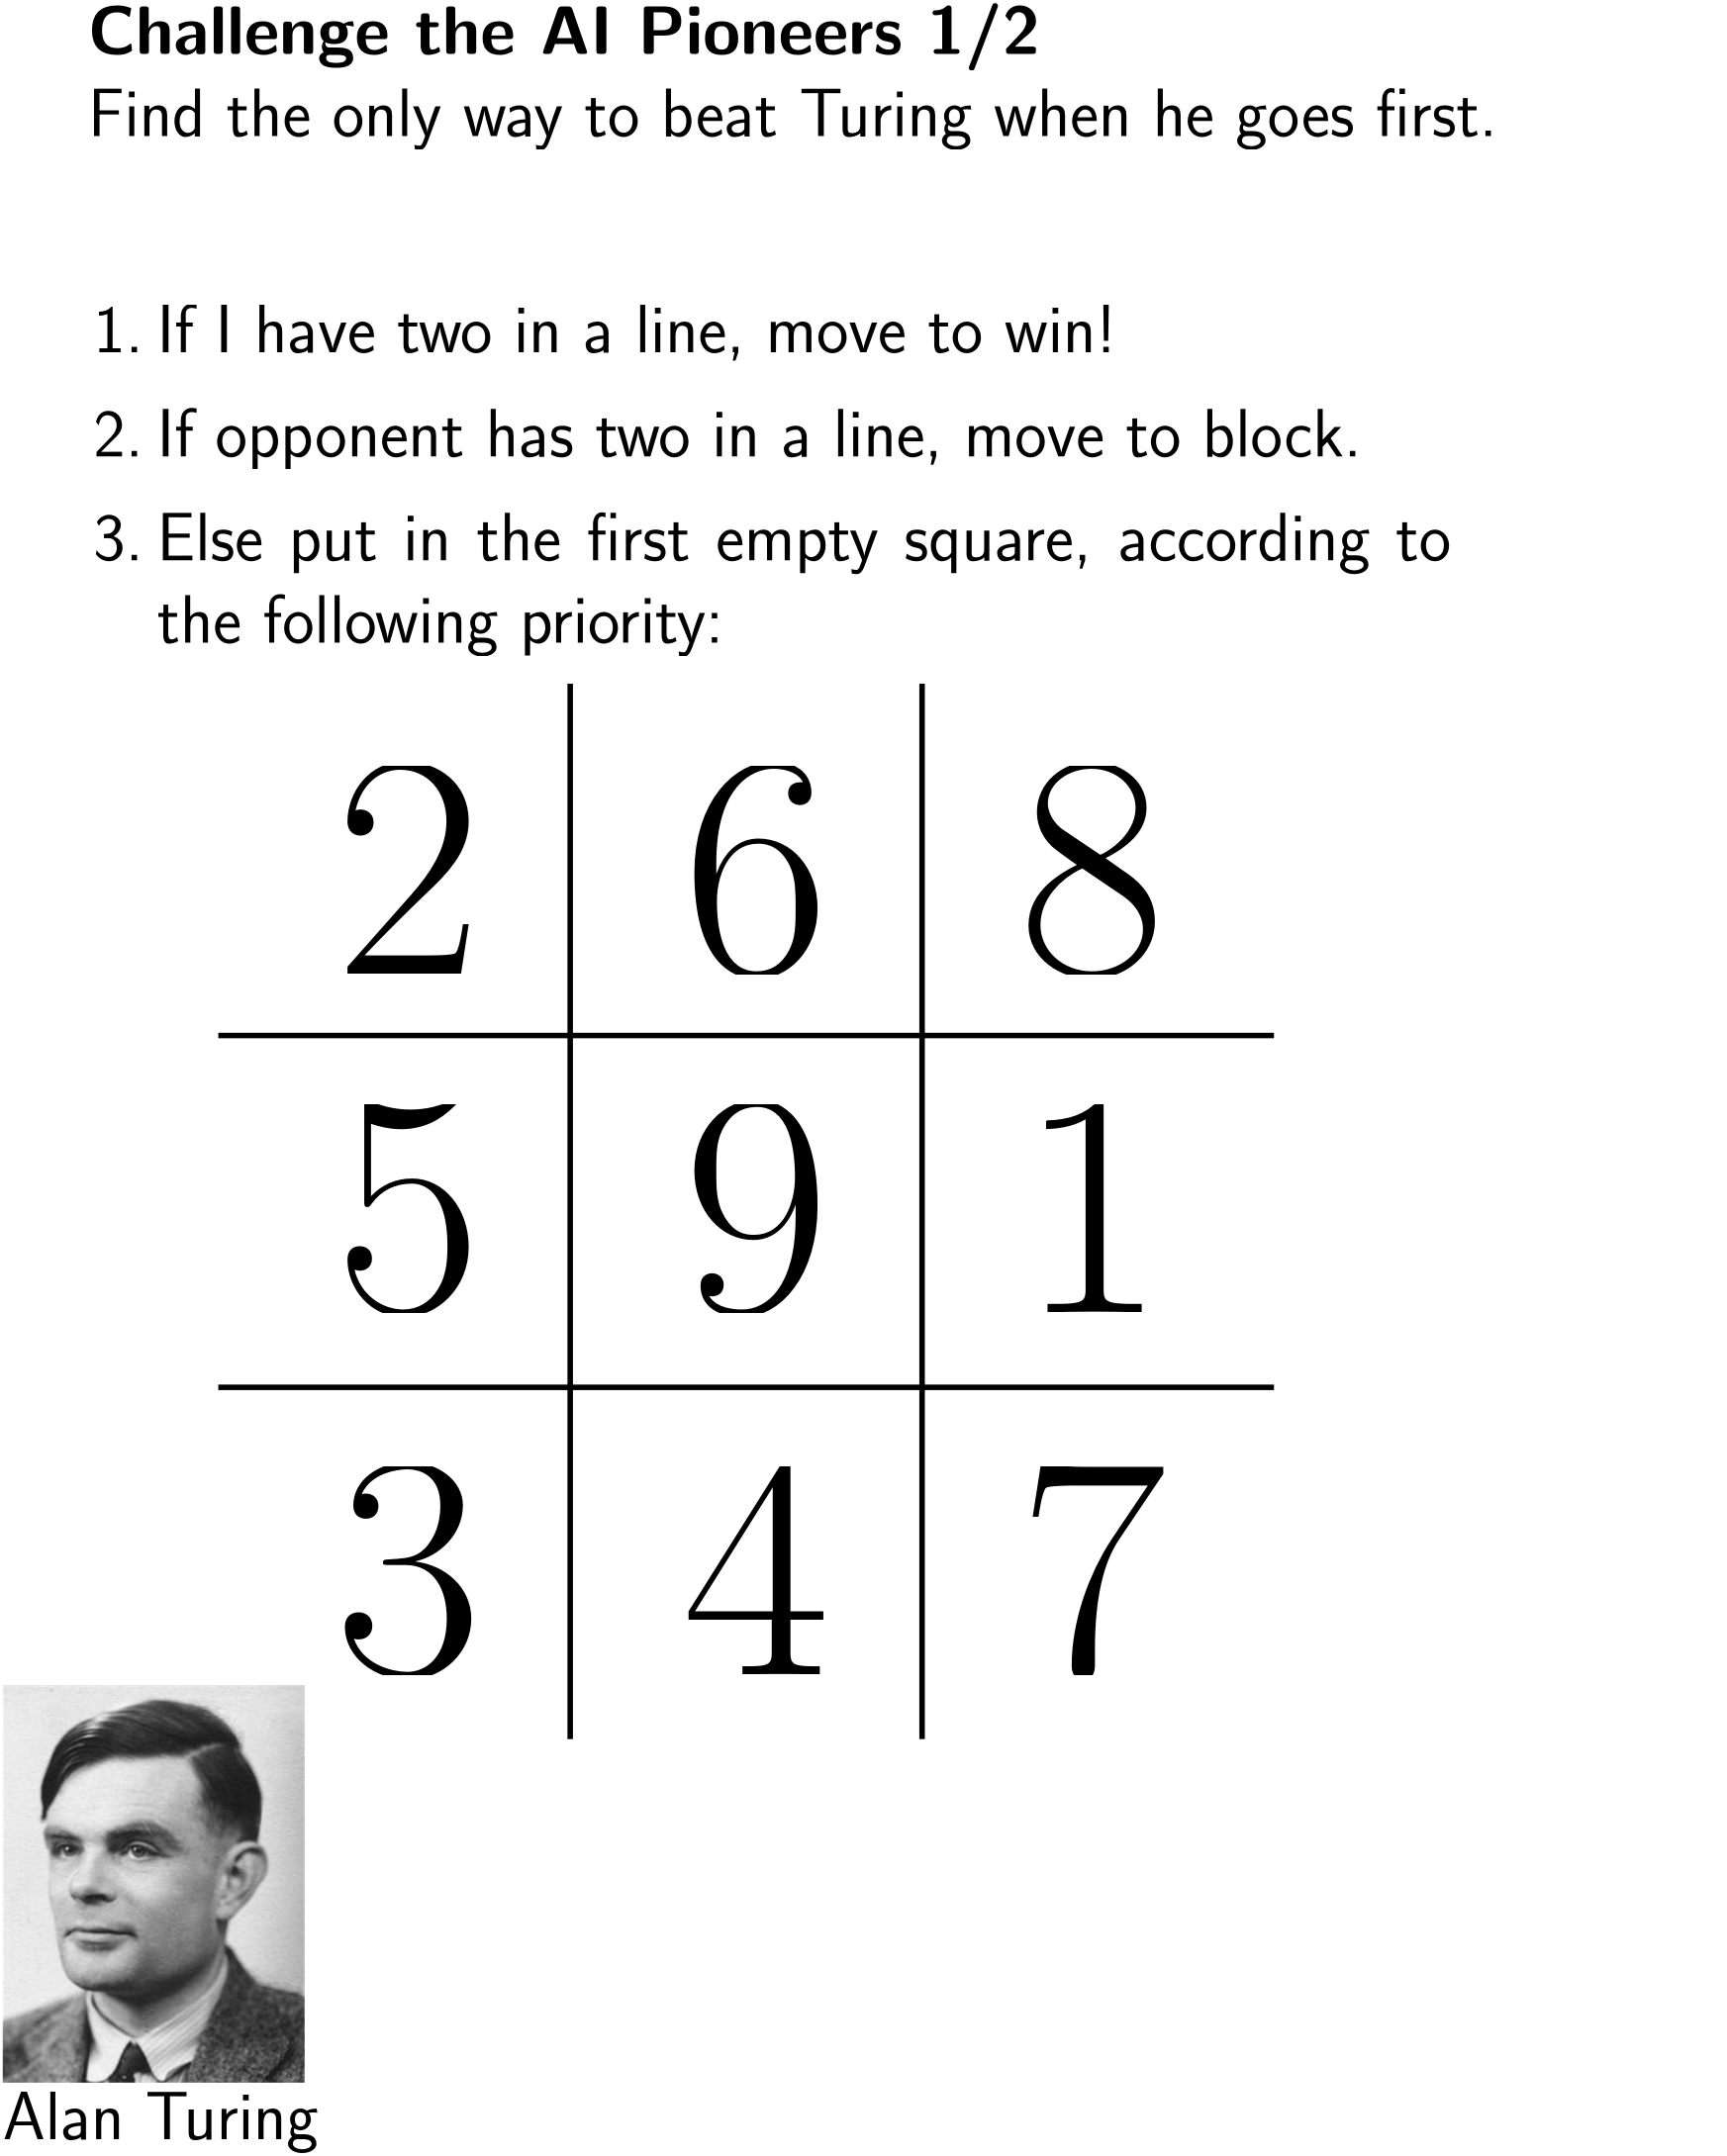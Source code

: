 <?xml version="1.0"?>
<!DOCTYPE ipe SYSTEM "ipe.dtd">
<ipe version="70005" creator="Ipe 7.1.4">
<info created="D:20150315213413" modified="D:20150709225247"/>
<preamble>\renewcommand{\familydefault}{\sfdefault}</preamble>
<bitmap id="1" width="465" height="606" length="179178" ColorSpace="DeviceGray" Filter="FlateDecode" BitsPerComponent="8" encoding="base64">
eNqEvXd/VFeyNfwl3uc+z3UgKeecc84ZkQUIJJGTScYRJ5xxzgnjDA7YJhiThYQklHOWOqtb
EmB77vz/1qra+3TDjOfu34xR6G51n3WqatWq2rVN05MTJpPJbLbctcxm+iH9w7+y2x0zDpvF
PD01OTllstisWDbHjNPpnHHYrZYprMnJSbwK/cJmt9tt/CAbnujgb/EDi9XuwOOt6kF6zdCD
8DCbx8LT6e86ZuivzMzgvy5azhk7/Ybek8Xi+RLqj9msZtM0LX4bVnrzZqs8Bi9HD9evjY9n
tsifsZimJqfN9GHs9GP6hz6QDW8b74mvAj2SX4/+68Af4OvCV8hMD6Xnm+jvyZpWa3JiYtLE
147XNP2Prs/EBF9keYvTdBntDn5Hdv47dP0mRrBGx8dHR0fpi+HhEfpijNboyNDgAFZ/X19v
X19/L/7T3z8w2NfT09vX29PV2dnZ0dHO6yYuDj4eXwIL/2OVL+mvmOUt6B/Re5nCh8fVJzhd
t+/cvj3vmrELck4XXyCLejG+XrgwuEZ2wZMvmE1+Rc/QFxgvKJfQWIyRASh9a3c4Z2dnXQDU
QpeDLjH9yOPh+M6uLjjfnnwv8h1kx02Em0njz+8RNwDfA9OT8o16f3armT8OAMWLmPmi8PvH
Y8xm49638t+1GtfMOj01MTY2MTU9MTlNCJoshJoV99gk1sTExDS/GN8mDKhNrriNvoWtTBB+
o+OT9Pzx8fExRnV0jL4cZ0AJwIEBQq+nF6sPkA719/b09ff1dHd3dwmoBCvdqQ71lm0aT21h
9AYESPUpcDuarQ6ni42GTcY1Y7OYcCWcs/O3cOEtJlxuvkR2htmJS6M+OF8nu9WujEBfCLvd
LuaulkBIF1AByoDYnbNzBCjdD5apewDlW0aMi98rEGVDYEAd/wZQiwYUb3jKom5YAOqwmafZ
kzjcgLIzoE/AgOIyuK8T3rp+Xcf05Ojw8Ojk9NiUiUCZovdJqNEdM4FFmJI18BNhGfAeAJbM
1wz4gTnZ4zi5Cwu+myBUhz0AJYvsHwSg3d09PUCVIB0aoH/6ATJDCkw7O9js5X3xO4OlueSK
2rRl4QaaEpzglZy4rOJ26J6kNTppZpPjj2iF54FtzLhgdPToWXaU9HDnDJv2jMvpYB+oPBfc
nx2AOtS10ZYsl9Lh4BuDXgwuF+8Lb4NfR33PLoCvrA1PsfN1spBNO9iNOvUNanfIDaItwyaO
he8SfHlrdoZNHGjjc0ucsGi8cdfzS3HcYHcFO+P34XTA1CfIrsYnpqbMlumxURgk7hC7Da9n
MU2OkeXyjW6xCKh09cbHyTnj2oqRTk7Cqm3wG/DRch/Qy44MDcDHMnhiolgD/ANA2c2rr6ej
rQWmIw7SbteAslXZ3bFQwgEHEuWN5JKIB7LAeuAL7bB2dpYWZY0EIADl0GeTCy9GS++YY5OY
vhVXhf6mERIBL4KaxFp+EQRQZbn8Ux3B2RXyTelwyJ/hmIS3QjcO/dquALUJHIBUSIBVUHTy
/cn2Ngt/Q7ZtUYDajQsgblJ5BQ7a8iPlnfl9sFOgG1/i5uTElDgqej7Ha8v0JGFtkrtDbhUA
OsGu2cSvbwBqZb7CYDKg46PDCKKDABCmqVY/Yiqbpwa082arivt87RzGBZcrZdzZinSIPfEf
5Duc7QmPn51z2fgjkF1yKLQLECrWwlMaBAYe22HF7c2fA3/YodHRPkyYkEMCMZEmegkEUCZO
8L6Cg0vfPYwxPQp3jkO5cnw/55rhN6gIl9VqMDZFvMTzOx3iQKwSjcEZhC/NKKom5kjkkV04
3pexFDOzWpTNM0EzcwS1mIUBaYs3m4Ae7n9N5/CicLEqtJrI1U7hEfh7ykBlwenSGhZuxO4X
i+DkpTElQNvbNCu0KZ9lN+44i0V/cB2j+GMRodWkQv3cSZ/RMj7Q0zU2abJJLJTH21UYhYXa
1YXUgNLL8N/lK+pSzlO5fryG06nMmi6FtlDlAs0Kcpe63Ip0O13zFGT5eeo+m5sVgDWF1lzB
ZnBj9akV23GTNjFCg6ArF0gUn23UrB22foMca+HSEfDB2iamrA67BX6WnOYUcxH6A1OCp1mR
bma37I4ZcItkC9PwXHz/gBqNgRwBUOK8YL6AdXhArV5lrvDDwJT4bkc7XsIintTpcCjf5ZBP
qAFlXkOXkC6Jou0SxVRspHdnmRzsbGsZHZ+28mcSQ5xVCDIpsurPj5jjsOIeNqsYNuvSgPIf
n5F7gmOqIlPCf+wqlFkU7DMzbqzoZV2z83NzYqTyGmyxM+pheJTBvxWDsmoyzjeKuGlxFHIF
bMrfKrI3RRbGt74KE9qTW5WX41scLFkAdZAnE0DFD08zJWK2L2RLm7hDs2h4bKA/LVnOOHju
MGGIxGVkZFS+JaI0pBabKbgvWaoA2t3VCZdgkZvLZVx4wdOkXYq2OLpAzP50iunEu6dFjzGN
9nV1UoC34jorzzqrc1FJFI28y+60m5H8sf9yMgcDemwxAqi6gZgS69vYw8+52a0719FuGRai
7gnHjHuxsVnceIIJ2Q2+w0kq/8Z4RU5LhQ6Y8Vq4sSYQ4SwqMVM+HN+bVJ6qEttpMmfwW/kG
GE2z7U1JLkx/DvYORiUOw64tVB5sMmmWSwiSlx0cBI4AcpTz1LHxYbUI00GsfuZGTH+7u3Fn
mcxsb27KIXgagPLtTf/Mskej2CWuFHezuGS6PGZieGRzOk1hp6fYkd2wPW0Vlqnx8SmzCrM6
CVWAzgghEmKk6CTHFbn6EgJkaXIub2t2ju8LSgbwWfi5+uUUohYteyCndTKgQtZhmoj3DmFg
/NrkjbRD16m0pHFu4qtJHefmFEUYQFYN8J6tdu2O2YUKoPy93QqCNCmJg+KFnOYrRAVO9rij
7GU5gI6OjShAR9Rikx3iHJXZLjxvD+4OpVuwQchFY6cwrVmmJkV4ABvVjIDglLTERTnoLNF2
QkgorUuZm+JOdrlYOt3BFaCbj1IdFZ+0R7Upz8/2YGWWChdgEh3BHdPtnAATiPp7xE4XAcqf
gPJKeRGkC5IOORWgBokh9wyNQqdNJuQ29Ci+kci18A1AgGp/rtMpi9UtgrGQoHjdtIWebjNN
0puFljYNmWhq0oz0y4HX0ZYqOej0lIMeO06IcnydVpGVo5kAOqHwZH5LmMEKh8hElceFksRr
YlwA1+kLZzRgE7BHKyXuCiinp0QGC9NAGKQBV2x2bs6llpbm+D+zsBQlDKjoDzdoc7jmNEC4
u4hAiT4HT2B3zs057VaWofAiHMjYtfPvp5RC4GRRyu1p9YV1qmVIEkaokFiqYznDRTiaFTK4
2LhXYEMSP+XZ8u7xuhKk9Y3OdwU9THQ0YqImK4sWlF4iW7YyRSZviuyNb2i3cCKumEUPk4k/
m2lidHSMcxuzWKqkogTlGP0HCgPwJb8nEiCcL/4/NDJmxNbB0fGxIcpeBvoJzh7WAwf6cQ/b
VYo9o3yOQes52VTkx6pYnFgphywNqEMBqsinZjhWIZJ0YRlQvmFYy+GEmfA0SKrknVa+qjNs
+cqiVMRiG6YbC1YEsnXPcgdK9pUGoIYwaAgm8BI2pWOxCMLuXCVjdqTCzO5Vfq0A1aHCIFFK
XiTLtnPYgb7NggM+nQksE5/c5vCUphE5OHclsxZFymLSypHkodMiiOPaTMB+p5nqwgZHFKLA
ET53VMTekSEAOtAPA4XeIJmpXScJ9G4MTfRuzdvIK2fkosw471maVmruyQ9y2A3xmW9wQlSn
GZK0ETkynKFKQFU6qjIdQ1sWd4HYSC9Nt5E7nZrx5EUOxU6t94r/Oq2Zgy+xW6aVFmyzw2wk
PjPNEZGR7FXpKE6NqCKL4vlNoh5wQungC+LBejlCEDdEFj/jUWngEGaVBHPSLHewQ4caE/6i
EhLgc8GJQJpgr2Oj4meRv4yNscg7IpL92BiF1THyx0NacOCklOnhHEUhuoCa/LgvkE0nanYm
Gip4sQ3OuFmk4OjWYl0iHjr06xkkVy2nodnqe0m01jmkHTMixEO0sajrxBdicnyMXZxOUzws
060wiXPzsFD+idIiIQXSMqvkgACDC7equwChAe8ERmsSDcjl0oiKD0OstasUGjapK046NEl2
QNiYmcva3bxc0j27FHeUQCE3v0PcAaSlcZWz8huckqoNeNEo4ibHVfr95PjoMANLP2BaRGx3
cAC0qA+1l54eGN3c/Pz8HH1abaF3k30RfBxuH8vZgWdtRKeFSp+TRMSwPckmtdHg8fxKTl0W
k8uIz4i3AfapAfXwD3QZJyjimJmw2ZSa5OlS/x2gqixgE1rFpRWrBEQJo/MIAjNGyJ7RrFoi
jegd6nOwg7KJKGIWqdrpsloNnUiHZZ3P4hMZtUihuhYIFbhfpsS8OZ9myYJjK2TASbnR+I4i
QEUlovSFIiqWAnRE4JyYoDjKegNIEzBlfYERmpOMXJMivVw6YPKVR7HDxbRHLNR9IZVcNzPL
kLstVcdkrbho29e1Te2qNaudExN1aJerbwB5iGEGcnWdwkb/k8s1hGWLUizptpmZnWc3AEFR
AzqjP7dI2Eq1dxmfRkuiHHFQFIU7UXm2US5k8iMBBZEVOY1Bivi9S5YgNF9kbCVBTUiZlAky
e3WuwZpErIcPFnFiapJxJJudlH/Ghgb7B4YAKNIa8rtQAbslG+c0bt4lRFFzHZfWRpmMaMNE
9USlAu6YLzbqvqPvLmtJTZRjHv9c55gOVYTTRq61AW3duvANp+BSPlzKbja7x33n/DtSJDUN
SgtEsgSJnLZRCjrncgAUG8t0XEYT7dfjPlRvRlyOLlpoSVQKbUw7WK0V/yt5K2vfKAto88Wt
wyFF3zGGM3EYFmqUX0TcFp1CvWcyZ7hfwAv/S952QsfWwb6eXqgOyGmGh1D+puwFl5Avxeyt
Ox4WqHyrACoOUuPrdOkLeQ+gYkkOT6NVgKrCiL7bWcGl7/nuob+voomH3CM+UF8ASWU4T2RL
Nqtizqxaf5e2CNWgKzA+hlAzTN5qbIqy2Rm7mfNAJjgqudcEW9i6Kiqo0KABZY/J0qeU9VDb
h05n4jzFPK07M5DVznjecg6k2DMuffcxWScD0gKGWXQni2oosIo3UaGefsKsWjNeVNA5kpJN
9nb1DLC2AMo7wHp9D3ytg3Pt+dvzCGCe72OGr++sCptO/Fp0M5WuGIVjcdQeHQcOebOsxc/C
p8PNeYj2DLhRBENYdXHeDkV23rhxdM+JaDkzkAynzPYZrkPSA+ZZvHU5DbeLFNlmmbbh8XSt
XXaiUqNDA0OQyQb6egeHKasbGp3A5UDJoo8SOVRAKCRyvwo7Uno9DuXqDgMCqCFJNVylOSpv
lZ4Yq2WOmZwqAYnkqO9NsQmHviHkX8Ly1q35WRe7fvrEHtkNFwFgliZ22Srf1Qs2OjYxqfNQ
lusH6WOoxYKRS1iaxUbBRV0bt+tRyvkMm61TVU3ciLv7b8RRz9wlnjocIpoDGPlgOkbrHgZd
XsSjZl0Oi0J01qmqOKrkYpXeA7AgJk8zqurlFJbmNABlgkyPgR1BMDVPjlKY6enq6uxob2tt
uXGzs7urs7ObHFN3JzfgdPX29w8OI79HHcuCP8PaiSr5WnXKwcV43LlKa1EFA+16XEb8YNrh
kKLSrAgvTuWz6POoTg2Ob7hlpM7vcHoCilCqFCizau2a1nVRrqCTz9VCLpNcTkQHVMsRxVBc
iGluFZpxOdzETtIBuagzdlW/gqLt8CDBbhIl3NcjNWVXaYj4SmxwiuUJ2UICr1MaCjBk73LR
ZlSVRcn0eAArRSoH1q0v/G6EUrvcHsHKeYUJNAJm2N/VfrO1ubGp8crF38+fP//7hYsXL1y8
cu3qlcuXaF2+fK3pxo3W9q7u3gHK5kYn2FzpL1ltXAaTqvbUlKSEU2a7bluS6qm7yG7UkdUn
5yyb7kxJ5Yy64YxNdQgomdWuydJdgLJuP61q3lwyn9JlUfG6zGpZ3mWBYXhwQNdHuXsBf0k1
LdEfcmof4VDVab73OSufVeTWg/R4JCnuq6zJlKIPIKbaaD2qKJxOGJVXs+p5UOqFJkkOXeWy
y10tfNxDcuQQPDenARWjMk9Pjo8Q6+vr7my7fuXi+TO//Pzjia+Of378+BdYX33z3Xffffvt
t9+dOPnDqV9Onzl34fKVxhutNzu6obQMDI+RIaCsy7rg9KSoqhJ9LeLRJ02S2No4vFqgACmD
lRhuVwm0+hB2m8rD7SJAQdRXpTOrjp93CUqShErmIs1GRuvC2KgucgNTLQnqlhRUzzpE5OQo
ZdeA3sUaufA845RY6rorAXUJhXF5CAp3AaryM5ub9BrSopIPXYaxIsPTaoNWKeyqNOtwzVGa
7HBKQHY5bUrJA5rzFI402eL6is08NTlG/K+z7UbjpXM/f//tF5+9/cYrzz/7zDPPvnDk2Wee
PfLCiy+/9NLLr7z62mvvffDRJ58e++q7H385e/7C5cYbzc0tbZ095MGGJ4j4mKYITwStsZFR
ohxDY8xR5Gfj3MyFHMY0MTrM8rpNRx+jXm7WtWVdPlStiBYxQCnPWa22uwEFk1OIihhIlqkW
N3QOuGOmqnkbgHZ3d3Z0cPnJyS1hM9rlGn7TaUhxcPqzOn1wA8hsx6Urzfe6XJvRWaXEcaXt
KtfqEkYtvQrQ9l1GDiLu1aZrqc65WTtFT91nq5u75rFu3bo1K92AVlaCLFPjY0M97S2NF387
dfLLTz94+7WXn3z80P6Hdu/evXPbpvqGzVu2bKO1fefuPY8+/uThp5576eh7H332xVff/nDq
zG+XGlvIA3f3DY1PcQvXKFMPiDH9/UNoykOJhBUa8s7TcJFT9BjdzicfS0o1otmKic4oDVQ3
Z00b4uM9S7GgyUlBdFrJu25ABVFEUGgJg0Py1V0WKumAQwXxe4KUMjbgBkIJt4dr51YeGFCn
Tr/vJUV2m7t4bOUYIs7IqixU30B0QzmYdem0RxUBDH3UMTdrk1qkzR3PwYfBc+fmiDE6kVGg
ejUxStbZ3nTp3Knvvvzw3ddeOvL0E4/s27tn57YtmxrWr15WtXTZsupltJavWLVqXe2GjfVb
du099PhTzz7/0tE3P/j061O/Xb7W2HTjZlcfXa1BRKXe/gEyhSFK8gYgy6B1j7N6slIpiXC8
4pYD6XXkLkKGTvUlO3S7lAiDJhbooedbjdYmd3c5rtCkRtQkPndcL+j2hOmYeF60WkNQGNBN
Yz1AFIBwn93sLSNtmfVc9Pbg15jKA0D63h3DhK3NSb42c2/aokVcaSORMh2ChsPIroVWzBN9
cEm/iLvMrb6CPZoc8/MzKpFzzd26fefO7Vv0dmZ12nL71pwTsWyCUpR+Ms6my+d++ubY+2++
dOSpxx85uHf31i1bNtVvWLd27YqK0rKK8rLS0pKS0rLyihL6f9Xymg219Vu279xz4NDBJ156
7/Nvv//h1zO/Xbhy/UYrceGbNzu6egjQ4YHenl5IbaMT02ZEaZATSnumLHQr6m5HlFlwjQz1
QX0+nVer5iMuuUDq1K0nnrsFrBrQKRVG6Std/wQ7Qw46gVgKRZ4QZc3PkxSR7c0zACAdRkJ/
twLjFDJCidOt27dvwfPO3yb0XR7Vln/dxwA2p8pyDtVWJFVrCAlihJKxuP+e21+LKGjVgirL
TATlLXaxt+k/t+/88ccfd27N37pz59YsvZcZtO8M93e3XT//07fHP/vonddfefH5J5947ND+
3Tu2bVhfs3rlClrVlRUVFWWlJcVFhfl5uTn5+QWFJWWVVWtr1qxZV7d1x76HHjrw5JGXXn6N
YD156uyFxsbr15uampsbW7q4a3Kgr6e7p394jIjTJDdg0rU1WQjeKW4/dxHBxl4Rs0qzHRZV
vJ1zUgJrnVEtMpzNss/V/cV6B4nuylfkaNqzAZto+5SZblnpvR7jTHRwUHXq9kgxlBtRwBLF
e87f0lKfvrBGdcQAVIDUwLqBd9wl7ErMVDKXwyOoKi1I4eVSOtC/AKrLkBpPvs2cc7f+uEN/
lhah+edf//jHP/76886dP+6gNG6aGBno7b5++befT3758XuvvUqe9vATjx96eP+e7Q0b1q1f
u2YVwbly9fIqss+SoqKiwgIAmotFoNIPy6tWrq1dv7520869+/YeOvzC0Tfe+fj4N99+d/KH
n079/Ov5xjYiweTbenr6hsYmKXxy06oJbWPTU+NSgJ+Z4VoKB1TpOTKrFnzOn20zSnniNlCL
R2+SXbiv1abFfG4FVWKuNC+ozvvJsZFhqYdyYB8SRHt1Jz0DagRLcmXSBemW9oyOADegonDM
Adg5QyK8u6qJgrbIeFrO06UVT8s3CuEG5PcYqci2Cl07S5N//vnnH+Rugec//ud//ucf//zH
n3/cnrObhwd72puvXPjtuy8+fPPVF597+vFHDx3cv2/v3j27d25tqF27erXY58rVK6oIz8K8
goJ8wjM3Jy83OyuTVnZ2Vk5+SWX18hWraxs2NdRt3bX/4UeeeO6VI8+/+Mprb779zsdf/vjb
1Rsd5NA6OnsGwXaxiWVSlbzGRnXrrWrdMRmtKWBxapuWlRU29+eHxzKZ3UtZphb5rUKOGM4x
KXvDLomjEaLcywm1TxDtk70RgJQANfjN3PwthZEBlNHGaQA6h1DqmmU64u5YcBeCVTVFqjOz
eguMJ3WFm1VSg0upjv8CKD8D6YpKVJGykoESjn/+9ddfhCrs868///iLrNM2PdLf2nzl3I9f
H/vkrVeefuTAvr0PbScGVE9r/fr168g4Vy7jtXz5sqoy8rb5uXl5gDMnOz8vhwFNS0vLyCko
KSfIiSdtqN20befO7bv2P/rQ3v0HHyEm/PzRD7784czFa9euXm280dFHV3Oov5dMVZWxxk1q
j4oucKp+Et4qAYCkCc9onRBTnVHCMOKpwlT3heouAElaYJwT4mSHpLloAPyWqDa3oVAQ1bsj
yFoJUEPk04h6tJZogAxAVfbi0lnp31iooRo6ja1HsttB6o12JYP+rYUqjdSjQY03Q92+Q5b5
TzLNf/zPP/66Peeym8cGutsaL5395eTx91974bnDj+zZumnTpoaaNSuXVy+tqqKACRdbXFFR
WYVVWlRADraA4czOysok+8zIyMjMTElJTc/KLSiqqKysXLps5er6TZsbNmxo2LZ9x85dux/a
u/fg40dee/eTL749efLkD7+cv9rUfKO56Xrzza4B6MKcnHIX9pTOO1ly58YGswKUqxEOJSzY
pP5AsVRajDy2J7o70Lg9VKQFLq6o7r9BGCfRWxjqmPjdoSHptu7tRW9RlyI1TIrI/BRYiuBq
wBSgRnXj7oaDfyFFHh3zd6k9vMnHxD018ru/IUX8VIeQXPUYvt/I6f7PPwlQgvTPeYd5srf9
2vlfvv/6+LFP3j363OMH9yFgrl/PNrmUkCyrrCgvLS7IzQanLSMulE9hM58CKIXP7MyM9LSU
lOTk5JTU1ITExKSU9Mys3Lz8vPyiiuoN9Q0b19as27hly5atW5Gz7jn42JPPPP/ym2+++c6H
n38Lgek05azXOnqGuOiO4vSY6uKD853T9qfyZqva6IOSGPAXlmeTNlLpsmQEdUO0KpeataVP
qPY+7t0kDCFUog9FOotGRljHJU6E3qIu7RCdyp1K497fAKrCre5E8GxV0YFe3qPuGVJORjWJ
yc4Rk9T71Y40612VTVWWA2WcsburnlyfuH2bQuc/KW5S0jI3Yxrubr94+ttPiM6+9MKRpx8/
uGfHtk31GzfUrlu9Ys3qlctgofT/ilJysQWFRcXFZJ0AtJC+gqvNSEtJTkxMiI9PSEiMjY2L
i09ITEpKy8zOyS8uX71uQ23N6hry2LW15II31G/etmPHzt17H3vs8SeffeWt9z79/OsTP5w6
c765vW94dHwK0hSxz/EJtEPTt1alltitRhep9OhgawS2I6HUBh5lNPGrK2jXQdi9tLbAqe+4
8FsOpGgzkmRmbEx53oFBYm1dswZkblL0HwBlvHV7ppvTGn0Bxo3FBWQVAHmv0szs/AybKHo8
bKKm4GG2fwWU03OnQwwTC96W1j9gn3/eojzPPNHfdvXCT1+//8qzh5kCPbRr+5bN9XV19fUb
alasgMMlLwuzZCDhaAnNQhhgSUkxfZ2VnpqcmJwEROPjY2JigGlcRFxqJtGjwrLqVatXLFux
evnyFStXrVq9unZjPd0qdQ27d+/e+zDlNW9/cOyr73745Uxjaw+ZCtpnsS90fJKu6/DYtNWh
66rM0meVOsN6P/p2p03SaG516K0gWtvW6cqU3gqu0HQrRry1UHqsAaj0irHr5R56AAp6c/u2
RM8Zg8zIEljn5jjA0tJ9t+wPuWlH5Yhikmo/qRtYlb4YLlTntVbVEyqFaseMbv9UrZaexQEm
1n/8ATL01193/vrnP/+as071dbU1XTn304njH7/9ypHDh/bv3fvQnl07tm/dvHkzGykxWiJA
UBCIAxXTKszPIWdbQPlKEYAFIyITTU0mRBMTEuJjY2NjYqJpxSWnZ2Tl5BWUVlWVl1evqiwv
KS6rWglTJU9es4ZumIatuw888sxLb3385YlTp89faens6RsYxDUdHBwZpxx1An1ss7bJSQv5
INUXMHtr1s4tn8YNrfb76TKioSKpfbhT7gIoFwdUoDZRxgs4R9kFgySRzaIncFA0QLqf+nu7
7wUUb+BfcggYCvrIxHrnBEU7N51wzUqEBLt2HXcpDKIR864sDZTiOQ6TWYm6WkE2Wo00xZJI
MAuGS0kovY1Z+8RA97XL58/8fPKrz95/++iLzz312KG9jOjOHZsp5G3dsqlh40a4XlCjpRUl
lHMSnpkZmVnZZKqUrmRn5xDDFUCTkwjSxDhZZKUJyWnp6WkZeSVlJSWVy6oqy8srl62qWQdA
6fXWrF61umZDw5Zd+5984Y0PPv/mx9MXGlvau/sQ2QYGhsdQkUHSTmnxhMmue5WglXPJ3dhs
cvcgCr0jwCpduyazeziDKAsTUhXgDcJuQEF6R6AYDQ6B9SKB4Rgq+rbS0FRh04PsKB1PfK5q
+Zvz7O+aMYZgaBzcvpgJvNo3rXcLGptoRUm6a0uoW/w3CuDSc8SewGKiG3J0oKPpyk8nv/78
4/def/nFI+RvH97/0LZthCOZJ4LddspZ8D3Zat2aVcuryoqLCokGEQnKJEgZyiz8N1MAJUST
EuMRSRNgqjFxSSmJsQlpeYUFBUWltMoqli5bvpIc76qVK5ZXEsui71esXNuw6+GnX3nr4+Pf
E6StHUQ6BwfIQs2oC9H1xLYXk2VmVjssLYGKVG3zbNg2K1FBZbGiNbgnl0hWy4+SHYaIm2MS
SYeHBobQsNDP0RO79bFRlAFlTXTWZTBcQ6t1d53fRXN1gjzL/NYqu8Pcu/qNTUBMafWepLuE
JLFo2QxvFobgkLZ4l3RGsO6pZjygB256bKDzZmtrS/OV33758fgn777+0jOPHti/Z/vmho3r
a1bSxaZ4t2L5qnV1mzZvakDqUl+3oXb5sqXQ+irIdYLZ5jCk2dlZ2dlIWNJSk5LYQBMZT/o3
ISYiOjE5PiomKZMgp4eS9wWfIpZcSt6b/qUvyisqSitXrK3bceCxF9/49MSvFxpvtHeR3x2Z
mLY5XPPs7G7ddllNNpfuvLaoESya/ZiMqSm6odNidIFKme2ueTRmNf1AyQvjE2OC51A/AcoS
vYRP7M3v6tRwSnFMmK5HhikdMZyJzhqgGjyYC1zoU5X9cJ6d6pJMkcsw24yd2fciqvmdfByP
QroTozimJqFbUnSi99zb2XL197O//vzjd8c/fOu1l5574uG9OzdvrFlVXVVZUVoMIS8vD8Js
5fJVa2pq1q5dt3Yt+cdly6qrq5ctI4pUgRQ0DxYKQSEzi5LQ9LRUNksGVNlodHhUQnJ8dGxi
WkZGanISpaeZAJ8tmxCmKFxSVl5eXlJWWb2iZuPmh59+47OTpy9caWrtZJ3ebJtBgHDO3v5z
3jZtmdGbnkAvpPneMxeQ1iSZNSFbn/VOg3sEJLZZ3uSvwuqoEhnQwznIJRcOnz08N0M0HzFL
sEmW9tSaUx3VdtUtxsUqPHSWW7OR2VOot1t0G6Mxq0HHSgt0axt3VtrsHv3bqjHPLJ0ac1zS
0XNlpPHaBNkSAkjXzRvXL1+6cO7Xn05+9/mn779+5PH9ezbXrUNmUlVeUlREZkOJSXYmrC8z
O6+orKJqKTzkqpXLlxGmMN3lyF6KC2CjEG9zssn7Ig1NZTjFSsF24+JjIqNiE+JiYuOTkpMS
4mKTklMopFJQTacITE+h1y8swSqrqKyqXrlm297DRz/8+tTZS41tXSihko06kYNaZubIQi1q
GoFduyhDq9Ubld2uFk1Q7rlFBslVzWLicCfGpRNVi0bkaZXLHeS23L4+noUCQLU9zs3fRvHC
KJ/pDdGqp9F1i1vbZ1nTBZFyWqcp9jvEXdr1uCOjQ4H3TE6Z7U6bGysVm9U2UQs3hc053GxK
zSiYHBvq7+lua2truX7pt9M/fv/tl59/+snH77316nOP7du5beP6NZRMEFjVlGuSGTKkObl5
mUg6issqVqxYCS+8DApD9dKlSyn2lZWgvpJL/yNvm56RwYAmJSUnp6SkpqamcAITR1hGRUZF
RRHfpTwmJhrWS6CmpqQSpBnp6akZlNOQOygpr16+YtWadRsadhx4+s0vfvj9SjPEe/K6Fufc
/JyLPrITVXyKVNhj4nApFUUPNNKNW8aALTSDyoYnDkUazglVF+X/T46P64konKVg98MADBOF
FjWUCkHUA1CC6c4fdwGqGvB0PoXyFUfbWUL+9q1bM5apabvLaeOy6IzNY/yGGihlI0AtDpeu
h7pjs11tAxSni61WaqSQnRsZx0cGeztvtjU1NV27ePankye+PvbhO2++8TpaSZ567OEDjxxE
/8GuHZvqatdBra0sJ/sjl0uEJzu3sKyCwinwXEbJaAV5yIqqKiBaVMj2mUXIZNBKT0sjLNPS
8F16WkoSR9K4qLCQ0HBaEUCViW98YhKhmsqLAKW0J7u0klKZDXWbyLnX7X72g2/PX7p+o6Wt
vXNo3OKCjwOOuByOGTg11wz+z/e31sZ1w7UaBQChATKhjqGa5XLGMikpKG8xBL0dRseC7PKl
lGmgtxtcqJe1Px6KMi/Faya580o90J0AmoE6WEhiN8vxUz3exVQc5TcXA2psVeedHZq8GXuG
oByJRK83zlqsoqSYuUdthstplqmxkQEWJTs72lqarzde/u3XE18d+/jD999966233nzz9aOv
vvLC80eee+apw4cf2799U0ND/cZVK6orURVDKM0vLC6pXrYSBryssowyUNCa0nJCtLiQFVyK
iMyIUlJSYKUUJzPSFKap8RGhoaEhgWFh4ZFRMbFx0XqRE04Q/wtDTSuuWLm2dsPGjevX127c
sv+ZV4+dvNDccqO5uX9k2mqXzgyrQ2UCbCZoHfDYaeDwmMaB+EmhCSMKjP20WvJDjRc2OYx5
ccaGbu6/5XE2lKR09/YhdHbxhny0p3bMu2nurARIl1JnpPDt0MVLbkMRadBwGXbpNZLRQ2aj
Dij5isd8CqMKozd+zzA5tmCX8Rwaq3V7Anp0RoaEtuHuA6rXr1z67eeTcLoff/zRB++9/eYb
L774wpHnnn3mmccP7KSss27j+rWrl1eVK1WIACyvrF6+nJwt2C1+UAwtt0Q03GywV/K65GaT
05G5kD8lQyWYUpLTkmLJ4YaHRkRERkXHxOAbXvQdpajwvvRgWrnFVStW1dTWb9hYV79px/7H
Xnz3u9/Q4dDe1U8p/tgE+SUTamDKEubv3Pr3gBp7YaxioTqh0YCasYEJm7hR4JZxcSPibNVE
GwK0T8gQA4omsfY56bMy+I4ko0AP3XRqF5noDXOzRiO2vCVUQG6RO2EUMWJND/nTA6msd3Eh
PRjR2HykGhikrx5skOHkEhHX5Ue5lNDRev3SmR+/+/Kzj95/7503jr78wvNPkXU++cQTTxx8
aPumuo216zbWrl1FzKdSHGthQTGxFnQmlBO3JZvNR0WbEksuaucw0WUpN4nwJEbEkRQONSUd
3yfERmnDjFSL8SXnC70XkKbnFpeWVa2p21hP2VH95q37Dr9x7OTpy02t7Z3dPX3DY2RvDKhq
Tpy9Nc87U2fcm0Tc+boM5OIgamxX0xruNG9PGkNL2jgP0VDkdkBtH+wlFLF9WwNKcN68OceN
kLzmjV1+Sg03NuuorF/tRjP28EH/vTXr4EZoj1kSBjfXe6+NPSN6JochSas2TbWti967kLbh
0XHZGknJc3dL49lT3x6TppJnnnzk4L69O3fu3IG1dTMF0ZqaNevXSYvJmtXke8slYyRnm1fA
PCgfSALHXKjz/IVClBwuBPoEpj60yKNmZqQmgfASJYqOilArkpgSLDaOAmoyuejULOJW+VU1
ayg9qllbW7dr36NPv/zByXPXWzp7B4bHp0H47cbsAieFMtfdDVcKUB2LmFEaI1F5qifnJ7zD
kOg+71Ciy6Hrn7pRngEleqsBvXmTaOQsa9+yZj0QxQ85onrs41TbdvT+QoYdZEh1tjutHjNC
eCSa2mmnpte4HGqskdUo96pGZK6m2W3op+jr51If8s/+gb7ujpYrZ3788tN3Kfc8/PihAw/t
2EIulnISrBVr1qyhWLl6Nf2zhi7u+vq6WnK+S6vKSkuKClQqk5tXwLGTcs9suFyoCowpkSOJ
nJKNJgHTdIqv6SlJoLyEqAGoEF+QpLiEpNSMzLTM7IzU9IIKZKWVy2o27Ny+edOOJ9795vTF
lt7h8SkT2ARv9eYNHDwO6K4tB3cpamp2hHs2iOxl4X5c9LNMY4DgGMdPFYmMvQ8UkogXuS2U
8GxtE7lAzHTeKKk4deemy+Xuu57xbCIDK9Z7T3Q+qRNnvWdFj/LUu/llr63MGUIF2Cabg/jn
0xOjw+3tnejB4ikDowOYc9Z89fyPxz88+uJTj+zfs31Lw8Z1q5dTHkImyE6U8nt0IhC2q1av
rd1Yv2lTPWU0K5dXEQMqyEO+mcVaD7cnQCHigjZU3Vw2W4Y1jVJOZKGEaWJKBoIrRVdBVLtc
MlZE0sg4mGhKOpoc0lPTMrKTUzOy80uXranfsGZlzc4j73310+X2gdFJ9ARS0BsbGZ80c5fY
vc13HqTIGGomgFr19hZuPuHBccjIVYv8gC588ngMtDgRKep1k6L2doLUpVNOj1iqNxPOzeq2
Md1Yrb8T3dXoRJDGBDUv12K2qUFBekiGGrYoip6eCoLxLg6Zazk1MdzX2XajqbH5Zs/Q+DTX
FcYHezqaGy+f//mr9187/MhD2xpq16yorirjngO2OLKurPxi8q8lZVVVS5etXLN2fV3dxg0A
dGmVBFPuACssKsJ/C8ndCqtNTU3PyisimlSKZjEU0pCDUohMiE0gMClMclpKOUuUwYoiIyLC
w8PIEcfEJaakZeGmyExNSkjJzM0vKqtCj2/NpgNPvf3p9783tfdybjg4jFralNVhdEjZHR6d
IHalkHEaYFFzkbkdlC6Y7iXizkK05vPmJI89LGoCMgguEaF2I4Z2EqK8yUhY0Dz31Lm7hZxz
aqembpzWpEi50NkZNa7mFjf0SkMM03DessCxg/c/6g5VtTnQqgdJQXGfGh3s7+lsbbx4/tzZ
S9faekenUbyxWaZG+roar1489+Pxd1558tDuzRvWEJFFtZpiIrnKVFzzxLRs6HjckQDRfB16
iFavQP5ZXl5WXs6ls2JCFvCRzSJmggKlZuQVl1dWVZWWoqEhM51y0FiQnqhYyICJAigFUk2O
CM2wsNCQkNgY8r1xSSmZ6XRL5KTGpWYXQuMtKV26pnZD/dZdz7z83hc/nrva3NnR0T0ACEYm
LQ7xTMwb7gVUp3kevbo8Wk61hKHgOTkNnojF+3kZx/5u3bZJuV1XZ3urwXK7iBXB42pANdnV
rvbeqot7CoqU5Hm7qFMa14nkTphV5/AMz9+UShyX5VXPgqp325x2blOdc9qnhjqbLp3/5fuv
vvjq2xMnTl9q6x+lmxrhZ2Koq/X6ld9OffvZO0ePPPkwMaH6mpUruMpZVlyUn5OeFBcDJoNr
TzExr4CIZ2X1ilUrqylXIQjJcMsLyN3CNVMiWlZeVlKSnUn+NTk1jWyMTLS8vJQRJWhSkuJj
o0UkioGlUqhErRTcFqVScr4RUBuiIsPDIqIToDKkZebkF7KQUVRetRIxfc3GTXsPPXP0g69+
Pt/cOTQ+Njw4MDJpsjhvzWNDk4VIktXYJSc7zT0opBoNh+EMNkztlKGqzG3HRobHZI9Zn94y
qLc+9LMg393d0dnZ1d2DrRCdHQyocrpzGlCRFTx3Rt+9l8XYIg/BeQYzVKSHhkV6O0uFDKCM
45ERSDaZKsLkFsNkIFePD/fcuHDqmy8+fu/Nt94/9tU3v11p7aGrYLZgn+5AZ+uV3389+eXH
bx196ZlHD+7fs2Xjxg3r1kCdpYyzMDczjVW75AQClowuHd0jhSWEEvHbfBbr83PY5RYW5kFU
p1VUkJOBpBOiOz2YQCcDK8rPYyaUEEeYRrBGxGSW0hguqcXFROtwCkONiEnkHCctI4upVk5h
KVrQllavXF+/cfOeR4+89dnXF5p6x6G5jpMrss+60F1EN/mMzb1zb8apZw7ruaxq5Df2WumR
ChNKSBjQo/0GuWuzx2N1yyhrtbqRtwsnEkyVvuCScIq05e5yGvNhfoyovHabmv8zJ+o6ty0S
fLx9mtyqiXvApUOIN6WreMJz2Id7brY0/vb9sXdfe/mVl146+u7n3/1w4WoL+pmHxof7utpb
Gi//8v0XH7/7+svPP/fkwYf27NxSL5SnemlFBTlf9AURdc1IiY8mM+LEH+0j2OOQlyddfUJ+
CgqI3xaSkZZVlBXlQvmDTIQ7gB4NwQFZDdkuhc2YyLDQsPDI+IQkUeWh90KsRw4THR0TTr+N
jE3k3jIIEmBYeGlIF2VVq9ahTnrouTc+OHH2xiBhMkF0wGx3OUyTU2bH7JzLmIOo94kYU1Js
alQMb+Ee521uaBocHx3iAUTctYmhjUNGlYxXRyd0v65OBhK7NshQuzhtUXxWT/1g93v79u3Z
exc3oszxU2Qrv00RVXmrPBQA818xWBTjcHlKuw1jbJxgANw/RE/CBs7eG7///MPXHx498vRT
T7/w0mvvfvb19z+dv9zcDsHvZtPFsz9//82X77/x4lOPP/Lw/n07N9fV1W2oXU8BcimFR0iz
xfkoVxYWFWSnsbAOTME8iaSU50trAjwxG2tGZjY3oLB/JbqbAfTI0FA8IadL1CiP8pCkhOSE
mMiISPa6EBBAZ/mhSGEAKFtoVCzX2kQ3YkPNJS5NLr9i2bKV6xp2P/bCGx9/c/7mIOYhTFrs
rjkHqjCuW7J3RPqSVTFC18hs7moMUdzxMT3hemJsiPAjggVAxwCoiGd6UVLQx4EUZ0IgB23v
6Or0BFQ3THMjvS6rzarEhmOtbM/QgEr/rdOlC2amaZlHSN4VgJrgcrHHDlucEEtR0YetDg90
32w8e+L46y88vn/vw4ePvPQ6Odxvv/329PnGVgbzxLH3Xn/p2cMHyc3WEs+h5LK6evmKFWvX
rFpeXVVZWb20qryEEs1csNyC7IyMtBSiNbAjIqGpGVks6KIZjCUFyVVgzZyYEsrkYRMhzmZk
sePllkC48ORE8q8EJzQEaLei26emEJ6REBcQQ8PCwiMio2JYCUxITGYtMIN77wtKyiqqV23Y
+eizb3/6w+V2Cmn945aZ+dvO6UnzDLf5GCNyjHFqykIVoGpP6CSXvbFPdGJkgDchY/FcjN5u
nOZhINrVC6Gou12tltabN296ulyPLQsu110durLUDn2Hdrn3TkPBuC8UCNBdAi3LrgDFPigH
zxrH2E5KrPqaz35Lxnnwoe1bdh468tp7n37zw48/nPjulzMXrl797fsv3n/j+ScO7Ny0cc3y
ihKIPhQXUfgsRfGkjFwnevqgu5OFFhcX5GQhmUyMj4tjOyK2mpGVy4gCTyJCqdBp0Z0Aw0Os
pSwyCYXQtLT0DDRYEyEuQ/8umzotNIzBTAFXOgGG6BoJgSEyPDQ4KCgoODScII2PZ9jpSfDP
aekUTotKKlbU7Xn06NvHTl1p6+zqHzPZZm+5zNNWJ19hz115blVN9e9gfKtRBpUS6PTkGMY1
Do0oiQj5QAfBqV0uhEbsZ9GAtrW2trR4kiIt0rvu2vbrdN4LqEGKlO5h7ITj4QZkmXYeoDYt
wyYkiZGi6tysfXKwu+f6Tx+++NhDO7Zv276bYs77X3//69mzZ86cOX369K+nvvnorSOHH961
ef3KpaWFOWgWyKaYiMbodNRKssmNgp0Smynidtv8XJgoiidc16SQR+aTkgFFCGICWa9Uq8kl
q6IJPxAIQ/hLzsgtKBVE8xA0la1HufV4yAxxLBuFhYUEBwb4+/sHBpOdEsAx8ZTnxEbHxtOL
JadlQDauqNm276lnX/3kp6s3u0bGJ8ZNRCnMNowLwMgDnb3JXA1j6qkmRcaGfGkR06P+lODX
DwsFn9WrSx3twVNBKIZSBnOjyTNtuXNHtneJXOROW9xjVO9OW5TMbNMDl9A2gjoD2mKmyfdO
YH46enAljcHOYMdUf2vj6a/fPLxv5/bt23bue+z5Nz787ORPp8+eOXsepezvvvzo9RcfP/TQ
trqaZeWU9ZOPZNkuPZlSRTARMoRcZClISLDRobgwL5ccYwa3C2VlpiXFRUWERsSgipmQxvyH
hbxozkji4lmnZZmPTCslMS42PoXCbjGz3dxcunOyUhPjiNni4bGsCCaSBSYnxFLmEkHWGRhA
gPoRosHBQYER0XEJhHVkOOJqYgrKrFkFSzds37v/8Ve/+O1G59TkSP+wiQfSWTHNSG1X5rZJ
B09F0efISNpCxJdHnuhjP3TaosVbTJoio+zXaQvheBOrF1Ndbra29Ha1NTdBheepPM7ZuT94
v56qprk4Vs557mH5l8Ub/rCj26G2m4uGgPagqYlJkxqMZVUblRyO6dGhzks/nXjv5Ud3YY/B
rgNPvvjG+8e+PPH9qV9On7t45epvP379+YdvvvzEoX17ttetKGPBlfIMlLmQ6RsN7lxrLlDN
W0VFZL/kO/OI8SD/iI+LCAsK8A8MASNNTddie4y03mLFxieylXJDAkpn6WguIZ9OjDcnMzWF
80/CSYSERE5346PDgsNC2UL9/P0DAvEvJaXQkyKYKdH7SklMSM2vXLG6fuu2h9/8/OeWkcmJ
gZ4hk2zJxw5z293tcv86rZM3+fMoTkzK1XtBdcvJoIhFA9joC7rb0dnR2tzcJu6XHC5Ro5ZG
AdTF6q3svtTl7dnZ2ypJ+Ts8MdMAc6R4oIzZpE9UYkBNOOhCdaXwkD2b3TY+0Nly4bsP3nr6
sX17Hjpw6NCjTx555c0PPv/6mxM//PTLucvXL575/uvjn7zz2otPk4nWLi3KzKA0k8CI506u
OGPHAhlXUkpGjjSGEaz5uRDjskWaJdOLjgjx9/Hx9QsJj4ZPRN0Lwk/sXQVrWkAzTdxvclo2
N9UX5mWlpaBHF6knBc5wWCE56ZTEWDAiCqFA0o8wJVQRSulxyF35FZMS4pNzSquWrVlfu/3p
ox/+2NY/0t/VNzattoeYrVY1c96InZ6jFUwyEZq3mGJy2ISeXC1lUHK7vMV3QM1UwPb7rq72
1tZ2Sl+QtbS2kNu9oQFVIxznVLVbunX/uHOHt77fm48aBsrbcOw2OdRNHReihoShgmTns7Us
VoLXhJbA3paLv375+uFDe3bv2f/IE4cPP3H4medfefuTL0/+cOrXsxevtzZePH3qh++Of/zW
y0/u315bXUIGl4ycITwSqWZ0lAYU1CU+OY23jpGhlhWgkTpdeCzSzISY8EBfLy+vgKCQ8Ejw
JAqdcLxGnRMlMUI1MRndfcSVKO7Gp2SxH4cUmJKUwD6a8s7QUPrjkAvpRzHh4RRECVE/Xx8f
H7+AwBD6JdSGcFURp/eVmJFXXLps9aqN+x975q1fr/f2dnQNjIxP8uBqi0zWcO8Y8Sw2qtHz
FjWtDkNYsGOGZ82PKUilX2FoCFgiclI47e6k5JMPsWtrudHW1tp8HeB5ADYrSQznoXf+uMNN
gK6/A5RPosKeHNXHrw+TEm+CVgzuZqMv0F5hmrh58ftPjz62e/vuvQceeezRh/fv2XvgUbqT
v/jx1/OXrzW1trdev/jbmVPfHX/rpSf2bt+4qqowP5sQjYuFNo6qpAYUynl8EnlTNJAQooUw
UUhAaWmsByQlRIcHBwYGBjEjDQvnLIOuttbaI8IFKPppMmvCuEGS0lgloJw0JzMtMRasiAEl
uCDc4/kAD4j6+Xgt8fINwKuHhIaGhBDQYWSmkeQLElMzc/KIhq/ZvnPPk5/80tJxs727b3h0
Uibgqg3A7k1dVuMwAvepkOphFvM0H6iEmeSKG6levwHASDiyogudAYlMO7qWb9xouj6vlB+R
+ngHqAHorVvSdKLz0L8FVMcAVQ/SE+PUkVVObq6f6Gm5cOLdI4d2bN66/+AjjxzYvW1T/Zbd
Dz/zxmffnTrXeBPTRrpar108/8t3x99++Yl9OzetW1FKOQn6Y5Pio8NDEagMl0t0hRIQkNtU
QgH7GzIlNeE2PhHbY+Micf2Dg0PoqWQ/nEwqCS80BK+HHxCqzJHgeInycltfTgZ6UWLiuMYS
zvaH6nYcJ6L0iv6+3l5ePv5BIEgBdNsQqPRXQsPAi1EAzykqqqrdsGHXK8fPNza1dnYPjEzw
cCOZU+ZO8zSg6hwyq+o8MUk3itk0AUF4cHh03CC76vAzaAndvdyF0tfb3UXostPFttUm9qlK
W3CrCOJydVfK3wGqXa6cj8aDlvQ4UR40rCZ3M6JTfVdOfXb00Z0NtRu37N1HpGdTfd2mHQef
fvXDr3/89fdm7sbp62i+evHMiePvvPLUw3u3162FflCYn5eXlU4XGD7SHUMTk1IzUWrhnln0
QWch3uqFoEkoUdSMQJUkhOyITC0sXK0INilKQ8jcQiPjsDs0DaIwpR9pWbn5BdkZyXHIRKH4
wTuEQA+kP49vyWpDAvx9EaL9yfV6e/v6BwQTBwsIDA6JJHKNLpWMvLzSNTU1W59446tffm9s
a+8dmkBRc2wC59o43RuptaXq0xZl55nJNMkHbeGEQ9mDr10uRAQ4214ZkwGRCDWWTgaUECX7
1ICyRmuI8vpfd3L67wHVpEhP2DGGbBARx1gvdXyjacY8NtBx8et3Ht+9sWb1mtrN27dvbdiw
gezz4FMvv/3R51+f+PEXykLP/nb255NfH//w9ecfO7BzS8OG1dUVrCgQi81hbSfOM4YmpmRk
5/OQBLRlEqSZ6amJrAFibyCqJEhSKP+IAATEZAKDGFaGFlZHmEIkCCGHzLeKcC4y/KycjLQk
2WKIjJTsGUYeTi4YVo6XY4rr5+vr671k8WIvQpSg9fUPCgkh50x/Oj41K6tg+fIV9Q8dfv2T
k79fb+7oHydAx/ikOs9GdA3opIw8d3CvAoHLZVA+/UxMU5MilvkgEHVL32Zfd3s7hVJy6ywE
trc0N94N6C3Fag1tV+3M/DtAddqi58Qa7Zp2uGKbmXenWabGJvpbL58+/sqjm9cuW7Zide3m
TQ0b165e27B932NHjr75zrvvv/fuW0dfPHIEe+oP7N1Wu7K6vLiouCg3A6IdmqJz8goKcjOS
jLQlBgJdcnqWbCbLzEhJw14U9B4kojgSRYSGKyP08DgkkOEhAb4+fsgdZYXAPCH6wE/SIpdJ
IZXyzng2UmgR8bgv4tyA8u8hOIDrBiEf9fPx9vFatHDhEh8/Mlhv8sAhAaFR6NSOiUtKSCsu
Llm1bf/Tr31++sq11h4cXzZhUgqQyeMc07sAlcPtTOZRmYmrzrGT0yA4evajTxOI9vCxof1d
ba03yTRb225CVyBK1NjY5EmKZB+am/t4bong/qF7tfpZF7cEukd0u7edcafw7B2XeWJkYLD1
3FevH9q+uay8YumKNes31tbV12Ff9PY9+w8e2L9v38P7d22p31hXt6mutmZZcUYCNFXkAVyL
pJw9jaBNQ40MagA5SJAUdLSnZuajdygrPQ2ZKWQEJsVR7FLhailtSZCyWFhwoL9/CP0/KDiQ
+ClZK2EazDYbEkxZZRCghfYDNY+zJHLySF0RaLWz5phKEZUjc4DP4iVe3rS8vMhW/SQ5DQ4N
J04dnYCOs4KK9Q37nv/4hzPnLncMDw8MT5octukJTB9TR6uZ3ZPFBEirHFDLWGJq2LBs0x4Z
UlJRnzTH98BSOwi/puYbLQTmTWBJ8bPpRvP1xmv/CVBtmaq/eu5fqi8i6LrsnruR5EQOVrBs
rjnb5Gh/Z+tvX751eNua5aXlVbyZqG7T1i31tevW14jsvmx1zboN2NJZu3bVsoqCNAg7qHrE
8vWjhCA+HlJPbLwqW6XyhhQwoPRsGCgL6MyGUlj5YxSYoYZKyh8bExUeSnEuyN+XwPT3QcAD
eyWgoOYFAVCyQoI3PEKFajjryGhuJmKOHS4FbmbbUSFBRKH9vRb5AEgKpPwPlj8SJXq/yRSR
E9NzV63f8dQ7X//067mmnr6B0SkT9DO4U328nNHuqmYvSFpj4vMgoBKNyM7B0aFBY2CY6sft
ho7Q0syAknnexDTg5qYWCqKNwofmjE4xGVujAZZlzLv5FzhlFr3HrHZ9yh5avqdsDtvUSH/b
lV8+ff7g5pXFeaWVy1fX1KxZVddQX7uqkvgO1PPCsqrlNZt2PUSst279quqy/IxkAoAzOzhD
FDciIYqHRsUzaKzncQcKUUroAhDQoe8lJCQncXMQ4iHdEZAByGYi4pLwemEhnEDSpffx9oV2
FwpjQ0SkPIQTHF7ANSRSSDHehKqyRLLRwzcT6mEQAAP8vBb6CJ4+HE9peYEika0T2aUYnJha
VrV297Pvf/X9qYstnf3jU5NTEzhWW444NCouVjUmF4fYqROW0CbGnfLq0ACP5k3uEEND9U1A
CECBaFsb5ywA9fp/AlR1d8qWNA+R3hDr1Zh43Y+tDk81y+nDCAzTY0Pdl3/48Jmta6pLC/Iq
q1eilXXt+jVLizKTKWtLySqsXE2x9JGnnz/y5P5dmzasXlqan0nsNIa7QbSFRsBIouKS1M6i
FLZIQMh8NzktnSkqJ/ZozOM2A4IwNDQ4wC+AuGeENAWFisjDqgAQZeJLJhrCgRVwKrajbyPJ
LukNcEgGu/Vn1wpAA/29FxGAPt5eS5YQlvSa3t6LFi1a7OXjFxCKnTGxialZOUUrdzxHNP58
U3v/2Pgwzm3oGxge4T4AHUN505nk8bL3HgPTTTwlQ3WiyAwFOYmQDbUbzUMwyhsCKP3Dlko/
aG5S4pC2RQZUA/y/Aaomzhhgqr03ZhlUZ5LmvdZTHz29bWlhUUn5UmwiIve6fnlpRlxkVGxi
cmZRdU3Drn1PPvXM048/tLl2eWVxbhYYZrQUIDWg4VHS48wtJ+RVU1KkaSAxCYVqMlPpCYqS
zUUJbkDZNwYFQwAANoANiHkj5yCrhIcEK0JiI6iyCuSN54A4hShCrPAM8QNwZORk0xSKYZA+
AHQxwMRaSGvREm+fwGC4+oTklOTU3JX7Xv/8+3ONbT2DA9wt0tM3OMR1KABqlpNLuIeZohSf
+DDNgOJ07vFJNaNoTAbYDGtAVTvYTcKRkGxtxfzQVqK6zVj/CdD/zeUa55moSap6j6omRdOm
ycG2cx8/t21VQU5BafUaTCdZunTZ8sLM+MjoxMzckoplBPD6jQ0NDRtrqkvy05K5GxbhKoxD
IKeQYeEh4THcEkvEJxW0J1HaolMIYnRdYqAJyG1ULPeiiIVGR0qrHpEhv4AAlDAjIgm8UBgX
4cBxz8vbD5CGCvWlP8WP9vFGNESUdeevYawdcOkMARiABvl5Q9H1Yxv1YnAXYRFTAnvGnUic
O7mo/qm3jv14samtq/Mmd+sNDA3LPhYbz0A3SwMk0w4+kXBKAAXHVZ1FoxrRAeMEJe45aW+R
1XqVEW272dTUJBaqLfFeQP9XUqQnhamSrZrri0HEFi7/jPU1/vTBE1tWlOblFZZU8MZb9AKh
QpVM+UhePjYXlVSgpbKcjFOk+MgwlUqIG6SLQzd8JNgN2gPQ5INt9BCFEriFNgV1E967gDQj
VqR4/h5AIHSyjAMhgXgQzFIcpJcXWRMlkaz3QPBBNSUIJipSLd0EoWK5ynyD4ZHBZYPwcLJQ
fwbUy2vhIiK8dIsQssx88Wt4A/Iz0WmVWw69/OnPF642t7ZCDugfGBqaVsf7ak/Gw+FMKlGR
8wqneBshG+iojJuSE32ZFHWrAqgCtOU6FqHZSGno9f8E6P+WtmjLlc4vq2VSBmnZcDQn3tJg
341T7z3ZUFWcn19UXFiI3ubCnJRYSgfik9NSYsNhARHxmfkgv6uWV5ahryQrLSGa9x+ArrCz
5FSRUpAY8mFp6MhN1AtVsGSyVS5gE7sFoEBUdmTHxUHiAxxaISKzCQsk4yPPCU+5mHCAsfqw
CyagGFB/+FWyN0IUgOKmClR8yR8CAoIoGX1ggM8Sfu6SxQsXLEDs9IWxsqni2YFyI4XFZldv
eOT1b349f/VGaxcrAv39+jxUtesBpwYwoAzplD6pcHpabfAdvjdt6WQ4wYRaGVAKnddxMgJZ
6vXrt/7N0mNupF1B749QB/LoQX/YhKP2iWp+q6c/4MCNyaHB0Y5r379xYF0ZmGxFRXFeVm56
IkGQFEcckhKJkCD/0LjM0nV7HnvsqSPPoqK2owFV7cxkkFT4S5bC4b44gQyllCKe2ytTpR03
IZl36SYmsR/m3UQotHFZjDKYuJhIFYSV4AemGqLKX37sKhcv4rCHyOdFqELLQ2ITyFbr5ydO
2M/XX54Bw+UVIEIR2SZeYsGDbKF0a9B/+Udsr/QEWHVYQl5lw8NvfHP2SnNbe1dPd0d7V9/I
+LTFpkaoarGBz9rBIrB1HqqOLxjm0whHuZGzH+ems3BLgFLgJGrU1g6KC0gvXbna2Pi/Aioz
ELivT09K0Ttg5ozfzHhMiONdVZbxwYHh6z+/fXBdWXYauqBLCnIyE2IiY5JSifRQWhgaER2b
Ubxmx+OvfvTFL2fO/Hjs7VdfObirblVlYWYyJ6J09SOQUxCiEQQ+YloosaMEtI4IKcJAGqZB
qtoVHctlzvh43kafGB8LK0cI5ECI9i7xwP4c+3xhXIsWLHgQ/2NIvMjA2LaISvHvYZXwwYye
t3sxqYXT9sZNsVCeTWa5GMF0iQKUFsJGaEx6/tL6Jz86dflGGyS69s7uvjHsNvSYS6QXA4pD
1aeky1pmwcncMKh/wzxZqktaTgjRm+iRJDbU1oak9Hoj4fn3Fjov1ReXPlsJ6LI9zmpvbAxW
NSY5qhMRIAGaxwZ6uk9/dHBlfkZKYk4udwWlR0WER8UnxhGcwSHRqQXldXue++Cbn8+dv3jx
3IkPXnzy0R0NqysLKcImJMQJN5IkMZBJZiiTlPDImLgEyAvIYNBJi9Sf5b3wyEjZxBkXh1ag
ZAIUACq+wzFQdRyA2MDIKOaRedF64EGCdOEitlRvBjSADdjPX5mquOhFGtAlbInyNX6OdAWI
AkkYqALUB4CGhMcmZVftPHry6k2g0NFDacu4AGr2BNSixqlO8WByNFnLXPtxORFW7wxVx6dL
DEUbLtpxuUGMjJS4UXPz3wAqPfS63q3iqRS73b1k7sNDnWpDsEvOh3M4zGN9Ny4dP7IhPz09
PVVmjqQkIx+JjgoNDAqNSi5YXrf9kWfe+OT48U8/+uD9N48c3LJ+TUFOWgJiYXycdroAIMCf
80EJqyGwbOmKBaC8g4GyVPwiPIIbgZCPJkqHQyTqKcFBkmTSjRESEhykW0iAKNnoIgqAWHC9
C2GpxJPEIAkabx8fpQFBhl+00EutRYwc4JS0hQFdgp8vobVYOWAfb/67IWER8dk1j3927jqE
nJbuQSI4fALbXRbK1VGVvk9zc+7oiNGBMqQ2KzEjko55iPTtFJK7yDzbO1XHwvUmykz/DlCm
SBiZKE1G/HN10ofRauTe8uJ06Q39vHfVbp8evnnm+PO7q7Iyc9GlkyzOEbWP0EC/iPis8ppN
O/bsO/Dwof27GmpXrlhakpOaGB8AKcc/OBTqDIOkAAjEVUFJMoZ+GC6GKLtPUPhURUpUOCNE
rZNBb1wb4eyHEaXIKMoBxAHioQHsdr0YAqxFbKGL+MvF4kLpVwitHFu96AFL1NKAamFhkTxt
CeO6WJkr/ZrTH7qfQuMKNz1/7KczZ8+cvXijs7urf2jcxO1D7lFwZg0otkGY1CEFowpRDWi3
WhpQtJ4QLWqVcmhbK4Sjln8P6O1berb7n3c0oLdvewzrlJ3dDvfmQhmcjCMmKGOxmofaL372
7OYVuWmZudlpnOiTCyWAuGsjM69s2eo1mGpRUkC/jfH2WrzwwQceeIC4IloBON8PVZIcLjwx
y6AwiLLx0tkereiPNC/AOwOzEKXvREbIfk5EVd5kxBIDQxqoPKjypf7Cc3zFc8pahHfy4AJm
SYuVL9Uud7HHYmQZVQaUMV0ot8NC3Ads4V5ePriLgqMyV+579diJH38+e/kG2dO9gOpTCCVx
mZyUDrERbaJj2uWqzSyGy4WK29J8o1U6Ftpab/wHQHlhzM0ft+dcev+o++wyYya5bsrWpxky
oCbzaOvvJ17aXp6bkpSWmZqANp7w0CBkDCFRiZm5ZaXF+VkpxI1CA3yZLC6mUAa3R4mAF13B
xV6+3FYHxglEIZcGhkXHJUhRK166xRISpXkM9ZXwUNYFONsUPssKD6vpvLmTo6nAqZQigZO/
VHixx6Rb636KqcxzFsEhL2TuuoRN2GPBReuYafwMqC5iQPkp5Ke9/IhgBYanlNY/+f43P565
0ordC6Pj01ZPl+s+qpmH2E/omX4jI4oWKVLUr2YRaVLU0oZOopY2lnOVEvhvXa5GlMcRzbv0
/t45fVyk0314790n/soAKpPF1Hfph0+eWJudSqlFamIMrmlYsL8vWV5kQlZpdWVxRmyQ9+KF
C+/7r/+6b8GiRb5eCx+4H2sRuTnye/cvQJGRApevvzAUsiG/4AgESC6IxqvhfLHcKhQbExsT
GcaAhoSJyiS9QOE6beHyKFmpv8o/wGX5X1AbDSgcLnvMBWSgC5gkISVhBqwgdINJzJg8ykK5
BTwgBqALBVAC2tdr0RJfChlL/KOzVux97fjJM404Oa+fhzLZLQYp0gNUhd1OTCg8jXE2Om3h
6USE6T1py03W/4gUQdO9YYTJW9wWxlP6/7ijGgFl3IxVxjfOzunjEfUeDd04DEuVwTSUqtpt
jsnJnt+OvbhrVXZKbHRcHLGgkLBQ5B2JablFRXnpyYlR/ov4gix48P77/vv//T8jj1vE1+kB
L6QClKoTWeR+SamOhIXDjaJOirSF2xaQfdL3+IJcQAiT4XDKO6V0pjwt2G0wi7PBIcEBPny1
mc3wArbcUUJXn2Eks2O/CbkAJvqge0neumgR3iPuvwceWMAPlwi7ePECtVQgXeLv68UdDf4B
YclF6x557bNfL15t72hpH5208p5LmXsCdUF1V0/LhEZuUxgZk4NsB3mkAp9HKCeeya585KME
Ixkn5q1RznL9elMraBcsEVPBAKgcb4N2a9W86dKDaIT2OKVZyABUH7I4IwP6+NR4HFEyMdz0
9Qu7lmenJERxwZHCZqi/X3BUelZeYV56QlSA94P3PUCujHO5JZqEkLtl1WXBAm9mID6+oI7e
XGxkMTZcjfiK4SmacLXYtknfc28mxgkB1RCRgCGuh0seGxzC4TiEkqWQQD9RcjixhH3SrUIw
w/nC7z+o+C7j+AB/IRQY/zzopUgxP4zQhjsW0uTDeu5C9YRFUnbx9fNZgs/hFxAQmlhQ8/DR
42cuXGq92do1PC7HfrkFQJb5GFBs3ZbckwFVpxEO8uEBnLb08Zb8Xi64qMVJKCGK6lkj6A4Q
1FQW+HIjypycc6uOYtbHrNhsDjegd5EiTPDjXoWpiaGOX17bsTQjOjYyJACaGl3aYP/AqKS0
9PSU+IgAnwfv/3/3LfRmtY15J+tlXFtkfJcwdSRfKDc663JBXP1g6hMeQR43Pj5W6e9SqEZf
HsqeRnXTAJSZFTPbQMIONW5/SUbIrrx9A6AThwVBhl20gEzuAbFFMUGdz2iLBaD4Lbww6C8X
y6DTc6WVbJwjMRsxtxr5euMDePsGBgTHZi3b/dyxX8//3tR2s29wbFrJ8npPi2h96CMCvR1X
Y3F56JSc7QE8h9EuD31fGq27PARAQpJX47VrwPG2aqfmlJO+n5M2o9tzc+5B0zwaxTiDWx96
PqMBV8MYCHDr1GjHxU8fXZ2bGB0Z7OPlG8if1j8kOik1NirEb/GD999PJuntHyytH6gt+kki
EahamMUd4gYn37uQLog/e9yICM7ryMx4QjwasCVchnF5DLGSd4dJegJpHRVukNkAbvrh+wK6
TwASUUlfApEPRYUF+nD2ojyr+H0Bly1RA7VYx0mVziyGDEE+nikXNxrhDwkl8gGgPnC5Pr5B
5HMT8tfve/u7X89db2sfHGJAufuW1TVuUydEyfmydKsmLIzJ2Tu8AY1P3pG9LQSoOhdLkpUW
YkWtN5qbm5quXaWlqmOMm+AqIjwmc865xVvjxB05eeluQNVRHthzT19P9V/+9vlNpamU2Acs
XhJIiSf5Iv/oxPioIJ8H/+v/+68HFgUFhUYiKQ3mNNPfX6RvXa0kFsopO9iKNy6In7bQUJEJ
QlhAoDRTpgiFh8PKAxjCUGmRDeaeApS5+PUC/OkWIQTAtLhfIYD1WjQCojQWFui7BI7A1015
xDY9AGXqs4CFB3pbov2xhYdExiXI1gm4fOldArBY3OZJnyPQz5cQLVn31Ecnfr3W2j44MmHW
R8H+W0Blqs2YDCcaViaKLaI4SLy3t69LpaKdnKy0tHBTEZFc4HmFz99U8+Bu87ktcwpWniTG
eaeHAGgM+vN0uWq/qtU2N+ewW4dvnDi6rSI9mvhJgJdPcDi5XS/v4JiY4MU+i+77r/9eHBQZ
G5+cmZubmRZLtuFPl9dox1MAqKYrf1bgYAqKFEn1hGvPsv2WhYToqFAo6PQgTkXDZNMfXkca
EPA6cmUJS3LqKJkFwh348y0QjLrJosU+/nD9rMQuXqgUBg+Xywue1jcwJFQ1N9BdFBQWk5TO
pzOh6RuF9pgo3gLD79yfHbEfTNU/MCKjfDfGPF5v7R+bskr7/N+4XF0H1Yena1LELLcXE8N4
60MLmC7heUO3iV27du3qFU5PZLYqBU/ysS5pukYHp0uGirlECJqfd7lbie4iRcYu1rk5m2mi
7dc3HypLjgnx9yVrCsS9GkSBKjxw8X10l3sFRmMnfFn1imVlhWmJkUHkjQP58tLSsYirk+LC
5CZXLSOsHqHhDvCy2h7FzbMUOoPYIsmBIufE60BS51eFVBMkndGEpB/MSu0e84eMQ07YB921
xFz8WQ1YAkAXsV/VpAiWie+5LBaCbEh6jeh+SkjLLS4vRWGwuLCgIC8nI5XYGnn+QDhfX7Uo
bgeFRKQWbX72vc9/vnC9hwDlM5X/jhTxfNwJqa/APNWcKQyvHuzvxRmYSEKbm1Q59Aa4bisR
XKJE164ibREP+wdOhuNT7TQp0gOlcCA9Wnf1iVn3pi16v6hldtY8PnD5y8NrU8LDg/18fEOj
Qr3uX+AVFBEbHbTkwQcWLPYNjcsoKFm5en19/frl5VkpRHi9dHWKAGAAKeZIf2WoKiAv4fb0
oJAQ1mYJaF/ZoEn4RcawzBdDZAjPCYvgzUNc3IKfDpLmE23BdOsQUfERoQhaLvQLcsdkfN4I
tAwoW6YgqtOWB1jk9fLibgURIZEOJ8cnJKfnllav5HPVlvKU5bystOQkqCgBfr5GuY0+WVhE
THpxw1NvfPDd6SvdkHIxVeTv0hYuek+Ojeo2IjVnagBHivR381yiTlbjKfOEmtCM/LOp8SrF
0carasYfz/sjC8U4xnktzM8J03Xe26ert2/raosaNIWZv1MDlz97YUNRNCpQ/t7+yBP8/CMi
wgK9yamFhMemZBeWVaxa17B54/KC9MSYEN/FomjzktyQa8sh6B0IYMnVz4/ryqwHsl2GiVf2
QW8z8dvYxKSEWNRmIjiEBkk1E7xH993ih7hpgojfkhvwNywHHthL9dWCpZJnhMXqSooUsCnz
wJukd8UuPSohNSUzD3uacrJz8kuX16yvrd+wtqYG8yOXVZbkZaZRthZC9N3P2w+KyYNefr5B
FCQS8qq2PPXS0S/OXmsfmrBgkqxZ78A3TmXWG30nJtn39sv4k1HZF4r8U1r/0DePPb4SRNta
2240Xrl8rbml42brjevz8+66Clkma0Nq/9K8Ho5xb8O8bj1xqSOWedIffmidGm774eW9lelh
vM2ZLol/MAEQ4Lvo/vsW+oUmZhQtXbkCx5KVFGSnxEeHBPqwNWhAvVkq52ZIuh98vaWPIAju
FG1BxlYGqWZ6IWcgXhMRLe3x4eFKzQ9g/80umJPSYKmC+qMvV2ySQxvIEnt0b2lRYNIkUqMG
XKps0ohAdxQ2PcUmZuSgF2qFHMa1qrZh8+ZNG9fV8PFcVeVFuRmpyfEx4XILEalbsGCJL4SV
0LjcqvrHn3/l+LnrXUPjZoyjNamp8qptQeaR8xHNCtBBwRODFvo9V69MEevQ42xamgnQK43X
W8F25zwmWJOfvQXxdtZz/IkHoMYWfTmRY1YfLIPTlHnrhG2s89y7u5enRIKF+AZRcPIJjYqO
9F2yYKFfVGp2bmF5VWVxTnpSfGSwn/eSxSygEZPUkhrLopwUIPH3WqKMNRRNeCHcTCJL6pW4
A+CgA4Ij1FQo7iCRBIgXPw0bkkLQDoReIM6P/KVFjNmo6PPc5+Xtw88MkhsIz5dKKrl4iMkB
waFRMQkp6bkllWs3bNq6paG+Hseibd2xc8fmunWrMTIS05MwAjA2Njo8mF6C/gRdAi+fUBD0
mOyK9Q8/+9Lxc009g9gDbNLjMWQ+LtdCp6Zkyh9KLhNcZUHv/DjmNvb3ude9FgpPe4XW9Sby
wUCF97TIPrPbf/552zhWcla1n+hitnGEs4wan9XDGWW2lHNm3jp47avDq9KJD9G96R0IvxdE
V4SiYlxOefWyory02HBcIMrPFtz3f//Pf993/wMLlLIi9YpFkuaJNMfWynIu5sBT+JRCdVAQ
8kve0ucNWL39UF1j2Q+Sjy/v8JOCWZBQZ+kMUkkSgcW8OUBRXZbo4Ve9ffAcOAKdRiEAI9Pl
XDY4LDwmIS2nqHLV+s3b9+zds2vHjm1bNm/dvnPHtvra1cvIOPNxpBq6YSJjYiKC/PyDkDjR
pfALw5aX2MzidQeffvHY2etd6KI36R2jvI/EIgcnTanj2gHoJPSiUVXjHh6EhtunCqKdmBlG
/pXbqyn/pHW98erlS5cuX7ve5AkoAXjnzz9vGQe/akTvPTRdjttzutQWDbPouw67a7rzzDu7
i2OIePj7LPYi04kO91u8yMs/LLVs1erKwszEkCUP3L+Q6NED999Hi2xzMXdsGEs0UB/2iZTn
AVNvkKRQ7l7QnYAR3JuCtMHfl+yYMg6wXvKvwf7SFKSAZESDuLDNnEnnp2LFQUpEQpefF3sF
TnMpTgYylwoLl+bPyEhoiWER0THxKTnFS9fUbd350IGD+/bs3InT1rZs3dywdlVVWVFeFvbW
JMahZz8yKjwQ7yOYs6LAsNjklMSkjPzaQ8+8+Nnpq5SITsopZ+okYL0pn4/wQPo5Mcl8d9Ro
WmBAWU1AgVs2EaKkzb3yZJhMh678fuHSlaueLpfo0O0/7swbRzLrUwnvnZurTng1Tr2SE9KJ
uA1d+/q5DZlh3l4+lNQRJYqOi/AhahufSXiWp0UG+i5+4L77CcYH//u//u8DS/w46/Zo19Gk
yF8tFr3JXrmvVuR2NjYuj8F0wkLR7kwsUjDkJkxuy+NmIGnOJAi1ZAjUA+Ez1AoQQI30Ilg2
uIQCCdTReWdMAiZ08uTj9AyitKs3bNm598ChQ/t3b9+2uWHjxrq6DeurK4rysjMIs8R46bTg
dlFy6kEh3OUWkZiVk5meXVD36HMvffbrlbah0UnknSZNinQLCueeZJ4MqNGGwpWWQWFEcnqA
jqGsJ2DbNiFKNtp48eLFS5c8SdEft3mbL85voVA6P8cjq4UZcbx0A4oxZtwsrE5Kd/JZSKMd
p989UJ0Y6LVoCdQR/6DQMPI8EfGFpZUVeQnB3g9CIH1gwUJUUxZ5E0fxYzIaqAHUibhkpcyL
loj8LcpCRLiIbFLKxpTpyNAA1SaCJCU4SI+0CEQGbChCCs/I8MjIsGAkHvw6IcFwzthfrx/P
jfTYjRYUEh4dR+Q5CbtFcTZITk4uBkDipMK6LTv2HXj44J5tm+rXrsFhlCuXlxblYpYV+oFl
RBWrG9jCyNQsLC4tLz83p6CUAH35GFnoMKamTk3z/l7V4McEF2L82MS0GbsJ0aY7qhc3zQ8O
qkPUe3QMbVcKUSMWGSq53YsXPdOWf/xxi0/5ncP55ZTDOOWUWB5tDTfrPq5QRmqrMwI4DcXc
k/7m71/ZVhLtRxzINzBAMruA6IzCkpL8lDDvhQt8ljx4H6Wlvou9A0LJVvz8VY+GJjG6M51l
mECVQdBV4UbXIDIaVag2WlLiMB1DtlL7orkLkLKRwvT8DAFBAI3E6Q4RIdgfJg0uwXzrEDvz
CwgBACztyg6nsKi4JMzxyy0oLi0vx/iy8qrq5Strajfi0ICH9h3Yu6Ohdl11FQZxVpbD3aYR
oImJCawBRqOlOzzIV0oxwWHJmfkFuXklSzcSoJ+fbewcGYe7NcnGQW6KH+WKKOaejE+arWPj
HoDqBjEcKcn10N5e7j0hh8s7lCiGXiVKdLWxqbml6eqlC9o+UWbhpBPHUqgBVLqd031ahCxV
5HboUwUtBPXcvH18+Ow7+0rjwnw57yBX4+frFxKXkZuXmxzmu0QqFrz3Q+8l8cgHfVi7laJI
ELpnA1XchHjEWiBcJaMSDtYrrUWRkOxD1FSSQGY0sDRJOQjdELLJ8ODAELS6h0bGqMnU4dyq
QjcH+2V6LiUkkSjUaEuOjKJwmZlXUFxcWlG9et2GmrXrgGTDlq3bd+zYvm3rrh1bN9evX7kU
SkJBQUEhj6ZLiI/H7lKczhSlygToRfMjQBMzCoqKiiuX1+184vXPf21sHxkDoTXL6DVsSuLG
k0npw9W7ziYw0Rpi0Sjr8zKiqE/25PO0Rim1QF5obLx69Wpj843WG03XruopNgpQ7pAHnv8O
UPf8XDnI3qFKZw7X3Oz8nHWk68TzDRkh/v8/W2+hXlW2bY0+xt1VEJcVd3cnIbi7S+FOcHd3
CJBgIQkJxI24u6+4u4eqfZ7gdhljrlD7n+fbBQWcIlltjj66tN6arhgzQviytnf19PJ0tDLW
47UPFIMRTT0TZgwwIZJnzgyqKWsWmFtZc4A1MxMLY6RSwww/7ubCz3BJwoZOqImZJpOl9Bp7
RIQ/h1MLGztHJhs5WAtig1xCsrN3cpYyRogJ3JuevkELFy9bvnLNxm27/zp48NDho8eOHz9y
5OgRzIT27t6xbcv6FYtDQxYEUB/Xh+ftdg5OxFckHqIlvl/Uqrd090NAl63euu/cg8jEvPKW
dlpLwoVfYRjAjwRUFDDdZKUOlUuHqFvITrKepOAQUpqe4SVaUoIhF2sWuEln5ZbS7K9fkqbJ
eEKGxNnv5BxdR8UPQmRJ7PaA6fBEb0Pxu1Or7AwNtEjzBT51KMNd3d2c7Iz0tOYh8xU+VHtH
B1sbY0nimfPAXYmBlVIhPpGykYAr8Fxv4AHFO4pl4CH7pFmJjR0lr+acxnLcpfGZNZenzJfH
l8HZmZeZHBlXR4qPxIIgx2b+bVc3d2/U0l20dPnqNRu27Np/5PjZs+fOnT9/4UJY2Knjh/fv
3Y2uImtWLIJ7Ea5O2ix3d8FFYySwCfVrii3wFZnjzezui36ki5at3XHidnhcVlGjGo5dZ08f
dXG5U0RPj3iImkvRmPy22zsZ0CZFs5E0/jSIllKaS6SFstJZDUtzViyKzgg8Z6TX2VyWn2CG
CZM7DrnoOj0x0lae8WBXgKmeoQ7OJKh9bufk6upobaajNe/P+boGRvZOkAg6WpsrDJy5gBrw
jp+ZypDaRdhSIFRsGUT8lFBQET91eVc5Ors4QNFoZc+ZpR3yOTFmajhFGF1J7Qu37Z3I/AGV
cGnh24t1AIk6iEJFbrQ0jIzfwKDghUuWr1y9buO2PYdPnbuIxj9XLl++fOnCmeOH9u7YBnCu
WrF0ISqXkfg9ZbfwYshQLluQ8EpCVm1mAfE7MDAgaMGS9QevvIjJKKhpaEG6UC81bnulOfMc
QMm8jtaUaEkJBajQ8JWk5RsaiGmNh1QmRWVlFRUVZcVF+YUlCKhmVUnsD05LorVGJO53QMX8
U3qbjaK21ORwU0HU2eVO+rpwXUKtb4WMHhsHRztzbO9p6eib2jjCZ+XuZGWsP19Lbg8I9rkY
CGNxYmFiiJQUGnJh3MWBipCqcSGqHzxI28blFsDG1c7KysbFGenW9tgCRHkhF9rJhyOIeKLU
DAGGUHm4Y94aFIo3X8jC0IXBgf5k+xvg5+OD+p2ogu0fGLgwdMnyVWvXQUq790jY5Rt3yJrr
+rVrly+cPvLX9k3rV69ctmTxwiByISUVQmfWMLemzUOqiKmdRXUojhCc3FETyztw2c4zDz+n
5pfXNLV1dPWIfh/3b4mSq5zUXkH8Y0jlCWWx+eZmeUJlY0ECmltQXFrCFD+W+GNHnplpaffx
b0DnGMlwi0h6EWJzfqgu89FOLzMtXRWyUakJgKWfSnfef3T0jEytHD39oey2szDSmc8EdRNT
+XDZAVERl4PE7JISVEg3ARCU/iGFMNp/gA8GDVcC/P3QNhI+UPg13HuAWIpLTJ4s3wcgurnh
aM3Vw9uXJTV8/VCeNQjO3hoAC+0LydUwOGQhjb5CQtEMBm1BFpHx9rbtO/buP3rmyq37D58+
efzg3u1bN8+HHdu3bcPqFYsXLghEpR0yqnQjnj+Z9liLx1I2MXAfh/db3fAF9Aped+DKq7iM
grI6dTsuuGDtNzSMto79cwGlDhFpN4olJZkUidafTIqUxoIIufmFxSVFgrLJIxa2BZVmAsrS
7/8mReNSA5/xxH/vLo47v9LOUMvQ3MiIDqgF0q9Uun/+8Yehma0z1nSOdhYqfR1tbUNKYSwt
NXNt6rRamIpmqploxFtY2tAitKe3HwTBhaGoPE5OD+JB9UZUXEQ1Nx86Y+T4GkQy1uLxD0DV
VOFot2TJkhVrN23dvXf/wYNwF27bvG7VihUrV6Hx3aqVq+B/K1fgv6/fuG3XXwcOHT4ZduHa
7fsPHz159ODuretXL586tn/7+pVLFgXjX+ftwWq67uzZw4DynU/dCbzPMfxj58nSztnd3cXJ
1Wfx5qO33sVm5lc2tnb2DjBTEt0IGdA+8bS2MZaU7QpHJXykKyFdnhhuKcctLZVJEV6hxRpA
yTOL5Bo1dh+/A6o06SelA4twe0cxFnVmxIlQKwM9U2tTXGeARMQU6g29+fO0dM3tPXy93Zwc
rcwMdbS0dQ2obW7F3z4PuKhNZ44nk7JbniDb4mwMfet9IUVZxh84+i+sQZ+WpcvQSmDR0lVr
V69chWaTgDOgvmgRLqLCv6HWPLm2hC5ciBaiq9esWweHcu2Gbbv3HT919sKFs6eOnziyf/eO
HTt37dy5c8eO7du2oe3Lli1bt23dsffgsZOnT1++evPO/YcPH965fePqxXNhp48e3L159VJS
qPdGxVdW8/RAUQ5idNPeOYRdnPPxopIdSeCYonKHu6uTs0fQyt3nHr9P+Vla19LR28+NU1b4
mwsoysERxRrPbDfabzJjQZYt1FGoYrGM38qWSgi84mhy2SKeCUEkEvuhMySxwPxq+iWewRDp
mpr2GH97q6NvbfRV6RpDmmlkCgmmpUrf1FifCLbWju6eLtZwOCHSmlggcdbChKiZFkxMkG0F
moFgDLa0o71dZ5S1RVGp4FA4WZt3bBfPhg0bN23avHkzOkSsWb9lOwCyfevGdWug0F+Kls0r
xbMGjdZXr1i+di32BHbv3b17965dfx0+fu7C5avXr1+7ev7CxYvnw04eO3LkyOFDB/bv2/vX
vgNYaR45dvLMpet37j159uI5mlJcO3fy5PEjh4/u3L553YrFIWgL4oXSVJCkSeM7lGxl2TJr
Vp4jDj8TLCxpxOcC1ZCr54KVO889jEwsqKhr7ekXKpwD5LKNUnDCgEcSroW9pOIvSbx5uEBr
xREVC7/lSFQoKCwqKiuDCDyj6J/8L6C8yoKdoknF0E4KseLumbK5NDHc21r4/uJSFwMdbIiq
zKywUaJH/FoDYxNbByc7nKXpGJha43dmZ22uMpZ3qFDNRETFop+pibk16397+qAJcyjcaes3
bd97EEWTDxzYvx+A2bPnr337oLzfvnXr1m179uz966+9e/Zs27JpA/qgbRUPnDb8x+Zdu3bt
2Xfo2ImwsNMnjp84c+HSlWs379y7f//xk6dPHt27dePSpUsXL144D7CdOg1/5nTY2QtXbt57
/PTVmzevnt69dunssf379+3eDfnt5nUrl0AqhY4+rnMARaFkFMpy5HRbijlakmgHToswFXCD
4Ozuv2jjsRuvorMKyxvau3kcSrK0QyLqEoOzn1VtejTukgwpl6FsCCFiLiFK05biInoKp38z
PvsXoNLWboothyVRjIcwvANBxpRTw521aY8O+1jp6GLxhdmdJWarWI2ozCxsbCyNtObpmZhZ
ObrjJi71OY241WpuYSGkKayFtgLcnRi34NpBMdwly1evW7dx6w48WWegHjx37uyZUydPnDh5
+uy582dOHtm3c+vmAwcPHzsZdvbcsSM40dq7d594EH5sCYSFhZ09fxlAvHPz2qVLVyFtvffw
yYvX4R8+fIh89+bFs/v43Lt379ZteNBq9uadB/j7EZER4U9vXzh9aNeWzZvWw826dePalSSK
jmMyZ6ER6OyEu+J2Tm4eLigWaY0agpgUCJUc0ePAXqKHq6tXwLJdp+++/Z6eV9HUivqcczwD
+ji37ejgXQiylySrbcmXbxBLLQqgpE9UgaI2lUhBycvNyclhR9+Z354JZfF+Qix+8uhMrIlO
SutCkp0fn5icmRruqPh2ZYuDia6hhRUrE5gY6esiS87IBJMdI60/tC3Q3sbbw8nWkhWgTM00
G2Ns6OhCD9X3UGz6BC5atnr9Jrjzdv2FiJ25cOs2VhC3b127euXylevwb7dvXD57/NA+RPfi
1Zu3r1+7cun82TA4Zfwg/BevXL957+7dew+ePH/5+vXLZ48ePn726tWr128jPn2JiYn5+uVj
xLs39IS/hX+8fvXi2dNHT56/Cn8XEfkx8v2bJzfPHNmzaTVc00tXkD/p0kXYIPJFvXruR+Ca
pJ2NraObl6uzA+0vmtNoj3dQeWwAL7WTh48vJOE+wev3XXj0MT6tkGqX3n7eJRT+Ab2038v9
BNHEBSClxsK/AZXTFtT6QxpKbnZWZgYCKnPa/wFUICpPqNRU4LHa1JRwE4VwPNRW9OH4UmsV
xFQINNaWZiRUKbUGcNNOz8JjYYCfp7OthcpIDERwYs21OFuuOpBaDfmc+3gDnMvXYAZz6ETY
mQuAyu37j54RJs+fPXwAJwqSz5cvX754+vDOLSj6r1zH33/2DB2Abz0QD5w6+MWXr8MBqbcR
Hz5FA4CfP3+NjYmOivoa8y0uJTk58Uf8t1j4ha/RMbHfoqO/Rn3+EPEewPzwER6A+sWjG2GH
d29csWwJ5FqQDJPtIRpR4Mq/ePWcEEcbB1c4obwGR2vKTIhi1RQ4rxCcfCgXD1i+9cjVFx/j
syvq1JjqSiVkJov1sBQcpkFtbUJsvlUCyrrkmpArFOFKUfCvsqwoPy/3Z0b6tGTMz5GCk4BO
C8IuJ0XoNjityMERUYx+hubqPXXpT3d6W6hUlrhubwPVCUZbopcbGejN1zE0tXELCPVyc7Ay
42kK5bky4FqQGhEqR0NOSx5mC0MXr1i/dfvuA0dPnr18HQLg8xcv37yL/Pg5Kurzx8jwcIDo
NTx4jCIj3j978vA+IPci8sOnTx8j3r55J5737yPw/+Xr168IYFz894REeFLSM9LTUlPgyeCf
JCcmfI+P//4jITkpKfFHHMAL6AL0n969fv74wY2zR/duWrEEaqSFS5csRhsmvENJ7pW9CVA9
HSIt3JKODra8qMpMNVNJIyVA7V09sY3h67tw9fYTt198TC6saGhu7x1kMztB5mQj2FYGtJ29
z9rmrCg1/5YUVdF2UnExzUOLCvIK8nJ+Zs5IZyUx6P4NUF6FmGSh8slJtt8ZY3Os8dHR4bHJ
aXSa7O9pzv9yaYWtiREAiv0EcyMoT/SNaHxkoKutY2Du6AmJoYMdRCNLEuYSbVfmelARQ1L8
Lp5+QSGhK1ev27B5x77DR0+eAzThjIVHfPz06cvXuO+JcKa+x8HnHRsd9enDm/D3Hz5/jYn9
+jnizevw95Ex374nEiLiAZASE5PgSUxISExOTUtOTc/IyMzOI0IyXDhZmfRkpacmJfxISErO
zv6ZlZmWkpySkpqcGB8dFfEa3pSbF07u27xicXCAf1AI1kJBQYF+okFEFSgaSNjbcuvRVlmO
ErxDGgaSWrqVvbObj7evv4+n/6IVu87efhmTWVBd39KNJ5RtWoiaS2lSO0XcTumhriRFalZY
UABF8mYJ7T8UFuQjAwX+kTs7o9h6/A+gYkVi4u9fs9NCTpVWWBjP4aH+oXF0NRvs66xOeXE0
yMTQwNjS2sLC2sbcQIvmnvrI7tDRMjSx9QzwdTSnVqudE0pdIjXaRCMWRh1bB3tHN+/AULir
tu7Ys4+aqLcfPHn57sPn6PgfCYlJKSlpmT9/wicO4KQm/4j9GglwxgLIKQmxnz9+ioqJT0zN
zMpMTU6TTzr8+ayM9Ew4ifDT7OzcAkjvS3AvtqoSkv1cHPHnFxTkY6hKz8zCDwZe8qycnOys
tMS4mI/hTx7cu3UpbN/m5aFBvj7+5BMMD/r1eKB4pACUpzY4HaK5H8/wyDqCO2DIN0MKMZr1
eLl5BYZsPHLpwcfknxU1zZ0oS9TLClNkYoetI5qDQhEqNkLVsmxR/6tskfpE+ZQN4TdTUFiI
HmtyTDYpTp7GIJZV/sYnsdfApq/sjyRMiPv7xyaGBoZ7Wkujr270tmWRH9SEMaLFOz0jE2Nd
bV1Dc1s3Lw8nG0tbmi85O7u7Otrihi6UM06ObHfk4e7h4++HBedKKCz3HDp59tL12w8evwiP
/PojFa769Iys7Bz89Ol1hI89Kz0l6Ts8eLJSkpMS8SimZfzMzYfvDxlw+Xk52fDnC3GYj99w
bn5hUQW1yiC/L0FpPHIiosVKPLFIm0PdppKignwoAQpy0hPjI8OfPXpw5+r5gztWhQb5e6PF
C5RRQQuoanEhm2cyXWLOIdJFLYn0RMmQCbODiYhBXky29k5unmSM6Ldww5ErT6LSCqrUHX2j
Y8O9NM/u4b1f4oqhkXpvf0erurkFMWXxEwayRuRD8MDxhECTm4vfMX6P2YgqHj4J6Li4E+dY
Z7GLAK9yTwtumGLlPNLfNzI22DfQ1ZQfeWaVq7mkpBMXCNcIDExUuF9v4+QNr7WnO+/0IF3A
0owuFyvMhpywye7l5e0ftGgpFJxbdu07dPzM5Zv3n71+/zHqW0JaThG9hfCgbAtSxYkSlZf9
E8214GTBA5E062c24ocSaWVEmioqLCktw93myjL4zgGsUszvCdOyCilJWsZ8nBKq47B9hhrC
8BfmZacnJ0ZFvnzyEAA9tGvd0tBgf/KcQOM65JvQvEAAKhVaGE5zs/8noFbY9kIZOwB0ward
p26+/Z5ZXNfSPTQyRHVLf68AlPBsb4cjCoCqW9tJn4h2Wur4ZFbJRV/8GCDS5hUUFBYV8meU
l4NdPt59QCYCQDcrzQMEj5MARbGFv/8WmhnTkjQ2gr7oEDA6atOeHQq1MxZwGrNEl67ufD1j
FTZ2nTwD0RAlEE8mZg0q2u4zMaNdPEj3yQUgeNGyDVsw1J48e/HKrftPwz/FJCRnZOeXVPGa
VWV5WXVNHQ2QWPSDOyTw4D9QvrCC+mE1QlIfvu+aWjIKayBvalx0xvwe10IqeU0WASeI6R3B
h9+XAsou0tO+R7199ggAPQx1y4olwX5COZua/xpAHe2FDoC1hVhikjKsCqAYeCGhd3RBGTsP
T1+/hWt2nXrw4Ud2RUNbH1la015tt3CC7ezA1LajswPOJgrOa+ah9G1V4gpEhXhRMRrBd1/M
nYXC/FwpRYQncxzxpBaggIzT2UkMubjbPT0l/Xq4oMF97tGh3q628m83t/tbGRIryNjQgLkm
evq4pW1oYu3oFbB4OXwe3s4O1thRIHqmAQBqamHrCKV2MPbNl0Go/evg8dPnLt+8d//h05dv
P8UlZeXAhVdVj4aoKIrWAD9SccamUdTXRCmQanhfq2vrm5pRk72hqZkWBuCNxp/i/dMsxH0a
hXlCDYkGw1NWDvDXiIZLObHnULG0Ei7V7J/wpHyLfPkYT+jerRvWrggNQGYCCUe6EZ6uZOfi
7OggWrg2CpziBtUAqqLuAs2DScrOO3jl7kvPo9NKatXd/f0j5FzEKxCY5oqtbTiZLW2dwhJC
Rt0aehHpC0WCtQS0RASZgjzRIxB2HjNiLPo7oHxyFUbDtFQWI2LRSF9nU977sDVe1iqW4NLn
NTwoQnW0tbQNLV19Q5auWrXY19nW3NQIN3j1SbTSGGk+rt4BIUux374WQu3+U+ew4/YS8tWP
n7/GpWQWllTAoWxUQwJP6+mYBmL6IOZK+G2SjwkOfeGy6cA5MH4O7e2YHWJaKEyrUQSTtrjY
9g3lguH01qMjbkMdb0Hj/YqxGl99iF65eB2l//j05um9a+cP4xB01SIoI1FomS3xqOcnRDuI
Xmo1B1BallLJHSwV706ZmdugkAuO0p2dPResPXozMqGgqqG9t3eEteb7iFnU09MtU1v4sb0T
OZzMDWukRXz4asvoiFZUIr0a4KQDitvb8POCfL4SuadH01A2fP0t5FIXfkrIrE6Kpj32dqen
IYfqb6tIfrA31MWavh9ccWAhYANDPR1tPTPngMWr165dHuhsYYzSeqRLQJJ6VjbOXkFLVq7d
sHnTlq3bdv519PS1249evP0QFQtZbHpmTmFpTT36iLd1wH2CGvtUsg32U2gSO7GC38jvcwfL
b2G6L2zICc/GxnqEu52cw5obcW8LAa1jqwy0PeE2GnHoKJbBu45lTW5G4teI149vXjq2f8dm
ADTID53cHUmLhVq4OEBAQJH3jfQyGXIlHXUOnkRFxYG/A1JfHOydvUK3n3r6JbO4qrmzG3e5
hxVAScGaOglYvXR2trdIN0L8crGxUCkenIEWIZrEnS8qopwRsxz5sLrqxPi/kyIpRc4ZksZI
ZmJmBnLiXnX2p/NrvexogYSotIIjZKSvb2jm6I/7dkv8HM0M9VH+R9/AyAhn2XbO7l4Llq7f
sXff/v37sRkbduXWoxfvv8T+SM3IKyytqKptxCEwitf3Y7bQPzQySvbdkDL0cS7YyywN7Hoy
94bZcj3MnCNVUpFNMJ5t0igDw21NXUMjxWVxJ9cKAzG8Z/EeLSnIzc5Mjov68Or+tdOHd2/Z
sHpxMJpZIo0MEUWSAprGkgSdsAyRSREJdxpLJXra5DbCZSgzS6S02diiq5CLz4odV17EZxXV
tnb0oLwqvqmCqcBWEK0tRBEDPHFjG68PcXs0CIdmTuooqFRUYPilGmBMg6iQZeQt/Llli9hl
mZwRmgvCA2JsfGZ6bGSkpzHp9dFFTpY0oGZutB7vp+gZmNp7h65av3ZZgIMxHFotFEyAu8Xa
xt7Zwz940erN+3ACguONcxdvPHrx6n3U9+TMXIi0dU3qtq7e3oFhWp0hRdkhsogZHujt6uhn
awwu3gA8XNUi7k03M86ZBEmahxSV1S1tFIQhBrNZWB07kCP9vL6+ET8jZtPVobBIdQ3uz5YV
5kBJ++Nb1PvHt84d27t145qlIQCoE1oIOwmbAqy4kN6EC8dmjChBKqXM5wBKiwEm5khktLZx
Qoaw64I1x+98SsqpaG6jADQgAe3sZMnGtlZ6TVub69EEtlnd2qoWpAVqAFaT2hSSc6voTcSS
tBDSoim5cI/LRrOKADLFYLnzIpkKwqlbEZ7CFHdwpKMs7vZGD0uVykyfVhvEKhd8D3oqe//l
GzZuCPWxNUaSEPGl4du2d3L3DV6xaeeRk+hReO36pRv3n2I3KDY+KS0rv6ymuaWdutaCFDGC
qsBDWB2PDfWjGB47cw0MzGmZCVNcOJ29/aQHjWQdeed2Cklo/lza2oUReV0NOsLBq0/yeewj
Bge1to409Ipzs9Iz037Efn59/+LpQzs3rlocgjMWVxdHeyeMm452NuQq40oeLzbcI+IVf1Mj
XRJFUwBV8fYv0W7MrGyt7R2sza3cgnaefhqbWVTd0NY7iMbbdIugqEI3I9oBKWAb3BhNsrHQ
om4kcGVEqaLcTsPPpatiSiqm0t3JMVaKM8otQ+m3rqwUCkCHRga6+/obcyMuQBEKX64BrQEa
0h4g7RtZuASv3rBupYe9SkdHn3WBsFLx8Aleunb7/mPnLt24fefu/QcPnr6JhCzoR3JaVm5B
aU1ja1snCjvzNJ+E2Udo4w0N2ck+TygTDAtfRHagQHDpfu2XgLLXPDHQEVF2yoUrl3rczG4l
Ih0aNzawSVwtWZbDB1ZVWpCTmZWeEBf9/tnVc0f3bF69OCTQF2mCTg5oiobqZfas54r9Iltr
C3FICVA9Xfx2NYAK2wg0BFGZWVrZ2tuYWzr7bjp0OzIxt7KxpRu+SAotbI3VLgwJIa60qZua
1K1SbJ6M62rpypAKRVhwlZNAUTF1R/JFD5d9CEWNKfPYKUFCmdLsKvGMWygVDQ0PwPVVnnTv
YIi9CWkVzlkDhNBqZe+1eN36pUE4DdUxMMQDbGpp7+q5cPmGXQdPIl8Hm+6vAM3YH8npP/MK
issqq+vUSHFEg+NhssJDw5oxSLKnJ0ZpbxxKqDHhjstGiMNoNTWAdhkjQxRveyWg7J7R1ys0
+Dv4ZlI3C/9Nhd5aK5ClsgARxeBbUVKYnZOZ9D3uy9tbl0/t37Z2SfCCAB+oI13gEnUgOTpb
JFYwYcHe1tLMRCy9meJWKGrbaHIiYzaOMMLYi5vDdpAR27ku2XLq4afU4tqmTviC4YSyKFxH
h7oV3bs7+QbFNW45PuMtwgphBlGJilPF2Nmi1kseNo1yczi0cq+IBOCmNIrHPL6emdHoKrC4
nwR8ZHy4u6M55/PZzZ7mhlCIEA1e7ATC123m6BawbM1yP0cj3fnahiYqQ1yydPRcsHjjjoOn
L16/++DZy7fv30d8+BSfmJaVU1BaUdsAhUZbZ29XN2nXD4+OT8HbNE459pR4pbCAknbHUqxj
UEjEDAnxfQ2gg2SvIF0VIGNs4wKAhlB1kn9ew82IeoUPgA5xVeVl+fnZKQnfoyMf3jp/dPeG
ZSELF/iRiyFpSDra4zSBsyPU/bQyM5HqKCivi48EVHgWoCqakQHKGFra4oKGrdfi3ZdexeeW
N6DuyeAQ53lwa6jhVu3ubGtpbe8gv0kpnkGvXE0liWRUUXOetgjzsUuE7VwonbOzCVCmiU1r
AJ1U9Ml5VZQbCVKsUVFAnh7v66hNfnlgmT3gqTITmhN6uJSN5HlX7wVLlvjbq1DoTQX5kpmV
vYt3yOrNB09cuH7nweOnb959+PQ5KuZbSkY2JLZVtW0dmKb2DbIXwfAw9ZCnJ5mPNjrOQ1kk
dgu7Y5bRpvNKt6pQ+B6SgGIlwDKIwveEqlK6K4loJcJrnQZRcWjr2NO6pDgvPelHTOTzB9dO
79+yMnRRSICvN87N0LDAGXF0pAOKvjt21uYmXLOYoA0BjoP1Zcg1ZHkVfdLSQok0c2tr3AZ2
8Ntw6klMVnFdG2QMxOYcoPQdZeG62luaJaDSiAc1pxrrqivrxCMofyXyhGIz5OecEzotQ+6U
2NeWQhlSLUPI4k7JpGlqdrK/tezrrU2BlmSQypqWkM0ioCYWVp7+C0P9HIy1tfUMqbKG4xm4
eN3uIxev3Xv87PmrNx8+R8fGfU9Kzckvoo5QTz+SpUgDj8iE9IKR4wTaB49xuYTE7n8BSovk
mCVS7BXK0NgW7e1GFcQOmRRJPWg8oVh7Epz17JCLHxBWB3y/Um8RCviin2nJ3z6+eXr7/JEd
a5YsXkimlijM7eiC7G4mWjgg4QIlp8yFLhL6ceFAeA6RnPSPUCoJdQTg4rEEQM1t3JcduP0p
raBaTYZowkpgYIBydIglMuS2C2OlZr5G62RWzv2FispScYPm5GTzCRX86imZFMn9e42wvDip
ouMg5XLHp8a6G3LfhC12MyX/LxQyRqkm7B4Ym9vY+wQvXuCs0p433xBSeZWFvZvfknXbD567
/uDJq7fvIz9+iYlPSE6DMqW8EqX123sGhsfwPzvBldQcHjBaCQPGUtke0ZRrGBNj0g6xXzjC
DWqyXIhbOFiUIatJFiioBk1toga590PA8iYt+edSR7CsvDQ/OzMh6t2Le5dP7NmwfAkC6unm
jJaSWK/gJhQ5BYv1RNbbUJmgAaW+jkbexYBUs0lMmdQcjU1w6A3x2c533ann8T/LGjq6+1D/
WD69XZQayaSIv/wWbovRO0fdELbIgvBbIbIinKPlzk2KZNkiafKazW0ic/6SZYzc3IY7tL06
/ckhPwcTE3NTQ13U5mM1NT0DyIic/EKXBtnq/jlPS2VjY2Zq5xG4dPNfxy7ee/EyPPLTl+hv
3xMgE8opLKtqgESurat/GA4hZWZTGs4+peAY8NGmfVyslI+yau+EXCaXLvMD7AWnZLk9XWRK
3i2TCslrxRtIenAiS0dJiprULXOa4BWQPhYX5KZ+e//qwdVTf21cCYBCyHV1toNsyNXd3RVX
FXEuJqXQSauQADVV6WsEyPQEnrraqMBL4oVmtPVvbGoftPPm55Si2tbOHk6KqAfW1wPvIFw/
smxRKChYQ8OX3SBkimR2VEG5bkkJ3aWYcNCxHCdGyfTsr3/+kUTrqWmMxbgqyDQxlpcaUT5A
uKTaKxNv7fSwhi/RSN9QETHR1jY2t3L2Dw3xd7EwhDsDhWVsvRdt3n30/M1Hr95//Iymvmnp
2fnFZRU1Dc0NTUiuwbRmfJKDxJSQVB7nrgdUTmPksjaHL4ySdHMfYd3IMk78onMjqbsHuwvN
KNrEeDXinVlH4ZXX8+iAsvI3ZUiQajc01FZVlAKipTlJsR9fP7h+4cTeLauWBAcG+Lo5kim3
i5u7s4MV2h86sKyrpaUJKdmp0KbHBJIKI9lgMWSClb6i9gLXKa6OqgxNPdeffh7zsxR1NPq6
ehFI+HoloHCTIqDNikYurylRh56IYSRnXS7KlqIiSHgLsFM0LqkldAJm5arLtLLdMiUG2sNc
KgjRRnTX62nI+3R2vaslRBH4DnTYHMFAX1vX1NrBc8HCADdrlZGJBbJO7D0WrT946urDl5AI
fYmOw7w2t7isqra+qa0TM9sB9OsbY8UyZd2CG1T0xk2wyqtkUkwKxWUauI8Kh9UhhT0nQ1c3
yZSi3QlErhbS42oiZ6I6BJTl2+vZlBwzW+rqQsGORsg1lWXFJWWQ6qb9+PTm4c3LYYd2r1+5
KGRBgJcr8uRRAh+JF1bWdsKZ25JPKC/RoWKZysBAyHYK8Yg5J9YIBbBURqYui/+6HZGcW9nQ
CjDiIBSdumkg2kFinO1Uh3K7ugXvizru+1XSCLASAK0qp12IImzT5+flFyJSXBMwVwhjmgbQ
KcksIkcW0jsZn5xknCcnRwY7yhMe7Q1xwCUGA8huIZxgIaqrY2Dh6O63MNDd0lBfZe2AM2yf
xduPXr33+nPMt2/f4r4nZ+YVl5XXNqhb27soqyVd5TEUGoS/W4pCct2Lfx9UoSTryoBC1JjE
EDxEa28QgoV4pGg0oN0lmxT199IOVyv2bElntpltT6iVgNrtvJ/H1ygW7LRgUFONCkDwQRUW
lWBelBr1/umdaxdOHt62YcWSRSH+XkgKs7FzcuH9ewdchEAFD2u5Pm5KagLGKmqlGPKGOipb
adRe9I3NSHrU1NZrFSS6qYWVTV14U5DHJMpldAi9+Y6WZjXrK8AjTOzYABZCbXUljhIqyohw
gZyivNz8QqwKpL6m0qQXZck09uXhQ5bifiPiCNF9OjM1OdTXUvjl4hp3K1MDuu7nUzprZKir
Z2zt4uUX4GZjqGNo6eiK+j7LtofdfvHu63fk3SWn/Swoq65vaG6F+NI/hCeTXqQJkpD8NctX
JDEoFHMnOK4KoHCTT6K49ojQGsQ/z3Kg3IggeREAdAhpAPDZUM8WEG1kd9x6uotwclZHuDaJ
1577L9U1mDFB/V5anJdXWFJanJsV9/n1w5uXwo7v2bp2xbJFC/zcnO2skAxPYxdn2myx4VVC
NsMjBRcsV8QRlb1cubGOgJqSvpW5pV3AnpuR33PL6jsHBnlftH9AGToAoFi2CP3jds5xa6Xg
FHI3yypIhZOJRVCK5hWSAKdIghQHJcGa5/2ViblSueKDn6aPtK+rMffd0WBbUxXtdOrMh2oF
F+v1DU1tnD3cnS1U+gbmDq7uTh5BK3acvh/+KSo2/kdiSnp2blFFbVNLa2sHuisOj7Fkx8zM
JB/QWZa1kj1kVOvApEg4UMzZbRReTqyiToByy4E7fgjoAF5HbdS7red+LYJJoQuwVACltLam
pk70iWjuUl5anJMLiBbnZ6fEf3xx93LY8f071q9ctjjY38vNAblw5Njt6iKVtcn/kJV1pJWW
PicVLMSOap7SmUnfCLVjTcwsLSzcNpx9GZ1VUtfePygalgO9xLempUIAtK2DlFXbsHXJtD/K
1WvRTakULwURcfNxiJtXgPXnb+KMk5pOkMhwJ3+XhoNkBJXgxkeGu1uqUh9t84CaBbvR+ixD
iooJKgsbJ1cHM8gLzO1dPb09g1btPn337VcItnHxSZl5pVh0tkJ52IVf//AorUoBohOiMSXr
3TnikOMQHhRAR/m6R0Y/GVuKsnVE+VFcpDTBINEmPqEy5HIeVN8gQy4vusO1SqrftbVEVykv
LcknkllB3s/UuIjH18+cOLR7wyoE1M/LheTSbWwdxIYSL3MgVwx1OEmHEEXOhOmANM0z0BxR
Q+wxGJtZWZjaLdl3+11KYVVLN01bGFBu0pOINSQYsmxp0eyIUtu5sqwI3c5KSklXtbAAp/IF
eCiEqt+0/HFWCHJOCcruxL8eTEanJkaHuhoLvl5cam2grzJGHykdUmTX0Tc0MLUEQG0MtA3M
7Vw8fQMWrtpz9l54VFwC0mMzC8sx2JLJTC/paI2z4+XM9BwrRDkMYPdgVEYa1SRFzD0kQv8o
eqcOMCtnWHhbY3o0yDxXTItoJgqwCZFSSIrgANYIepJAk/2KGpm+ICgpZaWlxUXFpaWQO2an
RL+5ezHsyN5Nq5cvCQkI8HV3hIrFFIlfdpwQEWEcdyBtcI0S+6AoyWOgJzQMyQBGsdoi9SVD
PR1DlYW5sZn36lMPINFtaOvsErQ/nnIDiEhCaWljdq6aUoBmZYRWX1tdXgJpLSS3ElAiN45N
osa83APlPTQpa0NGPH/PzsgkRf7+2MQ0XKFjI911WW+P+qt0dFUqANRQR18XhcL0DAzMrGyd
Xa11tYysiTO0atuJ268/x8YnpaSmZ+VX1OH+IzX5oFSBNEsUnnBPTmjO5Zjk/1KrAe5TuL4l
oKKc4eoUBxXCj5OBHZGiwr1kaYMe8yIpkmULc8nqGzSqIuS9Sx8SmZNXMLewkjS6SooK87N+
RD66dv7Yvs1rVixdGBhIKx2mZOGlWNcConYsUm5uYmRgaAL3ELuUkhmMDkpja1RHMdHVma9v
ZGZmaOiwYO+VD6mFNepWQFR2orGEboXqHEot5FG1tfIsnr+JJm4BVpUV50MWVFgos1y8RvOV
WDqJ0nAE7azU9tN4bXNXZmZqYpITzulf//yaGO6piL21zVOlixqK2qj4pq09f948bT1LGwcH
W0szMyNzWyc330Wrdp+49fpjdNz31IycguKKuiY2Jentk/v9ZAuDCtpyto5rUGOoJYi/Pq0Q
wceEnA4LvIqrE7JdYek3R92SFbqIeNTWom5h5UM1GXDCZ1Et2rhCnpQSIWrkNqmb66tRlJ+p
ABXVdbXER8nLSo59e//a8UO7N61cFLwgJNDHAwVF5aqDrQ1NQU0ZYEtLY5ZdUgmrOx2pZS9N
CMivR3veH7qGKkNdAyuXFceefEyuUKvbqWbRaM93AHSIJ5/PxgZBnK/nxgeKkiPrD+7O/CLk
E+cRdRkhZOWhqWkpa/PvrFeEuCkqBuHyHMExyORwX3NexNlV9gZwONHsSgfKFh3t+Vq6+qaW
dvY2lmamJlaOHn6ha7edvvEqKu5HcnpOQUl5VV0zdlcxGxqQIZxP3NQUJ0Oi7h2nJRoiriky
2gqg7BFEEZaULNmkqE+s5hE/pQcdiXBepm7mbVk1cZbxM6kW3fh6iacAtFHd2tJIPaKyUiRo
l1fVVJchAxtu0fjIp3fOHN+3ZdWShcGhwQE+Hk5WpKaLdD52n0DFQdZjlUJahornLD98pQoL
Qx2t+Xg76Rla2C3Yc/NNfFF9g9xG62cKRiv2QxRebjOdS+5VcmeyEvcgiLCM275QhGZlZWdn
0+rDuMwrWV5eWrwqd6bkV0+wSiN8kJCp9HZUpT49EGSmi5wTOJ16hkpry9zGzsbC1MTM1s1/
8fq/jt96HvUjITHtZ2k5si3buhBPnEhLjWw5aBVX47RkUPDfOylWMMZGhc2a6MmPDMskSKPc
zswFodrURTkF2dY0NhHvj7mf9TWieSs+maoa0dltbmlrbYJ8iQgdCGglhDWMZXnZ6Ylfw59e
PXd4+9qlixYuDg0J8nOzNSc2GKpFiPrThMSvUCiLh8IGnBZJwyVtabourfF0eMxo7rY27NGX
nKqatnacGw5Q2YK3J/GsIcQwNwqv/4Y6uXqGi4SCFV5cKKqW7JycnGw8oZIRz6YBExqhY/FI
9ROZfOIRRQ/fioQ72z2N9VTYptTS1jfWIbFUA2NjM2sbK7RCsPUKXbf3zPVnHxLSUlJ/Flai
hWlzGxZYvQPo1a2RPaeTh4msUhZB2CWVFbgUueU4OiLWyhlQLjvpKhCiLAN9LFkqN2c7RYTl
ywcOaItGWk3Jb7mlUEu/AH9G3QBVqFR0ryBx/rKy4sLcrJRvH17fvXpyz/rli0OXAKKBXg6W
pCtnbMo9AmPWAcVVEENhwSQNfNgBRjguQTpEdqTIioTMQ2VmYmS36MCtyMyKWgBUbLnQ4BZl
yds7O1qbRH6rpqQNoongKFZIBzs8nYBlDt2ik5Oy/84K1XgG5wpaCwoKfn5DVJNSSIZfGe5u
LYu5uMpBX88EvVTnA6DaegYkHG4CQchcZWhgYu+/atepW08/xmXk5uSV1SIZurmlA7Xs+gaG
RkakS55ULCM85RgPMthBsTspbtpRwSpVTii2hqgJgZmw8Jz/HVBKJag31ES9XOZXScaJGKc1
EMBYlzbg/LiySuRG5SW8S1FRCrVo2vfP7x7fPndgy6qli3CpcIGPEyS6KnJfF/Yk9D9kDRkZ
8iqInlDYIk8fbSG0BUjiVBRZkYZ6eoam5iaGNoE7Lr9NLa9vbe/qwWxIMisgqEBt19LIFE5s
K9SixSSVVchYQG7YvwDNzVEqTOyAK7F3+relbmqd4mWFpnqQbVLtOtSlznt7IMBMW8cQDuj8
P7X0jbV0DUjfDXd5sVVi6bYU8Hz5ITYxM7ewtAY+U0yH+gZpCj0yKsvJqb+F0tUELUVNKy4T
ki4qR2XTUtuBAzIeSlx/HhadvyFhT94vQy4CyuUIHVG1OKG1BOYcyW8huVYPl2lVeWlZOeVE
UN3l5+UVQN1SUlqU9zP9x9cPLx5ePbEb23+hC0MW+Lk52liaomuISpmDCvtKNCfAR/jM6qIh
Kc2ghH4aG69DlW6gb2gCL4WV17pTT78X4QIwMRXk5jZ2iTrb1SK9xVqFAK2rUkzPykuLedOK
G0XZPzMzZcSTWaY0d52LqKwlsMAfGR4dJ7pKf1tjyv31Toba2vqUss3XM5qvQ4Aa0wKayszS
ecHWsLvh0QnJqZl5pTWN2Ljt7u4bIvHkMaH8OMVFKG014qiHvGN4t025wzHEi6bDDL5bLNQx
LsWvhLbOMF2lbMrJkHa04YfBUxX8SHhBor6uSZSkElBZjkK9AnljCa8vQcVSmAeFOt+hmWmJ
sV/Cn989f2j72hWLQkOCFwR4uzvamhMxTjKryZcPmVPEIDIyksaxrJymR9ULenGxLaWujtCs
NDR3Cv3r5qcsXADuxolLB635QgVKmqpqVLCmBQ91E9QqkIbI7TO46oshK8qTSRGuTqZPi5YC
OSmJukH6hSoEI9bT/TU1Mzs1BoUjHpORHnXt92tLrQ109eB9A0Dn6RrN08Yul5ExtTJNre19
Vhy88To65Sf8laV1ED1aUH4HANXoHdFf+0txpfhbeMdQo1bEUniIf4LqOjQTGB/jH6GsQnYK
/DGZHImewqAsW5B0jsGWO/KNjTIpkj4oko8uGwwoZ1lUWIzjKKIvlxXl5xcW0eZSRlpSfPT7
14+untizcTVcocHBC/x9XBwsVQZKr9bIiODSYS8EmmazC7CBlpDCQ7dZ0oBGv1lIO5ixY2Co
svbbcuF1UlFdY1sPkv862B+rBfKh1rY2+B4IT0h6EdCauoYafiB7q8C2R54sW+CAZmRyq4A4
f6J2YctmRbYRm+FiPgqHh7q4s9OQvwyqS6JPhTroa+tjwayrzRvb2NWCAswYTqiN+7KdF59/
isN9wJKK2qa2Ts5u4Y2YY9yt/HX4Vcz+ot3ioeFRyTZhHfSxCckSowjyz98ziiD+5NjwIIMp
ZAr6hLcCkpa7EFFWr+TWHx9YFuNv4g+KO94NTU31teWYNdJOIXM7ioXhX35edkbKj28xH948
unHu0JZVoQv8/YMWBPq6OVgYQKqjz6Z7BkZKnSkeLRRpgqAFKZIeBGBtHa0///MfqNPxiiVv
S9oYQQcR55XHn3wvqGzq6O4fHRvq54XCOTstfIk2NUJSVFvfQHMEqLSoFiULOxS0KaZsN483
8nl+xikPm6rPBVRqMMyiPjKKO85MjI701+e9OxBgo6cNXx3OWuBrR+4iJeJQkplaOAesO3Dr
XWzSzwK4lqrq1e1dlAwNDtPkU9SedEKFOyLtSqEVLQ1R5mjcE7eINB3GRRJFqRErKMFpZqLu
8PCAqFxYuAn3m9pblFqc+UJ0HSkfkIi9gCgA2lBLe6SIKG2YQlHAXdKi3JyfGckA6Ke3T25f
PLZz/eJgP9/ABYH+Hs4oBAxIEiWMPLvZGFixcGaFSpLfgjAGqca8P+dr63ArkAHFz8zI2H7R
vluf0svq2zp7Bof6fwO0uUnzAKDY4dJsiKIXLH3R4gFEle4pNhLEiRFSjtOabJfJRTOTo6MT
kLcQoD2Vafc3u5nraBvqwzuHGy16aKmjp2+EYvJmlvb+K/aeexGbml1YBm9TAxH++0hkaZgH
5eTNNMWnkhcuuCmEa42Tc6zz8N+FnKtocLCM2egY50hjohYlUg5ZiA2QAH9np3RTkIAKZBu4
0UerIniztmFp0wwnVC7/CDPOEj6hhYUQytKSf8TFfn739O7V0/u2LV/o5+MXFBTo5Wpraigc
1PEkSpuSucbr1IvHIkAHO0bsNKsUptxmgKBtHbjt/Ov4wmp1W2dvX08fD0Q7pEWzgmkD8WXq
q6moKivDlghWLoL3V8CAztn3nBIZyoyyM6oxx6JEeGwILkA80JDzdhXHX1hhr4IkV09Lz4ho
blpIo8FRn0plbuuxbMfZ+18y8ksqa5vV2LyljRyh4aK4DyBD4m+ZCSn8CPE1acQix4j5MjRE
BhST/G/DwxNyfiZonCRliRk0tc5wt4X38iSgtEBAPQROMlrhbDY2t+Ixhg+tvqacR1H04Osu
3vm8zMz01KTveEKf3r129vDu1Yv9vX0DAgO93OzJSlZaQMs1LQPNWIWVvHXm/4knk9q6aDc+
X0sBFJMlIyNLn/Unn8bkVsIXA4GFPVv4JhUOPFxiEXG+rp62nyF4IA8FISXbFpIigAyJQ6qg
J4jsRKoW/RvQ8ZHBwRFkVmIN2JH7+fhCK2MdHQNdLT1jE2MDIkHpo8O9KWrNB205fv9dUiH2
+jq7egTTlhIXAaYgMcER/b9/fs3wOuPcLwTqUuUSlckOEzxHxJUpmkQ81R5klhUxOQf6aHtJ
7llKQGsEI0EC2oJJMHyGxFBpJPnZCsHOKWIthwLa/c1IT0tOiI+Nhjv09tWzh/euXxaIagv+
Hq72liruESBZU/GdUeaeenwg9XS1/vzjTy1cmYXTCmGX9L3ZypKnMaauS/ff+5xV3oy9Bd5Y
6hAqRaw1L/ZgRVeklhEtF6voElCUzhDMeaU8mdNT0Py7DLlwXY2MU3SGT7Ml7fVeX1MjHV0D
HW19Y/IPxxseN3lNjE3tvZcfuBoe87O0qqaxldoIo5zkSAtovAu5bJmegdR2ln1juJksO0LD
4hmRBDAW6B0eFmXKkKhaJI2zVyCKRAUGlN5vtQIoN+JrZMil+xV7gmp8+avZa562ojHNKC5m
7Y2fWelwQH98+/ol4tWDG5fDDu/ZvCrY18fXx9sNDeONDfQ1dE09poWJB5Jaymkh1GrhESXb
IQi/+FNdHsBw8jRfz9p/86U3qSVNbR2Q55JsIy25sqyNECgSrNNa6mRh54P2uHH1UYRcWjvn
gTYXnRr1VK5D/50UkXzGzNT4FFyhg43f729ygftezxAOqTHbiqMxOuREJiZWrsGbzzz6kphX
Vlnd1NaDFLAxvgPHqYXBoV3ekbwbLorLce4/UpUpHt5MGh3jgykqGu72UYdCafz1MRNyQCQV
ovPXKAGlRl8dli2cFDWItbMWHIDXVpbi0Ky0uIALO0iIWLQAT2hqYnzMl08RL+9fv3j60J5t
a0P9kULv6uyInhQsEYJCW2wT9TugEGrhaNJgkc4jtgK1AFoAWQF0nraJ64qTjxMKGiDkDgyy
mjXz/YUap5Lb0bfATs0VtOlbUqykRLgJka3Y99LUhRkCk2I/9N9lC1aK//17egLLloHar9dX
2elgQg6H1Bgp4Qa0TAiAmprZei3ddfllbEo+5LeN7V3duK4r/GMn8b8HqS37llIol7Zc3KAV
DaLR4SF5QvEEYukyIZTRR8gIfGyUTugwE+eRXS2zW2ZZtdMUET8GTZbbKBIiTjOQy4m/RLVN
NXb6SgHPvBySw4HXn1IiCGQEaPTnDxGvGNAd6xcH+sL5dMU9QgtTE5w1QWA14A6Q5gaFUDsf
wYPf0teeN09L3JuAJPxZPQaUmvZaOiqnJUfuxeXWtbTNAVSRVxUCC5jQEY+4hjeWiuiy53iC
EQXgzMnBUyG78NK2g4+ocmInNbr0kMD8A+XixORoe2X02cWOcEB1oG7R43RObkKaWTiHbD5+
/0Nabjnkt624cj4+NQUFI7neTdN78d///vO33BGXIpFSVhlzHjyFtIKKP1LPHlc0+Pelbi8l
zMPIVCD6Jg/RIKGg5nZrayuWoXhbNoqnvoFnLq380jfL2hQ7ubichB9PYT4p/xCgnBLl5mSl
Q4779cO7l88e3rx48tC+7ZtWhvi6OaHYpLODtZkKbkoIooa00aLLgGHDAFlFlOvSrgtVnpzi
yh6vtjb/mo6OvoltwK7Lb38U1TS2dXZKhywpPCXBlPNbynLhAi0UF708obh9losVgzyJGtFG
jolSTlVpAaIYCuQvsxMTwy2ln04tctSHDE5HZANIsTCkTXRbO88V+6+9T8wrrVe3dvShOzEl
x6KdgORfJEXMMjeM2v+C8zWGFuMjY4zo6LgwLCAt0PFJDeCi5zAsun2CMN8nvavFkmUHAYqT
M5lUcENXLR2niKkgpNaqykuKioUiUm4eHNEiznQxcYQqNAEAffv06eN718IO7tm2ceVCPw8X
lG50xK0zA+yrcMqjy4sg+lSXG4pLlTImAFQMXbQllIrHt66Bysp7U9iLb4W1zW0d7YrlmZCG
w53tBqKdkh4ESfzh/UlqTPgFC2UbAvTXHH15qZwrbFykvI0C+NjkzN+/ZibHZ8bHB5sLI46G
OjCg9I3A16vL8psmDo5+G049+pqeV1rXDIBCOOwfGp/5+x85qKZyV9G4n+V+HhK46Uhi0sSI
yrIF+UtDI+OT0opCZr2UFomNLUyISGOBrOWJMtfdAQUJAtraymoK3OEmgMWVxG7zzNoszEep
DIQSBZzoyae0KC8nMwUAjXz7+Omzx7fOHty5deOqUH9PV2dcVrK1wo0WA5wfalODFpDCRgv2
EsTYk/6nx4ByyNVCf8Z5f4qWvR46LJo6rzjw8EteTTPcFF0aFzvu6rKSSxNxEyGvI4vJMtRl
qigrYUZuQSEAiklujqbqFDLIv8TzN8rPz0zPtQ8YHp8GPMdGp0fHBpoKI44ttIcqBelhzJrR
pgwPAHV0C917/c23tLySmqaWjl48O0Pj08IZRmyMC417ounz/HpsfI6WgxBc5gp5anIML9Fx
ke0OM/l2oH+I1z97pCcGspQx6RfrvV0slIcmcJj21NVi10+0i/jBRTRONWqryooKigqRlMMD
49yc7Oyf2XBWUXENAY2KDH/CgO5CQP3cheAUmtCqUPCF0NHh8EvG7PoGgsepJX4Hpy6YGOHx
RMPNeaJrjyvvKrvQHXc/ZFU0tM+BU0mK+IjWEnsYACW1lopKllYoLmIxPNw+o7Jlelo2+n4D
lKyzuF6RLbjBsWnEc3SSOrmfTgYDoPCtKHk7dkzQoMPJZ/25l9HJULM0tnX3D4/B3Tkxg66H
0zOKdDYlXeKIik1e/tvQ61J2jni8MiHXQPE0orqhGJYNkJU81GtIkUNyuVCI7iPFCXJRUKN6
URfhWVtdRQDizixJjDU1C12begS5tqIUZZuQqsw3KQKak0cjRmr8RUWEP3v6+O6V0wf3boWQ
6+NsQwwx1H5BhgKeTkKLyhJsC+F0jDsNhKMEFGt1GrvMn/cH1DL4WxiVjW0WbL4ZnlRQ1do7
IAFV6lCxc87byaQ1L8SsqWopE+Ki/GA2IubLk7+JlU9r+LoS0CE4M2O4UTQyNtRS9vn0Ajs9
fSO4APR4pcWQPeUsrR0Dd96MiEvLq6xp7gQ8Ieua+vXf/85ypxiOvtxdnJhLrJ6eEbttDOiU
sEycmWZdXmT48fiT7lgqQ2m5B12qO7A10Kzu6GRdmw7s+FEeqyZ/BTVt+FZV1Yk7s5p2lYho
1MT7loB3ZRmLE2H4Yi3EnLx87Hjn52ZAkhv7JSL8+ZN7188dP7B38/oVId5O1uZkO2xuZmbE
fSJ9LWZ/af1nHqJkqEjk0blkQLl5a8Athz/wkM7HpAjuWwvfNZeexWaWNPUOzUmKKHsjojjv
JouVDfbIwgE8nlTKxbOJUZSdTfpDctii6ORyPSE5PRLQEahARxDV0bEhdcnHk0G2AKg+eaJT
79IIVU5sHJx9Vxx9EBGdklde1dDWCwUL5lW/sL03Jc7kDOVfUyRnRYeQEqVZcRwnKc6LPzw7
JZbMIDmiGhTy5BHRKsL2AYkctqkpwSEZ6DaUr8FAyiNQPLlq5iUTjrzLwh1dyhvx1+HzQTwF
E5Lf9VxOdovyc7JSEr9/i/4cEf7k4e0rYUf+2rV+zfIQHxc7K1ShRECNhZmbNpcj2n/MI9Km
kSRYK/XnfC0er/C4ZT6gSY82krGM3ZYcv/MppbC+o/e3E9pKLcrGekGrwAe/YOzKs9xkeTkd
0OyfEtCpabkuKMsWyYcVFZ/SUx2dmBofGhyfoaSoKOIYAmqsr6svkiItXOO2dHDzWrv36utP
0SmFldUN7X3Yfh0dHpkQRjBcqEzQlYmUFtEhmmZqLt+d8i4lkKfGR5AePwhJEcEKR5nbRcMj
JEPa3dvf3orrKfVikELhiUhfYqTSKPZCa6uFmmOTwp6rI+NjuJCgZinIk62+rCwo0QFSCLmQ
4mKbKC4GAX1w7xYuoW1bs2rZQj93J7Y+NBPW7IgRap/AR4EtBByrSUApKRKAUiOJTigCqS0q
GUiU9B0W7LvyPim/pqW96/c0t5XqaYUQ3oCsRXgBSZeIZMRYMTebH5TBFdML6uNgKJyc2zKS
NAbMcpGIAgXI7OhwX1PJxxNBtrp6UHrRFgcNhNC1xdprye6Lr6PikrNya6AGHYQAifcfb37O
CNM8zmqlwBXaCmNcFvunw4KqOyEK1ElJQRHVy7TsIA0PIMm6v7erE8lDvOjQSN5gqD/UyAsO
EJyIQsTrLPz7uKHXQokG0Ye44VJYkJNfXFpSkJOFBxSHxVko25qe9ANF6aM+f/zw/OGNi2GH
d21avRwlbtxRCMWcHaFMSHBLR77b8FFQtqOnL0CFX8CjyKbjNGzESbeIxFpIH9PStfLaePJZ
7M9KdbsQQ+vmBj1poCmahsJIADm5JSQ3S+MzqpdzEc+fGP6mWdt4VNBilTJmQvApJSkFC0II
oLO/xkb6moo/HBOAGgr+qfZ8HSMTEyu/NacfRCWm55ZW1je19w6NCgefKQGmpBvwyj93jQnQ
SWUPlXkK4+MsECmoiBT62ft7UDwSUKbHk/oLRV0sVppJXIqbZKgvNfdpaqYlA8o26qqRHy/a
24XF8ENuNkZdlFdNS01JTUtJiI+JQXeBjx9eAKCnD+/YsGJpaHCgr4cLAor+4ETQhRRIAyjO
OvVEe1eXEZaAYstBAEpnFyClbpKuhdvqI4+isyqaWqW+HWe58P0wnhx+SP2B6X4oTIgUYmVZ
Cb9wvNCkjYdslsuHWexSJ2NmhlKT8anZfyZG+5uKIo4E2iCgusqcSEff2MTEbtGe+5HJP/PL
G1qaW7v6R4gfOqlsElN0neP+IpIfgHhqVurnyH1UuSaqbG6TVTR1hH4DlJiPXay/hSszXagd
0kKpIUVUiLRUgjbyW96A4zyMZQh9fXVFGVvBFVLHBTtFedQdSk1JTExISk76/g1dCL58+hD5
4tHNi6cPbVu3JBR9BLzcGVCSIEcpGwNaXweIiIygq69M0Di0KoDyrgsgKohGun/O09HX1TV1
XPzXvaiM8sZmaTtJxH/WVhA0N84FpHgjAQt1S5lYbiEF5F+z/0qJ5pzQSZEfTYlu+hQtLk3P
/ndyfKC58N3BAGtdPSOesVBeZGxibm7pvunc+/ifeUVVakhYegdHJ+T/+y+aZEsDH9lbwDhL
xt+4LyPqJJ5gDw+NjChUFIYWL9P/F6D89PN+pViAxh2IZvr+q+tEj08uJTWhQFwbNQCb6uGE
4iILCv4UF3H2D4BmZ6YlJ/348SMhCQCNigI8P0ZGvHx061LYwa1rQoPRmNLH09He2lxQcUkn
WA62CVA97tHj3qy4KrWoaoH3nhoQACht68FP//MnlH66xtYLdt76nFHe0Iz9aPxGBD+3WfRA
moQYZ62yTyV28cVCIQAKkVdaCGiafnPXCzU7aQwofvBTMwDoYHPh2wP+VgiojjKZR9lmx+CD
9+MzCotLa1s6cMpCK8JKeSsEy5SslgGdQm+J8UnF2RL/MY4b2sO8ySvHZjzjHhn59x3a0ytU
/cgyDD4IZC/1sI1qo+BsIpxitt0k9E7UxMmlPjdOWQqhXMHkPwtNBH5mpKWgmURSSnJCPOD5
+WPEu7cvH9++cvbwtjUhQX6+vr7eAKiVGS5D0AklHgo/1HAXgIqZKKU+sh7lpJcH3Xi//udP
bTjehub+W69/TCtraKYwQycUqf/EuKD7nwU+6kkCBammbAhRRE1K9oWAV1GUf1KLc/o3QKUD
iJyPTtN68PQ/k+ND6qK3B/ysdABQDCM8tFepzB18N1x6n1MKpbu6swcF2wBQlskWe/5SKYdW
aSQpAkUxRhXWJi+WjUJmO0wKnKPkPoSYsrjNxIh4FEB7FNNqDrkEKKnpkgoyu5FTJUf5kWws
cFJUVcFj0EIafmZmCBX79NTUlOTklLTUxO8YcCPfvXn18smda+eP7li3MMjP28vL090JAFUZ
I4HKRKqQEgOBqEVCboLSWdHE1WL8KGFCftEffzJ1AW5TQ0M9A1PfTVfeJxfX4zJXJ14hco+w
UTTnsfhE1h8m7DjhRoYCdnF5Ix/uT6TmQoH49wzzOOf0dOVke0YRLqJPnUhZE5O/xseHWorf
HfC1hGJLj4tl0oYwsvBYeexlcmUj3ONd/f0ogjAqeENoQiD/26ToOTE5h54PtQkNqqUlNJRK
Y8MQU3mRUPqUDvFYVFE/0ZzQvn5hSsSb7Kg90Y2EoiYaYEtZ1Qax61tN9QvVNHRCq8inEfX4
4YRmUCqUgU96WiokRonx0V+/fHz/5uXzl0/u3rh0YvfGRcF+6DDswoAak5wfli3Um5cdP+Iu
6BNwdHtCfOV2vBZfpehjTcNS7DgwoN4bLryKz4faoJVsW8S0hZvziCgR5SvJKYt3W4hmXcxy
Nnkkwp2T/evv//7fDO/2zs7MaEClj1lWjTIpmcK+zfjELAH6/qDP74CqjIysA3fciClqaIME
rRdtFOlAwXvwS1q/EICSoT+hCQJjcDkOCYbKCE1WGFAesQhaNsfZUYVRLwElm4xedmfExhHF
XIi3tNtT36SWzE01LxNUEgcSAIVPq6m+pqKccgukLOfT5ZmamJSSngGhFxBNoyw3Ourj+9fP
n758cu/m5VN7Ny8J8fNEPAlQkh2l+ZiOBJQuTh0dLkS15v3BgOowoJgcCUCZoEs9Q5S2NPVa
d/ZZTE5lvZr0uTs7NaZK3HKuhQSOHC2EHAR2F3CIK08oZblCdpz75NPjYxNz5qBzDGEZi8lx
LiinR3tai9+eCLHQMdDTVxniwrKxvr6xgbnnunPvM8vqO4bG4eIbxiRmGLKiX9gZmpymni2d
VxTwo+WxMer44To49t0FGQwtoKeplBqRshiYNY0pbAV5QlEUA7NBucvS2Y6C5h3tauEyIBkK
mAPhv/NyfjVZCAjhqfpaqFpkxC3MzczIhCOanpGZmZWF5iHUVIj9+uVTxNtXz589vn/7xpWw
AzuWoZ+At6ujvZ21GQn5GZsY6+vqCSCVlQc9Y7Hkwi37efNEL1dPsydKOZE2/B+myEaeK088
+QppLrcz29vktnaDnOfSzk1ZGXYVSkpxN46oRaVKHZqbB0kRMiEnBMN6amx0fA6BUh5YDVWM
AIVTBYCWvDsVaqVHIpwmRsYmRjra+qYOIXtufc2rauwYGhsZwHWkYTqiyCoTjAMWOiFXnxES
VZlhQMV0hTdT+aVBrXuBKN63E6MjrKnKVSo+NG3plfrzuMvSSvRydoPgLhGeTuoIwmtORAWS
KK8h9TC8jLCFVkGbs/l5+dkIZloKGmoRnJAYJcR/i0ULwzcvnjx+ePfGNUhzd64I9ff29nRz
ckBnW2MjY30jlTERko0NaOpElSegxVqzcqjG5xQjMadJzAKk39fWRUCNPVYcfxyVUdbARggU
bdXNiqcFzUOJq4CAFjMhnCjEtK1BYyHIijBNGZcFKKQm43Pmn8q4SwMotWqmpkZ7W0sjzy21
NUClaj2VkcrUWFfX0NZnw9k3qZimDY4M9dOiPO0z0FkbHRcSNTOzRMQFDEXtMjMljUgFeYkR
ZHEpbCQQm0EQqkfHNARsFLBhAzjClJSrO1rqKqVCO2m0w8/wLsKwha1crOgIzZoqJoWVldHa
fQGU5VB8QoxNTU7HB3+Wkvgj7lts7NeoTxGvnz28f/fmlUvnTx3ctTLUz8MDjdwdUJvcxETf
kHSIVGiJgTWKBFQINxpISFlVRF+f2LlyG40Z2VjOm7otO/YoKr20rpmNTVrFgrIsn6k/XQ9f
dzVO45lnWoya8wVimPAzG27RGbHtRQWo2OyS+IkqY1wjg8KLpBNTY33t5V+urHE0gniLa6FG
pioDlZVTyF/3YvNr1W3dg8ODAGg/KVHjoi4bGXLqjEbf/F+WOr2c+k4pwUC6N03ymzAqLLyI
3YeQzlGDG5Auuf2kNg/ntK2ptkHaeogT2kbN0DqUfKMuLwJbBx8KkXBxZMGeUzm07AMwpgv3
wtRkPJ8xMV+jPke8efYA8Dx/NuzEgV2rF/m6u7nDLUoKKJbmBrjYYmxC7SI9kn5jOif14VHm
R1DlRV9XoXvOF2FYD/szOoaWLkuPPv6KgNIl2tZGdi0oDyEYfzgjaoA7AhcgkAPOhi2lpTSQ
x+4WdqBnZwQPFluq0/hxzygFDHVdhcyqItGJB216YqCz+tudLe4qFSRDOqijpDK2dPJceep1
SmkjKhEKc+kx4gGNy0UzalLMzJAmxwz+SMnvlGwFSq6QYtk1KUOx6AmKOlSSx5iuMDAgvaz7
ummBQE2NAxZqot4teUHUVFWhZgIk/tVk11JdztU4rT5wSwHyIPS9S8NQiwJZ8AO25b9+gaol
/PnDe9cuhp08cXTfrrVL/NzdPCDPRY8IOKUQWVGQ0Zwl4ARHl5j0RIScC6jg4XJ5M08MuXFZ
VE/H2NZl2fGnMVnlDZwSdbBYhuhvYVsalT7qIDGqEK6+xPor5rV8rEGpOT9H1G8GK4tZpsgy
1Zpbcf/7zEwN99QnPtnrY2IE4UYX1QVUxjaei3fe/JpTre7ooZUk+OBHJyhW0uID+Y9yKSSq
UipmcJYte8lz5z1iFYmD9LRYvhHyb7JTxLoKZDZAP+3uaOHFe76E2pmk3NKKuQ9NhWsb6qsg
l6D6hQdQBcTYxEkoNhOyfiKpGq7R5AT0yYPomxAX/fljZGTk+/AXj+5fOXfiyOGDe3esW+rv
6QmFqIerk7Obq6Mtqp6ozMzNeYvQWCWk/Yx0BalzTshlRhFeqCLlJQYg/CFdHRMHtxWnXsTl
VDWJYlqRs5He20SUhzyI7BXh5+XkqE58cIy6+dgQyZqr6ofRb/aX5oTK9EhZSZA/zM6M9jWl
vT4SaGqga6jSR39iY1OX4N3n3qSWNrR39/VBsB0TPmmAxMgIK+BSX0HsgwoWIS0nTUgGysSc
zdRZZkxMCx26KRHyEXbZKepnz82BYdaA6xTk6uYWRaad3ZVwyacKP4KG5qbaqpoGIVxdV1VR
WpjP1n7UUUiFWiU9FYrQ1KTvcXFx8egVG/clIvzVm/Dw188fPbh85ujBA/t2b1u/LAhNiD29
3JxdPT1d7M3h4kFA2Z+FvN+IcK3LgzMlKdKSD+4UYs2CgCKzAUDX0TZ19lh15k1CQW2rtCnh
aYNaLTT+aiRNgZ3PUL8RN5RLCuVD3wabKYkyZQoLhKkJzbRlUuOkJEIhheBfv8YH1JnvTiww
1dcxMDFAkViVpc/KsHvReTXqTqjy+wdHJ4T4EOe2UltqWsELd55El2pMjMVEyxeKVvjfP//9
L/PImCDILxy/WzLkUjqEb88ASeO24q5/b1dLo5qJms1y2wxqFZbZbEQNhQY1KcPhrks1+hzn
IX+I+glJaZmZacnJqRmpid9RYzIpKTnx26fwF0+fvXz18tmj+5fPHNm/b+/OreuXL/Dz8/Px
9HJ3cff2dnOwMAFA2VeKVrdlWaJJemTZQs88Kka18J8QclHHwNAIADVz9Vpz7m1yUX07Ed7m
ePtKQKsxxYVAQzq5kOBWoi4hDkb5KS7Iz/mZQZ+26KHKD1aeH033T/YEeTANPxkdaC38fmWt
Ja5FmqKWqJnL8r8ef8ioUrd34ueKiuLTUliFJi0z05OaXi3ntJO/NxpEDvzr7/+i2pVg8uNX
M7fHi5AOCdWToX5cA+3uamOzsxYSlmpCsJqECRbrYbAIUV2t5OUyAbuhAdsJuM6bnf3zJ5ad
mNjCAwczKeF7XGxswvf4Hwmx7589BURfPntw+9zpYwf27NyxY9PqxcFBgf6+nh4evoGBgKiV
icrcyopENJTRE3q/CSI18Uzmz58n4qyObNIzawGSIvgU9fXNHLzWnA1PKqxVS30loRzWImWn
6oT8K8mcQT5HmxCl7H8mTmhWhvSPJBdC3vCb1ozP/iW3MD0ptIMmRwc7SpJub3Egbx1cH7T1
2xr2Pr6goa0DjYF6CdBJYeM9Kf4KGcUVQBUNscnxMcVtluS1aUgqkl9FEkBKo0sd8r4eWulp
5311VgKj5ZUaliCqEnuU1NGGX5C8XNY+hDsIXu783GxsyFPdSWCmJMOThLbccfHf4n4kxn96
8+rly5fPH9+5di4MAN2xfdvG1YtDFgCiEHT9goJ83R2sTE0srK2teIjGZQrVm9S51dLiszmP
fkBIuSmPDQUewKDLi4GBuaPHqrA3SYU1TchgJMsDFj9RS9YfHdMaFM3AMSiK/JGTaoF8aBFn
ShmpMBkMP9E5Xh+TsqM7I3TMybl5enJsuLsq8+lfXuZwf1qYm5rbeq488SghpwbpE90QB9EJ
SbHeEqy+KY0fDAMqk2uWS2U9Y3y/uHc/+0u2kaVPjFhEG2aXTRRRoFpNLcT/oRQpKcgvKiP7
KOx1looH3SgV8Rq4PHENr4r3zAqQcUJ1Z0ZGBoKZBPltksA0Nubbj6SEmE/v375+8fT+9Yvn
wo4DoNu2blizFFUWAn19fPyDg/29HK3NzKxsURSOFJCZS0RUTu70ERcMMlr4kTDldUKRJNEG
kz6kUxbObstPvU4qrKZOEY6228WqEm+eNzY1SBEeHNuXszgWNkQ4JcpnIgons3MAndJQUOQQ
TQFUJlDTkJX2N+S/Ox5kZ25iYmFmZu0euvtOVG5FSw8pvmJffnR8Qi6Hc19hclr6h0hA2YuC
GxjU6WMXxJlJoXrMftHjEswRIYox2M0mYawm29bKLQSkZ1YQoHTFCFkaKjVJMAEyCsr1sS1U
WkHN2xL0Cc6EIiUFMiGANJns13/8SEhMTsFRS2zst++JCd+iPrx7/fzx3WsXz585cWjvzm1b
N65buXTRwpCQAD/fwJCFgb5OthaWtuj0YcUKVPqsB6fH+ey8eX/8iUnQn3/8ISDFhAh/g7UX
MESjKq2li9vy02/TSusaZdkiPBab/zUOra1nIkY5rW4woAo3PHdmRtktoyEI3mK/AzqhJElC
4wbb9KPIzP18drGThbERrt8Hbz7zFkriDtyhpohI2tei9hgnrCYVPxgJ6P/99+9ZBFJsbovs
afaXmNjNcD+JR9wjPG0h3RppnIp1J3bh0YsQFWyELHA188sZwAquwcm8F7sqJFhTRoAWlJYU
5malJcOBBEih/EQ8f3yPj/+ekJSCwzPMdOPjor9EvH359OHdG1cu4iW6d+eOLZvWr1q2eNGi
oAD/wIWhC/yd7axtHMjezho14kykUK4uExPmCRT/VABlPOdJjhGEXADUytV95ZnI7Gq85xFQ
5BvzgJt2QhsEAYVPKElPlZUKj+NCOQ3NxwH39LQG0An6RH+HU9MpksJPOO0aHWqtiL603MXC
0MDEwj5w4/H7cSXVTV3wOfcPIWeWlRSkYTfT+KQfjALoP0jEHxmm7jvizu/TrOg3Ts9M/wao
PKAD7OYxMABJEUlj4A5+l2goYGulWbAeucVXWVEmLpwKFmqnf+IJLS0uyMlMTU6krhA8cEIR
0Lhv8QnJlBjFx8VGR336+P7Ns0cP7t66fvniuVNHD0Keu2PrhlXLli5dQIAGB7g42NpDQSot
0MyY1El9WpHecq0iQ64oQQlQyoVRUwMA9Vx17lNBYytPz+CIdqGmAAJaK0bzTMBQKCj4spKG
AGtx5gOeBXlyM1O6Y02xfq7GX0m2b0TZgi24aRS3GWqrjLu22t0SALXzWn30duTPelLCJ81x
bgAMkRyN2HvgFqKinE0hVzbpaTuQ5W5pAirucuFVMa4cUZZSYEM7XIPBhjGAyUbk8DZjQoab
ociSa2pqJjJ1Qy0J+tAySCVlTKhcjYLVSGfF9m2KTG4BxEQENBoibVIi/CQu9uvnD5ER718/
fXj/7q0bVwDR08cPH9y7dzeKlS8PDvQPDEFAHe0d3TzcXZyFS6EJ50YGTNfUYhkxiL4yKaKM
iAHV0WXWH/xhSxcA9EuxGotpMg9ql50Fdpapr6fBAryM/L1UVtF2MmpClLK8Ku7i5E3PsZdk
5aDZX3MBZbMNfsgPYnR4aGZqbGh4sK3y+421nlaGBqYuQdsvvYwrbm2BErSnu29wTEy6+mmg
KTZY4N6dK4VOSZH479N292Bfj1QYY2Os6VmRT01IRBW/GOo7oav7IAoq9BNfg61EmVzVQZS+
FuyJtjTV19IKO1Tj8DEQoo1o+QB3ax7Rk5GjkMbN25Rkym6/xsYnJP6AuiU2+suHiPcREW+e
Prh359aNq1cvXzh76vjR/Qf27Vi/cvmK4EC/AATU1dHeyd3Lw9XV2YGp16IeNTJiwjJvvbDm
n1BWoGDMDBS8S3X0AVBnj5XnvpS0tLf+OymiJSWINqj1h4k79eTh7RSeocVlHHsJ0NxxeRx+
X8mfEoKY9Jtiq28cl8AAyf4xOE3Dwx3VP26u9zKbr2vttOTw3S+59WgATvmK4ObRfHtsXPiO
Tokl8HEUYcQfhoeEXh+ThVhUHH0eJnhER5ZdVPPIZqAQRiabJfzvjsDXgjI2mokLuSl0yVUI
nCWiGaxkzmOOX1RCFyiTqqilnZONmhiY235PRMZJXMyXqOiY2Jjor7ExX96/evk28l34i8f3
bt24fuXKlUvnTh45ePjgXzs3r1u1PMTf2y8kNNDL3t7JzcubvUVR31rIqxqTd50uCR+TnCpT
qmleqjXvj//8f4ogFc5oDCwdnZed/VzU3NmFbAXkW5BJVquaTA7qyDi0qhwTPBLIKC7nkFuM
8wXiz+RiTpQt2m1icXCO9rzmVp0Ugl50SMZHh/rQaWxwoLUi7to6L3NtAzvfDWefxxXUt9Ki
CZwTXA0T6tI07VIKIAGooPDR6jX1fMmdA9uyyCJCGRv+gqY0X86kFDwZE4RrDMEoFIyssAEW
g+uldlm7RmqCNWFYvgZF9/HexGa8FMbADwHl8XDwiZXKd7g6U5J+xH+NjvkWG/M1Kvrrl4jw
128jI96+evrg9vWrV65cvXLx7Mljx44c2LNt49rViwJ9fBeEBHi5uri6e+GKvosjWfKYCa04
Cagun0gtCSjnSn/+ISXjSJzB2MrRZcX5qGJ1ZzfluG3UJ6GRqFgFqIdvAj2lK+FcFhTyi1kq
JFsUjli20Hui/EPZx/zXIyXDR5BhMDkygCdjoK+5JPrSak8LfVPX5Qfuf04rbVAzdaKjk2Za
czhCGksJGqmOMjFFsG9HRxX3siHaXEH6KHM8FY0Hrn2ESSHRF8bRPAD91XFjgH8itmOZrYBw
tpA2eSNqEHEJh5kQkXDwE0BRjPw86vnR+BOyWixYMNONif32DbKhL58+f4p89/bd+/fv3rx4
dPfGtWvXb9y4dvn8mZPHj+zfvW3TBtQrCgjy9/Lx8vDw8vbyRJaRLUmWm5OaIwEqmPPacwCl
dsP8+fOlqCNR7Eyt7V1WXowuVXd10xXaxsLN1IyWU1F2gK8iHElkkmKu0lkAQHOyeZ1wdnZm
zlxFQ0GZ40Em1N+nMMMdhSPY21j06dxyd0tjG79t598l51c10WSDOD101pBboOxgsymAmINx
wOTXRP4uMoeoDKVqV7QeRS9immrkMWEOS2wGCPp9vULSDycTFGTVYueMl7VFytsoPLbrBPmR
yaw0Hc5FTlh6agpyTjLSU5KhBv2OUxaoP7/FfP388X0EJERvw8PD37zGuuX2nTt3Mde9cPrk
sYN/7dq2de3SQF+/AD8ff28Pd08fHx80i7W35aVRlCxXkRKynuTlaktApe6UIruKen9mljbO
Ky/FlDZ3dlOUgW+IhOHUrW1iXbKVl3IIUlYjZKIFVivkp46NhZ+TchlhjtCUhsbJZ1fuj05D
+TlO4W9seLi/sej9qUXOlmauSw7eic0tr0cHIMwzyasClVjHpKY8rwOOj00qFzOrnMjflK6I
XDT9YgcDAnRa2LIpoI9gOUR2hYP9/cPC/qET8BSsPoEcEzWZvdHUzGtJqB7Cdr5VlSzW/jOL
M6LUtAzUlkqBzBYzIXqiv3yMDA9/+/Zt+OtXL168eP7syeNHjx8jC+XSeQD08L49O7dvXBkS
4B/g7+fn5e7m6evv7+0JiDqgLQ8eUnTaMaEKBoVr8DTOAZQir6xg0AEENWmdVl35VtLU3iVC
LpLYmpshBxAE+hZasyJvxWrhuV0ouGGYDtGacnaWQouf1YQ45aQyoFJjAdJfKBVIb2xybHSg
sfDtsQX25lZ+G8NepJXVNKIVPWvJsyzRuDKzFtqLY7KQlUmR2JCaEHp/M1Nif/RvGn9DPTzF
3SJ5jLHbjNx5sYo/wPKbA/2SUq1RkSf/wTrWaapvoI624vpaX4+7g7gKyh3c9HRsKgCsUIf+
iIdkKBpOaGxM1KcPb8P/f8LegiuudOsa/Rd3jPuN73zntEQI7u4uBVShhRUU7u7uFO7uEEKC
BAsSgkNCIEICSUgIUUKs+5z3fX/BXWs9ewPd945x9+nuSJ/uhpr7Wc+SueZsbWtva26sq6ut
ratvAFzra8oLs9NTIOZGhgUH+Xo42lhZWVqYGRsYGJtZWBgb6etqaWhQYqSgqKjE8t1LqO3I
mgl8yOXIJ2fS5f/85y+XrykoaLsXjm49PzzikyKOV/TibG50Zo9Jrb8tWiNkgBKiAOjCPE4z
GKf9x98Md/AypQ+US5tQX/UrMoO+/olLm++fLrfFmivLqdgGF/UsPXr6DKMtSVV/IrUT3uKZ
tPrwpJGbw08u+SJAKR8CRLml0T/Y8JNxeIkR8+OPf6PGGH/SyS700/tjXrmazD0+vDt+zdLa
PWokoEbwQ5p+8vIvbObEJGZppR0H27ihfXdhgRgK04xwMjOBZSic0Zu3RkYg5g70dOIZbW1q
qKuuqq5taG5qxJXf7PTUlMS46IiwUD+xSGBnY21lZW5iAniaGxnoaWuqq6mhj4uiEhmAkDby
5d9/+QdDlFeD+4UXQqHnt3/9n18uyysq6orLJrYP3rzDYuEIDiVxoVCD8xE5zTx6yi250j7r
g62tVaYHt8p6RMvLqwDoHI2rcF51ISk6ayTwlsmMeMfYR1C7MECfLLVGmypcVRVEVt3YhGjw
4tVrzhyA1GsYn5boQd/Yv+ds6nIWPdkG79cf54J0PKDEVfn+A4H+wagonFbR18/v31KhgrJ+
1FY4enNuDsAWPnc5E7PdHapP1vheLt9codgED+NVT03CHxMTk9N3ICOiMcvI6BgCC0UopkRt
LTgLraiuBzzhhBblZKSlJifERkWE+3m5Yk/Xxs7awsISDqoBYxmpoLe6opIKOi6xy/Tyr//n
IqC8nyg/LL306z9/uaKorGzgUzG9+/L4I4l/kC0EquU+oUkoUYkf7yDt4jETPybPM8ral7iH
A/TPP//nf/4bm3BndhsXkiP4VE/eQ67CYi+ZGZ18+o6LCx+fLDZHW2ooazjFVt+8/+w56Q4y
92wqE5ntAGv6f//jP/8FKGF7gRHNsOHOZGsod/6KSezptzPj2T9+cp1GFoxpDHvy/ghrIZKA
43xaPkPZAq/yC8aLh2jKmZfR/iS/grSMdkNrmOM/gN/eWIZfLbH6kzHNiU5NM1CsRQnSaRZ9
b+HGWTdkuPW1VeWy8sqqmprqipJ8yHJT0tKSYsOCfL093UROjgIrK2srC1NIdeGAQiVKW93y
isqAKC4EX7n8K5PH/QevscDPS4nHyyZtl64qKKvq+1TN7b1hax2sOcJtEXI6uU+eMHsDOJ33
tyHorrMilC0TIu0P57r4wfHsu78nRdhZ/fefqExOdcRPjk55gvHy5HhnrjHKUkNFxy2pYWwb
HZ3ekNfT+w9nGosce+/HV9zI/8+f7EJknSFetIzNxDgrLF5B94+zNTROOoVMWt4dMWnGDx/f
MUDf4Tz0EN9hpvdCNow4OaPXF3c+Nyi0LiwsLkHZRo5JuKdNGn6IKnwCxArDnQccl2HZchtg
hRA8MT56c5gHtA4ALYOnsrJSVpKXlZ6alg6Ahgf7+YgBUIGDjY2NtSVuR2A7V11ZQZ4DVIUA
vXqZW3D/B9dIoD7DLwxQBu2vv1+WA0ANfKvnn0EWggNutPmguxMgPWDebc9ZSkTr+AQo7bXC
w4nOM0hJH4iji/znr7iSbfp//eePbxw/5CfNT5CSefr5w/tX6+OVIaaqKgbema0TOxBv3x6T
Y9IxG7jgZhFvq4Oh+99ne4tYh57y7oOsUXsBUJak/Ul3J7fRBDEb/ekAPnjevvv4mYyN0WgH
ueXPnz7mWtXMEQmA22Z4QrHGyF/zC3cXl1c3NjeQrrm6cX+D1eKrEHFpfQXpRIDg6K1bI1iJ
TmILcBQv0bMTWl1RVlJYAJiWFOZlZWRmpqcmRIeH+Pt5uaOlgK2trQ0CSnbrakro3SKvQICy
gdq5HQ8vvvrrL/wuE7kXXrp89ZqSipqRpPbu/tt3784spjnT7QOSaCYqDe52PKEVFzKEoLHD
2YibMP1ywihcjIf7558Xt1vQs/k//8ZihWWZhAM22b9+fvfm6Xx/jq+egpKxf07H5MP9F4dH
b3kLLAL00wVAWXb1B8/G/MLY2mfu7WQGy/uDEnX33/+F2vPfeCHkLx8p2KLq6Jt3H09I2PCQ
Lhh8aXd5L2q+PsNqc4uEE9B7iGkOLS6tUEdhZWUDPwZ8s9eX783PQC50Z37uDjaIbg2jV+34
BA63x0ZuIHuTAQo1S3V5cUFecXFRYV52ZnpWRlpSXGRosFTi7UEeEXZ2Npamhno62proESbH
HLaV0IKSAOXHaQzF38mI51ceWLT9QONJZTUNU2nD0gv4+JgoLONFYffyGXMieQrf6kMkoeKF
gvtV3HroKlMp4rwh8ITwcqZ/M4Og5i6Oyj7zqrRfmMPGHz9Ojl89vN0a56opp2welNc99QB1
hEm9ixaHPhCLk3tRvhN9++eFZjzfzeO7e9juI/ETPtr/REC59BqTK9xkwl0WvDOPP3yiVsIh
WUk9wwUyqlJ2cA5Kr+19kqrEycoO1WubqKl5797yCi7co3MHD+gqKmIAoNj6ozELAApnFILu
+OitG4NngDY14lpLYX5hQX5udkZaSnpackJ0WJBU6u/jIXJysLe3t0OTCF0dLU1NTTVF8kNT
JANKzIrkrvIAsob9pUvcMIYARZ4n/AMKymqa2pahrWuvIPSwYuXVWeeLV+IkQHcfP2XOvveZ
FCccTAbn2hpRFvAzPJc9+KvGAu0YfTtBCTbmcUSREsqWH1+OXz4YbYgQ6ShpOcaUDtx58AR9
w94wPD9Sm+gLuxypH3TuaUYnklgS+GJw26dfybH0D16Kjq5ulhmxFw13f2mlBb0ImXsSbWmT
OhFyqEmOCe9QtrzD2igPH3Jbd/fZOV1eXkeRmrv3VviQu0J8hZkZlhGNj4/DKb0FKe44S3IH
eUAboW6BmFtcVAAXaHJiQnJyUnx0WGCAVOLj4eLsKBCg05KJvg6p/6kToIgnPZjmEgEbGbvs
ucKN10jbCKnYgKeSmqauvn1U5+bhMXP4wh7NK+IVkYAWreXwxra71NG9v8mauCvLvGAzObcQ
wfpCHXrRUekHLeqf4kDrE2vNkjDJ6Y/vJ+9ebY81RXma6Vn4ZtaNLO7uPT/4fwPKSaV+OT1H
9Mf3C2ssfIQn/50//vPf/Mo+Hyk4rjURHr5+O/3M7JiPsQ4lX1DKFRBPFDQkwuoZZWqVFELo
joGbdG2d/96h8l5c4pMiXB68A+nQ+DjxiNjqAxxS7P/hDsSFLLdCVlYmKynKzUyOj4lKTExK
jI0ICvCHkOsqdHISOjs5WJtByNXR1tFBxtg1OqCKijygtPqCDj34XLmCOxO8BjbuYQKgKho6
BkZOcb0P3rw9fPH6EIItnFAWc/fP1nR4STEC9MEZfXN1Y512fleIvPgHY7Bz3RlGVj/rGH2l
TU1aNsJK5EJS9O5wZ6I1XuJg6RRW3D65+gSnVC/5LJfrzHOOu5z4xV92V7il7n8zzbIf9Er9
1/+QWSkbmzEndY6TRFzDrycfsI/ANghRF4OdTdRdfMj8ITfYhgotBEBxskJ9a6pRMCMCZO9h
83Z+8axsuUvuAHBfjo7dnoDLdG5mAnLb4ZtQiGL8PctyIcktLSmVVZQW52UkxUaGxycmJydE
hUj9/QBQkbOzq4vI0c7C2EBXR0dXV1P52lU5BSXsKiCiigoEKNlPoloKPvy89CKgmnpGpqLE
/u03b1/tU2caEN2nPQjm84HkedJy3n24/YgDlC9beIly6mT+IEVpbmmI579yi768Ic8FCgo6
Qpx8+/zu6MXmWHtWuI80Kq36+uLWc8i0jz8cHTFEkVOEzT8aRSOWnH0l36/4224SlTaQB/0P
t8R0pp97LpBO3swfeZtXcmNEAvKjbWIN4U2CgutzC4t3Z3GPfor6BLNE5YM8dnZu4d7KOjol
LczeoX2HmZnZudkZ+ruT42N4d9IslFKjmzch6EL0vTnc29Pd2dHW2tJYW1leXllZUVKYk54C
6W1sfFJqakI4RFxPdw8Pd1dnkYuznYWpiZGRsZGeliqmuUrkDctQpeEL2lJeIzzlCNcrpD72
Gxu0yCtr6BmbmonSh7f2Dl6+JJ0e3G+FUgUPJzMQwNYf43Geu0HwjgdsP5QGgUxznnVy/w7o
uYn5GbOeFjW/fHz7Zn9zrLMsJSohq6R9/N7WHp7Po2NWKJJ/5/sP/HybTPK+nivOMyvmb0wM
hZu40j7wv3nl7G9/n/t8o8SIl8V4w77ffZIwQbdsmjNAvIFTNoVLKTdvYnv95s3xcer93IYf
0IsWcqO7yL2dgZwW8L4zg1MzqDgRxFsj4xNTU4xfPYz3KGRF13to2NLS0lxfXVlVXVVVXJCT
mZ4cHx0Tl5iSEh8WAAcUAHVzEbkAoFbm5mbm5qaGOuoqgKGKuqaGGuZE9CigUIoCGgFfwxSY
IcoMY8laDA6ovrGZuUvW2MPnLw7fkN0kNjPJuoLdoUxq/fEu18HE5t/2Fqta1ldZxXKP3t6f
F4i554CeeW//FdDvTP3gFIr8l9vTg60VReUNnbfuLm89eY5jAVQKwhNKIy3WNaLJJ8cK+kL2
HpRV8xwlrn3P/C6/8cRulhyf7fUyN8kP6MXyhmRUSdsPG/E7kOlBnF1YoCnY1C2oPAYHBoeu
Xx8agiKydxB+cuPG8PDg4ODQyNTC0vrKvTkoOMeQET+ByE5PTTKi3y1Kb29jN+HG0NANOKOj
N6/3dwOgcEJb25rqampqa6qhCM0hVlFsfGJibGiAjxgBdRW5uro621tbWdvY2FiZGmih7Kq6
lraWBjXpFVjgxVtVmQ1hSNcID+sVLhZTxDU2t3TNm36y/+LN+7e8fyiJab08U8x9wizCye+U
y/eobmH8TR7QC0tJ5ysHF3/3/PnJqkXMTz4ePV2eHO7p6L81sbCxuY2iiM/28b+NpejRG6ZG
QuiSeyynicDp/xN5musBfj0TT/3CFag//8BGxB/cSj6/OIgCcKhSjUK4cDRp+Qg9qBcXZqeJ
24WbuTeu93V2dHb3DVy/Ptjb2dbe3tHR1d3TC7B0DYzO3N1YX1mcnYQIewMZ1JPwPxyAjo3x
HXnIhFAzbBAAHR8DQHt68Ix2dra3NNTXYy1aBolubkZKbGxcfHx0iL/Y08PDE9IiV1cXZ3sb
G1sHB3tbCyOcoKlr6erpatMYDYDEDgO2GdDaGZtI19gjx7mOXrkqDzmRobm1e9H8s4ODo4/8
tJ4c0Gj1lwk4Ex0X621OjZN5WKyuMKXJe0t0h3KStByznctDz509/kq5/kb6fN9wm/r9iwdL
M7fHZ+6ubG7vID/iCYv3OERjasRHb7kb9dOZmifTE/zKpmhfTzmJRsaMZxbM1GXk+hmnhCTO
yT58eHdM9JJXJD3+jGNLba4t3UX5cDhhOI/uHbre39nc0NjU2t7V3dXWWIdPfWNzS2tLU0vX
0O07OAO+e2diDNklt7A4AQBvDEN8RSCHbgwD0kNwmgeH8W/eGhrs76MHXo1mLF1qaqsryksL
s9IS4uNiYyKCJICn2EvsKsSQ62BraycQONhZGuvB4dTS0TfQ01FXVYbjqayqpk6PGu/VLXeN
h/QqiahcvqasrqVvZuNVeheLvw/cLiHZWhCThvMQ4AHd5tJAtgiB3qEMUFonxCyXAP1+zqC/
IAn3/fsFBgNi8INx3D+/f/UI/TXXHuzS3PERilBQFfySGGuHr8kfnPSKP/Grn3wA5eyfT7hZ
wM9v3GyGB5SR5tG3hTd5ZWkQRR94qPqEVO/+xsq9u7PoeXS9r7u9pbkTtzjLy8tr6ppamhvr
qmVlpaVl5ZVVdbU1tU1d12/dgZLl3vz0BPz/hyCVBfwG+voBPiw6r/NEooHBQcpyAdwBeBDg
nq72VkiN6qB+qakszcMBd2x0eKAf4Ont6+0uFLq4uToL7O0dHQX21qZIFtPRMzDE2aiqspKK
mrqGphbK02uoc0RsyozOAIVHHq5cfQv7gMqlF5CLHJ9fLSSxzub0NLtnIZdbAGD6YWeUeUAU
C1FszBOfCPLMM8I118n5O6D4//rzT9JG/fLx6PkjeFN293D9EiLgzuM98nTC3WmCFd2UPnzg
JKOYzhBR9gAlInpBlsP05b//oPyXWXzw/DAKyGfO2ki7PeQXPp8923289+zpztbayr2F2alx
LBc7WuqrygG7SllRXm5uUYmssqqqorwgPzcnJ6+gsKykuKS8trkdLtL5u/NkY3bjJqLX39PZ
1XcdTyYEWgB5GAMuAnoLN/Fv9PcDoCj0B+VLV0dLI87P6iqL8zLTEmOjQgN8PTy9/CS+HiKh
m9jLXeTkCI/AFsoXPV1dfUMjA3IBUVHV0NLShnIGuw4aqnREOSdguWvk+Xzp0lVFdU1tQ2un
iPqVVyhaeOYLwZkg8Aa2fFLEtkPRS5H1R/ikiAH6bx7QP/9zDiiTVeVbO+fK1ugi8JOy1C/v
Dw+wYYxV8LPHDx88fPQUR5K04IXEJmzWn88t3xOsnFX2ezSc/PLp/TFP8+SNdZhCEQmgYC/h
yzmg/DiJQs/jjfu7j3e3lhfQwOpGf0dza1NdZWl+dmZWbj7OQlJT0jKz8/Lz83OyMtLS0uHn
gGt+SUV1R9+tqbnZ6QmUqkHW0ADes91wZWJX6BzQ6xjB4ZdDfX0MUWzT40vT2NCAI+7inIyk
OADUx8PTRxLg5+ki8vDx8wZEnZycHe2tzYz19RigejoaqqqAFeCppweIIsCKqIDN7Lrl+Hr0
mrKmjq6xrSiuae31u2POtIXkOF/QCd3jrNr+/8oW6hQx+1BWLvAD5fOi4cyYhytbzgxiv+MJ
g/80jtYP9nY319ZwAWjnEXkKQ8UEZTHNZ4nF8OaIFac4MTniOEeIFC+T8oW3MLtodnbBrfc9
bZrtPz14xoZH2CdYW5yB0DnQ1VxTXgphMAsKxBh4YuPiYqPjY2PiktKzcvIzoMSAhDQpNSMj
NTU9S1bd0nfr9sRtDLcQdfFod3V29fQO9Pf19gJ4N+AmhfM4yOnjdvf29gOemCPfuDHY2wH1
C+4VVlfkZ6Umxob5iz3Evv5Qi7oJPX19/fzELkJnjLkm+ibGhgYGhsYmbPyioakNERglGTQp
6iriRO0yhNyrJJ2MyGrqGVlaOARkDt1/8fHja9zHpJh7eMiZfT3n+kWQDO7sPn7ykDPhJimx
9Q2SWcCoS7RU3jH5J1MKYzPo8yrwL4BemJNyepkQSt+/efHo/uq9JRyd399GBQCkpz9Bq1VG
A3xNHUGW2mDlwcaa2CFgc1MKrRSVv3w5s3b9xHnrkMImej8goHuPtu/f31pfnZ2/e3du8tZQ
T1dbA0TAbPiAkxLjosKkUmlgcEhoaERYaFh0YlpWTmpMeHhUdExMfFJSQkJSSnaBrKGjb/D6
TcpnhyHt6evGLJjlPv39gwMD/ZgI8XKqgDEKcQ5g8TPY097S0oS0ouryghycb0vE7mIfP2oW
if38/CReri5CRwc4ocjoNDA0MjYxxrCLDxxYQ0N9fS1AFEWw5QlQFDIg6265a1r6xtbWzsH5
t7ZffPjAY0nKxxwllbMofPqYTNV3OFN1koZDQNcZoMT6Y1vwrIdKlBOcJ/OUIg7R/y9AWW4K
Ce+HV882VxZm5+YXFu6toBvu8soKHNcdpjqMMv6HR4Tge6bexgAlmzK6X+FofmISGJ84G9CP
3NXLWS8fHZH5w8HT3Ydba8vkc4QNhJsDPa3NdRVFOempSQmQdUaFBcPH6ucfGBIWKPX3D4pM
TMtIigwODAoJCQmLjIqMjAJcMwrK61raB4fwBh2GCIuw9fQAqAQplilQe3YhuH29Pd2UEcHx
ZYC2Nbc0NTQ01FWVF+VlJseG+ondPb19fMRuLi5egKe/j7ubUGBna21hZmRkCHiamlmgQxo8
evqGxgiytraWproKDmBwYMZVoqjmqaVnbGPnGlUx9ejFu/dv3r56xa/jv+C14UjQheX2RJki
cdV1joKyxjqcdIXOk3EVL0jEDbrPW33f/5rlcr17XpUew+XJ0d6DxbmpicmpycmZ2fm5OziO
WkCGwIOHNGbH0Te5b7x/z2Qyj5kJ7zvGCWLqt0yYhqNl0kOgvn/HFPxwPf3x9sba0vzM1O0R
7AMN9Xe1NlXDzZmZkhCHsTY6Kjw0IMBfIpGGRgQH+vtJgmOS0hKjQqQBAVJ/KZ7b0NDImITU
7OKqhvauPsxfrw/fQJ3qnh4oXeGU9vZ0dWHV2dnZ04uHtrdnkAnl9gxeh4y3GwHFcrSqvKQw
Jy0uVOLl7unl7eXpKnLz9pf4S+HECu2tkQRoZGSEdpQWuOVtZmpiYmhkYmoKcRgyI0p8FRBQ
ou1eppa9nIa2gZWdZ1zz3b0Xb4/fHB9yiFJr4QXfVyARTqw+t1lHYXODzUHXWN9zkQmrz188
odx6/gVAuZW0i/uE/Ao9HScoXw4eLENuQlX5yBgOEm+NjE/N3b23tIYiq0+eHcAJPWInFIMJ
0cjOYGNbKeQtCr93bnj1jvu7bLvhxT7acKwvLcyM34JPtqO1tbmxtlJWmpednhgD8TUiMjIy
IiwsNCgoSCoJCI6A0yr1D4yIT0tmK/R+EmlwaGhIcGhEdGxCeoGsprENI20/BtbeXgS0q7ub
ziZ7IAj3Y+wdwJFob3dXPyRGA93tza3NDVDZVleWlRRkJoRL/cRe3gCom4uHb4C/NEgK+a69
lQVAiHBaWGLniIPU1AwFk41JqwqXJa4hoJjhsiHMFVV1bTNbz4Tu1f2XR2+hbOFiLg/oAe3k
cxTVba5kgWjLz7UJSLImXGCAnvHjf1zYQjn3DT0vW3gFc05J8eTk0/vDR8szmCNis21wCN/5
/oGh0amZmTsLy8jWf/QUqcJ0Lt+h+OnRu4+fmS8SXKlcb/YdYfyeFo7ecZtHb484RjyJJzze
2d5Ymr89Mtjd3lRbVY3LfYX5eRlQPkSGh4UFh8CZlARIwyOjIkJCImKSk+LCAwPDYlLT0pKi
QwMD/PwCgsPDAe+QsLCwqKTM4vK65tb2TsSwB05jLxzMjg5AtauLfqcHb1XKkzAMd3d29PbB
Se3paKWOUV1ttUxWkpscFRLk4+vr6+Pl4SaWSAMCQ4L8xa4CG0tzE4i25lY2tnb42NoAxOaA
LhxcU7hHdbUxLSLZ5CuXmZrRlauXlVXUja08Ewc2X7yE7I9964AqH3J5+9Az77Ntpiewyi3o
oI/FPI8oAnphO/v7xd2Wv/f/eLtIYm3hHOXLhzd761PDHe0dXb2QMfb0DfR1d3Z29Q6Njo+O
Tc0i72MDblO4SV9iRxCz3jfHHz9/4bfGSETzEEtWGlljwoSQvmWEBM7iCjW572+sLs7cHupr
xx2TPFlpcQGUmznpKYmx0VHR0XBnenu4i33DouJiIyMgrqYmx4QEhkalZGRnJUUFS/0kASGR
kWFBcE6DAPY4iLsV1bUNjc0tbSzYwqFvAYQRUESY/gKlJ53azo72rh7Il3q72jvb6BKtLa+Q
FaDCjT88fj5enl7+gdKg0BCpr6fQwcbCxNDEzNLWXiAQOMAf9rZWlnhYreGowj2qD5WMipI8
JrdXLpESOAB6VUVZzdDSM3lw6+Wro6NXR9gLJ6IYlxSdyzfu8XaTRIPD0Rk3MSRVOJoI/iSG
Omem/gdjWf4F0AuInq0H/mAEvW8nxwfb88NdjY1NrZ1dHW0Qq4ib3Nk/DEnk6OT09J35e6ub
93ceoTHy4WtMeg/ffvh08ukDUxjCsQJeGHCAsRV0SIsU795zoi57SLZFMYFNcsMZvdHb0VhV
WpCVlpeLBWZaemJ8TGR4RGRUoNTPUyRy9/YLiogIxROamhIbGhgamZSRl5cWEyKFExoSGRUe
FBQaFuwvCYqITMjILy6VVdQ1NMPXDLlsT3tzU3MbHVHEkiEJZ7YTz257WwfeufCqosYqpLl1
FZUVRRkJ0VGBgRjPfby8/QMDg8JCA/293ZztrUwNTc2t7QVQlTrCnwJ7W2zb00k1pl0Jtb8B
evmKnKqKqoGlOGVw6xUcz5dv/l62MHnVZ7yzFyoV0m26uQmgrtxbJKH8e0vsJv032XzwAguc
nD+n+c8GzOeNhTO23ukJDjxPT7+dvFi60d5UKqtq7ED5tHZ64fvauvog2egbuDFye3pmduHe
2tbO3sHBc+rf4675q1fUuj86ZDs4L0m4GW6Jvecv36AzHcnFP9vZwmnn/bW7d6Ynb48M9XV1
VJZhnI0PD4XYGhUeHBgYHAaBVOLr5+XuhoNJF5GrWBIYFITXqTQgKCQ6Oa8oLzki0M/XTxoW
FRnmJw0Jlkr84ZaNT0nPyMopllXXN3f0Xe/pbG1qBEDZaKWjk3rybdhK7KDpGSRNGIh7WpoB
zdra2vqq0vyslDj4Evx9vP2kwcFBkFYHSAMDIdN1trOysLG2EbiKvcRiD1csZOzgnNrZ2tra
WZsb6eloqeF4TVH+6qXfeHXHq/BbGsbeef2rL44/v0U52FdkmfmSVS4HvCMxbXnsku7Sk8e7
2/fX78OfUFbwg27q69LawQWBBQYoL3z8k99F4Qxjv/1gmglsVezk05udOwMt9aVlFVAMtLVC
2Q1RrL2DeuMtrW2dPYM3bo5N3llc3th+DDcAp1z7Yp8XhH1BFtn7B5zlyvODQww3eHNCHrR7
HwLt8r057NQN9rTWV5VnpaekpCREBGE26+vtBVdXSFiIP9QNzo6OzkJnJxsbG3uhm4e7lzdc
bV4+foHh8alpkL14eXp6+wcFB2Hm4ufj4ycJDIfiNDY+K7+sur6lE4JpSyMAiujhd9CKRxXA
beuA32ltaW5up6ypq6sV6hYEtK6qrDA3PSEaAPX28vEPhLdHIoE7PEDi7e5sb2Pl4CAQekC+
5CV2J8qRk6PAAR8bZJJhtwhH3lcu/cZtBV++ArWppqlf4fW1g7efj0mL85DZZNEFyuO5z29h
oacdLrdA3f8AUOSE4ZjG6gKyBM57tqwpz2dHnCbVhUYD7yDIyFsfXz9avNVZX11aVl7d0NRY
jxta1XWNzV0Qm2orKyqrahub23uu35qamV9au/9wl6zIDiCQYisLdx+fMY8ybADjXAwb+29o
MxLVfnchr52dGLmBtxda4KQmQQIUER0V4u+DnVO4o9zEvhJfN4G1mSlkIdZWFvq6OrpGZhYW
1vZOQqGzyMXD0zc4Mio0wM1FKHLz8vENCJD4eHpArSEJhEMllcYk55RU1jVh472hAdKkNio0
G5sw2OLp7GhHQFuaW+ElhbSpvR3T3FrcQcOhS1IMAert5w9IQnoEmPqKoRS1txOJXNy9fHy8
veGIioTOziIhfDnw2Fub0iVKlSj2cDmS0WUlBXkty0DZzc2Do0/HBy/2OQ83Rs19+oSPt7Q9
9xjNBLapNb95/8EDSI42iCJFu+gL83NYs/ylzuT+wobODMEzQLn9zm80r/x6+v5gbbynqbpc
ViarrIXsD4ruisqahuaejqbq0sKCggLskte39dy4OTpxZ3H9waMne2yb+sket8X5BHfNH2P7
AQUF2K4uEf+xifhgeW60H7Xeq8oLMxMjQ7C6DAxD8UQPFyd7yDJs7BwcbM0NdNTU1LX1DfR1
4HJSUFbX1NQztrKzt3dwcHIQuEmCAv2ETvZ2Ds5uHr7eUDS6uHt6S6RSCZxhaURyTnF5dR2k
rvUNTbhphr2gpmb+7gQ8IQa3tEAcpp92tLXgwAUAhSw7NyUuPCQALlCI53CR+vj4+uG/X+jk
6OgGBSrg6SX2dHd1EYlEbm5u7m5urq6OdpAx6WqqQZqLeF5iHKMrVy4pXLumYxdRO37/4PXH
dy9fcavbbH0bBV3IEwLdLEhqAXm5G9giol2Ara0ttghBRlnzcz8u1J3nRSdb2eYJ2H9ZYCK1
cdR1Oz15/3xpuLVaViIrK5VVVlWWNyKgtU2tHc1VxbnZWVlZ2bl5BSVV9RB7+2+Mz6+sbT58
zEzIyJLhOQnwwVdI1rs8wtgMIbnJrY35icG22vLi/OwMyFUBAbgpvfwDfMXOzk4ONmaGerq6
2th5Ubh69ZqSKpQD8ldx+q+oqKFnZo13lr21ha0LnBNnga21tZ2Ti7uLk8BR6Oou9pFIvD3c
3Lyl0anZBfDSVULO29TS2oUEIgCPktv21pZ2XA/FfV9cQgNo2xFQjLnVleWleanxkWGBcDT9
IMeV+BKgXh4uQmehkDpICCfgiY+Hp9jLC+K+SICde5RKkccilNlJ4OK+/FU5Pae4lpmH+68+
vD98wynC7VOXCA4AJx/2aJvp3u3ifisqlHN+Wff51RZabvnGN4N+cOfyrCXPyJesJ8Se069M
sxYtAlH3//3+ynBTWUF+UUF+QXFJcSFKv5SU1zTUynLTUlLT0tMzMjMyMnMLSytq65u7b07O
zC9v4qDgIaS93DjoEWemcub+jtthcL9v3d9cWZy42d0gy0tLjAonjQqhva2tQCh0sDYzh4xR
V12ZNoFwQAzRS57W4C9fvQY/qukYmVtA7WdlZmRi7SgSOQogU7Gyd3Z2sLGxg9tW6Orp6Qax
0MM3NDY5PSe/pKyiph4uTzyVkNh1Qf5DSVEH97RDDMbrtK21uRG5C/W1lbLi3NR4qHoDAyAZ
CgkKkGA319fL3UUohBgg9sVqxhMOpYuLq5u72AvR9vFyE9qhZZqGCqc4Rrxr/AbkL8sZuCR3
3n20j73cY14igusS7bPtc5yDPmR+ENtsVWBne4vc7M52WzDqcgBy9yILs2cb02w19/QCoEQW
+UYbEadfjg82btUXZOKqR1pmVlZmelpKSnp2flFuakx4ZFxSKoCakhAXn5CUkVtQXNnSMzw2
c3cFXqf1zQc7eCxZnby7+5gtjqHJwSbrT25AHFmYvtHXVlOcHh3i6+XqCOWchamRobGpia66
tra2ppqSPPXOsHWGAewKSY9cuYb5o4qGrgF2Uw30dHQMzKwh+NpZmVvYOAhsLS1t7CHjdBCK
hFBSuHkFhEbFpaTnF0Fy1NjcjAlQSxvLgDoBwK6zh9WjrDvf2ITTusLslPiYqPDQ4JBQTLUh
zfVH0hgA6uLq7iXx94OcyA0fOJ5ib18JpHE+ni7wMhrpaDJC/ZXLrGi5KndV4fJVQ7e0nuUn
+wfvP759z5gKcJfuM+150vygrh+xw1CU+xHtpG+jKtrmOi/1R2eU9qI5uiYPKMfYOtMcPpft
5/RyOVmSoxf3R+tyUlIS4+OQqpoUHh4eER2fnJYYKZUERsYnJSUnQyoYGhoWk5Sanlfe0Dc0
NjMPYX5pZf3+Q5Q9ZQP4nV325e0yEQhsaG1sbS7fGe/rbK4qTA71c3VG1qu+vqGutraOptJV
fvL/+2U4mAoK8orXLpMP0G+/o8rptcuKqkgR0NHV1NBQ19A1hQsVKgYo9iHNtLCCEt/S1hGz
FDiovtIQePNyCkqr6uHubMSUCBDFrhEmRawhyJpH2DFqbqYrtrmlvrIkPzM5PjYa0jQohCPD
Q6AilUrPAPVGUr23jzs8HmIvbzEkTlCwQsrkaGNupKupjCoM8BaiB/0VNMNDQN3Te1chPXz/
8fgD9ccAzGeU8FLcRQ4B8gmYUgQOn5GHs725vrm5frbwS7coWSJzAPL16BnRmheRZtz3b5/I
yeyMzv7l08u14brcxOjIiLDQ0BCpxMvDFdtgQRKxm1gaEQXfaHhUDGSZAYEh4TEpuSVVjT03
cNNgdHrh7tImSjLjHvKDh3BG9/afP4UXboWGBrgEuHDn9khve21pTnygWOhgrg/gIIlDQ1ND
RQHnT8hpVZTHrT0lBTI2v/zbL5eu4paQkoqSipoGzh41tLQ1NbQMTG3s7G0tzMwt7WysbQWO
EH4trW0dMPS6eWFTMColu7iyFtJcnHbWNbR0UFO3m1r0/dikp749ZErtrY1I/6trqIHLJT8t
IS4uPj4+LjY2MjyYClEfSHKdhS5ucK1CQu2LaRE8XnBWobYJDgzw9XACQPXQdxQqF7krvyOL
E44ofNWKuuLi66vb+29wFMWE4dgxJVoPt9CMs1CkzTOFgUePHtzHlsvCPJkSU99vYX6eQuo5
r5niL6/U+J3X8eeO5wln6/rjDND1W/W5iVEhQdgxEbtBVW1t5yhyFTnaC1wh+4NvMigEim8o
FHz94brKLalr7+kfHBoan5mZu4ehF5PvLTY/3Xv88MHGMl3sqNc2PTE63NNSmZsY6ufp4mhp
qK2J6Kihqy7yXImMI38Nrkwk1jFypNxVeUUlRUyP1BiLR1tXT09H19DUygaHWuaWkPk6Ojna
2xCgTkKRq4fYG6rVkPjUvLKqusaWZihRGptQmAiqFmrRDwwMDtAojcYwRKKvrKquraooLy3I
SKQnIS4WT2gAxFxI21wwi5b4SwMDpf4SzHS9ID+CxCkgGAD183S2tTDR19FURVqn/DUmUIW7
hAoqRn5lQ2sPGaBvSHIes/4Lw1D48SknmMuGZ8TKRb3fBR5QUow4PWfEngHKaRf9yS8LnW3n
cvM1XmLo8+HWWFN+QiR8qfC9CB0E1kY6OvqGxiZGhkamlrb2Ts4idzFkMwKBo6OTq7d/RHwW
HIXGlo7BkdHbM7Mz95ZX1+C+vI975mh3sL68MEsEWxyR3Rjs72gsTQn1gXTU2doYoq02GurK
Y4hVYExIuIauyAO8cIsClMpwMpFcp6nDgamvb2RiYmxsYor5kYW5pZXA2dUNt8UAUDuBE8ZG
T08Ih9Lw2LT80iqsRDshuW1rx/sSu0N9/UhEGbqOExeaqyEHraysrAIeWWFmcmpqakoy3DeR
EXCL4pH0cnfFHDoAh7DBCClOaCVwXOHFBsx9PZ0hK4LCRVVRXkGRay9gZiSnpGkVXHVzAwA9
5pyFcMzE6tBnz3AKiapi+8+ooHvMrUmu0PIZpyCGSS5p3KFa4l/ViXgNR6Y4zTn8st3c8zKG
CVG92Z5sK0qMxG8G8hYbC2MdDWQrqmvA5aWlBxmMBZQPVnA4oPS3tHf2lITFpWTlF1W39A7c
GJ+4PbuwRPclObTtbm8u3b0zNTU5PorDa0wzm2qLk6TuUKY7AqAAkqLc77/+jvL2ACp+IhB4
L8nB+YRcCCItsnd0iZ+lr6ero2sAaJpZ0vzK3MLK2hrirqOLWOzqJBBYWdvaOzqLXITYbfDF
xlFCRoGsrrm9q6+vpxNTWshoO/CI4hRpaAgb9fjbXW0NVWXFhYUlZeUVsqLs9Ix0SAOTEuKj
oqOjwoIkNHlx9/SRBOJYJzQkOCgoUCoNDAqCn4Zgq9fLTWBtbmKgq6OuhF8/vJYoewOPnKqB
U0zD2ObO89fH746PODypM4/WhI8Zoi+pQodEl/N/XaGdyHVaIyTWH9l7kagFl/Kctfi4goVb
7zyjuTNdNla9EJ397aO5nrLU6CBc23F3tDXB+TzUWQSohrYeHBIDyGX0kfKmrWds4SD09AsM
i47PlTW09d4cvz01e3dpeYXMgbZ3kDaN233TE+PjN/tQcriyqqIoJdjD2dHJzsIQ2TlKcujM
JSfH8FRSkiM3BgUFOdQHV1bT1DNAroAxJMMG+gZGpubmlnh7wpUJIRZOJBSIkHkKnZzt7QWI
p6urV0BQoMTbyz84KimruLqxvbt/sA+vy3ZId9s6u+mMwoMRF8uXzrb6ipLC/PyiUgQ0Nwvy
+wxANBGv0ujwQH9fb7EHdi0AvoiICMiXwiG3gL/CCQ4PC5H6uTnbIp5aepoqtBbBRdwrl+Q1
zDxS2ia3Hu4dHr87es3xrF+cMeY5N3WSj2BLzX95+GW6JaZozULotwvWyOcrCKyo4ZMi+uGU
tsnYgsLx3r3r1Zlx8CIGSLxEAksrKA3sLU0MGaXG1MgIii5ITTRRG0RNW98MakEXTz9pXEZR
RVP/rbHb0/OL95ZW1qDy3Hpwf215ZQkntLPTk6ODnc01sqLiotzkUC9nwMRUXwvOvoaKvJy8
kooKWwFSUlaQu0T2GoClhqqKujYyPQhQIyNjY1O4NK0gtDrYWlnB1yV08/Bw8/QSe0BxCNDC
sXdxFfsFhUCF6+YnDYOcraympb0HsevqQGJ1SwckRjjpRmoKBuF2qFvqANCCguLScllJYV5e
Tk5OdhZqoqRA5I2JCJX6+/rA+QwJC4+MRg4F/AFPdEwspo3BEm9ne1xR09LQQdoClF3sApW7
dlVJ28o3u2d2c/vJy7fHr1/ye6HM5YN6Lkw/7CEu25ERD6mw4xosPtTHBUypv4Azsz849aCz
BgPngc2rR/Hql7wCGL92dPJ+f+1WQ14SvIZhYYE+7pDhecCdif1pGwfIPuxtzPTUVTV09PW0
1VVUNLR1DUwtbQSunkHRKdmlLf1DIxN3UP7g3vLyytr62r0FXPZbWJidnh6/0dtWV1aQk5kc
E+ztbGtlboz6Ipo4S1TDJWlVFWVlZRVVZXl0Xbt2TQkAVVFS1dLRM2AMSiPGEbCytIJsFr4a
K2uBq9jby8eLck4xVBPYiYN60U+C9aKPJAiv0bK6xtY2avO1NtU3QABm/LFeHL50YNeotamm
vKS4qBhCbllRfj6cVXhyc7IzMjLSU5PiY7EelQaHRUbFxCVAtgQZMKTAmArHRkWEBfqKBTZm
OD+DvE5FVU1VSZ4Y1xh7VfVs/fMHFjbvPzp4c/Rqn/oKNITijD72mU3mNltU32GKEuea+kzv
jwyb7939z58/vzMdL1wS+sZbGjFhICJZnp4ylUyuKcibPRKgBxvjzQWp0dExcXFRwf5iT2yq
+aJ6j5O72EPkJrQ11FDV1LMwM9LVgGQFVUjNbJzcfIOjE3OqO3pvjk2jseMC2l6vLC2QSNud
O1MTMxM3BzobyiHtiA4NEDvZwD+Pbp1aOppqapDsapH8mqqamircogjoVUVVFXmEVVtHB9Mh
SMlIsc3KwsLawdHBztLSysHN28c7wMdT7ItfoNjTw93N1QXbgDiH8fYNCI5IzCqsrKmHQhRy
o9bG+vqm9i5GXOg5A7S5oaa8tKSktExWXlKQl19UWARBpKiwIDs7KzMd8qPYKCi6oVKLi09K
oXwJMI2PT4BEODoiNNDHw4EDFKKLGooxUHIOkUZJXd9OWnh9cWNrd//1m5fPDqgKPXxNi0rk
EEXOMw+Zw++TPSLlkv4J20UntvUK2fEtzHG0XI6wwG5IIg0R7xnCLEpDfflEbru8gC4/6P7y
4dX2dJcsJzkJ0/foCB9fzNehBPP2EPv4eAjdPVwFFpDuihwsTU2M9LSRCmdp5yj08g+LSy2o
aeu/OT4xMz+H7qu4ezs7O4fyFeOjI8PX+zsbZAWpCRGB6JFiZmqkr4sLI9ooYqAF0VdVBUpN
LTWla/CCy12RV1aV/+1flxWUVVWVFBRV4QhAnIesyMDEAlIiAFXg7OLhDekmPBIciniL3XEM
4ujo6IxzETi2vtLIlJy84vKKiqr6lsamhtqq2lbAEeIvHFMsYrDJ0N4KF3tFRWUlVC1F+TlZ
+Xm5BcVlZSUF+bm5uZkp8RBiIyOjY+MgBKempaUDxvDBJMGvEmIiQvw9nK3gBoXEAknXyOw0
NsS4o6GqpGFgLgipGrv3YOfpCzJB5ZyhSJub8dZRNZcU4VA6glUtKLGwtraBGsAc0foOfoAX
NvC5BYTTr/wePBntotwMKhrDIeXlULklsm/fTo4eLwzUFmVmpKelJcdHS+GBFB0yJAhtkPG5
uXu4CR0FjkKBDZEw4C92WP+JJSFRCVmy+q7rI+NT8/MknkjWKfjXmYnxW8ODfZ2NFcVpCKgr
AorrBbgezRDVhjsZTqg6AxRSxatXfvvn//lNTgV+F6MZrgXBj6raBmaWlhZWNja2AsiHsNrH
ahF5I96kjWBnZ2cvgFOKwxH/0PjUjGzMd6pR2a+urqGlnXEWqKdAbKOOtqb6mpqa2uoqVKDP
ywUc4R+AM1uYn5udnhgbGwOxKjYhEfCEJw2eVPxpGi4JB/m6CkyNDfX1DU3M4FLHPBsuJWtL
cxM9LT0zO/e4homl3Sf7r1FCjJ+evWLCv7RfQkQ5pG882H5Imlr4IKAb54AilXbh68XdFUQM
m39sePaFLLdPv/9B6rQfPn485Sju/Gb2z28f9ldHWquKCvJystOT4A4JprmDF6DpClWeq5uH
l7fYxdEO7lQoSrGL4gqRTgTJSFh0SkFla+/w6PTC4twd5sA6hzfo/B3IiYYHezubqsvSEyOl
3tj/xE8CXmx9FI7BuxQV9RBSZXlaEPn9N0h+5VU0jJCehacZlaWhcFdQgdrJCIoXuEoBUR/E
EkANwIrQhaxX4BWDD9bFnarRmISE5PS84tJSWXl1Q0tLUz2yFzAd4k8oFKlNjQ2NTXW16CkA
sTYvN6+opLREVlKQm5WaEI13ZnwilqdYoaak4HQiE+7XtOS4iCAfF0dTUxOo3oQQ/X0hFQ6D
REkqIZcmgVtgZvv0ytP9w2PkVvEkjlcvzwElJusj0i5kMxZ0y9pAu8m1lTXOhBvgvLvw9YJJ
AOcV95Xfxf0TheJPf+DskyyVTzmuHylV457n148vtya6G5CCl5ORiIDCNQVJpJuHq7MTpCGe
nt5+Pi72ZpBw2jqKXD04YrLYNzA0KrmgsrlnePzO8irp9i5Q3wqTXGwS3ejvaq6WZSVHSb0A
UHMzEyMsf9D3GncLtNk1qgaAXkWX+t9++U1e29we55A+fj4eIgd7KIl1NdSwMagGmGLCC4fU
1ReLTgBVGuDn5eYssANEMWYIMOz6QnYaER4Rl56Xn1dYXNHY3t5QhRwyuD5pz7SjkxFSmptb
WkgVRVaGVDU4oWWlsuJ89HSJS0xISEhMTsuAkwk3aHJSanpmFqTB6ej3EuLn4WLv4CgSSyPi
EpNSMnLyi+AezslKiwsNgFcturBndv3pwRFpOb/kDH7ZehZtchNZDAVCGKTkY7eDOigIKEuJ
lpboI7y4SX0ubstqz59I1/zy7Q9++5ZTKT7l09wvJx9ePpjpb6mAnC8nLT4qkHW3LC0dXNxc
3P1CIoP9/Pz93AQUax1Fbt5+AUFBAb7w9QeHx6aX1rX1j0wtbj4gD2xkr9GAFjOjiZGh3tYa
WW5aTKC3i8CGAUr7PoinhgZEXcRUTVnhyqXfIeBeUdQX+IVGQDKSiulmdGSYVOxsY66joSQP
p1RXG/IkMxtHoSdclj6EKYq6CZEZYu8ABSqtNEgCAqH+h/w7J7ugqLy+ra2hqrW9C5vy7a2t
NBFl/IWWFlpVhHu0vKwYSpgymay0MAdundRkzCWSUgBQhidkRoBoJrYfkmLDpL7ekHyFxWcW
lckqquuRk9aC8p4VBVmJ0ZFJpT13NnafvSZP21eczDrvlbX3jO23kJ8bDjQ4z2kCdH11mXdW
ItvwHxflVDmpIqa0R6EYx9nf+V/zSRGf537+9OFwZ36os1JWXICA+vl6ezjbmhkZW4sgeQyL
S4wKhM/OQ+ggcHQUQGCDGi00PDw0RBoSEZOUg/O0yfnVh48e4mT70fbm2jLJY96ZuTN1e+R6
V31FYVZcsI+bo52FuYkhxFE8nurYtVCDCggPqzIOiq8qqOgbWbmGJGXlFJbIymWyiqqy0sLs
pHB/LwcLXRWUaJNXVNE0tHJ0ccPZB0NU4sPyIidnkSsGXAkAGhQSGhGbkoVhtLy2EVBrI+5u
Z+c5oMRIaW5urK2i9l9xAZxQmawoLzM9HYIr5LWEKETbZHoAUShpMtgtGhYeE5+WX17f2tnd
0z90c2R0bAiXabpbG2Q5qdlVPVOrW49evCZrocPXZ7r5+7xI0TOO9XemUPno8YMtAnTpHFAU
zbhApOabfuerEd9pLZdn1HPekd/OLJNPPr19ujTaXwOI5mclx/p5uTpam5sYW9i7euEtEeTv
7enh5ozHwN7G1sHZ1dM3EKq0qIjouMTU/Jq2wdE7ixuPnuwiFfvF3u725sbq0iJ8VWhBNjLQ
WluamxDq6+5kD5mDoS7cnmpYrGAbSktXH/mQ11BUT1nb0NnVJyQ2JS09I7cgLyuntKa8sqqi
NC8tKcxPaGmgpaIgrwCFgYWDEO50sTfgGSCVkoKJSCQU0kXg6+eHX294VHxyenZBsay8orK6
DjkpLNa2cz/irBuCLgqLVZaXl1eUFkFiBJcoboymZ2RlYWMXqpQknBsmJ3OpUUZmVhac+oy0
jOyisrr2/uGR0fHbU6ihPYe75yM3r/e1VxbKmvrG765sP4e78uVrtux7DugL1tIlu+JnKJrL
dLaYt/r6Co3OEFSMb3cu7n9yZoB//vd/kWLtt1Py3j39ejZl4U4ok8Ag+f/3++uTN+D7KyvO
TUuUiJ2tkfcvEHog4U2EIc3e1hKZ42bGxmZW9k5uPoBodFxCUnI6ADp0e25pEwB9dnB4BOUX
GbSiwR56j00MdzbK8gETD2cHKwsTA8hzUIxChSYpOvpQz6mrXIEcV1nLxMZN7B8cGgrvT0h4
sEQal5VXVF5dW11eWpgR7e9qY6ChBv+Qrom1PZ5QHzifQUHBEPk93YWQpokAZB9fyOT8pCFR
kOhm5hThtnC5rKq5CxlFkBh1UFJEvD9s3jejIDJEgvKKkoKcrNyCoqKS/EwELpM69XEAKWCK
eKanIaDZuYXFZZAKl1c3tvWPTmMmP3/3HjZfIaO/PT5260Z/Y2V958DonXv3916grCmTMkR9
crZGSPrOAClysXBHlCct/B1QEhdlAsVsxYHXqeX0vEiD7zsKBH1m9q5fOK3wUxK2RXGLH1/e
bM/eovKsJDsl0EdoZWxiaefu7eflbGGgqwmfvbqSorKiipq6toGRoZmlvatvcEQU9j6Tciqa
BieXNx/imO/pAcqC7VFivsWk4KdG+tqqitOipGKhg425oQ6Rh1BWWE1TS0PHwEBbVUHu9ysK
qjomNgKhi7u7k6WpKaqcWkF0gBIkPadQBpDmJEYGeztb66sqq6ga2DqJPH0h2vphdQUx14MI
P65u7iJ3eP88JSHBcZnZGVnFNQ01slJZbSvensi+pkELkv4gK2rFHdE6LFwAdVkxO6EQF+Ci
zMxGLfroGEA0JS01KSkVQm1aalpWYVk5tonhNh4enZxbhA8fBeoWycJ9ZnIcN1V7Wls6B2+N
3V3bQRnpN7iv9/Y1m55hmOXcbff299BC/NETpq+AqS4pTjG6AgBKA27OkuzHjwvSJ5z39Xem
HHZ6wttyUHrLoUpuzHCIjx8vjne21FaVF2enhPuLLI1MrBzEYiii9dWVke3z229XsFK8oqiu
rqprYGYHNYt/WGRMbHx6af3g5Or242d7j7Yfk+/5UzS42nv0YAN7zLPjg111suz4EEj3rUz1
tSEDUuQB1dTR01FXhH/rNSg1TSytnewt9FXkrinj39bQhVAgcJeExmXkl5TkZ6SmxIV52hvp
qKvpWtg4efpAZoLFC9bKHhhynZ2dhXC9u7m4eQeExKRmZGQVlldVlJWW17YgT6y1o4vaRMT+
w3wIWUV1tTVVVQAoEr8LCgsLcrMz0+EspifjXiNKpCRA1EWVZLhBs/LLquqbuwZvjo6NTU7P
38P9+ZV7C3PoWjAxPjKM6/497Y0NLV39g2Mzyw+ePH/15iXu1DLfAEKU7Z9xewQPdx9x6rFb
m2danOyhqSg3EuN9sph/C6MPcYY438+a8rxWAi92gSsuH1+szwx0NlTJCjOSIgOE5kamNgI3
J2tjHTVFOQX5q5cuK+tbGKpe+v2aipK8KnzalvbOIi9peGRkQl5F38Ta7rMX+4+3Hz0nQw76
Fp4/2dlAiajpm/3NNYWpkf7uzuZYg0BhyQMKKa66otyVq3IqukYmRkZGhnrqV/75z8s495ZT
VFFWVNfSN7V1k0YkwwnJyMvLivYXWupraOgaWYvc3Wj3j7ofXtj+g7zI0Vnk5ip08YTgEQvn
CoNocWlFbRNSwprgiEJShBcnAFnf2NSEP9TV0BGthlu0EGsPynERxKREVEiJjY6OTYCYm5YB
Ebmspqmnf/g29U7uLq3i7h8Kd4yPok9eZ0tDbW0tBrjq+qbm9r6x+bWHz16Smx1bbMF79Dkn
hfyUvzyZYAbqAf8FT6xFF++SnjzPw0V6JjnWn5DoNCppcPuiqGnxiYrQL5x6Lp7q00+fT44e
3r3Z11JdlpcaG+wtMDc2s7a3MdZUVlZVVdbWUlXWdQyKC3FQvSqvpHBVSVVT18DUys7RUxoc
HJlW1D6ysrv/6uDJo2cvMa17efiSAN3dhipmaXZ0qKOhLCtW6uFkaqCFi8/XeEB1tNWVIL29
pqpjamGip6mhqKJ46ZerGgZWBmpwZPW0AH0VDSMbZzHcizFpOdnp8cGetgbqKtoG5raOLp4+
ACgGXT9fH+oBOmO7Q+Ti4S2F8jghJTUtM6ewrKq2vgFgq21EQ3XAE89ldW09Sq3WoX4uAFqJ
Ep0lRXnZWYBoGtyfSclQr6BCSgSUUMkp+HIUltW0dI2MTc5g42RxCc4nnM756dHrvR1NdQ01
ZfnZkDFh6zC/sATCfMeNqaXtp6yTwO+IHpAjMcttaQcCW7lbW5tbW2tMkHKZefFg1IUygUxY
OR4uuRaRX+BnirJ8dkvmgl+/nLAx2tdzx+yTD59Ojp+sQQJTL8tJiBCLbMxMzS0sjLQU5RQ1
dPS0tdQ0HeKqOypDjRSuXbtyWV4JMhpdY3MbobckIDQxp35w4eH+4cu9F6/ff6T1pTfId3u6
u/vw/sbK3Phwd0tlbkKgu8BYD03i5OV4QHW11RSuYrliamNtrKUK6ClfuqwrlISIDLRNHRzt
dNQVrl5T0TEws3Vy8QmPT8zISI70dTTS0FJT1bUWurl6+WAb0B+rFz8sXxBPTHehag6OiouL
TUqHOFlbWyODyFvT0NgIgbYJFwlr6hqampD411CHMbeysry0tLSkCAcuWekpifHJcCbTUxLi
osJCwmIh003LKiirbuoenJy6M4eNk6VlOJ5z05PTowPtdbL8rOy0+IiQ4NDwmJjY2PjElLTs
wsqWgYmlrcdPkHn+khu3HBzwgCJTEhUrObeLB0wtAwDlBqK42nKX91eh+Sbx+fAwnrDm3pmT
ANvx5f2uzvoQeGjfPd+euz3QWpUXH+LiYGFqik0AbVUlNV0TC1MjPfPgxpmlniQrVbjy5K7K
K6soq+ka2zi6eUlC4tLKu2a2nr1+/eL44ymKM3769B5NI/exKN1aXZi41ddeW5gU5GZvqKtB
i+xnJ1RLTUleUV3HwtbeylBLS9fYWPOKikdRT2Oig76Jna25muKV3y/Lq6hpGVlYO3oHYZc2
OTpAZGmoJqdk5OAkcMNOgkRC3BCJr5cn3KBUwHhDqhsaGRlJHKOa6sqS4qLSipraWkKxgR5i
/TU1ckdUVlpSWlZaXIiuhSlJUIKmpqUm07AsIgaOemZeaXVT1/WR6Zm5u0tklLN0987tm0PX
uxtluSnRoYF+niInqISJ2hQQGpmQklPWODC5+GDnKXZvD843uVnIRR+353uP0eGXRmjYnUd1
BdqEgPsTc48FDLlfeJMyFkrZevYJuTZQdXI2JWU/+Xmu0Xd6evLu5dPludG+xsL4YA9HcyM0
dcOejr6pnbOLg7ldbO/CYmOEqQrcefLkPK6qYyxwFLr7hcUlF7feXt87Oj76+AVFyj5/+vwB
FyMPXzx/uvtgfXF6bLC7sTQtxM3OUFdd5eIJ1dbSUFXR0De1FzhYGuqb2QmFZqoGkf1rI/mO
6hr62kryV379FY1tFDX19E0d3MSSCBxJSt2t9RQVtMxtbV3dxb4YdVFiIyRI6u/rDZi6u7t7
+foHhYRFQPWSW4ZbxQBoSUV1TU19PY7VGinc1jc0QQBmgNZUlBYzRHMz8A7FeiURIi48UdFx
KRl5JVVNnYNjU1imLK+urd9bnJ+61dvaUFWSFR8mQUqdmZG+voGhmYW1rYMQkvPIhKyytpsz
6w8e76MHKm4svToT+3v+jGwioBKg9QJq6m5trBKnCJGEKxpbf5gUfeZ6s0xDESkpDFHU+8fn
yylHoecQ5U80JsioV7Rxb+pGW2lisK/Q3AB3TJBOZGbr4u3hYGgcWNPfmeGmeuXyL/+6dE1J
TU1FXd9M6OTkKgmPSyxsHlvde/vx/adTiAsnH9Gn9/Wbo9eA6OOHm0t3bg/1NpdnhLnbE6AX
7lAtLU11KCytHJ0cLAxNHDwDpSI9o5Dmyc44/V8vqyj+fvXSr79duXbt6u8KqqqaJrYCZ++g
kPDoMImjmYaiqr6FjYfYF9tCocGhEVFRkeFhbKTg4+MlCQwJCY2IZoCiZSgkR2iQxRkrtaCI
Y11jS0tTAwFaX1UK6RNE3cKc9GQAMy4ORXWiIIePi4mOTckqLq9v77s5OXePe+ZnJ29218sK
U+NCfd0ElsT/w0G9JtTVJtYisSQwIqmgYXBiZesxnM79Z685RPmyBeeieIWiHypWLkhMRxkR
0iean5ujgRWTSmCy/hRqT/n1h9PTj0yY/Mu5PCpr4n5hcHM0+49vn9y/O9pZlhAIJ9RAT19X
W1tDXdfK1S8wwMvO0C4oLtJB7V+/Xv7XP/6lpK7L0QFdPX0h5Fa0T2zsHb779Pnrzx/4H3tH
xnQv97He2lyemxroaizLjPQWoqGjhpIiDsbgeOrAC6OnrW9pbepkb22mb+QWm54eamvsGpcX
YfXb/76qdPl/X0KikbwcsQGUVLX0LKFYwuUEkZONoYamkY29yCcoPDouAUvGhNjoSCR1hQYH
BtBaQ3h0LNx9paVFuVnZuMVRVVNL3mf1dbRJ2NDUzHpFVRXlaCpQiFPuwrzsDByVJSfExcAr
EgWIJqRk5ctq2wdu3p6ZW15dX1temJ2ZGLne3VSWEedHm96koaGO5AsVNQ0NLQMruAr8ojLL
u8bubqI0xav9s3KFW/jFkPvs8UM0EKB56BYTPl5aZnsQ9+bphDIJcSLmcufyrDnP6k4u9GK5
ckYm4o08v+Ia98f93ZWJ3oqkYA+BKSqgaWhraOjbeYXGhPkLDE1FHs56l//vf/z26+/yqloG
pmYWNvbYP/UJjs+o7Z7afPryGAXlv51+/kQeAW+PXh3gbujqwuRIX0d9WWaUrytScXRUUbKU
+CVGVjaWxqY2thbW5nBlO4Tk1dekuRhZuvk5qv+v/+tfv//zf11RUKXxmRIy1BWUVPWNrQQu
EFNFQgcLAz0jc3uhV0BIZGxCAvZzICtFBHCtIRBXiKMAi4y8ItTGzc4rwmy3sbmpiXZaqpFl
DYkuZrnYnC/BERoUokUEaAo8GHFpKBqXmJZXAgXL8Pj0/OLa+voqJkO3rnfWF6cEe4kc7Wys
LU0NDdG5R0NDHSe46trGlkKhZ0hifkP/7NruUyg+OUCf8Y6L9EAp+uDvgDJGEU1bFua//UXL
j7Hkzx11v/JSt6R0ej6TYWoL38nR5dvp0f7W7GB1apinoykcTwBUU8vYKTApOznK09zYygrK
0H/8evmKki7knVZ2AqGrl9hTLIlML2q9Prv15ODNe7YO/vnjx/eQ6QKgzx5vr9+bGbne015X
lh0X6OXmaG1hpK2pQ7RQOzs7kbONiZGpib6+jq6JIDC/7dZghdQCbiIDxX/+A81RlDT19dQB
SV09Egy/qqKuY2yJTFxnR3sbS3MzW0dXLwnks5CVQqWaTL3XpITYmLCwsIjouKSUtEwAtDA3
GwCFLBfVPFkdWl1djdG3rramslxWXkETNDqjPKA4BsXmQlxcfFJWSVVL9xDgeW95bRWSocnR
W92YOgaIbG1tcGiHJluWZsaGBvp4hUDtbGJvL/KLSClpur14Hyo5AJTFWraaxztmPmRCf6y3
wKTJV1fOxmcL899/nG1AfOWKly/svHJ9o2+8ve+XLzw78GzKBgUOsho+Hu4sDtdnYHA0QOKm
ro6euUtYVllJVpjI1s7WwlAL2+q6lqZI+/PwkwYF+EnC0mSNA+P3HjzZf/3uw7t3H798PfmA
ynFvDg/2Hu9srixM3Rzobm+oKEiNCg4QCwXWxkamtgKRByrJiEXWhjjkVlfTNPNKb7s9e7sl
XmRlaYndjMu/XFbSNTLVV7mmqG5haW6kqXj1Mm6N6hiaWdIH6QCnw87JVSwJjYa6ERFNTU/P
YARbuAMTklLTs3ILiqEaycvOBUAbW2hJFNdaiMkA5QyqsMgqqqrpmi0pLuZDLjV0oSDFsWha
flVz9+DoNOa3y4uzU2PDAz21ZRmRfq4COwdHkYcPZNneYle4NSzMjXCWpGdkYmPj6BUcl1s1
fGd9Z+/lqwMOzz1OpGiXYyycA8pMeJY5jtjyAs4ff7AW3le2VcZ+/HoRUQ7Dc6k4Bi8Cip7c
mAJ/fvN4aaQpJ8ZHZIX0SWzE24ljCmtbKtMCXIW4bmtrZWps6YirJe7+4THhwYGhSSWtA+Nz
6zsIKJzMDyen6GT2+tVLqEO3t9aWFqZHhno7m2tl+emJ0cG+niJ7e0cP74AwuKIiJK4AqKam
lqa2oX1o+cjS6nx/nlToYGdtaWagKq9hamVtrqMgp6YP4JnrqSrIXbtGvgtw++oaWdg6ONg6
OLt4+AVHJiYlp6VnZmXlIh8zMyM9M4O66Zm5edjQy8uBEyqrxsXR1hY2NWtswooF20QVlXC3
InOhXCaTlRQXMBmPDJxnp+KJT80ubegcGIYLdGFxaXF2cnS4r72xIDXUwwFClKdvEAT8xMTo
iCAcJtlamZsS7dTW1sk7ODa7vHd86cHTV4cvuXqFK0OJJMZ5DjFANzaY1wV/QqmXy4dWOplf
GWvhLwCe6/794IEnQb4vVIfi9ff189GT1fG2wiSph525uZW1tbWto3tQakXbUIcswd/dxUXo
5ukudHLxdHYWeUoj45OiIiIT8hsHxxdWth/vHRx9RDYEilFhQ/r50537G2tLi/PTY8N93W2N
teVFuenxuPzu7R8alZiWCR+YRGRhqKejb2IFISql9c7m463JxmQfR1uo6QSWpvZiJwdzHRU1
I1uRyNHaSEsVrtOrl3GB5Jq8EgZfW4GTyA0+1DC46VLSs3PzC3HbPD8/H312srNzc/FX2NDL
Lywpr65rABiRpwCRt7UVl/JrquBwYupbDz+txLkoUcZwFzYrC5nXKXDICypbeq/fmpiZnZ1f
mJ8evdHXUlkYG+xubWLh5Bkak5pbCAVPblZyVJAv8q7sbNBuSyBw8QuJyShpGZrbeEx9M4bn
ExZsdzhh8rOkiLOfWeWToru4GHRhtP31y+k3fr+X81vhihmuPmXUMeIVEfEPe0pYjH46ero+
1S3LiA1yc7AXODoKXb2D4uGGnBrpkiVKxZ7uvlKpxA9K+YCQ2NSszPSU5LSC+oGJ2dX7j/ae
vzzGZAuO5/sPR1Cw7D3eppWq2cmRIVQ1bqytKCvKSk6IiYhKSM8uKMFRVYCLtbm5hZ2LX2hM
csnAve2Dpxtj1bFiJ6HIXewG74xIYGlkYO7k6efj4WRppKenrqpE6v2QLGGnysLOAdIyDx//
kNDI2CRAtAAfTFcLC/IL4JOWlRHtK6u0rBzPIZYsTc2tuMuNO9y11ZD51uHEhY4qkgBlpEaf
lUVsTpyzZOeX1rb33RiZnLkzc2d2enSwq7E0JdxTZGtqaucVkpIjq0d1kYYaiD8JkGX7id3d
XeGVd/GQBEck5dR0Ty4/3H95wDcUnlx40Ej874DyriW0H8qsq9hDVlg8Q4zKmRNq3PLMeUaz
JqlM0tFEhWvMjD4d7W3e6a/KzYqD84gEZp+gmKzqvvHF2bGukrigAN+giEhc54mKTy+qqCjK
zssrqum5vbC0+fDps/1X6GYJ5ezbYwboowcbkEPMzdweHiSZ6oaaiopCCGQQxYrLKqsrirJS
In2EgIhvWFxmQXHdrdWdg/0nq4MFYd72ApGnh8gFV98trJ29A8ND/T0EVubmKD2C5YGCur4B
ZGaQWuEuhIs7NoaiE9MyIOLmQJgtwASnuLS8shbnu4X5eRWV1TV0baLQeSsSFgDQBsiIKmtI
868KU11IjiqR1Zmbk52DX2ZiIoQRuHzrO/qGx6ZwfejO6PXOhrLUQFfcs7F2C03KK2/uGbh+
Y7i/p62+ojgvJ5HkzrzcPdyhFA2JSZO1jd69v3fwjBMIfsqXLdj5e7J7f/McUMbJ5ZbPzgFl
np0/vl8QrGX6Chy4fOOBV/tnaqgA6M8/oNT59vPk7bMHi7eaSgsyYkMC/Hy9peFJ2aWN1ydX
Vpen+yrSYqAqiI2NT04rqmjs6Gqtqyyrau4dmVlc3t55/Pzw/Qk6/5L+7tvDg2dPHz3YRNI1
OqiQxFcTBjZZEbwEZTWNra11ZXmZyfERISGRCakl1W19N6fXdvdfvT18cKMwSuohsHd2FTk6
QJwQ+UYmpyeEBfiKXYUC3A41MzYg/T1raxRMsbCCwOvp5RsQEhWXmJGZDYDm52PCWiKrrGYD
ssoKBBIfJF+Tvg32dOtqqgHEmsaGahkPaFlxPhzPnFzai4BkNzO3sKyyvr3nxvj01OTUxGh/
Z31JapCzuaauiZ04PL2gqnVgeGx6Zmrs5kBPR0tdVWFuZiq64/lLJP5BYdFxhbWDsxs7T/ZQ
9H1//8UhSQHtPd5Fr2aUhttkZpPrK6tra5wSJx3Re4sL83MYUf/gAL0YfnFC9hcC2YUEl/Rs
P0PW++Pnd7hxf5wc7++sTvbUV5flpiXGQx2WnFtW1z22sLW9szk72FiRD4l9YVFZRWtn/9BQ
f2drS3vvjYm5pdXtnSfPUVmMmoifP7w/AkCf7D7YXF0GQEdv3URp057uzs6WprqKkuKyirrm
js6W6tJCpI3m5BUWN2DdPrfxaO/w05c36wM18UEu9g7OzgKRuzeysQpy0xOiwkOkEl+xu6ub
m4vQxd0bpWc8oGJAQq4Lrq0GhUXFJKdm5hYUwaVWWgrJa2096hHV13GhFkGEgMvyXGrLVwKI
1aicUYkXKIRcWXFuRgrUQETbzMrOzskvLqtq6Oi7eXtq4vbtkeuttYXJwa7mOpr6Vq7S+NzS
hu7hscnZuZnxkRsUhVD3KC8zJT4qMiw0LCIqJreyd2Z9d2//+cFL8sxigEK05VYhttCvmKyy
1pmEI3eJokzRPKLE+e58v2AIS8CeckDy81L+TuUEqPHGRZ/e7yfvXj7Zmr/Z3VRbDvleZmpy
VlFVU9/4/Nr9nZ312dEbuMLVP3B9eGoKvYtu3kCXjan5pdUHO08PDo+Oj+Ff9eXk0/vjN6+e
P330ELtZ89O3AdDr3NMLx7q8tKyiobW7t6ulroadmNYWSDqm7yxu7jw6+Pjj66u1yYaCaImP
n78kMDI5t6Sipr68tCAH6ZURYcFBwcFBgf4hMUkpCZGhvj5i0v+HA4H02KiktJxigggjLNSd
HW0ou0nJENWgjU1E9cPeAia2FViDIqaV3AOhCW7CyKhEZGfCVYxyPlWNXYO3bk/dHhsZ6q4q
TAwQmmkpa5s4SWKyymq6hyemZ+/enSerNcK0saaiJD87NRkZD7FxGaX/D1/v4R9pWbWP/yHf
99UXERRFRJAiiAiCoCJIEREEBJayhe3Jpvcyk5nMJJNMS88k0zMzmUySyaT3Xia9977L6r/w
O9e572c2oJ/f81FZly3JnOf061xXRWPvxNwS5MegmSXYbSYngN4EDwqDOEE8xccQIFiV+7Mu
LoqOjyWd8fHtMw/z4coZkuhejo/lfOhEVLmiXoLC3f7W8sxwu9+Bk3WdOjstNUtdZK5tCEW6
+vp7OuXaqLOrB/OS5iDrAAaawjBodGl9a3sb46gD6l1WgRQb6IYwNuOncJtJ1qdvuaJEk5eX
X2yuqq2psOCO0+5yuZzNrW1tbR29g8PgDV6mIGHTZ1LwTMtSlwDyUUMVDDSzkwH1oaB/+fKN
5KyczJQESKKfP3/x0pdfkTWvXLuRmqkqMlnLyrFKMQPeR4lSp+cpn4WHCqhxKdiCAAUeSgZV
5eZpi3W6Qoq6anV2atzXX37++edXbySmZ+fl5eXk5qsLjVV2jx9STTarKuWrd373q8d/8dyr
730Vl11kcQXbIu3UZYQafQ24+6guNxmKtPnZ1MNev3bt+s2EHEtD5+js4sISkDngnJ9h1LwU
hh/nHwD7Ko64e2PFUWe7mBTJ5vIoxmQtdVUOlF22MnFQDAopUfzoSOiw7G8tTQ1EAswQXUU5
UqMrsVTWexvbQPjZ2QcaBQr5Q8PD/V3hpsbGxmAwGGrt7BscmZhb3RaLuqOD3a2NlfmpkQH6
JcEg5JN9fq/XA3kdl9tRY9ap81VFxoqamsrysqqaere/qbmFJZfD9DcMjExGqd3pDFGnU1VR
Znf7oJHkqrdVmXV5GRQEU7jDTIWSgK5Qk0tJC+ExLo7lBrLUWoO5nN4AKxjDKiorccMCg3Kz
YjIKR6UozPnUwGycuZlZaj1TUEGcBxjWC+cvXLmRkEahm4K3WqM3VtW7GiDaVGvKiv/kT79+
6uln//DOp1eSVeZafyvkTLs7+I7H7aijQqEEVDkZqYk3gTJLyDG5qHEB79o8WLoU8OYMr7dZ
MJ5RYqwyfsagAiR2IruRMwXR8YmguFHEypThX6yNkaRUIuCenuxvL5NBg74gBI7s1VazhX3I
E0JNEO4Z6hschkwyhI3CoWBjI1Xy7d2DY5MT09SEHkEb7eRof3tjbSE6PtTb0QKF3QAEzqWQ
VYO/wVltooBYbKrk6/h6hyfQ0t7dC1kltAWdHZ29g/T9dQMD2hL0RyLoYp3OutqK0gKoRaSm
JidS15+XD6QHjhx0Bfn5KlUecibDEMxlggMZ7LnAVlsoX5rAuWARBkVNZOSEShm1pFCTn52R
mavWYVZEHU4O55kb16/dSEjBTIIKK32JpbreSe+j21lRlHzl/d//6lcvvPr3c9dScvSVzkC4
swMe2hqiiEzFPIV4+ksMepAfXb986VJidkl9qGdsZp4NOhNlejV6JL3NmKAolwbt7+1RQi4O
vlrExOCYLbQvnwPWCT0+PLo3xxWGVqZ+vGbDpvsQSM/Tg53VmSGKpmQ/ci5o49bbHS43sMT+
QHM7H2nDoAjykXBLqCXc3jM4NgX2TRgUnK6Huxsri6hw+7rbIeGFP6mpmf9E8uiAt66cPkhT
eS1Thns4Aw8MdnW0teBpbaE/kf7k1jDUBUKB5lCjx1ZZXm42GQoyk5OSk1LS0lJTM3M0Opzd
V9fU11ZazQinQGnClDhHwnEvND3qmSOjnBGc6FNgUrOlTNA4msUIUJObCRkRFcVenIFkU/+a
lhQP+YnktKzcPJW22GSttNFn4LTba0vz4i787eVnn//Tu1/dzNGVWG1ef0t7W1t7R1sbpBGp
MKoGOJ9eMz16smtXLt/KLKpt7BqdAVx5HgSJoCqduTcxGlMoxNhBe7qVoqgdQEIYlGlyyUCK
Qfd4Qnt8eLYfPdu2HEu6hTsnh0e36Tcf7q3PjpK/hFuFlmOIJR+Dje4GKlrCHd3kPqNQO++m
Orunq72tubWjd2hscmphcXlt++DkNjvo2uLc5BhwiT1Q+cQfwg8ZlvzUW0+lrrG8xg79DZsv
GO7qozeEDNqKBzYP+l11UND2ex02u72u0kQZTqtVZSUnJKXiQ85Tk3NaKuucHq834HPb62yC
gBzcNVBPr7HVO+wOp8vlsNdVCxE7s6ARg9CWlTHWwkNLSw3aHLJnemoO30HkZsO4qQk3rtyM
u5WUlp2vLtAbkRaoALDbait06TfOv/fK8y+/88m19OLyqhpHQ0MzffBtkda2VvqQ/F5XbTUA
3KXFeg2Vy9T33EzTVQe6xqJLy2AsWlzmrfbkFGjXGCYmYJxDUitL0Q+QbQsGtgpsUy62D+5x
KkgcroT5ySvDA3mpf6wc/u7vrC9Ojwz0dnQK4fJein2t7DsQFICc+QBoBof7ujq6+gd62ulV
6hqajM7S17q+tXfAw4qd9YXp8eE+ANcQOKgdD9P32xhqo+jZFPR77LWV5TU21jlCr9IzSG9n
T2cbJqURyEQCgW4nn3DZLEWmEl2BSq2hLlENYV61vqiE6Y3r7ZCpY72DAATTqCJBlnbT7xUM
806qrMnGrL5dWc6sqvBVURwZoaLG7HB6KmAyKLZm4Q4CpAtgZMaBb3xiSmpGdl5BocECzmTW
NzRrs+K++Nsbb7z7+Y284iq7w+HyNgRYaaGTdfgaXPXV/LeYTLrCgjyq2eJuJBdU+Lsxn19Z
ARW0wrGgIMUkq01sUsStaHdvH7ctMal6ofN5JO5Db8sxvOBdkLlTSmeJn6UyZj92ErGzsTg9
OtDXTZbDDoBlzLsl6Se5JUVcxkv0dXd0k0Ex1ugenqJYsrSyvk0GhcwHvRPRsaEesnVrM3sn
lbAtMGikORDEe0wZsR56Gw57vcMb6sBhZHdHpKObOut2ivZBv9sBzZWaMoOG6p6CAq1OLzFA
5jLyC1tdXZ3L7fVTzGhFpg3BpvxAnNBBHS/9CocbONkaaJ5BnIfv8XFDyAZF5KUgbMZliyon
Kys7J19VUEDlEca4CbjXxswvLRM71FLgeatsVeTXxoLMuPMfvf+Pczcyi8vsXo/L3eDyNUdA
Qd3RRnWuq06qWpqoTNCqsiFbklJQ7usanWa1SWpZZuSwaHpaUOmNSJoicb7dK45Du3qEiurJ
vW2YJM29feeuvHq4Z1CRSBkvjyUoWpiDvV0FxLAHDx1lxk/guYdGhUo9ZNf4klFR06N429M/
0NuJ0nd0GqLEqxvbe4dHLAWxthgdHegiczYFOG+GWtua2aAUl5qovApQz+ZmxTJ7HZUVXdR9
0RvZ1Ue1ez8OKMJNfkgUUstaiMsUtKqgA2MxHbvThd/rgWwoZQXIm7Q0BfwUfclhm6g08UAH
AQ7sgsoha4CAoKi+zlZdWWaFPXGmxBdL9ANKdvk5OTm5mCyQBZLj43F3dv06Jv1w0GJwtVIS
riyjnFusyrhx8fMvv47PKaqs81L17fY4ffTlUxnTRS+rp77SqhwqGop15KKpSbfSNOUNHcOT
fAgxx4rNs1FFEJbF7IRBBamNvPbt4uawo10BlBydSK5clgZkCcJDyQknNOhwlX8A9PXhQYyV
U9ZMO5ur1HD094LyE5eoaH/BsXlvrgyYGtOA9g6QI1NROjQBNa2Vtc2dfRh0c2N9eW5qqI/S
MFmR7NnYREmGPLW5jUq3EMIvfezkS6zwWef0NXdQdMdut39omFU0+3o7I81BH06Fy4yWCspg
TlcdLImGlVyThdIb/MHmMOj2KY83smgoILMU+AJQgnW6PR6PC1akBya12WpFeSRuz5THCnWl
fOo3eSyfmZJ0Uz4JyelZ2blqrTIqpPBcaijMy7j+9aXrSdn6cvq6uZ3yNLZhh9knDWpRztpK
S4ox5ExLytCWeyOD4xjgwo5z4vwM3SjjN2VFNCxpivrksqWTsWL/zaDIqRRR9xRcNTInK3nu
7h3AsoeHMomKoulgc31pdoICal8/givA+tMMOcSuXdzDzUwhk7OwE3QM+oYnZuYWl1bXNrZ2
yaD7u1vrq5RCKRq3tUHLhx6qWztx2g1GDepnIzjVb4QsDDR43YGWDiqdhZLbILpr6lrIUbvb
mwMNHo/d6Q1QVdbkhdirz+uF3QJUN0GomapLMKlhtsgjq4bG5tYwB2BfgxD7dTkFU0ZNLXsO
VbuwIlRAmDmDyiP0PRrKzioG/KUk8d19QmIilbg5VOLqMcq3cqNjKCpUZ6fdvHYjJbfQYnN5
/dTYUVEWCoP7pQ8DMa+jGven4s7CWFJEHVFmanYhDDoRlYP5eSGsxMpKMWvismVQWLRHkqvy
fe1/C7mnkgNlX96ycLlEptzdFfKsMD+r3Uv9yI21pSjUH4X82cQka07Sw2ySGFzNAg0/xPfG
vJSlBIpfApE7SqHHkIBenp8aG+wVK70w+hAqd+gLbIfaAXJDmDwXmdLHaS/YigERhQP8mbDn
8PjE+OjgYB9egnAjX+u1ssgTq2wHgnyJwH9aTy8uZLsgDIuhBX26LfRrWb0ZZoWaOoTscISv
tCq8OCOLMh0y/YCyajFW2wCJIYPCmElJyclprDWhNxRTs4vfCaxKfhaF0LjE7EJjtTvAkuB+
P8UJ6gc6utvDlEgcNeUonpVL4kI1vSO5+goKuVMcZxmMK7ZofL8t+BX4JF9gFvr7RV3ENW64
9b8VRcrCW9ZCJ8roD1LNO7vcxCj8f2xQMsfc5Ajl0L7+QSjvQA4WZFhMDgqO+amx4QFK3v1c
Mg2AvWV5eQk3Vls7MOjh3uYatM2G+5m8EQysrWTQTq6qyAKUIzEDoWJG9KdIsB092DmAAnh4
jL7D0UmK6oNUjVEh3YPTfgDg8Fbw9IT6U6yWUKgh1NGb19tF3iFloEQ9ToVYS5PfHyAXp9ao
GhxFOD9jRkeeLZRJd8XBKPUYUPsFxpoMCiBLIj0Z2RjuF5fqsaUpMRQXagvyIB978/qtbJ25
1htqEorfDi9mK+jwgj435dBSnhrL0/CCvJzMvKIqX+dYlAFi8wtLUt1jihsWsuQZgwofRXXU
09WJs73/37YlhqyW8KK7d44pDh8diwHS4YGyH93epIA5xhQOw+PT84vCnpgtL1NnHIUKXT8q
a3ImXNkMjM4ssaA2dNcB+qUkvLayODs9So0IGaCVKW7IBn3AhVOaHEQ9G0GbFUYj1NrUFGpt
7xkYomAwPjI8Njk2Ojo+RfllYGhkqI+yqujKOjogMYL7HY6y9Cd3Kw+ZFQYNBnzUQpAdQyGq
rENNLUGfz48sB7Vm6kvraqvKrWazBVP5EqOZEx0TJDMdCroihiokxfNz6xYVuFRcG4y8RMVW
Rp2flRJ/7erlr6+na0prPCFoilFVV2X3NaN/prjvddaWGSFcIA2K7JyblV9cRW3LLEtN0qco
MUWTY8Keo4PCoKNDiovyjB68nJG2CG55z2zIBNxEcikoiPl7grDSxjImM8EYeenezgZiLv25
5CnRhaXN9VVWA+dDVXrJJkb64Tj9lF8He3qGp/i6anV1TUo67+9uCznJydF+zpstkc72luZI
NxU8/Z3t3TG4Yq9ohDohI4RJEZ/VDTNhGqMz+MYO5Xwfvru2MMPVqRKLtFO90N7ajMGv3BNQ
3EW/S25JEZfMCXti0uhDZ4rU63U77C6HrRqccJjjwqAcccHTWWYq4S0tKqPs9OTk+Bs3b964
hdtvDSpsHBvn5ublZ2ZlpiVc/eqzzz754np6gdnWwLNpe11NvYdcVFDI1leZsUDnRQCGC8CH
5qiKKhs6RqPzgh9ueVY4qDj05aoIWYa+dTSjgP7JfrRTnEKc3P6uQU8kVFNRlTw+PrsVPT2z
NxVz/YPd9QVyr35M4Sepel0jS8JoLCJNBgWBAmjk6ZOnD50aZgjFrm1s7irP9sb66mIUBMiR
Fvpwm9uoaGlu64JBuzp6BpiWm+dcaG+p8SE70duD2hadErZJPEHhb1XBq1JbwEW3QLBSjY+Z
Ckzc08VMdGh5hZACUxM0w0ubGkWK9lFgpHLahqDLKgImhFwmcGSJNHJQGLRAlU9RNyM1Oe46
GzQnv0CrLdQXUyWUAy6q9PS0JCYVeP2dT66masw1mF7U19fV1Ll82FAEA14nGZQPLURrJOg4
ctTFIuRKCqpZIak+Ba7cCbFoGeJNy6Dg41RQf9Kgx6ffNeix4JQ/iA2HlKG9NKgooSRZFf79
7trcxPDgAEUBqGLNM38HnHBlCXe8UuphdJRK35nJiegC/TxGCruHXDPvbHPEnSP/7Gknn6FP
NhxpI4N2Uo/Z393ZMzClrOpHBpGlx9EXYWMPZu4ebpbAoSy8FN8reNNQbk8KXQxBbU82x3uN
rhVvA+XlTsWwPGqkWB5uoaKL6mEqW3zU1DhrqDYS5Apk1PLKKnmZX10O6rhiiH3AoFnpSTev
34BBc1XawkIyqE5DzUzirfikpMQb5z94/ffP/Or51z+6lKI2lFrKq8mmtTa7C2GAorujrsoi
xx9mjumlRZR4C0pq/F3jwqCL4JyXLjolHqW/v9e2yL4FUBSlvvnWc/oNcxNJWQ/BTITBgjTo
oUDlio04+en+9nKUkhkWAGOsDoDyFjerS/O89+H9AH3SPGaeW1xeX11eWtnYpQr6gHWZtzeW
F2YpCXd3YhDc3IIataWFDEpO2EMuOSIfwaM1MYn/Uk3brxyj90KVQBxPCvUEDI7HJqelosg8
OElHxyanmH6f6ig8g3093VyjYdrR1Y5IH6aON+APNDb5MTyipsZur7Px8gX9CsaAlYJ+3mpC
VoWH5uUCwgkPjYtLTIeWO1xUq85JS4y7fu3GjWsX//nm7575+SOP//YvH11OzisoMlora8mg
dWRRao09TjsZtJQtCmQh+agROppaoy3YMzGriLeIokhIokDDhbF/I3x9xiLcMcRCFw8Wjv/D
oqd37v77X+AP47HB3m6MbFUaVKLplWr3eJdS6AR9VHhroM01ExUXq/PitmZseESIXs5xmbSy
ukExGQZVlgGba4uAngx0MwdKOIzCp5X60F4MhlGSoh9CzhidwEYQmBqmAJGz6c7evkFOpPz6
0jeMacrEVHSWdX6mo3Pk2QPQHAa0dZqKJ7Gm6O/j1hUPGbSV/s5Ia6iRWosg5TrML+wuVEeg
YmaOTvhqFYsAQ4AJ5FOUKXNyc7IyUm8BsZ2SBfUaSqKUW7NTE25cvXLx4vnP3vvjc088/NDD
T/3ujY8uJqTmFGBVXFNLBvX6/MjTddXW0mKDQWJFyUP1GpVaZ7GH+iZnF+5xlLNFJySfjYTP
j/GLSUZV2Dhh0I6T//LcxuE2uZ44wN/f+88cypM/oaBN6XZnc3kOZCuKQZn5ihpQHm3ww/Fw
Ijq3uLq+gfsVKP1SyyKfdUBPxocHe3sEpRjMCaKQXq7H6YulH0AWaniM4vnMxAhPL6ixhcA6
ACv9HHOZjYmtylMqyt0sETMBPp9ByrQTWA5PTFN3Lvja6QUZ6OECi1l6sQ9obuI2EWUuxkUQ
jK0qRwJlWK6FeYsqK8pNWI1iCKAig1IvmpGcmJyamonlqg4QbFVeVuqta19f/PzcJx+8+fIz
j//0Rz965KkXXn//y8vxqZl5hSUVVbUOD4V28lAHGdSoFEXARRj0GrWmqMzZigW3uMifk+C/
aZF3xsYUDx2WVVG/rIrYomflJM8KKMEL9/YOYtjcswblOQNlPwYbIG7urC+BoIMD4nRUSNZh
KSuUdqZ43jE7Nzc9u7i2tbOzDYp8aHHv8/hpexuUNiD2FeLDIMPni8pu9kzyUVQ+o2SZiWmq
5KOTY8qDwm+UYucwD45HR6XWOPS/mUWNaqIRoW9MPxifxGibGYSZZBYACi51sRMChwVv6tDJ
uB2YLLC8R1VlOeZ3YrVNZi1jBUMT2lIeF+XnqVSqvJz01PTMzFzUQ5RZdXrqVpJvfg0xlw/e
/sPzTzz68IM/fOgXT7/0l79/eulmYrpKb7RWO7wUCSiHOutrrEYW6oK8Goh69bhTrHCHB4VB
Mfa7N1kQt9vjUolHKYuUmS7f/Qrq428bVCFp3JMsuf9hUGWNBvckyx7tb6/OTY4MjrK8w/wi
qM2WFgSGf5qdBerqC0tT0cUNwOQVfUz6a7hjoQoXQ5Bhbjf4dDXc1gGell4xKkQlC50XDE3m
Z6eneGbC7GisFdsHMBwjyqWW8RBlVDIblcA86B2A9UYxXaZ4gXN/POTxoxxsW5swOKY4H0T+
xFRXxFnUQhWCrrxEYhVKebpgYdNaKZEWFfLNUkFeJog2VPoiQ2kpqDwLVFlJkHT+9KP33njp
mcceeeRHDzz08ydf/PPbH56/ditNXVxkrLQ3YBTp97jsZFC2Z2U1lWBWwET1hSWV3rah6TlB
gjIbw+fKYe6wKIogZCdMeQ9BTwZFq3kgsEKnZzgcJbDv2z/P/H5kA5E8MWi4LSZKBztr1LcM
s/WgX7CC8nYOgiOgq5mOUvSfml0C/87u8fHe5vLS+v7u2vo+Bk17W2srcjbIkk8gnsIUBSok
PX2cHzArGIXFyIIcSpEcpyCINz8/M0bf2bgUHCJ3JXN2tWORzpMT1MnU6rCn4mUjD52aGh/u
FQF8qLOLsnY4FAyGyEubAg0ohpA/sTyrqSyzYHALoik+xwd4Xhm6mrmAKYPWm0YDmH1aKqC4
xQJGVqzNT0+4duFTiGO99tsnHnn4pw899LNHf/n8a3/9+ydfXU3MUhUaymrJRUNMUlRbYQHU
sKyqtq66ssxkKNLpdKU1/o6RmXnl1JfdVN5EiIKd40w/k6HwMFUsXHggI9qQo7NdqJjoiXvQ
Y7HgvlcWgYeKR/l3vhGCwEwtRkaanRzDx4ypPORMl1gjdAV0zGTTqUnw76xv7h4e7W8szc+v
7e1tbGKfur8L8CbsOTTQxyz4mPu1CrpVsMBANwspcgxDvhGUrnOKoCa9M/PRCYq03NaQkwLa
OIyhFDk30AxhjJOobhqSBiW/pqJoYpTdkwwK2oOuCHdKoaYgz809brfH43Q66jEkEh0Lo07Y
ombOpBYBuqYfYVqEcZEwqDpm0ILctPgrX338/vvvvf3H5x5/+KGfP/zTRx59/LlX33jng0/P
X0/KyNMaK+s9jTGDGgylprLKGpswqF5nsNQHe8ZnF5XzUEXpT0qgjSoGFeIQUjpUMejx8b2c
efLtycKR8vNn+tDYhOjk9jd3pQQ79aIH21Sowm/Yoosr69SZLHNFC15JaFXMLiyvbe+fnOyv
z8/MzK7s7G1v77OU+sbqMkWSUdgBA1gQSlKFEsJgHXMd9CRoNsbEHH4MfS42qaDxmYXcOkVe
IVDJXjpOQZj7s96uCMXtHh42yo0elbkTk6hyRbYd4fVTb2cE63GGpWE553S5Mc6hYqWCEmYl
k4dJTK6B61ALA40w3jVyyMV8LyM9LSMHBhUm1eZnJFz76p9s0N88/rOfPPYIuNSefemPr//1
g0/OX4tPzdFZapx+xijX15SbKUebrRUQMKDwW6TXW6o84cHpBdAsINAKa3KVy9lzGHMUVO79
PBtl3RbuQ7HXCMMHlfHB2VMzZFTl5xX/VM4Nub49ErIgt+/c/RcZdAeH10rKnF9aY4NKIV/m
kwLl2d7h8f4a7Imb0O2t7c2t7e3N9RUy6ARzcbI10bC0tfBIjhIpvX79g5wjORmicSEzLq5u
bFLvIzWpZ+ajU+OjYgBIrxNZl36AtgahFUWRgjinn+blLJseY9FhoTVF4RbYwgDwPYAVwUOp
AWVyv3LeVQplXx65skHRuBgMhcAOqlV5mRnp6Zm5BYXFAm1PkTgvLf7rzz78xwd/e/3Fpx97
9PGfP/LYE0/++nd/fP1tXBJevZWmMpTb3H5/g8vO+t/4Y8upya2wUA4uLq6sC3SMRBfJoBDI
iirFyJSAhw0NAcYJnDXP5Fl5u1OsQ3kfCuT8HQHavGdQqfQrf/4e68mxvMg/4Bs0/pXf/Ovf
p8f7W6AyE1s7ihELyytLcg4peDyWWS59b29ndW4GdHbrZMvNNSp0YReE3HGUnCLakh15voAF
Ux9S/qDwr/Ex7kIojc4vrW/v7myuSyq86Fx0EgalFhR5h6oxqsAQrFh0c4LVD4UAJ+rt6Wkh
mQFkBTlpb1d7JBT0eT1eX4AM63U5HQ5AT4A/EZqEZYCJGahW0YvbCLNZGFhPHSMmtnk5GRnp
GWBjEBwMFqvZoMlJvvbFxx9++Pc3X3nu6Sd/+egvnnr217/9/Rtv/e2Djz67cDkuJU9vqqx3
NbjtdTWVZiZY4aF/makEf0ets6l7LLqwxB4a/U+Djo5xW8/FOohtFIOyo/J6TLLN3xv9MUfc
6X/8PEffI8WjeXJ0Sh56ckiZUKhGcyPMEyEqirB1wRoNUBNyxp3drRWyJ1ljZ2ttfWtzhf49
96SLC7NTY9TkY9MCInzuCslBO3vQtaCCgf9RNJ/moElWwxn/9hbLm1CKRo6exFId0X6Z2l8W
b4dk+zwfbykFBSDLM1DIxftNpS85PS/mmnB3QRbF6hSQBfDMV9fY6lh0UsCIWNi3iE8LS0oF
T1EhOSiEIbIz09MzMnNUbFCD0VpZXWkxFGTGX/zso48++OtrL/32N88+9fTzL738yp/++t4/
PvrkczJocm5haVmN3e1A7VVaJJc5ZdjKUX1krfe29mFOpBRF3w25Me0zdGUUuGIhF0ZFfI3t
O5VqFoxiEFf/zmiei18qlYSuutydUi4lg26tw98w0xPsV7PT1DNSs7m6Csq65fWtXfLonfWF
2Tn68cHB9srqDrWfK2uYMqwtL81NyzNftPeYqwJt2xrpxHkVpu+jYgAF3yLDUcjd3KZ+dm0Z
QWBehgWWZ19aoZ52JrqwLN6lxfnYjp0+E6rA52ZAHAy0KEbA5J8IBgyEoNTp8wcwXq2vYnHC
2jqM5lEDmTji6mFTWBWX20yATAbNAvE8GTQLp470L0HCaHfWVRg1GTcunvv8sw/ffeO1P73y
4ot/gAIFy06eO//1jaRsbWlZrd1B/onrM/qNZEfybMqgxfRGuAIRblqwV8YN9HeLItlaD2Ni
hnZPKYqw9u2UKnbfmiocHJ0yaaPy8zFIPUavrOVyfK/u5RO0PfCXQLYLjroCL5mamhWVC71h
C8vrO/vAHq0tzC9vbG0dHW4vrezubSwtIxdurFOTI++2w81NTc3NjUHot5BZ27qoARkcFhqj
0xjyUNWDycXK+tbODi6+IfHGTS6PpqD4tjgzAUcVAn+L80CiLTN2jiLxwtI8veaTQ5Cd5Ra3
G0gIwCA8AJEB5Am8GLTO4KKs20xlkFEINaOhwDkLSMZwRwgG5CxcfeO4NFetxa1TibXa7g76
HNVGderNS5cufvHx+3979y9/+uObEHb/OyjpPvvq4vVEMmi5zWm3USltLAINpN5ALor3pthU
Xu0Ndo5E6Tvij2d1ce67bYtCrzqIjfDE2KjStmCr0YG6RtE6+86gSFLXxIrcQwZgA+UuZ34H
yqKbehmwumEFiry4zuJd5HcgHkTZu7x1iKy8t7W+vr23u7NOARjGJ4Ovbog7/EkEwc4OIDep
2gTivrExyHVu/9DIuASLY8PSPzQ2gaUS9bqrW1tbG2tLc9Hp6Dz1ROvrUDnhLhgLdiYNnmOF
IiQDJvwRPD8jffIRYmGggRYdBEDc9Q57vV1MFgANQTHLXQv6Eci5wJJqVX4+Rn74bxZVRGmZ
+VryXMYSVdoDVAeEGmqKs5Nu3rh6+dKFCxe+gh78hx+yqg2YkK4BkVJeS4VXhdVENTEYtEsr
q8utBm1hUWmVu6VrbB6QXDQJC2i7Z0TuV87zx3FLSBURT4rIsL3y+wFyvhUGVcg1v2NOseI+
wT2ociNxzGNcsZje3+dTJRRNh/tUotBfTi8VPkxh0CUyKCUxCnTLazsgrzqkknYDNI1rG5us
frC6StURGZQK07FhypYdmI4D2efx4IrCD9hCV+/AkAgzbNCBwRHmMFzAq7O1iVX6AkYZKLO2
+G+lr4A/DPp56KmyPVdEqR2dY7zaxLCYaQ8AScnnMaEmUeDayaB2vkpljlyzSbSgikEF3ZSa
DAqGajYnWRP3oHkaHQVkQ6m5vNbTAgxak92Un8bIscSEhJvXr5Fhz39FzxfnPj9/6UZSjo4M
ardVl1uMRRrcGBeZsJUr1uqKzbXetr6pZcZ8SIMyWEzBT04Jgw4qEz8EGuUFxR5QMpMrMpJi
9Cfq2AMBLwKjmHi4Vznc3+MCRwm+OIs5AGxvZVnUtcsrGNXiM1xeQe27tLK1sw94PXnuBkVK
yO+RQclHNzfIDBRTZqYo4PZ2dwNc6fNQ14Bm0OttoDyKzqVfKFugzRgcHB6fjk5MIo2uI8Tz
34M8TH/kLiQVwNcu2PHABC2QEcywRg+F5nlMORSpKWrjEOUZq+CnHtQlDiRqhQK3uCTE5S8G
RRgYGATriYrxfvRkZ7FCYUpaZq66kNJriams2tHY0d/b29XqtqozcJqfT780hyqnjJTEWzeu
Xz7/xZeXrnKVW2Gz11ZRlNUXQIfeWFZTbS3VafSlZfX+7uG5dYo9K+Qey2TQOYbkinaLa3Xk
TTgna6n3iDtuMWDobA+fKFKwd+7ciRVFh4IaIxZq5cOgTsqjEgwopIEZ44nxAKuNYIy7sr4m
PHQT7ri1jcnS4f7W6hJguJgkrK5xTUPFLj2bMChAR3i/mgGuxFEoWzTYFKLCqKdvUKgqorAb
Hp2MzlH7Mb8Eg9I3TRFhfXebDEt/JhsUwylZHMKcCMVI6zA0ONyFUIZQb+fjqVZKoo3Anrhd
LrsNaoTVEr3JEwVc54v5jyAoAkpBmDMfEyKmPkHTAnoNo6XS5grCoN1hj1WdHp+cVaDH7y+B
nEdedlpy3Ndfnb98PSFdXUy/1FFXZQXYTKU1WKwV1L8UaTRF5ipX08DEEn1vAGWB8W92TkEs
iHPfSZ7Q47PoFbxwPfIeoodhRYJv/s7tsx6qGDQWae89/C+UGb2kdDw+2NtaQ3m7hoc+wA2Z
RLeptN0FYT2F2531xbmlta3dXbICPBRrFjL39vbmymIUbWgPxn4tQfZQF+yJTNoYCnf0UAED
yAkDSUbGp2Yx8sOcYp1FTsjpd7fWqDpa21iX5PvLgiNvjnEuVHWxNSkV4BAaAGEWb2edGAzL
mkON0qBUdVbXsFiolYshM5e3emhnUUDF8RMFXFUeP7kUcVEQpaSkpooiV19kKa+ucwXCXfQB
t/sqNJkJqXl6I70VVDJXlRt1BXlZSdcuXrxyMzlLU1pWXeeor7aUFOk06kIjg0SNhWpNaUW9
v210ZplKCy7olhjcLPdWqPYxERuX52eCoFy54ObRfHs7H9wrN/ffCbkHkh1DqWj3haTS0b3F
iwAdHe5tUr25tESm3KRUtr0pYt/K+ib54c7eAeVhctCFWSp2mc8PkZfsiWnRFu62Z0GnygZt
bcKVugtXCw0+HyPdI51AdXXzThRbsClKoLIoQmW9vQuQGTUw5P9rou0FPTZ3qBT86cuhLM26
GSvodxkgzFeV3VSCYdTYisEfLq2d6CLos4f0g1UwZAh+eVHagu+Y66FcIUmI8ZB8MjIyssBo
VFZRU+doaApT99wVrCnKTc3WGiFxiJs2W4XJUKjKvHX1yvX4tFydqbym3llfZSoCNrDQhHmU
2VCo0ZfV+8J90/Mr66uo6RbQSbNcC6/OeGQ5LjZLLCIwxAAxwT7F/OT08AlSjBruO0XRoZQ5
UwwqaTuPY4rAYqIEc5FBl2FQyq67yI/spetUzW5TbUxV8BZ9haubu3uIwVTk7oLCGiTWW8Kg
w/0MFG4JAiurOCjVRdhstUGREkdPgPihD4UYI+L7ugDeC+Q9ldcbPEvckP0wldlsUOG4XBdB
4o93iXwn28MQ+nALMNbcf1ZXAGlC5S1GewZ+EGgxgqfiVlyyqfJycA6azkRTKWkZOD3LgDiE
WldshUG9wdbu3r7OYG1RXkae3mpzeX3QofbQn16sy0+LvxmfmJlfZK4gg9rKDVoUWDpTmdlI
JXSR3mjztfZNUNO1ClnCWZxwA8/DJ9yCb54vhkYE8E0RnVTOWzD5iwjGeUk5/522RQxyj+8J
7+wLBZfYBlUgdoVBUQKhNKFyifxyC/3l2galyl0+F9zdXFtaWNva2yML726x1bfQg3JRRCF3
CCO4MIpcL7YdoihqxNPEY3pYtFtiNqeiArNEQZaqLZw9ko8iHVM0wM58h4slirNnDcrSU7z3
mZhAEzQkFBWAJsKqhYpcex3ubqGrbmW+MAq1zKhaVFQgrKnK48kteyd0IOLjE1Mzs7LS08hX
M7JVumKc1DjJQ+mLjfirdNnpuTprvTcY4lMaj6OutFiTlZyQmJylohRaa3fWWPUqxG6dUcAI
S0rKnM1do7OUtlaXKODOzjNATBgUQzJGLIyOSubGoTFJnBG7V+Jzwtunp/cMeioAQ/Ie9FhI
K+0LvMnBoaJ0p5wbnrLMwO3Tg92NZYZtrq6KHLrJkY5dhsvhve118uDVjZ0DFq7cYegm/JMi
5vb6cnRqdIAKtHYc+VHIddntdoe7obEJ2KKWUGPAH8L1XU9/bx8uLaamMeeLzi0urWEkTM/e
DpiTNzZxp4EemZtc+mI2uCrb4J5ULqHEalw0cn1iwR0KBjAgqq+phJ+IyyHeM+s4dSJ3cimU
Dz5yrm/JgGmpVN8mguAoLS01kzrSPHVhsbWqHrcyYYrkTU6rJis9r7i8zhNsYRVNv9teaS7M
hVxAjtpQVk3VV7mxMD+X0nFhkQGzRHJxR6h7dFYO24AO4/XyokKAPCnAj+OKzAd6F8BZu6UE
NyfR2zGlyWOlxlHIyk+YoJFpremj2uWF96HYzghOxxPqWHDqvbe9togwyAZd45n7JlyU/pcb
1r3dzZV5qkuxDgVHNlORYd2yhVy6sTI7PQaDokABDwxlM4fL4w+GeJ3WDFIGnCx191I9N0hJ
dJpH9ECcoeiBZ24ySAkhnKMuR3x8HWKds8p7KAy5Z6SmwjCKIhGkKG3zDZQD20hziaEUpw/I
nqWlRj2bU6fDzlOUQlzg5mWg+0whi6IiotCbmpmnLqAWsrza7vYFw+jvG+0mVUZqDkRvycJ8
9eB11ViL8rPI+vna0oraujobGVSFd0RXVFwMlg6rrbFzZGZpTdCSc4qYFSKiMXF1XjPEdFsG
GJnc3yu1zyRi4VShHz8+laB4ibM+PJBTPkB/eGUmjtGOlF8PhOcxBgYby1DQW1hjYAnMyp8z
NZs7Ehm/tjATXVjd2jvic3AO33tU5aKf3V5fmZsZH4RBUaHgDAynnLjm5303Gbm5NUL5niJK
V+8AkiiuFacpwcwvYDi2xdEAwZ4DPb1G2yLir8O6ioNG5Qk07DnIhwMdDLSGXinuQ6nAraow
G4pAT4RRAtAmsCfKIdgzFw9ZFD/KlBZNTQW/SmJCUjqo6YtLKIx6fKFId1sYk6KclKRMrana
GcBJKgXdQIOtoqQgNydPhebEVmerLSstVKsKNNAp0BXqSy12f+cYVY5boslaxcyEtwwLyoRe
rl1GZQ4VeD9Z5QqDdnWenioEyGJaxHJ1cg7P/G+S/Phs7xKb+e6jJjk8oKg5j3nqmmJRHgVt
b/NrwGIPS9HJqfmVrb3j2zGqZXg9CI83IBpwz6DYNfuoIApQNcQLPr41iggqu66eAXgommuK
ufNRrNL5b9pGMX3IqG3lIZuS73L0XblnUVY9ZoN2dXREAHQJA3ziqucLwjJsO4xGRlWarWXo
VQpxBEqZDnuVHDIpGI8zRMzFUCEZ6saJaTkUcI3Wqlry0KZId2tzwFmmzUi4laYqqahvCNIL
2U6RIFBXWQpGtAKdwVJVW1tdaSouAA+LBn+NrqS8NtA2PIu0v8Gv5eYWFbr0yq4sKySOyhot
xrEw2K9MFHok1Lqj/TTGaH37tuxCjkWc3dtDSpK7bB4JnQFcH3/LoBsrC0DiMviLYy4XuwzT
hFE31xamxydnlxWDcquzv7ONXegymXMaxy88iGwhgwI9wAeAfEPGpmznf0YUD+XvC4eTs2RQ
iuqboh7CwSPGFTv4yzHSQE7dEtMGXi3yySyTzvJhRDeOmACaB4kGzvnrqq2MjeVBXwkDvtig
qnyUtqDrxMwH/Uoa59BbCZRFk5KScEeoLrJWk4e6G4KtHc1Br82kSo2PS8nVm2vcflyjh1uC
gZpyQ0EeOIwM5oqqCqu5SJObnZNfoKEoUFhkqfOGeycWUYMo7+QCyOGEDLegtBYRd2JUti0o
cjHygzk7FU1dJo4Xo787gnAKBhXaLXwMSj7GDeep6E8F97ywqBJyd6j1wFAc9RAXRFwKoRja
gxtur63MT49PRBeVkHsieKbWBLB+dGgYl76tLS3iYKgxwBfcVFuEBZ4TI6Q2YVAcPI2NRyXY
ZQZ7HAqrjAmFVZWQy9XujuiNMBaEkth8dGZWEDgBW4++pZfrwraWZsz9oOVpt+HaoaJMsBzr
mMQRFiWDwjHZqFBBSuPMmZio6IOmpKZn5euttVU2p9fX2Ey+6Koy5KXE30zK1pRApS7Q1Iwl
eqWlSA2uJDJoGVgpGS5I6bdAo9UbaxpaeoajXFjiM6M8sknJk9eDMVzupGxdYFBqQ0e5tOvj
cqAjIlTM+eCX7cl3hUIjNEZ0zMlzb//4RMZiSX98eCRFemRRJA3KHyt7B3vL/h6HQPrCQFM9
ORmdjxVF9EEzZIWMOdjPA/ImBvXQ46cHVm1CKdFGD5QZI+hbOiI41wVkTOCnp2emo/O83lnm
lYAM+GtYAOwDfoaQDu9c4c3o3MxUlLUaeXMzyOANMigzkWBQ5HLU2+tqa3GgpAjtgKsRm2ye
JtCTlYWOhYMtZOTBSY7ZOzjNs/P15qrqem8gGGyi3steXpSbkhCXlKkustQ4cEBOYd1RbtKr
IdpeXEq1tMmgz8+mCjlXrclXFxrKHNSwTC3g+1jf4ip9BdF2eWVpbkZBzgtSmzGFp2iEvw3J
giKEPs4YFIJYZwwqqt4jXoAesDzaCSsrSVYxqdkj2xaEXCpQ8Nlu7Si1E4+Z2EU2lpawH43O
K20LL0lwpj8CHZl2zmIej8frk49iUA4juLqOYNmNSV0H2Fv6sDMaAwZ+GluX1VUxsRWDeX6p
MD0+2ON+FBUjVgULs1MTSlE0LE8oQAIN8qdGQbOCPUtdfV11hUkiEiDnAd06pSgCT3JGOoIt
2ZPaUN6l3Iq7GZ+UkavWG8tqnX4EmaaAt75Mn5uaGJeUka8zVdWDyYb6XFuZUV+g1hZBIq+8
zFSsy8sig+YVaHJVhaWVnrb+6TkOcggqQFvM8z5qeX5mTk5zlbYFp1psTy7Wu7v7YnjmNhFy
+Zbsm7t3FcHXewKxMKmocGFDRTZCcFzjTlhUUvvbqwuUvjE4JYMegrmPR4a7G2tbO5vrm8tz
k5jYRclXqLVYW9lYnsOJyshQP5VCrQD0uJwOp5unuMDcceANtePamnG6HE/a2jvCkXZxuCvb
Fxw9UNhd4oC7jReFh0U7mAdSb7q+LCaAC2TWBZaamhGSRP0MZRXyUqC4YqKsxgY3mG1s4J7D
/SclUQuEd3TaAkqhObk5mWkccFOSEsDJHZeQnMq7sfi4m7dSMiH3aqlzBVojkXBLg9tWVqzG
xCEbdq4EA6Wjrra6tLgQTLsWViM1FWn4jiJPoy9Uacvdob4pLO6prljCLhmJEy/oMjihgZZS
ZOyEhgDvKlCrI2gpnPMdSCCioWSLfsOnZGfwuUpxtCcX2srU4VT+FsGwe3p7b2uFAv0SFs7s
ocyZAk/d2oS6zubGwsTwyOQsKuFFnr9NYNgx0DfQ2xFuDrjtbpfDDhYvSmP1TreX8lBTKNTS
1ik6q/YIczSimYuwjmqY4i8l09ExPrBYAPnGmrCoLKs3cW9BL84Snx0vLzOOAyAVpsrD1RaD
q3p4vc2Tv0Cg0e92sEFrq6twkQCwlrkENMjqfLJjNvX/WZjHw6A4vwenAqVPeCpE6/JhqFqH
L9RKbZbXZSszFORkgg8QBkUgpy7XwtMDg8mKZY65VKfOyqHWVqUt0heWQPEMrToZdHmRpSYZ
ncWzLZxhCSYZ5QRiUFwDYMOAkBU7J+zqaGsWl9lCBEJAwu7hS3j+dyBlYI/viaqLf4ojfvjz
/rYwKFK5mCQIex5sb6LEXd9aGOnuHpycxdgOr9kAACDknSAtAWkEFhwVVdW1uD2oqXc3eFlt
MwJOhG4RS0CjQWGXdSyoFMaatH9wiOpdnFDOY8KAIR9v3akYQmG0odgTuBwOYGIXytdwgvUQ
Iu5iewbuT4/DViOopnBdJgCZRVrAbnPT06l2UTFIISs9NSnxVmJyCsoimBSyzKJtMVmr69yB
ELW19GqUk73yqITVFFF4rarCjYyxRM90vAIFatCpclARgT2SOlhf53B0FYMSiibSoAvzvAcl
M4q7usmJMXmTj4E8jplxC4l1qEIN1yUMylpmUnXwiI0X25UpSttKzjyV8ySJS5ET/dPD3bVF
dEw7vD7Z3hHCsYdHe5sb2ztrS8trs4ORcOcArjMZmcB79v6ejtYmr8NWaeGdIzp6tH+WKofX
FwT7TBcvbrHiC8sTa/JS8USEONzAyARw9NF5rsg2NrBKY+iERBtiIo+CCRtSoEqZRhgX0Iha
fA/egbkC2dPr9bqwawEQt7yMxUKLig0SSK3KysRwLzsznQcKyUks3UvGTBXFUUJyRr4W5GHV
NpcPixvA4c0GnVYFCg2jpQw3iDhbKQRyCHqkpfQn52WkJGfkQb5dX2x1tA5MLW1gvwA2A0Xw
TB76ypO62NZsRJD5wFP5UqRP4ShHrRuGcyrM1SJUwhrKHjSmWyh/iUixyu2LouhyvL+xtLC4
sra7I2bkPI/A9domeeg6fXHRoY7WcGfv2Pj4SF9XZxdq7X4Ktz6XrdJK1R7agjwQiOiLDcby
Og9WLBHw7OIVBBWCbFAxpwdvFNPlI8L0jUzPMhYYLHOrawCibK6Don2Fh5CAiS3FJqOLS//F
oGF20AYvq9WXC5i8UGWmp1CDiZ6uUI02NDM1CW0nSz9Q4oyD/jp+SNZNzVIDrVBZW+/yAkFT
D3Qm/SkKmq8aoPgysxH8ZmYz6DwLcrPSkuIT03L5hr+k2t85El3BxBRlHMB1/HUrGgJT8pR5
XHoobq3QvjEZZ4zNuotvMSHZfFux2IEy45OPQs54dEb0DCN8hcQoxh6HexUqirhHUQxKfr63
tbV/sLW6ujg72h1uaesYGBru76DOks9Aw6GAvcZaWqQrUKFVzwCvt5bcwlztaKBWvCXSg1El
r0MAp2/G8Yk/0BhqjXS0yqerd2QKM3eURuAl49nuBiMPV8WiHWyW8/M83FYS0pmQKw5bgk0B
v8/v97ntoA1jDhtR3QJvAiCCXkMWzZK08oizibduXmeiRsGrTBFXS5mxoqrOjsrOUV8Lpvxy
q9XI3MlWnFRUViDOlhpBoqDRqrJYQAIeqi3UFVmc4b6x+dU1bCs2GBogHrIn0/yJqaU4yEJR
NCQguWPDgk2kR1IsdFEoa+vAQkyxltDwuDflO3PWcihHgFKVUOo2S2ju0e7awuzc4vIWLzgx
8tvnXLZJPfIudYnzM8PtQX+wtbUd6tOhcFsLFhxed02ZQavKyUhDk867xTyNVsvwKQ843NoR
RpAzw0KCPCDZ+loa2VmbW7r7QNI6NYVZ/SwvvcWEYVPM5hn6twAgoJSE+25R1N3Z1kxdBhrR
IDZoFCqryiVLG+409VpwQBZqeWWWkZLIoZY7z3ieKaQmJ+AHCem5OqOlvLIaBIH2uhq+20fe
BDEgmKqAR8DVk4X+XH0Bxe7URHSwibiHoahUYmvqG6GIu7Elv3LFoHxiG50VvHBgWGWmP/ZM
RvsJgnIhZoeoC5h6ZO/g6EQxnLj6vJdD7xVFAr+giIme0Rllgx5sr8zNzMwt4A1DtclzP2rq
l+YXqWehQDfRG3I7vUFvgJoDbyPZhokYnVVmfX5WamL8zZs3btyMT0xKSAO/d0GRqdLuxa0m
eA8o3rZAGRPX8uCfp6AGTw0CWQ8KI3gbnxmjgIZN1ze3cXW6vip3oFg/LYhR6HfbFoEDDoHN
KtQCNkevkxJpRYUVkGe9VgNyKY2mQJUDfZ6sDFbaScIe9FYCF7jwspvkthl5ejhoTT3EEqor
ynAqDG5sPo1RTvnBv1FmNmjzMug7vn49Pik1NQfg7KISk7t9dDK6KvaJWCpIaBZwF3MAikss
1KS4JRyfQJWLtZmkiOhUiiIqCJrDe4cnt2PXZdDsuH16fHp8sCf2n99+FEJkpV39hpW59/e3
1xeBjV1S+kAxuNrcmAe+Z2NjeXp6JOKpdwU89qqK6nqyicfttNfVUsDV5qQnxV0Xz40b4A/O
ys3H/WRNvdMDUJHPFwi1Cj5ln4caf9DJ+8BZ38JUY7jr6O6nMDSOM6UFLvtXl5UlgaQnnV+Y
nWJGDfTkmJaJUTZ9AkyqgHjLMOAgqE/wddVQSaOHQoRey3uz9EzWQkun1JDKZVBSanp6SuIt
iFVevx6XkJlPTWhFTR2FXPJxdJngx6YejDk3yLZVYNuoKCu3GvWqjMS4K5cvX41Lpp6mgCKA
wVrdOohmemuLx1orK6uKQZXsL1DWYACZ5pNfcaeEvqVfcCfCnFRScFN9eBZSwuOCUz4CVUCa
x2dO8hXKciV33pEC7LubS7O4QcI6EiEXI3Exc1tdXt/ZXltfme7y2uze2kpzCRUPFTaKTXXV
9LoW5qYn37px9euvL/Fz+Qp9OkkpqZm5GqoHQQEDqnMvahZfwO9x1NbU1nv8AWoNcMpExVFn
ZzuuSJnaYTo6t0RV0ZrgvBLcwUui/p+bmRDQKi6GhEF5qMCsjTgLVR6+xqcCxoiOUa8vBIFU
bl4qLJqVmUHVLm9ZkpjFHuE2npMpeBPMuNi1O8DTXA4gC+hrXCD35ethxOByi8VUrMlOjrt2
8dLl6wlp2bwu15ZWO6kFXVyiDCrTJwwpgy53XgzN5VXRFHOGsEGZRoSKS0HQIwzKYxIFIIbn
m9snOFA6wTQBAz9FbvIMGlChnOdOBjTmHIu3V7kPFWsf6ge3mUsMq5+l1a3NldXFsVabyWg1
cWOnK6ZvnkGLeVnJVF5c+Rryup+yvu65L748f+HiJTJsPDmrurDEUlZRDbJTB5hsK8orbW5/
Y6CZSYUi7Zxam8MR3B2NTc5EAcIVXFdznFFl3FqMTsGWCq6KaWAYIAeOq6ZGn9fFn3x9HXPC
kTuh8sZ9grZAlZuTwwblsTxE7zIzMhB7k3miEB8fdwOkqrla6k7oC63HdaDFQq1JeVVtvaNB
UIex11dXgj+hIDv55pVLX128Gp+SmYt5Yp7W4mrqnyIDAnKOJLHIRuRnWbqoWIRiOC8gnEPs
oUwo0jdAUVcxKLYYYXDjKs/dOycY6J0IbNjxyV2W5zmNnSspsh8ceLHoVljK0YdiFbvGHCes
jM5ISuqN55eXZqcnBpoqtTlZVNJpwR2uLzaaSgrzMpPirl66eP7Lzz/9+B/vvfPWm395E/95
6+133nrnr+++949Pv7wSn54PslIzWjxKTibq3R0UiXlgSi0Mj+ya29px5Q1eImDHlsQFhECR
rYiTuBmwAY4M9Sv360KEPNKGE5rmIACcnAGqwXoCzDyfPLBIHTtofmZWDrWhWRksepcJNwWi
6BZCLuXQxJS07IIibltsddSAQgzEZKmotTt52eBraHADDkEFvSY/M+nG1+e/PP/1zeSM7Bz6
I7NydFWNXRPzFM0wI1qWOX9R8J8sCJIFZrTGw6PcUZA3DgqajJ7uXjJov2JQHqv96+6dmKLS
nVNx/KCMhsie7KRnm5ZjwXDNBhXsnWTi/fXFWSZM5Y5+lV8vpK+lhdn5Zcqv0+Md9dqka/Qq
q9XUdKqguZmZknD5/Ll/fvTh+++9/Zc/vfzb53797DPPPP3UU0//6pknnnr66Weef/lPf/3w
/M1kyE7pDebycktpUTFOfFxOcJQCEoj0F2zt6OpgIkEQODJN7/xS7BEzNBaZGh3m3aHYTPDw
qRUAtFCjz+P1QHGmuorlIMjDSor1fI3Eeq95+ZADyYdAbCYe8tDM9GRetdzCJDc+MZUMyimi
iuogiwHAleJSKxUL4DzCl+pxUr9dUkjNSsL1S+e//OLy9cR0JOXMzGxVib1taG6FOi0cveOL
ZZMqdBnRGIe0NCjnDSkHge+lp/+Mh3LcwZVZjAXlUOiBKpFV+fl7AnfHCr3f4aEy08VI92B9
HteXuOaDR0RBPMU3vuDJWCWrRgcb9HFfXr56MymDqkUAq8g7v/7so7+99cZrr/7+N88+8ehP
H3rooR8/+MP7f3D/Dx+47/777//hj3722G9eeeefF64npmbnUuNeotcUaIsstQ4yaIBHAd4G
t9Ptb27raMENTB/TrU5OU5kv3vF58Y7Tx0K9CmhRhgStLO+ZMKkAwBr4TadiUHGAz4J1hThg
Afcbo06g8ZKThRyKWVEaNAMwzqUmJiE+HsszMmgpE6+S3TBd0uqNlXVOP2iYGwFwqSkrpXoh
Mf4q1M3O37yVmpWTnZGWmaMurvT3Ti6hU1lfl1U5hxk2qIIhYjYt0YtK1RaxAITCB9gpFYOC
ZSFy9gB0X2gnHysiWAoLypmT/JPYJTfPdAUD9u2D9dkJ6o9mxPB9bpr7fKyyVheXVpdnp6Iz
w43G5Evnz33y5bWEhLir1+Pirl889/H777z28vPPPvnYww89cN/3v3/f/ff93//+v//3P9/7
/ve+//3v/e//3nf/T3/5whsffH75ZhK2GerczJz8QovN4/M1cylDocxea3P6GtF1tEa6ekEh
B0KJKUWgEWejmJ2BwmgCusG9vd2dICZqEYIwOCPE0szJ3WNlBd8nAR9moJBLkYT+Jw/QEw65
1Ipm8zo0LTUGEYMWajwuWLiIK6Om06hXQ1kpX2MosznIoCHcQVF1b9Lnk3teufDFF19dvIxi
HnfCOQWGSk/byCyVcktLa+vLnEJ5nSCg/4pBJ8U6f4bbaIAWMe1Cidvb08M0C0qVi1f1iPVB
xbOD6zBxosQtqdyFxhD1ivyk0rZwmP7mX/++c7AWHRseGgYUTzbD7KHzC/Q1zc5gdTkarlYn
X/jn397/4trNa19cuHr98ucfvPPO6y//+slHf/Lg/f/3vf/5n+//4Ic//AEZ8vv3kZPSj/73
e/9330NPvfTmh19dibuVnJmTnZaUka212P1NTSBCBuUXRbLKWofbjQ8O8jC4aGJiR+Xge1qQ
NQ2DpggG5cFTM3OeAOfCS0qqQGXqtLLoTmmJgVxUR7bMLcQBaGZmFuS0AD7BtoU6F0QYKPvQ
P6mlpF4rI1dTBIOaLGYqDWB4IFJqHf5GaAkFA+76ilJtdtLNyxe/PPf5+cvXbiWB1yibuh2r
o6lncp5ffDKoUhRxmMOhHINOFB8V6z9w2gChC9IMzOZxoaQYlPMIGkmGk+wBfb4JrNWRotci
VUTvyEGCvIER2xkpGyu0uPc3FibpL5hg0pkYOd0MjzfGwec4NdrXXFWQcPHjj778+sK5f3z0
2Vef/e2NN15/9dePPnjfffd/j7zzAXp+/KMHKOb+4Af33/e9//nf+x748Q8f/Onjz//57/+8
cDkuiZqFxPiUfKPNG2hkFwsG/A6H3VZd4/Bytxrp6QdRBu8hcALDp/jw0ClcbA/xer8Hy7fm
JvCWc9T2OOuZnZFjLbhq+BzUyJp1OtaSVKuodElITE5Lp/QplJ0zMhTEwi1st+MSUwsKhdpW
RZmpWAu6uHytoby+oZH5yfxeV4WlRFdAHdrVyxfPX7hy8xY4U7LT0nO0xvpQ78QCuKD5CnNT
zC2XZ5kUcWmRtwsgehKyLTPM9ELWVHRbqGrv6wQZMC6W6AG9extcEaY6Odzd3mLs3FGMnfxQ
UcRSlJREjRQ7UhLcN/T/zxh0dm5OWRLI1o+C/iR1T32B6vzEC19ejrt57dKnH/z93Tf++IdX
X/zVIw/c93/33QenfODBHz300I8ehGEf+vEDlEQf/NEDP/rZE8//8e333v/kwpWrly9fvpaY
b3YEmpivmCKZD2vjGkAnmYW+s2d4SAJVwSQnKE94iUitGhio+nGwDaQo89DzWp3tWV1eLtjl
McQtMbDspE6IvYKzOiszKTk1XVREyKHp6WJphoERwxXSCgqLS40mK70VZj4JpiLOUuMKhFpb
W5oCXqfdUqoryMtIir929QqVEQlJGampGWkpgGF7IkNg915dlfh0BrStMG0PRd0lZvCKSnNG
o5Iud3xYOXCVlOw9EpfLtxDYUt+9i1r3KLYxkxvQGIJeibDSnifKTYukqr8Ng06NDPYzRQlf
HItlLJMRUxCEWO3sVF9zmSbpZmJWXl7WlQ/eev0PL7/0wnNP/vwnDz7wwwfIMX/44I8fevin
P6Hnpw8//PBPHnqQMur3fvCTx3/90h9e+/NfP/70nx9/8vmVJE1VQ3NbGwyKDMjim1DNc7s9
vqYwIA6MUO3pHWA+iQlBhoOzGVBYdXd3gNivqVEsWNxuZZJTxgoOJQbcgVKwpRocEz81LlnA
Ko+bezYmGI0Ra8U09+bNW2TVuFspGerC4hLWdGYCo1Jqs8qqQCwF0QOPvbbaCGmADGYyT0hK
Sc/ISaf0m5qjK3e0DE4vrKyzNcXDBsWdB4AAvHBYmJk607bw7fOgZD6GHixl0QGhxSOPW9Ca
3KUH7JsxTrjY5kw51Rf7bEUrVrlpkYCFO8f7m4tgtAa1Bd4kwJmYiXiQFz3D03OgfB3t9lZq
snILS0zF6Rc+eudPL7/03DNPPv7Yo4/87CcP/eiBB3/80589+ujPH/3FY4//8vFfPvHLR3/y
w/u+d/9PH3/2hZde/v3r7/7tnXc//goyjKFIRyf4F+BjyIHQzMFFKcb5WJOiKYHcD/7iUQbd
9HRToG3vwqq8Dce9jWh34J6KnEcN+N9KeDZUVIRpXy6OWISMB9YsaRmZWTxRYGumIPjzWCEO
Bo1PTMtSa4tKSkrNVgtYknmKW1vn8PhRQrtwAUV9rU6rzk5PwxkEZNiyUlNSs3SAnUwvrQL7
us4PWr4Vvm9l1DyTuSzPz0xOK6lUXIYOD8qHIbkUjvol+gJw17a7mB4IbJjgfdvlfSgbVOJR
YhZVtH//w6AHW8vR8aGBEWZI5ECHAdWwgOwPDU3PUn6Pjg90B2vQS5oMBelxn7/zh1efffqJ
J5566onHHvkZuebPHn3siSeefOpXzz73/Isvv/Lqy88/9fjPHn386Wefo+d3f/jTn9+7kKAx
2ZvaOjq7wqzhAUS2m2drNkxRvf5G5giMhFs7elAA9g3wFSg97W0QDWFAWKBRMMBhNgQsLj58
WyWoDjCI1xbqgJOnJIhWmfmqyUHTskR9K/C4qXJGL1B/t6gkyiGDMjGN2coqm+hrXS5PAyhy
QIsB7cpSI+uxFfCJaX5mSmqm2uJs7Z1cxsWWcnCg7EHRwy+COmKOmoa5mUlJ6D0u+LKU6+fh
4V5uWwYH+5RuDDvFu9+Iy21EVaprd3YEbO9AOUwS1a0CPRG2/W7IPT3aXZunJDo8AkUlwbzH
taaURRybmp6YmJ4enxxsdVYYGUinSvj0nTd+88wTv3zqqV9CwP7nv3j8yaefefbXv3nh5Vf+
8Npf/vre39567dUXf/vcM089+cQTv/rNy3/665dpeps71AZnYy0QMinzRFGdWlVdU+dwN/hD
Ug0g0oVbe0RZctcOlPPQoYyEoe7o48EQD1ltNrgoWZRRYUWF2pgEM3QkNXyhlJdDBs2UHipT
aJqAWSclxYNEISULcqHFxYZSDLLskAAKBQVPjlI8m7EUtRr5CJx6WxU5aKbKUNc0MLGIldnG
mjhfXVHGIehEF8iggn2UyckFfHNsVAHNs8wH6PN7BS6XLwyYr/8bZgsT+RI7TAipKEXRyRmD
Hgm458k9XOC9ouj2yf7m0gwaF6HQINhsR5lPh/WiqRUco1J3enygraHGagSFsyru3Id/ePGZ
p5568rFHHv3F40+Qa/76+d+++NKrr/3lrbff+/jcF+f++eEH777+yosvvPC7P7/53idXskx1
1Ju0t4LrBlAj+g5wwO9ykBNUVNns7gaf6EYCAXLRrkhrWycU0bCUIeuD9JxeAMwjyG8wuAVU
HsOEyqoq7j9LKX+ioiE3hafiyBcXhLngISJTorzN5mFuZqY8PhMGTc1WqXCdghsKK5dCVEez
nmUt88qxJhO9clXWUtbZ4SCeWVBa09gzNbe2tc0Ls3XFpvwwtdJcdObMQQuXmFIEdpjDHv0T
ypwseCZhV8zvhNwp2o/jEyb03z86/ZY5+dpMgMcUvO5325Y7p4eIuSOCzH9iAm+PpNBmE8/M
RcdHJ6YmR8ZG+9sa6qorjCWmktwb5//62gvPPvPUYwi2FFp/85sXf/cy2fOddz/89MK1uLjr
V29ePveP9/7+4SdfXryWorY6Gzu6uyOhJpy89zH5dWuQHMFRW0mpC0cIfsHZ5/M3R7o6WkMt
4KluhlQsGOVbWpoaG30eoESdMKcN0ZaXlOXlgmQTDLh6gE44l+KuRSmK0tK4xs3AGT7g8+IS
IikpDrcQaTlqNiiEgq217saWtghLDkJ4AIf9ZRVVOI+02yrMoDzJpRorMzO/pLqhc3xuaWNb
XOlt8BHrmjwkmeOd/OwMIDPTvOEW0CKOswwSQ4VAJWcvVXuQtBHKFoKtS7nbvX1yKA/uDw/v
CAqxkzuKISWFo3TQI8Wgit7vHcTcuclRdAuI8oKpq78frFHoCCXSaRK08u3NPldFpUmrM2oS
z33wxqsv//bpx5548le/fv6FF3/3wosvvfLndz746NxX15NTU7K1qvzslHjq87T6Umu1s6mj
u70l2NTaycUdln8gLW5wQcuXXNTh8THYy0d9ajiCkNwciTD5eCuHYjSvQgrLBfesId+kD9xa
Xm414QDfwgUqgCd6PUyKQ0JhUPZQKmZyc+UZfgaDcxllTUVucnqWqqCQDwKLjVXOQEukI+Cx
lRn5ALzEaEXwcOMtstWUFmswdsiBDlpD+9g8X80BYcGIasCgBHcAsERYMEwrRFuyDRwVQU+e
4g8MxNqVDsEazZhIvoL4Bkxwirrk8bHUqROaZzHY5vHx7TMVL89x5Qjw9Phge3V2fBh4dpG3
uZLuRf8wPD4lqLXB/T7YQ4VmwGuzWXXFFkP29a8+fOeNP774LELt71955RXw4b353kefnLt4
KysnO19vNFP1SbmpohbXBMEWsK62RLqBXQTlRYTa9kaWiqWYVlvP4oIeL1SioXlGT1hUTzAn
J1fKbSB/8/BWpYq5FMorIZMEnR2gTmAWaD0AsFYIg+LuLDsLpBhYXjLPFPIpDriBRkmgPiQF
AlnMO6UrKq2wNzS1hBtcNZYSJgcE9V+NDZoeGDKWmfTqvDxVgcZY39gxFF3h7Lm2sSk4YzBe
EFURr1jIoLMzgLRNTik0KOIQAotARiwM9Cr4MAF1DfOMmhHWaFvufIt7XsBMjqXKHSx6wrtS
cb4vc+g9SvP97ZXomIivZNGYkDDUIMfA9Q6O08np0YHOcCjQQO1jZYmxskyfm3L1i3++//af
//LmW2+//dZbb77+xlvvfvDplxcvXU9TU+wrMlfYHGhJ3P5QKyjGQLkawT1EF+PEJQbT44AQ
OhS07Q58dH5/UAAEW5qlqFkLi3nzJL7BD4NCo5kBm9RoVDAAWl9MtZpGV1xiKMzPzsjCTZi2
EJwK2A5lZeeSFahYyuMTF0RhoHJTGJObmpmTr9JQlIaHltd56Kt026stBn1hoVbH2LHqeqc3
EPB5nBVmvSpXRSVxdbB3fHZ5QzneWD1jULEBZeWAhblZJlWfmI6RTgnNZslkPSjpMhi8HFGC
7untb+7ConJVFmPLPZVsKCDJ4HxJ5vtGjorOoOb5Fx6Bo3xuYlhUQGOCNQYqwjAoJU9IzuGf
k8OdzQGPo87rri2rqK2i9iXj1rVLX5774osvPj/36Sf//OjjT7+4eC2OKsdsqkwK6fXGoQ+V
Mb6mlpZQo5/ck6zYHFSuz9sgdRX0e4UQelVVjY1qXb6OaWQEe2OwSbEpy0mCisjjdTvtLD+I
KUBpqclsMvL5dHGRDgYtLlRhGJ+PmzBR7RYU5LM55RUa89kwvginEFi15JLTcZCG6jvaJwCt
QU2tBxMjGtM6t8/nsdsshoLsrHxdaaW7fTS6tL4tri/lWc4aDMuWXVRQipJZYVLoXbCICVuU
qfUHWLVFWlRWucBHgk1TaCRB1lewZCiPWJmJ/Sd+FDOooqEl2hc49MHW0vQYxkKM1Zdnbr2g
0qTeVHAXj02MD3aEMApzOevQ/ZnNxeqstBRxUnAr7sb1K1evxyelZWZnZ+ZqdEVGerdt6M+D
ICfGciTY0k5NZUtQXEi0hcGTjEGBoq9SBWAsopu3sbU90hxAL9jIwuxCeJRPBkHoVyvsaTaC
HJyPB4sMJeShLNuNjRm3oSrFkFzz8r/hq0Jy0Yw03G9T2E1Oy8yhX16gxVl9UQliittL4bWu
GohQS0U1mKzwZXnsNRWlelV2bqG50ge+6pXNvY3YeIhVMtYVglq+bKGH5wnQoWF9qOmZCXl9
du8kH0BXakZ5s90mcOigxhX95J1vcIYLrIK8H5NT3eOTA8lu8x+jP4Rrqpww/dtdnZ1Uymkm
GRmUYhoABEtu176uNt58OfHJ1pSbTSXgGNAwa4w6PzcnLZ0+HbVGSy6hN5bZPC6H3dkQhCYZ
VsX0G4PhTjQs0qAoivinvbzQrKmqoUSKGzaP19/cHgn56uopBqNOgsyrww7HrMHlNA/jURGZ
SjAOEM5EIZevBilbwogaMDTCoNSeIj8yXEzs0LJzsqWHJiVDQ12lYox4SSn22lV1TneASRvo
b6u11dejRXK43NhxG4sLtcXlzkDPSHRpZW17H5A6VLnLTKO3uspLM2pSVpbFZUtsDzo9I3Vo
xqWQiTjJH5TgRYa8QWwVJ7+gR+X69hhD20PmT1VOH5SdqCD+OzNYuC3Hure/+de/QHJz+87p
/vrclGh5R+SBsZC2QgMzJDj7BzGyATGG18mqC4wxogrWLFm7SouoO2dBjZLS8tp6dyOFSMj4
NQNs2QJCjaZWKD70CvXISKQ1FGCZMmg5Y3FSxxakJOr1+Jtbm3ygJBMKSdh41tnIjatr5KKM
lSONBuoeTSao58AH+WhQJS6qteCYIkvBtnr8S5bFkofcWempWIcmJaWkU7mEhXZhEcoqirB1
roYAixI08gQDV1gOsmtdbVUZel1TlSfcMz67urm+trG1Jufx0qBrK4KNNroiXVSycLJdp3nb
cs+g+KiVG7pO+fDoDzUPDuf3D9FPHu1DfAf2QqGk6IlKR1Vq3KPY6O/23X/9627MoJNMsDgK
ZLrwyElGwY6QQfGTA33d+CvDQEyTO1GvYTYW63TFZm68meEdKqzUHtZVU+50uX0Bny8IMVGK
mc3UiLSAnZM66Z6IOCvsaG2iKsfnBRAQOA8HfXp2p8cXCHodLh8lVz+LDNbXKYMEO6jfqivK
FKkOk4EqU0NJiUYNX8TwFqcP+iJI0pGLqmFQRA8YtYAS6LeKIrIotjBULwmNyVKTpbyyxu5p
hHxlKwv7AA0Bg0IDj7ojiu6mcnuod3RyYWN7A8e8q+tCZQqPNC5Abcpxldj+CTDuuBj9jZ8d
Fw0IynlxGIIRJ9qWQ6lmJ/aiFHQptorpLnLqEd887IMn97ak1JDDhNu37xEnM0ny5sLUKPaO
o5CG7mcZSMFzy2YegSoLAME47/WRi9ZS8MNnCnE3+j82wPoApKbmw+um3Ac0AdDzEBQQEhFt
Ea5wu7t7qGoNsyw33MDrbaAsGQC1G8VVh6uhMcTVD6UycCfUVlWUY9xrg//W8TS+2mQ0msvK
+WZIUASpc3OhQ6fhjKkpYNlBCqNsYoqmPICl/wPQGFCAvIFhk6akZVBNBKI/irYVNfUe7LTD
TK1ChTZYl5C4cVZnKcZSzdbQSvXtwvIGk1iKg421NaGIvLqyIWlpAVpkDu45RqAKXd+xCcYV
s36oqIq4TOEaF42oQlwohAbRhBweHAmDHvMwkKtbiaTneHz79Bs5wj+6R5ccA+vuk0HHONLy
nXgPAIZiUMXRl38WuQ+cBmRQsI6gtwdxCD5/8it6n92SFA4EyORfQN+yxnqzMKgQ0e7qZrJr
KESia4GkNXP1uZxIlA6X1+dlfmp6MVz1teQaVgY71zJzKncrmCPAoCXki0Wgf9OqVQzyK8AI
V6NRDFqARZqWhwzgzhCJngwK+EgqCFBEDs0HuarBWFZpYwGsUAu+ZpRrzDhHYZfSp9VEJVNZ
bUO4d2xueWNzB/omXOAKLO4Kr1kUsL8yw52ZnYc+56RYK08w1G1ELrcHWEydJah7pUEjFBaa
Q8w5f0foPygGBdfaLmSyxIDoGLo7DPNkzKckwjk5jglEYD+zt7E4w4rY9PLwdg6KZQMCry/e
KQCcsRVoa8X9OzqN+vp6h9sXpDe5EeAbqmbhbz4/BrLUcoRa5CPsCQEtmLSjkyUGqCISm24Y
VWjocEdiZ3JWeqiWxl0CJUuM94BlB3MqkAlWFl4uM6NX1EMasFhXqCssgD+yTVERIX3CuNpC
fRHIcsGiASpOnOYLKfWkpARsN6koylPTe2GqqLG7fY1nW6VG3tO5XXUVAJ4Zyx3+9uHpxfUt
vvzZ2sBxEtMSArCwKnpQgducE1xwmBFNx/RPxyeEui8Tw7EED8unUiuBZQWLAKLhvi0GRShW
jw8F7OTk6GB3e3v3IMa6yUgxeu4q7Wps3SYsyheI2yvzk2NDXHv1YmnVI85A+dR4WDmsEewO
4HtDesHMoCEAnaqQ0DZiyoxAo8Dbsnc2s9J9S6swKCzK3EIQXmoOMnccuSmsKapZxnzZ6unP
dTvBHc8FkLUMT3kl8xoje0I9EgYtIoNSu2Ewlpbw1UN+vtyzYMeNzKjFvEivB6E1ZD1QJzGT
dVYGGzT+VkIyDJpfQDWRparOBc4MtmgrNYWAoYG11Wm3WcGiXF4XbB+eXSHvhDkx9WO64HXJ
vyYoRM/ac3waIJ4pCYxipIJ4pINCKrNHQk/YoLBns8iWLAJxLHwS94JkIwrAMS1CYddT/nX8
6+8iwZ6cypjLXc7e5sr0+HDssAuKSILkVhFFHByUBCwdzMgWogyHPBdshup2s4xRjehPYGBm
DxP6LWw+YVD8byQCtGKEcitrDVA9CXg65V0fHAKs1LZ6Ssdi2lBZgYcJja1MOQ5tpDIYtNxi
wjYL5184H9RpVPncqVCQZerNggKNMKdeLx20kDkc8zEMzEjF8XZcvDzGKaCaqKyW6rFgEwzK
N1aYawQ5i1dX0t9UYrH5OgamV0CvJqgIBYOeJEXcwBmhQFgviHg7OUEeyqokUSE1OT6mGHRE
TnMlaaM0Z1sbG1RBzvMV7xEMenyqnNpLTfUTyXxyrFxN8CtwR/JUKRuYw5316CQr//VDAZvs
KbbbUC/gUf3AgCSq6GSV+vaWkN8vApTIlM1Mi4lTwRaW223nvReCbexyW5xvR+h9oO+BXDQY
FEBmN4opcMcEWKyICqB6ue5kxY4KefYJiInRZMEWhO+oeTpERQ/9dBFFWTW3KuSiBfLhIT0Z
UjCKaSTISNREkqcoiZJorkqjKzZW1Hu81LA0iVTBIDbM+xy11J+VFJsqbL7w4MQCKGu2+CaJ
3XKD783EcGFlRTmB4N3ZDPeeUCWJCjkoSX0iBTSFuK9QXBVQhTbWQA3dxXyIYbj7ewc8veX9
tTDYHfbcI2bOwHFETGJJoFGUQQNTYR/ubMxODcOaMYMKBdrBQUG83I9Q3MElNqTNO8PNyJMh
cXkUpncrzGhZnJbhFKldnJh/25Ti6YgwMqEZ6AMM5KHHizEuaikfGlLsxmqFPbEfM0uBQSEy
yE2vyWIxUsNi0BWo+KZXq8KamrpNFRqYAp74qYVBRR/KbsvHhXm54EJJTkxMjI8HRVFmtpoM
aqp0NHgDIfoW8GYy7a9YslRTl1RqqnL6QWy8BnKszXX5MKcf1UHilDV20rK4zDpG4gqCaqIZ
HvvBoCMs4jb2Hw4qFmhhLor+hfnQEVPaog5CZUSWvPvvf1N/iWYUF4MxOV950q1INSsOynI9
ZNC5qRHW42ID9omVHUsXMNl9H1hYwDXUCWWAno7WEE74mIEk1NIcbMQMHUEX+RM8Ux3tQnGv
LRyRZpUkcRHkUIwVWMoBeCK0e06qanGk5nUK5ewaW121VNIBYzxqH4D6oI1sRuQ1lRaXGkv0
6nw1pUotGhedQa/lakgxKC+6CzUF3zFoDpPbAFd0CwDPjCwyqAEmg0FZQ7zJT02U3cFrUAwU
jGX2QGvPyOLqFvM+g4gCRM2AnMB24qYKmkHiYVQuKATm0bVMTmNTJXp65igfV4oiSavaGZEG
5bYFYVVyK0BzkHvNe8AhLpYEwyo3pJLiRshvHys59S5Ofw/3dhZnJ+Gig0MDoBMfGgRXv7gP
6pGErmLvBWIDzGA9DYEmtJLUqfDVAAM0cSCPg5XOSJi7ZTTOEBqk39YublJacB2KJMW84lRa
sZwgVUPYtnhEdVvFQwqkUGuponJVzHId9E8ot8K4JotJryFb4uIBDF/gEUJ1qxYjXDHHBQ8f
z/7IwBqya352Zhao5lMSgRND0E3PzdfoSiscPu63GpuoSnMg6tfZqytqaqnCNZbZvM0943Os
pSFJffd2ACZaBmHA0prEK0ganhUAYXF6ADq7mRmxSp5gbgjRuDCTdZ8g4BQqWSCioPcIFaS8
JmPGzUOFIFfeDWJgxA3NsXLHzaFXHHMfHB1x+mXGKrb5zvI8uegAJMX6+tC/8KK7TyrQMrlD
L+PTIi2NuDUigzY28bEQ85H7fAFGmpOXNoU7YEk5o2zvagdDXDt7KPd40qD/H13vwVd1tmWL
fpB3f+/269td6ZRlzjkHBCTnnDObnHMUUAQBUVQQAyI555wzmBAVVJRkqL7f4M0x11obytv3
f04pIlbhHnvNNcOYY1RzmUe161OxD8glCx3WEnARYLmMlOh2fu51+eCcIr2h1JbVx2/m37yW
kXk1BdUIlx7ZmWkoQBWgEOFDoosTfl2wU7IAaDxPFEKD8YRGRMWwOkRB8eMn6GbQXwyJUHEJ
BfzC/MLCmzm5+UWPa9uHZl5BNBQkPNYgfC+ld16LHJcJKLIHyL7bL15Bc2qalW2YXw3KutDN
gMR6P49ZpFgGr7o2NPDQ8ItkU0M0jFd7Kfp+hJHH8scPilstB2lst83nU9j/rqDUWaPw/H1j
dWV1ZfnD25d0ifYPjQ730xU6CEth8V+FH53YlxLht6O5mmoMqh7BRa4H0YeNdekWpBoGvkQN
zW04zQjRKD17OltZYJX1bZvqkdxicC3oteXQqEfbj/Ig0QrnFnzxPVjp3LoNAfkbIklFjZID
ZBQjgY5k5lUhtpkEqyte8E2hZJcRzchIl3kRbFtuQIOKAU2Kh1ZReFhwQBD28SOjY5KS6V2Q
XVB0r7j0cRnFiuJ7LJNxOx9vhMxreYUPqglPKljoAl1c+rgsmgqLS+gMQbn0rUT0jWgyzEvR
KRD/4GM8Pb7lYdNbJawqAZWMonrYjDXiKGKERqdMbPJCdfHzCutlygauLFyUaxYEjLlZD+rJ
l5X1H//7mwD04/tXk4O9vYMjg71dnT39Q0N8aaNXB9kv+kZ65Tntbm/ky7O2HldhXTUOKDo9
j59W1iEdauR1MlCjYdPb0gbvc7QUWmW/D+WnABScTGjUE6CPuZWLLh96Qg+xqImoCvdWyNRQ
zMzErikVKBxGYfNw7ca19LRMirlJiUhVM8WCb0qKLEY5z6XwnAOzLKiAAearqYlx0RA/CQn0
p/MZDlJ9MvYN6Qq+WXC3pBRzvNuFt+8UEpyUUKWlXLtVXN46PPdmCWGWpWfBCnu3+PGTUI1Z
+vD2rdQQUNtKcnduamJsHEXLmBiIcuiFkKics/QwWYHKhhaBJzfUmrjW/Pr9xw+s4stmvFjM
X/4o1vLlcpJgnchNJpnpoq+0/v2/QF9h54fXkwNdXb0wWe3o7hsQHSMCtKtnAL6Ig9JepKsX
2W5LAwqUJk5tKpDhPyt/VEaAEnDCRJSOaGdrE7i2nRD8a2ljBVHgCCl69reSrRjuAZfhecKI
UuR9/KAItEmqMSmnpYKF5TXpSBYUsH4fd/IyMq9lpqZQzE3mqRkssHjZLDlNDrYzIQoFd8+b
N/lfgM+mJyfERoQh2BKgociJ4hMIUBa+vZ5beA/Nf4zmCm5ew9uD/nf9zrPGgdm3Hz7jLY9z
uPBq/i0sbZaFWuni4luJ6Lzwa5uTI+5ZWMxAdPSfBxSycJxp9ijyCVNPKORy+0UYK1F2I5nz
CK1oHGzI2SjirBZAyaxW7Hls5H+h4/11jTdhPn14Mz3Y1dGJxIdOKIoXYeUEzjPaC72sHUkH
Fke1q6VBLDg/4zE0xppl5VV1+J6ETm47cxJEDxffdquw5KB7opmFqAAoy8U/Fc49lFqV8wy7
FFOzUiiUZV/LzhX+ZeACo4NOvxKLSNwLyrqanJSOxi2W49Eo4mlKEveL6HyC/geFOL5w6c9g
7p2aGBsdGoxgGxQQhN3Q+ATe746jbJdSo0J2YYd9T0ZKQnRERGxyZkFpS+/Um6VPn78Iy783
b17Ov/vAeuHLn6SsukBUyDRPT7+QgIJvB/7Jpgons0H6hOlZT4/SyWVEm1gzpqVZCB+vS9LX
CkfZH8Bz5fOyulOlZOP6V+m5rRjzYoGbyhYB6PKnd89HeikEdHV29cLdnP+rvX2q/zfM83U4
6jBtoq25ppr5yM8oGaqnTL+MBaforcZy5GgdiNZQS21TWzvyIoTn6lq0IVhCE2kxZlTPREuf
OdSPIZEKry1IDkGyD4ByIkRHkgGCbWQWr2anZGSlJyamUSXK/R9IyicnK0DRQxCdomzmdIIg
DdCT46MjgwMJy9CQIE1QaGRMbBw2JWJhERGXmJbJxz89JTkpISaSbtn463fK6gfGX70XspLq
RLJSPhwzhTy+FlEsQExPPZeIUqUyOiFGotyg/4f3DovC9ch1dFmFoucmu0GCvsfE6Y2vVJtC
VeyTVIf/ouahYgb69as6sUoaRQH6ZenVRD9d0RRU6dIc4jcS2n9i9Q3adMK3s68bM7y2Vuza
wSq5FoLPFU8eqiyXzYepAm1oZJnylsr6Vs6OKDuuqKxtbleA0p3RUI8FkqflMmqjTYQrlGoZ
QhaMBJzJaxhvcjdPpK1ikTcxKZMATaAciKedfHsKrwBQFdDmU2WLYKCkpSbyUYyKCAoICAwJ
Cwvx00BggZ7Y2KgwqmCY05mYmACGSnRURGigX1Dy7fKWvvHZhSWIp8MOkFVj5OiMRYDgmSm4
1jAu5yOKFBej7slx3KGzQsIR/tKgnTCgIhsRUmsdHa2yUOcujVA3EduCzMGl+1Sx/7CThqO4
Co23dcqbtJ0+RbQWN6sy7vn8YX6yr721rbtviDkLPLLrw9abIKPAwhytPzGVFTIs9ZwcQYrq
WdWz2uY2toRFZtTSRGk4lyf1tXQ71Nehk1TPGKOtAIUxiIzR26L2Ka5PAhW8BKyr8LoQPUV3
brFfB2oVGH8Kf6R0dotE11aFWklEAFUTvFlstvCkLBWZL5041VjAqgthFQFphcDAgAA/Hx9N
KEEXFxsVHujt5uTs5uUXiBUmf28fXx//YO/wtLxHzQOjL+YXWcBfPSyIvygsDnA2FRVFTNNe
sdDkiznu307MzMBaVRAGuPM3JCZaeGm7ZHdeaUaA9tfATR7tHqj4YEV2479KItiXj+/efVz9
9l0ZvChXwp8AXWFAO9rakQMN03cge7jcA4QAghAG6OsfGR7geoaNjdAdQnuB4m1dM7YXABjd
m3RfwkkA7SzU6tVVtcythYIYD7vhFkEhho5tHXcTCFIGlMCkogGOyw/vFRWykrGwFUxn5lc6
gynoQuxMR4E2kem2hClF3HhQ/tJE05ZuUpzOawrQNGy6sAQnBKcAqLdfUDhUOcMCPOwtjE3N
re2dXd3c3Z3s7e3sXP2DE3NLavomZ+bffVzmhsKHD0LRF8d1keW5BEHszYIk/gkPKJY/maVk
aGyMIu7EqHafRQE6uAkoHgUoRlZ1TLDW7oGKgTaLo36RCpzrX799Xlp48/7zxnfF11W+opuA
yiP68c1UP4WAvkEW0R7mvh9doENDwhZdTd6fz02NQxuUTizyWBTE9J00NndAMYDuWGn4UQ/x
/Sb6RoF3eXllDcdZTFh4/ILJGWYxjfWi5sEjNj4xLLtX8uhJyf07+bnCJhLgCasrmNGx9ie2
esEUSkri1c+4+PjYeEY2CTQFIMiHOovxlIAmco8oOiIkwN9fo/H38fL2p9uUblVvB5NLZ85f
0NE3NDY1NTMxMtQ3tPeLzy6t7Z2ZX3j34fPnT2xA8kE2Fj7y9alM/14JE+JXyucU820Kvchu
JzBoGVWQ8mBZ0sP+G0BRC9ZAZ0q7Byr2CT8Kcw9YS35BBfNteWnh9cLHtW9rq5vCjWwEKwGV
53bly6eF6UFKZAeGIeqgnbIM8BIa1COB5+TMHHS3WUZxkADlqxzVJm91skIWu3oSeBVQauQ1
o2rQUqrlLlI1siE8NRgnY+gGAgrVoChDH2BhpegOKJ1PHtwHPZaNs/kOTUnlUMrbCGkg6l0X
yqlQNqGLkBJVrCMlpYCUyd0+2Pmi35AlSCiUEcVERUZFx0SGBPj5+Wv8fb08vf0Cgij98bK9
cuboseMnz5y7eElH9/LlS+d1HUMzi2q6J6FR+vEzXDDeCSXEj8IqjDB9J/CcZ02l19Iei8pQ
MRFlLbjpGeF8IF7C4RFuEqk6VLX+fgJ0XemSawH9qCQ5mWa98XX5w7s3C0srGwrQn0+olj22
/HZ2mNKeoRFojgwKci6HWEUMHhganZx9wX7KM1OTg2zv0dQE7V6ezvTzl/fDWAB1CUQacSCx
PsE7DsyuLSt7xr3CqiqQVUBxYEC59/eQlcCKi9H3K3lQfBeGq1lZPAPL5LIDxywZAkHJaVcz
fwYUFD6QcjNBHQMzBSjSEeXGfBrfoKAS8Qn18/Xz8/P18fLy8Q+MDA8iQE8fOXjw0JFjJ0+d
OXvu/Lkzem5xNx+1DD9HP/7DJ8ITtqrSBUUYyywpQF/Pi64C+7PA53qOBTiFXRsMYVl0UsjN
g/mh6tBuIU3erg25eHezkrXWlFCEXKky9YV1riFfhPfX4uc17YrE2maXAR9od16W382N9EHV
a3xsWFgis6GwhJa+EQEoJ+V0R/T1dLahA4TcFzwVANrHJnM8CW2AjhDGabCJLQcr4SkzV4qp
1MTedhmqE1A3K0ALQNOvFIDevcO9XEhhFublwH+F+3zMzExnc9543JgUdn8OufFJqGD4UHK3
UExAMzLFWJu/LoYHoWEhgRo/X19fP3/oMAaEBms8bAjQvXv37jtw6MjR48cJVQOflKKKrvFX
ix8W2ahayL6KR/jhLqqQuwCk6RZ99eL5rCCI8W4Lqhd0c5m/IOh+I+gr9Mlhi1xraW9TgHKS
gbR2q8mkVkuBfiWZfyAyLH9Y+rSikiLFnNcCKje7Vz+/fz4KkvzI2OhQn3D8QU+WHb/p2wDV
aWL6ObI4+tanJtnVoLtvgHIktH4HCVG6b/t70VzqYLNzzK+rKqsofyX4Hj5+WMIDsSJWLAXt
q7S46M7d+2J590Epz7UJ0CK21N3cJtMauqI+pBw2mdPapKSfk6KEFLo2uU2Epi3Vp1eFcWiq
MFBPQM0ZAxVO9Ik0vj7e/pTr+msCQ4IDPO0Mzx7bu2fPnr0HDh0+euToyQtmgRkP6/unXi9+
eA+HaipallXZ+eYtXA4W36mkiKWske/CNfTFy9cveZT28hX9b3ZyfFK6k4hZC/JKZvxt7in9
E9Ava9/+Xts8e1y2/P33Dyb4/fhBhcval2VCbPXTh4+ftbRN5RuqBVSu5xOgYyhQCNBB2Zrq
6OTkGs36kcmJicnpOXzDVGXNTI5DjrlnYITCc18fGhHojIyODvaB0gA5eGwoQX2mjN3rH9wv
LREwgf5ZUHjnbnFJcdGt/Ft3QOoFrQ9EdYL4dkFh0d27sOq4AdLQ9exMbvSx8i0F25Q03imj
5+eyRQAqmEUoW3gTggX/eO0sLio6jn5AVz6YMPT19vJHvyggKDws2NfJ5MJJbJvvO3D4yNHD
R0/r2oRdL28ZnplfIkClj+pnYW76fp4Rfv/257Jl6T1lF69eM4MeQnsUyGbGoOci+M3DClA5
Y2ZAAeY/stwva1+/a8m2aOdSVkt4cqeIzWJXPn3A9bqy/GFx0/9DkE/UYrCSu1lZXnw9Oz48
KHZbenoo5+mk2qSjvQvxoX8Yb7TxqbkXlNA9p/JqkAVosCqBQYyQF6LvfWiAqytYNrS21FeU
PX78qPhOYRHIB4VYRLl2FUti16/n5MP4PF/sAhLCt++V3KeLs+ROfgFMQAvybvKGJtWhnKJm
ZGTicMbHJ6ejC08XYiLvfabgxCZyzZIoZIhgwQzxMJhYSV4Y9Kfi4yOjYwFoSFAQJJsDA301
wSxuEx4a5OdmefnU4YP76XweJEhPnNO3i8yt6Rybm3+/uMDG0vRwjoKjKczqVAB+Jy06F1WW
KwQcX/G7fkxmQyNiDqooPZhCdvABbW1uUoQF7nBTFisMeNDSWxcdoG9CYpUVOVe/fPoorCU/
fdzUzVXJ0Yr0V5cN+8+L8wBUidvDMK4HnfrObggVs3tBV+/AEKt5DPaxVzokoZjCBtvE/mEw
7HtYR0nsl9U/e1xaWnK38BbMMQoh7389Iy0tA4iwvj8/2TdAFrpVRKlQycPS+3duQ7L2VkF+
rvRdRtGBlSPoYCQnp6arO5H3sQk4jr/0g9QhisFPFIKTFKDJEtDoGPrNSAYUfYUAH19NUChc
ISJCAykrOn/k0AEC9NDBY8dOXjBwirtV3zP54s3iojAQI0DRJPoghKvfbwVUrUK8Y9eDly/U
RiFljpwNDTJTHV5nonoZYKMvoWSNZEP0chFy6+tqwToQUpzff4juu8h3MEb7AA8x+kDOzb5s
NRPATHRFutqtSJc77P3OTQxL2gl7IGJkAhPA9hbusLfyFkO39OtiUilltZ1stdvS1NzWRRcv
vM7bmGpKZ7S+/GFJ8d3bQgY+H3diZhp6dEkJ9JJjnxrmA1z+38grvHPnbslD3LN3WEeqQNAv
s6+LDbLr2ewKQJlrsnzSUynBxb8HW7zxrLYZFye80uPiMX+RiIqQy1jDLjRU4KnReHt5acKi
IhlQb3vDi8eOUJp79MjhUydOXzLxSC1uHZx9/e4Dxp2idyuUvsXp/AegED4hRGF2ioHLK+bN
T089RzY0Mc6b2yNbl5T4iIIxD6+vZqHjzmRYKuG+s6M2Ew9+MOd2g5XDuE+wJHyvVtirkCqY
LVLm7C76eUtKjCbl6pcPrIYi9Z86OcK3y6y6uaVVbF1LGjyzi7hr2wmQ25pqqyprGpqbG2oq
a7lYaWjo6Gite/rg/r3bYvUvGzlrJkQc2RAnKjKYXtiQiJi4FBy6rJz8O9Agpjy36DaUZFgX
DE2/LE5V0ZjPSr+KETVkaqAXlJYcR2VlDLux0OmLS+JzmphIv4jHyq9Y+E1LVS6T8XHREYix
wFPj7+/n5ebmExodFRYWGhzgZW908eSxw4cpxT125uTpyxZ+WY+7xl6+parlHduTLyg1IsnH
3QLoW9ksAqDzvKckzOv4hymthCMaM+ypJLLc7m7Z8uZoKyaKOKHiVDJ5GgtK4FKrXi7moWty
TYI+0mrT0+UurEVlvSoZ11/WVj69ezE51N8ld1C74brQ0NLO+hzNIDHVV2Eegr5rZTXBBn4C
5nho3dZXlYO5h4EJfNCoxKxobKireHS/qKgQVyJF25s8MU6EH050VHhIoK+Pj49/UFgkxh2J
qddyoSINbhFMUnCroosLooHYQsq6lk3QZmXROwLxFMOVJKoro+MSoH8bFhkbnyqfBPrXJVHu
pCyaGVCKBwnIiIKCgxlPKlg8XV28giMjoScW6ONoqnvm5LGjVLGcPH3ytJ5tcG553+Sb9x8w
BEUjnucpQjJMivK/UwALxYy3cjHi1SupBDcj8GSJCjSNGNB+peIsRsvSOFSMW3hIvK60+8Di
+/rtBzJbyf3aUPJhqp5RAZcN0Rc3EVWdP8qc3r+cHOrr4kDb0sROdVV1jbCiYoJfxaN7tyhV
KRDiIPdB6gL1BN352sqyR7DGwO5CHlJY+gWsAm/n5+Vjh5Ouw5tsdZTMhIEQgtPT08MDnZrA
MGzexqVmwXn+MZoLJfdhm1Io/D8zACjXImgYgZUgnF0pclPgprwIE5Tw8Ki4RKgdQ0sBCn+4
UPkY0w0K9MGWZ0Ap2NL/CU8fb083V08NwYnCVONmZXT+9PFjJ06fOXP65FlD56hbVf3TC0uf
4F6z9EG2+t5zXwFGmFsBZRS1OvOv53kfdGZmVqwSTk+zLptY0xwQszNZhEpAFY1TJEVY9OXZ
9QpF1Q0KvFD+Y3FypS7F+gprQqqIn0/Qefz0eUUIjomeL44olauLryaHeuFZhsNJb5r6yvJy
7G7SqaMqsig3gxLKJK4M6MjkFdy+CwxRcRTfLSy4QQkPcpXoWF6LTsviaw89uht0D17PzQbn
JyE6HC9qgL+ni4sLOuEenn7+/v6BYXEpN/KLsJR4n/VqCgvyuTuQKYjwYBtQ2AVBHvrUXFfi
YkRKC/khVgvjWJxE3x/UiSBmk8DZEjLeZKgLEfDBhCUOKOHp5enp6UV5UTAYnYEetiYXz56E
/Me506cumHsn3qvrn3679OnL5yXRk/+wJDt+H1RXQcrYLEjnOq0S94wSmRc2WVPI/Pv7B4fY
x5Ydfdl3ByRndT7FiBtZ0erG979B7gOd5NPnVXAXvuGQAssfvCAhRzEE+KZIxudllDsqzVU7
LuvYzJ8c7EWO2t5cV1Pb2NJYXfboIXRK7t0vKszOiA8PCgwJ41ZbXEJiRhYoBDdvgmKJCXJS
XGRIYEBgEL1M/oEU2uhrYDtG1WFGWkpq5g26/pITYyOo9tMwoHAdcHZ2cvSgV9YnMDI+MT0b
6W7BnTuocHK4H4uOglDWpEQ3O/cGNh6Ya8IaNaw3FI4+IA4uFHC5ZuFsCwJT8RJmBjSaIj03
/QhQP1/g6eXt7eWjCQoJCQnWuFsbXzp36sSps+fPnz59yVqTVtKAE7q88pktpVFy8jBU+Fh/
2Aroa+m1p2w9cIdCP4zlpqCugFEGdNpkOajYm8w8FzawnBVxUoTs9r/+ZgQ3lC6uahTwZ7e4
QiAZwmbhVht29IuUkc/yx8WFl5P9vF8No9VnTR2NZfcKKFbm5BfmZyYFe9pZO7i5uwEwf19v
T/+Q6MQUKvMSkxKiQ4NCwv283d1cnR1snextLC2sbO1dXV3dPX38AzTBdAQiEq4m0ktMr2mo
D6Kds4OdjbWlhYWltY2lrZObl39oJOxBYEKXD1YXQSuoYGJMDdIJ7lEoG+Na5LQVbR9KcuJT
sm7cyEyOi5HqjPBKj4oGtOJB5E1O5AwYVzfdnwi4Xl74x9vXH+y/II2HranexTOnTp87f+H0
BQO7wMxHjSPT80tsHC88G5eVrdxH6cmsQq7wgXjxgnmcYhcCadEMj7VHRscGpZOS2hLCJSpI
64J4zjWLAnSdL04sCn7d0Aoay0vxm5DE2CJfg369UuXE3bumqICc7WIS/2KiDzSXJog8Vbe0
VZfkX8PAKi09IdjTwdLIyMLekQ6Wi4uzg42VjYMbwUUFup+Pu6OdvaO9rbW1jY2VhYnRFV0d
ncu6ly5d0tHVNzS2cXB2cXanCoHZdgF+rq4uTg62VhamJkaGUMQxs7RzcvUODI1OvMqAbtaf
ElDGkzfss7D7ySqb6P3ECvurpFT6fDpU/WIknARoTKz2SeQsNzaa3k2RYYi5lBAxmHRKvXz8
NWgFBnjam+vrnD195vyFC+d0jJ1Cs8taCNDFD8IXfHFJzUI/8ax7aXELoK+Fn8fL19Jm8oXA
c1r4hY8BUCbxDEqZ3AFZt4i9ErFdIOz+amtq1uRWGdIgydJcU3XIulrrVYBKLso3ebnKKdrn
ZZYgW12FC+urqf4OXr2qrq5ubG0qK8xKigLFPMDD2lDvss4VC3tnZ0dHBzsrE/3LOrpXjM2t
rG3MzU0MLl+4cPHC+XMXdHQv61w4f/Y0JYxHTp48cfLU6bPnzl3S1dM3snZ0dXZycqbja2Nj
bWVuamSoq6tz6eLFS5f0DU0tbJw8/YKjkjOviWY8k+W5Iw8uEWIu7+qmsRCuXCFLSACgEdGx
gh6WwOVLFNveY0a2CSikG7GeFA2N+UB/P3lAPTnq+vgB0JBAbydrQ90LZ89duHjxgp6Fe1Re
RTsB+h5afguCRLSkGAuYjG4FlM1ICFIpNT+r9dyeEO5Yg2JYJQ4neyqJAVqnWEcA/4M3L3mU
IRStuTn7Vdooae9ENSfdIkjFjb/vYpWbpczZAG9ZbLvQe2/p7fORXrbNrauvb2mtK83LiAv1
93SysTA10NW9Ymrn7h8UEqDxdbc309chBC9e1tPXu3Tx3Kljhw6gFbr/0JEjh49QdX5o/55d
O/Ds3Llrz/6Dhw6fOE9Q01vAQF/XwMDgit7lSxfPnqHn7NmzZ85f0jM0t3f1DopNFUu6WVuY
BhlX+YDi1kzkNhFTTxBywQ/C+lhqSiLCbSymLrxqHwk4tRE3DtYBiA4wPgvG4MxXpERenGb7
+gPQIF9XO5MrOucv0Bvs0hVr7/jCmq6xmfn3glrC3dpFiSM3GRYFffOtVCna1CeanZ2RwmGT
8EOAE4QQmhKhFkmRPKN9PdIialO8kSpRxFGxN6htva9rY67SEVOe3MwQVKv5K/8HoIK0MD3c
zXInLRTbK+/nXo0NdrbUOXXygqG5jbNvWHxq5vWM9OToQHc7C1M6s3qEzNlTxw/v3719219/
/uvPv3b8te1ff26jH36DXPkvv4gf//OX3//atX//gcMnTtGxpef4sSOHMX88euz48SPHT53T
oRPsrolOZVEh+VyXSuMK0ATu3AqJNyRmWPOMikmA7hBUTaKhoYoeA92fLL+ZKJ94+HpANYzK
kyCemzGeHp4elGPTEQ3CJern7mRhrEeXhI7OJUM7TfLd+p6JuTfvF0WlwnQFQToRnaJ/ALog
KNYs1o8R6IxQRxwbp6IFGn9SeFgBKpZL0L7pkq0/sZoHWBvRtVXn75vkaSpshajfxubD6fC6
ZIhpiQvakMvGA+/nxpiLRuVRfc2jgqykEA/9M/t37Ltg4xUck55TcKeYCsV7BdeSIoP9PSn6
2lubX9G9ePbU0QN7dmz781/bgOQvv/0GD5fffvvjj3/98cfv/+v/+5//4//5H//vv/3yn7/+
8dfOHdtxbHds37btz23bd+7avXv3XsL5nL6Fg2dATPr1nLx87KKAeinYm6BjipCbzFRNHpdx
dMV4M0b4mgHH6Lg4qYcbSyCzxJR4sLAdES58JoMCcD4BqIeHh7ubmzsd0cDAwKBAyrqtzQx0
L+Mxdgq+WtLUP/3i7eKSDLW4QCWL6K3gLvwDUI62s2IK+kJo9k9CQQzix5idDYkertwK7RGb
hFjPhH8dMz7QVIWlONYYpMXZylfJuN0UmPoHnBuyy6C1Ff05KUJ/8PO72VFWy2xvaa5+evda
Qoiz8ZEDu/eesgxKzsoveVL2tKq+ubmxtry06FbedYp+ybHhQf7eHq4OliY6F8+fO3/+zCm6
O08cO3r48O69+w4cPHBg/6H9O//8/ddffvlf//7v//Hrr7/QPwT4rwTvb78T3L/+8sefO/cd
PW9k5amJYls5NtMRoPJUWyVF6elSmEYiiLAK/BKlsgnUwaK5okpKTZNfyoAyNSwqKgx0P8qJ
fMQBBZ6ubh7ePhoNl1GudpZG+rp6urr65m4R2Y/bhudev1NYyhJUzMvevhMheDPkguo3Nzcz
M8seX+IKnZwEtVqsEo7x+EwlRb3Cy7qdxxcUapHkonZBvtuABdCvgh/2Reniavc+f3o4A4bS
jXTo/rls+fBx+fOnhelh/PdgnlvxqCAl3NPk1N59B0+b+qUX3n1cQ3drUzv8urpaG2rrK8ue
lD2+f6swLzsrIwVGNT4+vj5eHi7OSHitLM0srGxsbW2szQx1zhw/cujAX9v+/HPbn3/8SiH4
V/hH/Pbb77/9+h///m//899/+XPPcR1jV5+whPTsfCwo3RK+ywxomipbeLZJyVCyQBRFJztI
JianU6WbFI+GE4wHeWZK4CdqY65o9oaha0tVizyg7lRkEaCU5/r7awL8vFztrYyv6Onp6RpY
esbkPu0EfRMEIkkKI2Q/CG0FRUXZ2ikCWWF6WvrdSPlNNvQdmxDr29IiS2ZGvbJsEeuychWi
kTe4v3/d+CblVVe1wzCxyyJ7gFv0iAQxRdVTG1uqUdy5ix9Bnp8YgX0RHFwrSq5FeVvrnj5y
Us8xIqvw3rOK6rqm1o6u3sGxseH+7i64PEFGsrqmrrbycfEdMdnMzb7B4TIjDUPK1JQEqhaZ
JWlw+dzxY8eP7t9xkC7PQ5Q6HT64b+/u7b//57/9+3/85+87Dp8xsfcNj0vLvSPtOmTA5RMq
WHwZQrAvUY5WEHKj6ElIwpQ7IU5luHGJKenMbkDtmZCcomSJgkLCwsOC0CTC7Ul4UsT18PL2
8fWlvJc+50TXByopM3u/hILK3slXgl+9JDw4RcjlO1Xq5L6VFPoFuaYkKGKshQKz5ikmh43I
RaXxUdZSBKdIq3YqjWBxdTIbtoZeScJzXYlmSCVctW22LjuA61rzAEGtX1d+v2ubrmkM6Mfl
L8uLLydHuglQrAk+LEwLcTHXv6hv6hJxo7Sy9llldT0WBfuGJ6bANlWynQQx5eAtjVVVVTX1
9TWVzPx69vjB7cLbRXcpMudeT4sL03h7OttZWFhaGuubmZmbW1haWVmaEsYnDuza/te2P/7Y
fuDYeSNnTURCRg6L12axO+9VwQrKYpaYHIYlCdNIXJgxUQxoIteZ2poFgPLiEr6O0I6PiQzD
nhl8lkMD0SPyoLNJpxOIehKiBCkFFneKK1bmZmZmlk6BKXdqBqbfvP/IruYyJ/qwJJ1yfx6f
CfnG+XmpmMEKYniURfOoXAyFwwaafyJHaW9XgHIyBDEAKkPr0Ar6qgWUIVKeAWvoN2xsIYEp
QpEwRltelnTeDS1fF3bc89NjiLcNNeWPi3KTApytraw9NHG5j2qbWiqrahtbO7p7egfHcUVM
MqA9PT0DglWGHnDvwEBvdwcWnjqa6pg+/aT0flHhzWupdFBjI8PCI6PCguFMH0GlRVSoxtPJ
0vDy2VOH9+zYue/QkYuWnsHRyVfThHIxXYSCH5QpAZXGHYlyji28AJDdyrMaKz+B8gbNQZ5q
E9oxkaFBWGOBiHVIgI8n8HShx00dUR8fPrRODmiNWFvbuoVlFDcOz8F3DFasqvJUiNKx5OD7
Xq61KCoKj7Vhty2783LNd4Qb83SLCgXOPqHPTqFWAQpEeaIF/TKcOrF6rwRwxa4LEP0hC05F
6luXvy82Xj4vCzVd1K+iPY+v+/x2bry3q62pvvLJg1s5KaE+3kGRGTl3n9ah8K1raG6n09jV
NzIOz11edqRvEkL1IwPdYpN0sB+CSj09nU21leBPl967XZDHqjMpOHTXsq9nil571vWs9MSY
8EAfdyvTy6eOHDp89OQlcxf/iIS0JOE9Fw8hWywziIiLZSMhqCkOJ9t18J0pPo6OFlVLTEw8
erdoNLBhS0JCNDqEdDxDQkNDgzUIrgJQDzwccsWt6uxEZ9TGxtreMyr7Ycvo83cfGFC0boHZ
e3lGF9+C9bck+gqAVAGKVHdOOwSdYm2FSbxIIDXDAVVmRbxKsgXQVlmFNkHqAFFUcr60eKrl
pe98cNdWVUiV0zS2P1sREvVyJ0ZozzPlc/H5OFgHDVWPSwpyM+KjE6/frqht6erugOU3btCe
3s7eQRYAFG5748Ife6ivm4LJAOVy0FDp7e1srq+tfPq4tJjZXlgBw9XKC4E32DQnB2LFyQl0
bH3cbIz1dC5d0jOydPQOiUtJZHZJQkJKqlbYLYO3VhJFhgvDjlhQpiNFS4jhjImLl1ijI4/r
M0aWNOyPKQdngeBvqpCLbhHOJ25Q5L0uzk4OdtaWFvbeMblPWkfphNId9FFMVwSgAtGFdwD0
3cI8C5SLKxUhl7Wn5mY3bSCoDuV8iC0JR0eHh0X3r0dEXK2Zuhyc1bNFPJDYUIgK7oLUiWPL
5o31LX0GwbsWiscrylF0jf1Fhd8o9n6XXkxQ0Gxrrn1aeudWzrXswkdV7V19/T1im4zlhzq6
+3nJhT1a+weFhCcrqfeDYYQdOSwEs5683GbIvpF7M4/7tHl5gp7JgIInHRcdGezr5kSvpKWV
rZNnUDSdrxQm9KWmZXCsZQszSmyUQxL/RKUlk6YJtBhh5MEMMYFnIlcqUXRWk0DDjktIiI2g
bMjPzx+DbS2g6OUSomL0woA60rdh7uATl/e0fXTu7eKn5Y8ItTLkcuFCHywIlh8DioSXydaU
FL15g2yXOwtoEI1BzmaCf+bShYWP0QLsZak2yOQKQJmtQIA2AdAvyqZONRW0wn/wCxUnVvWN
WCZlS6Gi/NbVVJQqms9fll6OI9Fpa6yCpcq90orGVpHyNDahHQg5/8aWdiyhdWK/vr4RkkSd
PewiAZoRTndtJTsHlhaj/oAcP9o+2dlsv3EjJwcRGHToayyJkJyUHB8ZFqzxdnNycvHwD4tN
SFVi8dy65fKDAUKZgtFYAkveEqBRwBPHVhD7+KSCCii+PBJy1egi4c/FRIQEcmjlEpRCrrOL
iye3ijw84TtNKZK7Ez0OdjZWjn6JhRWdY3Nvl5YZUJUUfZSIapkK76Rhy2upZC30cuURVeOz
cWnKNzKs1jHVZvwmoIJThIZrgyCZKONB0dUVFhGyk4t9UHlAPy2zo/OaaiQoo4/PslP0+RMV
ogQoc/Rbap/VVpSV17Z2dY+MDHRgNxBMeOymVEDPp6GpBT4rYn2lFbKpXSyK1dpIf6y0+P79
u0WCSXKT96fRnsXeEBNts9KTqaJJgUsZahKqIanmCPJzc/cOCI9NSErjhV25y0JFRzTT9aIR
Xfn2FHue0RF0baKJQEVnxtW05PgYWHegjYtOEov5RQPQ2Gg86P0xS8GDEiE3jAmcnLgQJSA9
PQhfAhjzWbpG7Zw1yXequyfoDqW6nNMgUbaoJSVlHsDm8xRlJZ5zqpcr5I5neH4mDG6n+CrF
0KyrSzrXbTmhYt23ia/Qhq3Eaf7wG3jWYp6mihIt71Y7LN1arHxhwifQ/QyNwI/zk32d7Z0d
TbW11TBZGaILYLivs6W+hrUZqyuelEIf91FZWVlJSckDyHezE25tdSVcG7BJ9uD+XUgG38q7
mcNaF3QSsc2ZxPvVIHelMuEAYtLgfoFIfTUlPipc4+8fTDVIghKISoqPS0jBDiA6s6hR2JaO
r9B40bUFnpQ68d5KfBwYfeFRsZwIxfEbIIb+UDhSa3CYggI0Gj8fL24n4Ig6u7sLIOlXSJKc
8Y+To4ODe1BqUVXX+Bw4WV8+LXEyBB6nJC4s8sLv/MLbJUg38gSUy5U55bwtqhZ29OULdJK7
f9hTEvUnS8vwIjxrYbZIjhgr8Ndx34DT3K9KO+GboIptksVUe2F1cxSqtQNZWVH7MNgbJWw/
vZns72xjQCmp7egdHB0fHerraK6vqaqhA1lZjmX5WwW3CvJyIW6amwd+UfFDFCjQhcfKw31Y
5CDUSqV3OmQUGBMkxZKTFzbzhF8KJKRyc3Oys9ISCZCI2CTChpe009m2LC4J9mXsbh8Hd8AE
yToRbAXYBbL/FZvVxQLQsEgx2eaQy7Z1YSEokkDHDQD1xAsdPzdGFP84OTmzqwUh64wfnJwc
Hb1Dr96r6Zl8AUVTQa1GQ/fTJ56Gwr2KTiYIY1KeaBNSaaQuG/RMDmMpa5abQp9I6AQJsaBN
jYV/AMrNA63PB6s2rkmTiG+q5Sc6RjIkizLmH/4ukrLLjjyflxemCdB2mCA1Nja3dQ+MTowN
93fSxVhTD9Uwulhv3byekZoYExEYDB0uUALSr8OTHLr+Rfd4TRfqe8lJqkUTHkbhEfJ6YVyC
smVybHx8emZ23q07rLaJfyVERygNyrgK7gnoR6AFJeJ2VPQhYWEWq3UZxP5gQlwsxmV4MB4L
DaMKFw+WktCQh4lvCDf9GFA/0SXCoQScjvQ4uQgknQAqfvYNz7hbTSd04d2HT+AngIq7+EHY
Pi5/kikv3Z9s1UKx97WcnQkv3ZkZ5nHSR5Ms2qhUOAcHWZkNC5p9rD4i8WxWLM5GFkoUh/G7
5Pqxz8eXVW19IgGVnpSiQ7+6snU+qiXTs/LYGl2nb2cHOqlIaqitb6LLsbN/lGopirltzU3N
9VXlT0rv3cm7kZEcG6bxdnF1pyzRCwOocOQfSYmJKTzrgk9yHAU5qhT8+dEEBoeEhDBdPRCk
rIgoBMvM6zdv32ORxvtFhXlgbEITlYWiblCYThJtgWTtCY2LEz6DgphA/2dLkejIELSBgHAk
M1JCwyMipCczfF/BcgoOYfKmiLnclkfYpfBqb+/g4CjOpaMj8ETc9Q1Lv/2sbWjq1TymLaId
j20IboIvf/zIORJ9ep7hXFgQhko8PuO9M9VgYB/xSQno8PAwq04N8p6mbP2B6NzUpABFjlLz
Tejf/gNQZTX5VT7qhP53gIrFUmGIR0GZou/754OdFAbq66Cb09o1MDb1fHYSHgKU6tZCbrQw
PycrNT4iwMeNuST2dvYOToK/5+7h7R8UFBik8aPH29ON63cmFvn5awIC8FlNQFAwnaLouKS0
q9m5hfdLH8EHtJhv3NzsjNSUq9dzIWNz7WoKU4F4WiJPKMI1EI5BxkMBNTI6PhGsBQEoTijO
YVAguw4CT8DJ1Sd9Emhq6IQCUMKTvi03B2ze2zsAS7o57e0RfvF5//C0W2VNfWMvXy9QfSLk
cLENoQWUR93cKZLTbXlGN/VVmYPCFbpYPOPVM65cCFpxl4Kl/k9A+YQiiP4ccuWGgxZQlRT9
HHKlQLIwF4Ce0dqXT1S3vBrqhKAzdIBbO/tGpmZfv8Ty4MTEYFdjxeOSIgiwZ6UnRAT7+Xi6
CKqXuZmJsZGhibGxmZWNjbWNFahf9ANVlta2dvaOLp7e3lTuoSnjj5eb0s+UjOycgtvFbOHB
OqpQgsu/cTU17RoYRZwIUyGKoiYlSeiKcwcXZNtYBjQqmq9LjDrxCzqg8O0l5DRBQYCU7lP8
kh6AzFR5P9GE93CjYEvQAU8A6uDA0No5Ook3piY8Nf9hXdfQ81cLi5I+xKQiFXJVL/cjp7la
OF8ocu5L2TDitvw4mgryEYas2uTo55DLdygg+jkpUgOWrWiuaRdDN5OiVbmIJvTNIf64/GF5
5eP8cCekS+oaOeBOP3+FDsjLFy9fTgy0Vj15cPc2naaca2lxkSEB3q4Otra2VpZmJoZX9PUM
9PWvGAHZK/r6hkYGV64YGBqbWljb2Di6UZTz8KT/+/gH4TjFp2Tm3rpz/8GTZzDyKBVmoCUP
Su7mX8vIBKGINflAnU5KSmVBG94iQ/8H9ygIQnRvok3END8Ot7hAcSQ1/gF0ueO2BuMkKCg4
GMx4DYhE6NlSUuTu6uxIgdZVHlAne3xAfw+w31zpm/QOjr9+t7ypa3z6xcKiSm1Foiukijgn
4obuuwVFPsEGIWYtdK+K1Raeh47wRJT96TftPQb6pYLXT0kRe/YxXP9N2SLI8+JRPrA/ly2S
0CBMtpi48HHp08qnN8OdoKDVNbW09w5PvXgtSme6LmaG22vgrHkHWc/VhOjwIG8XezqBdrZW
FnREjU2MDY1MTE2MDPT19MAd0rmsd8XIzNLayt4FMY6nyf7BlIdSFpVdcJeOZ0VNTdWzp4+E
Eufjp0+flBRcz4SRTibqz0jw9ZJ5eiZlTNjeNTaBGScxsWzUIfIhrjPBr6XaBICGoBFPn2MF
1fCw4ECmynujrUABFxcFXRP2eBycnHE6bW1tbAAoVaWerr4RqXkPqhr7hiaA6AcIYS4tyVIU
J5ZgxI4o+0zKwRmuz+difPaap2dTqFXoQI6MjauyZUh2imRS1PVz2cIP753JR9JMvv6N58dW
v0Itp2h9fXNiyi0mNJXU8YYH08r68sJ4DxT0G9tbu4cmZuZeIpWDZuGHV1N9TVVPSu5RbMyB
M1xcqLezg5OrOzi2thRiLaxsCF0bKzNTY0ODKwbAVd/Q1NLGyo4uJ4px9N73D46MS4xLuppT
SNlQWXklWw4+FQZK2IMovkPpLmhFmWmJ8aIZm5Sk5FUzrqYmUJwlOOl+jIyNV+RblCYEGyAN
5ssSQmH0sWjdx8REgErk6+3FaNK1bo97ky5M+q4pzDrSG9LG2traxpbSIjcPd2cHe0eviNSc
4sqmzuHJ2ZdvP75l44CPYna2yRV7r3RymYIiHQmZZD0zw+2imclR9pHjsoUOpzTZGBDmHj2s
VYuY2yDsUdlbpF6aQggmpzarFdz5TavCf1L/FGVFRGBQWDakS6EAdKKnsbampqG1vWd4Ymrm
+cvXvPz4fvH1zGBbXXnp/cKC3CxKZBOjgr1dXUC7povJld709o4UsOgDK0sLM1NcqPSDibmV
jSW99xHjcEBDohNSktOv59998OhxeUV1LUQChXdASTFsPW7dZNmTTEpyE5C5xsYlJF6Ti6Ss
1EcgUjZLxU90DPoKqEJRf9Kj8OSsFh/ztJsgVYByNkQZLd2ZhOcmoLa21lZWElBPD1dHGxtn
v/DEG3dLK1p6BsdmX715u/iR8WQ7X9ymgi3GfJM3yhFC6Crw4tk0E/+mp8ZHWPRSqswLURm0
SLUPj12Eghgrq9XXN6CPoEKrukeVj8d/R+PkRsNXJtSvKAqK1KlaQ2NhZf3zu8neptqa6rrm
9u7B0fHJmTmss2JF+c3zsd6W6iclhXnX02CcGx7k5+3jr9EEh0WE+ntQeujpFxDg6+GK8EVB
2BTR18DQiO5RG7qh7BycXb00YXEpVzOz84sePHlaDh2jhvqa6vraKipvYVJ3uyCPUqIswEk5
EBQuKB9O4DFoCmu+Jcfj0mQTHXqi4pggxma9hCDKJKSyKJEIz6BwuL4SqApQJLd0e3JaC0Dt
bW3o3uToQtmbjR2959zpq5ytzC3tXbzDk28UPWvuHpyYpfD6gbXJ34vd7Q9ctCwszLLMMSsf
v1JCGZwNydUzKuAxNxse3pT46xE61uJREihqlZBpKABU1ZvfJD9TqJysSoWx9c07U07Av0sn
dqknJjpF9HsM6MbK+5n+5rrqyprGpvbewZExynKFsN27hVfTw91NFY/u5GWlwg+OXiZWQQyJ
iosK8KBL0ouKFj8PFzCpLc1NjClPuqxz+bKuobG5hYWljZ2ji1dgZOLVrFzg+awSUo/M6YZl
1tPHUKrFjje8zAg3MIbobIVRsRkrTLMj45NSUtjfEh0glJxhUbFo2iLLjQwXCRHVRxrUnwA0
jH2ZCVUFqLsb9/YkoE6UoNvYO+CAWlpYWol0HEuG1qb0LjRz8InLul/V2jc283KeVTLeK0LR
ojA5k3z5F7KXy4DOQXCKx9t8QIeGRgXlT0iDS9eArs2+vHww4ZYjl/WtgEq+rZR+Y7vmrSdU
HsQ1ZcMjyJzcy5U8TgC6uvR8uK2hprKqnq7RnoHRqbk3Yl70/u3ruYnBjrpnJbdzMhD8KP/Q
BNErpwmLCvd1oozRmV4PD2c7qmLoFiU0LzOeunpXjE3NLGwcXDz8wuLSrt0oLCp5TMezuqGp
pZXVAqGy+qy8/EEx+Cq5uZnpSXExGJtg75OOaIRQ/A+Njk9KisepRckSHhIEfXG0hHBTRkWA
okmpD1W6oGtSNhTMjSlkuyrkijGLk6g7HRwo0uLSpxvUwhy7OA5Obt7+fl6udmb6OufP61t4
hWfdr2zpG519Pv9uiRfOpACc5BDNS49m5an0XCqIcW8eJDEGdGzTBUICyuoy7EbI+9TtwrEZ
ymqUuogMd0t5Ik3TNySN86frU3hzaztEPOX+8ln6jWLesvJ17eP8WCcvhlY3oPNHuTsyIiTr
88+nRnpb68tL7+TdyEyO1dDL5w/ickCwxt3O0tzc2sHF1cnOysTYgI7mpUvnmYcOujyirpOb
LwXc9Oy8gnslj+ATW9vc0tbG5hDwm6x49uzhg/t3Cm7m5FzLhDB8fEJcDC7LSHbi5ZMWHReP
/l4ErCIJJO66i4dPLAEK2aEgBhRpUrhoNmqTItQslBSh7ERmS3GEymTcD+Zm5lZ2lPd6+AX4
E6CmuueOHz5xwcItKru4qr1/dGLu9Vsegb5lxxZVeMqr6J2yalb6TTB/BXVeAqp28bVqU0rL
uk087bwaKm3DanAEVVKklszWhGPLV+aIbQFW2vUsb87OPguRZD6nnz+vMaDrn95O9bTUVVXV
NTR39lJS8PINAbq0SOHm9dzU2EBXa33lo+K7+ZlJYcG4sny9/fz9vN3sLUxNzK0RwaxNDPUY
zAu8V8C7K5a2zl7+4dGJGTm3iu49fFxO4RarFm3trU11rIIMMWvRAsy5gSsUTQTABC8OJDzc
X4+g84h8CJbCBBq6tahHRc3CItUEaGAw36ew8OCv+wegnrhH7UWVYmNNV6eNna21jaWZqZkl
3Qh0ZwRqPF2sjS6ePLBrz+HzJh7R1+9Xt/YMUGaEJOIdW9fNc/uAXSBes7+SaNHzwxLIk8Ie
CyOz4RGqXcZlS0ElRcqxRa2fKYc42KTUAkFVtsiIqiYu35Re0eYYbR0YfpLjsjXxi89fhFa9
BPTbxvL7GTqGBGhLR8/A8Pjsy/mFd2zyRYBOjg31drbWV5Q9vHsjLT4GF1eAf4C/j5ebo5Wp
iRnFLXq1zIx46+eSAaVEBgZX9A1MLG2dPDQhCckZXK48eVoJg63Gltb29tbGuura6gr4SmLp
G/JE2akp7DYXGcmwoX2H1k94RGg4mnth4QImpk1T2I1EuA0G+z0kUEMRNyiU/TvCcLFG8pf+
XLYwnNbWVnR1WtmgZLE0MzElQF3dfTRBGk9niyvnj+35c9vuvadMPaOu3S9v6xqceE7lOEgK
ckmbnSa1Zcsb8bOwb5mdUYCqpAjtIrQVVNnCPDFe+BWWSsyybmZnpfo6oKcAXZObD8prW/my
KAVrFrre0utlf1FI3zC4mysRS3ODnU1Ut7R19g4Mjc28EG+/+TfzryigTAwPdLY1VCPsUq1I
UZHOaQBoyg62ljb2GEE52VmbGRkYmpjRIbCxpdDm4OzhowmN5WZ88SNYU9Y1QoGVrXlaIE9V
WfagiILtzYLbt29mJLHrOR3FENldZ/cGgjE0Anclp618IHEMAWpQIOVCgaER4SF0qROyyIlC
w6Oi1d2LlRZcr7ye5ObshFrZ0sKCd1OR4ZqivLKwd3X3Q4/Q29nK8OyhvTu3/bFt13FDl7Ds
0uqWfjSNRGpLSRGaCugw4E4FZ140iF6/ZiNYynK5csE4FNsQ6PjJrh/T5mGLIzUWWPabrlDl
PAXXxiYRXsWzhYOyoQgpaPOqrt/3rwJQpU/0dWOViX9SWEMO0QjQF3RT1tY0NLfBD2JqTr4r
WYF7Fo53PR3N9RWPiukiTUsBdSAC7Eh3FycXdy8fXx9vd1dHQtHFHYQPkF69/YLCohLSrxXc
vvcQwRYWnWw4zaaZ4BhXwbMcslS5OdfSkhLFMop2WqIJ4CMaRoCKHBeRmNAO5vYBOgn+dHPS
0Q2maBEYFIj3AI4o9+dDROtPAOrpibYfALWwADfYmuOuBNTF3Q9yGt4ulgZnDu3Z+def/9q2
/7yZZ0L+0/qeMXQB38vBy4KUKH8vhIn4UVJTAFPWomIeOjo6CkOlEQGo8JATB7TjZ0DZy/Gf
2yvCTUkr9YZO4PcfP1YFv3p9c7wmKPbf2EliXVWtX9Q47cPryaHO+pr6huaOnv7hiWnYBSHK
vELxjPbHALzsap5BEgPCCSkplHyGBdKrShUpPWDW+dGJYXplNIEQl5SWkZ1/p/RReXVDC/0F
wDSjv00H2wwgF+CYSxnRjcz01KSEWHkrhqrOj0bDE5OQ8CjuymNqjXtVtvqglMrjOdzpAXTI
NPwHgpViWECQVD3h9SQXJ0e6NimDMzNjQK2owDIBoHbO7r7I271dLa6cObh7x/a/fvtt24Gz
Zv5J95+1j0y/ePNe7v4uglgNYN/KqKuMQ7UDbq5FCVJW4RweHhCWuiw4BUKk3CJsU0WLArSh
rq6uYWNra0+M0r6rZrw4r9++qc1uxTVSDQamYdPXCPfJ1RXWfCRIPy08H+9prKmvb+7o7R8e
hyg+T3IpJ5+dm50aH+pne6W6moonbDaeC/5eUhy6OmzOgOFyZExCMvYWWO70OsXSe6VUetY2
tXV29yrZQqjHQREb3hJPHz98cPdWdkZqEtOBwtXoi6mX4hD6UbqDHElkRCEhXGzi5PlqgsCJ
JwQ1GkzKeAJLf9B/8+HOvDs3ihwdUCWbmZqaUq1iRXiaGhOippb2zh6+eHN4u1oanju4c9u/
/vXbL79tP3TJMfRmSePA1Is375g1v7jELXlQUBakepFYbZnZfHiZcHJyGnIZlN72sYa0kITr
6ZY5rpCAAq6tzfJhY92t05NNQAWikqawpgBV9E7VoFfNQrVK8VUi+nnx9XQfAdrY1t0/OAKj
2hevIAlLbzx2UBzs62bpMIhNVZTDuBXJ6bVMYauRk4PNL3Ck4ZUCx9Zbd4pLH5XBdqmlo7uP
bUt4HtjV0Qbv8hqqWCC8WnynICcrPTk2khdzgwICCANKcgKDGDdKauhjgjaYDy52OlGooGry
DwyL5MRI40chF9hjnSxA4yMf7IOiCuU+ESVt1mhjAUQzCwz+jAyNTUzNrR2pCA3w9aGE3dZM
5+iuP3799fdff/tr/1kr39T8Z11js1S5MKByxkJpkbCCxQa3uDulPNGscvRl4UM2YhAurP28
ZyBl2NBYUPv48mHz0q1ZrAq5KilSm9oq5MpfrKpbVtWualijWLyrHxdm+yjktnT2DfH61Mzz
V/j2KZTMypjbD2ZuTyfu8drqZ+Vljx6wOzZE+m7fzruZAwJuPhQY4T3/4PGzyuqa+qY2gnMQ
3U054O1oa+Hd//LysselxdiCybmemRIbgbYPjh5WOL1Y1IJwY5ULP4rlATzeRAwWsxVEeorF
4ShafHw19KV8Pul3PMGnwDUu2rhuTIy3pvTWgk6lkZER4Yju5JUrhqbmVvauXpqgID+68d0c
rA3P7t/26y9//P6vHftOGDqGp92v7x1//uYdZt10QlGPqsRWfCAJ1uKZnWB1XEKUmX6s2s8U
lD4pKC3Lls52HnGzfQA/ALQesXJDa3kvgqyinKgTtzkKFUOWrQQGZc7zVX7E747ltzM9aCt0
DbDj5QRmonRbsBosHL3QdB6FlUCXQAWUPzpmMAGAwDEhe/tO0b37cBe8V4IhGZJaGMlS1kwJ
wiD9QeBJCVEdmIR4Q5TcLSzIz70O+h+3fYAOGjtY9/OVJ423UHwZUFQpsneLjCkcaRkw96Ga
mOkRuDTp/QBMMTSjf5OzMyVDIrnlY4nHyNjwit5lPdTJTp5+IWEh/gDUycFS7/jubX/88fuf
O/ccPGvoHZXzpLl/6oWwgIU1ltCDU8Wn8FJ/LmSswd7EEVVGZ8I/gDsLQkV6cGgLoBD/Vng2
sRstHJW0C72ybAGL8/sW1p/CbF0uNMmttA05T1sVXO2NDdXM3/j8bqa7prqxvZtjP92icwwo
+4e/fjE3PTEKdv8ozCF6YA2BRdWG+npMTSDtBhIn/D8hIF/yqLyivhm03Z7ezq4evk2w/gKm
djN3iaqqKp49fUTxNi8PORFGntEAlPDzdHNxdnF1d8PQmaIvA+oXSHkrAi5SokAerYDUEhLo
h6jq7evnS+8Af+DpzSxqcJ68kdxSMmTDy2XmfEAJzisGhoYG0P4wMLWyc/HWhEeGMqBUeBmf
O7hr+2+//blz1+7DZ50Dr96v6RydZTIuHVFegOBRqGgQCeI8C3DOKbof7tBxoZM7orTm+XhS
iNJmuRBYpVtHAcq8XERV5ZUunJq/flP6RJ9XIXK8pg4jpjHc61XAK7yV2o2Uqad8d2m2q+Zp
WV1TRw+0qsenX719/3b+Fa5S2EFRLj5OZfPoyFA/TCD6hCVbR0dTXSVkyB89gV3jw7IKynNK
Ssuqaju76C/S290lL5Ae+qt1QZW+sZ7zIXhOPoKSdUFuZnJcXCLaChEhdERFTmpvD1ABlY+n
u4dPQHAI50sEIih9bBkJqglBqPFydfPy9aJyieK0xseTSWxiqo1qxRHJkBjrGYNgoaerd+WK
/uWL53UNzKwdqAgNw3IahW0PVyc7s4v7f//1l9+3/bVt9xFT56i8h7V9c1hlAWsM7b63C/Ov
lXKYaDWIoQs6f7y/jY7ulHBT5xU0ynJZ/0T0FZhSpHxD69nPhkIupmjAbhPQNQZULSmtoje0
tvFdyhhtqF6vUuHUbnZzzrTxVTE6lz+9n+6sevKosq6lq3dgZHySEoJ3b+loPgegz+fo25yc
4ZwczmyDw/wN4mljydca9nh4/JRSnbIymPNIGmqPUrlTc8AWLKGWw+Dx4QPKq27lZmewehTY
0aF0PQp2AWbjMvJ6gsOC61HDhYqYflKaJG5VjR9B6OXr7UFR1k/jT/C7c6HiKjryDg4YARkZ
GhgYUZyFmIKunr4C1AadLBG4ccbdXWz0j27/TQB6WN86KPNOWesI/f3fvF9aWuLhk6DP/+PB
VYq1FpxPCIhJPEdFW0FsnokePW//aMVP2PYajT/YpeA0agGVNHotv4g7ut9+/Nd/cQ9QFadr
QuPvy4pq6kt/F06C0Uf6+OHtVGfV49InlY0dfVSHzjyff/vuDSVymHWjuUDZ7nNK1KFwDcoM
1pKxD9PX3QEj2DYMreGWS8evCu8JVlmikwxfAgSbVi6nWa6sGiswFJrvUUV7Iwtzs6iwENHw
CwrEdhgSIydnFzde4/Ty9KKXm/c56QwGcnHp6+enaH3e7q5u3qD1QU7KHz97MH0IJDC0by0t
TI0ISl3oI7Eolp6+PuR1dA0tKOIGhnGDhC7gII2ft4vZGTqiAHTXwbMGbrHXiyo7xyZnX2FO
QRkuJDg3ny0ScezXIsUVpiaF9JQacGMxr1tJnUJqXmo2NjSIAXctTE/+/vH9+yagKtlVHD/J
8ZQnVP2mmov+o6lP7wO1hkgndK6v/ulDArSzf2SScJyn7/b5DMoXdJ9hdfD85cvnuCpgTQKD
aUTfblgb9vR0NbLqKn+HtY2tXb1KD20A2S2dTZb8oIwAmqxPHz0oeUDFbN71DJ5iJ8aEBojz
5u/vyWmqlxeoeNj7o6yH8lxv5Dpe3rB04OrS1xd4Iiv28nD39CWUhT6YH94PHmgMOfCIDDwK
YzCdoHbFcwM6ohR3L+voGVk5uvsFR0RGhgdr/DARDNR4WV868udvv2/b/teuA8cuWAcm33zS
1D8yjdHokvBQ2tTPXZBNXZEZwS90VKpliCau1Fboh9g3XiHRV+jQNuebhFsj1n3rav/++8fP
gG4yTyTfWku8lpT6TaxVy1C5FQqe0erqpzdj7dVPn9W0dPePwAcCudDsFDQh4L83S1Fllo6o
6Fii2TAzNQY3CDqgcGSXXpMQO2puae+GDwzduKDU9CKDYs1CFotoqK2Afd2D4ru3cjJTWXA8
KS5ciGV6CR0EoKf2rAk/X6a+A1ACUhxQf3/cqpREefLJhPS4N06oHz6BI+qEcgWlpxkO6GUd
HYITgEK9jp8rprYuXppQ2DgH0nkHKzvI1173+PZ//fHXjh279h8+ZegemfWgvmtwki4dlKMi
xd0Mta+lbKNIdSfE0hmviPJOC2+FIsulqoAClto+62BVRbHwixVRHNC6Hz+2AiqXfcXaGRq3
K1R8rgr1eS2tc0Ot7mtZgbKuEZM3ZMAri7N9DRWVda1UOI5OzD1/+erl3PQkOgxw4JmGcy1E
eYTM0iycvqYIsC5KYwcGB/raUKGwNxqW9NGbmJ6bhb03y+W0tnB3BAP6uqpnTx4+eHD/HrcU
MGRJSCRAWRnSHVxo8QBQZDcq5AJNqA2he0QVSiCaRoF+njjFfqhAxVf4eMkr1AVydJZUqRgb
GejRAQWgPKrVwfhdT0/f2MLRwzcgFAfU38cnADOB0ADnK6f2/PXnjt27du8/dPSCpW9C4bPm
7lF6Bebfic7C61fz8nn1UkrCSeb8jDBSn1Rjs0H5sA5nD68Tso2dNPhlKRS0/kRS9H1LyN0Q
LD6MTPAxJHQJ0BVhhba6qlp7K6v/lKRak26VfMa5s7uy9HygsaKithmtgBE6g3Q3TMLjg75j
AnZ8BI5Zc4ojTj89nxkfHqD7oW+Iaulu4brXw2UX8xhnZmcmR6V4fkeH0rZrAJeotKQYEuZ5
uTfQVIiOiQrhkoMHly4ucomIMQVB2tUTJxOo0Rdp0BNCNz4oJCTI38udU2GQqb1QgFK14y5I
Jw44oFSp6OuJy5PwPHfu3PnzfEYpMTKzcfHCtCYiLNDX01sTgv5/qIfphf07/9q1d8/e/YcO
HtOxCbh6t6Kpb2yKrlGmV295FFNe0sSYlMtl6BY8Uf8Jk0m2T8EJ7WbPed4lFEpiLGwDMDcB
FYnNZ5G0fl0HoNy/FdpSG1Jb4eeyRcrErX5XUmRYzB9oKH9a1dgGM26KtbOwe5qkmEsRlwqs
kdGJmbnnih0FXGcnRgZZY2FooE/sQTKmfQPDEOoRUj3MxMDYSIhE1DfWsSH93bz8glu3bhUU
ZKfF8osqxBWxtSm3iJyceEXB1cnBkdJYP2jxohmo8ReAYr0iiMoUV3cv5t76eFJmSxUPercu
WOHlXp+x8WW6PS9AnPH8ubMQGRSJ0RUDCztXH01QaHh4aAClyJoQSCdH+VpeplJ09/59+w4c
2rvvpIFL9I2H1Z1D49Mv32JqhkxXhdyfAZ2bnRa9IknfFMtKQ8P9Qle1Uy7kd6myRXj7YtBN
l6ns3fIFuba5fSSpC4JIrfZA5SB7WUhlbGh5umqe9m0DjEGMXVYWX010VlfVNVP07Bmga5SC
yNQshLLwrU/KB22uOVAZkdxNDPcpv9E+uS+HZsLAECQ1RK4nVCh7e/D3QA+3ijUY7t8rwNzs
Zl7+jfTYCLyohCdlPF7uTlicscPOiXgArrOrhyeVLPDn9YOSJm+U+YluLXcR0F1ycbTnfRtX
iCbY2liCVmpsZKR7GVJnFy4QnKdPnyZIz1+8eEnX0NTW0cMvEPVsoI+Hh09gaGRiakK4t5Xu
iUN7du8/fPjQ4YOHTlww90+5WVLXOzr1Yv7VwvvFd0pDTLjYMaAwO4M03PS0aBXhbz4GG8cB
aUw4PMKTKqFO3t1DLwPUw1hqvr6xWVi3AFB1F6psSDlfqVUHrWiG0kLmmfg3ZfW8tqIMeYRT
IQG6+mF+qru2qq6ppbWd86JpBNwpIEq3xJTQ3h4Hd2b2BfBErj48oOzvuFlJ0IpO1/DIZh0m
hGJ5aAYXrQrKcYvv3b19Ky8n+3p2dlZqXEx0RCCyWXo83LiTrraJsB0GUF3dPfzFkMwfHSGO
z9w8ICyRBXHh6kB/zNEZ0RaKZuZYvaH687IOYUmhlvA8dYoQJUAv6dANau/sqQkBEYkKH3fv
AMg6x4f5wA1t3579hw4dOHzgwJFTek6h6QXlbQPjMy9fYZLG4zPR/pOIsnEdHVCuRRFy1WBb
wEnJESYucKNiC7KubgIUrKrmBmZYNzJ5vuGbXO6V5QdfgSxPJFRP1DKSdj6KMgb+EcilNrRb
3GLgje7S+voqZVJrnxYoK6qubWhsbuvq474QsjaKuaAqzjAFapKds1Cbzk1jMj8yxCL5dC77
RUeafYHxl2AmYz8sovq5JMW7sg7UsGdl7NJSVHgzOzMjAw4gcbGRQT5+VFBiexPFI+GpfUTs
dUMnCDNQDe5SjZ8QvOD6hvF0YqqtrZ2Do8puxboNXaAXzyPUniM4T548RUf03EUdPUNz0NfQ
3o8KCfByc/MOCI1LTo0P83UwOX/iIMXbg/sP79+77+BJA4ew1LvVHUB0HkxOPqV8RNVKPvsR
CvPQqQkZloaF5ZnUKRJanCya0dGJlikSxBYULDVchNbX1YIlr3q3q5JN9Pff33mUrdYF/6nH
SWXKZjNf65nG0HNXFzo5G18WXw611NTU1je2dvbADJYveaqVZ4SHIn/fPJafe/5iekI06+Eo
2kd5rDIGZsEl+tuMseVXTzczjakQbWlu4nZ+BejVcLfLz7nGzknJsVERIRof6GNTpGXqD4BR
gKr8yEPI3GowQwtAGcPq8WITydXZgetOfifY21ojGTJggjDdn+fPnqKjeebkiRMnBKCXdK+Y
WDu4emrComNjY8MCvd09fEMiE9PS4sP8nS11zhw5cPDQwX2H9u7avWf/aX3XkKwHtR2DY3Ov
FnjBUHXoxSmFCicjOgfqH+tlgPY3PDomihcClGVFevv6pK4NKjiq71qZ7VddXQ0B5BrGU2oq
aAFl821JpF5lMUdVomxIFRROkv4RitcFoOs86f62RpVoB73qmKH1sK8vv+EoYcVIdA6V6cLC
SznWnRilqDLCgOKKaFdjIrjiTUh5UQDKTWkeADaiK1/xTA5ZoNJ4/Xr2jfTESKHE52KLRUTw
Q6xtQJeVD6PpxsvXbh6U0HJuhP4B4ETLiCoV3kPixhB6Q9YWmKvo6l4GmufOnTl14vjxEyeP
4weKuGcvXNY3srB38fQNioCdT3iQj6dXQGR8asbVxIgAN2vdc8cOHT5y+MDBPbt2795z6LSJ
S3Tuw9qOgclZzCresTYy6xPJjaVZ+QhA8Rcfgb3fGAvaDMK3kfKgzp4+besPIZdOaJ1wxWVE
awhMuWwmpi0bWuA2PQvVpFQRrKF5jP3ytS3xliPzGpJjqnO+/vi68n6qp6muurq+taunvx+5
6oRYjpuYmkYq9ArNo5ec806MU0SFUxucSXBEhT0mJIwY0PERdsfjLi5m2k0AFCf06ZPS+3cK
8m4CTDh6JMeG+tFx83Z3ojzGWgBKiNppkyIAilhMP6MwVSFXDLGRGHnwig13hqwsxdqqocEV
cTjPnCE8jx2F4jIBeurMuQvnL+kZmFhhsB0cGRMbEx0W6OPpExKXmnH9WkpUIAN65NjxY0cO
7d29d+/ufYcvmPkk3HxY1z48jsxBjFxAulbTFimtMMO7hEKjaERcnv0cseiEik6RFJ5SSRF3
cnFMEXZ/YHtQ1BvaceaqaixIUQyZ7Gp7SZK+qQx4VpQEGR3r9W/071r59vf39Q+z/a0NVVX1
bRiS9A6OgWbKcqGcCwHUOXFX8MU/jNELjO0orvRwb1cWoWIRYIDVIrqEU2wDFS0NddVVlRBC
gm06zOyyM1MTo8LhzuPl4+5sbws+KPp1VnRSVVLk6ARSIa92enCT18sbqouePsxG86ba1cWR
o62dPJqGCLa6ugJPujlPHDty+DAMX+mAnrtw6eLlK0Zm1k4evpoQMH4jgv29PHzDkjKyblC+
HeRmpXP22JHjp0+dPHpg3/59u3buOaZjF5ic/6SuF0t5L16/ef9e6/GrvUS3+rWw6R+IJ9ge
7IEPbK8UKOLOHwg4VK801MGJHI0WloEiPP/+LqkJ6kwq7+3NckWVL1u2QVmUXDoqyboUlcx3
enesfPuvHxufng+0NVYToN307XQPjInlcjCHeYEVJIvpKak3Ce2W0cE+AhCm4X1jwqCEg+7Q
QG+3GLIIY6g2ekMi5iIpIkDvUoJ7I+cmndJUinhUXPpQ8CRcHKAYZIcU1dLKSt2hlLlyJYMl
MZ6Iubh7IhGSalLo29pxlLaxRhteX5di7WXRuj13FpnQiaNUgxw+cvwEHdDzF3V0dA2MzW2c
PfwCQsCSCAvw9XDzCUvKupabmxEf7Gpx8cyxoyfPnD1z/ND+g/t3/rX94Fkzj8is+88oTZzE
mqWy+H2tpqFSc4pfH6q+cUi5yd2F0ScFLLG5Lfp9qEOxj0+vBEoWtP94iIYLVIg3CtVNubwk
90BFK3BjyyUq3AxFl1eMTVm0USyBq/kaRqSfFmbaqh8/baKktKVrCEOgCXQHcI9OSXWPSdkw
oFQICnGDnAYN0X06xLoQ3DgaHRnopVJ2gIquVjXIbUERWln26D5IJzm5N/NvXr+aFBvJCv90
zCA74+Jkj6hpYW5uac0JjqNUEXJy9fBSgrf0VS4enh5QeqCaxsVVrKmaGVtYmJsa6etcxIOz
ee4sCs9Tp44dPXxw/759+/YePHbyFKy2L+oaWVJKFBAUBrZ2GOrfkNj07AL6hlLCPGz1dM6d
PE5n+cjRY8cO79v51459Zy194gqe1rQPjU0+Fyv4eF4oVQXubc/OKQPYoREqDcZHhzEzhr3q
gOQUqWUlIWgtdn0b2EGAblIuKKUap2jzaClFip+5KvFSnmhKuHPjmxTxVPwyNYJbxYh0+e1c
d0N5RVNnRzO20AYHKTEaExclGs9i5CcCLr0JOaDgm+Yljn4xKOvsFOqcHT39fV1tIBKLGUxN
VUV5+RMIx7ElWl5ebnZGSnx0ZGRYkL8XSAqsomhjZS74BZBqsAGoyHLdvHw1vlIyHl/qTidV
qJk4YuHTBoCa0M2pf/nCOfTgCVD4TtDpZNuCA4Tnvv2Hj1OSSzH3MuW4ju5egRRx4SsKSlJY
QmYO1cXZqeEetvoA9MTps8eOHTt6cC8d0T0nDJ1Dr5VUtAyMTIjG5wvRvZ1jVXI+n0xBER7q
9IpB+HiYCfPCpB6m5j1yk1DsKLGJnQQU2a7ASEAjAP36TameMNiCxsB2lGKKpt3fXttc2dee
YHG4KWFeocJluKO2urGttbGhGSbM/YPC3GBgcIRynUnWyxWOtWAB9jCFeEB4Y0rXA/qOO1BF
t8NQtoWHRPBwroCV+oOSu7fzuZ+QczPnBiwHY6KiI4L9POhoOjqi4LC0MDE1NWMStCnBSncp
uj8e3v4BHGKZY0uAeri7yjLFHm0EayszE7iI6Fw4e/rceXrQ5Tt96jgdzgMH+XwSnkdPnDp9
9qLuFQMTS3tXL9/gsKjY2MjgAB8fv6Co1BsF94oKc9MjFKCnzlKoPrR/987tf+08eMHMPTa3
pIre4ROzYhuUgpQ0OpuaYyXOqSm0SYXp9jjv5TMpl16pzQ7aFjxbWlrVJiHPG79+lcWlOl6E
HVcx9BlOl2B6Bq9JRlQZtoiVUDlG+7axJSZvCB8Qgvzjm4m+5rpGuCw1tbR1iFudn2H+TifG
2ZoNHYRelFdaP5LeLsQY+i2A2AL5UJi1QSgffk0V5U8fFPMWSwHcCq9ezbyWcTUVBoNh4SEa
L2c7a0vo1KMhYGRMgJoYGRgbm+CgWlnb2lPE9eRGAjsAsGiOq4sUMbGDW5MFFZ6wHjlPl+YZ
Ppy4PI8fObhvz24KtjDZPnAceF7QMzQxs7Rz9vTTwKoyNiLQz8c3IDwhq+Dug+KivKuRnhRy
z544RjH39IkjB+BCs337nmOXLPwSs+9XNbb1jY7jVKLeFG2WqSkB8AR9flpQ5rnpyaX48KAg
5bKfuYy3Qi+jpbWtWcxDASfTOEXx+U1luuvrPySiCtBPLMOJfp84sFy14JNSQXeTAqhdNKXP
L7+bHupohHEo9G34jIplm34wxMZ4/WZI1Fc9nZDR7ekTzpjddN9j0tKDuxIJHM/i6+vrUa1U
PXtaVgItQJhKZELEMSk5IZ43ZDR+Ph7O9li+RcUBHy0j5lkampiY8gm1wcafi9AS4t16IfyF
f3Co7W0twbaluvPypQtUc546TQ9VnhQwDx/Yt3vnDiom9+w7cOjwydNnz1+4bGAKOVcP38CQ
SKwphgf4+mlCY9Nv3n3w+OH9gowIDxvdi6ePHTly7MSpE4fpgO7cuWvHrgPHL9sHxOeUPqtp
6x+WVq/jnNVOTk3LHtHYLKs2jo5KQWv0XIQoHOe4MIKVc1AFaLPiA1AhyqFWyvsJIdW1NYnn
NxVyl6XSsfRCW/sMRNVmEtuCfN3i4gPC7sbq6vqXxbnxHgKjAWerDZIdopgiQEc4tR0WAqKj
Iz2dbW0gsHUzB5DKqzYh7ksJXHVtfQNQLK+orKzky7PsyeOS+0VFRbfzc9Hri8WidhSoH950
fTrKrRNzM/ZFwz6/sbGRCrl2DrheuU/L2S4392SvF4vY5iYQ1gGrhPE8hbz22BEKtQf2792z
a+eOXbt2791/6OgxCrc6uldMzK1tHVy9A0IjIPJJRSglu9Ep2XdKy8qflNzKiKCy5fzJIwcP
UoA+dmjf7l27du3ZuWPPgZOGToHJtx6U1XX2C82aSSmKO4Xh4vNZwpKJJ/SbExNaNRum6DCQ
GJt1iFV8FXIFsYjxrIZls/BrRm92Q1yOWik41UqQdYu2DtW68IhK55tsIakWA9bSVtdXll7P
DLZUY1Wssbm9p7eLCpg+jqmUIDGkk1MzoCoMgFvaItaReTDG4yCKI/W11VDFqKmvKnv06PGj
0sePHz16WPrgwf27ot0HD21o2cJiTuPj6U7wcD8AVyf6r3p6evpXDI1NQIlGzLWmgsUZcdXK
xg4LZLb29Afo3KLyBKPP+IoOptaXCM/TJ0/AwOk4XX576Fzu2Y1nJwF68AjyVh19AyMzC2tb
R3ff4IhoSLZGhgZR8ZKQmV/85NmzsgeFGeEuFhfPHj+4b//BQ5RM7d9LiO7ZsX3nrgPnTZxC
M/PvljV0oNAeJSA5qaUP+FadnpCNvpERASwoKAPCbIFVhru6FZ4qKWoRrhC1mFdU8dCEAf3x
Xfm2/CzWqK7Ita3iNlu0F6SszfqXL9ouPV2wK0tvX4y0Vj59VtXQAD5nRwvoBzwi6x/kXuAI
ug1DPR2tTfVUSjUzio31Mr7yO44ApWPZXFNWWkLH8p587t65RfkQ5I8TWRqMbT19PD02AUUq
ZGhINSSdJCOTK1cMwHI3M7OwQVw1N6VaBpcshWA7QtcWDhNoJBjoXsB07DydT7T3juN8Htiz
czsFy11AdefO3fsOHTt5+tR5XQMjExREju5+IVGxCfGx2KQICo9Ovn67tLyy4ikBGuZsfuHM
sQN79+4/cAjZ1J7du3bv+Gv79t0ndM284zNz71U0ULLXPzw+OQ3p/cHhsQlJBBgX8lLDI/Tq
jI0oQKUbYTsDysbmbapsUTYfALRSFi0MyFdxoWpZgEo5TO2JavcMtYOXTUGcdVZF2TzLeD4v
jLdVlj2tqK6srGtpb66nUMphA4MTtChHhvo6Mc6rR1RugFZCLTsmUpytq66sqKyoqqlDWlv5
9GEJfLULCvLz8vILCm7mXM+8yhq3CTB2SeZ45+lkB9tRC0sLMyN6DA30wcnTB5ZX5GNqakEZ
sA0KGSsAD20VbF+bQvCK3gGXLnJOewaJEHoIx6lSObh/z67du3Zs37F734E9e/cdpCvx5BlK
iIwJUBt7F6+A8Jg4AWhIcFhsWs7tB0+rKsuKb2WEORqdP3H40L5duw/sR368e/u2nXv27t6x
5+g5fVtNXHpucXk9Vq/6Rwm24UEcVRDmkA5xSjs0rF305V6R0Pbr6FB3aIfcOmOSGEfcmkpI
E7BoozyPPwPKvAVxl/LzfwP0qxTbWP8J0LWlme7askcPy8ufVddTQoMLnDnwfTARGBjo6Wrn
WR46HEyaroLedVXVk2fVdC6rqp5VVPG2fdmjknv3im5DEJnl529QdpsGmZqkpJS0tJTESMLT
y5XSITNjwfsBjgyhgaEhgasANTExt3FwtEVdirUx9O+trcwpOBvQ1xte0ZMdWzQRKK89dPAw
PYcO7qegu3PHjl179oFNQhH31LlLdOzNLK1t7F19giJi45GUYRc9NIYBrSx/dC/v/2fsLdij
vLfu4U/znEOxEHd3d/cQ4u7unkx04pnoJBOZuBsOhRYotLgUSosG6fl/gnev/bsnpD1Pr+e9
r+v0UCiQzLq3r712Y74A1JAANRKAntTSoT9J19TGyT8+p6yxd3x+eWN7d/8ikkS+tXNLOrhz
XTLRW9xhuC41//b20PwEMUejZ3O4A7EuQugi1EO+fvmmnSqWyQ4OKSlv3n04gC/+Kj3/BKjg
3L99K2k/fgP0twfXt+aVo0rV3AKO7LAu+d6FS+ev3vzh2gUmUEgeFnJD6BbMzs3RPyZU6kXK
g2anZ3gNaXxsGLsuA/1smY2NjZCVqoViVCVZaE1lWV5WWnJCLOWomEJ7ujo5Uc7iyXiSp6VY
6ik9vn6BoZFREQSleHDWJyjAl6mZ7ph2OjIVwZZvH5oYGxmQaZkQpvoAFAHUwMiUPK6ds5u3
P0XQyEh4XCh6VpbB42bnlzV2DY5Pq1XjA511uVE+9pYmANQQgBronD5xkvJkHV1jc0uX4Ni0
4ube6fm1bQTFazdu3/v5nsQJuyE0MthCf2SheWkKvL/HjCKKWoKYy9oKa0JFbE3KiQhRjYWK
9sKBtLMtAJX2fT9/llD9J0A1Y7TDFpLG5b56fOfKxsz42PTC4tzsPDvTte3zAPT6eQqZ+9xq
X+VDpkvzczOqKX5Uymk1veXjY0iBKHQODPb39vYPDvRz3Kyrq8OpQT7QW4r9+sL87MzU5MS4
6HDeCfNyoyAoKLMelBFhm0jzUOALhton58FBwcG40BTg5+1FWa2Ts7MjN4SkU5YEJ1kmjumZ
mBhT+NMmQHUMjQlPOwcnFy5BI6Khm1RUDq3t0kIWqqpo6RmemJ6bGO5prc6K8La1IEB1vwF6
QguRmP4UG/fA6PTyZsXk4iYI41e/v32P01to+0kEDSRFP/zAY6ZLGk0FbvzhiADGZ6Jztv4N
UIpOABTuUsOw/Sy6RocsQNHu02iY/7PL1Whbf9IIQGpWJH7/9dHt8/Pj47PLy+rZ+RWcwFpa
36Gv7Mr5jaWVdfqytiEzpJ5fwJ6SSglVzfEJpVI1Ozs1NqwYHaXISflPb3eXvLcfByIAKC4u
QyG+vLyiODcrK0e05MlEo0G1pMyGMlXcfKRs1VVoQGoAJYvlipR15yhJ8kfyBFdLlmlvj8TW
0sLcwsKSs1J+0LilFJdKDqpB9U3NLGzsnVzdKNEKCAqNPBuXmMHaRyzWTE9pbcfQ+NTM7NiQ
vLkiPczTxszYxEhX14BjqN6Z06fOkJEb4Aiqo0fQuZyy1t7J5U1K7Xm6ePvOHZ6WYXghciFm
n6CdcPmymDUJ9ubFSxpARb9lXRyCRaMIc1G4y4PDQPnpQKM4D+ykdEfq/f1zUqTJdrlqPQLo
549vXz28ujg6Mbu0pJ5VL01PI0Piwx4bywuLK3zxbp5i5MwsVnanxghAxcjo2Pikamp8hMIm
mSbuRsopcnbK5V3yDlkDLj0I6fKSEgI0E0wS3B1LiD8bFeiLAYmrM8OJibQjWaq7m6u79BCi
VJr6B4GCgGwJARbbY5TU0mNhZmZqQo+pqbERigxCUJ/KT+CAAErlh4WVDTgK3sAzJAIEwpzi
iqpqBhTiKjWyfijWzY4PdTWWpoa4W5kCUB2C0MQUF4tRxhK2JuaWds5eoQkZNW0j8xvoa2JP
8vsfpEtnP97SCB1rpImYdMJ7+KIO1bjcXVGJbqwJsb9VDqcaC2W3KtoJX47SOiXNPw2i/xBD
xS9++SxMVAPon58/vnn+4/rk+NTs3Mz0zBwVk/T9kpWCso/FlQUhu6icVM3MTKumCM/BQUJU
hQNZQ0OKvt4eToM6WpubZa2y5rYWXMFqaGYJBegHYSMpLSleDKXDQ/w8XRwdnZ3JfUoTaWjj
kPN1kx53rKK4efmR0TojzPImAxWdNpbmfCSavCwMyIiKxjMEIvlHXW2tk8ePnTytTfWnhaWN
rYOLh7efPxKiiJj45PTsgjK+P1BeAlWr8mb56IxaPTc7MdTZUJIc7GZpYgRAyXGbmJmZUEg2
JGjNzM3NyXG7+ITGFNbIJ+ZXN3fWN7Z2MR37/gbz/ETgvCwd8+UzUxd5uo/UFoBqkqJdSVtV
wpMXllZhg5JI+X8BqtHHfStoup/+OcsVTvvvgIKZ9Nu9PfUoTI7QnFBOqQgsckrzy7iDRaY5
A0c7NjGJoxBTo5TKDgwNjy7Mz4wP9vaQs5V34lJvazMu6zTUNUEgrLq+qaiQxWhwdiMrI/ls
eGgwKhFKcT0cmYkHEjSolky0dPP0OgTUw8PN2dnDB50gQA2VMmdHOxtktBTl9AzIIiluUs2o
rXVai4Imhc5TJ479+/gpbQNTgtPO3oleh4CgoFCqYM8lpWflFuEKQSWqliIqR9v6lGqk5UpF
V0NxUpCrhQZQQxNzemGMKTAbm5pbWpoRovZuvkFJOdWdQxRzKbMgRC9cuHZd8IfQ45bkNoV5
XhSAik7Rt7JFs36mQZNjKCvjaixNahgg0f3653/+35FVF7Qevr55i/1CzfLgJ+FhIZkhSJ0f
vqmnaMhlBx9eP7xxYWpMMTI5M61UTRFu9C8Ts1ScqCeH+ofGJlUgYg6PTc2qRvr6FWP0L6Pj
yyuzQ909cllbp7yrjU/z4lxrFeWzEGMsr4LEeGFOakJCUmpq8rmIkKAgsRnv4gqknF2dHJhn
aefk7OJGxaiXIHg5ONjbOzgK8xVUacAOFoIxzghTuNQ+fLROnzp1mv538uSp01pkrPpGZla2
dlQOIQpTghsVG5eckYtTBnxeC8ddiqvqe4aVqhn1zMTUiLw2N8bbgfw3pcp6ugQjjp0aoQyi
H+FmvJmFvYdfbFJWcW370ASlF5s7O5tr2xdv/vTTLarOuaG9sw0jpKLgykWOoJAkR6cIi8/n
kX5s7m1CNnx1YW15cXFlbX1tgcrQub8A+lGzngREv/6p2TeT2vefxX7hX6TiDqU2PrHrPryV
JgH64f0fT29dnlMqCDrYKJvk1LRaTdXpSH/vwMiEcoLwHJ1QTSuH+/uHRimMjk2o51WD3fKO
pmZZe2tzfU1NTX1zU11VRUV5SX5Odk5+EWSGcjOTzmG9gZLbkMBAVsF2d3ImKO0cRSfWjiKo
lOy6aPAkRNl6HcQMhetNcxNjAzZNXfhZ6SEsCVH+h9YZbV09QzJQe0fGE2I2UbHxSWnZBRpA
y0qL8vNLapr6RqemZwnQkT5ZRUakp70GUMRfKmiNAaU5AAX52trZKzwmKbu0sVuhVM2vYv96
8/x1nGlk0iOa2kLqZP9QRnVfuNzzCKMcRdeWltc316gAVc+zcjBiGAqSI/0eBkhSs5Es8OBQ
rFzz34kZDI4GiEWI91Kw/XYLRBqoQcT8t/s312aH+/qHx5WE2xRSWPX89MjAQJ9c3js4grg5
PE6lyujQQB/96+gopbmT4wPyjpa6uoYmtN/LK2sbm3A/tKQwh8nR8LUZKXHRfN4xjGntlNu4
ODuQxdkyoLYId+4aV+ssTJKHYXZcafK8GnNnhDZ9cq3a2oBRerRwG/rkKQlPFJKmSG+dPb18
RD/hbHxyalZ+STEu4RGgJcUFufml9W3kPhnQ3vbagqRQN1v0JeiPpwSZICWHC4IZ/50mxoZG
ZrbOvkGRCVllTV1Do6oFzO03dq9cv3754vkrEgFZUBy5GYSEdpN5RAAWcZRSpI2VRQJ0Y5W8
/ByWabktQ8nQEUC5favREfsgudQvmk6SJgv+8oWnpDxT4xU1KdYePe/CU7T3b98fvHt278Lq
RK+8b2hkcGR8pL9PMT49M9Ev7+5q6+jqHaBMto/Md3J0kCDuH1QMU5KL2VhXa2NNTZ0QLK6o
EsfnsPAOwiWIl8kJMRGR4cEBmHWSgXpRcuNI9keAOrkCUDsnd6xZgxDEeMIsmUqCUpPrE8pT
8MlSQqslPaekh/A8cYIRJTyp0sDAhN4TVwCK+Hk2DscMisTpLXC7i/LzCipbukemZinnmx6X
t1RkxQY4WYlGk74e2Tg6uiYWllb0Ipmb8fTG0MzaxcM/PC67vEE+MDG3SJnixs7FKyD2QVce
Ga6UzHJ5ggedU7CSmSFG5rq1vsKKwQtUD6Knhu7NwsFRQA+kLrzU+hEeWKpFP2CqopFa+Cjp
ZwDQN3/8E6AH799++PTx9dMfLswP91AlOaAYGehs7ewZHh2G2FQLBcnuHsp8eodGRwb7+tCs
7SNIh3voJzubca+uthqn61norbBASCgSoHEg2MZGhgb7U3hE9x2MEWdHBzsOky4eyHDBmXUD
1Z0e8A74l7hJa2XJI07ye0YInXo62myV9JyUHrJPApRwPX2awifZpxk5XCfEYx//4LAIcrjJ
aZm5xeUw0CpcZqKvrrSuc4DyG0rmp0blLWXpUT72qINAQtKD19an0oXwhI83pWRaV0eXbNTR
zTcsIbdU1j06PU91+QYIdfv7+xpANWe2NfuwGkDFv+xAipRXo8nXLi6LrXe1GlcgPh1F9EA6
4EwuVXOdUMPT/SaELH5eqNq8ffNPLlfI3bx5/ej2vnqkt6uzf3Cor7O1tV3e19fVgelXA+4g
tbV2yHt6e3t6+ymp7erp6+ttl7W2y+qgeIsKr7CIXG2muMWakogryZGgw0eFBfl4OFHIdPXw
9qLsFW072KCjqydHTMp2kcGC5G6recA9ICzNgSbFNH0uNCmTPSUQPQSUPS55Xkp10dixsLS2
45KWAA0Jj4IQeXpWXnFFGV+mpNBeWlZR09I7PEnmOaWaGJY3l6SEewFQM/a56Bvyn0OAIqU2
xGuka2BiaePg5huZnF3TOqCcUS+vb2zzxcFDl8s1CjlXoRnGQlPscnnBF0I/O3ypmcUV6B+L
c/SoPxwcAVRq/UnEk99f//GOj+xoXPB7sXT2/q3UtZcaCe//KSki+/wE9H9//tP5+WF5G466
ynG9vrND1ixrrqvAsWt6mptb2rowRekgtDs7O5pqaxvry0vKod+fl5OTlwtpEb6UHIvlodAg
KhzCQgP9XJ1sLS1t6KOGJcKX2lCIdHD1YLKeA4jRlsyjtTh8zKXmgTGyWn0dXV0MUk4L/3r6
tAZQkQ0hpiK/NTW3sbV3dHH39MLRkbCos+fiElMzsgtKK8v5BgEOxlbXNXcOjqnm5lRK5dhg
R31BYqiXg5UGUB0Mtw1RsZCFWphSuUuOXtfQxAzVS0BMclFNp2J8Sr28ugHk9i9okiIsPgsS
LvvY85qkiLcICVExZVld21gDf3N1aQ7CFATon38H9OuXzwzoq9dvP0Jx89AyPxx85q0XCdCv
Xw4kp/y/ly1/fPj86f2bdwcHb5/9uDnRLWtsaumQd3e2y9pk9XUNDbVF4v5jVT0B2NED3ahm
MtnWlrqK8uqqosLSgsKC3ExoXkMyKiXhbGxMRDAu9vj6+gUGB/l5O9lZmSO6oaluwwsKNjY2
9i7uLi4wTmtLUIHQXjcxER0gIEkVihEaCPqc1WojoT15/PjxE5JdCkBRtGhpawNQDMzsGE9v
Hy9v/+CImLj4hGQqQQvLq/kYMC7BVNc3t3UrxgnQqYmJkQFZdW5ciJejDVJakRXpUF6EDhEA
JQMlQPUocwaijt7h57JKW3qHxqbnl9fIm+4AUFG2bO8QjDiqyueZuVbhsgWyehhrLzMrjNfO
NtB0U8/PLyzC6I6Iwokx2SdMu9+Cb83bgVj7PbzrcmRv6bCBgJbEx/+WNGdKA+B+//LR3ctT
svry0ro2Ms62hqqqurrKkhw+Y1ZSUlFWVtOK2VhLHc6s1EArHnq2QDI+Nib6HO4V4ShzsJ8n
Kk03dyaKuFINyUR2TnEohaQfWtuiNnF0JkCtLIyN2RbxgK1nAN4BMlodKa3V0gJ0pxhAipon
vvvuO2DLBqtFxcoZsiJTc2uqZ908vHx8fQODQsKjzyUkpWVk5RWWlIvbz1S0VFTXt/aOqtSU
4SrHxoZ6mouTowPdbK3xZdEXYMTNYMLUDGsU9HNGaANS5mtgZGZp5+YflpRd3tzVPzw2o16k
LGd7b2dHrPJKnYNN4V/3+DQWMxa4kUuOFyrTm9tbQmRkhQkLC1I1KbV9NPUJUBVMemyyvCHf
iWnLp6PBViOugWz2s6Bc/9eNF2z3f/zyn/98fvvy2d3NsfaaohIcfCTEKPiUF7OsaX4h1ZVF
FU3t0Fmt5CNHZJi8Q4TVBKxPR2CHLDoiNMDPy83J3tYWCiQgs4P3jD6p8KPsXC0pZlphj8jO
2sLMyNiYfStbpNRkB5ASmngY0VOcBR0/zoAynidPa+noUSYKL2nv5ErB0y8gMDCUKhZKiFIh
rou7aeLqYXl5Tb1MrpicW0DJMjrc31GfHxfm62Rtha+LpzbMYNHT4y0KC2S5lFpT9oxGoKWj
V+DZ5PwqHNwcGadCfW5xZUPcp1vflHDiAePG1o5YZ1nHSeStbc6JVlc3tne2wZ5f5GHowvz8
+2+i5F+kUfX7b3dcJH1c1C5f//zzSB16IOhH0o6EONv97vBaoUbSnDLgNx+//r8/v358++bX
WzujraUQyczJKyguKyspzEtJSYG0IlRDiqvr62rKSgrykMlCryI2ioAMC/KDnh6otYFBgf5U
hTg72FpZCPaWuZk+INLj7qshZlRcstMDNpAVoW0svKsBJ7O6AkyAeEZC8rQwUAYTaB7iiQhK
lYaxGXaS0I4nFw9eL+VDlOBmaO6eMp6VlRUNsu5hwnNpZlY1NoxJS0aEn5uthQX8Awdr6THm
Rq453kM9AAzXYWLt4h0ak5JXWt3Q0tOvGBmbUM1SBQKVJu7kUY2J0QVO1Gwgs91YnpsGTQvw
coMeYonrS1yJ8rlJScuYW3sS7/a95qgdAypltEfs95CyoiGNac5QSrdEDy31gNfRsFrx/u27
t8/urI+3lOUkx8UlpecWoK8Ogczk1LT07CwshxTlZ2WkpeJgYXRUZHiQr6cbiksn+jx9vNzZ
yaLwsCWkuDFqqK+vTcicEVMRUHeMOUaSqVqQZ+PeqXC4Rtxu19HW4Cg19U7CEr9heezYseNH
8ES5QvHZARtmFLJDwpl5fy6eKtDMfHohcWOLj8uSnco6hybVi0uLk5MTw0MD7bUFCQGu9ham
ZsYiYhvxl4B/GsObYA5ghBAO/QV9I0tnL7+Q2JSc4so6pIZ9A8NjqsnxkZEx5RSSnDlI5ZHd
zi+trkHJZ3VxVjVL6C2tQfsHHYY9HFIAY2eBk12Jesk0Mc0eGuuc8F0zAcihUtxfpHU/feKD
Wnw1QpDJ/m6hzORF5+HdO4rGb17c3pvqqkgJD4o4m5ianp4O8Zl4SjESMyBomp4sJIEiQwL8
wCNxtrehKGRpZe8MYOFkHYXlcZObLQ5NOm2mb4lRND4/Y1Mzkc6SF0b/FMNlUW1SOishKayS
sGQc//3vY+L55m9RrhgYm1JZgXUHnHYKi4w5GxsPnZT0zKzC4jIBZhmK5Orazr6x2cWlBfXI
6PDgYJ+sIj3S08HKBNwwY2PxlsFvGIsvxkTTbtDVBQvfxNrVxzsgIi41t4RiEdVxVNRNjA72
QVZ2SjUzNzc7rZIAXcf2PZyrehbtU1jpPidKW9J+5dIyJMq5USDSIQb0E0u9adYJ+Voho0K+
VwPYO9Gb/7aI+FGUM/8VQw++/vn14O3vb3GP/eDg/W/3Ly/1FZ0l70W5YlJqWlJCbDRosYmJ
SSLnwS6Kv7e7sxPz7szpG6cgY+uA9oAD/YzIGimXYIPj5EZXekCANhOAmlui0ESliUG1oaGx
CVLa/wXQ4wLOf/+L0YTDlewTdo9yhdIhFzcPH/+AoNCImNi4OD5impmdU1xagTvBfHOrtKq+
uU9BBro4N61QDPb3d9cXJAS72FoYs1kK/EzNQdbGC2fIdoo3kmK6AWpTOzcfMtHIc8nZBSUU
jRupEBjsk3e0d3b3DI9OThOimErhzNsqtihhhQvq6clJbkUI5X1sFrAwKVjM6BR9PqKzAECF
gCPLj0srSh/eH72xpHHCmvbuR3Hm5ZsQlea/+4jt/o/vqRx99/Yj/YmvH9/a6K/Mi48ODQ6P
hlxpSGBgEDYUKOUJCfAFt8fNzdnBkvs46OSInIdSWEsbG9imIYdN7gagWCfLRMKhDb6PkQl3
Tnn2aCZVKjBkghrJLeKnJmae0iB6XNiosE7AKRp+6OxwueJI6ZC3fxAnt/GJSayCk5OXX1KG
lkdpMQFaUlEn6xyemFlYmp9VjQyTZXVUpMf4O9lYUnUCegJCAL1jVlb0fqJtBBaE8MMGCNIW
VnbO6FcEBkfEJmbnF5dV1jS2NDc11Dc0yVrlfcPK6dnZWdByZnAajKXClpcxVJlFE2FxdQ1p
kUT6W1ogK9749OXP/whLOzhcUfkIvUaqMcllcj3yUWD75e8FiyhHv3zRcFX+zmBgf/2Ffv3z
pze/v6f/4N3vL+6sj/XmJ4cHBAQF+KGn7uUbEEwWEBrs7+2JWYm9g50tf9/0UXBGQ5Dp6BqY
WlrxPgKZmZYWugH0oetw7CSsYFFcuJsaQefJCLklu1oDYK2nL8oUbe3DMkVCVBNDJW8rfkYA
qmdIVaMDfdbevoEhIWGRZ+OTklOErnlBIQHKp54pIS+taursnVDNLeL62vjoUG+3rDgh0tfR
1srU0BCbEzBIbENgTMexUw9focjWjNA7IgfEhDbfoLDY+BTMWPGelJZX1da3dPSNTE7PzCjp
ATVAPQ9a6/wczBU7Iaq5BUpu17bWVxFCIWixtbMHd/rN4qT9QBQilBAJAuDB0ePqn49as+Zg
z7cht7jl/f6bzBgXN/izQMKG4/7t/qWV/obs2EAPV3cHWztXd8y4vP18Pck4IS6CPivTYKnO
OCN8H7lMXXCcDXnirEUfuDTYol8+g39Ht0cLWYyUUhpID1cHZNI8EeMfaZ85zdFT80iVCv3f
8ZOnuS49LRqvZlb2Ti4YlwUEhYRGRMWcS0xJz8iTTr2UVtTUilvBNfXNnUPjFOBWFmcmQJnp
bilLO+vrYkXprAnXvWgomFrYOlJdDFIEeRg9fapDdSk7N0KUhkwOtHcxmQO9NCw8POLsucTU
rPyikrpGWVefYnRsQgmpb+Xk9CxkJZTKsfFJGO4seLhgfMzST07NLa1xMfPx0JsKaTiR5nJH
6P3fAT3KUBB8FA0DSfo5iTD4d0DFxvebt9BO/vD6wY/ryvay5GAPVyszUysbK6r0nN3cQB7B
eNKC3OWZUyeoENTCGAv1oIGuDv1IS1sHFSQQ4emWaJ6fxmQEoHKdYcgtID0Nv4sNlM2ZcRKv
w8kTxw/hPP4dgicc77HvTtB/osWGr0umQ57QzcPbB3jiAmEsZ7d5ebgpUVxSWVNfX1NFFTXh
2d4HTiMlKioIsvR2NmAv1MnKHBuhvM8iZjVOTvbWKFfYQjHi4ZEaEgRHJycvT9yqDgj0FUK8
rp7eAWExCanp+UXltc0d8p6BoeFhBVU0YxOTk+Ojo6NDw/jRpJK5WLMzKlxmJC+xsLxCmEpl
hkY4TGDwQZiq5jb3Pz+HNwfEZrf03/8dUHHE8O1bMlOqcd+8undlZbQpI9zP3pwyQaYvW1hC
jQI1N75XbS1U9qfFGIscIIF4/Dt05/CZnzp+jB2l5B8Jn+942nUaztUATTXuyhCqBvo6WCah
d+C0mISd0eI+H+IlP4Tjv9ndAlf6i7Q5GPP+p72LB3bXsO6Ao8zo3mZlFxCa6CfUNzY11lVX
VVfVNXf0jc6I+6UTY6OKgW5ZVVZ0gLOdpYWlubEeAj1atlY2Ds7ODtaWIqbrGyBJhzfmqZyz
szN2cChUhwRSGuHiYGtt7+ji6RccHhmbQLlvVV1DS2tHZ2dXT39P/9DQ4MAgitUpUHmmwF6h
Z5qcPWg+KGY2mS2kUWV8J2pLIYKs2fn8Bt+HD//LvV+psSC54MNb3kcBfStJjX1898cfb9/+
8frZLzcvqDuLM0M97azMDMhwMC4k4+LkD0mPLnh2ujqnT51gILUAKD55uMWT3/2bXSUQ5SYP
LI7wPYWSVB9tb20GBnaqA09LMVY0Z8+wOdOfpAGUc9wjgIKqSWZjbmVj7+wBpia4Q2dZ4Jzw
zM0rQnpbU1fX1NyMPcbamkYKclMLq5ur6qkxshxFf2djSUqoNzZjrMyN9FBVodsEQQZne2tL
I8kyTXgRnOpcZPAuQkvZi2rdiLAgX3cnOxtHRycXVzcPj2AIn+cWFpeUVdXU1jfJZG1dcnl3
3wBq1GmqZpRTs4iqKyyQNzqu5OoU05bPmomnVFAeofj95fkvNKUtNA1v958A1STIn97/8RvO
Fb989vjhzdWR7pKUEC9nayouUKxRwDvsuRIQEIIBRQu4oeLgtBSO+NSJ7+jH3E7XEkZ3ipvr
aKeTjXKFwttFhA5Crz4WGeBztc6c4t/43XdHAT2GN0OKofoSNZ4sxMMnIDg0KoqvpEMsBd2h
AkqGqK5oIjybGrCF0djWOzKJ2LUypxxRDI8o+tpq8uOD3CkToHrZWB9fB4VjC6yTUppkzhMB
ACo1QJAQubi6gNTG7LMQygzR22SeDD2+ASGR0PegVAm3Tkurahuamls7cPpkmN6fUQKWUqWZ
mWm4h7HxiYXFlY1tbsQfJjafDrnS0o+5PfB3QA///R0O2AkpVhAZ/snlauiguF6IK/GvX778
7cmNreWB+qy4yGA/P+xL21gY6fK+O0YRbFm6OkAWoGGdDyiJMfTpw6QIhSji4gkNl0vnW2WK
HxKgFMP09bQlRP/S5ZO6Q9+dYL9N78oZbdSFZDRObpiTUexEZyghKTkZ13xwrbAclX9LS0tT
U2N9bV1Ta0fv6DQWqlaXZpWjiqGhAXlTedZZfzcbsfNtKHIiskPQuK3MTPQkai76RejTOzg6
u4JTYWtrCz6hTwAzLxwJTTENwH0fnBUJR1fjXHxSdm5BEZ8Nk3V09/UP9MMqKZQqcT1jhHIn
9cLy+vYBE60lGqaYmggRTiS6krX+L5FTKjiR7IjeIBLcf0qKDmVb/3jzx+tXv754+ezZr0/v
XLmwNFSHg+UF4AeF+rna2YlNIVsbS1MuIkUSIUCG8epIvT5UoahDgR4nOkh5YJT0Y3CiRSNe
W5veB23Olg9JX1yonNDgyY4b0Zpc8SktHbDzLGwcXNz8qCzEBeY4IZyciuKTPspSUEhlMhkD
Wt/U3j04NrvE9R806oYH++WtNYWpkb4u2KkANRT+xoiHZlS1AGARXSjtxVjIzo78KtrTjtCb
Q8sYW1NYyyA8vQNCIiKFKLqHGzY6fH39g6LOxiVA7bOsorZR1t7R0U/Z0siwYmhgoH8A5B2l
am5pneLaa03Z8p8///wqTVl4q4U78O//G9DDJv0nSQxOAvSfyhZ25O/++P2339+8ef3iyaOH
P//84P6ta1f2puWy1rYOeW9nU3VxZlyEEHYPDvLFkMyOV0yoYDMxNZLatGRxDJhmHIV/cAcI
KMMcdAhbbT3OdfELOmeQJOvqanF2dUI0FOg5BPQ443mGe0jaunpGlHbaObl5BuPOa1RMjIRn
WjY5vMLi0jJyec0SoI2Nrd2D49NL6+urS4tUQaiUIwO97Y0VuYnh3lh6srEwFZ1kdK6suGNp
yGQ0HQBqBr/u4OjuLoje4Jw6kFEKeUjYK4XwoNDwmOiIYD8PF7ZjZ2cXN865oUSXmVdcXlVT
09TSyhJqXV3y7t7+QYVidHJu+W8nmd+LBULRzxPCcJqWn7QQ8enbUpNGXEMDsLTI/+WjtPKk
mbC9JSzBfnjz+6sXkMu/f+/OjzevXdzbmBuS94zMrayrVVNjXTUlReWQMinOz0pPiosO8XF3
sbcEj9WUO7NMoUNSwc12bjgYiJ4eCg10EfS5I8iEdzH3RJHDadChhxUNBPK0UuwUwfc0vyaG
hKcVWYqXXxBVnpGU3CYm4tJSVhbVnkWlFdU11RTDyOM2NzTgWKJiTL24uoFbMyqValo1Ptjd
3lCcdpa+bqpE7CzNLKy4l2xsipmoMX3t2piyovwkf2sFQBlBwAkSsb2jI3PZ7O3tKQTbOnn6
B0PQzN/LVagl2ViaQ53X2z8knK9ypmfllpeWlFU3NDWR32iDGszQsFK9frSZLs6uvHunAVRz
dPuQgqABVOIeffkWfvn5KmkzaJKkj5ob7W+gyfDm3csXkPfD2vmPN65d2ttcnlH0KaZXd69d
2NtdVw31dg8OD/T198mb6iqKc1NjIwK8nbmlKzqBZubc2jOE5AE3EPQ0zAMu0glQxleKoECT
kyDUJtKjafEdF75WDFxgoewI6S8gPJ3dfQJDI2Ig9RiP0xGZZJ58mb26rqGhsalF1tJMj6yj
d3hyZnFlfWN9aU6lnKA4NtLX2VpbkBwdhL1+Z9az4V4y/bn0BdM7qKvFY3NM+0AvIkSxgeNo
h7mpiKmYCorNcUsrWyd3L2hF+Pt4emD4C91ISF25efr4hYZHQaA5LiHuXEIKvsAiCqyyzu4J
1fzazlFA30v1ogbQv1JKjvAaNFSVr1//AulXIQP5SSPDKq6KUuT8/beXv/768tXTJzjxe+fO
3ds3rl7cXV+aGR8amljavYxljt15qqsWQBlmpnJHU2V+ZkJMkJezrbkxGu08xjYVHBJOhakq
MRHza330a424paBJnxBktbQ02ewRQLkJj54Cs/qYOoQKRyzyst+j6BUeBeHOhCQxgC8oLKL0
lrxti0zW2kqANhGePcNTOBu9sb4yr5pASjIyIG9tqsyJD/PDXj+mttys1EeTn4IpZXraFKhP
c4WmJyXTLs68iGGBNiWnvVLLEjtw1hRU/aD44e3p4eriJDSXscro6oqECeoePj5envTVhoXH
xKfllVQ3t1MJtbb94cj9FU6DcA/0cIRyKFotNMakdtAXIVT/5U8J0U/f/oAvQnzjm54uGA+v
fn3Oh2wfP8Ilu1u3bt+8emF3fWF2dKh/aGr1/NXr165eXJkYHlMtra8to1s5MzHU3VJdmp8R
F+bjZGmsGWsam2jmFKIZJOBFz1Ts/aFsQWKsGXyK7sOpU8f++nzHdSt9upwc0+9BL4eSW2dX
D28fv4DQyLAo1utMhhY9CBWl5VV15NXa29vbJEC7BsZnl9cw41iYnkBeMoRjtLUladGBns72
LJ5CL6CFANSC59z63P9CP8uIwoaJhbWdPTQE7awtzBFXwKjHS6lPpTSYDXbOHt4MJ7bnyJCp
lMFX6MZKr87IMewxhXJ09fQmL0z1an55bUe/cm5Jym75oZTok8YCJWAPpPuD0tVC0e37Ezh+
/frn3y0ULUOItR6y/qTb3M+fkWn+DJF8gvPm99e/v3J+Z2NpdnJ4cGBkZuPS9ZvfX92b7Zf3
KRe3Ntc3t7YW56ZGB7uaayspUwr1shf0djE/RLZzRhKx0GemAjp8FFnhZkUGfPpwgH1MeNZT
mlbft0E2/wJvruATtrC0scdSky+0UkIjY6JiE5KSwEzgZKiktAJ4tnd0trW18tMuHxibofJz
e3ONCpaRIc4ze9pbKvMTw3xc7W1ApsYDhQZMVDBsNzbQZkARrOkr5y6uANTSnEIqJr2WnBcb
MZcGQxg2QchHeqIf6IoTFHzJCQdGnAEombfoTHj4h8Wm5pU0dg5NqD7zHFQ8nyQewl8s9NsB
LYqRnwSgfwLQP//8e1L05p0gAL6VFJKhb0SJ0Msnj3Gk7fatmxAyvnR+//wuKGpTY6PDivH5
nWs/3rl5ZVPZ0dw6Mr+1jaHtyuLs1Nhgl6y+qigzPowCqY0F1iu1dbnrIy2coHMg1GZ0NS4W
tabo84rZ2P/861/ws99pGPGaIlQDKOYqlE+ZoMAnewjAejfVfBQ803HNpQDJUAnfHW5ogSSv
DBdrO7spHZrCFuDu5voyfReKQcVgf1+vvK25LOdckIejrRX5WwsEQsxAMQvlya7BmZNoZzE5
jMkt9g4QErSFMaOKscGGKmbhFuStQXZzcuarXNCL8GEVELR8kUZRnezp7ko1D8VfMFdtrezd
fEPPpefVyXoUo5+PPB+kfu43QCUxRklr/s+vDKjIhbhMESasAZTbiLz18sfvQmzs99cvnz16
cO+esExWGN+Bvvj83KxqHBu9Y/O739+5e/PCykhLTe3AzOb29v6lK9sby/PT4wPylobq0tzk
6GBvD4qkRqLJKxp9JzHiOlxhOKPhep3iFpKE27Fj/8JDsfMogZp/N08+yTrBfza1sERZj14q
5rJoxCenZeOmeil728qq6pq6RiaEt7S0dnQPDI/OqJc3dvb29taW59GSHxzs7+3p7pQ1laCr
YG9taWtFNgcxVokMzEKBeqe5P6mtJ5HDqBDF5gajSPaqERQ0MbdigjH5VxdYJgCFhA4Ox0DZ
haV6PL28PCmQerg4gA5niwzKN+xccn5pXVvP0enJ38uWw+a6JF3+n6+fGVBNUqSx4CPjtIOP
76jcJCB/++3Vq9evf3v57MHdW6xVh2sGFy+e39teXwOFYnJiZHCgr1cxu3399v0fzi+PttbW
DMxu7++TByaHvKyeVPS2tTTWlOelnAsN9HGh3MhQV/vUcZQb5DTRutXWwCTVmSdOnTxO9YjI
YlGaaMoVjcvV0DU1a4K6EAaDCgYZqE8glXgxZ2OiyUCT0rJy8/KLSsGIr6qprauhuoDToZa2
rv4RpWqB8dzdWV6cnRxViD3zrvaWhuLMGD8Xe2sLKjop6ZFcqRVlOJTnGuic4q9aW2L7gUVP
IEJtRZRLhC424dDKhxovx3NfLxxycvMLDIvEHg+nvB6enpQVeXshQPiKw118zMA3JPJsQnZF
C5A6vAP6ATuiB581bDG+0vJGKPqJjbTPGtf8/pDCcJTl9/H9m9cvXzx/8uL161cvXxGcTx9Q
hcJym3s7W1ugH4IqMT05NoLjHP3d3Qr1/o3bt29cXO6vzMtvHVvbv3jt++8v7m+tLc6MDfZ3
Qza1KDc1ITrEn3yZpak+M6PRYBf5Krqx//oX/yshfUwwSoRZHhNsoSNc25PHTwL5Uzwjg6GY
QvYW7pbedv/gsHDYZwzzbsnf0lNcWlnbSEVKi/S0tXX2DClnF7b3LuzvbG7tLM5OjI5iS7m7
va2jrbmuMBkR39QSxCFGjLtevPqgr0NF1HEOoro84zY2sxRTbxMjQ1CwrTiGip6DM8QhfPz8
ASAs0sObKqnwkCAIKnm6Otq7uAqesIdvgK+7s4sHVLfxE8FhsRklsL3DsuUAe2Wi3QMb5a7C
ETwp2v6J55PmrJaUyWpufbyngpMy2mePn/3667MnT589fXz/px9x+mp/R5J5g3yNelY5Rq/1
QG93n1w+pN67cfvOzYuL3aVZ2c3Dq/uXrgL+3c0VtXJkZKi3q62pujw3I/FseKCXq4O1KYYp
Zyi9OSZVIVyOiErz2Hd/B/QbnIKJgGEND1aZgmRqhlrQwdHZjYKUH31kkTgfQYAmpmfmYOxZ
gj3GFkqCZNJD8XMAm3+75y9Q5NjcUqvGR8fGRkd6uygBbq2vzEsIcrczN+P9CzMLbhABMWMx
bxAdY7xMzJhBKWpjzYCi1WBpaWGB/oMZeV/Ot/0CAoMDyKs6OtiT+QWFsNSZB+e7yHbJE3t5
BwQHeLm5wQGzHoh/cFRixtFe7QEf+JBEG5mZ+e6t5rAdMiRkQtweRCIkunxSGky5LAXNP35/
jTttTx49fvLo/r279+7c/uH7q5cunN/cWFmcm1ZNqecXFxfmVJMjiv6+vp6ujp7OzoHZvRt3
7v1wQd2en5xSO7C8D8Xjq5foDVianpiguqans6Whojg3LTEmjCC1o/fdQI9d67//9a26FCAe
+zugEs9WwIlh+BmmWXMXAZ6WsCQD8PDCSiKWkM5Clp4slK+sl1dUInZSLoRkiB95D+E5v7qx
f+HC3tb62hp5mtGx8bExeSf9Vy3VxenRPs425mbIhsz52ADL43DdjK7lKfFlaGkhtyb3YCV5
XENeCKYiGwwqcysbwR31DwoOIZ9KGaGVo4unL+vzuDiQO0ZLCZtTHu4+AUEAVOiB+PgH+AVF
xMQcBZSrSI36CZO9uN+nuUp4gF1ScZ4SPyJsBU2QNegJy5e/veIzbY8e3P/lLpIgVjTb2dpc
AYNqcmICghmzKuXYEAXP3u7Otq72tr6Z3Zs//XLrwqwsMza2rHthD4Beu3yeTJRql2EKT3JI
ZeDgQlxMiD8VedZmxhirSf0fho0w/J//EYj+BVCNcWqWkcjf6WjzZh9zCbGvQqmjt29AYBCE
Hc+eg+IqyGAEKFp99Y0tbR2dnZ0ypLdUhvYPjamQ3mJRYX15cYHHVqMjI12dnV0dTWU5cUEu
tti2sRbrp1xuoUQWyyxibRFxnAxVx8AUma2VBe8bYhoP+pgh262dlKQFBwNQqmrtnVzJCinB
dbAyNbVgpQF0gd3JjMmEnZyw+wF+hX9wRHjw+0O4JArfwYd3BwffqtEPfxHHELuiGkD/Q5AC
UVxTIjx//ZXCJ98xw90rYAltTYqZs9O4pj02NgWxE4qflA3BQtvaZS3dqt2b9x7cuTTXkhoR
liub3rpIgF65tA+fqxpVDA7093a2yRqry4pyM1LORQXTd2hrCbLYqRPfxmD/N6ASm08b9ao+
Fe6Ep4ubhzTFCAwOCQmLiCbbjMdBl+SU9IzsfHS/AWh7R3t7c4uMypUu+ci4ah7Xv6BTsbww
N02p+gQOAeHyWkd9QUq4hzVLnGAJFM1KrDxgLCutZOiL4kpL6+SpM3pG5pwTWZiKZSZ+DJgG
SJHV2t4Z2lYBvPfqgF0pN5SizvYWJsbmto4IoahQybl4wSeTUTtBksk3MCTIF0nRIaIfUbJ8
eCfpw33+1rMV3YOP0lxT43L/1BCz3/JUDM72/r07t368ce2iON+wCq2TyQmFYmhoSDE8opxU
QYAIMGEjv6O1qalrcueHnx/evbrYmhoSkFg1vLRz6crlyxdxvHd+WsliRX3dlEDWVJYV5qUn
xUYE+7o50XttqKfN882TzNr7/+lytbk1QUU9OCFYJ/MLDAyg6hP65DGx8QksXJ6cmp4OE+Vh
djNZZquMstvO7r6BwamZ+ZV1vsMAMYMZ1bx6dnK4r6e7r0feKavMiPWzN8Y2jGgUQYLTUHQj
jQSihppRLaVkRmZkd+gQmoumCQ/l4XEtrKyssGZIhTGfGXF3dXIUHT8XFyd7KzMsHzu7Qs/F
BaGWcHV2tCaMPSmJ8qbf4AlkjgCKtOiQSf9ZzLw/axp8mgG4JikSYL7B1PpX3Kt48Mu92zev
Q/CfscR3TXn9YK+8u6d3ACSncaWS4uLA4MAA1W7dHS0N9R3KnR9+eXjv+9WOtGDfiLyuqZXd
ixcJUPJpi9D5mxgfxWUzWTO0cQty0hLOhgd4OznYWoBAh8kZugX/V1LE9ED6xPTBFUCbzw54
+mApEfcFos5KR7pxpRIntDKzssnnVlY3iJQIm+Y9gyPjyrkFwnONAoh6Vr1AFqqen6PiSi6n
QN9aX5gQ5m4BJT8rGz43AKEcA8FD1RfrNwaaAT5ZojlB5kqY2CMtEnxjAp5yXE6OTPDLbu5e
XrjZDpkBUMmcHHnkYmpigiIVSz52ji4USZ0dJMZMsB/VqR4gwB+63I8fPv35ny8H0u7SV41u
0Z8aRKU9UE3ZInKhVzBOhM5H9yhyXiXj3FqFqJR6dm52ZnJ0QN7e0Ql5jHHlyOg4zmX3DfT3
DwDQ5vq69omdH395+PMPG/L0IO+AtObhuY398zgJRVmRekYFsT8FxdEOMpSmhrKinPTEs2GB
7q6Ottib1dVlEuDx/6tsEYwUXT0YAHlEW4QcvNEBQaFh4eRr+QJwanpGZgZOOGNZPCcPFtrY
1NKK7m1bR/fAiHJ6dmF5bWNjdVGtnp0BEZcyAga0G+VVVc7ZAGdTLW0jel/QIQL1FvsZRoK5
ydMEQ7ELwS+VHXbaPNwIUUv6oniMhMEM2HJmLNJBVon2gaujnY01ToqwioudtQUlhegj2VlT
fYS3ghIlaztnT196OYP9PD29P335+h9Np0jTAjzcdRGboodHBYRY8sEnwSF7//bdHyCUPHvy
7Omj+yyIf/PKHvRS56aVExNK5fjkuAIRsKW1sxdctfHxcbK4EZQsZKF9VJHUVjYMrHz/y5Nf
ftgZLYvy9o3Ok42vbm9fvri3vb66skIGTikU7oP29EHBur6morQgM/FsaJCfhxNGyEZU3p0+
ydWl6BB9p4FT43G/O3ZCS09bj/dM0ITj/oybO+vTBEFnNSI6Vjq5nsr7NphGiQFLeUVjUzMh
Su9jN7az5xdwwWh9WT0zNa1eWFycVy/NTY4O9cnbu9qbqGQJ9rQ20Tcws4YKgKXYFccWixEa
7rx9gwQJSmIWPDeB38Q4FBdEyEdjXwI9erA0DIQJO2L47WBLVZA5ELTlshY+Guo4FjjvhA4w
eQMjczs3nwBOory9Do5oLPwd0ANsMXzmJEhaIxQr+B8lSslvL58/haOlpJbPI16/cn5rdWlx
kexSgQYKmVY70n0EoIGhkTECWTlOhfjQID398ra6qoqGgaUrdx7+fOvCdO1ZD7eQ9NoB9dY+
RLN2NyGgywdCR6jI6aeY297cWFtVlp+eGBsTEeTj5kgvtxlBqi3omdzCPS7NPnl8LVieJ8/o
6RqYmIrNYKmlBt3VAAY0DICSffKpLNxdz8rJLygoLC6rrK6taxHJUFcv2ecMOVkoba8sqmfJ
VlegwrY0OzbYh65fa11JRjTmQrp6xhYWZpbYfGC3K4Z6PI0XeSxvdljz1RdKbSRAITRogq0c
c5wr0GfyIbr3zGWwNDVClECLz9EeS8QsEoHkC2uVPAgwMbdxcoeULD0B4JpoXK5m6qIhfWFv
7CNrJxxoAH2PrruklfHH65cUOR8/+AXX6K5euXKZqsfl+bmZGeXoQHdXRyuFyHrWxejuHSBA
R1kzfmKMp02KIXLFVeXldb3q8zd/uXfn2kpHkqeT77niDuXqLk5EXNhdX1lenAffdYTJqNjg
aWtprKsoyM5Mo+woyM+b0j4rM84pwNRERSDYCXC/JzRMXC3wpnGAzprniWiE+olLLgigkKGP
42uTWDCmMJqdX1RSAtGExmYZFB/k5BwUo8oZzbomr5VQros1oaXp4Z7unv6Bjqby7HMBTpam
Bjo6uOjLpz2wcGwoRCB5KsbMb0OCzRSA2yBz5X1XOxtyqdbmxvRLZNqc7qGRhQKGzNHcnH6C
ASWfSyGX0Le14+U6MlNrZqPRSwAP7gZ5fcrwYIx/X3XQMA7evcH85OCQUS12A0FJeceZ0G/k
bh8//OUuwXmRha1WFmYR9kYx7K2vqSzBikZ9s4wAHRyiIDQ9Tb8KhtqwQqEY6G4nD1rZNrlz
4+eff7qxM5wf7OoenNUyOr+GIy8XyHkvLwHQUbwBiuHhQRxOb5c1VJYU5menxkeHhfh6uTlY
m6My15N2y04el3q3glqPTEjXwNgSB8jsHZ0hjOzlK6h0rIAcytVKnOZ4aEpqWmZuYUkZhM8R
PmWtHfK+wWGK/jPzy6tra3jB6JuYXsDobHtrc0E13NdL2S/uYoW6WRoSFrqU5mLr2xEaD8b0
E+AdMrGCERWKylg0x2EmVxdQiKyFy6UACnhMDaFMj68aFA1kx3ra4K7ZU1pEeS5fc7cSYxwz
SdwXPWPkud6sHSvdOvuvVQeeb757+14MQTUTa97qfc/cPfK2jx/8jMB5nfDc21pbWeauwYhC
0S+XUZ1RWgzfVV7T0NzVM8Av+SxlOVyKDyuGFQPytsbq4qLaoY3vf7p39+aF2YZkLyf3xKbR
uSUICuBuEJUHOPk6TGFXMQLR+R65vLO1obqspCArOS46Msjfy8XeipkpumKdlyknx5nGB9L9
GR04Lwump1MehNjpJ0648CPwjI9PwcXf9PQ0ZLcFJeWVDQieMgK0rbN3aFQ5NamaW+L7MYvq
6akplUrIPa0szU6Nkafp62muzIzysTflkS1EHqksJKhsrcCBAj1GEGVYF5Jl/8juLJlUhBN5
rNELVCwF+9MIFqortpygOEAvBaZtdpDp4bDr5MCblhiachC1tEAZ5urpF4DjQ4HS1OS/HtFj
wC4+HwKRRKvfMOno1cvnTx7ex4neWzgEcOHSefa1s5SSYqFO3iGrr6ooKy4sKmIaKQiPo0qV
epEKceX4mLDQof6u1paaguySzoVLN+/e+/HKen9ZqKtTVEXv1NLGJhDd24P0jootdHCIb0H0
0tPV2lRTVZqfmRwfGxEaQIjiqCePS4WkCYjZQPf0qVMQ/keTj4zBxdnFwxs924DA4OCwcHpw
QCCSA2gi5OYotWUyGCW3degMtTLtivCcnJ6dpnoFdw4WKZ5gVxPnK9bpG0anaJi+j5rChEAX
K2O0ekxgS/YUqMk7WnFCRF+CAdpEsFU9kRRxBIRmEeuKUdYLCUByq7x0aMJJkdj4pgKH3Db2
Y8ypcnbFMru3O/5kc76RiCPDkkylm5cfvagQVnv/4b+XkA6t9CPriH2UyEFvcAj2N3qePyU/
e+f2rds/UNF5YW97Y215HhOxYQ50FDvJl5aUFBeWlpZB8UXWzjKVc/RxICKOaCgbssaqvIy8
JuXmhVv3f7pxfkqWEeoZklbZp17d2D2PSdsW1QgIoorB/oEhJMf9aEh0tbU01ZYXZqennIsJ
D/ShVBAsWGMhPc2dGMGb10McoodHyY6OFGR8xLGPIJyKjYiMjCI8qfwUROpcLCKRQ6luaG7l
zLZLLie/gD2vuYXFZVwdWZqZmZlTLywtQ+tgc5UKUXIfg92y+uKMSA+M96ChQO4dbBEMOs0N
pYf3WenrEnd8LK1YL8lcrJmDpMDC9ibmVmCKoVuPriHfQcRyJE/2DUytqEKhZM7by83JgQA1
M4NYOrRF6VtzdHb3oaQ9yM/X19cfEgvfYuc31yuJZiDCvv8sLob+DrLXi+fPnz959AvOxdy8
QuXF1vrygpqQwoGcAaS1LQ11VeVkncVFheUY9je1tnf0japmZmZn57BCyYdXCJye9pba8tz0
7FrF4uYPD3+5dWVeXp0SHBie3DC5tL5/5dqVC7sQD5inP5rcWt8AMqPBwSHFYE9nZ3tLXUVR
bnZSPCHq6+XhhNyet0l54YunGeh3c25ihReZckRBuvKHLDl29gjPaGwJQgEpjXPbwqKCwtLK
+pYOeWsbVSo9ff3KySkVNrxWOLudn5uYnIYg98bu3v7eDn3fM1NjQ73tjTW5ScHOlqbGRmai
mLAFnPCK4AeBxYZlDJ4N6GDt1MpaLDSbsbA9vLFwrsa86Y3s2IrXgznbowwZLljf2IIKV9wu
AWMBUzewoCQpdleQOwMDA/zdPLz9AjUam9x81xz8ELPPzxpVzgPmIfzx+8sXz54+eXjv9u2b
kEKnNGhzDdX/FEdF+sDlXe2yxprKckr883Oh5FNZixXz7kEo6/Mu4wRF2GFMEAn61qa6kuy0
jOJO1fKle48f3tpVy6uSAn0iS/vmlrcvXrlCJrq3u7W2MD05ylchBvv7BhTwvP1dhGh9ZXFB
dlp8VFgQIermQpCaC+IuVvj0pXkj0lpnV6wbYB8IUvGBAVj4pOAZGR0Tcy4Oa0jpGbw4Ul5Z
hVUHtOMxr+4ZHJucw560en5hfZ1c0LRybEw5s7i2ubPLnTAqW+anxxX9HXVlmef8HCxYU8cW
hBBLKhttzI0MDJgoowd2qQ5z97V0DEww88ZaBDYD8ApiRV+ID5gePpAUYMEqNAmZ9aatb2rj
7B7g7+ftQTEUBm5p5+Lu40MW6+XJV56C/OmXHB1cvD8JwA6OyDdqjg5+OsLAfkfW+er500cP
7/9089olTAPXV3H0aG6aoiJ/ylSQtcma6qtKiwrIf+XmULqIVZDWTjSJprCcqkYvmwAdQTe3
r6ulvqowIzWtsF1JgD55fO/qpqojJ9QzMKNxfG4TalqXLlw4v7uxNDc9iZ7u8NBgHxYluRne
2dpYU16Sn5V8jhD18/ZydwFxko/OURUvpMAtrKysUb9zC81Lkpun/Ba3RHH2LDY2Ph5rZdk5
0lI2y59Dm66rq6t7YHRqFkcPcOBgFeMizBeUs0vrOMy2tcZnqQBoX3tNSWKEp605D0Bt7dg2
LawsTaicPC0m6dhBZy6UFlkatvOtLcSqhzHrnFH5AY0euGD2wUZGmmY+yzAYgGlzRs/U1s0b
NF1sM6FoIUA9/Px8GVJkBgE+aCrZOrhpeLTfbkEIQD9Kio0iEUJai5Lz5zs/Xju/jSH17Oz0
5BQVllhzHWQSRgcK/8qS/OxMCknZlC8WV5P/6h4YmcDm4iI5ZtXk2PDQ0DCC6GBfe31FUXZK
Ukpe8/DihbuPnz66+/3+ZE18QEBCcff46vlLl658jyviO2uLarw19NoMIZJSWtnf39fdSXl0
VVlhVmpCbGQYJvv4bnheTB+IiaAMWCKbd3H38ETVifvofoHsbAlMHOOOw+XJ1Myc/MJiUIeq
a+saGpuxXIAb0P0jU2q+VLSwsLCI93YSTZEp9SpLYWJ2Rv5mbnK4r7OxNCcywNmS2xY2tmLC
aULuFsMDVmvQ0+eGvBbm63pG0GiBWoQxAYrSA3NZIfrKTQJTXiHVE1kRCAxmxnqgpeqY2HsF
UioXGuDpZAf4rR3cvAIDxMk+X5wfQk/XytLGibfFpN7t5yP6qGKdkFKh3ykLwpzz8YNffv7p
h+uXdlbUZDJj44iGI+RsB3u7+wjO9taWZoqepQU5mRmp6VnohpbUNLYRnpOcSaCEU6Lvh5KS
UOluqSzMSok7l5BV1z+7e+vBk2dPHtxc6y1JiErIqe9Vb+9fuPbjzRvXLu9vrS4t0d84wW/O
EDZe+8lWuztkTY01FEgzCdKwkEBfT1eIqoq5FStu4JW3tgM70zsQdL5QgjQ4jOcq5/jeZEIC
4YlBGXZ4q2vq6huwKCgjROU99FXPLizP86mnBfSrJsYnpqapetmAhAz2WfD9TI32dTRVZCcG
eZEXxAktzTyMbEv7NEu0arHTZJHI09i7MTLlOyLGLLZjIum2CnlmOzsoO+JwrODxm3EDwsbC
kHzuqTNG9j4hFCWiQn1dHawsqdJ19fYPCcFr6uuD2OpKZRJ9ETaOhwu+Ynj95fORJXxKbf94
/fLXF8+ePXl0/+7tH29ev7S3sahCbYJtNvofslV5R1dnR2tzY31ddWVpYW5WRkZ6Vi5vg9Q2
dfQpxsjdovNJPmtshPwmukSD/T3tdYW43hoZk1Ipn9y4ce/hsxfPb+9Pd5WlxicVNY8vbe5e
4eNoVBGtrVD6oRwfJvNUcCOY3gf061ub6vEXpidHRYQG+nq4ujjyhhP3xswEnpTakqtlGWoq
0gJDI6KiKBMCnlStJKWkQoSxtIx8LcHZiKeJfG7H0PC4iu9bLkBvbX4euvhjSqxLr29CWoYy
3pUVSuwnR3paa4tSYvw87K0QsUHKxOlXzmmZQsQjWH0xM9MCZ9TEXLJQdrkYtDu6urtyh4He
BivQVbXPYMPJCv1B9ORtYOyntAztvEMoTMSE+7s72dna2rt4BYbi7G0AAerj5e6MjX/MeZ0+
cg4kXO5X6RKsWE3C4VfKap8+fnT/l3s//fj9VYzFltWTQ71dHW1tQJHVi6lMgQ5LXU1VZXFh
XnYmPVSdlyHBrZfJB4bHKDWkz4aK8BHAQYnqUH9vV1tDWXbyuYigwND40vbx1es//fLkxYu7
1yiMFsRHZ5R1jqvX9q9+j1OxoH0ugvAwMjQqVTxUxOKeS2drc311eXFuxrmzUWGBPp7uLJDL
xTZUcm1sHJms7A2+DYJnUGhENJNMKBdCdovqM6eguKwCHUrCEg/F/O7eSSo8YYFqAhShAtN5
nO/CcVtcSVmHnOnqwuzUSHdLdV58uKeLrRVUI50dbS2M9c6cxqAW/yBAmVgtylBtrictrb8l
RRTpyaQgpS4k7yyYYaSvbwoWKJbQCFB7GzNDbNEZWHv4R+K2op+HC5VFzh7+YVFYZgr0o2/Q
w9kOVm9iZmXnfFQj4ZPkcP8QvNrfMBV7eP8XXG2/fnl/ZwtSAuOD8tbWFrzI7W0d7a2ypob6
uhoCs7ystKQgLweTJwgo1UEwvrm9dwjr41SxUIavoFg7wKVHD0XAyoK0+OhgH2//mKK2MQL0
50fPnj+4fWVrvD4jPj6rumt0bm0Het0725uba8vqaYq/IxPjZONoSqB7QQ/l1HXVZQXZSYmU
G9F3xm0Ue3u+tGxPNRoEgPwpCWZqa2BwCKRucd+XciGIDGbn5kJ1sKKKTZMeGflbef/wmHph
hbzCtHJOuJaZMcJzSogqQlZxkxXgV+aonupsKE2P8idvB9ExZ1cnW3NDndMnT5347oQWLyKL
XRZDfTZPfTCGkAfzBAUSN2DQ2zm54KKwHdU9JlKmKzQoLS1ZTt2SvbCWvqWzJ5aX/LzcXXFh
yDMwIiYqMiwEp748wE2hrJp7vp+lIwIHR2jyCJoglDympPbnu3fuXL925SKmHzMopHvaGmUA
FDcCm6EdUclgUtlZUFiQl8cFQE1jc1NTi6y1a2B4FEdZ+LLOAFr0jGhXW2N1SU7yuchAT3fv
yILWsbUbd39+9PTZ459/vLzYXZYdk1TQ0KecX7l4YX8X8qLrK2QuqokxXlWmfBeMQXmXvJsc
fUNtRWFOWkpibGQIZYBeqNKwlodtAXcPsIUCfL3AVqaKJSQ0Nj4xMR54JianZebk5RcWCtUE
yTqbMCij7HYGrnVtcXpCXEecUUGRYmZ+eQ3y0Tgnjrbk5vL0+HBvC8Zm7pSLmds4QjPL1hwE
+ZPHj53QIierWR800tc+feqMHjaibPCuOdsLiRtd0QJyggYM1Tn6vHtIaGI6hozXijXRjA30
dLTO6Jvbu4LCAM68gwD0bBTIur7eXm7OdhbGBrBs8ks48sH30g+4tUemSeb5imzz6aP793Ex
78bVS7hKgFYX8pI+eVtzG4b4MM/G2uoayoPysNFTVJBfiDlieXUN791RLOohPEf4hCtouL3d
/f3YSh3obW8oL8CZjuhgL2enwLzOkfXbDx89fHD//tPHP2xOdtVlJSQVN3YML6xt7Z0Hn3dr
Y3meyl0c+YWqy2h/H9VIOCVKqVF9JQTMU+Kj2fsQorgaAL4QVSnI58E3d/Hwx1XCcNa/SExO
BseESqu80rIy1jDmc2r1TS3tcszJFlf51t/i/NzCwrwa0ZtcMPoJmyw0vLN/4dKFve31eeVw
X0ddcUa0l52Jsam1syfVD662pjhxpnX839+d0dVhISXEUENJZ8nYzJoch4O9i5ODNRwp1n+N
cW8CKy4YMhgJecfDBgPaFJZA/szpMwZmVpDXgFa3DYfQ8GiIbIBa5Ohga6anpaVtbm1vb42o
KcmjglfNGwy8lgsi5u2b10GpBJ9kcW56CmyDXrKL9rZW4NlMBgquD9WceVTKFRaWlJRi766p
uaUFyWIn7rCgsU61J9Up3fI+NHyG+ntkdaX5ORlJsTEh3s5OfpnNyp277Ayev3x+9/LqWFdh
SkJ2WZ18cn5lGwrdhCnVLjMq1QxXpIiilOoSqCCaNdVWlOEPOxcVHorrEOCS8z6INyo0bz7t
6+kTGIYtB0ktPieT18oKCkoo1GPTgTJcihCEZz+l5Aur8PELarjbBTWC9zgOtlF6u4VTpxDr
4t717Liip7U6PyXczdrY2NTGlby7m5O1sQ4VK9onvzuhrafLWvY8HzBgbhrUPXnEgvVdC2NW
xTIwgVQRBVAI+mg27AStwcQEGzI4yG6gd4ZM1NQSLGLMT7E96uEXEo4j0/QGUzJInoH+Aoh7
24pBNuvivsWxdHAQ0Hq///NPtyir3d/ZoByTYqBqYnQYJQpZBqVDHZ1d7c2Qi68uycvKxMmq
nHyIG1fXgvnYAVmdLrkcfYABsiXKgyiv7eogo+pFDdlYXZSbnZ5wNirE28XBK6lqYvvuk8eP
Hz969dvz+7evLI81FiQnZxY29k/Mru7wCZot7kipQB6kYkkxIhpT0iHu2urigpy0xHMx0aEh
MFJcCkXT09OT/+cfFMq3Ick8z55LSE7Pzs1HoM/H6EDUn5Ti1tc3yuT9Q2PTC5AJ31pbmAHh
ZBGMiQmlcmEZ9/e2t1ZXKS3a3tunXH9ZjQW5prKsuEAnc4p9Vo7uXt6OFEK10UA4+d1xLcpk
jovtJHAVmKyAuhiyotBgQKaLzj2TxewsTciv6hyKhmAJS7pGYWdjxjFYW9+EK11rxFozK3tX
L78AXx9IMjhSJkivh4GJhb2js7MDs/6wNE+u9vVrrjifPrxPgfPWjesX9zZXFue46BwfVQz0
DfVT5OrBEEveLW9vrKmsqSnPS0tOTktNTcvML6moA++RskSyRBgQRoWYSrdR5KTEtr0VRwa7
utpaasvzs7PSEmLCAqlKdostGVz54cHjZy9+ffn8EWVge3NDDTlJSellLX24agx97s01MHun
JsbFOUqw1ZEw4wBlG1W/pUV5mamJ8XEQg6QS21u68Ovpx9fUQ0J57hkbl5BCX2d6RmamUOyj
KIHNTzJPSm5b2rqHJ1Vq+utwPXpZPTM9o2b6qXJqenaV5Ya3cZ94jxzupQvblBGNKwY6GopS
o/3sTbE8CHKLDeGC8cCp4/8+duLkSezh4KovWj4SV8GCJyRoQGDSYiRUOpzwIuD36UkPeDWn
QWkztbC1tzXHwOUMSlhulphgG9EM+8CeSKZws8/C1EBXl1wyK33zagrIQa9e/fYSNefjB/dx
f4vyoH0qUqYnx4b6BrlB09sz0NPZ3inv7qaMpKtTVltRXFqSlxYfF5+clJSSWVhRy3THXvRz
+PI5tDn6utrb2vq5t4PyprlFBtJBcW5WJgEa5ONmb+0cld+jvnbvwdNfqUR68PODX66vz/ZW
pCckZRU3dAzPLK9v00dJn/EilQ/KCXqUk+MCUPL/BGhLQ31pcX52ekpSYkwUI+rLs/uAwMDA
IIIyNCQYs5Xo2PgEHnrSQ4DmAdBiNPzqMP2UtXUNTqpXNnZ26BWmyKlmVVP6+yAsQiiTgZKF
nr9w4eKly5cv724sqMDqb6vNT4rwsTdjhryJmYW5qTHfTj99EgvFJ06AN4EugR5fVuedXu74
WjB7ws4W/4oTXA42ZqLBd0ZoxmpBnklLD6QUa1trWKgOBI/EFjvqXD1DU/Le4l6UrbU18mBd
CsaOlA86oxXEGwzPnj6F20MD4drl83u7W+srs/Czgz1dff1kY1QpwNwgu9EBrirBkpeTmXyO
CruEhKS0nNLaRgwQ+8m/joyOc4WhGAGrtqe3H+yiDhnO0jU0NtRWlhbmZGWlJ8QEeDlbm9uF
ZXfPXblz7+HTZy+fP3745OlPl1aVrcXpSUnJeRWtQ9PL2+f506T6Tz0HpzvOf7iCw6iw0LIS
yrHSUlLOxQLRAH/Q+TDvhK4bbmlFRUVDQYprT7bQXE7jEEGra6Hzho7zyPTi9u7u1gpm2DPq
eSa/oPpc2RTHjcg8cSsQp3ZRslCC2N9SlR0X5u2A8TTFPXMrI0lpUFLPhgIhGaihkcGhFgoW
u80teB+UAiIPp2HZVqYE6GmxUU6gYk5/StsAsslskvqsb8QX8UyE9DOOvthBnQraCxZmRnp6
RuZoJNvYOb797cXT52gFPfjl3t17d8k4r1zaAUELcqGghROKhAl9dt1dPTC31pZGKhaqkQxl
ppyDWkhMXEJyZkFlo6yHu+fDVKpAD4k+9VGekyjgcQEopZKUTlZXkEFlZWckng32drIwsgxI
7Zy+eOvuw2cvfqNs7Pnz+zf3VkZlZTnJsQmZpc294+pVqEwSouuLGEFS7YLyZRjjtAExrisv
LcrPycxIh6CyuD3JDfhIkDTx/yK7TUwiR5KWmc2KmljMLqN8qBYNv5b27n7WJ9jZWlWT/eM8
G+hpwHN5c3d/f3cL2S0uP15CJUVZxSQstLEsPSbYy4GKRnNjfT0jMyHFTObI8qHarM+CssVE
aGRQ7mIJ1TRTY4kkBCEMtPRRmuhqnTqpWZM8dYq59SZYFzWFqCyLQMLEjVnhE1MYfVMKvmSi
dqDqkg8wtsDMzczS7s3LJw8eUtGAEoWeH9BBWKUUBJfpBUdA3oHASZVfZzcAbWmoqasuL6GP
MCM9PiIkNDI6+lx8SnZxTXMbbn8ivo2OK6dUZEs87BoYGkH6ws1XWGh9DQDNzs5Mig3zdTLT
N/VJlCn3f7j35NXvICk9e/7w9tX9RYWsLCM2JjGrtL5jcIxyS745M6+em5lGUQuqGflcBaVa
HbLGOhxkzcvOyuLbA+iHQac0lP4RQtBGxLBYH86loTmEegXutrSsvEJ0/JqaOnuGxlUL6ztb
m+uLKip1uRWC9vHk7OI6JUEX9rY2NnYvXqUHrastMFGUY4r+uuKUyAAPe0sba3MDLYqWQsuT
WX66mHlppNMx9XZ0dnV1sLUwZmKRicT6Evv40GAgCz15/H/+dYyCLgFKyTFIReAeG7HD5c1k
c2aQ4W+gv0nH2NreGYfDbSxAfdQ1Qgfb2NjM5vXLJ/cf/nznxx+oQsEF0v0d+q7m+DS9YgCb
yRQzkbN2kp/taheqaFVknjnpyQkREWQPoVGxScnpOSW1ss7eAQXrfuLqMpxiTw+fp0Oq2zc4
IJe14IJ2HVloYUF+fnZaUrSfo4WBoXtc3dT+j89evnr/7vWL588piP94fX95vK0kIy4uLj6l
sKlHtbA0v7i+sby+ODOFN4UbDILBQMlWS31NVRlVwXl5GWnJCZTsUsUZGoSD6cHQoo6JT0pk
60xOTqQcF6IJ5dAvBp2Ctx1aWhTjc6tb25vrK+pJ+vqnJscpUNMHMKpeWt/CxTH6Jdwlu3zz
xrVL+1vrqwvzszNzM4PNFRlRgV6Us1LmqUdpDMTNMIzmGxSYg4rODyIl6hU3dyd7qkHYKWNc
a2PH28BwowCNAifYxScp6PKKHAGKhq8+OEmsomxuTvFTV7oIzgdNqaR1cLLnQpWqXCYuGZo9
f/zzbTRqwVZHPonlIkHkgbslu6Snk54OEKbJaeKgeSlmy4nnzpJDCw+PjE1MSc3ILa5uwrrd
MNTnwDLBhhklw+yFFQO9/UNDPe1tZKQUQ6vo9+fnEqAxfg7m+gauZyvHtm88fv7izdvXvz5/
8fzpo59vX99dUDRXZKfFRUUlFdVRvjKnXllbXlnAyG5ygl2uYhDVKEUEWUNVBQ545udnZqQm
xsWejYnEDUoYaBgEExKggCGe1IwcIfFWU417DqXl1ZD36VXOrm7vba8tzUyOQQ4RvQQ0h6aY
rEnREw2/nfOXrn4PPMFFnJ+bmZseaCpJCfN1cwD72cyACgvxabMIFovCGbFyBkY/VPFjO8We
XC7vFhqIQ2iCYcvXl3BTGGIfIPxBm5B35LiDL5THQAw0J8cM/V9uC1PMtMOlNwCqp8P6L6yG
Z/zLnRtXrl7cw/u5NC9dq58cR/U+gH4M5bOwzo721hbYZnVVdXVFGaUgKXH42CKw8YzGS3Ze
SVVDc0dX3xDlQxNknH38O+k3dvUOghk3MKzox5WsNlx4LUfXNzM1KcbXzlRXzzGyaHDtyv0n
T1//8frXFy9eUDz/5c71XbWis7owMTQgPDmvoXt8alq9DFlaMEEnNDGUE6MuWQMIaYRnQU4W
rt3FxUVFRoAEFhkeFZecSj+TkiLwxGZ2IZof1TU1kKOurK6XyQfHlEtrO/t7GwszOE0LrWhw
F0cn1Uu7++f3cABQupFN/nZvc5XPF6lnZpTdtbnn/N0cbXBy0NyIbMQYakn6QvyeJ7LSEUSK
mbgX4sBsPd4XNRQ9PvxHYK2YcbXDnFOhoi98LF8bMIRaoJW9s5MdWhFCdhb63AZmzE11oAzZ
iDIwbUiPghdn8MP1i7vbG8t83Xxyanp6eopHj6C2Y5bCTQTo8zQ31tXWVJKjoioeRGeKVWEU
n6hUz8zF1d3ymsYWSnJBEuGtTjQWMPTu6MbnToF0ZLCvH4G4ramuihKq7IyUxGgfWxMdbZvA
rK6FC/cePX6FnSdK0Mjp3vvx8rpquK06Kzo4NCYxu0quGJtahFQ+z5pFDAWgaC201JeVksfN
xzlKHGSi8gXP2bNnY84lpqalJidqAM0CnmU4tVJdXQVN99bOvhHV/DIl0Zur86oJxTDsUoW8
a0JFOdKlS0BwZXVze+/CpcuXLu0jW1xaWl5eXpieGGwuTo3wcLS1wKkuM0NQ0ghDRD0TM1Gf
iLtYEEAh/4jxtcZgNcciwBKE4BXVkSxiqIfSBAdpNAeGTIC/ibmFrYuHm72Z/hktVKdGhlgW
IOcKlU87GzgHrTN60DClSum07pXzaMMQjPRWjk/g26EfYWyJXh0B0tba2iaTYXhdUwXh/Pxs
KuFjI0MpQoWGR8cnp2XlFRYUloB+K+sCzRy7AfQedKEp1NPV0dndPzSAzZZhbJ2hcpQ1Vpej
cEyKi/SyNtHRMvNIbJ7e/enhY0wEnj998hRbiXdv7i+pBtrL02MjwsJiM6vauoemke1yT3l2
RoVNQwU7gvZmynJhoZgN5GSmp6amIPaKh9UXCU5mUqfl5Ysjy2W4KljXJOvpH1aq13bO72+t
zE6iZ4HkfAKzlen51e39C5cvXdhZX1lZOw84sZ1Br9Tq2joVUPMT9LVlnAt0sbOxMLfgLFXX
EBdjzEGlxXTd3OKQUmKIBXzeLzQVx8+MxXUvY13mjNnYWgqPbYBLFJigiWU0BhSHni1tnTx9
vZzMDais0TGiXNdA98xpgtaIfqsNpWMnKP0yNiOHDPV2nZ11glMJcqVicGR0AjEKZGnyuChS
WlnZrhEn6jEiKy3My0qNiw7FBSv/4LCzCWnZfPaKsow6yi7aOzh5YjUfMlZyiD1y6ERyq0GB
MgMdhram6oqSwlyqQ8PcrU11TxvYRVSNbdx68Pi3V6hbHj959hxUtO/31qZHOqpy4kL9ws9m
lNS0DM6sbOzSp7q2siAIoaNUCgLQevrCigoKCgoLKTJnpKenJQFB7HomELJJqRk4t0LpbbZQ
qamqwqi2qZVKlYmZpa3zl69ur0yPDA6NjE/PzNJHMTqqnKHi99Lly2LzfvP/o+qt3+Lclm3h
f+Oeu/daUSAEd2m6adq9oXGX4O7uLkEChCTE3d0huLs7IUY8y/Y59/z81Zidtc/53mc/68mO
QtdbNceoWTVGF6Fb7E89Z9F8/py+gltnWiqzY0M95RIxn4etKVsra1xeu3Kd2JYZc1ByYUuh
+j4RWyx0YlPYbnz0jCBGBb1lfUAdQESAfl3BPdCgsNNPZXOgpyJT6bw85HxnE1NzGyd6f+xt
zA/jgo7+OjeOrdlhOlF5AgHPmZkvEKK9xNgifdqnzxLhwAonZSh6PJSYdbX0VFdTua0oK8UF
dmr8kRDcwen8QiMT03JZexs3/njqoFVZD1P7pmOI42l0I9rb2vVTtegXnTx1qqOlgVByQU5K
VIif0s3FzszKxSvv1MOJpbW3ux93325vbG5v0rM2P9b/9N6l47W5cXRYh8Wn59edvHr32Sui
gS8f63f8r1ymMt7R2lgPP+c8PBTQtNTUlGQ61VOSKKJ0nsYmpKT9FDDOL2KpWVkB6YT205du
EIpl3kQPb18+03nm0rWbtzFscvU6nakDwyPDQ7gWeP6yd2gUclldz589evJMb2J070p7dWFq
VKCHQiEXUSnlsIBSfrmygQVGPrHEYKuXxnJ00C8rYe0TrR39Gij9KT3coZLryDJS335gGy5w
EHJ0QGsBaFap1igJ/JiZWdhQUXa0tTQxMjxkamHPcaMMtbKwsecI6ITmQsre/saVC5SNJ06c
Io5yspMiir4tEC4xvAbCQQhUJT0V5WWl7JCigPp663S+ITGJ6TnFGJWrppjXwPcCgzk1FPua
usZj7R0dHViob2891oJLs9Osu3viZ0BLinJTIoN8FG48e1NzB01G+93RhZU3n798/rCztb2z
ura+ubE8Pdrz/O7lk/UFdJD6hkQnFzacvvLw5atXr3qePX38ACM91y6dw1La0erKsqL8/wko
NnbT05ITE2LYWF+K/uqgqKSUzQ7Rc7S57cSZK3cfd73q6+8ldHv7+sWzGJG/cev2zevXbt3t
ejUwPDo6MtTV1fXiZc/wxNgIwSGK7eOnrObfv3vrfFNZXkq0v4dSpZK68ank2lkjoFwebsX0
Yq2UkswshkgG6wja6ucT0ApgYcTMPOvuurnp/Wbs4W3JBurZziCbEqNK/ZOyComdsCEW0FKz
QwcPGplYWFPRZaTF3kUoo9PcBSqRhP7P0Jl3HHdRlFVnzl+8dImtHbQ1NzZjtA4XhmUwbisu
yKaKlhDFLK38Q6IS0/KLK2obCP021NDvIKSZm8euL+h4am5pOdaOtwTezO2416bi2EoMqA1t
wyr6/HNSo4K8FXyOnZnxYWVs853u0cXtT58/777decMK79rqEuXo8wc3zzaVF0XqfEKjUgrr
Om/ef0wJ2t314umje7duYg6ik85kWK/Tv56bjzeOIpoYh4Fb0M+ktNTE5MyMbPRtS8qYLFhV
XWNbx+lLtx4+7xocGRvte3L9fMfJswSjr18j+nn9zqMX3cMjY5h+6X3+ortvcHh0bGy4j9j5
kydo0rPe4PnjjVWFaXEBvjotFIy5kGZxcOFj7gATQPpLbWsL/b6UtbUjDEMJNEEJQCEj8sLW
0/jcn5MJPLbBzRYgmEinGAtlkKXE1ShEmbE0wXOytWL7dJbmZsZGBgcooGa2kD+XCJyx4I+d
CHZkEwLt7MAlCn3gx9qOoxGPIY/OjlYiKjWVpXRAlpaV0H+pqmUQiIw9EgblacJDyemlROPQ
2K2vxupDfu7PAYDKqrqmnwHFJQum0HHpdqwZ6wWtLY0NZbgOjQvxUQmcHWzMTc2EIZVXXowu
vX7/YffD27fvd3f1wy9LM2N9dLx1tjRmR0ZEhEYk5DecuXr36bPHz2EkDh/GG9evXDjd0X6U
gHNJYQHFNJtlKNFRQkPxcQnxyVk56anpqRkYTihinaGa+ua2M+evEhbqG+jv7+16fPNCZ+fZ
yzdYn/jaTUrbvsHRUXY30d3d0z80OjY+PtjX9Qx3oc9fdL18ev/G5XMnsGeVGhMS4MPms3jI
DSeuQCaXSdycbSzQFEAVNtUr2NkwWRs2sCBiG2RY8RWJBHw3vR4gB0LJDoyfsoiK2MoLliMA
kehP0QNhTxvmOmNiYkoBPWhAAbVz5vFFUhGXw5zE8HupRIPK0Yd9rLWVqGZTC1L1ZKd+p6Gu
orSogPWwKVxFhZRUyQkxkeFhoRBQi05Iy6yobmgBDKqrLML8CXM1KcNtMeR96OXAidkKPZif
wqQU5HZ004tz0xJjw321QmeIZ5pbcXTZJx+Prbze3sHmzC42wwnvEnmZHh3seXrr4vnG4uzE
0IDgpPz6jot3mAPYwwf37965wQwRzp9rO8YG9ot/BjQFVy8JhIoS4xKzC/MoaTMpoAXFpdAv
bm7vPH/99oPnPXRK9nQ9vnP1/OnO81duwerq+o3bD5/3Do9Pjo/Rmfmqu2tgaHRikv4fmg7Y
b+nu7nr+8Nalc8db6qpKc5Miw+EgrYZkPIZQYLdCFdjV3hID8lxnW6ufeoI21mzZ18HJ0QWD
KkoFbkgEIqEbFmAQSx5Pv8rCjJ0pIUXMkYjrQhHH+rYr23RBy9/c5JCRkTH21A0MjU3NIY0j
Vkj5bG2N46iXnMMAXWszhM8IzDY0Qr2FUgsbZHXVjA1AbJ3e/sLCvGx686MiwsLCoqKiouNT
s/IooM3HKENryguyswlkYh2U+WA04sWgUxl/N0JJvOdoA/10cytm3quKclLio0K8VPS9w2HO
ykGZ0Hx/bPX15uu3FNAPH/UB3VhdnJ0cG+p5ev/OxY6mkqQIKgo55c3nbtxj47J372Da+yaa
AFQH6G8tL83PgytpWhoFFFomyfFHjiTnFeSgO8R8IWsbmttPXbj54PGzrl502l8+vnUJjkWU
mFjkvQ0wNDoxNcXi+aqnd2RscmpqfGQI5+a9B4+edGMz49qFM21NtZUl2fHhoUF+FFAJIR0I
W0gVcoVKKeU72VL5JW5ibc4UIilHcfJhzd6JS/iGAiphRdeND904SOmiAYEmH/assGGFbW30
7TF7zeW4sLXun65Qeu8DqEeYmFsQFXWTKOUCeBYgg22x933mJMWuvoaKUXWlfhKotRVHHZsE
yMvJzkFrBe5qFND01MSYyCMRsBWPT87MK6ysrm9Cy6GyJC8rGz3S0grI7DdDJKPzDHpNmLZs
YTwWuvv1R5kkXjnL0DBvtcCJvkxTUwsHWVTtzaHl7a2dd1gjfr/7/s1rdjG7ODczMdLX/eLx
nSsdldmp0ZFRSQVHz97A3tNtCibsUq9eJIDaeYJN0qOKZGVmZoCMpmVmZcWFBkZl5OXnwY23
BEvZTcfPXr3/om+A0cqulw9uXz5L5ReXZbdv3oLk2+AYhCYHKZ7EQofHJyYmRof6Xj17yoZP
MJP7AHKNJ47VVRRlxoT4eXto1Qrxz3VFlRbTtWw2yBnoyFKvR2fOOu3MDIEvoByGKjnUaYiJ
srrq5Mw2DHHPacY6A44cmGOghAI6oY5ysQVsZmJiZAwLC1O9Oqy5JXFSV75IIUO51a82ObgI
xCfZMCRBH8KxTPUDWmjHWuhcLC9FQNErow+qoLAgNyszPTWJSfmw1fXCYuw50/lVWZyfnUWc
vagCspWU45hVYJ2Ekx3HcXiyviGgMHFVAlClRXkZqYmRflqJi621xeFDh22EoaUXuucoQT/s
vn9LEX37mp7NddZhmMZ+ePfT2+eaKpMjQyIoop3Mr+TatWssoBfOdJ4729lx7ChBo9LiQhBS
+jphGVyYFBEcnQ54S7iOkFpTW+flO09eDU9Mjo/0dz97/PAaEbQLV27de/Dg/u2bd56+Ghkd
n5wYGx7s6+3t7afSOzU5hlVmNrv5gh62r0pEtbO1tjSPUDpW+7BoBhUrLBMrZUIecztAf8DB
xkLvF2NmZgXjA+KYUrlKrVZIRSi0TgBC9nrCChrDJaAMiYjDlvbOaCbCctoRDqhIbUd7GwvT
w8YGh8ysbKjumupN3+3Qh3CTiEGb2JCLrZOrWIaZ99rKMmCZylroCkAYtqmxATueVMKgG1sI
/JpPHDQjA4aLGZB9QQCJsxBLKSdOmZnOpAmqa+vBV06C0p47f7az8+TxDibq10I1APynpgbj
9SV5BEaToRXMs7MyMzIwOszxzT7+cGLtNZgoZHbfvaHa+3Zn5/XW2tLsNJXA/p5XT2+cqc2j
UzE1r6KltaPz3MXLV25iw4Z1GLDgj5E1eNZjMzUnt5BweXZSPCFxrDnQN9Z68uz1e8/7hscm
pydH+188oqQEqr119+HjR0+ePHrwpGdkehqiWYP9GEwYHp+amZkc6Qccevaiu6eHeMujB+yW
9MKJ5oq89Pgwf6WEj04e0UuKKAVUDoEAZ32biCnbODArIXO2js3hi6DvgCUcVy4mwWytLKyI
miJN6bTkuzjYmhwyMDhkbufEFpdgC4KGHlPrhoqEKb36ZpbYkWEtfNbhd+HwBG4c/eo/5EUF
MgVWGFhAq6qrmesBU58kgFtOb3tedhZEulF5c3My6XDKxiQOPZhohZpsWVlJfhYxhRTKiIL8
2nq4SJ9Cj/U0NBE6T0BS4iSdo0frQGarqtCfKCmGs3pKlK9KyrW1NDU8YLDf1iO18dbw8tab
XSbo+vHD+w8fP+1+QEAXZ6Ym6UjrHxnpunf5WElOWnxCWlVtI0GbSxj3gUv1rYsXz585yYZR
6CAtKSkpL6EvjRhncU52ISVnVV0DEc9z1+686BubmZ2Znh7pf/Hg5tXLWPfUr9o/63r5onto
an5uBkfmQP/A4PDYxPTM/NRIz/PHDx8+ffGqHyP8FNDreH3a64syEqND/ORCDqRq7BzpbFQo
NVoquDy9hjX2RPl8ZrZNEWVGEASImLagSirmsYYuJZ2lPYfHRI8JB7k625scOnjAkMiI089R
EzNLGzZzb25hbcPEH830zjPwlILnuCOH4+TC57HLN2YyzRUplMxmj3V6qjD+xrQ/KEHriNoV
5uZgLTArOyc7MzUpOT0rk2mww0+8hIhMcVEZerKpyUmowHkllSyebAYFG2KnTnVSsnZC7fkY
fdZV5WVw3ARfzSc6m5ocE6iT8yzh2XBgv6UsqvJK3/zazqevnz9+YmsYkGvFhBPV3MnJCTrN
KHWe3rvYWp6VGJOdU9p04vT5q9ev3bj7+PF9Cigi2t7aeBQXQhXlmIuoqq5vrKHINxFNJmh7
6tK9VyPTS5vba3MTo93P7t2AG+e9Ry96erqePnzR1Tc0Oj4+PjszCTkXop4TUzOzs7OMrjx+
gsnNXijEwjz5+pVzp6rLchLCg4KC5W6OmOcytrB34UtUCrEUYqEcnithHZ4QBkkSAVqBtnAo
5LhQhsJKSSHiswtOKsmHTa05ApEbl6kuUKZSNTU2oSDjfCU+Z2JMGWltaWJoYmphQ3+Ash3D
SgDOdkyIAx4FBLdsmSGuvZOzQChRauiThrMpe/S1qbm5kTFQQhjZWRnpVGAzMtKSEhJSflba
klJ934hSoSg/Ox3dcNyHltc0EOvpoHjq57cw64D+H52jLU2s9VDCfOUp8emMS0mOCfKUcS0P
E6sy2GcmCCk53zW5sv3x65dPX/RuLx8/fsTtC5GX+cWFhcWl+amxkb7HV9oqc9NTkjNL61tO
XiB0dBcW40z+6MzJDswK19XW1EDApIHwABGlExTn9hOnL954+Gp8fnVzZ3tlemQQqxU3bt9/
hKFpLP539w6NT1G5nZoYGxkeGqbTc3p2lioDUxt4+gyX3PALuHft6tVrVy92Hi8vSI0K9vf1
EROitTI/bGRq48wTKZUSXGAjvQi1QuNLqZAKedAIIwrKerJiiBPJRa4gnXCJOGxm4yKSCPls
+ouyFhdg5tYOuK1xZgE1NjG3ot+GHi5lIxEhM2MquxZsvwJe5BjtpdTFDg24r1AkU2sJoxQX
saewkOou058kBlONIYBsfSctNSUlKSE2Dqux2XlFhDDq9b36UjaHkpyUmJyamVdafbQZVohn
9EvWuBlvazuuH11p1tPEYgooun4FGWnJyUkxQV5SF0v6Wk0O7TN29s45+XhgcfMDhhC///j2
WV95Mb22tbG2ubm5tbWxPL84O/Ly1ummmtTExIz88sYTl6/dRsW9xfRyLp0/C7bVwoSuOoiK
NTbW1zWdoFer8/LNh12DU8ubb9/urM0O93bjz9x7/LJnECNf9AyOTM4tLMzPQRAWxXZ2fmFh
bmp0qAt7GC+7X3UjnHdu3cDE4eUzbY0FaVGBPjq1go8rZ4vDRoetqaAqVHK5hO/swPo9ArFU
rlQrZBgicnQkCuqEG1AYbispoE72uPM0p2SzdRGKhXwQSAq5M/MRwkA2FiWszU2ht24OQyEK
syOPT6+PuTEhXQtY1qLxj1aDBZ2t+G3WDhweJajWvYoOHOyl4Ma/iMomoVQqXfXVZUV0gLJU
Sk5OTEpKiIunNMyBSEhNLQUccyilhJnSKaBJ6Zm5xVUNLW2dp7HNe54p0GA7rI2NO2AHprq8
pBhHbjkLaHpKYmJCVKCnmGNhYmZhdnifoa06ueVO1+zauy/ML/r7FwomAaRd7L/tbENCZ3t7
a2NleWGy79H18xX56alpmUU1baevEnlh9uJ3MEN7Rv8itXecgiZHU2NFeXXLic4L1+4+6R2b
Xd54vbO1PDXQ9ezJzVt3Hjzt7oeOQ0/vwMj49NziCnwrRkeo3I5Pzy4tLy/Njg28QmpCBIvK
8oPbN65Rib925UJHfVlqlK8WeyyIgqOthclhG2euQKFRKyigUIFz4okkYuKlMmaBhiYerrUp
Bi5uUiWVXDaKSZlnamEHguPMJCEwnvBTZAONBHtrCzNjI8NDZvAQt7SwdnQVinhOViaHjJk9
E2v+s4CaHTY6aGhsTv+om1CqctcCpADNAr/mF1WwgDY1UkALc6jeUjwhyUQJRWU1AyIhNRBh
r6+tRmLn6FunKVm5RRV1zW3Hz2ID+MKF8/p7rTZMIjEWCshc/JM9lJUUFqQlx8fFRvh7iJzN
6ZsyO7zf0EoSVXP12eTSGzpAv36HYNkudmywBYfZ743l5bWt1zsbm1vr8yPdT861VuanJ6Vm
lzacvAT/eKzNoxN4ng0DU5U/ff5cZ3tLc3VFVfOpS3dfvOyfXFxd39hcnB6CPtnD+w+fvHhF
PHOg71V37/DU/OoaLILmZsbGRkcnpucXl+nNmRruedHV3cMGcSmgUOS+fuf2jcudjcWZkQEa
qVjgYg9JE66TrbW5A5fnJte6U0CdgEqdeEIhHzPVbj/bcVAadEKvnS9REG+F+a+VfpiaaWKw
zTSMJzjpjYU4P5WXTI2NKKD2+LGNEwXUzcXOgpiqpSUc8fQpakPnqjHxBAs7Dl/Idk1xGBJ5
ywInySssr4PfXRPcGPIyqTD+vBxOoahhzKS4vBqLK1RxK8qIHwAz4YTNK2TiIR0IKHSlLpxj
AW3TTyLV16OA65cOqirRRk9NjI2KDPFWC53MjE3MqOQaWroFFZ1/Mjb/mmDuz0NUvze1i4AS
1l1YoQR7+/7D++2liaHnt083lWakpGUX17WfuXj1+i3s/d27c5stp509e/b0+UuXznee6Ghu
ONp+7vrj3tGZ5Y2NtZXl4d5nD6BQ87Ibt52DAz2vXvUOUawhjr8wNz01OTlJ0HZxaREFt7/7
RU9vP5xJ+iAOcpfqwN1bV860lKXFwBrTjVCpA4cPdUw7Gw7flS/VuMtQTQmncLj6Fi0T/HJh
e0fArThdhVI4wzpiKNDCHHfaVFmxdYhj1oXdsNDzt0agldnhw+Y2DkQyre2cKaBEbTBm8nen
wuFvCy4qwwSl+PBDkIkqygmzUnnNhGkbC2gLGF1ZQVZqUmxszE/l0bR0iGwVUYLWN9QTpwTh
KyzMxahddk5OYUllXVNr+/EzLEXZhBiERFg8caPKevylVKtrajBlnZOaEH0kLMBdTgE9ZGxi
bPirgQXXM+Pko+HZrfcI46fPbJr/vV4Z6S2WjtfpFN3cebe7+25reW6y/8nNzrqS4jwqKY0n
zl2EBhJ6d9eYuM4lDNbewN7EpXPnr96+97Rnfnljc5XQcu+Lh/cePnvZRefk+NjIQF9v38DI
1MIaxXOJwjk9MzWN03Me6mgjVGdf9vUPDg30dr94/Pjhg/v0UH62VGRGBfl6qqVCdFhdhQIX
BxtrB56AxxUq1BjTdIDHA0c/k4DraTbd5wrpMJ6LXi6Mz3W2x7FoYWHr4ETkxczMBFO4RF+Z
JqA9U8JhWy521ub6oBOsxQiRvhAzv3F2P8cml5zsrIwPm1rasjlCsYBLoSkB/cAKWV5hRV1T
c0tzbU1FcW56YtwReiA+qg8oASJUXIKR1VV6Bp+XBzOMPDpYqxqaW9vbcVODI5RALo5QCijl
On57RWkRJTcGH6rKCnOzUhOiwkN8NRKhoymd54cO/uOgBUed1P5gaGbz3ft374iEfvn+7cvu
exg07b5nu6qEZzZWVjZ23r1/Q1RmZqTnwbnW5tL87NxyIjBUdu9gfeHmjesERAmK3mRY6faL
pxhxeNW/tLqxtjAx1N/z/CGdnX39YxNT05OjRG4HR6egBbBO78jE5PTc1Mzc4uICMVXEs7u7
C+W2r/vZ43v372OS6MHFM601+Ykh3j7eHkqxm5sAsXK2sTB35Au4zq5SBTEQgB8uD8nrytoH
LsBHcLZD/XXlsh4SUVAzTFRb2BObQbQQD4gvQMgGoMhOH1fI/GF5zc7C3NKeK5RIMBxILOkQ
vQA2UA6EZCwIDluhIZQrEApdnSicFaWsZZadrd/GqqwqKy3KTU+KjQ7XbxDEp6Rl5RUUFOSX
lhSXliM3GSguQH8hF1M6lTXE3AnRQg0DYuQYLELHDx1/3JFTFUArtRay1CWFebmpSfExEQEe
Cq4TOlqGBwwPGlm5BVdc7JpaX1t/92lX71v66SPoKFOJfMuydHV9c/sNUzLb3lwYfnrzcmtl
Xm5ReV3L8dOXrl67dvP2dUK7167fvneXonvvweOn/QPDo+MTk5Mba8uz43QSdj1/+qJvZGKC
SQwQ4xybWlzf2sTxOTk2Oj41oz89Z6aGB/t6qNwOjA2+gqQCpLkfYJ/ydFt1dmywr5e7p5en
RkawRyri2hPkZMJCXDcR8ziDsgm7mHR2hlAcXLYhdSsW8XCaOrEaa3IYEweWTj+3Yhx+Gt7+
lJBjgim2dD5zbM1MCcVSRbV2RPOIzeODxpiYW+OiGwYhlKHW5noYLJBwHR3tEaNK9G+AdRFR
Chnxy6yU+KgjoaFhGOtLysopIMpRUlxCoSwuwlVynn7iI4ddaZfiGg2SuDAzAyo5gTmxVsYg
GpmYRjmGJqtrcfbiRi4zLYkwkVZGryp9eQb79+3Zb8Lxzj/xZHR5Ze3txw+gLHj+dsDUB3Rt
ZXV9awf3MZTGW/PDXc8utddUVlUR/209efrM+csU0tu3b968DYB06+7jl68mKOWIwS4tLUyP
QVKg62VX3/gc/cQinNimpthCzebq8tzM5Pj4JKUnwVvc8PT1Ip6Dw6P90GFGuaUj+vaVC+2N
ZRnRwX4+Xt6UohKhEAII9ja2DmjU4TKT+dZy4XrGZTjIwRkXoEqlVAKtBA5rBhBbgUWJgYGx
BUbE2NiCo/5xYhloQhlI/7Ny4HAdrQ4bGVMFO4zw0oHMKjKhaiZhRb8X7rj0Othikt6GI5Aq
+YSfgFaqq1gNLczLZw09+kFWanxkWEhQcGhEdHxyan5hSXkFZBRwnZadkYoCjA5SBmvJFxOV
qT924vS58xBvPEPhZHN/2B08RocoEHGFfouEDaoUFxbkZqbEhvuqxYBvFiYGe3/9Za+xo3t6
053++aXVN7us6iKof9u4QyeJqXdQilLxffvh46cP28tz0113zp86zlpBTc3HOs5cgHQJ1Gzv
371z91HX4NjC4vLaBpFYgjhUQru6+vqHxueWV1aIcs7NLSyt0F/3epvwEII7PbuwuLKCeI4M
4eqMSM3oUM+zhxjahMjU7Sud7fWVeUmRIYEBgQG+7jKhm5tIyOfY29o7YtgPI7NY0sXEyE87
FgdH0BQoYshBUR2tMZ9paQpLNoMD+w3NIBTHFBX0Io/s7MSvGxiyDqCjk4PloYOGh4wM2aIL
k6RyduE622JswcbODutNFtYOkMdxsLVxcJWqNSL6MooKizFkUk4fdD57qLZmZ6bERYYG+vsH
hkTEJqVnsbkSLA/kZaWnpSTitkU/RpeVi3s1IjN10K+5xOSNz0BTjC0FHyPm0tLUgICyWQFk
aCULaEZSdIi3Qsi8I00O7tmz54Cps3tq/fVXc8vr7z6+f4tjlCEjvdElrEfgI7K1tf369c7O
zhuCS+93Xm8vjLx8fOdCR1tbS2N9Q0vH6fOXbzAtt4ePHj8naLuwvAKysrlJQepHyk1STsLy
kp65xdXNbcr1N1uri3PTM7Ootqv6eA4SWCI0NDIyOtD9BHZQ2F+/c+3MsbqywvS4I2Fh4eGh
/u5SCFrw2R69M1bE2MYfRg5cKaDsnpPOOK4QVj/Q6VVK3Zxs2cqDOWXdIYP9e/cbmbIVQRee
G9tBohfDTg+ETA7s23vgsCWhIYtDGEwwt9JvPVH4XQn2ONsysVbmdGICEOyA+s4VyJRqiYud
VSEFlI0NEXkpLNC3GFKT446EBPj6+AWERManZeeVV1RVswZETnpKUmJcdGwsZCdS0zHnWkhn
aXF53bFT5y5BsRraUqd/xhM8tIVlKMotoV3ir6At+VmpcRGBOpkAR4YFArrXwNxZk1B58cXM
8uaHT+/fA+h+/fYd9RZx1Qsv/1wvf/16G9dsRFI/vV+bmxp+cef6xdNtRxua2jpOnqWI3n3w
6HlX/9js0to68UtsSK4BtPYPjU0ura6vry7NzczMzoEGvSFORBR3foaK7QpR0TW9qUV/H8Vy
DE2GvpePHzzAVcz929fOH68j5J8UHRFBMDEy2FMhEor0DkqYLHBl2gpsJYWDq2tIxzvYY6KW
2S1LFQrcrFFFdrChgLIMPXjIlMgHJkwEPETUDmuHmD6yNDOkXzW2sLbBVRQRUSSjmTkFmMOj
F0QuQMvfFsZ+KM2IO/PXEovFMjHPwbaoqAQ9XOwQFRcUYG4uPS0h9kiIv6+3d0BQWHRSZn4R
VHwg4I9F6aTE+Ni4uFiI5KVBIwP4qLz6aBu7/bh2/drlC2dPs0mwJr0jLuuXw++Y+AtrMJUU
FWamxIT5aSV8+EeZHzbY9+uvB0zsxCFZmP3b+PD5w0dw0e8/fvvMFss/fmJ66BRD5g/z5s2b
tyA0n75+//Z+e3tjdrjvye3zHa0Uz05iKfefvHw1MDqzsvl65/XWNnGd9dWV6YnR4dGJ2UV4
ssFreH5heXVjmxL97euNlYVZqrYr6xvrK0vsroUI6iRuQod6u7uePXrw6PGTx3duXj7b0VhR
mJ0WFxEWHhUbHxvup1XI5FAal8lEbmKRgGN92NAAFyEwLPip2OcIjXsm+yaSQVhKxEcbwtzY
cN9BOhrNrJhiqDOGa13ZlB/6Cg5EPk3MDh86ZGJhZW122MjI2AzjDvpJeg5PrHLXKsQY1Le2
MDECtEKKYlYJoqsCeBQV46IJCVRdXspmcpITiSVCJMbbO4gqbmpOUWltHXoDhIay4IORzIaY
E5JS03OYXlh5ZW3DsRNnL8Jm5/rVS2dPdTQdra+Fbh6ba6mpqsSUOn6OjfcSQMpNjwvzVUPo
AXpbhgf27Nl/yNxZe6T8XNfk6vvPHz79NCxlDlzMVVYfWMrYXdglfsDPELX58fH9p487K4vj
vQ+uwXHi+q0HT172jkzOzK9uvXkHh8QdwlLLlJPT03NL61sb229ge7DFwBW9GbjMAUuZmV9Z
x7XO6MggMRU2eDI52g8JM0rQx48eXLlwqvVoFZB/VGhQ6JGYhPioEB93jUYgkrt7eaqhcsCz
NTUygDUFrrx+qss76z3SoWgmhQUdxC1cHa1MjA4YmeF2RD9uzaFf1quxOkE9F6ND+FwonlbM
G8ECq77wuuM4IaA6Lw81kRM7KzNjAyOctXbOXKGYCgEFlO/GtbMDpMEaMzHEEgyeJ8XHxhwJ
Jyjn7e0THEoVN5cYZDVlVnFeNgKakpqKC7P4hGQmGpxXVIEpheOnMXSPy6ULne3HoCtGfydW
L3FssmkBoKMKenArWpidGO6rwia5hamJseHB/VR/TGyl/lmtD4cW337aheEaUxv8+gkWeR/R
NkLSfmEWiN++sxvT9x+//Pi0+/X7x52ttZm+p4RciKi87BmgYru6RqF79wEmJNsbK4vzhHNX
1rff7RKk2l6nc3Xz9Vto9+wwI6iZmZnpueW11YWpscGBvl6UZqI6EyO9bC/pASzBz51qbagi
0psSHxEUEBQemZgQGx7gpdOJZVrf4EAvtUTKhv2YgzBF1Aprv3SauuAsxfwCtu7FYrka8yo8
ewsTY3M7J9ZzABzmcPnM1BXdCEBjXJA72mCe1+rvJRdnV4lSJXWl2ItUnj5eOjHf2Y7N5u7f
Z2DmwHODa7NcIhTw3ZytrEtKSkur647CX6w0JzMlAUNDRyJCsQjtF8wqbnEpGgnYU8rJpPxl
+ux0kMYkpGRkF5RA4Rg2O1iigJrf2ZPNdQzKYkO6EilJ9bzh2HHY7hBlKSqvPdpUkZ8UBitc
CDKZHqIE/WWPkbmdUJtQc6NvZv0NxsQ+I3J/S0i+//SVgvn1x1d2U4ou0sfdT9/++Nd/ftnZ
2f30bnN+arjn5Yuu7t6+4cnF1TXiIugSUi5/eEsgdnFhfevNe1zcvHm9sQqctIu/nwV0idDu
8hrQLXwx9Tfbk1MTRHJePKVQoqFw98aV9hYsWMHXKcTHyzc4PDExMSbM39tLodR6+/u6KyRy
GR/mgsySDY6Sdk7M2dWV4+hoZ+3AE8rkIqFULlOpVXIhlUsbzF/qV0PRG+AwrXlKTtyNu/Ld
BGKmtuvEcfypW4TdFk+1mM9xFau07lqNRMhzsDA2OHiAUsGEw2Z9IYouFQscLewwzwcxmoaa
8pIsqJViTDOcAhoQEBASHp2Ygf4Q4yyFBTlZBIooRylDYyKj4hIzKXthT00BvXDl2nV2gHa2
H61GnwIzDSVllZXl5URYGlrasYNCRbugtLq+oTwvMcxbLXZzRorqA0ow3U0dXXbp5cTK6zcs
oB+RplDE+vGDquv3r1++/mAKhEhe+I/8+Ov//fj4bvfbp7WJwYH+fsKlw5PT8ytbr7c2Xu/Q
O8G6TG+21tdWV99gNPQjhCQ21sF8CGl92n0Ho9PVpaXVja3VlSUmyUTQFmO440NsrffRI9yB
3saUX3MDemcZSTH6gCYkJsSEEWiUK1TuOneFGAHDyCXrGpiip+fIBhe4EDG2tOMKCMpgIJcS
id2Q2jgQcqJzE5u7DujBsoDa22F3H+ILTLXISW/MA30NiVzj7q6EdbBIrtJoNGIitTYmhgcM
iM+aUUA1CjEsgbUyEcfWKSc7Owu9HoCe9NSE6PCQ4KAICihcE0LDoxPScgqKMGjAGg852AVK
S09NSYyNIoKalV8OO4yW4yfOoH1649qlsyfbGqvLCiErRgcsGFE588xobsUaIWGuvOLKmtrS
3MQwXy1z7LU0O7T/VwTU1JqnCMs79WBwYWvnw8cvX9Ck//r99z//+vP3H/QDWEgzUUlcl/74
9vnTl9/+9d+/f/n07ffd2a47D1/0Y+KASufWu/dvtimcoDyfmYIWcc2/M3KLHkLI7HV5v7O5
jmCvbWxhYJTiOTJMpydkDYe6X+JO5vGT3hcPCA5Bq/JoXVVJTlpidIivl29gaBzEBamEEYIF
GOHxpXQ8yuQSrrMda9KaW+M6mgqoHc5BG45QqfNwd1fDWQAXMBw7R66bwJXjQCDKwpYjkIqY
bJEDsR7WkJVgZhoNCoFAr8nN5GpgCCIQMqNCiUwmdLY4dNDYxMTYwkUsc1eKBFKNl5+KCoUb
LsDghVBWUpCXlhwXGRYcGAiZR31AI+OSM3MLMNJAJbeQqW2ip5CZnpyQmJqRW1zTyIzNThEk
ogy9dO5ES30lZtjRFsylvxYXZpXVzJO8obqiMD83v6Siuro4JzEiQKeiiDpam7EM3UsB5cqC
Mlqud89svN79DGlXJOgff/31O5FQvdX7b1/18fztD/zo+x//+usboaO1V9fbzt7pHsYCyvDU
yg5hoY+fv0Iv//MbKKKx05QICgVwc2ubKOyXr5S8zOx9aXmZ6MoGAdy5iZHh4ZHxydm5mfHB
3qcMDT151vv87pWzJ1qbWpobG2rL0A2lQuvjHxRx5EhYoJ+vn1qpn+DjiqneyRVSbJGB7Ztj
6Y/j6GBvZW5uamLlLNL6Bfj5eCgo+GzLwc7JVYgZImhU2boIpTLowtLfY8vW0XiuTO7GjUKJ
o5cCyuxABEzdSAADO7naQy2wMzUytbQyt+IIJUqpQChz9w3QEpeSYYg1Iys3n4KVmZwYc4SK
LdSCA2BVExwSHpVAPLSMyiaWkSAfw0SbUHtTswgQNbS2d5w4yWywLl++dPpES01Jfm5uIRuE
LS4qKquuZToZdUcbUdKpEqPnVJGfmXAk2MddJSWSbG58cO/ePfuNzW148qC0+gtPJ1a3dj/D
Zo1J+CI/MTj26euP3/9A5wh0hn4SGr/foJu+1nu6LKvi1P0eoo1PX/RNrr75sIsr1d/oV7e3
NjYwGwqP9x2qr3S2vqdgf8W1+TbGfpfpQIUo3cLU6BCV20kM+tFx/ITKLYQ6nj+4fh5blZgV
r68k1pIYGeSrN2Xy9dJ5ennQJ8hzcsQ0rNBNRDFhQotWVtjGhZSFrQVgkpWzVBcYHOTvqYJo
I4amIfCHskqIx86JL4GVJGEaN77zz4fp6BIqhpS+G4Rz3Zi3Cx9RZaLrnv4+Co6libmtnZW1
E1/Ax3iuu5e3u0Iq12SmJSWkpGVkZqanJsfHRoUjNwOhlEyPfwBWWDJyWB+W6GRpcX4ORuRz
sOWVkVtYUduMoRPcgl7ESvWxxuqirPSMLDhN1RJdqURmNhJjaWxqqq8qLUQzqrC4qDA9OYZw
tKe7QuRiZ3HYcP++vQdNrR3cVKGp1Z33hxfX3n38zjxn8cA8hmGg3//887efQrBwwqQE/PT+
46e3E5eyfHVHijvvvezuunP30avJtXeEpyhBv3x4t03PDvEXdk3+emuT1Vv0hmFEvAZ8tPWa
YDDxz7HhoeHRcSiHDPZgCR9yYo/hMQy7A8wqNR6tLSvKzYgP84ecqdZdo4IFg04toXPSwdmV
j8tOZxfGQ7B4RJSR52xvY04BNbHhynQBAf5+nmoKKNEPNlnPNrodIOcoUWrUarWKaqpE+NN5
1JE19ZUqmDAy2MSmyHg8GE5AalTjGxKo5lqbW9g52FjZc1wcnbgiJdCSTKr2wGo8gE5KUkJc
1BEU3ECIeXtS0Xf39vELjkxIzy6rrMEtdRXb4MaILhHWrNziitqjrR2nzlyAvNfFc50d7bVV
xVnJialZxWXVDRgFPXrs+E+VhrZjBJVwjw57gfS46PDgQD8vOue5duhd7t9vZGHPkbiHp5S3
3+ybWdx+94XZXDK/Syhtf//y5ccff/7xxx/6kH5FKf6NKufnd7M3C7R2tuLwko7LN26e6Dh5
+cnEJvL525fdNyyYyM73TPNuZ2cHi1BMPX8DDaS1NYJP26vgn0NDQ9iBGB/qpXA+hXDYi8f3
b186z9woOlspoI3QhshLjQzQUaEFpJQpNd5e7jIeGnaY37J1YJcr0MJ1xFiRK9TisVpk5yrR
eHl66NyVcjG7dXEkZsllW2Z6cz05bLRVULXWy0i5oKkvV6kJzXId2Wapo4u+4+8qVqiUMonG
NzRQ5WJtbm7vaGOBexcHjkCh0aiVYrFGl5ESH0tUJJn4Z3Q4xZNKbaCvj6eHRq1S6Tx9AiPi
07JKK2qYnE1FaRFbMUO/r6C4ko27dp5jHb+LZ060NpfTdxwXl5JZVIaztbmxtQOb/fCKPNHe
VIudMwysJMYfCQuiMwXOZVx7IsiGBw4csnLkyTzDU0pbrnZPzK7vfPzKKi7F77c//+u///uv
HwSP/vwdAAmivp++/flf/+9fv3399mHhfrmX1a8HbDTxZU3tx4uLShouvloC7Pny6f32xjsq
sCjLb9izs4PTlJiMPprr6xsr61vb64uTIwMDjK5MT431vXj86PETSOJCzo8ZAJ07e6btWFMj
Zs8rijNiAj2UMghNiyUKCqiH3BVYxtHewszKHnxRhdUIzLzzCMXaWZiampjZu1H6qJVqNTYJ
JQqFkPtT2k1BYAcOTG5/+6+Imd+LC8fBmS9WqDUagauzHdaHbRy4AmKqPEeeRI1tN7VPiL/C
2dKM6KyNuQUT0OHLYA0rFGl0EIKJj4OKbFx0WHCAD3MZ8NBA5JGQsKdvcFRyZk5hGQZ3a6qZ
akZxMW5FwT9hhnEV61/YP2xvqCorSIuPS84qKCqF/0lLS2v7SQhxYpmto62RcGJ6Qkx0TEx0
bFREsJ+3zkMhdnWytTxsdPDgYXtXscY3KqXk2OUnQ9M77z8zUERA6Hfm9P3Xnwjl1z//1Nth
/vX5x39RcD/s7vTXeTuYGh42t5eE5VdVZoT6xB29N7O7ufvHH7sbG2++QcOQIC/6fevbb3ff
fvz69QMBJcChNQwSrq/MT48NDfQOjE2j7dfX8+IJekPPnj1/9ujOtYuYaMHAW9uJUydPnWqr
rypKPeLvoaCgwCpSLvHQeSgFxBbt7W3NDI0sHLg8vphIIUbF7Dl0oGLs0sTGVYb9B7lSRsSG
L1Yq+A6EbR1dBHKNl04jg4WQWOupokNYzIzpOA42f4+qONtbYXwIA5tcEUVYKhIgopBolbg6
WJoetrCxMjO1cnTRX7vSmUv/TY6PiYqNhq5+ZDjcFagSazTwCRaJ8BLq/MLiUjNzi0rLSsvK
GdApph9isb26oZnoyqVr14l8UtBOtNSW5aTFRUbGp+eWlFG0j7W1HT/BfDmwyH289WhlcXZa
AswYYqMjwwJ9dO5En6j8mBsbHDho6iiQewbHpJW1XXkyMLH5ZvfzFyKcBGmZtQEeZOvf/qZ/
ffn+FyXwh9Whc0mCQ3v3GpjY8L3iMtIjPGS+GW3Pl1bffPn6fntnl52+u7sf6cRc33j9/uMH
YqNv4D2ztLi8vrW1ubm2OD02PDgwODLBbL9gQwtd+RfPn0Kh/CJcD86fP9N5gtL03PmTzdWF
yWG+Oo1Kq9Uw5Wx3D62cT/zRwcHO8rCpDXwJCcswvTCgIidYQVjY8TCiS5RV6kpohy8Wc7Fv
6ETkVOvloYK6uatEqRS5CqRyAY+5PDswy2Zio44Q2cRFOfEZvlRFGejqJtNoNXIkgpWZibGZ
hYWZuTWTJocvqhpa1ykJMVGREWGhYQRvUQbVrJbDYcqNILLK3SckNhkBxc4vtgoJ8FSBidTU
NbWe7Dx35caNKxcwPXmsvrwgISYiNCwmJbO0vBojDCcYYIKnB369obwwKy0BKlDxkZSgTIpZ
zHOwMjXcv9/A3EWi9jsSn1nVcfVx38jyxhtcn339BPrx29/46Lcfv/+M7l9EYT5++fFx7kaO
zm7fLwcPmtq6SL0CA7UCZ4Fn8snu+bUdysxPsC+Bx9cHxI4S9PPHj7tvNpYXFxcWlta2tqGH
ND1K4Rwen0CCDg28ePLo8QvYOT2DDOnly5BbZlp3l3HtcL6jpiAh2IdQbmAAWLRIqlYrJa5Q
+cOwiI2zG2vbUtnkOKLx52RnCZ04BwoO4R6NWsyxQYvIFQ5aThyeSOnuqaX6TCBWLBFweVSt
xTw7Sys7ZxdHXMKJBK72dnbweeFi/5sjlCvlQi5XpNZ5yXjWkG49zNQ+rWztOdj4FcvkVI1F
4uR4Ss0Q9IX8fAgK0asnhaELc0QUy9SUofGpeUXYTSsvx5Yl8chaLMHUNx47fubsxWs3KaCn
CNo3VBZmxUSFh0XEJKdDdB7TzpjTheg/dIuO1ZcVUIZCZyaBmThoVAoF3tbDB/ccMLJ2lWkD
olPy6k5de/RqcHZ5C+fgV/QWWPfvuz6i7L8I6I8/fnz4/OPDaLOvi/nevabGlByEFxRCZxtb
Z23+pZHZ1a23nynon79++/qJTs3t1ztvP3z68vHDzvrS/NzcwuLKxuvXm6sL06MDfQOjFM6Z
KZiHP3/y8Ek33Jwe3b1x9er1GxBUI4J97cZdmLdc6azKiw30ZVJ4MYFqIZMWZ9pgaMI6ctwY
xyDUI2DTeIQODptjooBLoMjT00MtdIJSigsXPj08PjoBOo3UjccMIFy5dPq5S93YMJIb/Dow
TGbHBI7cXB1sLJDo6GG4itVePhKOmcFBo0NGh42NTa2oPuhnlyRylYIgcGJsZHgo5SZMeuj8
hLWWWD93yMUktrtvaFxqQYm+KQs5NbbRCx5y7Pip8xcuX7914/J5rHvXlOamJybExsQlpmZg
zKiu8VjryVPMOuffGZqTnhiLuzf6B310UMMXce0sjA/sOWhsRwUoIDqr+GjntUfdA1Pz6zvv
d5GhyLFvzCORURjYDlNACR799uHTp7V76RyTQ3v3m1s587nOeJXtLc1MnEIrHw/Mr7/99vsP
XJN/fP/mNS7ckPLvd9YW52bn5pZX1oivrC1NjAz09Y9Mzs5MT40P97/qevn86fPuVy+fYX7o
xq17D25cvXT52q07dx8+ff74wZ2LHSWZUYGBEQlpufnZ8X64EBWyLizz8uS5SeQUX6FYKpWw
SxPiY4YmNsyyS67z9dGphc6EmgRMgBNajmodMXGxqwv9ulAkkmh8fIhGioSEt0TQmocpD6y4
BYST7K1MTa2c3cRUNoUytYdOwrUxOXTI8CCRXIztso4+hJSVdLRrWW/IDzQZngPuFFCxEMNO
TLyMwJZHQGRCVn5JGXQzysvLyiqqauubmo/BTersxUtXbty8funs8VaimQR5MtLTUnEHA6kF
2Ey2QcbzFOSJ9KAoPzOJjuvIIyFB/liVVctFLsjQvQdNHMVK96DY/PLGzmsPuwcnEdCPX/SO
T0RUEFA83/+2C/rtX799eLf6qjnI3NDE2NTOgcfnYP3HmYifoYkk8sSDibV333/78hb3Z8RF
QV5AX7ZWF2YxqLmG9hDRlUF2fM7MTbK1XrT3YYj4+OG9e3fv3n/45Cnctu8/fvr05avup/ev
nWzITAgLDI3NyCstLUwL86APSuAmwEj13yVPJRMT71coIHhqY2FibGxmy/yzFTpfL4L0bHZX
LROLpQqNO8xkVHIRH+xSLFdpvQN9tWqN1kOnJXLDh7guHcJOzMvQxc7SxMTSgecG62C0AeEZ
YGZ0YL/xYbhvOTCFOXaKypVqbVRYkL+vp1ajZSrtGOenMwCagbg+5/Alap+wmOSM3AJcn5RS
UKEwpd/bP3P+0qWrN25eu3Aa+/uVJblQomXeGfn6iNbBBwVH6amTJ04cb6ktL8pJjkHj3x9m
ZUSnZUIXevmItZhyCCGEJxdXNp268rBneGqBDtFPzPobPYTffjqzff/2s3v04/uf39+s9XWm
qqjaEmmD/pITJPVsLcyNjezkOacHVt59/47e/BqaB+/ZXcvmxtLc9PT88soKLr2hcdg/ODI+
OTU9DRmi7pcEhnr6e549wIzfY2a58+DBwycve3p7+wZ6n94611gcHRYQEJ6YXVBenJMU7kNM
QELIESuE7POUynCGSRRqNR2jTDPIGqNAPIFYrKbKp1RIlZ7BIb5ahQLmrQQKtVIqzwLCnnKt
p5dvgC8F2dvPz1PJvM1gSslmzrhYPKSA2rvAY5L1d2UykZPpAQKDxqZm2GOC6S3MROnrEcsw
m0CMkEKLcKopQd1cmWwys2rni1UU0ITULH2UiopLyqvrjra2HT/egSGiy3TQXD3f2X7saG1V
SR7rCmLMDM6+xeVVNUy0gWnEnTzRcYySODeFYFNQgLcXxZOYFwJqbXbo4H5TF6XOLzqztLrp
5OUHvaMzi5sEYb79+Nu+C3H8wRioPqDfvv7+dWvuXpkvz9jYjssXSKT0GfDpBba3trEwtuBE
NHYvv/v+7f2HN+tLi/q77nc7G3DiG59aWF1fZ/fa44M9A1hkmZkkONTb9QJi8z2DvU/u3KZ4
UuXtevHsyZNn3QPDI0ODQ32Pr5+sygry9/EPT8ouKMtPjQklWEdkQMKW8OFqLpFKYWIFLXgi
l1DR4EH7j8MVSNxkKrmUAu0RGBUd4qlW+QWFhvrrVAqhEM7gSpXaEy6YPsQXffz9PRVCKNq4
Mv1rvSAnBHIs7bGUxmVtXrlC6mz86y979huZmh4yxq/QPw81ZAF9DGF+WvoR8WS5SoNDgM+M
TCGAZWtrZ+0g1Hr7h8QmpmXlwA60ohLrs0fhHY+G/NVrVHEvnz/T0dZUW15ckJfNpnRLyyio
+flFFXX1kFUg/gKB8/amuuqinJSY8AAqBwqJVKUl2iIihGBjvO+AiYtHWGxqHhGhzou3Xw5N
L6zvvPv4hWjKn0Q9f//3w/p+COjvv31cfV4T4mhnY8chXAkDczSzhVw7yFXaSeLPT3348vHd
++2V5bXtN28/fHi3uTA1OTU1M79M8VxfmiMI1NePsfmFmbFhvR/X8xddEIJ79uzJo5ddryAi
9uzpi57B0fHxsdGR3kdX2wuiiDp7h8alZ2cmR4UG+npRSIgZ8vl8jhNX5k4Fk/CHTIVXVY4+
klZLGJiLQU4prJDU7jqfkOjIQC9Pn6C4jLTYYHcJLsbUMLBQqnQESD2JyRFu5trjTHZFU8nV
GasO5mxZiesK3TlHHsFficDJ3ODXf/7z4CGTw4ZGZjYugIT0xSglPHubAE8VHcP0rkjkSinc
2CigeqVtqrl2zlKdf8iR+GToBmOAt4qNwVJA24+fOH3+ys+AHm+D03kBollRSegJ07tYj2io
r8OSflvHCTpDm+prSvPTYkJ93YnDyeg9Jj4l5Do72R4+cNCM7xOVnFvW3EZvye3nA5Nza6/f
7cLPXW/G9ndA4QAFWPT7X398WrydIbZ2gEco8XwZSpdEJnJlamy2Vj4NL1d26ADdXCW4i0bu
9srM+PjE7PzS6tra6srsxOCrru6+wWlcroyMjPb3EiB62dXd+/LJ42cvu7r6+np76Eh91kXx
nJicnJgY7XlwqbUgxsPdwzcsLiU9ISqEQACdTiI3ZvzpyhVqvL11nmqpgMiIh1ZFHF+ro/io
pGJEVqmQSSGA7OEXGuJDdTUkKT8v9YiXTCSWE8Rx10gFfIlS4+FDtJQ5S+DoxJEo5DliduiQ
mQUsAgiAcZ0IS0slElcbo1//8c9fDx46fMjwkIU9YSXKR5WKWIOdlU5DnwZYJ8NX6CWygNoy
3V0nrtTDJzAsLjmTBZTNHtU3YZ6vFV0gVNzrVy6cpYDWwXa7HMNg9TVV6D2UESrCCGft0WPt
MJIg3FRbUZQeG+qtxnepUhECIILs4mxramBgKQ1JyiptONFJLOHW096x6eWtNx++/NsP/H8F
lIGj//zPH68HOkLtzTgKtVQkd2eWZxIZ9roAMK33uiaf7p5ZQYdvkxjtx52t1fnJsYmpBeTn
ysLc6OCr58+7+ocX56fHBgeGRymAFMHu7t6uZ09f9g4OjwxDe7Ora2B4bIoYzeTYSPfd8835
cToPnW9IVHxCRIifp7tSgmk9OC27CIUK70B/bx8vJaFVby8P+ubc4elESEHrgals5C4FSO3p
5+uh1flEZJRX5gMnS3BH4qESOts58WW6QJ1K6AK9RyhgQ9JcxHeCrN8BEysO7tikEjcuTyRX
yNwcTfb8n//4ZZ+B0SFDA2NrJ+ZjKFVS4ePZW6sVUjGfeTLBD48ZmnLs2dyvkxNxAZFC5eEL
Vb+8/KKS6lp4JrVgbQVCuKdga4YpBYZyy0qKq2qPNjXVV1cUQ66ovrGlhY7W6voWbEkw+4aq
4sy4MF+NTAL7NqXWU6MQ8zkUUEM7TXR6flUrEfjr1+88fTU8ubiB9h/GT/TASP/oncJ//PjX
X59nbxZ5OVvzNZ4apdabKC29tlKCnZB9trXcb+2Re65rEvUVuxNv11fmpyYmZ1m9JfI5TuF6
1TMwMk4H6VBfb/8gwZ4+FtHurldQPxknlNTfPzCATe45oqiDA933LhwrSgrw9fL2D42MgoKY
Ri6AuAHupHlSmcaPiJjO112h8Qum01EFU2zm1erlA7snQktEaCT0LVOIvQIis6prixL95CKR
TONNAFjKsbJyFLgTOVcIEFH07OUKJYZ5nW0tDh+ycnSDgY9SKkRvQCZxsDj4j//4576DBoYG
Bw1M7FygSOYqkGtUMjdnO6VSLhUwf1khs6vErR4TeYXtsQORH5nGJyohI48wbhnVzyYCrnqB
66a2E2cvXL4Ki1+malxRRhlcz0ZZCBHVHD3W1t7SWFtVhY7SKb2JQFVxVuKRQE8NZadSrnAn
LqoQutiYGBxy9knKKaztuA6j7gfPe4YmFtZfv/v0FTjoOx2a/w6o/j7t29fv74fbo2RcdFt0
Oi9vtVIugbaPEFcSEHwydfQpvTk0u7zKGrZrs1Njo+PTC0srq6sri3Ro9g1gcoiecUpFimQP
IVkEtAtRpho7pp9emJohjjM3PTHWO9D7BKAoNsxX5+kfeiQ4wBssxBldOgKYArlc6+2tUSi0
Ko1veGSID1VcjQdcjyiCPlSbpSI+F1a+VH41GnfvgMjM8vKcGC+JwE2o9A7w91HxrCxsXOTe
xB89EFLcwqBUe3oQUXWyt9N7DsjkEgFcvt24JoZ7f9lz4KDBwYMHDhiZO7oyk3Vi8phBc1Iz
tzt6mIsLjiM+1ihYRB3snYku6wIjEzILYEFU19DU1HiUgorpzPrmts4zF2C5dJoC2gD5ctyb
1lSgf19Rd+x4x3EoIFHNbSbiAsvQxpqy3JRY3Ch6wDHQ3RMB5VgbG5jwQ7KLy5vP3X0IgUQC
lpML69tARd/0/fl/oyJg3h9fv7x9t/683MPZgcqYmj4xnZL5hv4cu7K3NDEzMuIcae2aI8qy
ubo4Pzc6NDA4Nj2PpZY5NOP7hiZmF+Znp0eG+unp7aZosufVwPj09OTE+Mgo1efZhSWsxVBV
Hu4f6n96o7OuIC0mEDKkEWGB3lq5iOvE6IIYfEFFB6EIlubB0TERQSqFnD5JOGITfvVSS/mQ
RXaGIyW9yh4+/pGpednxwVqRG1+o9g8L9le52ljaOAnVwWERYb4qAXN2xY21r4+nRiakekqY
TwA1clj4uDpaH6R4HjQ02L9/3/6Dh63pL+Y5ObnSKUzB4zlrtWolu71Roc+g0SilAleuftfG
mePsQthR6xcanZpHNIQIS1NTA52i1VBYqKxv7jh1Fsu9nQhobXVlJSEitiRTWlbV0NoBbYX6
2praekrW4yewjtZQVZiZGBns5+mp8yTmQthByne0NDYwF8eU1h7tvPXw6Uti9wOjo1OLuBz5
/A3DJ99++x+cS6j39+9fPr1b6T0V52brSAHVeHrrNAo5s/bFXoI9xIEPGRw0lWZeH1/b3NpY
mp2mkAyNTM0vIoYTUK3pHxqfnpudnhzq7+0dGBocGOhn20kDQ2PTxGzGxig7ZyifV9bW1lYW
ENCBrttnWiryMuJDfHwCwo5g+5xpFNGJpsJ3QRhWIRYrPHxComKiwkO0Kvj18nluEo1PgA+j
pdhiANL19PYLDI5KSo0NJnrCF8h8IqJDfWQ8e3tnnkTtFxIVFayTQScVV9bunl5e7mjra+VC
Mb0yCtaF4FgaHdzzz1/3G+z/dc+efQZmdhxXrr2lDVcskwohtupOkEKrdXdHVwGWfgQ9oabE
hDlABviuiGh8JgScKKBQkKopwy1aaXVDOzaUzp4+RaHDgHwVZm4xSV1RUdPYRgdrE1v3BXVp
PY4Fppa60pzk6BB/T/q2Anw1BMIEXHtzY0NLeVJNc/vlJ6B/3b3Dk2Mzyxuv3+5++vIZM/Q/
/leC/vXnH9+/fPw8c7VA5+AgRGuSGbrJpcx9GyvqNlhRP3TIyC6ovZddd85MT89MTkwvLK8s
zaLGIikHR8Ym6Bnu7+kZGB0bG4J2WP/Q8ASx0vHR0XGqz/MUz5Wtrc21JZToVw/PNVXkZ6TG
hQUEhEREpsWH+bgrxAIXN6kGnx+9WCq5WKaNjE1Kio0IDdappWxfyU3qERDir5WqcLMtIaLm
6RsYHBp+JDohIcxLLRO6iTQh8fEhOgnPmUe/7qkLiIgM8aK3wY1DyEgo03p4aAGY/dyVWr9g
P3e4Fbo5me432vePf+zZ9+v//eXXfYbm9i6u9mZGJo4QxnZxtrdRqpRydJw86XH30OmY3Jmb
C1PlYEL4Qpk6MDw2JauwohamqdjGx7hYfkl1IxyXIGnQ3goDkJoa4jVI3lLsDrL7M9geVdfU
4mYGjmktDeW5SVFhwQGBIWGhATqlRCpywciCtWdOfeuZm4+evaRDbGx8fHZxdfP1249fv/8c
Ivrbg/iP73/+67e//nq/8+pouMDWSajUergTgVNTPIWYosM4j4WFufkBU4N/Gsvzb80ubxC8
HRkcn5pbJEQ7OcpU3/qx8DuBmc3hIdy1jI6NDA9CeHNqdmltbWluFptLaxtbr19vrK8uYtNw
oufO6ZqspORo5tUUmZidneiPc0okwsg6YWsB1VKtl190QmpK3JHQkEAvwidCoVTuGRIVEeCh
5IsVcKT1x3CsP5z1QkODfLRyiULjExYT6acWScRCqUaj0ARERfpriN8oxa4cF4FMrVFJhWKl
B5Ve74iEcK2ztb1EZn/w11/37jtwYP++vfv27DG0dOQ40zts7uDCcbB0ovzAgCDrIVJ+e3n7
oClH7xcT+HBizmsihdY/JDops6C8hmnPsx0Y4pxldS3EL/XWrG0w+62rwwQ+k37CMgtWulsb
62r0Xo7HMEyGgCbHRISFhUdG06uolsvZDMphe5+CpuPn7zwFKJmYmqZs2th+o0e5mKD/d0D/
/P7Hn9///OPNwt0CnaOlk1ir02k0RMtlEuZHbs/czM3MTA+Z7v+noUv08a6xxUWcmVMz88wL
dWiglyrr8OjU9NTYYC/bGMRu/vDQ0BCqLJ25EFtYWFxYXEU8X2OzFLtq0z23OsqSIgneYiEv
OiUvPyPCS6tRScDfBZQYbnKNh5dfYFRcon4O1odAAh2sHv4RMZFBnhqRjGqtT2BIRHh4WCie
kCB/L4IRWp1vcGiAh0JOMVC4uys9AsKJ1SnVVHVkbnCUVMtFAhhLevsGxyWHqmxMrfgC6/2/
7KWzkwDR/j179htbOzrhRbZ1dLK3sXcVujoTvxHDEdfD09vHx9ff348iKhXymMoDaLubWElA
OyI+LbekArv42B6Dc1hpdVM70CuGhjqOt0KfvoGOS/hzE7SlEBJbIX7aUFv70/3vROeZloaK
vNT46MjYuISk+AhfOr0lPDtzUzOXoLLjZ64+6uofHJ2cnZufXwbb2P2KOH773wH96/vvf3z7
/cf20JkYvrk5R4YpZxnBdKIrrnB0Y/E0OWxscfjXf+43lmWffTxOJ+DwEIQTZiYYou0hWjI1
OzNJZbS7Z2h0Enp+0CYCBlraRDyp2C6tbGy/fr29tUioaHlpcWHy5eXmvJiQ4BBvOpa8Q2Iz
czKi/T3ppBQBhzk5uAiUOh//wOCIyOioiNCQYKIwxFOVWt/gI5FhflTzlHCMDovE7X5MVASc
eb0xqetBsEdHFVHjrlW7e3tpvf0D6XdrdP4Bfh4ysUzlpZG4CaQqrYd3UEx6WojCwsSSy7M6
uHffvgMH8ew9YGxpj3OGmKuTnZUlR0TnOcxJoXCl0SGgfpShGqVYwHXhuvL5YAIEoFXuPqEx
yXSK6rdIodBZVFp1tL3zLDN6RUDbIHfSAGVV6GTAUB0BbT8GVwkiOs3Nza0dnWfamqoKMpIT
4rEgkxTp706A3tXW1MxaFFV/7srdF5Q7k/hcl9Y2d96+//j1x2/6/u33f2coQd5vv3/feNnk
Z0ffm1ShUgjdxFIpG8TBVLMVxdPYyMjm0D9+2fdPC7/yC6+GB0cmpykoWBHt7QFfIVoyOcGW
QAdGoR/GNtNmFkFpCAJhz2Wd0pPp9WIZcX11aX740emazKiQkECdQiZX+4QlZaTHBIGOsBef
48zAT2BgQHBIGHsCvXF0qdz9AkOCfDQyMYEhL9+giJj4hKQkpHCA3tqegL5OJeK5CjSEXbwD
A3GF6aHRePkHh4b4auQKtZ+7RIDhIrnaOyIxxktgbmrl5GCy79e9lKIHKKaGJjZO0NGw5YrF
LrZWNjyFp7ucSWVjfFfr6e0LF3atAsIrYD5iOcCGQEzcICgSDXqcnRA+yS0sq244durcxYtM
wAaiYWCmiGcbQltTow8oxh8b4fgByez2E6c6WmqKs9NSkiFOlhgZoPMkMmdz2NxBm3r8xt0n
vUQWGLhcWUc/fffL999ZRP9XQL9SQH/7tHC7RGlhauPsyhOKXLluIhHzK2IOnIingYGV4T/2
HPg/+9zimx/29E8ur62AfAz29fQRup2dHh8ZHCBEC/WFCYK04xMTs1QTNtbZQsT0LMo9JAA2
Vpa2Nre2X2+tzA/cbS9NPULh8vPQqDVeQXEpqTHBft4eRPR5RBlFCrXOl+ikJxZqI6KiY8IC
vL081BpPv4BAX3d63WRKrc47IPRIXEJiYlxkSCBrOailAjplhRx7Z1c5VeSAiCOhvhRPrWdA
aBghDC9KYD+dEnRUw+OJdQFeYgeYV5of+Md//Prrr3sQUzNbF1eOvbWlgxsmlRw4Us8AD9Yb
wq25hP5R/wD6sjxUhHO5PNh/g5USVyL8FXQkLiktMzs7KysrOze3sLTm6LGOMxcvXwYLhZVH
O0tRiudxJGsdHHNb2ztggAeLWPg1M4fDY7VFWWlwZU1MiDsS5IObIutD5i4BBecfPu0aghDJ
ErjC1s67D1BCYYNE3/8noH9RQL9+3hpsi3MxsXRwsLWGjzwBP9z22RG8heKzkSFxFoN/7jX8
xz8sPYuuPR+Y39xcnJ9hqqlDo9Pzc1MjA696wETn52cIJg2Pz8yvEAT6abi5tP4aQixvmP7y
xgaB7Z3V+b4bjbmxwX7+FChvTy2Rk8gjAR7ECiQiiomKYuAJ8KGlT9A3NJZe18Qjgb6e7nRA
hoQEeMgErnSGenj5BAQdiYqJiY4ICfT18nDXyvmOTjw3nqOdI2EqtS4oKjYy0Ffn7ukXHEaw
0Y9yy9vL08OdTmOlqwtfqVPxHR2cXRwtDPb88ss/f/llz979BywcXNlAC1eiUQlc+BJdYJDW
VcgmQV14VKs1PkhRT61aQmcSiKwMbt9uIill6JGYeMhP/fTarj4KxVooAiGgJ+BX397a0vQ3
32xsamqB1S9RUYz+dTCXQwJFJ1qqC9KTExOT4VB2hCqYzM3F0tDC7Ujl9RfdfaPTM3MQ/NrY
2Hm3+/Hj528//vzj9/9fQP/1/bffPu5M3cv1tDJ1dnO2NHEQCPnwqYIcjJU5lJ4Rz4MGhnv2
GO39v/tdEs48GV7ZJCpKdRWjt+OTmE0Y7OkdGJ9bojBPjY2MTkHFaGt7e3ODQri6iUVDGDxR
sd3AIsXO1sL4k7NlSWG+Xj7B/v5BAV4enp4+XgoB22AQgwj7+Pl40WevlFA5jkjJyc/LjA/x
1Wl0fuERR0J8VCI3N4ma/hBCSpzlSHhYmD/ONQ7GcyGFDOVHj8Do2MiIIF8fv6DgoABPtdYn
wM9L7eHj500V043LV+mUfA6HL3C2MNy/7xd69uw7aGBqy+HY2zrzJSp3pZAvUXv7eqvECChm
UjDa60HnqLenh1bBtoFFeqVsAaFrLwooARn4b2bmFpZU1bccP3n6/CXmhQ37qxPARq3s6vMU
RbTlWGsbRuo7T7YfaznW1s6kOU+ePHW8uTI3NSEuLhmDaUfCQz2krhwLAwthbN2dV/QZz8wv
rkBgausdk576oZ/D/V8B/a8fv//2brX/QozUxEKo5FsbO4qJ8BEeYHIvpsaH9PoiB4mo/Wp0
4D/+r1nY8ceja2tYQBoeGh7R34SNDA/3D4xMLy4vzs5MTYxPzi6tQhsSnmsrq+s7u58+vNne
Wl9bI1xEcaWfHO+9cSw7MtDb2y80JDw6ijJV5+Uu4rlJcYei0vn4Eaf2BIEXS5TeUZlFpcU5
CcHeGqXWJzwyKsxPLXajz1rnqdPpPL39Q+jnomNCPYnWONvYOnL5UGNwEcrdAyKjj8SEBwYE
BVOeytxE7hRKqdY/0EdD3M6BI1OLiWM6cWwM9/zyzz1Uc/ceMDA6RGXKxpYrpTNYKRTIibWq
FFom2evk4OjsSpmoJTrqrlJQKcFEhQxHKJ2vYqnKK5giGkcBTcsuLK9CowA2zucomvDj/v+6
es/urM6kS/hPzEy3Dco555xu3TnnnHPOQTnniBJKCES2Gxy66XY7tN3GxhiDbcCAjcmIKBAi
293zrDUf3qoju5935nxgLWSD0F2nqva+rqq9lwlfpgUc81tBZVW8/sYFwz270dVudnYC3QMW
lpbnJnqiAHKtDsR6AODF5FrUUeL5F4794+szZ85fhAy5eXvtDk6cPNl4ApRz6zr0ydPn8Pun
L168fP50/eL7OyQ1BfUCHrmuqJbBpgB+g4AWFuZnZ2RjA03PzEpITcfdye0Z3L53TwAdgUAS
D+7xfnH8xClUJEKBKeiiZy/8dBUHAK+gQ9fttXuE3spViPCNW3cf3Fu/d+WHM5++uzjo1chV
Wp3Tavf7LWpkAkL49PiAX9lCuUqtkgL/ZzHpZK7KGiISVAihBnCq0auFDAqFTucpNRBi4BJy
jdnlD9vkfA69tqSimpAmLympZUK11ls9HrfDpBJx+NTaepZIwCJz5Qo+uboit6CCzGgsSklL
SYJ6C/0zJR1tBLLz83LzSupYIpmYSwe+KoRiwBJtBRSvyKkMDg+YOtB0Bo1KY3F5hN49NFkq
lSlUGm0udyAYjrV1D46gFRaxpITil3Nzc8Qo2K4l/AoxP4S3pegkCgV5CW9ZRsfQPmDnwvRI
Z8hls9ncbicRUH59VW5Odo4ouvuj42fOnr10mUBDd+9uPsVa+/Q5DlbjHctvAX3+4vnm47XT
ezsoJUU0hYxDr2qgM8i11dWlaMCYn5OZnYWSMenpCampgOyT41LJwZVPcM/wDA6aAKA9c/rr
rwAYAZCGgnsOxU9wPfTGdaitgGyJ0fp7d+/cvoWD9mvQS29fPvXp397eNdRskeEhj91ksluh
e+I8lJC472RC95PJpUCFmSwWky3VOwLRgF0tpDY0IgbnC6F9QQfly4wWrVTE5gqkKqPd5bZq
pAIWBb24G+pwArQWiqZMa3Y5bBajSoCTBw2ISClskYjVUFVZWk3l8ijF8JYmJcQT8cxCH4Fc
/PCK6thSpZQP8JvDozfUkeHP1m554JGodDaHx8frNGgOALzEAOnwGoPciGNOGoBF0VhLe8/g
6MTQ8CgCoJ3oQojuv7tW9uDs/DJm7TLhHIoKpyjkuLoyv2NkgFjjHtsxPTncEfYACQ343HaL
0aBnVZVmZucWKrsPH/8GetpVYjns4f27T5+9eP70t0N54sLsKV6ybMJvNh5c+3TMVJJfwdMq
BVwymRCQQXeqgsKCXLTAyMxIA8adhrINyQnJpfLeI8e/QruOs+dQux4q7qkz53+8jrv458+d
vYS7EEg4r13FRaa7hJD2A+ihqG51++aNH7/7+MDOqdH+mFsL1N5iN2qUKjlAIXjhAUPiuRyd
xuAIkP+jzAGbrzA5vV6Lgk2prW6AEkdj0MkNDTSOWKK2OYwKCR7LioFLKFRKMRv4Azrs1FaW
FJZUAyySaEwem16jkrBIdWgAgpYs+EI01NbW0cUKYWNRRjIRz6TkjGzEf7kEaCio4cgVYi5e
q9Aaawk5bVwUrqlFZQdU0OZCQFlMJh5PyACL4TEkqbaBxldaPMHWdpTjnNgxMDBIhHRmehrX
Q+choKt7V3evLC0vo33d7G8tdHVl9549y3OTo8QCRd/w2PhQZywYCEViIS+kqF7DKC9Ky8wr
1Y/++fQ5QLc3idOhRw/ubj7DtSRIy63rT5xSwLWlTWAwDy//pYmZnVfNk4s4LCYF54dxYQA9
pPJw+JiQAErLSE2IhwKVktXgXPjw8398+RXu2Z86+fXXGM+frt4k7mB+uEAIk0Hgrv+2mAaY
+hEueqMnxY2fL5z98PBY2OH0hwJOg9bg8IXMelzzBCrBpBODe3yck6YSF+uAMdlc+JBcHpdO
iLvWdA6XjTMEZOAPYrHKYtNJhSwWLixAH2PyWPUVUBRRFgd9zyobqGwAnn6LTMDnkKsryWxG
XUUdTS6X8umkBhKJq1SyK7JS4uMB3yYkpWTnFhBWAhDW3MJqpgQqLp3FJNdA7EkkgrXgqS+F
uNzBHSa8/OFLFAqFFJdc6FsBVdkCMUKNc2JiEqeuB4ZRnX4KHZQWllf2oEvzHjzYXQRwNAUY
F7Wtd0GW7lmanUSd+bbO3oGhvk7cP2tpiwU9TotOySgrSMnIr7DMfXz+0tXr19buPth4Ckl4
dwPAz5ONzae/TyhsjaI8efxwY/PB+YP2itTsCiox1UGpxcX1yv8ENBNgbmpSQkZWWkJCKuRq
apG070+ffPrV10A2T504DgE9ffbSz9fwsOAHaNg3bq3dvbt2EyDuDXiZHj7C1Yk7t65fvXX9
8oVvv/jgnbGYitbI1bmDbrNOb3a4nQ6r2WzSq/HcDuIpFHLpuCbPJNdXVdbROHyFEbqSRwc1
k8ERSYQ4VsRHnXmRSGE0a+ALbDZqztdXNTKoNaWAcdHUgUpprKppoEC5trm0XGKQpoYh4tZX
1NK1KikX7SzrWGJ+bVb89m3b3twWB2gI7b4hmqjJWVZWTePzmFQioJCaQIspKIm1tfrN5wtw
ZEnI4QBgVqkAjePgDIVcT2ZJ9J5YW0/f0Og4uoL0dXd19Q6OQGyRnwDcIZSsV/GgfmEOL79n
5tFNfe/+A/v3LE5PbIlodHV3d6HkY3t7Z0sk6LVpJPTSvOSMojr37i8uX7l56+a9hzhG9GT9
AcZyY+PJf5YgnhGDRBvr9x8/uvbPHbLsuLQi3N7isKm1VVU11ZW/l1wC5aYmJ2VkpiUSwCg5
h+rdeez4adSp+ebkidOIaX++gjoaODx//dbtrdKK4mR3cLAbtRduX79y5YeTHx1ZGmrVskpz
ChtkDhTLwEFLq91msTntJq1CyOXAIxNxqCTgezRSdVU9nS+2eCJNsYBRzOUK5Rq1hIsVVgqM
BhqwwaxTyIk5TRSXgAaJU9NQX8hsYJo0qNgcmd6qlzApkNkcCk8qINfU06ViHqMRWko1mdGQ
F/eHP7755rbtCSkZWQVFJcUFeXn5ZbVkcj2KUbFZHD6g7LrKipoGGo1Gxb0kBgs7qFAkkUpl
AgBoaq1WjePBTBw0okOChtq6e3GtcGSwf6C3o7Wlvat3bGx8AiI6B5h2z+8BnUcTvMmZhV3w
FXSuXJmfGkd9VfRTQSctFFTpam+KBh0qAaUoOzGzjBo5dPoGbtI/fEz0ScS3z3Comth9wMk/
qL0AiDYePli/fWp/hJK0Pa2gop7K4nDoJNToL/8dFGVCOPFJSYOSm5ySFJ+UWSXvevvL79Ah
4Mzpb86dv3D5GioqXIT0RGmNO3dQrug2yn3iqj6Kady5euH74387MNPtljGqc5PTChskQD4U
Qp5QptaZLSab22FUAwjBERGtSsKhM/h44AWRESvMnnAsFrIqBCKFwWZWCTlcoVSp0WpVMoUe
OoxWo9YYTBohAxAx0XkhV1gSrUEPoIrNk2pNCgmfC5kv4IokAhqpEbAM2rCXl9TU15ek/OF/
vbk9Lj4xFUfGysrR2KOwvJHLZ+E0EZeHF2UichVQW/rWuAKAJFw7FeAZvUIChEln0GvxHBA3
IWkssd4d6+ztHRhGgaru/u62WLSprZM4d98xPYNbZtBEMaCL8zOT46MTMwsrq4S49eounFvY
uqNp6xkYmdwxOTbS3d7SHHEquaSCzMSsSlbrke/X7gCff7w10gcAaAsUPd+60n758vkzIqAo
qPDRhKF8W2JmMXoIMXgsSm15SUnJ77QlE5IyJTUtPTElOT4uKSnujYSMYmZw3wm8+8Qj3Es/
Xr5++/bVHy9d+glo5q21e4Ry6x0c2yV0NgDX3vzpzD8/PLAwEDJwyjOyEuOzKigSk04lEQjk
RofR7rS7A3hFLxYI4YMyGdBBVKISA1+g8+UaldkdCONYg0zn8LoMMhy0VeuNKMygNep1BpvF
bLWouSQug8oSyyGRmQy+2uKww1/D40tUOqVSoZCJeACi8EaVTCW28QEG19VV5SX84Y24BOif
GblF6GZZUYragmSRXMRiAOIBhCaRKVi1xSVliNdw4ZAFWQuFVq3TaTUKlVZv0Ou0gHOJaQqR
TGsPtkI4hgYHCTXjjtZYJNraiWsRW5O3eNO9jzjYnZ2anJieWyRwEvDQhTl03Jicmhjq6+0d
npjbtWfXzHh/e9CJerkNxVmZubW6zg8v3HnwZOPRCwjeq1fAPV+/AvoJ2fmCWAglxv1e/vIK
fr17atlJzU9Nyymtp+OYeGMNqh6WouIWcNCMrEyi4iYmJuBJSnJKfML2tAbt8Ednvj9z4tSF
S99f+PnWnVtXL/904dLla7fu3Lu/tra1LPGQMP65e/vny5e+P/7+7pk2v4ZZlZ+eHJ+cnlcr
UEOG8bkKu8dhsVktdpdFLYH3nMGTa20GqKISpYYvF9PoCoNSqdLZvD67QarQmmxAzMwGtRKP
UxV8jlipMXs8dqNeI2HUAWqhsAV86K0StdXj97staimepKN4A4AuBkcqg1hwGxtY0B3JwFdL
C7JSE+Pj4rfHJeeWoZxcVXlxUUlZLVNp0Eh4uNMvlssFLLz6KWuksnhYPlgsFA1Q6YwmowGv
1VHZBufVcN5SpjZ7m1CPZrBvy9cB/T1ibV19g6PjUHZx8nbXntVVVCafw/P42Z1LgG/37NlF
dNTJycmpmamxwf6+HTOLe/btmZ/qbvZYdAohBDQjPbfePPCPn+6vQ9d8BeF8/RpC+n8FFNP0
KcFbNjaufTggKUqOT8stJzGYACAbqstLiouKgJABA00jhqZSkpOTka7By5wan7g9uULQdvTL
U1+fOHP56kUI6NrNyxfPX/jx6q279+/fR8p56/baXULn/uHtK9+d+udf9k12hIwyaml2SmI8
EL5CqtpmhxQUqMx2u96gU2sNKiFOlFB4Co3VoJRKgZ+KlBAyiUImV+mtTrteKSBO1txuF2ps
4JoAg8zgCeV6E17R0KoKK2vR3IxME0j17mhzJGA3a1WoggClUySV8Nl8ADJiiYABf4jLYpDK
C/Oz0pKTkpKSE5PSCypqcECorLi4tIIqNNitWrmUToP6oBQyawDvl+BCEpZbnFSDN8tosVot
JrPFYjbqtEq5WIC1BRhSUzdkI05Tt295vLQ2NxMcBi/Nxqdmdi6ii+8S4cO+Y2oeE3Z1ZRkv
vicmp6bxJm1qbGhgZnZhZc+unVNtIatWCf25sTgtNYfs3vHltfXHz59t/vLq9S/wvH713wEl
4vkUSAwqEz2+//1+b23S9sT0/CoK7tahsy7KBf5GP1MSEhPhp05OSYdgxCUkpyYkxyfmNjiW
Pvz8q5Pnbq5du/jzjZtXL5377tLPt+6vr9+/e//OzavXbt59iLJl67cvnv7HsQMzPT6dmFKd
B0Q2EV6JjFKeIxwySbhS7H8Gg06l1kjY5UX55TQpvPYaOUAljVauwUThi2Qqg8Wik/EZArXZ
4Q03Rb0mpUQk4LPJDWQmV6wEMMWm1RVnl9TTKZVFkGBCvS8W9dpMRr1WLRewa6trKTyJkCtk
MYUKhVjIR5DMrC/JQH1LQLdpqWlZhRW1OHxcgquJXIXN53WYDCwqmS2RMmuL83OLa2oaqEzE
SFyARHKlzmS12+02G+4AQ+1VIbjT6K3uWDe6Bwz1tESjTYQEJ+464F7vDiiowF/wmoW4cwHK
MjO7DIho/+ry/MzUBOYvGizhKsQgDvXOTE+MNPuMSplUIqSVpiXn0EJLp28/3oCu+csrjCik
6O8B3aq3kJ4vnq2jGNXVzybUxfEJWZlFdXQccKuqriovQnCbiWfyKSmJiVsRTUtNitu2PTE1
MT05MaNYMfTOJye//enug9s/Xf6ZuFK5cvP+4431OzfvrV37+eqtBxuP7t2+ceXs58f2LQy3
uFSs+tK81ISktGy0MaqS+ltiHpVYa5AJ5TaH3WIxydlVxYW1AoPVjLO4MqVCptTZ7GouS6DQ
mGxmtZBNYsn0Nm+soy1kUaD4CJdBY/DECg0GDcX+ShtY9Bogn2yBXGcy6VAiBXKHyyjJzyuj
8gVcTkMdT6WUKcQ8gKQNJZlJCdvffDMuGW8dsgvLqmoq0BukuKKWKzd7vC6bRcqmMAS8hqKc
/DISEwIK1ZZYVBLIFBqD2WbHkEJAoYvrNBqt0erwRzsHx8ZHh/vawz5fiDAmRN7SPzAygTfY
44h1UcwHR+oheot7dgMBXV0i2ucEIV6OHu3jw0N4YjQ00IcBhY4hZ1WkJ+cyW/afu7ex8eLF
09eAf6Dgvnzx3wHdOirafPHs4f31Rw+++1MLvyAhKTu3rJHJIPakq8oLstLTs4iIEhUXOmhC
QkpKUtybbyakJGelp6TnsmN7Pvj20rV7D25fuXyRoCtr9x89eXz/5lVgLDfW1p+9fnTrwpkT
H729MtQRMCuYlXnZGSmpWfklpQUFxQ2qYFPIp1VY7GqJwuZ0OR0WObOmrIyicnmdAI7EMrlE
INfa3UYxX6LRWxw2vYxPYghVJle4NepS8yFZhLizIpRs7cKQqksLiqrIgEO5IpVMyGayBRKk
/ujaU5ybWVjP4rDI5WU0iUwGGJrcUFOSEZ8Q9+Yf/7gtPjE5JSM7v7i8qgz91MprSEyBUg8d
Ui+BgApFtMp87EREQAH1CoCESmRKqLk2IqAWs8lktdrsTm8g1NzeOzSCfqJRr8PpC0Wb2wh3
8uHhUXQJGJ+EgBKGaVOz88vYPPfu3rWyise4O4i94N0AlpYWZidGEE519/b2tgYsWgTxrPL0
lAJ+z9Gf1jc3Xr58+vo5KmS8fPH8PwHdWm3Z3Hj+bP3hxoNrH03p67NxMKqayqLVV1WUVVaV
5WWkpWVtMdB0SNNkKLbb4SdP3L4tITU1OzMtI6PWNPHeuWtAOm9ch4D+tHWX8+jB2o0rN27d
ebjx7OWr2xeO//Wd/bPDzT6DlF1fkAJFO7e4ohJ1atj6YNhr02pdQbfVgsjCoBPTaqtqOMZA
2O8wyKVymZAjUFkdFp1WazSanR6XUYnbBgaHL2iDbK9tZPJkcqmAx2U04GpueVFORkZeBZmv
NNksal5DRSWJvuWvXl9bigP0LCatprSkjiUUS4WM+pqy7MTt8du3vfEGkJak1MzcgpKK6qqa
OkKfA18WoCtiBoXKV+ukzJpGOo1cVU9hsnkiMUQUWPDvKYqmzHaHxxsIo8hYdy/Qx572lljA
YbV7AqFoa1f/4BAAovGJsdHRiSk8MMKJham5XfsOHT50YP/upaWV3UtzeBm6iOV3N3FLOtrT
0dLc1tXT2xqyG3FSilqSmlosHfngxubzzdevX/yKIBdh7u8B/S2em0+g5D56cvPb1VBjbnpK
anYZVFwKFJ7yqurSHFxO/y2eqRjP7dveBHSalpQAv2RDtJPyuS2Hzt+8duXqVZwquXmXkG7E
A74bd+5vPN18ePv66U/eXpmf6Aq7dDxyTWlWYmJafhW6BjbQeAp7OOI1Giy+lraoT69TSqEQ
sjksntrbDB+HVSmRiNhUusxgtHi8dovB4AhF8HpbrjJBNqt4tcVFVbjvqxALeJQKYpSrMCst
KaOoliW3uO1GGaOmvLIGfV1wuL20ksQW8pmN0EoqAeGyGfWVZfnJ26F94LNtW0oGesvWApxi
cXkCsUzExxEiGo1CF+ocNiWXgnOCaPQNAYXeLdgKqAU6BQQTxRAC4aZ2NCzrHxjo72lvCoc8
NrPN7Q+Gm7sIH0NC3xgN1LfEyCd27Nxz+MjRtw8f2L0wv7yytHNmdn4J+eiBPQuz0DtHu1qj
qMja2xZyQP7rtaSC5NQy1Y5P1168fPbrr6/+BRgXeuh/g6KtegvPi6frjzd+/nxck5eYhsIF
DQxmIy4iVFeXZKemQTQxnBDEJMjPbdBuUrIAFqZlpqHAyvaUOvfuc7euXPrp8o3r127dewjV
G6U4b95ee7T54vn6ldOff3B4fnyoC8otqyIvOzN5e2pOJZQwDp3KVRi9sWjAaHOH2vvaAxaD
XCBSKCQGvcnT3NXZGrYpALZQ6xrFWo0l2uyz6rW2aFvE5TSqdVa30yqD8p1XTmYLFGqFXMqu
RfejhorCnKTMokoSR2X1uG1qHrm2BrfEqOS66pI6rlIjZTZUk+rLq6gsSl15cWHm9jfi39gW
Fx8Pb2p6ThGGn8bi4bSLVq+WcojTbJZQ7wnaxGQKW6ozoEgDcdIsgBxXAmsxW+0ut9fjdvtQ
zqaP0DEeQeesoN9FaM2HItHmjr7h8clJNE1Cz23sk8vAWOYW97519CgupK0Q87rzAHf3vXXk
6OF9y6hQOtDT0Rxrae/s6ozYoXgpRfVZcRk1mrlT9zZfv3wO0fz9+fX1i6dPn798/WRza20b
YO7m+tWPd3loKXFpWXmldagRUgdIr6Q4PzMlJS07MzUFsxPQUCLesqB0d3pSUnpqRkZqYnJ2
kW7qywvnz1/4AZrng7t3Hzy+d+fm9bX19TvPX27cvHjq2J7ZmdGOWAiiU1+Yl52ckJRXQRVI
hBxob2pXcwdqR3j84UjID4CHSWfxxTqTzRVsivocRhkXd9Dq2GKpKdbZDHDVEWqKBswmizsE
lVrGqi6rprDYAo1OzOGzG8prKXRyVVEOlJKcSqZMB3jGICKTOVy82WJTILIKm8vAb6Q21lTV
kUm1ubn5+enb/vBmQtz2pIys1IS0gmoSCRkQxFNrsphUShEdZV3pEqvfYxAyyBylwVBZXVeP
B1FCqMY45m+zuzw4nYbmddg70btuZLCnvTkSIpwKURcwBoEe2jK1G0Zf7UkEPkvzc0u7Dx5B
n8CD+6CJrqzsWlxc2n3g94DifloH7uu3Nkd8eE8kl1RlJOQ2mhZPP3gGIYS8fPnbg1kKrfT5
U+LWZWPj0cbG+u1Tu6KCitTk9MxiEm7DkusqS0uKgXCnpGcDIEpLB1iUU4BmuMX5+Tk5eViK
0zJzADLlFou73/vy9AWoubeQe957uHb7xrU7G0+Ardz89uOjuyYGhnpjHoucRSnPTk/FwwSq
UKWW8phckQZKKOrsez0uh82qknLpuEcrNzjgxfa5bToRg4yTnBy5XB9obfG5nd5wxO+0WGze
aFPYq5fzOEKZTCzVKDkMDrNh6/62ogyQeU5pI1cCXdek5HJEcngUCqlQpDR7fWZBI51UXU2i
NlZnAs5LfOOP2+Pj4tPyCvMys0sAGAu4bJFcTZxYaFRAlsQCFkeis1o1fBqJLVXJcTyeCc1V
gLPWwEPReceLc3mAfdq7BsZ2TO2YHOzFehsKx2JbQ2LoUoirohjQIcjgHdM7cfZkYfe+t95B
w/mD+1b37CWsAlHI6OjRQ3uXcccb3Zja21uiQY8DEL9EIilJTy5kuFa/f/j819cvsdD+9rz+
5V//+vXV862i+wSlVDfXL/+lTVCYkwXJV0rHUTsy6skU50AGZubjeV9Gdl5BaQ2pkUqnNpQV
5hegFTRgiLyc7LxCtm/nu5//cOP2zzfvPbi7BvRz7eaNe5vPNu7dOvf3vTMjvd193WEAr/Vl
+ekpyRklDQKFyW5WCtg4HIdwwgNsT69SqnVqmQDpnVjvdDmcDitEg0JqpFDrBVqtwRNrCgUC
wXDAaTKZbJ5wJOBWy4GZGtUAWHlUOp9HJTP5PDqZDEgX70BJFI5QbTbIRRKFTKo0oCeZNxQN
mPgkAHz1dEZ9aXrCNmygiXHxyTml8NMWVjLkRqNSCPUW+K1EoYGWbrAbJEKxXKUQMUj1DIGI
W40aBejezhOKxXKN0eIAJITzfU1tnZ3d6IU2Od7f3QyvaSC05bzd3U2obaJvx/DQIJRkVEWZ
m19YWIB8fPuddyBD9+/bf/DQgX17d6/sPXz0nSMHVlEXubsVPZlamqNBr91AHPwXpScXMHwH
L9yFkvvi1S+vf8/Q17/8+m+I6Mtnm7gKsfEYoMvtL2d1lUlpeQVZaQX1APEaSfU1gBizUxKT
M3JSga2k5FaSmWK13mTRK5gNlWXFebkFhKlJWVk509i964Pvr928cusBwKF7D9Yf3r3z8Nnz
jXuXPl6dHOzv7e1pdUqpVaW5udmZWUWNAp3N57erBGyORGvQKFVam9tjVcIH6LQZVRIh4A2N
BWCGWauCiodrDrhy5A6Gg2j7F/DazWqtyeG26xVCoURrcxgUAi6NwpHLeHyJXMxhcsV8ViOe
9lQ2MmUGkxYnobkyYDxub6St2QX/enpdDV3Ars5Ni3tje2JiQlJcYnpBBdp513K1Do/LbtOI
+fBa4f2m2hW0yfhiuZRLrq2qpXAEvHJIbuK6nSuUqHQWeElaOrDNtXd09WJER0aHB/o6Y37s
qa1tqLMwOERoFY2NjRKOSahpPQkPQN0ds0urBw8fPozxPHwY8nTX0u5DR468vbqyODs52NGE
ppYxeFciTr1Gp+KSCtOTcmnBIz/fXAeC8vL1///55dd//evfL58+fvQEL84e3T6120XKTkjN
KcjLyi0pJwxOygktIDzty0hLiksqYmm8Td39g4NdMYucTSOTGlH9GXW0aGxlYPzoNz/fuLb2
8BHaSaw/evhw8xU00C9XR/oH+ns7ojZRLfrqFRQXFddyFA5fJGiV81gssUarkEhxa9umlsg1
bodJwWdzeDyRTGO2aQV8Jqm+kSWUSDRWX6w5YFcb7B4ozk5ocFazikeVSJQWf9hn5zJpLKlW
KYC6ClxUKJfDy4zi8/V0odpo0ipYDI5ELhHLNK5oQMumULlUqkjFq8hI3vZGPOD2+KS03JLK
yrKi4nq+xupv6Wk3s3H+GtqkWO30m0VsCU7tFkPSc5Xakgq85aYDdRHLdSaHN9zSA0k3PIhL
9V3tLcA4uzsAz3ndHn8QTT0GoMYODI6MQQMdJWRu8Mp7bJgww+ofmphbwjGFPav7Dx6AMM5N
z68eOrQf+uvsxEB7NBJCF9Lm5qhTpzOq6KW5qYk59NixmzceAph9/urV/xPRf//y4inE+eWz
h9e+PtjELsxE85qCfPS+QLv4/HycMMtIS07MTE+OT6szto3PQ6VfmRmOOdTQlNR6M6pRSiUS
oczSsfr5pZs3766v37+//uTB+qON57+8WL/415kBJNgRm6ihIDUtp7CiprqOpTAEY00Bg4jN
ZAjVeo1CoVKb3U6jSq2zWY0KLo2K6/98tUGOEiONDJ5YqtYY3ThML1FbgBx4AwaTzWaQsSlK
pcYWjAScfA5HpNbKuDIIJBu6Kp4MyYRMCpXJEapMRg2XI5RyaytqqRKDhocXMVyOXMUsTo9/
4434xLjtcRm5pVU1FUV5xfU8pcnbPjxoY9F5XFojiy/TWu1aAVuikTOqSkpraVKrpwqaKKG5
ICJEzwJNnYPjs7PTE+hv1d0aCTe1tsSaIgEvolsIKLq6DvVtOSUN90JE+3BmbLi3vbkZ83dg
DIfnFxfxMGFxbnJkaGJhz+4lXJWYGGiLAKYKoWCux6rX6yUNeSmJSfm87n/cv40nuQCAXv32
YDShq6II5y///mXj7oV/LLcoqvPQli8nNz8vG4eHsrJz84BmpmdkAjUBUFTIb1k89O5fj733
9sp0b5PPjzZe3W0hl9WCeuK6wOSfv712++6D+3furm8+wk22Zw+uHX9rCv7t3W1OOaUSPq4a
Eo1OYakcvvbO9oCWx2AwhVocozVorV6vTadWqfRGjZDeSKprpLKlGjmXxWIDgYCIK1R6i0mj
UJtcHqfTG3Tg1LFSKlKr1Can0wgllydVq6R8iYANn7NMgRejWq1KLuTRSAyxVMDlisSN2el4
yUsls5R2+N5cFiRo/LZtwFag3pbVNkLfzS+t56osnnBzTMsRKXh1ZVShxgjvg1QklUv5tPpq
msjodiNKI1GAuEjVBocn1Nw1NDW/tDQ/PTo4MNDbGvSHCSNuBL1bwhnok4Zrg8PDw0N9fZjH
g8Njg51NqCHW1tE7iP47OFK0vDgzMdTbNTi9tDi3c26WCKjHG4g2N4X9RoNer+ZV52zfnlws
Gfri8f2nr19sQpL+p4f++r//69+vNh8/2Xz57/96sXbpg/mAlFSUk19SgrAoKwP9GnPyCgoz
UpNSMrKyMhNTMnKqNMN/+ujzE8c/OXZoeWqobxRPkFdmh9qborGmoFXn6Nn/xY+37967c3vt
4eazl9CeH1759ugy8Oj2gFvDqiwpKa2h8cVCjtje1AGvclDDodNZIp3D43bYDHa/36lXSDkS
jVpIramsITO5EpVKJiauO3UamUQiFQvFMqsHqJ3dHQAKatBotHhyarAYJEwuiyNWquQyCY/J
Fqm0Wq0adyYAmIobS8pIlDoancutSkrMLykuKq0X2qNadkNDZcb2uKSE+MT4hIzi0moyg1Zf
XlRez9U4PE6rXsDVGIU1xWSxyWoy6NRKAMhSMatRoHW6jChpQ6ZDHdCYHcFIS/fI9OLK6p5d
C9OjEM+wx+EECuNzOdzQWjubWzt7etHuvrsHZaXG8GwWHWLHhxA1eb2Ii1EseQo3z6bHBvu6
2rtHdqAJ99jYCDADuyMY8jU1WQGt6+TsUhwyzeH2fHT97gZk6PMX/ym6vyJvgQctIZ7eP/vR
oSZmaWFufmkdStRnpKdnZ+UU1dB5Qk5tNkQ0Iy0hIyWN7Jr96Ouz3xz/4sMjf1rcOb/nyLG/
HTt2dGUc6NXoQMRqjU3/+dTFqzeu3YJq8AovdZ78ePzQ3Pj0WFgtAt5XWUMTQwxUCkNkeGbn
cItbDR8+S2pv6mwLurzeti6vVsqii7R6OYtU08gQyDUoy6+3e31ui0Eu4XO5Aonc6GnpavY6
3VaXTcbkKM1mqVBnltEba9gyvDwViYU8nsxo1pnUMo0z4LWpBPUFeeU1NUwhpxwgeUZheWle
pcTuFtYAOMMGmpSamZObm1MObxCq0jOEOk844DAIa+p1QROHQherNNZQyGlSi3joiUZTBaI2
BirECaRKjdHuaWrp7B+fW96NS9lAM7qbgi6b3elyeVwuX7StA1BNO5pRoiBRL2FnNjI0NDox
OTkx2tfRFAnjIS/8l6HRqelZ1CTv6+ns7B/bMYnL3YMDHUG7zRHwu8IRi95o1MrY5anbt8Xn
iwY/vfXo9X+9frLx7MXvJRepCyQq4N5nj9Z++PvuVnk5dMySGiKg6AOXll3O1LhCVmF5WmIS
QNys1LQG89ifv/j21PHjHx49cmD/ofc+OXHyq+OfvLu6a3Xf6kJ/0OnrXnr3y/PX1x4+e/mc
UDt/8N3flsf7BtrNPBquNbOBAFhtJoOzY8fi/FDMqRGw2QCPIk1hj93tbe90KoVU6FVaGYdG
5oqIExgLVLRYLOiyQkMEkiBTmuzB1vaIy6zRKZgkptygE4sNVjmD3MjisERaNV8ilSotPp/D
Y9FDcbZqudSKgtJGJoMrZJZkZOfnllWV5Zdz1WpSQVJiSsIbf4iH0pNbWFJaVlkLjEcsk2tM
NtRO5dQ1qhw6Hp2vNFkd/jB8R51Or6BX1HN1NiObJ9o68HP5Q+2dPYPjMwvLAGKmxwd7OsN+
h9VitdmcLsBKHR3tKPyGlixb62dTM6g9NIYezxPDkIxtrVCTOzp7hsamZ2Zndoz0d3d3949N
w9/U3dXd29vmszpcIZ/NF7IaTQaVhF2ZGR+fWqGZ/GLt8b/+zy+P1p/+h7ZALImL7lcvn977
8ZPZMKs8M7uwuJJUg1ZwqfDDpmZXi9zdY+2WxkxibScrLbVS1r7/o29OHf/i4/fe/dOR9z8+
efb8uVMnPn7vnT//5f0ji31RX6h35p0vrqw/RS+Czc1nL+59fWSipylsFzbWQ0uU6Oy+oN/v
ccdGd+1bHAhatRIuW6L3+J0GlVJniTZZ5EI6HgGIeRwuHtNY7W5/tKmto70p6NWis4AUvmq0
eGMRm1ImZtbWMBUGjUxld2m4dDqlpqJRJGYxuGKdv70jGnJbbU6rkldbUVzaKMY9CnppQXlV
WW1dRVE5lUXNS/rDm4kJ2/4Yn5CUnlde11hbU1NPE2rMbo/bZtDqTXoR7gdzORKdrynicQeg
OoYiDmFtYRVTrudLoA1YXd5AKNaCNGVofMf0zrmp8aHezvaQ32VDH26bK9jSidZKuLrd0hTF
o7/RqZ0LS3MTI5Cok1M7xnGYoQfC2dnVNzK5c34eANFAX//Q5M6lneP97aj81wNIJdQccvgj
DhOQLyGrOiclLY/iXPrm3vrLf714/OTFL8TR/FY8gZQ+hw9+/drX+8P8gqysIvReqKooLcjJ
SEvJyswuYxmj3U1GEgQ0MTkpMzW5kOac+vPXZ06c+Oyvx97984dffHfhwg9nvjn+0d8/+eTv
fzk0P9wea+tf/MsPD58/fwoo98mLl2ufrXRGXCYpg0IXilUmTxiwXyQU6V04+PZ8j8ekl/NZ
EqPXZ9GodUZnS4tNLWPR0OwKEkBvNJvNdi/Q9daOjrbmGHQ1lQqoisOk0dndJqlGQqshiQxW
s9kVDprEXD61opQslnCoDK7C2RT1euzw59WchpLS8gaRQS+TwgtQx2A0UCl1ldWkutKkN/7H
HxNSkuKAsKQXVFHQAqSRLlAZ3D6fXQffyG5QyIEhSzhy/9BQDM/1/CG/RUSpJHFVJuiddmDF
kVgzajN2Ec1xcnxkAD0c0PnDDjDR5ol19aGPNnpgNcfwLHdgfHZpZdfOCWLjnvA1GRka6EZB
3cHJueWVFYBEY2OTs8t79y5NDnZ29Y5MTgx2tbV1t/ijzS69XiXi0qtyU9KL2OED54BDvHj2
/PUvr4jWCfF8+hxPGZ5tbty7+OnBfnV1Rhbw6qrquoqyksI8QET52Rk55TSJRsEqS09MSk1P
SAfqUibrPnLy7Kmvv/z4w48+/eossRV6/tuTJ06e+OzY0QMrU30dnaOr/7zycOPpC/QMeXLp
yKDbohJxmHy50WjxROHHj0Si7RN7//T2dLvDqFfyGVy1y+ewukKhpr4uj0XHrW8g09jQPtFq
QWt2+gAoEqiiLeZ32qHCRXwmpdps1jj0fBpX5/KGom2dMZtKKuc0kARabHQckd5pVQOO0kLQ
q6A38jQWjUAk4tB5CimDw6aTGxsqC+Pe+J9/SEhLBUCUnFFQRSasDQHlKDVmp8Ok1RpUOkdT
f1/UJlF6B8Y7QwGrw2GUsmhUkdLssBltEPdQUyvhqIJym739AwN93R1YWaPRSMBls1odgbb+
IUBA6M/b1hQNQy4TAV3eCf0R0O7M7Cy6SQ2jqG7fyMzSnn37di8A1N21euitg7umhvv7gQrt
nJno7x3oirW3OVUqKY9FKc+KT8plBPd9excA0YvX//71GR7h4hnu5nPARS83H6+dPzbX4RTU
oI9tdXV1DQoZ5uUXFEHdTc0sLK8qL8Sj+fT0uNTkxJQcVvTgyQtnvjn56Sefnfj+p2toS3jx
h++++/70l3//8ztH98/2d/ZP7Pvk+yv3n0HZ3bj++VwQz2h4UoPd5fREOgeHh2JNrf0Lbx05
MNJkM+qBcXIUVptBY7CZ7aGQy+dR1TVAKwO2rpIKhAqj1e7yBJs6+0fGx4Bjh8LNbV0dIbMR
MJHXqhDIrD5/e+9gT9iqUUnZZLpELeMy6AyRJRSw6XVanVZKr22gA53RSpkcHocNFJQvFov5
DFJlSRKW27S0pISk1KwCoKC1uL4mk8vlegeeW7icVke4tbW5pQuaXEvAAQGyyanV9QyJyoys
KRyOtXaiR057K9qlt3V0QjSBLcZi0SaEBFarK9w1hCd9wMG7WmPhIFFyp3cuopgU+l/snF9Y
2Dk9OdYLGdo7unNl74GD+3Ytrex9609HjxxcnhoF7DQ+O79zZmRgoKetp80ilQrZdFJJenx8
ep1l6u/fra0/ff7y19fPiWUzvNB+svnkwY1LZz9/f2e73yqjV6IMVlV1VVVZYU52bkFxUV5m
ejpemeHUZkpyYlxqanJKOiW4+tWlb785+dknn311/sr1qz9d+P6HH87/cPHsqc/+fuyDvx7a
Odbf1TN14INvLt++c+Psx7tiKjqTK9Y6g5FQMNIxPDk51t7ZO7H3nbdXukOAPGRsClem1+Fc
H1+oNliizVb8/9UQSJWAARjWanIAtmjtGR6bHO6MBOBT6e7rCIebg2abSSlWWNwu4D9tLp1K
LWFTWSIxh1JHYqoig/A1JxBVNZ/KEohFuMpNodNpAp1OolRrFZz6yor8vLT4xMyslKSUzFw8
RymsoPDlKqVCa7C6fMFwpM3vsOsV9q756T6/UaOUQlcVU2ob2Sw2X2mONTc1dXT3Qeq1tEQi
hFt6E+RmOByOQkCbIx7oop5oD7yG4ziEgkPvgWhTe+8wzgrNzcwgyVzYUgqbQNOIntGdu/ce
PLx/98q+w+++996R/YtTY4CGR6fmZqfH+vt7Onpb9EIRn0mtL0pJSUwtk3WsHjt3Hag+YNxn
xA7+48d31m5e/vaz9w/vmh1sjQWMQgYVfsoqqFDlBVkZWXmF5SUFudkZyQkpySk4bbItDsdP
UhsDu05cQiu6jz//5tLNtVtXfzp78cefrly7fO7EJx/8458fHN413OQO9sz96ZMTX/3j7emY
kkKiC3Xels725ub2gcmZyeHe/pG5w+8fXmjzW816CZNM46uA5Km0cplaZ2lqNglEcp0FUL+a
T2Or7Xaj3eHyRdp6B0b7mn1Op8ePUtc9fWGNVi0Vygw2K/w+bFQoVBoxVyiTADxmiKydE8Nt
TZAUHpOUw5dIuOjdUtdIqmcptTKtwazl1lVU1VQVpqXl5WfiXFMeoMDc0ka+Qq1SaNUqrQUw
kMcVbnGItG39I90OuVwh4wuFOIdG59PJbFULRBPwTGdbM5plAfUPhUMBv9/n9weCsVgk4Hb5
wr5wW9/IBJoL9bTFIpFIMNZO6PrhQNg8apDv2btvz/LcdF9PF9pxL+Dq0ureg2+///57b+9b
XkBOSpgE93cAk2316PlcDqOxPCsJ8iq3Xhnue+ej05euXLt1F7f51q79+MP3Jz/92+Hpzmis
d3RsbChqYJPr6huqy8vLgI1mZuUXowlDHk5u4p1ZckJcSkJqdkoyxbvv03Nnvjj++Sf//Orc
lZvXfkTr9J9v3Pj54skT//z0+BcfvDXRalboA90j45Oj7XYJm8kUmyNd/f29bd0js0vzE4Mj
k/P73nl3z4TX5bDpJEIxU6Szu9wer8FqN5ssFqPW4AiE/S6nWsThyw12j9XlDwYjbT3dTR6L
2WTUG4ItkZaesFIkFArYAKmaIj6bEbALlStTqVUyIVeosHVMDrf4/eHmiFXK5YkFVBJLKGwo
yS3nANfRqAyK6pziChKFVF5UnJsSl5IF7218XHYpVaJBXSeBTKFzuO1qjaez2ahxwgvlNEIJ
oZLqCJE6BrWhntbaCU2zr6cDMs8PP4fd7YNg+rwej9fnC4dDfrfbHw5E21FFDJhIRywYCARD
TR2EmQAu8s4v7SKGrHcvzu7AnZfeYfSDWFxcXN6z79Bbbx3ev3fvvkOr85OoAQj53RzzG6Rc
Fp1cU5yRkBgfl5RTzZL428YW9hw48j6K1f79nf27Jvqag26r3dM2snNpabbTxqfUom5LaXEx
ZGZuccXvASXG/XB7MCkFahTZ+9bxC+e+Bvp5/NT5KzeuXjz7w4Ufr9y4fvnCNye/OP7VyY+P
LA961AqdxWa123RSvlBqcTf1Dg8P9vWPTC8szk0M75hfffv9d5YHvU6bRQdpCemATqlmldFq
MpggZjZvOAwwyaAQ4mKE3ur0enFMB4JsNajEfLXDobeEPArUMWZA9ge9QGy1Eg4TBYKFcpT1
MwR7uqMetzfkM4q5bB6PTaNQKLWVVVSJVqNQCkWswoziKgqlvrS4tDg3OS0jNTExI68Y90NZ
lAYKk8ORmL1+o97iNGtsLW6jnFA6kXIb4QOqqSqqYYoVaOkK+LQtAuGEtwzIshcet8sJj88H
kfUFI5HmzoHRSQxoe8Tv9Qegh3ajXNjw2A5iZv7gwYP7VuanJ4YHert7ACRM7JiBWrwInP7A
gQPojP3OvtnB9uamjvY24C1qEZdJri3PT0+K3/7mG9sSUjMqSFy51uzyN7X39HdFnQYenVTf
QFcCx1996+29Q14AhFU1lSWFqHKSU1Be83tAc3BcHp+kxKS4NG7z0S8unPvm1KmvTn576dr1
KxfP4kb49as/nv/29MmvTp/55/v7p5ptOhWwRHi4CnsIlULnpsdHJuZ2rSxMT04s7D167G9H
Zjt8TqtZp9ZBvEIhn8OkV5kdFr3eaPQGo7Gw16IzqKUShUatNBK76FZAR16XUcJo5MrEdL7V
qcEdFQaNp8AjBpNJJeQxySQqT2l0W7RaVzTs8jjsLodeLlGKJQoRpZ5SX9/IlulMZhmDXAkE
rKKRgkuepTkZ2dnpyam5JWVV9Y0ktAchUagsmdHmcNl1MqU96lCyGEKNFko6k4I3/uUkvlz5
/wGO8Psa
</bitmap>
<bitmap id="2" width="300" height="375" length="224554" ColorSpace="DeviceRGB" Filter="FlateDecode" BitsPerComponent="8" encoding="base64">
eNrM3WV3W2m2NuquLkgcMzPIIDPIsmVmZmZbtiQLLNlCM4jJzMwMsWOGOEzF0NWwe+/d7/kv
Zy4tW1GcpLrf8+mMcQ8PlZJ0pxJdvudcz5JK2cZXtPLkLVxZM0fCbxJxWUIOA9LNpnY11UM6
GymdjaQOVh2knVnb0VANaWdUQToZldp0NVQhYVZ2s6ogPY3VwqYaCDxAH4vYRDGnVpMaNBIu
Ucathch5dUoBGQIPpBwiRMKugYibqrVBn4GgP0EbFZ8EUfNregXEfn61NgOCmsFm4qCgcoBX
OtBUMNCQpaam9JJi+2oI/WVB6hIfZR5WlukoTbHtibPqiDBvDjVrxJmT/cxKsGaprmZh9sa+
FgYYM0NrQ31TfX19vQd69x7cu//gm3v6X36j/9U9g2/0jB7om5iYWjrau3h6YIP9AuIjIwvS
Myry8qsKCssLiwuy8hLjk0KCw7Cefs4uHtZ2GEMTaz0Dc8h9fRM9A1NDE0tzC1tbOydnJzes
h4+vT2BQYCg+ODIkJDokJD4gOMbLLxzrQ/DwxHt44QIDCLExiUW5heTqal4DTdTK65e0Tw/K
1qf7dxaGHi6Pbs/3b86o1ybla6OShf6OWblgvIcx1EJS8Srl7DJpQ5GEUShpKEBCzxfT8sS0
HBE1u4eS3U3OgnSRMjtIGR216W3Vaa2VKc3lSYKyRF5pAoRTHMcuimUVxjbkR9Oyo8jpYbUp
hKqE4JKogPxQnww8NsnfNdHbNdHTJdHDMc3DId/dvtrLvhHv2hHtKU8NHCwIG69LmW7Im2QX
jHKKe1lFovo8QUU6KSs2IyoozA/r5eLkYGVlbmxibmjsYGHm6WAX6GIf6mof4eGQ4o/JIXgV
RfiURftWJwTRswhNBdHw25PRC+Evd0LYsKhu2Z5SXmxNXe8vXxwsXR6sHu8u7K5OrE4PTqpF
/cIWCZfBqiysz8+gF6VzyrK66kt7OcSRFvJkJ3VeRF8QM+ZE5HkxZUnGWJY3LMlZmjStKjjL
MvaquGm+kz7NrxtmlMkrM3sKE7sKkgQ58bycBG5+SktJZltVXg+pRN5UO9BCH2pnQoY7G0a7
WRM9rElh45yYsyjjLyu5Kyreej9vrY+7rGqakzIH22olrFJ+TTY1L7EyKSo7NBD0oQClAraY
1yjkMHvY9O4mGgoQNagF2NZA/JzBmzRUAENdiboGbxkiAEXsai1GlCEEHmit6QLUNXiHoRL8
8upUvGpIH69KG12D/U0F/cwPDKqKvVGDkmQb1KAgxBQMknxNwWAKxpRgZ+Rjru9iaqBr8Jt7
el9/8wAMogz1HhijBrHuHjhf/9jw8Py09NKc3LLcvOLc/Jy0rNjoOFxgiJu7t4Ojq7mV4wND
i2/0TDQxuvfAWN/I3NjM2tLKzs7e2RWD9cT6+vki1gJw4QFB0T64KDfvUFevEFcszs0zKCCA
EB2TkJeTDwb5TLqkXTAk75obUW7NIQAfrU08WhvbXRzcnuvdnFQsD3XPK1smRPCqoMC3IzWn
Qs4qAYayhkKIlKFhWJ8tomSBQdDXWZcBAYDtxLS2qtSWimQwyNcA5JbEowaZBTGMvChqVuQd
g+nBHol+mHhvTKyHU7ybfYqbXTbGphxr3xDk3BqBlSb79+eFjhKTphi5E035I+yiPmaRiJIL
BsnZcVkxweH+nt4YZzBoYWIKBu3NTT3sbAKc7UIwduHu9sl+Llkh2MJwbzBYk4i7NZgspeXD
3y98k1lQ8bcmZWDwycHK1eHK48P1492lvbXp9dnhmX7piKxT1crmkyoYxTkNJZnc8uxOSomq
qXq4mQQG54Q0YDgrJCEMJbRFGWNRxlyQNizKGoHhkrRxWcya66ChBpXV2aLiJGFxcntRUmth
cltpWldllpBUpGBUDvAp4x3MKRFHk6ZpMXtW3DgnaVqQcZYUvFU1f61XsDko2Bjgr/ZyFuSN
wx0kWVM5tyoTvgsVx4SmBHiBPjRQgmIeE2lAANhIBXq3JUjRAtQ1qHlQCYH60zX4SYZoJ94y
vDGoyxDtRLQB7+j72KAuQ/hVGobvDX7cg580qMj1kGY46BpkBZnV+ZgUe5gmu5iE2hqCQWcT
fSsjfROD9wa/+lrvz18/QAOOTM2sHDQGA3x8owmE7NTUkuwcMFiSV5Cbnh0XE3/H4Nf3jTUx
BIaoQXNrOxsHZxeMB9bT18cXseYPL0xctHdwlJsvAeMdgvEKdoceDAyLiU3Mzy0g11QKWAxZ
p2BUJVye7H+4PH68OXm2M3OyNQUMHy4N7kAbjoqWettnZOyxbjpUYT+fqGKXA0M5swgioxfA
a1hEyYEIydnddYhB0IcGWgYMQgn+JwbzQryhB1GDMe6Oca4OyRh7MFjmYUfzd2gOcxcn+vbl
hozUJE7Rc8DgaBMYLBDX5zZXpdXnxufG46ODvf3cMU42NpamSA/amJu42lj5OtkEY2wJ7nYJ
vk4Zwe5gsDzGj5gUrGsQ/orB4LyStzkhPd+cfPpo9fHR6pPjzfODtcPthZ2liYUxNVRhX7eg
lVHLLMtvKMviVGS3gRpW5YCgdrydMttDRaIxOCemLkjpAHBewpiXgETWooS1JGLeGGSWqYjZ
4rIUcUlyT2mKsCxVWJkpr8tXMUr72dXj7VRAN6/gzsk5szI2ZE7CgixIGpflHChB1CAENTjS
SZazK1pJ+dCDJbGEZH9PbQneMXhbgiR0EL1j8DaIwU5mFUQ7i94tQRhHb6Nr8E7AIJrP6ftc
G6LTLGpQzUcA9gqQ9DXXAMOB5sp+bskHBolhveVBimJved4HBrkhJsxAU6Lve4PeZg/uGPz6
m/tg8ItvHnyhaUMYKc3MrR0dMGAw0NcPDGYmJxdnZZfn5cMsWpidD7MoHkcAg/YOGEsbZwNj
q68fmCC5bwh+DYwtTMxtLG0dkBr08PL0DfALDAnCR+II0cGEBL/QWHe/MFefUDDo5hMM5RgV
l5iXhxhsbqIre1on+yXrs4NHG1MXe3OPDxYvH84Dw8O10f2Fgc0p2epQz6JaMC1pHO+kDbeS
+7lVqsYyJatUwSyRMwrhNQwQtAa7ajM6ientNUhQg9pZVGsQZlFgSM+JpmSE16WGVSfiS6L8
csMQgwn+rqjBGFf7JFf7DIxtiYc9xddBQHAXJvj15oSOViVM0rInG/PH2MX9rEIJNa+1JoNe
kFSYHBZP8A/0dMfY21uYm5oZGVubGWOsLX0crVGD8T6OaUGuYLAi1rc2GdeQE84ujGmrSpLS
cgeaqyeEdDC4MS4525gAg09O1p+ebD0+3jrbXz1Yn12bGZobVAxJOuBlDOMoGGSXZ7XWwSRQ
3serGWsjz3TTZnugBylzonrU4LysYU76gcH5LtqMoG6EVa6uzUENSspTpRVp0ppMVX1+P7Ns
lE+ESgVui3L2vLRxVsycETXMCOmQBTFzWdYEsyhUIZSgtgdRg+2UQlp+UklcSLK/x+0myAKA
Im6DdhNEv2oB/nuDrGrIx92nBShkEyGi21kU4fYphmg/aqP90Y+fQX8+KlHOqVTAy4xXCQwh
WoP9gorPGVTkY8WZDiIdgwyNwSLsjUFP8wdOpp82+Od7+hAwaGyu6UEsNsjPPzo8DAwWZWaB
wYqikqKcAjAIPejq5mVn72Jl6wL7IAD8Ss/4y/sG3+gjBqEHrR2cHTDu7l6+PgG4wOAwPCEG
HxkfEpXiR4hzDwh38Qlx9sK5eAf5BhEiYhNyc/NJxIoWNkMlbJkakG7MDR1vToO+J4fLEMB4
sj35aHVkd061OSZZHmxbUPKmxCxgCCMBTKTAEAxCD4ICMKgF2EHMAH3IJliV+kmDTYUxrMJo
ZkEUVGF9VhgpjVCTFFwWE5AX7pOGc4vzdYn2cox0s49wsY3D2KY6WRVgrEnedlw8pjvOR5kZ
PFwRN0lJn2DljbOLhpsKFfQ8+H9kFiWVpoalhAcF+3q4OTqCQVNDI0tTI2drCy9HW5yrPcHD
MdbHGTVYGedHSsUzc8O5xbHt1ckyel6/oAo1uD4mPl0ff3a49uxs8/nZzvXJ9uXhxuHW4tbi
xOJ434RKJGlmNVUXM8qzGstzmkmFEmalikscbaVMdUMPAhYKBAzCOIoahJUNZYj0IBhsIY01
VfbW5YI+MCitSIHIiRm91LwhVtkYv2aqsx64zctYs5KGKSFtort+opMy2VUPsy5AXlZxUINo
Dy4qmsa665XcqnZKPi0/sTQeZlHsxwZ7ODQAeMcg6Gtn1kD+2GAXCx7cNYjqQwEi4dZAPteG
dwxq0X0SptYgANQa1PYgBAz23RpU0VLU5NjeGsIdg92xlu3hZlqDhR4miRiTELsPDD548OD+
/Qdf3rv/528+MGhkZmlv5+zh4aE1CLNoRX4Bek0mPjZBO4ta2WMMTBGDX943+r8y6OQZ5OwV
6BMYCgahByl1Va2chl5x2/SgDAxCD6IGHx8tn+/Pn+1OH2+MP1oe2JtWbo73rA60wYw0KWJC
FcI3f9Qg7INiWp6wPqebnIXugCjAlurUZtB3C/COwYb8SEZeBC0ngpJJqEsNrU7ElUb75oV7
oQajPB3CMbbhznYxTrZJDpY5TlbVnraNOExnjJc8PWiwJHqClDrZkDvZBAYLlIxcWEKbSpPL
0yNSI4Lwflh3ZwfUoIWJoZOVuaeTLc7dIQTrGO3jBAaLInyq4v3JaSGN+ZH80vgOYpKMkdPH
Lx/voc4p2WujPWDwxfHGy8udV5cPn188fHK6c/Zw7eHa7Or00PSgXNXJY9eV0StyGytzW8jF
qMGRFjIYnBMypnvIkFkRDaZQADgroQMlMAhZFDaAwdlW8gSnup+cD/QkpUmyylSIrsHJDuDW
AA041UMf76KMtNeNtNaOttUBw1kRA/oRxtE7BmFm66IVMYtTK5MjMvG+8ha2rLkJDGoZoga1
V2M0AKvv5Nbjpw12346g4E63AXUNCjnVEG0hanF9bPCT0TLUGlRqZlGtwRuJ/PJeTnFfYz5q
UEWKAYPqskB0FgWDwiTrjliL1nBT1GCNjzEYTHAxxtsagEFHkweWhg+M9R/o6endu6cHBr/4
+v6fYCW8pw8SYZ40NLWwtXF0dXX19/aJJIRmJCXBLFqak1uUl5+dlhUdHRsYgEcNWtg665tY
6RrUN7EwMLU0t7G3cXRxcffE+vj7BuADgyMCCdFBYQm+ITEwi8I+6IwNcvEM9A0IhVm0oKCI
TiZ28Jn90o6ZIfnmwiD04NXB/LOTlScnq5ePFi/35y52Z443Rg+XBnZnpVuj3Uu9zbChjHRS
ewU3W6GEUSik5qFXRDtIGW21aa01SMBgS2WKrkG+JtzSOE5JLNqD9NxIpAfTQ6qTAsFgbphn
Kt491s8l0sshFGMT6mQT6Wgdb2+e7mBe7mbJ8HdsjcCKkwL6CiPGapMnGDmoQVUD8h2AU55a
mRmVFolDDVpamBgbGZgbG9hZmmIdbYLc7PFYxyhvx1SdHgSDgrIEMCilZ/fyylCDqyPdYPDl
yeabxwdvr49eXx++vDq4Otw62l7aXBifH+sdkHbw6qvpVXmsqlx+XWEPo0zB1lyW6aqHcXSq
mwSZEVLnxHRoQAAImRM33DHYV18A9CTlybcGs3rrCwaZZSOc6nFkrKUDwIku6mg7eailFqYO
+Aor51QXbUEzjq7389BZdFHBAoPwKr01GJaB95IKGlF9urMoeh6hU4L/vzOoZYjuhugsquRW
6I6jWoPqpvzeW4Pq6lCtQVGGfU+iVXuMeTPBmIM3pgeY6BrEmumBQQsDPSOEIGLwz9/cQw2i
KyFq0NrK3tnZ2QfrGYYPTktIyE9LL0jPyE7PSE1IiYiI8vMNcnTxsLRxNLVy0DOyAIBffGMA
v/brB0Z6RmYPjM1NLKzRlRAYenj5+/iHwNjpFxTlhYuEZdDFCw8GnbEBtwYLGurrOgWsAXnH
3Ih8a3HodHv6ydHSy/P1V1fbz883np+uPj1cutidOl0b2V9QbE0IoQrnFNzRLhoYVHDKpY23
Bqk53fXZXeTsjrrMNmI6GGwmIhJRg2gEFYkQfnkCryyeW5bALolrLIqBNgSGtanB5bH++RHe
qMEIT3u8sxXewSrc3jLW1jzVzrTYyaze25Yf6oqMo7mhw9UJ49QsGEdH2IW9rDwoYl5lelUW
YhDn7+7u4mhpZQoGTYz1bcyN3Rys/F0dgj0cIr2ctAbrUoI0BuPAoISWpTW4MtwFBl+dbr29
fvTuyfHrx0evrg6vj3dO91Z3V6ZXZ4bHYWhgkhnV+czKHC4xv4tWImusHGyug4kRqnCqG75S
pkVUaEAwiDK8GUfFzBuD3Mq++rxbg+lIajLVlPyBhtIhTtVoM3myEww2wMw/2l4PIwcAHG6t
+9CgYGOgGQwuKRvhtw2vzG56MWowPdjzkwY1F2TIOseCiDhUXyezRjddLCKqr6MRSWdTTReb
2MWuQdPNId5JD7cWgjxgVyETKY8IQVWiAyqC68NrMqLGKsgHT7IrtbnZCrmVMl6Vkl+pElSp
m6vfh1+p5paqmgrVrBwFLU1OjlEQQxWVgZISL3GeO9qDYFAQbsIOMaYGmVT4mmZjTeOcTfA2
hh5m+mDQzPCBoQGMog/u3bsHPYiMo/cAoN6f7j/4ysDIwNTCwsbeAbms6RUcHBwfG5eRkpyd
mpqRlp6UkEgghHt5+dg5YeDnGJpZ3TNASxAJbIX3DMygGY0tbMxtbi7LuHv7e/gEYf3x3kGR
nmDQj4Dsg57BGB+cZh9MLCoqaaKSRc1c9KLo3trk2cHi0/P110923z19+PbJ3turnRcna4/3
Zy93Jo/X+qEKN4Y7F1X80a56+HsHg3J2GXpOIaYXiGj5EHggpuYLKbkQUX1eNym3szYb9rXO
WuTEsL0uva02BU1LTVJzZRJ4bCyIpmeHkZKDy2P88kLdUwMxsA9GgBp7yxAri0hr8wQrk2w7
UyLWtjHYCcZRWVbQUHn0GCVlmpU73Jjbx8qT03Jh+qXkx+XEBYcFeHi6O9vYWBlBExoZwVDq
bGfl5+YAPRjh7ZAc4AITb1ViQH1GSFNRdEtFQmdtoqg+DVaMKWH9gpKzOtx1uDz85nIXDH73
4uy75+cahsdXhzsHG4ubC5Mzw+r2JjqpLIdRmccsz27XjKODfNJwc+1EO2WyhwpL3LSIMiOu
n5VS5mT1yGIoYSxKGqAH57sZ8+3UCV7NIL1YVpMqLEnQ7INpYFBFzutnFA9zKkdbamElnBYy
oArhz3mkkwLf8dDAFjAra0R+k/2CtYFmzREhZ1JE72uuFdJLmkrT0R6EQRQYogC1BjtYZN2T
wQ4WUcvwI4DE2wZE8kmDqDtt3heiphNRhqjEmwnzU1dEP2cQ7UQJpwIi55YreBUgEcHIr1EL
iLoG5dRUOTlOYzBIaxB6sC3a7I7BeBfTOwY1PXhPsw/e+wJZCfW+0NNHDUKLOWJcwSAOh4uN
jklJTsxKS83OzEpNTgmPiPLy9gWD5tZ2RubW9w1NQd+f7xmiDL/RN0UNWto5OWLc3Tx9sL6B
Xv54r8BQH1yUNz7azT8M2QexyDUZzT6IGGTTKOIW3liveGVmcH9j+uJw+fnl5ttnD797fvDt
s/13j3dfnm1cHywgE+na4O6MfHW4Y17JG+miwZ8GujUrOJVydgVglDWVKhpLlU1lEHgAq6Lm
wmmZjFEipRfKGEVSJnqsnwcRM3J7qDfnia1VqbAnNmRH1ibjC8M902El9Eb2wWBbC5y5aaiF
cZSZUbqVYSXGihno2BqNlWUFD1REj9enzjTmjbILBxqLFPQ8WELrC+ILEkIigjx9PDD29rYm
ZqYmJiZg0MnW0tfVHnow3Ms+JdAV2hbWT2pmKLs4prUysasuSUxNB4OTPZR5RdPKUPvB4uDr
i513Tw7B4PcvLt5cQxuePD7aPdxa3l6anh/r7+E3kstzaeU59LJMQV2BiFHex61FDHbUaw3O
SqgAUNfgkoi50NMABif5xCFGiZyYJipNhCpErotWZ6hIuX30oiF2xXhz7WQHBb0iOt4D9OrH
uulag9MS5py8aaWPf8dgD61YxyB6e0zDHxpEL42+N3irTzfV3Y0oQOIfANQaFHPrtA8k/FrI
LUPkXhrd0/w/HlBve7Aagm6FqD74ijy4NahiZoNBGSlWQQxTVARLin3EeVhRhmNPok1btAWf
YMrGm1KDTCt8zXM8LTQGjRGDxgafM6jtQTDo5OqG9fQOCgqKjozSGkxLSQ0Lj0QNQg+CNRg+
/6xn/MVtFaI9aGplZ+OIwbh7Y70DvAOCkcPBkGh/fJxPSKx7QCQYdPQIcvIMAJvhMQmFhcWN
dIq4jT/eJ1mbG360NXt1vPry8fa3Lw5+eHn83fPD754cvDrfhnH0cm8WtsK9efXySM+MqmW4
m6VuqUdvRlIL6iD9LXXwSoAMtJJgcILxCV1kBgS1/fybO44GmpEg15YFFTDVw59kL6dc1VQK
QrvqsgSlycAQdBSEeSUHYKI9HEPsrYKtzMFghJlhsqV+qaslI8i5JdpLlIXvK48ZoaQixxPc
4kFOiaKhAGZgenFScXJYTIhvgLeHs5ODhYWFqampuZmJo42FD8YO524f5mmXGuQGBmuSgmlZ
BFhL26qSuknJEloGGJzoJoPB5cG2h/P9MIuCwR9fXvz0+jFU4bun509P908eru+tz69Mj8g7
BJSKvPrSLGpJOrcmF8ZRVVM1cqfNe4PoLEpDAwYXpIjBRSFzsZM+3YwcESpqM8VlScjZRFkq
GFTW5YDBwabyMQERDAJAqMKxbir0IGzfwx31EMA4JW6AKlzu5SFV2MddUXOnxAz4w0cNVqWE
a/ZBNmoQ9Onug3cMak8ouph1SFjE7sbaD1MD6WkianNrsE7IIwE0LTotPW0kPJJE83NENzez
3UnN5y7IaE8VAaCMV4MC/DcGayIUFSGSYl9xnqco3bkn0a41ylxj0JwaaH5r0BwMYs0N/9jg
l/qG+ibmqEFPLx/oQdRgZmoKOouGhIaBTVswaOtgbG1338T8ywcmX3w4i5pZ29s5u7lhfT19
AmHgxIXG4sLjgwiJtwYJGoNBnr4hYdHxGoP1WoOH23OPT9ZeXe+AwR9fnXz/4ujd04NXV7tP
j1au9heOtyZ2FvuXx6TTfZ1DQo66vUHVxoD0dTRAhrqYEOjHsR7GpIgBL5VpER1ejZPdtIku
KgR5IEQC+wsEXqvjXRTIaAdpkF8DjdlDyuaXJlDTCWXRvhmBrrFYB9gHA63McGbGBBPDeAv9
IowVDYdpifUR5RDUFXEj9RmTTUXjvJIh+BthFcEqyixLLU+PSogIwPlhMS5OlpaWZiamFibG
DtbmYBB6EJlFcW4FkX5VycH07AhuaVx7dXIPOUVKz4Q1X2sQvtW8PF2Hb0E/v7769dsnCMOX
V88vD88fbe1vLq7PjfeLO2nVheTijPriNHZVdkc9elJfM9lJRQ3OiGmowXkZckoIABekrGUx
a0nEWupizLSQRhsrVKRsKEFxWYrWYC8NOr1slF8z0U6e7qbP9DBuLsu0UwbbyBDACH+w0IN3
DML3PRGjlFOeWZMWmRnifXs634jeKYreqIbeq3bHoDawJ3azkPQ01aEBg7ePiUJ2LfoVIuLU
fSrvDWr1iRGqSD7WenNJRwfgjTteLeQGI6cKcnNlhlf9HiO/Ss0tRww2ILOorC7+Y4NtUVZ8
gpmuwQSMRYitCRh0MjH8Y4MPjM1gzoRZVNuDyUkJ6clJKUnJcTGxuOAQmFFRg0ZWtlqDkD/f
GkR70MXNy93TD8ouIDgqkBAbEBLvFQyzaISzd6iuwYKCIiaNImzj3TH43ctHqMFvnx69unz4
5GT94mDpcGtye2l4cVw10Sful7QoujiqLk5vF7e/hzss4o9L+RMywZScO6sSLPbylvr4S2ru
ooqzqOJqAg848Ay8eCDwALKgZC8qmhbkjTNC+mhbHcqQXRhTmxiUh/dM8nIOdbIBg4FmRsHG
+lHm+rnOlmScqyA+UJgfoa5KHmHkTgnKxpvLRwUVanaJkJrXVJlRlRWbFBUEBt2cHawszU1N
jMyNDRwtzXxd7EI8naN8XFCD1Sl4em4krKLtxBQhJRU1ON5Fgt8SzKI7s0rYguFf/9e31799
9/SXt09+eH398vHx5dHOwdYSrIQjChGLVEYqSgeDjRWZbeQCObMCDGp7cEpCm5bSZ+VIwKCG
IXJMvyxuXO5umGujIEeElFzkeKI8VVaehhpUUwuGWIjBqTYyAJwVNsBKONZBGW2vH2lDvk50
0aEE5xVsXYPTkgbgKW4o41VmE9OjskJ9wOBtFbLeA2zUnk2QNfkAIKSrCYZVcjcbHtRpJQrZ
JJTeHwK8yY01PgkC9GBGRQ2i0Z1adY8X3x8L8mpl/DqI7iyqNYgC1DFYrDGYjhqUl+PBoCgX
qzUoCDP/0KBZiK0R1tzAyVT/PzFo7+zi5o4NCAiIiohMiI9NSYiHEoTdEDVo4+hibmNvaGlz
z9gM9P3pniHkC80++MDYEt0H7Z3cgKGbV4CXX6h3ULh3YJQnLsrVLxx60AmLB4PwfFh0YkF+
CWpwrF+2Oo8YvD5dRw3+/OYMxlEw+Ppq/8np1vnBCkyqW0vj8xN98JN7pe3KnmZIn7htWNY2
ruicVLfP9XYsDnSuDHVujLRvjnZsjrZujLRswePhto0RJJuj7dvjnZCtsY7t0Y6NodatoVbk
+p6KOyduGG4hKhqKuqpSG7PCy6P8MwLcIjEOQdbmAWbGOGPDSHODbBfrWpwrNwEnLIhWE9OH
mflTzRVT7cSxViJMtkJGAac6i5ibkBKFC/H3dHdxtLayMDM1Rg36YexDvVwQg0Ee+YjBUMRg
eaLGYLqMkQUGxzrrwCD04PaU/Pnx6k8vjn979+S3H579+t2zn94+ffP07MnZ/vHe2u7K7PSA
kkevAYOUolRWeUYrKV/WUI7c7XZ7TQYMzsgYAHBOwViQM+H7DHJGL21alDQudjfMtFMmONW9
VPTSKGJQXqXpQeR4onSEVw0GAeC8mAXj6Hhn/VgHtCHydbKboTUIK+FqLwc1CEUpYZbzq3Lq
MmOyCb7aHtTcrd3Q3cT4pEHtUcWtPoo2Gno3AVy6BsVc0q040kd5331ad7oAdfdH7dEGjKYS
bp22BDUMyVIeCQZRyM0poYCoM4u+NyirT5PWxsmrw8GguMjnvcFoC0GY2e0+aJrjafZ/ZdDM
ytbW0Qnj6u7n5xdOCIuNiUqKi01MTIyJiQnC4cGmlb2TqZWtvrnV14Ymuga/0je9b2xpZG4N
46iNvYujiwcG6+fhHYz1D/X0j8AGRWoNOnvhoAcJUQn5ecWowdE+6crckG4PIgZfnH77/Pj1
9eHTs93zg7WD7fnNpYnZqcHRIVWvXKgQd6olHQOy7hGVcLpPMjsoWRmRbEzIt6eku9OSvRnx
waxwf6Znf0b0cFq4N9UDgQcHs+JHcxLk64x4f0p4MNmzP9G9O9y+puZN99AGeVWyukxBfnRN
fFA2Dhvlag896G9qFGRkEGVlko2xIwZ7cBPx3UVxyrqsYVbRZEv1bBdpqpM82FIlYRXza3NJ
BYkZcaFhQV6ebi52ttYW5qZ3ejAp0F1rkFuWoDWoZheNdtTCLLo00LoxLnn+aBkM/uXbp7//
8PwvP7z49bsX3764fHF1dHawCePo4sRgWxMFNdhQmtZSlydllPXxqsDghJCOjOIfGUTu3AaD
YvZiN2u2nTrJJfbR8uVVadKKNHlFuqI6E+lB5HiiBAxOtpKgB8Egclmms163B2ekLJhFYYrQ
GpyRMmFVlLIqmmvySFmxOWF+6NslNIMoYlDD8LMGdRqQ0sOpRwNt2H0DkHwbbdl9YFDCI2sj
4pNhT9Stv5tjCx4S9LHu8x/sj7cGIRqSdXdmUQ3AWsgnDcrKgv/AYK6XeYIrcp8M1uKBxqCe
1iAAfG/wnp7WoI2DowvGzcfHJyyUEBMdCQYTEhKio6MDAnFg09LO8Y5BdBy9NWhrauUABp0w
WFdPf9Qg9KDWoLNniNZgXj5isPvWoPaajK7BN0+Onpzvnh+uP9pZ2FydWpgdGx3p71NJVXKR
WtYzqBSP9olnhhTL46qNqd69ub6DBfWjJdXRkvJ0WQ45WZJBjhZkh/PS40V4Rnm2ooKvp4uK
43nZqSZHUyJguChjjrfV9tLyO0oTqSmEojC/OKxzsK1lgKUprIQRViaZrnbVwe6c5BBhSQIM
cmPs8pl20oKwfqa7fqSdKGsqbSEXUEtSc5IiokL8vD1cHextLS3MLEwMHSxMwSAe6xTh5ZQQ
6JYX4VuZEkLLiQCDbTWwD6bBLIoanAMs/S1ro6Kn+4uowb/++OL3H1/+9v3L7189fnV9cnG4
/Wh7eXlquINHI5Vk1BWm0EpSmmtzJfRSMDjWRv4Dg8syttbgFK+2n16gqE7XGlTX3hrkVv2B
QdgHgSEM9sg42stZ7eWhBmWNlS3EfEpOfG64v24J3jKk3zC8vXMbzW3xke7kY3e63LT/KOVT
0KDzp1hARqZQAZIefh36AH0MQSVqPWowEoWaI4ybQZR7E3R5RG9a01yWISL0BHUKAWIQ8cgu
VzYWKRm5YFBGTEAMluBEhd5gsDvDqTPJrjXaghdqAgYZgWY1vmaFHmaJGJNQeyMvC33d+2S+
uY/04Bf3EIN/+vo+8r6J+4aGRmYW5jZ2dg4YjJufXwAhJAzWwKS4+MT4hJio6GCYRT08raEH
LW1uros+MPxCzwACD4CknqkF7INW9s5Qgq4ePp4+ON+AMN/gSL/gWN/QOI/AKIxvqBMW5+wV
6OkXTIiKy8sraKCRxB2CUbVoZVrTg8cbb64fwir0w+sTyLcvT149Oby+2Ds72n64s7y2ujA7
Nzk8OqLq75Op1JDevoHBwf7p8ZHlmaGthZGDleGT9aGzjf7zzf7zLdXFpupsQ3a+Jj1ZlZ2u
yc/WVecb6ovN/sutgYu1Xsjlau/5sup0XnIw2bXWx54RUobYJeKaNE52eGWEV7qXY4SDRYCl
UZC1WYSjbRoWUxUSyEuNE5VnwOo0yKuYEtYjN6KImbA09fFqOqn56GWZJEJAoI+7m7OTjbWl
lZmpnaWZl7NdqJdrlI9rnL9zNsGrIhlPy47hlCa2VacJydni+mzY8YfbqgDO4gAfuV1ta/Ln
lye/f/cMDP79p9dg8Od3z949v3p8sn+0u76zPCft4FJKc0j5qbSiFOhB1CDsgxOwxIEdMXKb
6KKiAYIsg3Im6J6XNi7ImhZETajBIUaJsiYLOZgAhsQsiIKc288oHmRXgMHZHvo8emm0gwKj
JhqwNi1kzkvZyF2jvei7CPkAHGzKm2paiYX1uUn5ETi0BG+nUCQ3+nQMopdJtTvgnaANqLsA
fmryJOk2oCY3myDSdPz3+ewzaBtqGN4MorcG0WZE/vE/Noj2IBjsSLT9nME796p9bPCbewb6
BibmZtY2NnYuLq5gMCw0XGswOjIKh8ODQRsHZ9gZTSxtHxibaw1CUIPmNg7aswnfgNBAzTWZ
IEKiHyFeYzBMYxAH++CNQSpZY1CiMbiAGoRN8Mc3p5DvXp2+fnr05HL//Hhnf3dtfW1xan56
YGxMOTAgVfXJ1P3qgcGhkeHpqbG1+fGdpYmj9bGzzZGLrcELULatRrKlON+Un28oIRebvZdb
fVfbg5An20PXW4NPNgcfr/dfLMmPZ0Xbw4JFGWNUUCElZ/HzomqifTN9HCOdzAOtjFGD6Z6u
1WE4XkaCpApeqyWwP8LmBa9tWJEmuqgDgtoeRlFTZUZ1dlxaZDCshJ4YDIyjNhbm9lbmWoPx
AS6ZYV7lScGU7Gh2SQJqUELN0TWI3q4GPfi3b5/97cdX//j53e8/vtZU4ZNnF0en+1sP1xb7
pR2MqsK6wjR6SRr0oJhW0sut1PQgYhC9NwY1qOlBxCAAXJQjVXjzDqaGUhUxG0oQ9kFZTSYY
VJI0BpvKx5uRY3pgONlNG2kjDbaRB1pJEGA41dNwx+CiogmeVHJq2klF1Lzkwii8VMAV89ja
QRSdRbXR7UE0PRzynYg+yF2DuvPnh7MoSZeh1h080P6QbrRXTSU8EmoQfduvFPZBPhkWQ+Qf
+cSbEfT/q8FqH1MwmOBijN6z/bHBP9+/j86iWoNmplbW1rbOzhgfH79QPCE2Okbbg6hBW0cX
S1sH6DvU4J/u60PA4FcGxqhBWydXKEEv3yD/oDBcSAwuPD44PPlzBhn1SA+O9EqWZ0aOdhYf
H2+9fbL/46uTn96e/fTm4vvXZ2+enjy9Org83Xv0cGNjc2VqYaF/clo+PC7sHRT3DimHRofG
JmdmptaXZvbWpo82x8+3Ri92hi63By93epFsKyFQiJdb6qvtfsjjnSHI051hYPh0e+B6s+9q
RX46L3o42rqqZE20Viqo2S2F0eQ4vxx/lxhnyyBrkyBb83BnuzQfbGVEMDsjQVid38ssH26t
mxTRF1XcBSUH+mKohSRmlvBrsuvyk7JiCeE4X18PD0cHO5hHHawtUIPRvm5gMIPgWRofTMqM
ZBYltFal9lCypbRcjcGaaSl9oQ8xeLw6+v3TR2AQSvCfv37391/e/fWnNz++e/Hi+uzq+OHh
1urkgKypDrk0yihNF9TkgcF+PlGzDzZMSxqR+7RlrCUlEwIAFxUs1OCSgrMk4Sx0MWabyaOs
8t66XEVlBhhE9sGaLBU5b4COGBxDjyc0ZzrwrznYjKS/pQ4w3jG43i9YUrKhHHv5dV31pYzC
lOJYvKyZd8sQmUjRoBMpktv3UMADNEIuBY2IV49G8om8t6YdQe9ELEBDvhO0JT/1PCIRPcuQ
Iehu8jmDymbkJBpZDD80iFwXLQ1GzyY+14N3DKLvmwCDX93XA4PovWpffKUHBtFZFHrQycnF
y8snOAiPXBqNiQWDUIh4fCgW6wUGLWzsP9eDYNPawcXZ9eZm0QBcZEBoTGBowu0sGgb7oIt3
sLc/AfbB3LwiOqWup70ZNajpQeQ+yR9fnv389hLyw5vLt89On14/ujw7ODjY3Nhan1pZ65te
lI3N9vSNdfcOK4bG+8Ymp2amV5bndtenjzYmPjYIVQgGNQyhBPuBHlqCjzcRgE/We8Hg2Zzo
4Vjzmoo53l6ppGe1l8TREgILg9wTMTZ4O3O8g1UExjHV37siMpSZkdhVla9iVkIpTEoaltQC
CIyj0BeypvKWuhxKUXJuQngk3tffy8PJ0d7Oyhp60NPRPtgTE+nnFhfomh7qWRSPq8uIaiiM
b6lM6yHnSGn5YHCotRr2ONTg4fLwt9d7f//+6T9+fvPfv33/j1+///sv3/383Zs3z6+fnh+e
7m0uTQ4004nk4gxmeabWINqDYBC5QVTGghIEgwAQNQglCAaXpdzF7oa5FspYY0UfKQ/tQTAI
nQgGBxklWoPIHeBdtFGov5abwFaouV2Nje6Dmju3m8HjrLhxoIXSQytnFqeVxIUAQAmfI+I2
oQa1bYh+qsxNuHQ0Ih48pkJEPJqYTxfzqRDpvwlFJqjXzR2JkuZ6NNIWJLps4clPOpXy7+aO
QaQBP2VQXpuInA+WIWcTknyvnkxn2AfbYiz5BFNOiFlDkDnRz1x3H9R979I9vftg8Es9PTCI
RGcfBIOOjs6owYiw8Lio6PjYOHQWdXfHwj5oZmX7uX0QnrewdXRwdteMo0E+/gQfXIQvLgY9
o3f1jXTxCsV4h3j7h4dFJ2oMkjUGZcszY4dbi4+PtlGDv769+vXtNRh89/zi2fXx1fmjg0c7
6zsbE2ubvXOr0vH5zv7xrr5R6fBk//jU5OwcGNxam360OXW6NX6+fXcWPVtXwD4IyyAwREZQ
YLg5eL0x8HQDMfh4GTG4P4oYnO6s7GXm9FQkNKbiy0OwaR724Y5WBEebCHfntEDfitgwRlZS
e3WBgkUc6aDPyLiLKj4YhFUL9iYFp7Kdkg/DYWFyVHSof4A31tnJzs7KEvZBD3tbHNY10tc9
NgCTivcoiA0kpkUwCuKaK1K7SdCD+crGgqHmqglR/ZLG4MHi4Nurnb/98Oy/fnn737//8M+/
/AgMf/3h3bevnj1/fH55uL+9MtPNb6CV5zRWZoNBEbW0l4u8e2K8h4EaRGfRTxpc6mHOt9ZP
sKsGKAXQg8AQAKprc9AeHGgsQw0i70bsYcCOiV6TgSDHE58xONhaL6RXNBanl8cTUIPQg7cM
tW34gUHQBxHzG1CAtwbpEgFD+u8ZUmUCmiZ3DX4sVMajQO441W1GbRui+c8Nyqnpirok1KC0
xE9rsD3WqjncHAwycRZgsAhrrjXobGbwOYNffqMPBg0MTWEWtbKyAYPe3r4wi4LB2MgoGETh
gb9/oKuru5Wdo65BbVCDhmZWMI7aObpCFbp7Bnj5hngFhnkHRvmGJmADY938ojBe4a4+oT4B
EWFRybl5xdR6cnd7y5DG4KPtG4M/vTpHDf749goMPn9y8vji+NHh7ubuzuT6Vt/8mmxioWtg
ortvXDYy0z8xOzU3v7wyv70+c7g1DQZPtwfPtwfOt1Rnm8qzDdnpuvR4BcnJqgIYPt4Ehv3Q
gI83ep9uqJ+sq66WJadz3Q9H+CsK+kxXRX9jjqQ6kZ8RRgzzyvZ0ina0CXOyjfRwSQnyLY2L
oOemtdcUK5i1g+30KQl3TsFdBIMK9ngPTcWr7qQWQjGVpsfEhwXhfb3cnB0cra3BoJutdYCH
S7ivW4yfa3KQR26Uf3VKGC0vjlee3FWXJablKVj5g4LKcSFlsZe3NtK9P9//+nzzHz88++ev
7/73bz/9z19/Boa///z9D29fvn72+Mnp0f7moqKLz6wuaqrK49fm99BK1Zyq/8TgiowHBhfa
qJOc6iFqkbIqExgiF0U1BvtpRf2s0hFu1VhrHfQgGJzspAI99LroeCcN/vdnpE0LSvaSmrs6
wFu7NTjURhUxKtllGZWJNwZRhqhEEZelE819pLcAIbr60Eh5dCT/HqA29Z8EePOMjkHdazi6
Eymaj3sQ3QHvzKJqTsUfGOxKtgeDLREW3FBzMFjrb6E16G1p8LFB7SyKfJaFntHHBiPDI6AH
YSsEg4GBOOhBGwdn7Sz6pb6RrsEHZjdn9I4uHprb1XB+geF++Ch/fFxAeLIXLt4jIMbVO8LN
l+ATEHljkFLf09EKBldmx28NHv306hI5nn735Mc3j9++vHzx9PTy4vjwaG9rb3dqY3tgcUMx
tdQ9ONndPyYbmUINLun0IBg82+o/3VKebiiO1yTHq+KjZQnkGPa+NeXluvpqoxcAXq2rr9eU
1yuKi0XR6UzX/jBvTUGf664cacpTElM6siNokf5Fvm6JGLsYjFOst3sqLqAoNoKWk95aUypv
qOtrhhckZ1rKWVS3wEo4IaSr+TU9jBJ2TU5VTmJKND4s0M/TzcXZ3g5mUVc7a3935zAfWAkx
iUHu2RG+FUmE+pwYbmlKZ20mGJQz8wb4FWM9ZNTg7oz6+fEqzKJg8F9///m///bLP//6899+
/RHG0Xcvnz47PzncWRmSd7HrytjV+YK6AiG9TMWuHG2ljHXTtQYX5AytwXkFckEG+VQ0GW9Z
yFpsp03ziCP0ElV1FhhElkFitpKU20ct7G0oHmJXjDQTkXdPdNNhxwSAMIjCSjjcSh7tok2J
EdE3BgeR+5GmJcjxhLihglOeWZUUhgL82KCY16gJ8300BrX6pM0NEHgg4zP+wOBHAGm6nXgH
IIhDDSIMuTdHG0IeEnR/1J5roJE0U7QGFXwSahC9J/mTBpWkZF2DwiwXMNgRZ61rsNjTQteg
7j6oe00GNQizqLmZtbW1LTqLhgSHwggaHx2DzqKwD8KT9s6uVsgRoR1qUHcWBYPaazLefrgA
XDieEIePTAyJTMVFpfmGJCFV6BMJBn0Do8KjU/LyS6hUKmKwXw4GD3eW7hj86e01avDq8uTw
5OHmw935rZ2R5Q3VzHLP0GTPAPTgVN/E1MTM7MLi9MbK5P7m5Mn2BwaPAOCK6HBJDDlalgHD
81XlxZoKAF6tKGEThEH0cgExeDDC31DR53uqxjh5vaS0nvyYprigqiDvNKxzItYtOdAnIwSH
GmwjlskYtajBKQl7QdWMGuwVEIUNpdzaPGJ+SkZ8WBQ+yNfTHePo4GBtAQb93JwI3hgwmBDo
lhnmXZYQQs6KYhcndRCzNAYLtAZXh7u2p5RPD5f/+u01avB//v4rMPz7bz/98v1b1ODZwebU
gIxPrWYTC1CDcnYFGPmcQaS5YBC9NbgEgzS/dpRRCgZhFpVXZaDH9GAQvTQ6wquehoUXSrCN
DPr6eDUw68LKOdRRPy5smJUhR4R3DEqYldyKrJqUCPSazK3EJu29ox+6QyIRMDV5D1DLUCc0
aTMgpWmD7oy6zwDAO9OprsSPn7/l+b74ZM2km2i2ReRH+cg9M2AQ6GkDBnuba3u5lcrGEjUz
X0nPkpOS5NWae9VKAsQFntCD3al2HfGWzRGmvDBTFt6sNsCk2NMkxdUY+XxRywfIZxsaG5ga
Gujr69+/r5lF7z340z29P8HX+/rgCHkTrrkNjJoOjhjoQeS27aiI+LioxMT42Njo4BC8p7eX
I8bV1tHJ3MbewNTinoHxN/pGXz8w/ErP4L6hiYmljbWzq7Onj3cAzj84FEeIhKUvLD6FEJeO
i03zISS6B8dh/KMwAWGeuKjQ2JTsgjIKtb6rs3VkUL2yML6/s/D4dPPd80c/vj7/9dvHv757
+vO7Jz+8fvr6xdWz6/OT04PdR3vzD/dGNjbVc0vS0Snh4JhiZGpwan58ZmFpaWlzbfFga+F4
Z/psZ+wSVsJt5fmm7GRdCjlekx2tSsEg5GxFAQAv11QXSwjAa8Sg8GK262CIs62kr0nqpgQl
vbR0UVUCN5tQG+2dH+Ca4umYF+yXHxZcHh/NLM0T1Jb2MKuVXPJYT+OslL+gaIGtEF75/a0k
MbuSTy6klGXkpUTHEXA4P28PZ2dna0uMrbWvq2OYHzbSzy0h0CM1BFscG0TKjmKXJLTWpImo
ubKG/D5u2WgXZVbRtDrctjMtu9wZ//3t2X//+vZff/3pf//2C+Qff/kZVsLvXr949fjy4nB3
eWKohVHLqS0U1BWCQTWvFnknbxd1RoS8tUETpP5An+bOWNaCnLmsYGs+a7RpUdgw1UoabixX
kbLlVWnyilR1TWYvMauPlDNILx5ilY3zNe9G7ETu2R4QwKuuGoJ8xmZ77ZiQMq9kLfdxNO9g
alnrFSzIOOMdDFUTkV+VVZMa/jmD6Kdb3LrTzb8x+LmATTR/0IaafG5zvAUooHxsUCqo+2OD
qoY8XYPS0kAwCD0IBjsTrFoizfgExCApwLTEyzTVzSTcwcTPSh/5jN//wKCppY2dvbOnp3dg
YGBEOCEuNhIMxsXF4ENDsF6e9s4u1vYOZtbQg2Zf6Rn++Z7+l/cNvn4AMy5yMGHlhHH08ML6
BvrhQoNCI0Ij48NiUwmxGfiYNN+wJGxwvGsAcvO2Jy4mNDYNDNZT6WBwdKh3dXHiYHfp8ek2
GPzhFXJd9Je3T8Dg968eawyenp3tPzzYWd7bmlhbG55bgPpTjoz2j4yPTk9Oz04tLkxvr889
2pk52pk82Rm+3B262O0931KcbshgHD1cQQIliIyjy3JgeL6iOFuQXi7LHi/JLuZ7wOCjYf6W
irkhI8+2V4yy8/to2T0VSY0ZhKoI/9wgbGkEvjwusiYlgVaYBQZFjcReAXW0mzUj4c3Lm1GD
A21kMCioL6gvzyxIi0kIxwf7e2MxTqhBH4xDqI97tD9WY9CrKCawLiuyqTi+pTpVWJ8DBns5
pSOdZLCzMtS6PSk52xz57fWJ1uC//v7rf/3+y28/fvvD21evr6+ujh9uzI53sWnc2hIBqaib
Xqrk1MDEONlNmxUztQaRIwmNwSVlIzDUNTjdRh5pqlCTcxTV6YrKtDsGx3jE8Tay5oIMYhB6
ENLPrx7qJIHBOQVzqZcNBtcHW9f7mhfl3InOBjW7trkmpzY9Ut7CRxlqwtYylAo0aWbdyccG
tQw1j+mfi6yFAbkjUd5M/Sh0OfKj9boroeZiqY5BnUiaNXKbSXIBSRfg53pQUROpqAiRlQZK
C7xE2ZieNHswqH37EjnQrMzbLN3DLMLR1N/a4NMG7z/QNWhsZq1jEBdGCImJjoyPj4+JiQnG
h3pgveycMDCLAjcDU0ughwLUMzJDN0FzOxcbZw9XT18vf6jCcFxoLMyioTHp+JgMv/BUr5Bk
t8A494BIrUFKPa27qw0Mri1NPtpbvj7bQXvwt++u//L9s1++ffrdy4uXT0+fXx9fXOwfHu3s
7G0ub6zMLs2Bu/Gp4fGJoenpwfnZwc01GGWnTh7OHG+NHG0Nnu0MXe4OnG/3nW0qT9blR6vy
4zXFyaoCDJ4sKSAXMJFCD64qoAqvFsUX88Kj8ZbdAfaGgjbfXTPdUjHGhTbM7yxLZqRHVcXg
K2PCKJkpjPxsRnFOc10Z9CAYhB6cEnHmZAIwOCNtgjlNxqtpoxUzKnOKM+OTowihQX7e7hgA
CPF2sQ/xdosJ8EwI8EwOxhZEBRAzwlmFsc1VKd3kLDCoZpcMd5CQd+cNtmyMCY/XBn96/uif
v7wCgzCO/p9//PbPv/76+8/f//Ttm7dPr69PD/aWZyXNjby60mZyMRiUc6qR4xKNwTl50x2D
y6omrcEVOXtJxJxpp4yykXdPKGsyVNUZAFBrEPpR1yDQBoaafbAOmnpCVI8aXOvjbw22bfS3
LCv5U92sPm5tW10+KTNS0SqAoBLRD/tF30kha25C0tJ4J1p3shamNjoeP01PN7o/+rFBaQuS
21MJyu1NNWTd80RYA3XybwzCPKBqKgWDKka2gpysJEaBQXlZkKzQW5LtKkq1706w7ohCbxk1
pwSZV/haZHqYRzmaBVobupsZ2ZgYmhkZGhgY6OnpgcGvkBP2B+g5+6dmUTwYjIoMB4ARERGB
QcHuHp5gELldzcoOig/9TCf4et/QXN/Eysjc1sTa0cIe4+Tm7eGDvFneHxcZFJYQEpkeEpsZ
EJbqHZrigUtw94/2CowDmNn5FfX1tJseXJo8fLjy5Hz325cnP725+P2H53/98QXsg6+fHF9f
PHx8vndxsn3yaHN/d2VrfWFzdQa2v+X54aUZ9dKscmVWub2sPtgcOtsbRbIzdLE3crU3crk7
fLapPt1QQZAH671HK8rjFeX5qvpiDblL7XpN/WRVfbUsgZXwaLJtb5i3qWYsSShzXcTJlupB
ZrG4JpNXkExLj61PS+CUFvAqSuhF2WCwm1GD7oOTQi6Mo4tKzSdNddHgr6mzoaypLr88Nzk9
LjwiJMjP093dwc7Vzsbb2THE2yMmyCs+0DMJj82J9KtOIzTkR/PKEzvrMqSMPFjzh9tqYbda
GWheG+l8tNz3/ZO9//r55b/++sP/+ccv/89//QVWwr/+8sPP37199+zJ0/PDR+uLqk4+n1SG
GKSVy9hVw+3ImyVRg5o0IpdiNO/bAoNQhStKzhqshHL2spg1C5sdjJf1eSpiJmoQqcK6bNTg
KLdmrBX5+G7d+0XHOijIWy/FVDAIs+jGQPP2UPvmQOuKSjAjbBoUkDspRdTcWGVbMwRliH7u
Pfpph/IWNpLWJsiHDG/cyVtZaHQx3uEmb234Y4OouDsG0ePCOwbvYNSeKqIG5S1kRTNZq0/V
QoKgBpEPe2eX9bIKwKCKnAIGleWIQXmRDxgUpzn0JNp0RluCQU6IRT3OotLPMgtrEe1kjhq0
NTUyNzZCDX6t9+Ar5BYX5C4XMPilPjJPmlrYIm8hdHL18fHD40NhFoWVMDo6GgwG4fDQg/bO
rsgRobU9/ORv9E0BIHwFg3pGFsDQ3MbJ2sHV2d0H64vzCyQEBkfhwhMJ0ZlgMDAcVsJUbHCi
R0CMd1A8GMwpqEQNIvvg4gT04NXZDmLw3SXsg7+8u/ruxdnzi4eXx5sXRxtnj1aO9hYONuf2
1qYfro3vr0/srAxuLPRuzsnXZ6QrU12b8+JHa+rz3eGr/YmLvTHYCi+2R042+o5XVUDvZE19
ttF/ut53ttZ3vt4PDM+WlLAVPl5FziYul8Sowa3+phUFfVFEme6o7WcVi4hZzcVpjbnJ3KKc
bgqxva6aWpDJqykWN5IGOphDXY0TQu6MtBkMzsl4oz1UVUttT2M5l1JELEzNSoyKJeCDfL3c
nR0wDrZeLo7B3u4xQT5gMBHnmR3hW5lMoGVHcUoT22vSJfRcBatwsKVmUsRY7heAwf1F9ZuL
zX/89ELX4N9+/fGX79+9ffEUDB5tr/RL2nmUcgGluINWBmPwUBt1rBsxOK9gQ9ASRN8suaJm
aw0iVShpnO+iTcB4Sc0Hg8qqdAAI0fbgCKcaNQio0fcuaUKe6K5HPvdGzlzt1RgcboMqXFU3
z4obh1vqu6kljIIErUENQ65O3hvUZaildye6BoGeNtJWBuRjhjePW2koQy09LcA77v6A4ecM
9jaT+lrqBgQ1vZzyOwZhFgWD0hw31GBXDHJEyA21pAZb6hr0MDf+nEEIahB6EAxCD4LB4OCQ
yAjk7UtxsA3GxOBDCF7evo4YdxsHZxg70Y91gtw3NIVZFH4tjKNW9hgHDHKTjF9gCC4kihCR
GB6XFpWQE5aQg4vM8A1L88QnwSDqExxHiEvPKSynUundXR0ag1OwD16ebr99fvTDm3MYR2Er
fPfs6MXl3pOzjccnaxeHi6f7cye7M8hVl10kR5ujB2tD+yt9OwvK3TkZZH9ReboxeLo9erQx
dLDaf7jS/2hFuTcn2Z4WwtfDZfXxat/pav/Z2sDFWt/psgqZSFeVsBVCjmc690YFm0OctV7W
oowx20UZaCqX1OW1lmaw81M5hZkKJkXeROdVFvOJJVI2ZaCD1d/eAAanJQIwOC/njwlp8BcE
BvnkIlJJRm5KbEIEAR/g6+nq7OZkjxqMDvSOD/RKCMJmEnzLEvD1mRGwErZWpYqouXJmUb+g
ChBpjic69+dVL49W/vr90//9/XvdHkQNPrs4Ot5ZHVUJBdRKPrmknQoralV/M1lrcEHJQS/I
oG9evmNwVdq00E2fggmTXqiuzQKDUIWowSFGyR2Dt5+uRhpsJo51kpHPvZGxVnt5m/3NO0Nt
2wNt62rBnKQJulJMK2ks/I8M6vbgf2JQl6Gs7X0+UYu3BnUBag2ipxIfV6HOaEr5tz2IGkT3
QdSgogz/sUHN8cS/MYjOomAQveFTa1D3uigYjIuNTEpKiI+PJYSH+fj5urh7OLhgLO0c9U3M
v9Iz/EbfGBjCV3QltHVyxWB9fPyDg/DhhIjY6LjU2JSchLSiyORcWAn9I9J88Ilg0BcfHxab
jlyTQXqwHQwuL0zu7yxenGy9eXb4/eszAPjdi5O3Tw9fPd5/cbH99HTj8fHS5eHC1dEiPLg+
Wbw6mr/cn0Gyh5zLX+5Mnm6MHq0OHa8hb504Wh14uNz7cEH1cFEGADcmeramRLuz0v0FBTC8
3B653Bw8W1EjQ+mK+mpFDjmZ7dofb9kZaV7v56woWfMi+mhLrYpR2kXMF5Rk8UpzxFSilEXt
odV10mpkHJq6hQ4Mx7o5U2KYRVsXFIIJMaO/lSRsqoBiolbkFKUnpsRERuACfdzd3Z2cvDFO
eG9PMBgX4AlVmB7ijVwaTSPASojeNSprKOzlVUDXzKs4G8Ode7OKJw/nf393+T+/ffuvv/+o
2Qd/1hh8+/YFcvP2ye7a1ICslVHDIxW3UorBYC+/bqQT+SiYOwYhHxtc7GEgHyzTUAzzJ2oQ
xtF+ci4YHGIhHzQ62lL3OYMLUtaa+r3Bjd7meSkbfpqEXtpUlIgavGXI0+Y/NPjhIMq8M4je
MaiV+B6jjkHddtM1+IHE25tUtREjV2b+jUGYRVGDSlLy5wy2aQzScZ81+ME1mc8bRK+LJicn
JiTEgUFffz9XrCcwtHZwNjSz/Ebf6L4h9KAJ+sDE0sbGEePq6esXhA8mRIRFxsUlZiSk5yZl
Fken5ofGZQVEpoNBr+Bov5C4sNhU5JoMhdLZ0TY8oNIYXIalDwx+9+r0+5enAPDl1cPnF7vP
ztavj1cA4MWj+auTheuzpWfnK09Ol56drLw8X399vvH8eAVerpfb0+ebk5Cr3Skgebg+CAb3
5uV7UJGz0p0ZyeaEeHtKerLW//zR9OPtUShEMAhb4fmKDAwez3U9nGjZm2zfHOQhr1hp4zS8
/Ph1cnpFV01RD7mivaaUX1UipJMkTfVKfoOqmTbU1TTaxZ4U8RZUrYvqlikpc7CdIuZUtVBL
GmoKSrOT0uNjovA4PywW6+Li4+oS4uMVEeATE+AZF4BNw3sVRgfWphCYBTGIQVKWjF6g5iK3
gs8p2WAQOZ7Ynv7tzfk/f3n7v3/74V9//xU1+OsP75AjQo3B2RFVe2Mdu66omVIkYler+LXD
HeRpIQOWwT82uCZjg0Hkg2VYpdB96CzaV5s9QMlDDQ6zq8Ag8maoD2dR5JOEhdQledN6Lx8M
bg+2gsHNvhbUoJRRxilJVne0qtpbIMBQ1S5Q3v7nCO/MohBlC5JPlqCirfHOCIpG0cb8+MkP
DH5mW9QeLGqDitO9WIo+RrdIRXM9Ej4JohSQVc0U+NrbTEGvyaCzqAIMUlIUtVGqKoKsLEhW
7CNFPt7QqSfZuitec2k0zJKGt6gOsMrxsopxMQuyMfKwMHQwNTQ30jfQ17v/AGbR+1/e1/+T
3oM/6d288QGqzdjCGtrM3tnFw9srKBgXHhYaHx2VlBgfHxcTQsD7B/rB89B11o6O+qamBqYW
QO+BoZnmv31maWphb+Pi6uzp7RmI8w8NC42MjYpPjUvOjE/Oi0spiIjLwUdmBoWl+YbG+RHi
I1OysmAWpdQL29unRgc3V+ZOHq4/u3wIBt88O3h1vf322d7r680Xl2svr9ZfPd54dbEGAXTP
T1efnK48v1h/c7377bP9l5dbIBSegX68eDh7sj0JtXixO3WxNwErIYyjkN1F1dacfGde/Wh1
CH7oxcny9cOpi83Ri63hq/WhkyXF+SJyVHEw1rY/2rzTx15XNKzJG+G1OtfD6ufW9pD+X9be
A6qtM1/7Pfc7Z90zqU6z08uk2Y5TXOIa23GLndiOe8UYY3rvSPTem0SVEFUCBAIEAkkI9S4Q
vbs7ySSZZDKZzCSTzMwp9/u+590vVgguJ+esu9az9noRssD2/u3n+b/1ZOLFE3Hnj8V5noo+
dzTJ93xhTEhBdHBpYkRpUjAvI1yQHVWbG8PPjkGRmBTizvZ3C/I44nZk78HdW7ZtWL161Wtv
vPby8ldeenvl65vfXrFjzRs71i7/YN3yw1vfPr93k/+R7TFuHyVdPJjudzQ3jDDIQ9Irjm3n
ZyiaSoeN3XMjlqtTA9emhq9MkVmjLh9EFm2q5qZE+MIH2T6nEvxP5UR6kK5RZkd6MjMtKxTQ
Ccli2/ktdMiOOrnk7CRhdkRNahCf7cMJPkm7RiEwWOx1GOkUL3LCz5SjOE30qUoi22FBVcmB
vJSgqrSA+QH6wmiyGQg3rrmELSwksxRKE33IIWhuH+TGs3LiYrPZMVksAqCLwWxW+CIGs9lh
0N0YvNUIcnFH2y79DxhcOMp/a42G1x2nm1IG6d59LrkYpH0yCxnMOrPGxWDK7ieT3ydDhJEb
ngCD595a+vGKpdt/+/iapx96fenDzz72EPHBeQbvX8Tg/Usef/jxJx9/8qlnXngRrK1Zt3bj
hne3btq4beuW97ZswpcrV70BE3zqueeRRZkxelIP3v/QE/96/6MPP/rUI48/s4x057z2zrp3
V72zevW76997f8ehYycPHDq+e+8BeOLW9z/c9N6edZu2Q9t27f340DE/34uZKQnMRLWGvu4W
o1pq00utuk4AaDd02PXtNp0EsmhaLaoWa7/YrGwxKZohNMCg09Q9apOP2RUWdVt/dz0A7BFX
9HcINNJamlH7JRWqtnJZE1faWAx1izh9Er6xV2jubdBJBboOXr+4rLcxD+WhSpjfU50qLY+T
lESL8sjd25AVzk8OyQs7n+B5PM3vbJqvW1qAR1aIV2aoV16UPzchvJhNTsmsTAutzoqsyYkG
gyWJQWkRnonB7qEXj7sf3ntg1+adm9atX/3Gqtdfee23L+C66a3l769e+f6a13evIbNGz+3Z
4Htoa+TpvfEeH6V4H8oIPE62hUn1ry+Iaq1MlTUUD2g7pp3GyxP2KxPOSxOD0yOOYYeFrp6A
D7bUlGXEBEZ7n2J5oyQ8MT88cRcG6WZWjXnk4CRRTmRtGllQXxp6er5bhmGw6OKhIr+jJUEn
wGAFywMA8lP8YayMgiiD8xPVCqNbOGy6XY+oKAbOixh8O4PZcVEQxRAMEjHcLRQljsoFoEs5
caGQi7ucuOD/AYmLZtosxJAyuHiKKcNgTqwvtT+qXALgLxjMCTiY67PXxWDWyVXzDO5Zlrzj
Ccqg79rHFzNIdhl6+KEHHrzv/gcZBh/8p/sf/Kf7yMZozKZMjz/86DJk0WdeQFW3au269evf
Xbvp3XVIpNDatWtXrSL14NPPv7Ds2ReAIQrAR5Y+veSxpymDjz769NJlz6xZvX7v3r2bNiG6
rvtgz/sXPM4G+HuFBweEBQUGBvhdvOB56sTJo4ePuJ09HeBzMTYiqCQ3VdxQKe8U6RStVm3X
gEnmMHYPmqRUTnPXiLl7QNcOAO2aNoemHbfloK4TV5u2E7LrpNCIVTFolNn62/Q9QqWkugeh
tI2n7apTt/MgZVulorUCeEpFXKmwtFdcpZXVGxUie38LYOxrLYMnatoq1M0cWW1WR2Uynu0N
qHGyI8qTQnLCLyT6nMoK8eSwg4tignLDfaG8CL8SVlBFUkRxnH95Sig/M6omJ7Y6J7Y0JTQr
xicl7EKEz4kLx/cd3rd177YNm9a9BfpefuHZFa+8tPHN17e/s2L76td2rX79wOZVZ3aRGWuo
odju+8jkbcTR8LOlyb61eREt5cnS2gJrn3jKoZkbs14ed8yND1AGybRtRRcYbK2rwP0Z40OG
J9g+xzNC3YpvMUiWCi5gsOGWKINNuVH1GeRY3ooIN0BHhic8SBYt9PwYSILBkrDT8EFyllNq
ADn+jKypJwzSPX7BILgDgK2l8WCwqTi2LjeiIsU/N9Kd5XkgPzEuL4ENDInio6kYEiOI4sIX
6RaMIYvQcwFI2wu+FUx1NwxvJ/GODC7MordNb/uZQReGaBTE+ixiMM93X47n1jz3jTln12af
WJV1+JWMj55L/eDJlJ1Lf5lFl+54iTC4/ImHn3sMJd8SyuD/e/8D/3LfQ79kcCmAonttr1i5
at269e9t3LBt40YybZuZL/rGG2++/MryZ597CX5HVvI+8TT0xNJnHnv8qaXLnn1y2XMrXl+5
Z8fOXVu3bt+8/vjBPaF+7vGRPvnpMdy85LKC1IrCjPKCdE5OKjc3jc/JE/JLm2q40hayhYVZ
3Qn0nJbeEWvvsKVnxNYzau+dsMunBpTTA6pxq3zI0EWFeDZqlkPgbtgidxrlA/oeZp1F/4St
DwXUkEFmVUmMPc3kBDFZg667HkLNqJM1kmMNJXxlZ01PGw9Xo7wJ2NpUrbjV8Qa1pBoZVSUu
gwG18bJFnDRBbhw3OTyfFcCJD4HrFcT4pwScA4/FsYG54d7AsDDOH9xVZUYJcllQRXpEHts/
NfRClO9J39MHzxzas3/nls1ryUg9ZXDDquXbVr+xffXyHe+89tHGVSffX3Phw01BR96PdSOT
t1P9jiCOItQh2jWXJXQIcmDZ41bV3Ijp8ph9btw+NWwfdpgWMpifGBHlczr64nGW7/H0sPMM
g6RflDCYzcTOXzKItig/ujkvmmwvkxRYFeVeEnA878KBhQwii4LBshh3yiDdc5uYIOLobQwy
cZRFGYSJJ1w8UJAUTzEkSozNTYihDObGRRLF3wHDRUi6uPv/kcHbJ52S7hcyy/QX9kfGE29j
kCov1sfFIOrBghCyxWi+34d5ntsK3Dfluq3LOflm9pFXM/c/DwZTdy1L2Pp4zKYnAt9d6vH2
k4dXLqNbq61YOs/gww8+tJBB1wahDy5ZRhkEZctXvLF27bvbt2zevW3bvt27Pti5Y8umzWve
Wb1y5arXXlv+zLPPP/rYE4888tijjz7+0ksvv/POmlUr33hn1Zsf7tp1+vDHxz7a43n6UGZ8
aG15Vl1ZmrgmX1Jf1F5f0i0qU7YKtNJGAGJWtlr62qiRDZl7xx2qyUHVxEAfiJt1qmeH+i+N
aKiujhmujOrnnOopu3LCKp+0KcDapF01PaCeG9JdHrNcm7RDaEwOaEcsfRO2/ukB7aRdPWJS
DBu6BjTtlj4xZOtvB5smFfmhxDS1neZ+ibGv1aAUo+HQA3AZsVo1oZKccyERyBpLJbz8ptJM
XhYrK9IbGEJZYRcLYwOKWQEF0b4oALnJYWCwJo9dmx9HSsLE4LQwT7b/meDzxzyOfnhgB2Hw
7ddfRRYFg++uep0wuGYFGPxwwxsntq8+v3dDwKFtUafJKGGK36Hc8NMIdYComRvXzs9Sd9YM
G+UzQ4a5EevMqHVyyDJkN5p1fWBQ3t4krqsoTo+N8TsLBtl+JyiD5SmkXxRQ0LPjCXQFUXQ3
QmYzNPJlc15UY1Z4fXIQP8aDdo0CQ8ogbBEMciPO0iwqSAsUpAcv9MHqzBDUg2AQDkh9EAyS
DdbSAopjPJJ9DhUmJ/yMYWIsNM9gAqP4iEUCdwvbVGj/egbv1lFzbwZTIrxxBXS/iKCxfq56
cCGDAJAyWBDrSU7mZRjMCzpEGSw8vznv3Lt5p9/OOfpa1oEX0vc9nbb7ycRtT8RuXhq0fqnH
O0uPvPHk7leeWP/MkpXLljz/+KNLH30EDN7/wEP/+gCZZkZWHt235F/uW3Lfg48/uOSJRx97
cukTTz/3LFlHv27N2h1b39u7c/uBfXuB4Xubt+CVt998a+XyFa++/MpTy54kJz4vefjN5a8e
+3i/x6njEQG+qazwjPiIkqyEmrLMzkYuCjR1Z7W2q8aibLapxHbGdOz9rU5dx4ixa8wsGzX3
jFl6pxx9l4a10Mxg/9yw+tqE4cqYjlxHtHPO/svDGmh2UDVlVwDD2cF+vPPyiA4AXhrWXxm3
3pwZvDE98Mms8/rU4MyQCeENDM4M6tCYdQJGFeByaEhwtajbybl+/RKyg669b3pIOzmoxhMA
zwHqwngdX847rL4bTwlNZ4NCXC0szeIkRxbEBZWnRZUkhpJO0bhg8HiLwZiavHgwCBLLUsOy
o7yTQtzDL57wPPHhwV2bt21Yvf6tVStfe3n5yy+ue+O17WtWvb925c7Vr4PB49veIfscfrw1
8tROMJjqf5gyCK9p4rAlvHQkarKpxZB2bsTiYtCiV4FBRUezpJFXkZcUF3Q+1vskGEwNOVfE
9mIYJIuLKYMgDqoviGwoJAw2MAw25Uc1ZJMZawKWJ+0aBYbEBBkGuSGnwCDtk1nog0w9SPZV
q80Jc9WDrSARJWFBlCCDbCaAOF2UkkgZJEpiuaxwnsGEyJzbMFzEIG0vZHAhhi4Gfw2GlETX
LJpFxeAdfZBeFzJIAYQKWb6UwYKIs4WhxymD+Re3FV3YlO++Lv/MW7nHXs8++CIYTGdOAmVt
WRa8YdmF1cuOrnoKDG549hHC4BNLCIMPPXD/gw8wDD70v+4noxJkgO/BRx96ZClhcOmTzz//
Ikq/jes37Ny25cPdOw7s27N31/vbNm9CbbjunbffXLH8rZWvA70Vrzy/6tUX9ry3NsLfoyCN
Ja4tU3Y0dLdU97ULyDmeXbW6ngYQB/QcaolT2wUNqDsHNJJRU/eMU355VD09qJhxqsAdhAaS
J0CbdihnYIgO5bilZ9ggHTZ0UI2apPiDE9ZeguGQBgwSDEfNVydsABAkXp1wTDuNQA8AzsE7
hgyzw0YI/jhqVQ2blUitwBDeBxJhfCBuwNAN3ODCQBL0DVmUgya5XS+D8Ga7ttukEGu6GuUt
/OaK3Pz4kJyYgNLUSE5yeAE7sDAuqDgxlJsSwcuKRWpFFgWD8MQCdkB6hCfKNJ9TB47u2757
y/qN77xFGVyz4hUwuGPdG2Bw3/qVR0m3zLt+B9+LOLkDDKb5Hc4NPcXMGg0WlbDaqtJ6RWWO
/g48KGaHzdOjZjA4PGBYyCC/KC0x1DPW91R8ABmmL4jzKksOEMDj8qKJCeYx3lcYTQAsiiZi
3BAMolQkp2OzL5aFnC70OgQMiy4ecmVRTviZ0uhzFQnelEHmGKZAojQSR2uyQ10MtjEYwl6r
0wNLWRfTfI8UpCbmp8xbIRikGDKiGEZSDF26O4NhTDsMWgjjQgbvnUjvzeCtfTO8b19qAQYB
4O0+CAYLWRfJidiRbpTBAv+PKIMF5991MZjx4TMZHzydsuNJ9ntPhmx80nPNk5TBeR8kDD6M
MMoweD8Y/OcHoIeZ7s3HHnoUPkjW8DLx8p2t723evmXj3p3bDn74AbR/7+6PP9qLxgc7t584
fMD/gnt0iE9GXHhVUUaXqAoh0yBr0imEZrXY2i92GjpxHdR3IAqOGHomLMoxk3JI1wMM4X3A
DQxO2HumHXJAB9YAF0QbQ/pOGCUyoUUpMvY2mOSNkL2/ZcTYCTl1EnxrUNuO2hB14pRTMzdq
gBtSK8QV1dO4XT1qVhJZVVODummnHhhCeJ0YnKmH7t4GZ9TJyYm3eHFigFSUY4Mau1GuV7Zr
elsNfRKrWmpUSnSyZoRnuCEwLEgIzWcHl6fHliRF4AoYy9Ki+NkswmB2TG0ui5cVXZwQnBnl
xfI7G3juyOmP93ywdSN8cPkrLyGLrl7+MpmuxjC4990VLgbDjm9nu5NFTDkhJ4tYHrz0QGFx
bGtlKjmDSdFKLBvPliHj5KB5yKFHFtXIO5BF2xorq4vTwSDL73RC4Glk0YI4n7LkoF/JYENa
cC2YZRiEKIMFPodpn4yLwYVZ9I4MQs1FMbVZIeXxXpmBx4pTkxBHgV5BMhtyMZifEO1SXnwU
UUIkRClbKApXbnzIQi1C779RFd42e+3WXhZk+P7WtFIfquxY3zSyEY1vFtsvh+WXE+tNRupj
vXNZPhAwzGejEvFAFgWD+cGHwWCBz44iz/fIidhuq/NPrcw58nLW/uey9j2buGNZ7HvLQjc9
5f3uM0ffenLXa0vXv0B88OWlS55e8vATSx586IEHf/PgA/c9/Og/P/TwPzFW+OCjS+9f8tiS
x5c9/SyqvefeeHPltm3vfbBj60c7t589dtDj9NGgi2fgd0FepxOjA4oz2RUFKU2CQkVHLWwF
5gKRG1svdWhIA6K1HuwGXjNqU+JGwn0+j8yEGVe0x+yKUZt82NhNOjw1EqA3ZGhz6lvtfULI
pmw09dTqZAKjvM7a1+RQi+2aZotKCDYZMEXIt3DYIb103KqccvRfGjPenHXcmB2cHjbM25m2
29JPIig1O/watAeV1oP4xfAbDhp6UUUOGhTjdu2YQ032czPJ1T3Nyq56nbJF29sE9XfWKlp5
itaqNn4eP5fNywFrsYigEBooA4EePydKkBfDy47kJocUJAYkh3qEe5/0OX1o/84t29atefv1
V958+bfvvP7bLW+u3LFu1e61b+x5d/mh9948t3e998EtoSe2x7rvTfI5mBVygjIIXsQVSZ11
BXpZI55aSNdgcMppoRuNauTSnrYm+GAdNy+LFcz2PRfvfzY18Bwe1BXJwciiYLCBoBeNFIqP
EhVHCYvoTmhkMzRImBNZnxFaG+9dGXkO+TPf+1CR92ECI/XBkFNgkBzAlOIP6BiF0B3bmF0y
Qsm+asWxtFsGaipm1eaElyX5ZoScLE5LKEyJowD+egbzEsKhWxjelb67wXiPAYs7zh1dOC2N
0fzCpSzmu+kMjNnECr1/BpDt+zODkWfzw44XhBwBg0V+u0q8thV4bCQMnliRe+i3YDBz7zMZ
e56N2/pU2Oan/TY+f/KdZ3a/+tiG55a89eyjrzz1xNJHHnrs0SUPP7Lkf/3mN//0m/v/10NL
/vnhR/7l4UceeHzZo08/u+SJJx9d+sTzv30JDK5Z+xYYPHX4o1Cf81GBXknRQflpbG5eYksd
V9pcCfpgIqitLOo2q0YyoO2gnZaDOnJuIOlvXCC8PmlXzg1pUMdBKOjQRvU3YVPgBoNpOrQS
OJ1N1eyYlwgAmnvrwCBwA4CQWSE0Kup1PTUwR0NPPYRvmRVgsw0/ET99zMJ01wxoJxwaihL4
smm6wCA9wkmvaKFtmCA91wnPCmROMDhqVUP4IxOD2pkR4/iAxqLt6OtuUHU1qGVCRRu/vb6k
S1gqb6rorC0SV5Je0/rCpIai5Ip0VIhBpHc0KwIYVmaGo10Q758efjE+2CPS2+3s4b37tm5a
t2rFW6+8/PZrL4HBne+++QG0fgUYPLtn3cX9m8BgzLkPEr0PZAQdK4hxryRDhJEt5Ykdtfna
rnrmX089PqAbdxidFvxiSmRRMNgu5DeWF+KmjQ/wSAhwSw05XxDrs4hBOKCwOAYMQsyOoBEu
Bhsyw1wM5nl9TN1wIYMVcV6uMfrKpACyzzY5WI2c8FvPlITNJSy4ITM88TODJemJRanxwJCK
wTCGaAGD+YnzAC5i8BaJdwXwHnguwtBF4j0YpNPSFjKYeYtN6omUPheD+agH47yKWBcKotwK
wk8Uhh4tDNhf7LuLw8TRQrc1BSdX5h2GDz6Tuffp5B1PsN9bFrHlKd91T51Y9eTe157Y8sJj
q558+IWlKPkeAYMPPrTkXx966DePPAYA/58HHgKD9z382DMvvvziK6+++NuX3nx71dp1b69b
+9b+3dsCLpzJTYmtLMpkjgisQcVnULTRjsQBg5SelgsAR0yyMUsvrmhb+sTzw+iqVnwXgEDk
RrLJIaRNVHmwPJInmdg5ouscM3SNGjoG1WLK4AB4ZMwO3KGixDvhkmgMaFphgnhR112rkQq0
XTV6WYO1rwUk4rt09BB8wfUgl+Wh0IMDgjg8NAxKMYwbwu9PGTSrOuCVoBUwgkHA6zQrwCAa
pv4OvFPTI1JLG3paeNJGLtRRUyipzpfw8xo5qeLyLPggGOQkIaCGVmSElaWFFCcEIsCkhHiw
A93BoMeJA0c+2Ll13dtrlr+2+rWffXD3utcPbFp5ZvdaMBh8bGu0254Er/1pAUfyotzKk33r
8iMYBnM10lqkiwnkZGZvAcqgTtlNGRRVFhelRCcGeYLBtFCP/Bjv8qSg6qzwOmTRohhG0aKS
2KaSeStsLJxnUJRLukbrEnyqotzJzO1fMlgadqYsxr2CmZxGD48rT/Ari/etSCJHO/HTAmCF
yLQMg3Fi7rwPlif7ZaKezUiiVggSKYwFybFEiTFUlMEFGIbfplBoEWi3A7gIw7sxePssblcW
vSOD9D0uBon9sUkjP87PxWBh9LnCiJNgsCjwQJHPDq731pKLm4rd1xSdXlVw9NWcg/DBp2GF
8dueCt/8ZMCGZ91WP7N/+RPvvfDI6meWwAdfeOopYHjfffc98ODD9yOL/uYBFIMPLHnsvvsf
Rin46suvvPH6KxvXrT7y8V4/r7OscN/S/BSJsKqvq8nU1w5PoV36BD2GPlCGO58CSBxN1wEW
QAQENAgXMKn+Vlrr0XJvxNgFBkEfwUrZMqBqHdK0j+qlEGBEG3KqJRDQo5zi/bRgHNLjlTaQ
CAypFRq6ayGrQkjU14L3A3ZmJBG/kmLE1IvrpF01N6RDWMWL+P3pYATYRDYGmw6djDn8vRsM
2nTddK44ciyuVm0X2MQbtN1C0jMjruoWlbULClp5uR2CgpaKrCZual1BPIJoRXpEZVpoVTph
sCg+AP9raWGkTAs6e9jj6IenPtq9Y+PqNSteAYOb3li+fc3KXWtW7lzzKtnvd+dqyiD1wfTA
o/nR58AgfBBZtEOQo2kXICTgb3GLwX6rTsHMVSNZtKmqpCSDlRR8MS7gLHwwN8Yb9eBCBmGC
TRyWCAzewhC1G9SUFy3MjqhL9uPHeBQHHkcWJSWh92HaL1oWfhYMIou6fBAmSDBMIMuXYIWo
/hryyTp6AAg1l7DpEGFW2GluZjK1QkbswhQWZbAwiaggKZqKYsiQOI9efmLEHRlcJPpd1xvu
DeDdGFzkg656MIspBjNoEGX5UQApg8g2BWy/wnjvYrYnOU828lRx+PHioIMc/91lvtu53ls4
HutK3FYVn3w9//CLOR89l7JzKcPgUu+1T5x684lDK598/+XH3l724Ipljz336JJnHlny7NKl
L7/w/Cu/ffnZZ59/culTSx9f9sarK7Zu2OB+4lhUgF8qK7K+skTRIeptq9f1ikEfzAKOgCxn
BmLwI20HBdDlgKMmGeoyaljzfSb6TgoaqjawSWo9bRuczqlpHdG3Q8M6yRhKOTigXkqhA4OU
UKcO3HXhM6ERYzcV2k4dakYJGEQcRVJFzWhVNBhlNYishm4BhRGfA4oH8YvhT5nI8Ac0bpXj
NiYj+6ZeWz+pXkEiPeWQVrI0V9M1U7gyx810Eaml9Ag2/CPoZCJNZ0O3qLSlMhuFITCsLYyv
yWPX5cXW57Nqc2ME2VHAsDQpGA/MnGjfhKBzAac/9ji299yhvft3bNzyzkowuHHl69tWr6A+
CAZP7njH86ONyKKs8/tS/A5lBh9fxKCqlYd/QPIwseGJoR00q1wMtjVUgcHS7PiUUG+2/5mU
YHcXg/X5oC+W0c8MUjdsKY4Fg6J8Jo6mBghYnjC+Ap/DBMBbDHJDT9MsCh90MchM3vYqA5jJ
/jUZIfV5KAnnfRBXfFmVFpgTcbY0K4VaIaM4F4ZFySyCYXIM9EsMI1y6nUEXcbe/8t9icMHG
v79Y0kt7QbNuFYDZzPrf7Fi/XAKgP/4fIYohGCyM8y9K8CmJu1gce74k+kxR5InikI+5AXvK
/d4HgyXn15ace7PkzMriky8XHv1t+r6nU/Y8x9rxXOCmZ868vezg8ifA4IZnH3lv5YtbVr26
f9vGI/t2Hd2/54Lb6YvuZz/et8/Pwz0lJjo1Nro0J6uzobq/o2VA0zOo7YU7gD7criZVG0S6
X/rEQI/GS9znIAW3Oq4A0MlMIYMtUhHo9J2AEUjS/hZABwApg+Mm6YS5a9oqn7Epxsw9A5p2
OzIt8wddCRalJakxmeBK0UbNSHpm+ltIkahocGpgo42W3hpjN18vrepvLVeJy4xdtQ5lE+x1
sL9tIYm4jSFgOKCV0lyKvIoG82CR4EvwODdmRgQFg4xUA0aFVt4G4R+B1JV9bXBDWVOZuDpP
XJWDqrCmgIUCkJ8Z0VDAbiyMowxWpIbgP6swLjAjwiv47OELR/e6Hdx9aOfmPRvXbFj1GrIo
GIQP7lr7GvVBrwObwSDbg4wPZoWcQBYtTfSuyQ1rKo3vqMnqa61A/CaPIJtyzKahDOqU0p42
IRhs5nEq8pLSovzjA91SQs/nRHuVJgXezmATB9eYZlxLosEg1FQQQ+JoWmBNnBegQwQFhsU+
R+bH6G8xCB8EcVBlgn95nC9ZSo/4yjDo8sHW0gRc8SUvPSQ30r0sO5WxwnjoFwymEN3OYEFS
JHQ7g4tYu4fuhiEl8Y7LCV0YunzwFoA+tzNIVZgQAAwJgwmIox6cWLeS6FOcsMPcoA/K/Xdw
fLaUXFhX5P5midsbRadfKTz+csGxVxJ2PxP9/lNhO150X/v0/tcfObTmRa8PN7N9T6dH+3Gz
4rISIuKjAoqyk2uquLWVnDZhjapLImtpkLeJrGqkMjluSDKlRNOllxP7I8dAGGROfTcoo6AR
QIjxdZAhP3XnoEbq1HbR3hhAxMxLaaMwkoKRYZCOOMAKYYio/kgNaOoeI3Tgk6WDui4IlgTS
ac8qnRpK/5RN1WztazLJRRZlM3wQbjiib4NsijpDF88kq9a0l/c05MvqC0CiWVZv7W209DTA
QfCj8YiYtCnGrUrKIJkPo+4wK1tpkdjf3ajtbdIrmlBIjtgJfaN2UnyN2NQOg9yo6tQr2+WS
BqMSf+tOMNjbUtklLG3hZzdwk6vzYkpTg8tTgmtyomGF1VmRABBfVqVHVKVFFSUGx/m5BZ47
dPbAjg/fW4sy8L3Vb2x75833YYK3fHBhFk3yOYh6MCvsVDH7Aj8ruLGE1S7IVLSU4YFDUoFN
SXqNzCqbXqlVdPZKRMiiLXwurzA1MzYInpsc4p4dddHFYENxLD6hkRMrKmUvZLAJAMIKC2NJ
HE0Pqo33Lgs7A/TITFHfo6gNS4JOuOpBMEjPxa5KDKiI9wOAqA15KQG1maGADhH0FoOJjQWx
/IzQvKjz/x0GCXeUQYqhi0GX390eRH9N/8xCJBf54MJ1hbjeGpqfF1MSktkyAJAySPpCUQay
/YoSA4FhcaIvJxFx9AKXdY4Tc5obfqQsZF9l4K4y/20cz3fBYNGZFXnHX8w6+GzOoRezD72W
euDV0Pdf8NryUvSRLZVxftKqnJaKDDzD6yuzKoqT+WVZ9QKOpEVg0PQYVN0Oo2rQ2Oc0qRDG
SAbDzW8hnfbAEMaB2w8uQGaX9bcBmQmrfMquHDcrQJ9V2ebo7xjUdA+oyTAEOTXJ3EtmmyBG
MnABQ9r3cqtfBVBIx4ykH4apIkn/CW4wVGeTg2pcxx0qcuyLRU47eeCkKPQAIGOCbWiDR7QH
1SLIrqx19NWZuqqUTYUd1ZldtTnq1nJDJ9/YWWPqroMbglmLsgWPixFDz7BeRvtOwSASKfVB
tUyo6RGBQWr09LSLiUHt+IAOVug095n6paa+TptGhkcEGERJKKktElVmiHlZ5Rlh3JQgxD9e
BnFDiJSEyUGUwfKMqDxWUGq4l/+pgx+/v2HXujcRR8Hgznff/HDjOx9uWnVg08rj2986t2dt
wOHNkWd2xV/8KNn34/Tg4wUx7lUZZIiwjZ/eK+ToZXUkcljkI5b+AVMfPZNX3k76ZMTVpdXF
6dnsEDCYFHwODHITAyiDAFDIYQu5rKayuGZuLNEvGWyGV2YG1yf6lke4AT2yasnvGF27RBiM
OlfOvkh3+oUogwt9EOFTVBRLs+hCBpFFaUnIaB5DqDiVBVEMF5hg9EIfvKUwaJEbUuH1e9N3
uzOCQapFa3upFo7R07HCNDJCQYtB/3y2N1QY71uU4EfFTfJBSimJ9+Cyz3JiTpVEHOKE7C0N
2lnqt5V7cT3X/S3O6RWFx1/KO/Ji9uGX2Hufjf7olbTz2yoSLqhExSigarlppVnRuQmBuYnB
5bnx9bxcWVuNWds9ZOt3WFSQ3Si3Mv0Sdj3pTiQPXjOZsmVVSeAaEBq4D8nUaLt62KwEoaiV
UDE5jXJUKzNDhpkx09SIYWZUD82OaK9MGC+PqkfM0il777gFlidjCsZ2kg8NPUCYbCU9bLw2
br0xab8+Ybk8YphzqqcdZJIMmZlmlTGdpWSoAkL4tKubLH2N1n6RuY8MWMBSrYo6W2+tRcY3
dpR38tM6eKm9okJLT51Z2YBbl7xZJaQe6jR0jpi7Leo2h75z2NKDK+3XNStbqFn3tQu6mjjq
rlqjiuRSeOKoXQMMJwYMU07TiEWNx1Ffe21Pc4W0kdPVUNBalSHiJjEFYCDsD6GUlx1Znh5a
lhZSkRlZnccS5McXxAemhXlGXjjqcXDHR5ve3vzmKzs2vHVg+/r9W9d98O4bH7676tj7a87t
3uh9cGvIsd2x7h8meR/OCCIL6iuTfRsLolsrk7vh7J1V5MFl6cHzgRn37NUpO3oljWAQPggG
yfBEoHtCgFtmxIWSeD8w2FAQKyphMceCU7EgOr8a5oUMCXwQR4UZYfWAK9KDE3C6yO841/8k
J/BUSeCp0jC3smiPeR9MCWDG6AOqmNPQILRpFsVHwQRpFhUWxgiywgtjPctz0hZg+LMV3s7g
rf6ZyIVWSBm8I4D3iKZ3GzGk9aCLwdv7ZG5fN8EMDvpRBvNYXpTB4kR/KsogJ+FCaZwbN/Y0
J/JwWfhH5SG7y/y3lnmvL/N4m3tmORjMPfxCyv5n4/e/xPHfLckLVNZlyoWF/MKElCiv1Gjv
yvz4DlE54iX+N/HAH7arRwfITp4QYBy0kJ55JDEyb8TeN2zsAXSwPwAI9Ohk6VmndsLWPwK/
sBAYr07Yvrox+fmV0WuT9k8uDX16efiTy4PXZmxXJ03Q9UnjjSnTlRH1nHN++hk8dHaw//KQ
/tqo6eaU45PpAVyvjJpnBjX4cHwX6RS0MkIx2EG5MynqdTKBtrsaDbxi6K3VddfalCIyhtgl
gA8a2suUwvyeumxlS4m1t96pb0WEQyWFTxi3yQb1kgFdO2TsazGpxOMOJVmdwZx6b0fdaiZ+
rZbWyVpKZS3lve08Gr+R/a5MOq5NOaeHzEMmFapCVUedXFzVJeSSHTMaCtt42dU5sSVJAXhC
Ar2qrIiKjDCQWF+YgNeL4gNQGGZGecX6nAg49aHb/m37Nq+GCe7Z8NZHm1Z/sH7F3rXLj2wj
K3m9D24JObYz5ty+RK9D6YFkQX1ZEjn/paU8UVqbp2orR6geNnaTRSLGXnI2saIdDHaIqsGg
oCQD+S0h6DwYzAj3KGL78DJCaT3YxGE3c4lcDDJTrNkUQxJHsyIa4drRntxAxNHjHL8TLgbL
oz3IGH2SH9k0OC2IzhqlQrsuKwyPCBeDbWWJTNdoVDHbqyI3ncZRTkYSJyPBhWFJ2mIrvJ3B
WxiG3RvAOyJ5bwYXzZNZxKALQzJflOVHGGQzY4ILGMT/MlSa7Iv/GjBYFn+ujH22NPpoecT+
itA9Ff7bKnw2VHiu5p5bWXzy1dyjL2ceW46MKs33760gMxmqsiPJIVCx/g1VubpeMUqeYWvf
xJBhasQ0PmiYHrGgDRLJKDAZCFZND2kBGgoopgCUUgZhUlQwrClHP9lmYdj42azzy2vjv7s8
cmXcOjdiujJpA4afzA1cn7bdmDTPDWnAHZ10fW1Mf23McHVUf8mpmx3QzA1q5wb1c0OGm5OD
+BBY4fQAQZsOKCCCkvEFplt1flaMot7UUwvitO1V2s5qQ3etUVan66hWicv0bZW6Nq62pUQn
5igb8mT1eYijKBVRddrUrbC/SYdiakA5apM7TczEGKPMrGmH6NAhMCRPG0uPtlcIADuFnF4J
n+ZSuPzcmHV21HJ9anDcrkUg13YLe1sq2moKJILcVn52c3lmTUFCRXpESWIQNzmkLDUMDNYX
xUl4mbBIMAjlxninh51PCjwT6XEYGH68de1HG986sPmdAxvfPLD+jSNb3jy7613PjzYGHH0/
wu2DOK+PUwOP5kScwcO2Lj+SrmBSikuRqIeMZGqBi0F5uxAMIovWcDILk6OSQi4kBp5LC3Uv
ZHnDmuvyYn/JYJy4LJ4yiPRIMWwpYolzo0WpIfxYr9Kgs2RHNYZBqCz8XEXMBX68j4CxPHKA
b2YoGlT06AoYH2UQALZXJDPdMjHcBF/4IGWQUaILQzC4CMNbteF/g8F7gHk3K/w1DC7Mopks
EkQXMogHLBjkJAdCZckB5cl+3ETP8gR3MFgWc4wyWBm4tdJ3fYXn2xy3FYWnXs07uaLcb2tr
untbfogoL7K2IKa+JKW9rrinpRo5c9JpGBvUDSBJ2rUTTiM0M2olm3la+yccmtlh4/SAmvod
cHBqu4Z03bDCIYPs0rCeMnht3Hx1zATdmLSiPeXQOPU9w0Y5kASJZCXRuPnKqPHyiG56QMWY
Wg/KMSRM5EzKIFLopLVv3NwH+wOD1ydsCKXjVhWz5EGNHw0GyTCfUTqo77CpW6z9zbiSWTR9
DebuGn0nX98pMMvqLT0NKP00LWUacUm/qFAjLFTV50n5md2CbJu8YcLcBScFgPhNro0bYcrI
xuOD/TY9Wa1v7G8zqFoh4EaXUYBHfW8j2bStQwAeFR21FnX7qFUFr5926uFBVlWrTtYoF1dK
agtbqjKFZakNJSn1xcnVeXGlaRGlaWHc1NDKjMjm0rROQU5TaTIKw+I439yoC1nh7hmhbimB
Z2K9T4aeO+x3/IMLB7e77dl4eue7Z3auO71jrce+9X6Ht4Wf3QMG04KO5Uae5SZ51+Yxqwir
M+XNxRZ5Ix4mJJaY5GBQI5eAwc7m6mYBt640uyQtNjncKynIPS3UoyDWpzIttDaX+OCCLEoY
pMv9wCCjBHFxfHNetCg9TMD2KQ85VxJwElm0LPB0afCZyojzVayLgkS/Wsby6GpENOhhvmiT
xfhMMQgAJeVJHZUpgFFYyCpL8geANItSBqGFDC7E8BaJUdCiLOrCkLYX6lcGVBeJWWz/RVl0
0VaiLgBhfxCdKZob55sf51cQ50OLQTggCn+oIjWoMjWA7LOa6FkR714ec7I88kBl2AdVwdt5
/hvLL7xVcnZ5kdvKovNreBEfNaZ6CPPDJbz0PnGVWS7GPTY1SIxvbEAP+nCdGjaDPpjg5JAJ
9jdiU6OgA0TAAX5EYqGtjw49IB9eHoZtaYEPHBCvzw3pPpkmrNE1sygb4Zv48uaUDS55c8J6
fcx8aUgzM6CaNPcO9ktGdNJxIxnpm7QppmyqMZMc1ymbGtTjt5pkpljjh4JifA7YJ92tt0Y3
HGox6EN9Bx80dvMBHazQIK0xyxohY2eNvo2nFZeqhEVyQZa6sUAmyMQt0ddcMqprGzVJ7Roy
zDGOv8K46eas49NLg7gO2xRWHZlsANGZM1YNmXgA6i2qFk1XPWpDWWvViLWX9gbjE1A2GnqE
Gmmdso0nayprr8kTlacJuWmNnFTUfeUZUZVZMVXZZDW9uDxDys+uzopEnYhkiBIpPfhUkt/R
jOCzbK+j7IvHYy8cDTuz3+/wTijgKBGyaNDxnVHu+xJ8DqcHH2cYvFiTGyYqZbfzM3pEhTB9
h1aCX2bAJLNoujWKNnmnCAw2VXNqSrO5GeyUCG/4YGrIeTJVJiWYMFjEbuYkuAB0MUhH1cXc
xNaSBDDYlBEuiPcrD3OH/ZUGnCoPOlMWchYM8theNUn+denB1PUgoEcZJCbIMIjPoQBCgFFU
xC6HTTA+CAwZJbkY5KT/jCElkWJYlBLtwnAhg7erICkcuhuDd0unYJBieA8GXQDmsPBmv1xU
gvF+zEiEHwUQDliaGkzKjfQQfkZwZao/L9mrKtGjin2mIuYQL3J/dcQeQfC2Kp91ZZ7vlPu+
ywvdLUg4IcwN6RUVarsb7FrifbjV6TrQYZtubMA4O+ZAG5obtU05TaN2zcyI+ebM0I1pJyIl
3PDyiAkwTjKDd+OWXgCFK7wM+AyoO4EhNTsUcfBHSh+ovD5uROD8dNr6+Zzjq0uDf/5k4scv
ZnH93ZT12rBu2qqYsshBNB1zh8Oi5oLLXBo1k6W442YIpSIzLt9FxxPJkGJ/80CfCL5mkdUa
OqvUzaUKUYmhQ2DpEeo7a7UEwEp5fb4Cqsk2irnyuhzcG7AP/JErQ2TV4YAWRaWEmfGlAInI
ycBwyqmhA/RGeRNEZ9MhkU4OqkbNPSZFc39n7ZilF+gBSYNcCItktqmpRhaFpPXECuuKkqgV
8nPZ/GwWoxhhSbK4NK08JRQ+mB9DznPPizqfEnA0JeB4gu+RBN9j8V7HIt32ex/c6v7B+gsf
bvI68F7wiV0RZ/fFXtgPBuGDyKKoOATZQQyDaTJRnqFbYNeI8VdYxKCIXyLgZnEyCYNkiDDY
PZcZnhBkRzUWshgG4yECYDkJjbT/hI4mEAbzY1AS1iYGVEZ4cINOUwYrggmD/NiLNYl+9alB
9ZlhjdnzDNKdaiiDqCjxOUihALCzKhUwNhXHVcIm8jJoSehikMZRMHgXDKMphguz6D10jyLx
jlb4a3yQMggAFzLIjET4UwDhgOXpoRA/M6w6M6QqLYCf4s1P9uTHu5XHHq2K/rg6em9N+A5+
wMYqv/U14buEiSfaCoMVjXnmvmabrmdkUH950knMzqEfsmqdFs3MsOXGzPDVycErEwPQ7Ih1
2mn8ZHb4qxvTX1ydAIkof66M21GswQ2BHpIknQZDU+UAOaZZA15AHwTjQxu5FOjNOfsnLd0j
us5hbceESXZ5sP8TIDlu/N2U5dqw9tJA/4xNiQ8ky9u1ZJHFzKj+5qWBL66NwJ6ujOpnSaeo
ctImB3pWhdAgrSbVn6RS38GzSPlU1q4ajaRS2843yRrtyha7QgQMu2pzZDU5KAYNbaV9jfm4
K7rrsvUdlU5N66cTppuTpjEzKTCRjS8Nw2d70UDctSGO9oq0snpNd522q07XXe/Qd4LBmcF+
fJdA112n6hTI26r6JHwI6PU0l3c2lMAHpY2cdmaeTENRooiTQmesIYjyMshWh1BFahg3MWB+
d3TWxbSQE3E+B+GGib5HcEXmBHcX92+6uH+Lz8fb0A4/s5d1/iPaJ0NW8sZ5VGcFopQDgz3C
PH1XNRmO0ZEdP1wMdjTxhbziak4mNysuLcoXDCYHncuJ9GSGJyLvxuAtJREGC2PJ3jLJQbwo
T0RQBNGKwDOVIW5Vv2RQmBPZmBtJ3ZCKbIhRwqaVoIvB5pL4qrRgXkEWMLzlhkkUQ0Li3Rmk
PrjACn92vXtH0P8yiLoYvNsw/e0MZsf558UF5Cf4Ft4qAwEgGQVm5gMvZLA65WJ1wrlK9kle
9OHqqH1Ajxe4qdJ/gyDyA2Hq2c7yWGtv/ZBVPjFinZ1yjjmtg2Sak3rYoobrXZ8e+vTSGDC8
NuWkDF6dGPji6uQ3n176wydzX1ybwhvw4syQCSGTckenxEBOZmh+wqK8MW6BD4JBOCAEDFHu
kfnYOolNKRpUi6ctsklTl7O/baBP7GA0qkcinV8nODWgvDFpvjZjuT5rvzZlnRnWTdqVZEaZ
WTaGH6SToNbTtFWoWko1LVxje+VAT61TXu/oqbXL6lAPkmKwVwTh84dUYrwNNaC8LlvTXKRv
5ZBrR3m/mKuTCvATLw2org5p8OvBgkEfasMpRx8oI7Gzu07dWQOD00gF8Li+rhqdXIQidHqw
D1epiKtorZA1cXuaSyFpY3FnQ5G4Oq+9rggloaQ6v6UiTchJbCxOEuSyQF91VjQ/MwrXWubL
kngU72Tj37xoDzCYFAD6DqcGHssMPYN0yvY8FHb6A0RQ/yPbfQ9tRSPabW/CxY/nGWSdr073
by5hdfBSZY252k6eRSlyaNrthi6zupMwKBVSBuGDZTkJGTH+icHulEFOgj8zdSf2LgwmUbVx
EucZTA3mxVxEBIUJVgadrQo9RxmsTfJvSAtuyAoX5UaRpYh0QWIu4REMohgEdwsZRI0JBity
U8tzUsqykxmBQfhgfAkDICMWFWrY4tQYqCglEipMjoAod4vo+5Uw3m0i9x1NcNHkmUwWWTAI
oQEGc+IDchMC8xKD8pOCC1NCOWmhZenhFVmhvOzw6uxQZFF+ZoAgI6A61ac6yYMXe1gQ/WFN
1N7qsJ0VAZt5ITsrI/Y2pJw3dXBnHXIUd1PD1vER6+igxWknEfTSBNk4/bOrU7+7No3rp1cm
P7k8cfPSOL786tPLX3069/n1qd9dHb82PYhoCganB9S0fBvUSKERQ8+osZeuyb06YiQYDhtQ
+qFxbdSEim9A1Tqqax/DPUwAlA2qWgEgZJM3OZQtQ2rJqK5zwijFd2dtvbPMxhQk0w4bZhxq
tMEIDBSootwDgxOGduRP+CBqwIHehjFt+6CqRdtRo+usHSJz28i2GHRN06hBAsfsbyMk4qaF
IZolpab2coOkYkApHDd0XnGqLw2p55CoHaq5UcO1GRvYH3coNT2NCkklUVuZvLW0X1LV11qh
bucN9LeMGTtNPfXd4K6uALGzR8TpEOQ1cpIbOYnt1dk9jUVtvExxZbqQm1RfmEAZhASZRNUZ
EZUpIaUJASVssvsBrDAt7Eyc96FYzwPwQRSGmSFuWaHn4H0XD2zwP7o18MjWqLMfsM7vS/Q6
mB16siDKjcM+z8vwb+KwaBbtl1SYlEISqnUdVrVUr2yTdzS2N/JEfI6gOBsuk8UKjQ/wSAo8
lxl6oSSe+CAYbOKwaSXYVkEkKU+EXCRKuEniElYTDC4tuJrlVRaGSvB0ZQhzjTxXGeshSPKp
Sw9syCWbs9G1wAsZpD5IAZTy0gAjqOSlB93OIDcTWZQ4oItBAEgZZILoHRi8vQy8ncFFX96j
T8ZlhYuUfmu1YEasD2WQdMjcArAgOQQAFiHPpIeV4z80O6wqKwwMwgfBIJ6QwLAuw7cy9nB1
9MG6uIM1MR+hDKxjHW7L81LXp89aO1CazU3YRlHrDVrGBy0TTiNJnlNDwO3rz658eXMODAJA
6Mbc2Bc3ZiEC4LXJm7MjCKtjDu3kgH7M3keH6YcMsmFjD4QGNG5VXh0zwf5ghciiEL5EiTfY
3zailYDBKXP3hLEbJkV9EKJtaFjTBihgkeOMsQJnFJv4ba+P6GftfUiwEFA1SOtAHN42om7T
t1frJPxJgxQogVBrX8uARoKa8fIwqtQeGBls1yJvREbVtVchhYrLSNxCYdhWlQYzHVK3XHWq
kZPxg6aHtHaddBI/cdb+yZx9ytmPe7u3tby7qbinhQPQlOJyKn1XjUPVDB5F5Wmgr6exRMLP
EXJTRKWprVVZnTX5XXWF3fVFeFFcmQkrrMqMggnS81/AYEVyMBgsZpGduHKjzqeHn00OOB5x
bm/kub1ZYWdzI91zIzwSvI/6HNp84aN3wWDE6d1gMNnnEGWwLMGT1IMlsRJealdjTl9rmb63
1qYmfUeW/k5Dn0QpFXUI+QyDWbjJXQxmhHgUsf3gg/X5MaIS1h0ZZDBMaitLJgzmRzWmhwjY
3uXhZ0FfVejZ8tAzYLAi5jw/wasm1Z8sFcyf35fmbgx28dPRQKVJ+ivy0hZgOM8grPC/64O3
6279pfeOo9lxAXfEcOGkNcogHBBaBGBJekRZZkRFdhQvJ4pPFFaTGy7ICuGTRZQhLQWhgqQz
fNaRuoQTAtaxKtaRxnSvvvoMp0qIW/rKpGNqzD4+ZBsftkwOmuFrzOkhw199fvXP33zx1e+u
f3plGvr9J1e++fwGTBBIwhAhvA1BdNJpAIMjVgUdsBvUddF9yexq1HFkd8HLIwbUgC4G8SVd
NzGib5+yyuDCYHAEVaGRwDisaYcGFC1WmdDeK4SjTZu6p4wyZr2SFOjdHDNeHdJOmHqc6nZH
Xyss1a4Um7uFRmkDDHQaNalaYupuQCRGZYqKEryjnET9eHlUO27rJUsz1BLwAvd0KOr7mkta
cYOVJnVUpcvr82GRMN+ZAQXZx2awH0HUqunAX+3yuOH6tOXSSL/T0K6W8jobC9pr8iSC3Pbq
XJDVK+TY5ELUm3IRV9lcppHwQBwKwLqiBDAIKvFldwNH1sjF+9t42R383KaSZEF2VEMei/pg
WWIgfBBBNCfSPTPyXGbYWdbFg2AwJeB4WtBJxNGMkNOwRbwCAJkgeiA94FhO2CkwWJ54EQzC
ByX8lO6GnD4xR99Tg7+mRd3mYrBTVN1Uza0pycZ9ns0OSwzyBIPpwecLWb7MEGE0ZZCk0AUM
IjQyGCZDrRx2c0F0Y1aYIMG3IsKN+mBF2FnKYFWcZ3WyL101f0cGaacoZRBXPPcEWaEuBhkM
kyDKIHdebGihG/56Bm+3yLv54C+GCG9jcNHEUbxCs6grhdIIWpwWDgC5mVEAsDInmp8bXZ0X
I8iLqs2NEuSEkg098sNbi6MaM70FSW6ibF9xYWhXRby6qWjC2IFwCAecGh2YHBuYGnUyDBoR
LC+NWq9OD39+8/I3X37y+8+ufXpt9rPrc19/du3bLz/58ublm5cmL086Z8ccc6M20l0z6ZgY
1I/b1WO2fqdRbupr18iadb24B8jQNhicG9LB+2ifDAQYwSBZKKEW0w4ZFGKT5p4Zqxx+BxgB
kUPebO5qAIbOvlZgOK6TwjfB2rAWWVHz2aTl0wkz3BAwjhm65xyqa8ioNtWwtmva2jdu7B3V
y2wIt8CZGTGhM7pRRV4Z1U87EGtV9r4mTQcfLgyftfbUyYXFPXXZ6maOQlSEQDtuIpNUAezs
UP8oilwD2dkG6fTGlAkat3RrO6thf/A7RVOprqMaedjUXYcnhgMVorJZ28brFZZK+HktFVmt
VTmdgiJde61cXKVqFxi66vtbeXDD6pxYGBByIBjkp4dXppKD2mGCYBDKCnfLiYBPnY73PhTn
9XH0+Q9Zngeyw92S/Y/Fe+5ne3yY5HMwM/g4ZRA+iLTTxInp4IFBMvlHJxMgAFAGdYpWhkE+
GZsoycZ9npcQmRLqnRzkDh+kDOJWWcigpDKhvSKJUTKjVEhSGt9aTOJoXXIAuHMxWBXlXhVN
GCRxNJOMMouYfRHv4YO44kswWJWfvgDDn0vCuzFYnBq1EMM76m4Y3q0w/MVUGQbAO/aOzm9n
wZpPoZRBaoLUATkZkaVZ0QCwKjcGPijIj63Jj+bnRCCRwg3JKuaiqJoMHyTSzoo4lTAfRRMc
5NKoGV52aWpkemJ4cnRofMgx7DDBB8HUjZlhcPf5p9e+/vyTb7/6HPrmy89+/9mNz29ehRvC
E6/NjCCsIrLinddnnNPDpskB7ZBJQZbt9HfSha6Dht5hMpZHhghpnwzcEAKGZF4Ns8Zh2CAl
ywC1nbCzaasC7jau7x7RdA71tztVkiFV26BSTAUAB/slEN4D+uCGV5w6CMXmtL1/dkDz2bSD
DDUyw/pMzajCJ6MMpDslmuRNFmULzJGOm8DmVO1kCg0yJNlAu6W0t7GAbJ1dndkpyLLJGxCD
hw0dV0d1M07ViLnboZVY+8kOVENG6ZRdMWHtNcrqVG2VwBAmCBLhdPJGjqFDoBSVyuqKZA0c
cWV2AydNUl3QWcvpqCnR9zShTNZ21bfyyLL66hx2aSo5gaI6M0yQFc7PCOUm+OZHe0BwQ/hg
XtR5CN4Xe2F/yKmdgce3A8MEn8NJ3h8DQ7qXRW74yeLYc/BBXqqvsDhKUpnUVZepaC7WSflm
MrFcbFZ14GGo7BBKm6opg7jVC5Ki0yP8KIPIotQHUQ8CQIgAWAVekhmlMErrrErvQDQtYbfk
RzemBfNjPJBCiQmGu/Giz/NiPHjseQaFuRFko2DmrAraL0rHJmi/KK0H6RBhDYqmOzEIK3Qx
uKgkBIP/JYb3zqV3ZPDnVYS3GFyIoYtEZvsmEkEpgwtNEADCBMuyYwiAebHwwZoCVm1BTHVu
pCAnrO7Wlq0NBeFIF8qmYmNXram3xaaRXRob+OTSzOXp8dmJ0ckRckQI6sG5yWEUgPC7v/zp
9z/8+Zsfv/8W+v7br//4+9999bubwBBu+MWNS59fnyGJdHYEGM6NWRFfx+3aQYNiQN8DQ6Q7
6I6YFJN2MpFmekA96yRT2q6NmqAb4xYgA2cZRvgku6jJh/UyOh8GgoWN6LqhMUMP2kMaKTLn
kAbASiascroK49qYAULJdnVUD10e1oLETyZttMNnblA7ZVOBMlSCellDf4eALtUHhoYeIYmm
zIYYSKSmnvqB/hZUcypxWV9zUXtVsrwhV9VUqJaUGaTVVkUDcvKNCeOlIfWEXe40dFpULea+
Zjg4mSVu6bX0irobi9uqc5A2kTklVdkAUNFUDvsTctJbyrPb+IWKZp5FIRk1KsatKm13U0cd
t6UyT1iaTjaZKYoDgzwykhsKVaQEAsPSRD9cC2M9IfAI74MPhp7eFXTifb8j78EQE70OQsm+
HzMTtk9z2Ocrkrz4aX6NhRH4/yUMwso7eaQrmKzflIDBvs7GrmaBi8HC5KiMKN+FPggGm7lx
bRWJoBgAQp1VKYxSGaVLeRmkPOTGiQtiRBmh1SxPWGFVxDlepLuLwepE75r0ILJnfm5EQ3YY
ZZDu4L1wfBAM0q7R2pxwXkEGMASDDIb/QwYXtv/L2vBu89YW+eDtiZQGUYRVyiBMEAC6TBAA
wgTLc2LnGcxn1RTE1RbFAkMACDUUks0KhJx4aU2uoqVML2u09LUPm/uZXpfZq1Pjl8ZHZkac
c2PD1y9NA7S//Onrv/31u7//9S//9tMPuH7/p2++/uKzLz69AQD/8MWnv7957csbV393bRoe
Sqcoj9l1ozZA1w+BxGmncXpAO2pWgkHceCMG+ZhJCdYg2BPouDqkvzyoRVUINxw2yocMvVMO
zbVx68yAYczcP2pSDRuUeBF/HH9w3NwHPKEJm2KO7BSqIdtrD/bDy8hEGjsZQ0QDr0AzzIQ3
RFD8HcEXBL50UgFwc/SJjd0Nus5au5L0l6ol1eRLqQA+aFOK9J18pTC/rzFP18btby6CJ+ra
K5it7AsnrLLLw/1XRrQIsdQQjQoyUEhXdpDunQ4+fLCzJh8YtlRkdAgKgKGqlW/sFo0ae6+N
Wm5ODl4bs+Mfx6jsUEpqFOJqubgSb2vkJIqKE6rSQ0AfVJUWTIatU4MojJWpAaWJPgioSKRw
wCj3fV4HN/ofZTaTuXggxe8QZbCE5V6eeKE63RfP2LayBGlthlxYqOmoMvcI8bggDMqbVVJh
d0sNGBQUZ1EGM6OJD6IepNPVqA/em0FEU8pgU2ZYTZwXIigA5EedB4P82AtgkJ/gJUgLJIem
5UXiekcGqQ/iinZdbsQiBiHKYCmjO2ZRyuBC4/s1FeKv6pBZsHbpjhNHF/ogTJB2xVATBIAw
QTBIAawuYEPECgvZSKRwQ2AoLGLLGvM1Ep66s8aJoslp/Gxu4qubl766eeXGzPjVyRFgCE/8
5vef//XP3/744w//+MfffvrxLz/+9c8AEC9+9fmn0Neff/rlpze++uT6Hz67SeCdHkUxeHnc
MTFgGLVqRq3qKbtuwqoZMfYBItAEgpxa2aCme0jXQ4cqJs0KuNusvR8MXh2zXB4xQQD20pCZ
3qjXxx1XRqzQ5WELXpwbQWVqplvvgr4pcMeMDLqOk3Ayw5HMxDY53dqC7BJjkCKCmnpqB/qb
6Br8UUMHyjdpXbGqldcjLO0VlSmaK5Qtlep2HjhF5sSbFY15MkGGsDimpTSutzHP0FnVIyxo
Lk9F4JyyyuCGZFKBQwHh51pVrZruOuTS2UHloLaNnhejEldI+DlIoUZpAzKnVdmOZwv+HSz9
3dqetgG9HNljQNttV3XCjg3SOrmI21SSWJ0VXpbkD/sDfcAQbQBYEucNACmDxWyvzNAzSX5H
g05s8/hwTcDhzXRvQ2ar7ZNFMW6l8efBYF1eqJgbJ61O62nIV7dV4AlDjlzsa7udwaKU6KwY
/5Tg8/BBsrtaakhNTiTZKPieDCKaoiQUF8WKmD3WiP1FMhjGeMAW+XEXXQw25UcRDG8x6Mqi
rrEJyiDZ0eJWFnUxSK2QipsVx8lkl2SwXKK9oy4tGLKfh3ERnr9kcOHq+5/X/+bEB7q6Ym73
QUpiJmteNIW6ysCi1JCS9DBuZkRZdlRFbkxlXiyvgM0vjOMXsXiFsTVFsQ3c+IZSdj2XJSyP
F/PSupsKySm0XXVIiXPj9s+vz3356dVPrs7dvHrp0+tXvvzs5rdff/n9n7796fu//PuPf/v/
/v73n77/Dln0z99+9advvvz2D19AaHz3x99//fmNz67PwQRvzI1dmxqeHrKOO/TAkNifk/Tn
kOuAATzSneTHLH0QDPEXsqjxtivjjpszw9DViYFLo7bZYTLOCO4oenRO2tUx08yghlnYThYN
IQ1CdC8aZsltM9ADgE6dhC7XnbT1wLnQtvTVOzQwAoTPTmTRPgmfnPgprugTk44XU1eVpq2s
vSaLoKprwztl9XllKX6iohg88LXiQqi3PruuMFpUlog/6NC2MrsNk/29aQ2LYhYfC2e8PKod
sfaqZQ3S5vLW+uLWmuJeMR+gDajJDjMojced+kuT9pkJ+5WpQbSHTH1Ao0/Ma+Ck8rNRMkSD
gorUIH5mGDyRlxFamhqYG3uhOM4bX5bE++REknPKEE3hhvBB/6NbItx2ox6EFeaEnYAPgkFB
hl9tbkgzJ6a9OrWnIbevjXTLmJQNpv4WjbxR2VXb1cprrmPmyeQkFKXF4LGfHumVGXExL9an
PCW0Pi+6hZOAtElA4ydRtVcnd/KBDKGmuwrgpLSXJdBRwrpUf+RPxFH4YHW0h4DlKWBfRBat
TQtCEKW1T2NBNCgjh1kwiwdd82TwaV38dLTxOmXwVkn4CwZJIr2NwQWhlA4XRt/C8Bfc3T5Q
eEcG533wLgwudEPXuPzCrhjGBEPvyGBNEbu2GNdYQWEMJbGlKrWtOqu9obBXXKVXtFwes31x
Y/aPn39KguVnN//41Rc/fPfHH//yJ1z/+ufv/vHjX//xw48/fPvtX779gwvAP379Oa4AEDEV
teE3X3725c3Ln12duT49Mjd6q3d03I5PvjRqJSgNGCZtWmCIxqVhsqU83csa5eHMoI6c72DX
4c03poc+uzSGK9BDiJ1w6GiOJbvUOjTMwkMy0uHQdJIzIJh9Y+j11kolwqBT1wEGx8xddHvt
KXsv2cRJITTKqs29dUMGMhkbxaC2qw45XN1Wpe2oQNRUt5ZC3Y2FFnk9GMSfVbeX83IjRKVs
WUO2XlLSXZPWyktuKk/oEhV0iYp62yt1ioZRiwxVIXiHddKd3JBLYTdjKA+d/Q59p04u6mnh
IXDqupr62xvUUiFi/6RTd2XS5jDIh639ZKtSdYdGWttdX4LKnZPgX5kWjPBJUyhZ7ZISWJYW
xE0JAJXgEd/lJPhSN0wNPBF+dk/g8a1hZ3bSvQ2zQ48XRJ0pjj1bkeQJBptKoimDytZibXe1
UVFvVDUvYrA0N9HFYFak169hEMjIeLDC1I7yRDJCkRdVnxaA/Ik4CgDvwSAoA4ZoLKoHKYN4
nWbR2xkkAGYmAMBFDN42ZD8/au/S3ebPLCRx4S40d2NwUSJ1DQguGpQHg5yM8NKsyPKc6Fsp
FNyx6kriG0uTmipSmyvTcBWVpwjLkhvKUrubyi39nTMj5j98euW733/+l69//903f6DG9x9/
/9t//P3Hv/3w57/98P1//uPv//HTT3/9058AICHuuz/ADX/64U//+Okv//lvP/6f//z7//63
n3788x+/++qzb7/85E9f3MCnfXFt6ndXJm5Mk4NUrk44gCFQIkA59HNOEzLnJbLKiRxvhOss
TIGZ5o3keXXUhtiJK2InqIRdglNUgk59D12NSA4mk7cYe0UWZYulT0w3Bx4ho349NHmSs2DI
PjOyaYecOKC5C0INCJl7BMDNpmwc1kmAIWyLHOUpFWjbq1DlqVo4fc0lDIONg3qJTd2qaCvD
v5ikJr2rPrunMUdcmShvKjB08RRtXFVHpayltLe1XC3l2fpFFnmtvqsaVks2gtNJDH1NWoXI
opUMmWXMllBysvCfGR9BMTthUQ3oezSyZnLWYXOFuDqvqSyjoSSptSwdBYIgi+y0WZbkS3tj
ACCgozN+kVHxJVSa5A8fpB01SKShp3cEn9zOvrAvPfAofBAMlrDcwGBNTjAYJEOEddkKMemW
McjrzH0irULY113X3VbVUk/mbFMGce+Ro5wZBsuSQ+pyo8AgAgDM7m4MdvHTOpmSsCU/uiE9
kOTPGA9BzAUilicqRBeDZJIMUQwog9BYVA/SYXq8zi/MXIBhyh19cCGGt9eGd+yluSeDi8fr
wSDFEFpUD7q0CEDaHerqjanIjqrKjaFlIACECYJB+GBjaYqYl9XCzxVVkmtHA8fU13l1cujr
z6785esv//zNVz9+991P3//w978Cve///tcf/vHj9//20w+A8d//9hOsEC/++P23QO/vf/0L
vvXvf/vrf/7jp//9H38Dg//nP/7+9x+++/6bL4Dhd1/e/PqTyzdn4YY2lwlODRrGbJoRSz8q
RLgbrBAkgjsq0Acqr0/YaNEH4btIpw5Nl1XVYVdLh3SomNqtyjZcHWqJHcbHHAQzqOsku9PY
FKgKaVcM0Juw9qLWoxshgj406BwYZRNHVp+jbCzUdVaOaCUzAwqyaVuf2NIrUjRxehqL+lvL
5aKSjtpc0IqCDvWjUUaOAVW2lMibimAl4ookWWOuWlLW18rtayUnZXfW5DaVJ7VXpslqs7Ti
UmAIwx3QtQ/qO/RKkbqnHnFU1VEjb63ubeaZZE0TJvn/Ze09oNs603PddZPxTMrJuUlW7r0n
Y489LZkkk3ombRLP2FPcZcmyeicpSiTF3itIgg0E0XvvhQDRAYK9VxQCBEES7L03keqS29zv
x6ZgWrKdOefeWd/aaxOEKFqzH7zv+5fvBxK7beqmOkmLSdKk49dyK2TUAh2rVBZuqMIrRoek
sAtRW87DToB4tOEFW/qLTCnkRAAwP7Y64woACGpYk3UtJ+qdpLOvZV3+dSQP0vMuc4tjhJXx
SkoaRDmzpNyhIrYY2O0OsKMKkG8IIDYdr1ZKEzHLmcQCCj4bnj3Ujyjj+jMMAnGAXqSOelGL
AG/CImFNFrZaBhgUZUehyo0W5cViWwjR/CA5CwprgoEVtoE3wqBFUAY38LqAXHEEw5IIhlgx
KvOfwZCGz8KKWpoJdXSI5nPuipKerd+KQUTZlwIIsgj0YRURQWxSHpuS4FRm8wi5mAICelAy
eqGEWiih41TcSq2wBuhrqBN3OvXjQ/0bC7NgI/e3tkDmPn7w6Mn9xw/vPAAdBAsK6Q9AAwDh
SxBHqLAs7kcA/PTJQ7jC/d29rf3t9b31xe2VOQBwfS60Mj26NDlyuIFiqAcYBPQAQCBxZLAd
u0Gm1NONjboAgDPDvdggDDA47uoEBsPaZxvqQnsGQUdcLQhGrBci1j4U6Bvpd465mqBG+urD
UwzIEHZYxF02aYue52rUjPdZXY0qq7RGz8ZraHkGTqlDSuw0isb67aHwnCAkOLuKbpFTgFOE
qhq1NwRnO9Rm7AOOdFyTiGCTkWxiAraMGW7a6rj1Smq9jCwnouPUhSW31DXp8GlvFFb02CRY
N2+wo61WabNJ0l2vbrPILBKailGuZVWaxOR6Fcsqo9Vyq/S8coeC0qKh28UE1NuBlA2PK7fo
Bis/hodDXciAQbCjLBzaBcMsTQIFxJCkF94kZl6tSrsEGIJWVqScy7r6VvaVN3A33q9I+pCU
eYGWe4lVeA1jUM8pAAbtymqw1m12sKNyYLDJihjUyahSZgWHWIgxiNb/Z6BzghhFieKq9N+C
wTITG0XCWlK2oiwZoBNkX8MYFOfFiPNviIripGVJqnD6e6bg/4tnGIQrvP5VDB6SWFUQwfAZ
BjEMnxHBGlwyVv8lg4dGtOAW1FMR/BIGMV8K30WNlcIVEUFMAenlmczKbDYhh0vMwxQQY1BM
L5AyiqWsEjm7Aj76mszKwc56/2D7wkxwa30J8h1oHNjJTx4/+ejhI9DB+wf7wCCEwXDthQte
OQAFxEQQbOpnHz2CAgZBK8GIAoYHWysYg2uz48tTwYXQMDa0Mu7tGRn8gg6CKYW4ByoJNhUB
ODwwFxhcCLqhMAYxQQQ1BJuKpcVwJITkiHbKD/c6sf31cBM+VBe14cV2Rbmb9YONtd1WaaOW
3aRh99nk472WUJ+1QUHVM0vNnJI6BgSQUi2rrL9euTIKf0troNdhU9JUbLxBWA1/CqCD6nWo
sMWrrXX8Wg7eKKyyS6r17BIdq9gsqAAAm2tZrVqWilyAtqaWJkIaoqdfrs64pKLmh7sjitut
EoeWZZLTHCpWs17QrOWZhEQ5qUBYmaVjlZnF1YA2tyJFRMzUsYtsogo1NUdGSBWXJQpLE4BB
dsF1Wk4UNfsaAIjmJkqSwp0PD/MghERmURzkQRBBck40NS+6JOHDwuvvRRgELwoMisrjVKRU
YNAkLrMpCI06RquN3+GQYQza9XxgUMaq5NYUUcuy4AlETTLDDNILb4kq09TU/K9iEPOiAA78
k6KZenJOeGj0hiArWpQdAyXOjYUvxbh4WXmyhpQV2fmLFdqGT0cL3urYh0OsFkGFmV8Or/+X
OvilDD4jglCU0jRySSqpOCWC4deTGGEwLIKHAD7DYARAeA9GHwYgNiKKKSC9IotZlcOpzgUG
+eQcKAElO1y5YlqRkFki5VSZNPyB9voJePgnh5cXJre3Vu8d7EDiAwYBQKiHd+8d7O5A3d7e
2NtCCTE8LPMACAXioABAKGyi8N4+GqjZWV8GMd1cmlmbnwzPbkyADs6N+SaHB8aHeoPurgBi
sHWop9nb3QgFJIIaYmOewCNQGd4j3DMJmggkjg/NjXrAxKKd+66O8P6L1pCnY8rXDYW1nUct
DTsPE6KrzYz2qjfpeiEeNtb2OzXuJm1TLcepZDSqWT0m4XBLbYee65BU23llUA5hFVDQoGKO
9TrGBhsXgj2Am1lKNYrQTA2IIPzZTosMfg54WvCxYDhruUBNlU1GVDILOZUpGnapU01v1DBM
/EpafgwjJ5pXeF1RngjixS+Ok1anm/jlzbWMNgNaIyqlFALyakZpLbOkjlMmJmQARNKaDLCv
dnkNSCdoKxg/yICo21hliqQ8iQPyl3+dlnWNnh0FAIJH5eJTwp0Pkw4BxMXz4L7kFqRCwBB+
B0L6xfLEU+E2v4cMQh4U4G8oa1J07HyzEA8MgoVuMXPbbJIIg3o5DWMQHuOaguQqiDkZ6Px0
WkECxFIVJU/PQlMS/wWDzCI9JU9VkYoxKAwXMCgpuAkMyitStaScp72bcJ9vfWLi9KzD9TbA
oFVYCRgCmF/F4OH0RBjAo3b0SwFEIlic8gyAWFUXJn49g2EM4yP1DIMYgFBHATy6MIZRmc0i
5LKJuVxSPo+UHcYwC0pEL5Bz8LUycr1B3NdhH/cPTId8M6HAwsLE5sby3u7G/Xt37t09ePLo
8cePHh/s7j2lbwP4AhEEWXzy4OFnH32MmU/Mf4Ia3j/Yu7O3vb+zeXsL4uT6/sbq1tL8xvwU
FNjR1Zmx5anA4oT/sEI+IAubcQCDCgo4MzKIFVjWuVF3eBu+B6QTGIQr3AOP8F1457i3c8zT
cXgOYH8j1m4XuMOa7mL6iE3EQ77rRhNtoj6HAhhpUNO7DOF9u2qaU1xtYeEaRVUNoupGOb1Z
y+mxKQBbCJKzQ23tJoldQcN00CqjNGq5LXoBWEoIhl02sU1JqYWnTlFjUZGsaqqaX+bUcZr0
bGCTXnyTh7/FL71Jy77MLYhVV2eIy5M5JfEgmg1qah2/QkTMVlIKJNXZoCzymmxxVSpAKq1J
V9FyG7Q0cLkKWj67OKEm6wrEQECYUxgLP0eAixMUJ0DxSxK5uARmYQIbl4gZUTSDHzaoqPtK
eOoQHSOSfbU67Tw+4SQwSEw/R8o8xyy4yi+NVRCTMQat8iqnltZs4rRaxc8zSC/LjjBYmRFN
zY8/yqBBiOp5LwokRhhUomn6WH5mlCAzChgU5VwHBiXFCYrKtFryYe8mgA7DEAMQRBAYhPpt
GGRVFjAr8rFilOdAwe/8DIBH63A0Jkzi0fqqbAhsRgo07qkUhhnMjo8oYKQwWuHN6MeWpJJL
06hlSAQZVRms6iwuMYdPyhNS80D+BOR8cKFqAcEop9ebRD0tpsHexq42m8/TPRUaXlmc2tlc
OdjbROOcd1AAhNC3v7O9u7kBN6Bx4bmJXWDt4b3bHz26G4mBoIMfPbj7yaP7D+/c3llf2V1d
2ltbvr02v7M8s7U4sT43tjzpB7KAJqjN+fGthdDaTHBjbmx9dhRgBLgAscXQEBTWAWM+5F2Y
GJoOeaeCrjFvz4wf3KlrIeCG63B/m7e3CTWS6m1EDdz6mwJ9TeODaF0oCNlIl9nbogPzCdmt
oZbdUMt0qGl2JanPLu4yc5uUJJuovF1D6a6ltqvI9dIqu7iyQ88GWUQLz+zyJoOwr1E7OoAm
+AZb9PW13PBuXJ5FTuq0iuBHtZsFHQ6JTUuXc0rEjEKtsMyhprQZOSZRpV1aVcct5pbdQkuP
KJnkvGvFse+Qkk+x868KcDfk1Sl6Rr5FVA6sccqT6cXxAkI6Wq9LSJdRci0SAiRBo6SmsZbn
UDPUnDIFvUhckyMipKJhmRJk4VDCKkJIgryyi28yCq/TC66zi+MAWMiA4eMbYhm5N1n58fTs
GFLalZqMi4AhMFiddhbyIDnrPEihpDJBQ8828XFWWWWjhtJiZKKTNRwSyKrOOr5BxpCzq3ik
ElpZfk1ROiE3viLzekVmNKkgHn5nCSm7Fhjkl4aFD43AQJnDX2IjmSD34RVrRTpKnqYqQ1oY
z8uKAgyFmTHi7FhR3g0p7pamKktHytfRCg3MYmzGX8/Bwb+bgVcCBT8c/Xx+OTh8KCOv7H+D
wWfo+8LExFP0vsqOole+yGAYrs/t6PNG9CiD8BPgh5PxqZSyNFpFBr0yk0nIZBOzMQYBQNBB
IaVAziqtk1GsajYw2GRVNdXrutocnsGOiTHf5tri9sYyUAR2FFjb2VjdWFncXl8B6NB0/O0d
0LiwFO5gy0TDQzT3PgU7+vDeo7v7D4BNgHRn887W+ubiHATA6RG0ZnvC3z/q7oQAGHR1jrq7
ZkZcUCGIeP5+uAEAMQyxVhgzwGN4S37I14fNWU+h6Qwkl2ODneOuTkiIaCOVpxPoAykEIxrs
cQ61GEdaTYN2RYuKUS8j28TEdgOvw8hHbSus4kG7rM8idspq4CNXVZPlEFa0Kcg2Lr6OUdim
oqCduXbUYM0hpxnF5DajeKBZ1+VQ9jZowktJ+fW17Fp+uU5QYZKSDGJii5lfr2NaNTS7lq4T
V8hoeQpaLtgwyEpmbjHkOE5JnKDylqQykZFzgZx8kph4kp5xnlMYI8LfqmWgtkUQ4mqyo6pz
osQ1WVp2qYSUq+OVN+m5bRZZh13d06CFajVLtNwqbK0ayKUUnGfhTU4+ag7PzL9OzotClYNs
5+GambxYeu51es4NwJCRc52ScY2ceaUm/RIwGF62feFwirAiXk3LMvKKLNKKBjW52YAGb9ts
ohaLpF7PizBIxecRC9OqchIqMmLLM6KIeTdZ+GRQcDU9ry68PAbD8CmAh3bUJMAfZVBWlHDI
IHjRnOsgi9LiBHhdR87V0wuMLIRepJ5nEK4GLh4A/CoGj2CY+/UMRlbIYJHwqxg8fDE8YfG/
xGDYiyaGfwIaDgUAqeXpACCjKotJyObU5EXWxkBBDFRxy3UScFDsRqu8yapxWFQ9HU5Xfxsw
uLo0u7Y8BxgCg8AdMLi5ugQWFHOhGIDoW3d2sSsYTrCdd/e2HhzsHuxsoAy4OLc+P7M+N7kQ
GgEAZ0eHAKipp+MwwBEwCPRNDQ+Ehc+HOUwsJ6LJi+EBrIDBpcnh2Unf4tTw7Lh3IhwMkSMN
DC4BocO9/p4GT7up36kFi+iUMUzcqkYJuUNFb5WTurWsNgW1TcPqNQr7rbKxTvNIm2HAJu/S
C5qVTBWxQEHIs7Kr7LyqehGhXlTZrKK6bDJPk9rdoHGoWK0GUXe9Cpvc77QrWs2i3gYVXBsg
QqoZFjnFoqSh1UQGjoaLVzALeZWpwopk1OmdkFJHzdEQ06Vlt1TEFEbOJWbambKrvybceLf0
6hsl0W/RMy6CohnoheHZ52x2SRI5N5ZZmiSj5MtpOEig3U79YLsDPlhCQ13+nvp2ixJ+mVad
wMQn6KglkvIMMT5NWpkuKksB8wkWlFl0A2IjiCDGIKaDzDx0nAotK5qWE0XJulqVchoKvCgw
iIZGy24qKRmG8PSEU0VqqqO3mfgYg6CDJgVLxSPyyaWQrYBBpIMZsRXpMcScOEZJooCALRkt
MnBwEQyfAlgaYRD+6/TUfC0hU467xc+OBgZF2TGS8JhMmMF0PSXXwCq08ErggytSZuHnBW4B
CtPBCINhDEsBQ4xBdlXhEQwPGYR63ot+KYNHBfG3ZBDDMELf0TAI7wH6IsuzAUAQQQCQVZ0D
BUkQARhmEKRQwihU8yq0IoJZyQQGWx26pnp9f1fLiH9wcW4SANxaXwLhwwoAhAIS97c37u5t
3wONQ7V9Z3dzf3v1YGcNanttYXt5AZwnFFhQqJ2VxcWJ4Px4YG7MBwyC0oGKYUMr61MjqxPD
K1OBpQk/fAmvj3q6sVEa4A5TTHg/ZlkRdJNDsyHP2FB3wIVGbCb9aMJiyts14W7zt1n7HKpO
vahZSW8Uk8ysYiu7pI6aV88v61TTAMMOHcttV/aaJf0WhR8ksl476ND5ms1Qw63WQZu6jl2l
Y5RAxmnRML0NKk+j1t9a11IntCkYoEFAX4Oe31iHJvj6mzRQaC2NQ+XUcIBHo4xsVZAdSqqc
ns8vT5FXp0nLkphZl2tunaKmnOHlXuXnX6EkfpB7+t8Lz/5n0fmfQ2We+o+8878gp53nF6GD
h8CJaSEU0NB+eTouiU/IltNLpfRys5Lb22wK7yixdtgUZgVdSMwXE3KkFdmQBNn5N0EN2fkg
edHopIbwee7Y+m3wosiOPmUQ7Ci8BwocKSH1XHipzCV2wTVh6Q0FOb0uPD1Rr6wBBluNvHab
qM0ibTAI4KlQ82uE1FJ6Rd6hFwUdTIsmZN3AuquFl4weMojpYKTQbAKypqgVZB2toLY6S1GM
mlqEGYyS5MZICmJlJfERBq08PAQBm6gKCqU/YSXmP7ECEQQAIUQ/zyBIITDIIRzFMPeoFH7V
sMxXMYhh+PlAzRcZxPJgBMNn5A/LgGELmhyZlI8wyCbmsqvzeCRItYV8UgEkQTCiwKCSU6aT
ECEPmmt59jpZs7PO3dexND8B9O1ure7vbgB0a0vzUFtAVniyHgMwjN460Le3uQzo7awv3t5Y
2FqeXpufXJkNrUyPr81OQC1PjcF1dSa0MhlcHB8GsVudHoEAuLM0uTkzujaJAAS+Jny9I4Pt
np5GX3/LcD/aUhF0dSyMe+dHXJ72+r4Gk7+r0dVmBb0LDrRMeDvhsfR02MfdraGB5vH+BsCq
Q89vEJPqBVUNwso2SXWzsNLGK26RE9vU5N46bo+J72/WDbUaXA1oNt/VYvF11o/2t0wPdS8G
B1chbw73eJr17XUCp5rdZhANNmjhze5mvUFEsmvYwCAYUaeO12GTh48fReejwXfBqTYbRVYV
E0ypVUYxi6v0rGJGblTh5bcS3/vnxLf/Z9YH/06KO8HJPF8V83bRuZ/lHP+XrBP/kvbeP938
9Y9Tj/1racy7nJxo4EhQnKgg5WioRWJinpxSJKjOUzLwSnqZnFoKFhTJsVnSrBfYlBQFrZAV
PqiIkRNNy7xKT79MTb1ISj1HybzMLIgJL6FB4zCAHgBIy44FO8qC+5wbACC4VmrOVcCQlHkh
wqCclKJn55sl+AiDqO2/WQIMWlQsjYAEDDLK88iF6eBFy9Nv4FOiKtKvU/Pj+eUZCnJuLRMX
YRDLg0gNBaVIBI8wqCNmK0uSMAYFmVHgRTEdVFem6cg5GINh7qqgTPxKI6/CwC2v4wB3ePDn
GlaJil6C/mWe5sGjDIIUfimDX+NID3ksSX3ejj5Tz4/JVBfeikz/RejDAAxnwMSny7NTsOHQ
p0kwGxjkEPMxBqFEVFRieoGMhVPxKzTCaqWIVCtjA4NB3yBkQBA+JIIby4Ae1O7mGlhQAPDO
7tbBDtC3sbcJ9K1iq1+2lmc3Fqe3Fie2lya3l6Y35gG94Mr0KJAILnRtOrQ6Nb48MQIYAn23
V2cAwPXZ0YWgZ9rXD/SFhnqgUKe13mZPV8Ngq2XK1708Njg91Dne3+TvsAE4A/baAYfa31Tn
azO6m3QgCoMtdZOuZh8SNU2vUeoQVNfRivWUPMgXDh4eqlFGaFejHvV9JlGnSTDg1Ax3WoN9
6HSVvhbrQHs9CO7CxNDMqGtu3LMyNbw25V0Zd0162vsa9NiBa350+K+xySDqtCshFQKAIBBg
Sl0gkSZxb4N2uMcOhKKeabVsGbXIKKxySslKQkZV3KmMD3+W9v5PE9/6h7Krb/JzrhSeew1u
Si/+KvGNv4eKe+NvMz74N3LSGWrKhZqU87yiOCE+WU7MlVMLtKyyOgFRzSiDBw/Sn5SSr2aV
WOSkeg29zcBr1XO0TDTtiA7vK4jl5Uezsq+A0WXlRwGDYEdp+bFoTjDrOlYoEoYL4mE4JEaD
IyVnXcYYFJTGKIjJBla+VRxmUEfDGIT/zCaTyKbh1IooYnoZGDzEYFZ8eWpsafI1wDC8izBN
gaYVirAVa4deVAAJrgSNjoYZtICB5JaA39bX5KhKk4W513kZ1zAGRXk3xIXxyvJUDTFLTy8y
s0HpwG1W6bkEHadKy6qAfwElrVRBLVHQ8DJKiYSEExDyj47JRBiEijCIedH/fxlEExNfZDCC
4VH6nukVE9mjhMVAcKGYCPLJxQCgkFIkZRTLmCVSZhGUjF2q4FZopFSrTgJhcH5qfG97bX15
YX1lHgpTQDTFsL2xu7EKdX9/BxLfg73t+7tbwCAAiHVwWp46rPnxoZmAB1RvYza0vTC1PjO+
FArMjnjhxbng0PyoDxzmpL9/aqhv0tuL3YMIgvyho3/aUFsnQG+0t364zTzcZhpq0HXpRS1y
RouE0qGgDRhFPSbhgEM52mMFrAx8YodOaOeTjMzyBiG5p5bdqWaA9jUriE2S6hYZuauO461X
DzXXjXY7x1D/7VaAHQIp2sDY2zI75l6a8gODQU8nJFP4ZTbmxsK/Uh8aOArLrrvdhDrx2hR9
jbWghmBK4RruuqYNuZs9nSaQDHCkdhVdw0bTfCp43qqySEnnM07+PP34fxRfeoty6zQz9UJF
1Lvl194pvfxmzoevpr3/b6VX3iqLea/k2tvE5HOk1IvU7GvAiKwmFx5FHa+yjldlEIAlI+h4
5UoGTsktVfPLHGpasw4tIAfPDM6TXXiDnnMNZBcAhCu7+Ca7OA4YJGVHUTJjIgzSsq5jDIYr
HAyzr6Dd9PlXecVRMkJiHTPHIiptUBKbdNRWA7vNym+zoH6M9bW8OgkFLDHGYGVmQlnKjeLE
KyVJ6Gx6dkkKxFgt/bAdfYTBI4W3CsvRziPglJSrDve952VE8dPR0Cgv8zov54awIFGKT1cQ
wAMUa+llaka5ig7oIejENUXC6iJ+VQG3spBTUcDE51Nxz65V+y0Z/Hxq/pnR0a/wov8rDH6+
JCbCIAYguFAAkE3IQRYUFRqNEVBw4CuEFJyYVqJg48GFytnFoIMaYZVWRLQbRH1tNp+7a21x
dmN1ARgEHYSb1cW5jZVFYPD+wd79/V2oR3dvf/Tgzsf3bz862AYRDG+ICK7OjK3OjoCaYPsa
pvwuIG5hzA8krk6NQoEIAonwYsgL2tcHz/n8mBce+/AWpB5gENAY6W9Ex0+0mwJdNn87os9d
r2pXsQ2MUh0p30or0lVnNkuqe/ScQKt2xtXYX6/sNEqAQSOz0sKp6lRx/A65xyLut/BHmpRu
q3jAIBx2qoectcPNhllX+4yna8bTA+wvjQ1BDgVjvDYzArU5H1ya8I37BwLu3sBgF0TXhZAP
NUoNeSZ83dikP8guQAf0gUY0GwV9jahPBeAZ8jZ31itNchq4VrCjGnqJCUisyYNPeHLi+er4
U+Skc8SE03JcAiPlPC3xDDnhFP7q28Bg1sn/zDr9s4KLvyq4+jY96xoEupr0KywITRXpUkqh
hl0GqgpVyy/XcPHgVYS0QimrRMOvbNJz9dxKETGbibsFkgfmE2IgveA6VtS865TcGDCiQB+Q
SM6IpmbGYAzScmIwBsGRUnMuM/OucHHXpFW39IxsYNCpqG6spQCDLWYufKQcZRC8KKkgrTw9
rjTpelHCJdyty1XpUYyiRGl1ppp62JE+rH2lZiH+SJUBg6gbDKPIQM7TlKWC9gGDnJRr3NQo
ZkoULeUaM+MGOzeBX5wqrswVEwtExEIREQfo8Srz2WU59JJsKi6TmJdGyEkpy0wqTo0XUioB
Q14NEsFDHawuYhEKsSuLkM+syoNiVObSK3Jo5dn08kxaWQYVn/5M0UrSjlQqFL00Deqrxmee
nx+MDI1GOjU9VcAkbHMEtj8CbVCqyeGScqF45DwRFSdj4kH+JHScnFWqE1XrxSQ1j6AV1rRa
VL3NFk9nc9DbOx0cXl+ae3Cwt7e+uAtBb2Xx9vrK3b2tx/f2P3pwF038PX7w2UeP4AZM6dbq
4sby/NbS/M7q/M7y1NZSCHRwKjA4O+5bnhmdHR9G+3ZHfVPBocWpUbRUZnYcaAVxBAQAWOwE
inF3+/hg26Snc7jT7m40eBr1HofGbVf26bldalqrmKCuSJYX3zAQU0T5V43kzH49K9ReO9Fj
Ge9xgBftsatadELIcc0qzqBd5nMoPTZRl4bpt8ncRvFAndhtkvkb9dM9DTOulsm+5slBBON8
YHB5zLsS8kMmDf8yAfhMAEXGxmNRm7hRzxy8YXpkMTQEVhl+SW+nAzDsb9Khv7FO1FgnBI86
0lfv7TDrpeQ6GSU8Nc81SYm1HLycnCUovVWddJaWehEf/S4/L1pWmkiIP1V2/Tg++lhF9Hvp
x/8dpLDk8puZp14FTsFYCktu8UsSASIaLoFddrjeRs+vkNMKwY6CGiroxWoW3iyuBkeqphWI
KtMgABLTLtKyrvFx8byiBHY+fHkZil2QwC1KpOTEkrJiiBlRcMVGSkFtwYvC+2nZV5kFUfzS
WLSTl5GD8qCK2KCjNNexmi3cFouo2Sys1/ENMpqUidr81hRnlGXFFadEFyZeBimsQA23b0kI
GUoy6ipTx8UZeAhDLBJa+aV2IRqTsUkqUSRkQiQs0lRlCfJucNKuslIuM25doN66SLp1qSr+
SnVyLDk7mVqQycDl0IqyKUXZ1YXZFfnZpTnZRVkZBelZOYmpGXHJKdG3Eq/GiahVYSmEPIjH
SOQQcQAgdgUGn8HwqxiklKZBRRjEADzK4DNTFc+PyUREMLIe5ugOQQDw802CYQYBQAG1QM4p
h5Ky8BImMp/wzEDotqq5TqOk3aHvb7cH3T2TI9658eDO+sqT+3fubK0DgMDj7sYKIPnx0yl4
bBb+4Z3b927vPL53AHVnd3MPYuPyNIbY5sLk7trc5tLUXCgA9M2O+vdWFyAnIvoWJyAMbs2O
bUyPrE350OHRbTZ/lxMYnHZ3jnTXdxkV9Qpmm4bnssnqBdVOYWWTmNAkLAMM60ipxpp0B6cQ
sl6nlhlsN04PNgGDnRalU8OvV7Lb9EIXhDWbrN8i7NXze3W8QL3WX1/rsaqGGvRepw5yZbCr
ASLhZHg1+HRYgkPhTuCg3eA/sUWqE77DmZGQvxdqa2EcVBIi6nBv+LiodkuXQwW+FNsh1V2v
DvY7QQp1ElKTQdhpkbWbBQ1qupiQIalIE5YmVN48WZ1wuubWGTEuofjae9lnXsddeTvvzGv5
Z18vu/o2I/ncrXd/UhbzPr/oJjAIUgXShjHIJ2QKidlAYp2gUgtQ0wol5DwZtQBboVrLxMHz
D44UsOIW3mTkRDNyrguKE9mFceRMQCyWmRfHLEzgliQDidXp16pTL1Gz0fApIy+GmnmVknmZ
VRgNDGI7eQ3CUrsC7SJsMbCBwVarGDB06gXAoIxVCRKDMYhLjkJn8iZcwqdcoeTFCStSwY5i
DOr5xXWCEiR/4WEZWzgPAoNoywMLhzEozL/JTr/KSLpIjjtXdeNsWcy5omvnCmOuFCfEliYl
lmWmlWZkFKWl5aakZySlJMen3LyRGBuTHHUl/vL5mxc+jDlz/CowCFL4PINfr4NfimGkIgDS
wvEwUs/PGz7vRZ8BMOxCD3fpgghiDKJJeVIuAChm4ABAQA9KyatU86vhn9euF7ZY1d3NRldn
g2+gLejtRw2aFufAcN7b29vbXNtcAZlbAL17dO9wmxLUkwf3P33y+LOPnsD108cPgMH97Y1t
YHBpfnNx7mBzDXLiwcby1iKo3gRcb6/M7SxOr08FVif8qyHv+qRvc9I77+8O9jg7zIrBxjoU
07rqx3sbg522brMcvOWAVTlolRqZeKe4qkFU1aOldynILeKyRl6pnVusp+Y7hFUuhxJ0cKyn
Hn6Oq8nQa9NAoY5qdrXHqfY1aEFMR1qMYx22YJvF32IZabdPDLTN+3pXQj4obN0ptiZnanhg
zNM9OdQV8nSEj2dqD7raxjxokerMCOA5uDw5tDCODqzB1qP2Nxu66rXuNqOr1dDXpPN2Woa6
rM0mNKfWbERTh22QEPUcTnESFxcnq0ilZV7B3zjByorSEjJxl99J/wAN1+Sceq0q5pgwJyr7
w5+nnvgPevoVeWUaSBUEOgCQU54KAPKqMoA7UECjiACCyK/KgG8JKzNUVLSkWUHKkRPS4a/g
FcdDNgT6uABvYRyrAC2PgTBIzr4OGLKKbqFOpKmXoIBxTA3BkYZ18KaoKlFJyQCCbPKqei05
wiBUQ53QpGAoOAR4wkklmRiDefEXCuIuFCderMmO5eGTwI5qmfnAIACIMYhJITCIlqFKKlAk
ZBcb6IXw3y4qiAMG6YmXqmPPll49nXvhZOrZD5POnU28dDnh8vX46ITr15KjriZeupJ07mLC
ybMJx07dfPv4zV+/G/P6m1Gvvn7lpz+7+FU6+BTDfAzAQxFElUUrz4yQ+BWVjmYQ8GloPj2s
j0fHar5MFg8xxACMuNCjDEYA5FRnYzoYjhJ4oA9sZ52CblAyjCqmTSdocah6W62dzSZPb6tv
oMM/0DsTCt7d2/7kMWS+vdubm1AHuzsP79756OGjj8PrRaEe3wc1/Og3H6MCBgHYrdWllfmZ
zcX5nZWl+9tbdzbWAb2t+WlA7/bSzNZM8M7i5NJIX6ivad7bvhbsWxhqH+2yDTg0bXpRv10N
FnGkwzrR1xBoMQ3a1F5nrduhaVWzbcKaZhW1vZYJAbBXx+nW0JzcsjpaAcRDp5TcqRf12dX+
NmugB510NtbbPNxRD1+iV9otw23m0c76UE/jnLd7OTCwFHCtjQ1tzoxuTAfBdq7Pjq7NQAb0
z48PYetw0GzjSD+GWKCvARwyhuR4eIocMFyd9s+PudChUX6Qzi5PV/1gqwneDxm2zaoEfRzu
dbaYpU60jlTdpOMPOBWddTx2eOE0YMLMjSGlXBbjEkELKmNPph//j4Q3/2feqdeF2TGkxLPX
XvubjLO/AFqFeNSxEDvzGhgMd/jJRr6UVWISEVQMyEpZTFy8qCpdRckDDZIRs9Ca7TCG4GM5
RfFAHxhRNi4RcZd+DYwooyCeV5rCKLxJSL8MkRNUEuwo2n6Yd41ffENYeUtBTscYdGhIjToG
WrltQQw2GoVmJVPFI3BriiglGeXZ8cVJUflxF4puXihOOE/MiOGWJoIdjTAIYoolQQsajSmz
iMqAQZuo3MIrMTAKaqszxYXx7LQocKHl0Wfyz59MPXki5tjxq++dvPj+uTPvXz7x/vW3j8W9
8d6N19+5+Z/vxP7rG7H/+Hr03/0s+m/+/cqP/uXyD//x4vf//vxRBg8jIREHCgjXMIwFUBE1
DPOYDRh+ocJIHq2jDH7pMCm25Owog0friwCmYkb0aKsKzIgCgxJmMeigRlitl9MwAJutiq4m
Q1+bbbDb6e1rG+xtGRlygfO8s7t1//ZttC9+Zzu8T/AuFLYzAtCDK3wJSH72+DEUGFRg8GBz
fX9j7c7WBtw82Nm6t7l+e2XhYGVucyo47+uf83WNdTk9jTpfox7kCYLecJM21GkBtRq0qYab
6uYHm8faLeMdVl+DDr4csCi668TtWm6LimUWVMGTPNSo7jUKXRYRkNihZnVpeSCCCLR2W6DT
CcYSkt0aABUYHB/sGO1vG+lqGGp1jPW2Lg67Fkc8S0EvhL7VieHF8eHNuYmd5Rkwxmuzo4th
BhdCvrlxD+gdhNPZQN+0vwc8p6fDHuhrwnbxA4nA43xwYGncPRscAB4hIcL7vZ02wHB4oHGg
3dxiU/a2GPz9DWAtHLU8yIyuVt1Il9kqI4GicUoTAQFhaSo9O5ade4OcfAkfczzzw9dADSui
3xcXxaUc/2ns2z+BmKaozmLh0ImQ3Io0bnmGpCZfQSs8lL/qLCOvQk0rghjILk6Ahx8wFKCT
elLCi7qvMfNvAIb84mQ0OVgQj/XiBikEEkEKoeCekhVFyrhanXqhJv0SMMgtus4ri5MSU7Sc
Qou0wq6uaailN5s4wGCbTdJkElnVbLBM/BocMFiVk1CSHA0MFt44j4s/V50ezSm5hekghEEA
EAq4gwIAAT2zpBwxCFLILzUyC3XELFlxIjcjhhR3oeTK6bRT78e8++7ZX7537Ofvv/Hz4z9/
9fS//ezKP7x67cc/vfqX/371B/969eWfXP0f/3Dhz/7mwp/+6Oyf/MW5P/nBmT/+/umvyYMY
g0cBDFcOYBgpDEPasxgeSuHXMPjF9TNfqCP0YVt007BWFcAgti4UAORT8sGLiuhFYkYJJEEZ
qxz+VU1qDjDY0aDvbDS6exuBQVdfKxjR7bWlnfVl0DUwoiCCQOLDg7tQmPYBgA/v3nt0594n
DxGAnz569PG9Ow9v7z7a2/nk7sGT/T2oz+7tP9nZ3F2YWB5xj/e1BDscwU4rSNtwky7QrB8w
itwW6XhLrc+ucNvlHodqoss61WOf7rINO7U+h3qkUeeywbeU3np1p47foKD3miWB1rohpwaC
3pBdBd8FSN0NuonepvH+plB/O2JwdAgyJvylmzPjUOtToHdj65Pj27NTIMfbC+CHF/ZXF/fX
l+5tr0E43ZifWpwIzI/7lyfRQp25UbRIAOsuNeHpDvS29DUZ222aLnstxFXQ2UlPJ2ZTF0c9
y+NDWIFu+nobQRmhXB32Tqe+r9Xo6bY3wAeITYV1KB0Jd9jmVKSRC1Br3PCOwnQIbmVxH+ae
/3XWmV8UXXqbn3+DkXE17cwvC64dE5SlQYKjFsWD/AkJOXJKEZSoOldUlcnEoQcehA8KTCBo
EHwJJMKXgG11xhVKZgwSQVwito2Cj0/lQczJTyCkXQU1hAIGsZ31lUnnKxLP0HOusQuiucU3
ReWJSmo2ioRKolNLazKy0RRhmEGblg3eSUAqfobBorizValo9yL8AugMNS4uwqBVXI4xaJFU
2lBVgC8FButIOYrSZH5WLDH+QtGlDxNPHLv4q3fe+emvX/3Jmz/5hzf/+m/fe+XHJ7/947P/
z9+c+dO/PvPHf3X6v/3o7O//8NS3vvfht17+8JvfOfmtl1A9wyDUV3nRL2UQw/BrGIx40S81
opFVoJjwHZW/ZxhEMfApgwAgVsiOMooldByYUq2IaFKzGkzSNqemq8nU3mjoa3eCHZ0e9UGm
Q3sc1ldB1/a3th4eHHzyEPVM+/TRE6iP7j+8fxu98tH9+x/dPYD69N6dx7d3729v3tvaeLC9
CnV/Y35jKjA+2OZuNPXaVF4nml8A+gINmrEWPdDnMglBzgaNgiG7ApAcadQGm2pne2xw9ddr
vDYlXAMNtQBdj0Hkb6oLtpn77apek8yNBktBOtVuh9ZVrx9prwcRHO9rCw12LQTcG7Ohe5vL
9zZX726s7K7MQ+0tL27OzcD1wfbmw91t+HyA697K0vrcJNTG/MTmwuTWQmhzfnx7bmxnfhwM
KrY3Cq2dC7qD/W29TmOnTefrrJ/ydmEKOz3Uuxh0g6qimhkG+iZ83QCjf6C5p8XUZtf2t1oG
Oyzw+QbxEKxpX6N2oFnXbpVw4IOxPJ1RnKykFChJ+QAC/uap3MtvZZ3/FTn5ghyfXBZ3OuXU
60AK+EZaQZygIh0YVNKKxcQ8Nj4NyV9VJqAHIoj12QZhhQIEIBXCK4ADLTsWCnOewvJMKC4+
jQUPSW4sIeNaZcplEERSdhQ40orEc+W3zpIzQAqj2UWx/NJ4GSkDOLLKCQ1aWqOBBQzC79xi
Ets1bJ2IJCSXUEszIwwWxJ4rvHmmIvkKsyhODK6YlqPnFGEMGkV4TAptogqrtMomJtilVXZB
uYlVZCDnqsvThDk3SQlXcJfPxL1/7PRrb772k1/8449/8Zd/+cuXvv/mn7z89h+98v4fvHL8
9185/sJ3T0D97isnfvc7x3/3Ox+88O0TUN968YPI3MSX5sFndBDunwcQY5AKMfArGPxSAI96
0QiDR0XwSxkEL3qUQTQsQ0NT8xo+wSSnWbQccE1NNkV3s7mtoa67xQ55cBHkI9wL9Pb6yt7a
yv3d7Y/v3vvNkycgeU/u3Xuwvw8eFdXO7qPb+x/fOYB6vLdzsLaytzx/sLZwb30eHuYZX4+/
3eFurnM5a3ss8kGrMtiqB8SmOgw+u6xPz4WCm5EGFQgiMAhsAn2jzbphp3oEhKNB4zLLQBPB
lPab5Z567US3w9ukH6zXDFhV/Raly67xNxncjQZ/m93dZPY02ya9vXPhJQE7i7OAGHwa3N1c
h+ujPRDo3bubG/e2NuFXfbJ/+87G2sH6KuAJDK5Oja5Nj4F6hkPiCLrOj4NN3V2aWZkMroT8
61Mjc8MDI70t/Y3moQ5nyNW5MOICBifcXeBvF4KelSnfzkpoMtCPLbYJejoDrtZmGzo4o91R
22pXNFtl3Q1qV7thuM/eaVeAP5FRiyDlaRnFclJOyc0Pi66/n3n+V9VJ5yT4JFpWdOb5N8oS
L4grMzmlyaiHZ3Wuil6i41SwSlN5ZanAIDzwqMt9SQIEQAAQgILwCACqqPnwOgRASIIAICgg
H58ursyWEvPEhBxaQQIlLw5EEACvTL1YngwieK4s4Qwx9TxIIQd3AxiU1qTr2IVmKTp7AmOw
wyYFBh1ajl5Mxhgk5N46ymB50mX4HeAzAZ3fxCnCxmSAQZM4bEfFTxmUVNsFlSYmzkjJ11Sk
i/PigcHCK2duHnv/g1ff+Onf//yv/+LVV7778z976fU/eumtP3jp3W++9N4L33nvd75z7P9A
9f7vvITqG98+9sKfH/vW/zjGp1ZwyWVPq5RdU8yCPAhVUwjFrgbuQAFzjtazLjR8g5avVGSG
m0sgAJ8poCm82Cz1S+fuMe4w9L7oQjMinXvDM/JoKCZCHxToIOpZwSzSCKssaqazju+oFXQ1
6roajB0Nht4Wm3+wc35ieGF6bGcdTfkd7Gw+3j/47MHjjx7cRWuzD3Ye3EV7csO7J1ZQTtzf
B5V8hMLgGlqfNhsCgZh2d4/1NE0OtIV6Gt0OHRb3FgcawWoGG7Vus8RtFI41avzgKi2SEbu0
V00P2qQ+oyBgEcPNiF3uNQr7anldGnanhtupEwLFIx1omGW43YEGXgbaMSWCmAm1Ojo07e5Z
8A/Oevtmfa6FgHdpzA9eFDjaXZqDz5C7W9sPd3dA/g7WlrYXJ9anAotjrilvx3C4dbC31exr
swe7G8HQLgVcwB0guTMf2p4bf7qrcWR50j8dGEBNNnqaQRy3ZoJLo54ZXx9kz6CrLTTUtToN
b0DjOZvzwclA7/BgCzq6qF7XatO0WNXhzUe6gZY6T4e5wyaX0UoExHwVHa+g4kCnQA1xsR/k
XXmXnX9TVpGec+nt1NO/QHscsmNRdsu7oaQX6bhljJLEysxrLHyylJgDMKItusUJ1LzroH2k
8FZ6HRMH2RC+DHeuQNP0rOJExCwhC2RXVpOLzebDX0fJugpJEB//YfGNE8SUC5BAwYtC8cpv
aRh5RnF5vZrUpGeifZF2catZ4tTxjDKamF5GK8+uKkgpSovNSbiQF38h/9a5kqRLNXkx/PIU
JRV0EHe4WluIx+wolgQdsirQQYekCjUnpKET6sW4RHLSlaKrp+NOvH/q9Tf//R9e/8sfvvrn
r7z2py//+g9feuv3X3zvhRcBw+PfeBkU8IPffelDqG9+5wTUt75z/JsvvX+UQQ6pBBhkVhdB
fRWDzyhgpL6GwWfGZ55fOXOUQezNEQCx9vVQACAUlgQxBgFAyIMiWr6MhdOKCCYl3V7LgdgC
DHY3miAS9rc5Au7umTH/EmrkO7u/vQ7cPdy7/XDvANsfgTXv3d1c29tav7O3+8ljNCbz6f0H
D2/v7CwtoP4wY37U6drdBRlwtLtxqMXoa6wLddlne5xTnWZQN+Bu2C4P2GRBh8JnFqOrid+j
pLh0rKBdMmqXuXWcIQN/UMvq13G71ewuLcdjVfga9eBFPY16CIBga0EBR1rNoS4HXAMtplCX
c7Td7m0091q0vVb9ULN9rLd1xtOzFPRCHoQYCIIIAr05h+ibDfSN9qPm9hODjUNtxuEO82iP
HU3xW5V9du1Yb/OEp2d62I2t7cHmMUEZsdV32AbGqfCBwhtzY2BZg65Od6djsN02NdyPNaeC
UBmeyHBPDfd6u50QD5Eg2lRtVmVXvRowdLUaepwaNbtCQi7S8Sq1jFJheTox9WrWhTfBl3IK
4khpV+KO/TT6zZ/kRx1Dh7lkRfMq0zV0HL88rTzlEnbwLnbmC78sGVsPAwAiKSxNMnPwgCFm
NQE3+LPwZmAWTCxgCD8B3oYxSMq4XJZwCp2Dlni2JvUiIx/ZUQ4+Xk7OrOXgUL/fWrSDCRhE
uyf0fJOcLmVW0CtyCIWpuPQbubcuPsOgipJTx/4Cg4cjomEGHTICxiCanqjJlhQnUVOuFUed
TTh54swv3/7pP73+o7/42bdf+dmffefXf/Dim7/37Xe/8e13XnjxfbCgv/PSid958SSqP38P
6hvfRgUM8ijl/18YPHzlf4tBTBMjAEY6VHxBAY/MR0RGYzAAxQwciKCCUwIM6qVkowKit7jV
roLnpK1eP9DeMAbKMjGyMj+9PDeF1qTdvv1gd+/B7v69vT3kQg/2sCWjd2/vPL5/7zeffPKb
jx9/fO/Onc2Vlenx8FY+15Sve8LdMTHYMt7b6G83jXfa5t1NU53WYLPGaxa7jLxhqxgoA9YG
tIxhi3DEJu5T0wZUtBGz0Ktjd0mI3VJSl6TGo+cGbfKJFt18t220uW7IrvLWa8GdgoCONyh9
VulgHb9LxWqX0/v1Io9ZCVIbbDEDjBPdDQverq1xz/7c6L3l6burMyBtIFirIe/2tG91rH/G
04Jtrnc3aT2N2pEO06y3dXmke9HftTDcsz45DO/H8uDaTBDi4fpcaHdldmNxcnVufH7cPxVw
T494liZH4HXgetLfP9TZ6O9rHXV3YZuRF8a9AOPShC801OPtcfS1GjvsSkiFnXblYEvdIDDY
oPV2mB0qtphSYBRUK2iFYD6Lbp4siH4fAJSUpUIqvP72v6Sd+SV4xZrMaJBCBTkfaAIbSclB
WQ98JjCI5i8KbtJzr2OzgfySRDkhE9QQnCE5N4aYda06M4qUc11YmQG+t5aJ1n5jEZJZdINR
GEtMu1iZdLYi4TRgSM25yiq8DgyKq1NVjHyzuKJeQ0W9Ru2o8VSTQWhRMhXsClZlHrEwpTTj
RsGtS/kJFwsSzhUnXiTmRvPKkpXkLHR2zFczWC8loJl6RpGOnCsrTWGkx+CvX0g8dfLcr9/9
z5/88q/+8tUXwYu+/Ms//M4bv/fttyMMgg4iDF868bvfPgb1wovHQAcFtEoMwzCJX+5Fj2L4
TB78vL7Wix4ZJj00ok8n7p+Vvy9a0EwMQC7xCwA+HRHFobkJVqmKWw4MYhi2WeWNZkmDUd7u
1HnC57mszEwuzU6uLc7d2dm5u7t7d/f247v3P7p/HzwnWiwargd3bn/88N5nTx4CgJCzNhem
QTWWxoYWRz1LowPTQ52TruapwWbUEKnDOt5hDDjVg0beQC2rR0Xt19D7FKQBFcWlpvrr2CGH
xK2le3VMqD55DbzYryD59KwhPcdv4AGqAGOvlg2yOGSTg4kFWuG7vjoulNfI9xgEHot42KEZ
btKNtVlBHOdd7Ztj3r2pwGZoaG3UDZo45eramQ7cX5laDvR4mw29VkU3hM02w2iXJdCOhnr6
wC23mUe7HYEOO3x6bISGNqdHwHAujw9tzqCZRBC+tdnRw4XoYLbDa9jgS1BDKIxZ+Aga9/aA
MmJXrCEVdkINQAf/zt31KnS2b5fVE+672N+ks8hoclqJmoXXMPEVqZfxt9DxEJSsKDE+qST2
xM33/rXg2jGQOXp+nJpSiB17jY12AomishSgD65CfDItJwYYlFVl8IoPe52BMFHyrgODhIxr
4abcySCFQKKsJht1Hy2MBQzBjgKDZXEfVt46Q8m+gqSw+Ka4KkXJyEVHwGhILQZ2hx2LhEKb
mqXiVnGq80i4NHzmzcLEywXxF/PjzxYlnAfYOaWJClImMHi4dfcIg3bAWVoFAEKhYRkmTk/J
U5SlsTJjy29cSjlz8uIb7772z7/+8Y9+/p3vvgYM/tFLiMEXXnobcDvK4DdefP+Fl46DF4V6
hkFMChGJvzWDh69/JYOp4Up/ZrYiwuCR4ZdUbEEaNh1/FEBezRcAFNLyxYxCCbNIysIp2HiM
QYiEYEe7nRpgsL5O2t1s9PW1Lk6NrM5OLc5MbCwt7a6v72/t3NnZ//jBE7CdqH/vwd7Du/uP
7h3AFRIiAhBkcXUZYuBKKLAS8i2PeZeD/fP+7lBfw1i3A55ztFvBIQPZ8tlEfrPArWcO6Vlu
Dc0D3Gmovlr6OLxexw4Y2UM6er+s2q9jwOtBI2fUxB/SMnqlJFRKmquWPWwWDarpHcKKQQUZ
/rhby/LW8VwGUa+O16sX9xilkD2DXfULvt7F4cHRnhZ3k9Xf7pz39h/MTdxfml4JuEfa68Gv
dhkVbmfdUJNpFtHqXg30T/S3+lptLqe536Hvtajb9KJOk2Kiv3lzwrc16V8ec69P+lYn/BvT
I+Bml0DuR/oPKzC4HN6GDOHxYGUG8iPIItaSETxqAG1ybB8dbPagw7W1wCCaqmis9XZaXG1G
1Pi0z1Ffy9Vwy80SkklczShKKE44XZ58npyJpvnI6ZdzL7+Fi/sQDCeoHrc0EZ94FiFZgNpr
Y8dh83BJssosdkFCTdo1Vn68tCKTi0+SVGfKSTlwBfoAQ5BRIFFQka6iFqqo+ZAiKblR1Lxo
Yubl6tQLJTc/AAZJmZcAQ3pBjKgyGRg0ivAQCVsN7C6bsMsmbTWLHFqOhl/NJxXSSjIqs+Nx
iVeAwYK4s4UJZwgZV1glcfKaDHR+Ex9nFhSbhSUWUSlqlhjWwWcY1FHyZGVp7KwbFTcvp507
dfmtY7/811//3V+99t3vvfZ/v/wrjMFvvPgWMBgeijkR0UHAEEQQy4PPeNGIDjKJBV/jRb9K
B5+xoBEGj6ycOZS/oxY08s4IgBiDn2N4yGAeACiiF2AAytjFSk4ZxqBaUGlWMcAm1RuEVq2w
xa7x9jSvzYdABzeWF7ZXV3fXN29vbj84uP/xw48+ffI4vD4NNdbGemsDg48Pbt/ZWt9fXQRL
BloAz+q8r3fG2zHjbh/psEIS9DXV+hxqr1UyZBJNNqsnnYoRM3/CIRk1cYE+r5LsUZACdawR
A3tYzxwz8wI6ml9LGdZQ/GpyEJRRQYL3+NRUgG5AHhZHLcOjpgypaEgulTRgcNiOZjFGmk0T
fQ1T/Wi56bS7e3KwK9TfsTjsuj0XujM/fXtmYiXgmRromhnonnf3zbl7pvo7xrpbZlzd8Prt
mfH7K7N3Fqc2JkfnfQOTAy2BdovLWdtpkIcGmtfGPNuzI4vBwaVRz2LQvTjmWg55FscGZgM9
c8M98DqQCOq/EHQDnnsrU1sL44uhIciDoaEurMMbMBjsd7rb0Aky7VYZVKtZAoI40KxztxkC
vXYIXAYpxSAm1gkIjNIkEMSq9MtoAqIsJefKO/nXj0O+k9dka2gFaFIv9SJaclOaKK7MlFXn
gDiKKjKAR3I2WpPGLUHnkYkJGVJilpZRBNCxS5JIgHPBTcAQ7oFNYSWkwuvknGs1WVfImVcO
GUy7REZnxEQJK5KeY1AMDKL+OUKiiFrMwGegodGUq4W3LhbEn8bFn6nKuMgujpMR07+eQaes
Ghg0s9AiQ0VFBjf3RlX8lYwLZ66+c/yNn771jz/+xQ++/4s/f+VX//07b/7+i++ADgJrmA5i
BQBiDIIOYgxySPhwlQB9WB4EAJ9n8Evpi4zJHBVBjLhwpWBFKU3GcHsGw/CXh6uyjzKIAXgY
BquzeeQcPiUXGAQAIyKIMRjuXEFU8iohDzpqeSY1y6jkNllVQXfX+sLE1tL87sZqWAH37t++
++njT37z0WefffQxFKQ/rGEvAvDewaO93YON5f2leRACeESXAgNAH9RUf8t4p3201TLaZhxr
qgs4le46vs8sQN5SSx+1CEDmgMEhFdBEgRvAcNTAnLLxp638CRNnwsAcraWO1dJdogq3jOCR
VwOqw1r6pEUANVJLG1KSXUqSS0UHBn1WORjR8Xbb7EDznLsDRHBpuH9jzHcwF7q7MLk3Pbo7
Nbo+6tsY82+ODy8Pu+F+b3oMXtyfn9idGZsfds36BlbHA/uLM4+2V++vzYMFBeO6OTE84+mZ
GepfCLj3l6c/vr0OwRDb6T8bdC1NeOfHXNg53aj1d3AASISbhdHB1Ukwpa4p9GIftoYNChj0
dVkBut4GTYuB32oUwCMNHq+/RefpNPl7bR0OhVXFbNYLrAoqvzKrOAkMXrSiJg9yX17M+1lX
32EWwUOeBWoIGFLzY9klt0RVmbKaXMh6cCMl5ogJWXCPnU8NGAJoYDt13DIZJZ+GS2Dhk6uy
oioyroIIClAkjAURrEw9DzpYHn+q6tYZABC1Ki2IwRgEfMIMMjutAmCwzSps0HPrJGQpA88s
y6zOSyxNvYa7dQkYLIo7TUi/yMLdlFan1TLyMQYBwDCDpTZJ2VEGHcIKCxtt5lVWZvLz46pv
Xcu6dDbq2PG3/+Otf/7bX/3wh6+/+L03/viVN//w5Xe+9fK7v/cymhx84ZUPXnjlQ6in46Ko
wItiOvhfMvil6B0dF/1SBsPooSKXJB0VvqMVAfAZIxoBMJwHEYbPMwheNMJgnYxilNPrFHRg
sKfFtDI9srE4ub+xCiIIMfDhwf3PwgD+5pPf/ObjT8KrQx9DAYMP79x+eGfv3tbG7sr89tzE
4qh31t+/GOid9SAKFlxdC+62FVf7ZIdlrFGPpiFM4iEjDzGooQWMXIAOK3Ceo2b2iBEBOGZk
hYysGRsfAAyoScMK4qAAP6wkDcmqvQoioAfKOCSrATY9kiq3jOhR0yAzeo1CyImTHbbpvoZF
T/t6cHBtZGDO3TU90D490BrqaQ71ty4FXKujXjTvEPSsjQ0tj7jhHvzqRsi/MTmyMzu+Mz+5
NRvaWZzemp+8v7FwZ3UW3PXu0sxSKLgwFlicCN7ZXPnNwztPDna2Fqcm/IMj7o6Qv3cy0Ati
NzyAtlGMu1uRMobP7AY2Z4a7UYcNT9uYq2m41wEADnVafF2WoU6zv7OuwyLEuiPW6zl9zRrA
sMupajaLzQo6Wuyt4XAqMirQ1rwEPRv1BsTOmkfnKIWrOvMqYMgqTpRUZ2OjncCgnJSnIOdD
4gP6RFXpoHcAo5xaABhKSOj4bHFNDmBYkx3FRoOo11G/3+SzVcnnQAQxBhk50SzcDWBQQc8J
H439OYPwCzfX8UCslcxyYJCYm4hPuVaUcLHw5imoqrQLkC4jDFrCIghlluDt0vKjDNaLKq0c
tJlXTcgWFibUJEXnXDkfc/yDd19951/+7pc/+uEvXvrur4DB//bKu88zCGEQ6pvhesaLssJL
1LgQCQ9Xij47OfgF7o7yGAbweQy/KHyfzw9i62eejsakRADEXGgkDGIN0wTkzyflRfQiCRM1
scdKwS0DI1orrkaRUFKtV1BNWrZVJ/IPtq/OTaA98uvr2+sbj+7dxzZHfBL+36cff/LZJ5/+
5hNQwycfP7z35M7+o4Pte5uraIM8CM3kMBrEmPSvj3mWA33zrvapXidwEWyqHalX+u0Sr4Hr
NTCDZu6YlTtUS/FpyOA5vaoaJH92zqSNPWnmhBCDbJDCWYtwoo4zqmW4xQQfCKWKAqZ0pJYx
pKwZEJS5haUBKcErqfRKAUOGtxbZ0VCbZbrXOdPf5G+zDtTr3M11qGFFjwNc5ZKnbdnVGoLf
x9WMjuIdag35OqZ8nSi09jT6mwzDjYaJPufySPd6aGB9yr057duZC0L0254bg3yHWp7OojY4
cL29Mnd/e2l/bRYy4LirM9zTBnSw09tl7nGqQeaGOy2jvY6JgYYpV9O0uxFqfMDh6zAMtunQ
IU1ttd0NysGW2sEmTbddBmrYZOC3WyVdDnl3vQKuTh3HoWY4tSyjiMitzCTlxVEKEuBew0aT
g+XpV4punSblX6cXxdIKrzOK4oA14AuUjlOWrqQVC6pyRdX5ckqRlFQABTdKBhrwkdMKeVUZ
AkI6uyyJlHutOusyBa4ZF8tufVCeeLIy+Ux54ili6mlG7mVecZS0Mk7LyDIJihs0xJY6BsZg
p1XUXMexSGvgp7Eq0gm5cfi0q7hbFzAvCnoKwiohpKKzRPk4qwiTvzLA0CbGO6TlDVI0NFov
JzhkaGi0jlGoJeZKipNoqbFFV84nnPjwg9ff/ek//uKvf/Sz7/7Fr/7sB+/+9+8e/71X3vvW
Kye++d2TL3zv1AvfPfPN75395ndPhZernQAGj4ggHpuYiKxSC9fhgMxXyd+R9aJfYPAZAL+K
wYhfPSqCRwdkjjIYmZLAGJSxS6HgBgCE0gir6pQUk4bpNIsHO+3zE8Nrc9Pba8toKGZn9+7t
fWAQoIswCPWbjz/65PEj5EL39+7vbdxZX767sXQXpHB29Pbc+P7c6GpgEHJZqMsx0WUHEQQG
0WiMWRAwCbx6ukdLHa6jBwwMt4IwIK3wq0kBLSVkYY6bGeMGJjA4ZeEtOCWLDumUkTeuYwGG
QQ19RE3zq6lQAS1yp3183JC0YkCC7xOXD2lpIYcs5FR6zVKvVea1KQdN8iG7ZrS5bqLdPNft
WOx1DFkkfRpGm4TUKiL31wmGndpFd+vyUOfkQNP6mGtuqGest7nLomnRSUc6naG+lllv9/qk
D/6L4FNlYzqIltDMTSxPjCyFAgtj/qUJP4C5tzixORMECxre4tQ84W0FvRtsqWsyiJp0gi6L
rM+h8jTrx3odk+6GYK8VO+EFAATWQP7azSIAEHCzqRkgiNjAIzq8ScsCL2qWkU3wCcnBCwiZ
lMI4PiEbMLTJSGFXGVeZeaUi9SLIIiknGiRPSs5T0ovAvgoJOVJSEa8iW1SdCwACkmpGKRpx
ZZep4f96agH8cQCWXRpPLYiB3FeZeg53472i2HdL4k4U3zxemfgBPecSvyRaTkgABo18nFNd
3aynt5t5IILtZkGjDj4ZCAA1oyy1MvtGScrlwvhz+XGngMGKlHPAoLgqRUPLRU1KhSVWMR4Y
BB2EKzDolJQ/z6C0JJmedqP42sXEk6dP/fLYq//0yx//6OfA4P/1gzf/z+8f+4Pvvff73zvx
ez/48Fs/OPXN759G9d2T33r5g2++fDySBzEMv57BiPY9D+BRBo8OgT6X/j5nEO4xBrGxUwzA
L2XwsHfo54u0cREG5Rw8FNBnkJNtWqallm1UMTsaaxcnfeBC1+dn9jbX7u3tPb7/4P7BHYxB
jL6jDD65fweNxmyv7i3P7yxN7s1PQIbanRndGHeD/Qu2mkabjWPNuvEmXaAezbn3qSloFLSW
4tWSPcpqv5bsVYC9rJ4ysSH6jdUhACdM7CkLd84qWKqXLNXLQApnzII5qwhIDOnZISMX1HDc
wPGpSPAHferqoVoyONgg+FgTz28WuGrZAZtsulW/2Gld6XHMtOiR+9Xxh/TcXhnBScvrFJTV
k/KdNfm9AtKwQbLU27QOztnbDTlubTKwEPSE+roCrU1DjXZPo9Xf7pj0dC6NutYm/FDYirXl
cd/8iHt2eGAh6IbQtz7tX5vywc3saN9MEJJgP3hRX6e91SSvV3McKrZTzW6tE3ZaJSB5vfUK
0L6BFnVfk7K/QdVlk3ZYxEAiOpJew4Rq1HGcWoZDTYPnHJCp5eBNIkIdv0JBK2Tj00Dm1Mxi
q7SGiYsnZl0DBnHxpzAGwY6qaUUGPkFMzBMS8pS0UriR1CA11DDxOl6lQVgNVySIzGIVAwcG
FQSUnHMNwAH0oAqvvwdVFv8+NeuCEH9dVZNkYGdbhLhGVXWLjt5qYrWZuC0Gbr0G7eWXkAuo
JUllGTG4JDQomnfzQ8iD4Glp+WhA9RkGLdIy8KJhHUQAOhXECIO1NXmy0hRmRhw+5krK6XNn
3zjx2j+/8bd/9dr/y9pbR7WZru+/f57z3TIzbaHu7u7eTt3dnQpWHIo7BEsCxN0I8RBCCCHB
3d3dneq0HZ9zv3lphrYz+7t/55y1rvWs530TWN1rz4fruh9duOzw9KXHv1ty+l9Lzvxr6YV/
LLvyP8uu/l9LjFp06f9ecBHMEZ2b+CKLfsGgqRj8mkGUvgn91bz8/5pFP00IOvylCU7MSqAY
GldomwBELlQiBfApQXG0EGiVAnyylCwTRCuFxPwMZUtNYU9r/UBHG7I47e1b9GYl4w0v73/9
+RcQmkV/+9Xog0YG340O/TDcj9RQLbWvOuqGG8vbkAiqrdPLanUidDFMpYpRKibm8sLyOWEl
wogqMa6QHZhL963gY2pFUQ1iXK0wskaMhyDanczs0bI61QxgsC+F36vlAYlgiE0ycouC2qFh
QxZtUFDqZKRqCR4oBj9tUNEqpLH5XGxxfCywlh9HKBZTcvkx6cxIUAYrKpONTadjypDRVHwu
K6wynljAxeaw4A8CuVBEb8hM7CjJfNlWhfz1aKjorylrys9uzEkv1inL0hKqs7TIAra8VCCx
t74MOe+ivgzUVVfUajx5AwSl30BLWV9LRW9zeU9DCdhiS1lmXUFqiV5mkDF1IgowaJBSkUua
jN4HoQ4ESOYkcQFDI4NknYSoFcYk8XHQgtTcCDHZn4tzZ0e58aJegKDQQy9UMi538TTOLDxC
Vlzb36IEPudEvICPpJRQBT2ch/MzHkHmAz7IifICH5RQQ8FDpTSMINYfcAYGORGu8BuAQQiQ
AZaX/J9d9LY4i1xS/+QMxFGK9z1eqKU4ximB4pXEDUwRIGespUpidSKCmocFa6aHv4j0tPS3
v48A+OSKx+OLUA8G2l7FuT+EQjIO5/aXDCazQlAGNdwwFT3IeLiTBz/AgexiHfrkgfO1W7eP
Xzi87dj6VQcWLTs8a/nJqcvOf7vs3L+XXfzXimv/WH7tf5Zd/58l1/7vxZf/Z+Gl/1lwAerE
yeOiqA8at897oau1v2bwywhq6v93DJowNJqg46dVMX8C+Nl8xCcAJzOIAmg8Ni3QeIBhKFSC
4INSTqSQFZEkpeUalAXpmu6WusHO9pdDQx9ev4UgCj748d1bZLP8rz8jMvrgr7/89NOPH5CJ
wpfIrMT7kYFXfR1jHfUjzZXtxRnVGSr4D7sxTdaoF9ckcSqVjOpEeo2SWo5Qgy0TAgURQF8x
K7BaEA4AVnBDIVU2yQkdatpAKn/IENev40FnxCAaTRP3agU9yfyORHaLgt6ZzGlR0RuVVMCw
VkyqEREr42NBpcLYCjGpVsWqUtArVexGXXxNsqAqiVetFSJ/B5LjihTMIgmlKoFdomDUpMSV
qDi5cnqegpURR0oXkAuk7GIFvytf/7alari+pLs6r7MypzwdqSgBw4aC1NaSrOaijIZ8Q2dF
Xk9dMarOaoS1+kJ9XZG+oSQNHRftrC1sqchBXhak1uUll6cri3TiwhRRXhIvU8nMUDCyEljZ
Kmamkm6QUwA9EFRYegkpVUzUxuGSeJFKZqicjhxjKyH6IafQhDwHscIdqUF2rDBnwA1adNcS
MBjqcDvc+R7O3YKJcQEMgbskLl7FikLyZ6wv4AZZFHwwnhQEGIIVAoYQRJH3WHdasD3YFjDo
++S858PTqBv6Pj4ZbH0+xu0Gw/8RL8xKEu0kp7hDZYccbSGIhH9hIidcSPCBeBzm9gipBJ9c
cbe45GFxzvvpxSDrKzjX+/RASyHWWUHySqT5JTL91Cx/FQtpNcxALTNIww7VcsPQoVFFrI8s
yj0uyInqZh327IHrjVt3T10wTk8cWLrs0OwVp8yWXZiyFDC88s3ya/9cdu0fS6+D/rn4yj8X
XQYG/zH/wtfjoqYdE6Yxmb+rBP9csA2f/scs+jWDEydBTayKcfzLefmJ07ONmjwag6ZQsD+U
QaBPwo4QMSMkUH0IyYak+MqCdOREpp5eYPDHtz+8HhsHBgFAJHz+8hNogsGff/n5x5/gPXjl
r+CUowPvBrredDX11RS1F6a15iOrstsyFe0Z0iadoFbFrE4g1yjJNYrYWllMpTiyiBME9lcv
wdXFRzVJoxslMc0yAjhgbwp7UC8YThOi9IGGUoV9KXGDehGoLYHZrub060UtiYwmBR3UqmA1
yOi1YkqNhFIvp9dDySmlAPJNqcKWTHl7TkJLbmJjlrIpV92Sm9ySlVStldVnJuaqeMWpkvo8
TXmaFNmKqOJXJAry4igZPEKNTtZfmd1bm9tVldVSYmgtNrQUpTXk6UBtJRndlbn9tYUDDcW9
tQXAaU9Nfk9dYWd1HpSB1fnJyOrTgtTm0oz2ypymkvSavJTaXA1gWJmZUJYmhwgKrper5uZr
+Pka6LBzNZw0BRXoS5NR9FIC0KdgIAdKq9mhSnqgjOQrivHkR7mwMPZkf8tY78cxXhZQvtGC
bMBohHh3fpQrC+MQ5oTc7ImcnOb9TBjtJcB5SUmBUDMmsMIl8P9yjA8X5wl1IsRaMSUI8i0I
fSPAeQDLsd5PMI63/C0voNcRBjw7F/DsTLjtOeKL60zfO7zgR2LccxnBUUlxT2D6Imtd2CHw
b+Pj3MgBtmDB3k8uv3hwzu3+WY8Hp8BGAy0vYp3vUH0t4iLsFQR3NdUniYkokemjYflqmP4I
g5xgI4OYJMbEDiZ+gB3N9Rnm6V23Gzfunzp/fNexresOrFhxaN6KUzOWn5+29Px3yy4Bhv9e
dvVfS4xafPGfC8//Y8GZf847TY8OnbRsG1mr9mnv0gSDX9SDf1EJ/hcMmurBv2Rw8ojo1wzS
ojyQA7RNC0SNKRRMEGUwnhEiZiHjojIuTh4XI+XFpmkkXY1V4/09wOCr4eH3r96AD354++73
n3/647dfkeNifvrRROKvyEQhso/pN4ikQ72jHU0Q5JApieK0rlJ9S1ZCS7oMWKhP5lYr6WXS
mHJRdIUEVynClvHDC1nB1cKIRll0gzgaoS+JMZjKGzYIBnTcAR1vSC8ABsfSJcN6ca+G368T
jmbIxjLlYIhtiewBg7hVzQQMod+qYjUpqagzVoliyuIR1Sjo1XJauZxWr+E1GST1unioSSEY
gzW3ASO5yBEZFSmSggQeENeWk9yRo61NkVWnSHMlzAKVoCUvpSFPC/SBmgp0ddlJNZmJFQZF
sVZcliqrTFO2geUBm0BoaVprRUZ7VVZrZSZ0Gkv0zcV6ZNA1VwOCTlORriZHDarL01TnJACG
aQq6TgLeR4UOOCDKoEaABwA1/CgVI1RM8I2P9gD64qPdoaqCFnIdM9SO4PME43QdFGCFXGBN
D7TmhTuSfJ7g3O4F2FzBvngQ5faQEgBJ1R5iqoQSIKMFAdFxsd6sSFdIsxxgNtZLSPKNJ/vx
oz15eA8e1hW8lej7NNz5drDtFWRA5vHpYKtzIdZnI23Pkl5cZXrd4ATcFUdYSvC28hhnOclN
QfKQkb3iY9zgjwBkTnA99/unXW8dd7l57MXto573TvhZnA5/fpXkeZcbYinFOykJbgnkFyAl
5YWK5plI9VSjg6UQUJkBSrK3GOcaH+bA9npGdHgQ/OiG05VL906cPrnryPZ1+1evPDh/xZGZ
y0+aLT0xdemZb5ed+Wbp2X8tOfvvxWf/uejEvxYc/+e87/8x9zDqg5Pn6E2nOX09JgPEfbFx
ycTgXy7S/g9jMiYGv9gp/zWGKIPIFolJDAKAqIBBATUQqkIxK1LMxapE1Px0dXtd+UhP52BH
52h/P7I8ZmT0/Zu3ACCCm/HUJvA/RD/9jDL4B2TSd68+jA+96mnrrysDp+iryO4rT+8tSqlL
EZYr6aUycpmEVCzCQS1WLsaVC5FxmFpJdE08tlEW25lI61BR+7ScYUPcSFockGhiEEwQGOxL
FgykCEfTpCPp0uE0CXDXrRU0q5jtGm6XjtOmYdTJCY0J5NZEaoOcUC8jNCnJ7Ro2EFolJdXI
aXUJzFols0HNb9JJatPkjdlJ4Ib9hWk9WZpqBa9QyKhPlvYWp7UXptblaApTpHnq+Iac1K7i
7GpdYn2OpjFPC9wVJAnzEgX56rhCjTBLwc7XxJWkStApj+o8DbLzotTQVpnZVpbWVJgC9lqX
m4R6H7TV2YkVmXJQaZqkICUOrDBTxTLIaSliklYUqxFGa+KwSYIoYFDNCgOLUVD80Vto46Jc
2KF2jCArZrA1I9SGFmxF8nkY6Xw93PGq37PTQTYXYzzuM4JswhxuhDrc9Le+HOFyl+RnSfS3
hPgqiPGQUPxktAAhwYsLCEc4kUPtQcwoV16MJ7xhRTpzIp3Z8N7fMsLlDvw2nyen/Z+eDbW5
EGpzLtz6dLTTBaLzBar7JX7Avbgw8DUrYdTzuCgHIdaRF25P9n0c4XTL/8kFANDh6kHHqwdd
bhz2uHXU5/5RjNX5GGfw0EeCMGtRlJ0Y7wASRTtIYp1ksS5ygquU5C4je0hJniK8Kx9jy/W3
ork9wNvc9rt70e7i2dtHj5/YeXj7+n2rV+5buOL7mcuOmi/9fuqyY1OWnfhm6cl/LT6OaOGh
fy04+I95e/45dzcTH0rHTuyjhxZEjvBFS8I/SQxxR475RRakAXpuxm31n22ix391xNOkY9Y+
W6JmWplmWp/25bx8uCsq0+mFdLwHuj6NGePFIHizSL4cij+PFsinBwnpwWJmsIgaJGKExNPC
xBxcooiRrVf1tNaPDyEXSYwO9o0M9L8aHYHACWaHbN01Mohw9+sv6AlOf/z88+/vP/z89tWr
vq6x9qah+orh+rKxupKByuz6VBlUgi0pgqZkDuBQJsJWi/BV8dhyDgZqwFZ5bKMY1yDC9iYx
B1O4vUmsIR1/CGpALQfaEWBQHzecKoAgOpAiGNbHI0oTDRniB1Lj0FEaUK+B353KbVRQwAe7
NTxwyRphdFsCvT2J0aKiIjP+MmKFnFCloNVqOM36+FoNv0rFazBI+0rSh6ryukoyW/P1+Qlx
5ckSeGzKSGzN1jRmJhUnChuztfBpfmJ8toJfm64qTRbnK9nZUnp6PDFHRsuWUrMklBwFPUtG
LdQISnWiYp24MkNZk61oKU6GtiJdUmYQFWr5IMicWQkMqPWMNxiyUUExmCYlpwixSRwMcvo0
M1jLD4ekJyF4gcD+BFhXPtaJHW7HCrEBAYkUPwuC912K/wPci+vhTpcCrU6FPj9H8r2Pd0du
0Q1zuOZvcyHM6Va092MoHsnBduB0cnqgiOTDw78A4uAlKcCKHGjNwNjzIl0YIXbgrZxwR0i2
kG+D7a5BFoViMNjyQpj1uSibM1ibE3ib4xTHU2z3ixzva3zfW/zAO1y/exzfu0yvOwTHqxGW
Z3zuHXa7vsfl0naQ65VtHjd2+d/fj3l6FG93muJ2GTw0LvQR8CvAPBKEP46PshJGGqnE2kui
7BBhbPj+j5nu98hON6KsrvrcOW177sjtI/vP7tq5f8PmLas2L1+5beGK3fOW7Z61bN/05fvM
Vxz4bvn+b5bu/ffiHd8s3P7vBVv+PX8zAxcymUH0LIsvGQx1QwGM+XwcxrSDHvclgA5fj8l8
tTbmzz3yJhME+0MBNG3XNTGIro1hEn1QBrnUAGAwjgb0BSGHNtOCxIwIRRxJI+XWlGaP9XeO
D/W9Hh0CANHLPT++ewus/fbxI8rd77/+hsi4Yg3dM/h+fORlb+cP/V0f+9rfdtQPVRX0lKa3
Zak70qXNWn5tAq1SQkQmI7hhJVxMBTesVhgJADZJ8G0KQn8yeziVD7iBAMAeNaNPw0LfDKbw
BnVxQB+EUrDFQb0QhGLYrxNAZyhL1JcmaIVQqmZ2JLKBwRYFtVPNapIRm+WkBiX4IKlKTqxJ
YNRpkKnD9gx5M1ihQdFgUEEofdNa9a6zYaiutEKnqDaoBitz2/NTgUrol2ll0Gkt0oP35Sl5
xUnxeQpWsZqfL6PniCkGXnRpIjdDRMqV03MUzFKtsCRFnCFj6uJjgawiLb80VViYzIO2RBeX
ncAABnUiAhR90AESoQOP8GWDJCZFEAkMSslQaiFloJzsK4715EU6cyOcQFAJAn20gGdU/6ck
Hwus2/Uwx0sBlqcwdhfC7C9CJ8zuMs4FGLwT7ng90PYKCEIpweepcQGbI0RNEUBN8gG/A3+k
IIXkc6LvM1qQLTXQBhwQRPW3jPF4iLG/DiWh96OTfo9PhlieirA6Efnse+yzwwTb76mOJ2jO
Z5huFxnul+hul6hul0nOF3DWp0IfHvG6sdv10nansxudz21yubDxxeUtvrd2hjw8gLU5RnA8
w/S8yvW9yfW/BeIE3OYG3gPxgx/xgx6DBIEWfL+HTI/bFKfrRNtL4RZnvG4ctT1z4O7hXRd2
bv1+w8adq9ZvXLll1YptS5dvWbh8+8IVO+av2Dlr+Y6Zy7ZPX7x5xsJN0xesnz5vHfggYEiL
CgKZGJw0N4EcZDGZwa9Lws8ZdPxvAPyCwcmjMV8waCwDPdFF2iiDbLIfyiBYITAYTw8U04IR
GJkRSiFZr4rvaa0GBod6AcP+gZ7u0UFkf+77N6//+OWXXz98QOn747ffoZ2Yp4Bo+h7Zt/vj
+PDvb0Z/Hu5+1VozUJHXBcVUZiKUY1AJVsnJtQpqtTy2XBBZLoioF+EbJXhgsCOBNJAC9scb
NcSNGoR9Gjb0AUlox9KEY2nxYIWAHuhlpgxyKfAItjiaIUExHMuUDqTF9RuEHRp2r07Yk8wf
1IsgtRrrR0GrklYvJ7eq2e2pglZtHADYlBLfZJC1ZqjaczX16YnlKfLWwoz+mlL4uzHWVFmm
S2jO1QGVHSXZLQXpVenaSoO6NlPTUWTIT+AVqvjggxlxpEwhMZWDK1TScySkQgUTHjPFZLBF
ZEW6TgRUajnYFC5Ox8Oni0nZclqmlIJcMKpmF6cIwBmzVcyU+FjwRIOUbPRBvCE+JjUOn8w1
BlHjfSiQRaEY5IQ7UQKskHEYj4exno/Qve3MQKtY9/vB1hcDnp2D1sfilMf9Y35PzgRang+y
uhBqdy3Q+lKU812824NoTwvIpSBmqH0c7gUYH0BHCbAG+sj+yMEXNH9rovGXw68leFlEONwM
tb0a8ORsgMXJ0GenoqxORj7Zj7XYE/tsL/HZPqLVfrLNIbLtYZLN0VibI9GWR6Ie7g+5tdP7
yqYX59a7nV4Fcj+72vP8Wv9rG0PvbMc/OUC0PkJ1PMV0Pcd0Ow+ivzgPCDM9LrM8rqJiv7jG
dr1Kc7hAtjkd/fh42J1Dnhf32B3f/vDgpqs71p3esOb7Nav2rFm7bdW6zSvWrF+xft3KDWtW
blq5YsOK5etXLF2zcsnqlUtWrVy0EgBErRBhMMqf/GlMZjKDAOD/yuB/GBH9Owb/QxZFt8x/
WhiDpFA2ASpBxASBQRRANItCMShmIAvVRIxIpYhSlJU83N/S29HU19021Nc92NsDVvh6DOrB
1+B3JgZ///2P337749eff/vtl9//+OVXeP/Hx/d/vH/z66vhN11NAzXFfWU5wGBzegL8l98C
0nJbEllQtdXG4xukMa0KEtDXqSIDgCMGHpo8gcH+ZA4ACLnU+BgHDL7KlLzKlA3p4sYzpGCF
ACAI+kAlBFTogy1CQAX7gzpxKBUR1I+AYbuK0SAh1kgIjUp6nZJWJaHWqzmdGYqenKTuPC0E
0f7yXCSIFma0FGYNN1S+bm8AGNuLswDGl201jfmGxoIMaMt0ivIUaXdJGvzPKVHxgMEsIVEY
4ZEjIhYrGZUaXoGMChjmSWlpQhIYJbBZAfaXyM2KJ0FkLVSxIbsCj3phrJaHM0hIuYksCKLg
gxoBPlmATxHGpPDxOgEuTRQLMCaxwxUUqAcDk1ihUqIPgAPIxHpYTFwm6POM4G7BxzhxQ+1D
bK543jvh//icz8OTHnePut854mdxGiAKsrqEeX4tzO56uMMt+Cmi1xOc631oWcF2AGCM12Ow
SOiQvJ9S/ayAQfyL+wSPR6Aop9vID9peCX56JtzyJM76RNSj3VH3t8U82h7zcAvhwSbiw60E
i22xD7fHPNoZ/XBH5O0todfWB1xc43N2hdfJpSDv00t8zy4LurQq7Pp6HPKDO8nP9tGsD1Jt
DoEotoepz7+n2x1HRXt+jG57gmZznGp5hPj4IP7u3rCr273ObHT8fs2zvavubl92bfPy8+uX
nVq37Mia5YdWLdu7csWeVSt2rly5feXKbStWbFmyZBuiRdsXLwL6JgA0VoKfAPx8fnASg5/N
y38CEBvg+HcMfo2kySUnr5D5OwaN4zBeKIMcoi9qgiiAAgYyKAoYiugYMStcwYvRJnDa60vG
hjp72psHejuAwfHhIfBBqAd//OEdskv3xx9/B+o+MYgA+Nsff/z6G5JRf/r465txyKJjzTX9
1UXAYGeRviM7qStT3pMubU/hNyhoNdIYyIfdyczBVF5PEm1YzwUAB3UTrge4vc6STmbwZYb4
Xa7iXW7CeLpk1CAaR8ZI48EKwRBRHvu1/JH0eHDDvmQeoIeO3oAJAoPonH4zZOC4GGSDoSC2
QkKpkjMbtaKW9AQw6I4C/QiyW7CwvSS3PsfQWZ7bV1MEj72VBa/aa1+11ffWlDTlZzQXpqPr
SCGj9palFSrYOSJyZhzBwMWm8/FlieyWTDngpmNjC+QMxBPjYvScKGhLVawiJQuCa7GaC8qQ
kHWC6FQRIVNBy0lkQSLVSyjpUhrE0WQuFgSfanlRiUxMAi1YRQ+Rkfzl5AD0epR47At2iD2I
E+pA9rGKcX/MDXEQY92ZgTbh9je8H5zyszjr/QB4PANIgvyenAt4dsH38VlAMtr1QZTjHYCR
4muJIOz5GL2ZF6hE+p6PgEGcy1286z1gEPgNs7sa8PR02LMTeKuj2Ie7sXc2Rd9ZF31rTeyt
VYTbq2NurwXF3lkPwt9cF3l1FebCiqAzS/xPLvQ7scD/1PyA0wtCzi8Jv7wCe31V9K21hHub
ifeB3y2x9zcTHmwjPtxOerQDRHyw06hdhPs7Y8E0b27BXdsSdmGD74nlrgcX2e5e9GTHwgdb
Ft7etOj6xkWXNyw5t3bhqbWLT6xddGzN4qOrlxxZtfjwsnnfI5pzdOkc1ATpuEAaNoAS6Yeu
1gb6PluzbWTw05jMl3MTuCBH5Gbqv1mq/XUoNe2X/7ssajo6xsSgaZfEFwzGMUMk7AghPUzE
iVJL6Nmp8oH2usHelr7OVvSCs5cjw8Dg65ERcDpgEOLoBINGIcvVfvsdmTR898PHV2OQRd/2
to21VA3VFA5X5HYX6toyE1pS4hoS2RBE6+XUFjWtV8sZTo8bzxT1JTPGM8DdIFtyjACKgcEf
8pTj6fGAJAg6KJVvc5SgEX08YAgteOJwqvBlhhQEnf4U7mAqv0/Dhfejekm/RtCtZgOnXUnM
ViWlRhxdKcTXSomtam6LhteQyKlN4LTqZS3pio4c7Vh1wXB14WBtSVtRZmmKsjpd01maNVhb
1F6a/aaz/nVnY09lUUOevjk/DTJqTVpifYZqoCyzIU1WIKMnEIOSqJgMQWylRtBblFKq4oBF
5kroeRIgNEbDwKSwIwx8XGZ8LFhhQQILEmmxhlemj89P4uSqOPlqXoaCYRBTII6miYjggAAg
es8scuEsVAe4F0K8u/FIlgAlyU8W6y2J9hRGuYEAJSAIjIzmZ8kCl3R7EGx5CQAEH/S8dwxs
ETAMsbrs/ei0/9PzYc9vRDrcjnF/BK4H9me8D/QJckWa7zNk6y5y1xJCH9b5DspgyPOr8HuC
nxwDBqMt9uKBwRsrYq8tJVxfQry2hHR9OaIbq8g3VxOvr4y9uhx7YUnE2YWYU/NCT87FnEAU
cWYe9vxC/KUlMVeWxVxfBYq+ugp/ZSXu6kr8NaSPPF5bg+jqOtyVtdhLqyMvrIw6twJzcqnf
9/Pd981x3Dnbbvscq+1znm6d93jrvIeb59/ZPPfWhvnXNy64tmHh5fXzL6+dd3ntnCurZ19d
PevKqpmsmBBmdDADH4RiaIyjE5ODJgYJExi6gD7bvhTiDMIHOyH6m7mJrwH8/MyKL2fnUQBN
g6ImBgFALslvchAFBkHggFAJSvn4JCkjPzOxt62mp6O+v6utp7Olp6N1qK8X9Gp4GCq+3358
jwzLGBfJTAAIgs6P7z++Gn8z1PthuBeC6Ghj2WBl7khFTkeuuilVVJfAQmYHZJRWFas3lTec
JhzS8wd0XLC/0TQ++CAIAHyZIYLkCcRBBwBErRApBvVxYH+vs+SoFY6liaEF3KADL6Hfo2Z0
J9IHtNzhVAFKaH8yb0DL71BRIfGC7UJV2JrIaFVxAMM2Nb9dJ2zVCRu1wiaDorfQMFSeM1hd
MFCV35itqUxFjpwCywMS+6ryR5srB+tLuysKG3LTqtISm3JSSpOR8zH6SgxNGQklCWwAMJke
buDiSxN4YKwAYLqAmCejZIuJqdyoDGFMYSIzV0GFahEYLEhkQ22YJqECd5lyRoaMniomgw/m
qOiQQlP4YIWREERBiYxgCcEbSkJxrBeQyI9yFUQ6C7GucVEuHIw91HTAEd7jYZTbvWh35IrP
KKebUBgCg76PTgGDkEsDnpzH2FwFKwy0vBhifTXc7ibEUfBBJNZ6P8F7WdBCnjMw9tHejyNc
7oAQDF3ugKWCbwbbXfN/ejbQ4gj22fcxj/dE396Au7Ys9soSwpUFpMsTIlxZRLy6OPbywpiL
i/DnF0SdmR9xanb4yVkRJ2aCok7Nxp2Ziz07D9H5haCos4sizywMP7MAFHl2PgiwjTi7CBR+
ejHm5MLQ4/NDjs0LOjzbd/9Mrz0z3HZPd905C0h02AGaZb99ls22WdZb5z7bNheofLJ5nsXG
ORYbZjxeP/3xerPHa6f9nzKIcmfSBIB/zeDzyft2J4/VTDo57b9lEAAEmUZjgMEJDKnIXUvy
uBiViFqQpe5sqkAZ7O5o7u1s6+3sGOjpNq6WeQus/YZccIZMT0zMSiD6Bfzx/ejw+5GB190t
Q/UVYw2lQ9W5fUX6JoOkJVXcqOY0JrKbEoACVncKB6LjaLoQsuhYugCKwV4NHYERGZBBxmSA
QfBEI31IFgWs4CXUg2+yFSDgDvpoeQi4QcfojILeJCY6iwFuOJgiAB57k1g9Gmaflt2jZXVr
EPaH0qW9+vi2JF6LhgP/JKgNK5ScSnVcT4G+ryxrvL64vzy71pBQkSIpVscVqATNudqOksyR
hvKuyvz2srza7JRKg7o+R9OQoYaM3Zmvg1K3RMktVnAKpEwdE5fGja3RyYqUHENcbLooFtBL
FeA07PBMCTFXyQAVqjlFSdyCJD6YYF4iNyeBDTwCiRkSItCn4UQAhmp2aAIjCPJnAg1ZIQOS
ELyQRTIhz0HcMAdeuCM3ypkV7kDweQLshDlcC7S+AMigQzQgwND5+gHPByfBAcHUgq0vQxCF
EhIqSvBNRogdYEj0twQABfgX5EDrMKdbGMebwDIwCAUmMIhxvAXk+lscDXt8ONpiN+7mOuzl
RQAd4dJcwoU5oNjzs6PPIcKdAdxm4s7MBugAvfDjMyKOmYcfNYM28vh0lEfk5YmZYSdmY47P
Cjk2O+jIzJCj5iFHZwQfmwGPwcfnBB6dFXB4RsDB6aDAA+a++8x99k733DvDc89stz2zXuyZ
5b5ruvtOc5ed0112zEaptN8+x27bbIetMx23znTYMt1xkzk9JpAWHUDF+4MoOD8y1pcY6UmI
8ADFhn/awItxNekz7oxCs+inMysQobvmjZt2bT8xOHGFmWm77heVICKMIzHMiRThYtqui05J
oAyiozEcSiCXGsSjBYP49BABI1RID1UJCSoJRSGklhdn9He19HQ2dbY1drU2AolDXe3D3cgV
Sz+9e/frjz/9YfS+341jocg2ip8//PHLx5/fvvqIHOrbPd7RPNpUM1ZfPlJTMFSW0ZWvadWL
mjTMJhUFUmh3KncwPQ40kiEYzxQO6NidKvKgjjmewX+ZxnudIXiVjnRGwBz/VNxYRvyrbOmb
XPm7fOXrHNlYhmjEOF4KbAJ3Lw3xo6n80RTeiJY7pGEPaTnwOKzldStp3Yms3iQOhFKoHPv1
IlC3VgBtq5rZkypoTuagJ0QVQ4WYJnvdUPi2raKjSF+XoWrMTsqWM/IS2NVpsrYCXU9lFrLZ
sEDXkKetSFNWpifU5ya3laS1lxiqDQpwt0IlPUsUk8wITmWFlCipxQnU7PiYHFFsgYycBvUd
OUDDCEkTYFO5EfC1QiW1QEHJk5Hy5eRcKTFHQoB+tjg2mYOsXkaP+wPuEmgBGnSSItpNhHcV
Yp1ZITYkr0fRbndj3e/T/J4SPB5gnW+F21+JcLgaZHnW1+KE14Ojfo9P+j864XP/qO+DEwEW
pzHPLkQ+vwoxleDxiIWxB5b5ODdmmAM12BZgjI/2gFiLjsMgJuh408/6PPAY4XI30vFW0JOT
EU+P4B/tirq+JvraUtz5ubjzs/DngLiZ2NOzAL3Ik7MiT8yJOjEHcMOadGxm1NEZqLBHEEV9
Px1V5GHziENmYYemhRwyCzlsHnJ4Bij0+5nQBh+aHnTQ3H/ftD+119wk393mPrvMQN47p6Hy
3GnuscMMBB3PndNBjNggE4bAIIgU5YVi+HcM/iWGn5/gZP/p8Irnf8fgX+yVCHNCFO6MYkjF
vjBNzYPABHlkMMEglEEAECURsigwqBSRNHJOfXVBT3tjd1tDW2NtX1vzYGcbtP3tra9GBtHd
EwiDv/3xy0+/ovt5EQZ/+vDx9cgPw/2v+zuBwZetdW9ba9+1Vr6pL+wr1rbohfWQA9XMLh2n
H+jLEr3MkYxmxgFfPUm0bjV1xMAZS+eN6TlA37iBC4LH0TRoBVAqgmMChi+zJADgh6LEHwoS
3uYmvMlRvoJomgGOKR7XC0d0ACAbxXA4mQPtoIYDDPaomeCGAykCZEbDOHbalxo/nCHr1vE7
knmNSaw6qFLVnJpkYU1KfHWKeKAqp78yu7PYUKYVN+WqM6W0TDG1WM0v18vaivWAYXOBrrkw
tUwvBwGJwGB7YWpNujRPwUiPw+l5kTo2JoWJAe6yhAAgtUhBh7ZQTssSEaA8TKKH6nlYaEFQ
7oHS4mNAOn5kpiQ2Qxyj5YarmSEaNjJfD7AAgEqqP/DIjXDihdvHRTkBhrGeD1DXC7O7CjAS
PO7hXW+hDIJcbx3wvnckwOKkN1SF949jrC6GWV+ChBnz4gE10BoYFMFvi3IBBunBz3mRLvHY
F4AneCXUgMBgiP31YLvrwCDO+R7G6mzks+NR93eGXlyBOT8/7NSsiNPTI0+aR5yYDtYWdmw6
5sgMzJFZRs34S4UeNgchxBkVfHBa0H6zwH3TAg+YTZI5KGC/GcgEnd8eM5DpMWDfTP+9M/z2
TP9CPntmmsQkBAOGnzPoQ4yEOOr+56FqkxiMCf2bOPr5WWr/DYNoEDXFUcQEw53/kkFTPYgu
E0UZRCViholZkVJBTI5e0dZUXltR1FhT1tFc39VU39PS2NlY19vabNrB9MdvyJAMsk7tp4+/
/giPP/7x8Ye3o/2v+rpedre+62n9ZbDrj8H2D22VgyX6el18qZRSISU2qVm9enBA0UiWeDxL
Alj1JrP6khmQQsH7AMDhFCa0ACDihhnc8TQoFblGBgXDBgH8yIdi9fuipLf5qncFiT8UqgHD
19kK0MsMsdEHOWM6LggYHFAz+xMZPUpqXyJzIIk9pOODaaIzGl1J7J5kbkcypyWR1aLltqXG
N6XENafJm9LlZWpBtV6OTKbkJrfkaZvzkgDDLAlNx4vJlrGQK7MLdPAeXbdWk5lYqpNWGOT1
OcjXKlLF+UpmmpCg40SmsCNSmOHJdEyGILpYyShKYGTGx6YJ8Olx0To+Vh+HVzMxWm4kxNQU
XpROgEugh0AHSIQWgqs+HgdK4mASWSE8rCuQKCV6gyfKid4QRBlBNpBIIxyuo8kz1PZyiPX5
YKtzgc/OgNzvHva8f8T3AdB3FBhEfNDqYqjlhTDbK7Fu92gBVlBLxkW/iI/14EQ6QyJlhtoL
IlxovlahNsiUYpjDjUjXu0HPr4U7IyfJAIMYi+9Db23zP7PU7yQkxpnBx8yDj5gFfW8eeNgs
4JC5/0Ez/wPmIJ+DZib5HvhTPvunGWUO8t5nBvLaO81zz1Sv3Yg8d01BO0aZee6aBi3aMclr
13QQ+CBqhWjHqBkgvz0zQd67Z4CYsaGMmBATg5BFKZE+pHAvUriHCcOJgyxQBieNxvyHMZnJ
y0S/ZtBkgp/Vg0YGQeTPGURn5ycziK7WjqOFQBAFKQUxkEUzU6SVpZk1Ffn11QiGrbVVIGAQ
3BB88OObNwh0v/zx88+//vQjOiDz8+8/f/zpzcuXg90QRH/o7/ixv/On/rZ3rdXdhXrwl7IE
VoWC3pDI7kmTjOUmjOckjGZLwNTA3Qa0HBQ6aIe0jMFkOmA4rGe/yop7mc4ZM7CMn07E0de5
8h9Lte9Lk98UJL0vSga9ykkAvc1NREpCCJ/JLBRD6PQn0oBBIHFAwxpMZo+k8CGvAon9gJ6c
1CwjdiZzOpK43Yb43gx5h0HcmanqK0zpytPWpikBw4bMxOYcTV26oi0/uTFLladgpceTc+XM
Sp20XCuugi9kqSsMCuSYOL2sVCcpT5HAyxqDrFDFBQz1XDyYnZYRBkrj4bLFyBANKEdCAtCA
PmANWr0wOktGhkoQacUEeGOAN1ISOjeh5UegAkMUYN044U7xODdJjAe0wBE7GAmleJebGNuL
3g+PGblDBOnR5dpuj9uHgp6c9rxzGDoAINb+eqj1pRjXuxS/Z/RAaygk+ThXYJAaaANiBNoC
g5EOt8EHgcFoz0dhTrdxrvdj3B6GWZ73v73f/+oW7zPLPY/Oc98/3eOgucd+M8+95h57zNx3
TwO92GUGctk57W9khsp5xzRULtumgpy3TvlP2jwVlcuWaajctk416cW2aV/IbZu561YzAJAe
HUzDB1GRMRk/apQvOcLbyKCXcVjmr882/GyG4rMs+hcMovd4/h2Dk7MoyiCIAgxGudFx7sxP
PohmURRAlERgMJ6BUQtj1UKiSkTWKnm56YnAIIJhVUlLbXlTdSlY4Vhf9+hA77vxcWSZ6E+/
/frr77/8gjCIlIQf3354Ofqyv+OHQYTB1+2No40V/eW5rdmahlRJo17cZhD3ZynHC5J/KE0B
goDB0fT4EeNwKITP0VT2oJYKAgABQ6Q2NHBH9cyxVCZk1NE0PvggMPu6QPlDiebHcv0Pxdr3
JSnQAoDjWYgPIgtpdLzBJAYIEikwiHbGU3mQTtFoOp4qGE7hQqnYoaQgUlGBxHoZMnffnMRt
TRG1pcs6spOQo791shbInDma9gItYNiQmVCWLCxPisuKp0AurUqVlCQJ85VcKAMrdNIy5Jh9
UWGioEDFL9HEQ78gkQu0Gvi4dD4+lR0Jbgg85supxSomtAUqBuCWKSGiERT6OuNNpmCOGUJI
pFjAE/rAI5SECoo/eupRAi0wDvdCEOkMAMZHuXJC7FgBVmTPRwTX2+E2F8H1Xtw88OLGXucr
O91v7gu0OO51+7DTpV3w0uvu9/6PTuHA3eyvRzlAHL0HVSQtyIYSgMxKEHyeTkxweD7BOt3F
2N2IcLxN8nsW7WmBd3tAcLeIsL3ifWO/67kNzseWORyYb7vD3G63+fMd02y3m9lsm2az1dx6
i5nNlqkg2y3mNpvNvpb1pglZbZxms2Ga9fqpqJ5tnAKy3DDFauNUVJYbvpTpy/CDzzdOyG6T
Gch+szkq9BH9aPK4KB3n/wWDnx3wi04Rfs4gOk2PDXD8Ytjzqx0TtiYMJ4/JmAD8sx40kghW
iDLIwHuwYrzYn3zQtF0CAIQUKmFHJMbFSFlRijhCaoIgS68sy08vK8psrqtorilrrCrpbW4c
7e4c6up4NzpsHBH9xbhE7TfEBH/68OvHdx9fDr/sa33d3TLaXjdYVz5QUzxcXdhfnt1ToOvM
S+rOUY0WaF4X696VaF/lJY4Y5/6G9UjdN65njaTQh5LJ43oGeN9IKmMIVQoN+sAgZFEoHt/k
JbwpTHxbqHlbnPymSAMAvitKhpevc5Uog6OpUADSQMNaxoiGOZzEGNOyX+v54ymc0WQW8PhS
j4RVUI+KBupSxDbFYys4IZX8SGTHk4YHbtifr+0t0HbkaOoNyoa0BDDE1jxtU3ZitV5aqomr
SBHlK9kFCZxKnRj8LltKhzoRiCtJjitK4ucqWTkKJrTwplTDL1TS86Wk7PiYzDh8OuRPTkSG
EF+opObLyXkyUpYoBh5TuRHJzFADPypbjNwmDCFWTQtRkgLkBB81LQg9BD4u0lUY5QYpNIkR
lEDy5WEcaH6WDD8rkud9rP3V0Kdn/e4f871zyP3aHvcru90u7XS9uMPlwnbXyzs9b+zzuHnQ
9epecMMwa2RYBoCKdLyB1I8+T4i+TwE0KPpiPSwIno+jXR+E290MfX4d63IPWTzjZxnufA8w
jLC75nFrv/XR1Y/3LHi0Y8b9zdMebZnxcPP0exun391gPqH1ZqCHG6Y/WG/+mdaage6vMTfp
3mozk26vmdCdteao7kJ/9bR7a81Nmvyz6G8DPVxn/mj9dJOebJhh0uSJCdPcxCcT9Px6ncwX
G5dQAKP8Hf5+v9IEgyiG//u46Kc4+gWD6Bz95K276HFqPGJAPC0sUUJOlrPStNL8DG1VWS5U
hQ2VxYBhV2NNX0sTxNG3I0O/fPwwgeHPEEk//v7h3c/vxt8N9SBX9bXWDTdV9VeX9FUVAoMD
FTm9xWm9xbr+It1YsfZNSSoQNJYjHzIgM/JDqSwwO6BvUEMa0pLGDfSRVNqgljxsoA+k0IZ1
xlwKRpklfpMvhwLwbXES2OgrYLkw+Z0xi0JJ+EN+4tsc+esMETA4lAws04HBITUVNJrMGE9h
AYmAJLSvUnnQAo9dcmKPPLYtPqKZF1rF8q9gBlXywmslhJZkfl+uujNL2ZymRE5f1CtQBkHF
6jjADb0juCCBBXUfUJYFuV1MLkniFarYxm34jHwVC5n7ExEhjmaIEcpSmJgkapCGFqymBCYQ
/aBVkfy1jFCgEvDUscLkMd6yaC94mSHAAa3wEbwR4dx5YU6AnpaFUZJ9+RFOFDAs7ye8kOfC
cEeG3zPwNf9HJ8DsXC7tsj6xwfbEequja6yOrH52eOXDvYufn1hvd2qj/elN7tf2ed086H7j
gM/dI6GW58Axw+2vAYbYF/fJ/sgKUmAQ8TvPx1GOd8Ke3wAfRNaz+T4j+yNnbkc63Qmzuwpp
1uLQ8htbZl7daH5tPaKra6dfXDP9wmpzVJdWmV9caXZx5VTQpclaYQa6uHyaqXNh2VTQJaPO
L/9TF1ZMQ2T8FL4GuvwXmgK6smIq6OrKaddWmYHQzvXV5jdWIUIZROkDGZfKeH8yQQ9iqHHj
ErpCBr1b8POTZIBBANDIILJT6QsATRcqTWbw69NEJzA0MogUgxEuk7MoYoIEHz4EUTJyfgV6
hAUIYAQk46iBfFKgTBCtltAzUxXpWmVtWV5tWQEw2N5Q1VFf1VlfO9TV/mZ40HT1J7Ji7cM7
ZKNEf8dwR1N/U+VoS01/XVlnaV57cVZfeT4wCFY4VJE5WpExXpz6rjj1dWHSaIakX8frS2b0
JFG6VbE9KnyfOgY0oCF0KKI6ldgBHaVXQx7WM5HVa3oupNBX+QowQQDw5+r0D+WGH8vTPpal
fijWfixWv89PeA1fSI8H9MAETQwOJlLGNIyXWtarFDZ0RjR0QBJewkfdspg+eUyXKBzUJsTU
8UJLmYHl3PAaOaUpmd+RLm8yyJrSlPUGOZR+EDvRO7hLkgRghUAcYFis5gJxRYnICRiQKnPk
FFR5SlqugpoeT0wV4MDgdNywVF44tDo2JokWmEjx1zJDkigBAoyjKNI1geCTzovME8dqKYEa
kr+aHJBMC06mh4CAWQnOAwInSBrtAfYnjnIhuj+APIl3vh3tdCvc6hJg5X/vqNul3Q/3LXu0
b8mTg8utDq18sm/p/R3z722fByQCkg5ntr64vAcw9L51CGN1HtwQGIxyuhnpehesEPwOmak3
MhhhfwvqQYAOfBDn/hBd0Q08AoPe9449PLz88qbpF9eZX1g7/eyqaaeXm51YNvXEUjNUx5dO
Meq7r2R8v/g7k44t+vbowm+gBR1fMu3Y4qmojk8I+c6JRYiOL/wWdHIBolMLvwOdXDwF1akl
U08v+1NnlkwBnV069dyyaX8u2I4MRBlEl4ySw7wQAL9YqPZX+wQ/3bRr95eK9LUBTb7b5YtV
aohCHYwAOpDCHVETBAZNAKIyBtEA04AMCiDwyCL5izgRQlZEQjwpVc3P0SfUlGXVlObWVRU2
VJc21Va2NdZ2tTaODvT8+O4V6OcP74wn+o4ilys1I/e5gwkONFZ1VRa2Fec0F6Z3Fmf0FqX3
Fui68zT9eUkjhZrRfPV4nnIsS9SvY/QlkXrVMQBgf1Jsb2J0v4bYkxjTKcf2qwkjySQwx5E0
xkg6d9DAHs2Mf1ukQgrA0pSPFWk/VWZ+KEuDRygM3xclAqFglGN63nASZVRDHoM4mkDsV8Si
LbA2rCaOJVOgHUokdEujeuW4bmlkrxxrZDCiQxLRIAir5ofWinANSlJrCq9dH9+ZIevOUzen
ISeBl6pYJYksMKkCKbFKTS9PZBQrKMVKWqmKUaCgpQnwKVychhUJMTI9LhoSZq6UmC2KTmWH
q2gYFS1cRQmCeAnupqEGKWM9ldHuiQQvGdZVEPKcG2DLCrBREf308OMsJJTGR3tICN5ysp8Q
7y4j+arpgUKsK8nrEeHFfXaQJcfvKdvPgul5H2dz3vf2Ae/r+9wu7nC9sN3p7Janh1bc27Xg
7ra5dzbPfrJnyZ0NM2+unWG9b6XVwdXOp7Z6XN0X/OhkhO0lrNP1cLvLiOyvYZ1vEb0fg8Dv
YrwehzogE4LofRPQQkwl+z41rr257XH3+PU9yy9unn9q/ayjq8wOrph2YPnUPUun7l4yBdXe
xdNAuxZPBe1Z9Jl2L5yCtqBdC74D7Zz/LSr08XNNNWn3/M+0Z8GUPQu/3bPw33sXfQfat3jK
n1o0bf9iswNLzEGmvUvIxqWJ9aLImm0SxvN/ZdAE4NcMTrrY2nbyCduTGfxzaDTEHjD8bxhE
fRAdljGdaCHlRIo4UUlSmj5JkKGVlRXooSqERFpfVVJfVdbZ0gAaH+p7/3oM9NMPyBWfb0f7
RzpbuxrKgcHh1pq+hvKe6uLequLe6sK+ityekoz+4vShUsPL8ozxstTxouSRvIShjPheLQ0Y
7EuKBfsbTCaiPtipiGqXRQCVA4n4YQ1xIJkI9eBwGms0XfAqV4rUg0XqjxX6n6szf63N/rky
DfSxJPllthwYRJabqsmAGKhPgR9IiIG2SxLZI8NCHwBE33SIwgBAUI8sqkeK+GC7OKyeH1LL
C22UxLSoqB06QZOG3WYQN+riOnNUrVmKfCmlXM0plJETY31SKP65cfiqRGaOKLZczSpL4mQI
YwDDXCkZOhoGBqKmkuCbSPIzcCIMXGQ0BqwthRGqpfpryL5JBE9V9Au+/xMJxlaFc06KcYsP
tgEpI11Tyf46eiB8TY51jwtxAAGhDO9nLF8ruqdF4P2Tblf2OJ7d5n55V+jD49GW50LvHfG6
uMv93HaXM1ueH137eO+SBzsX3Ns69/b6GaB7G2eBHm9f8GD7fLsja4FTv9uHoHKMdbmFd7kZ
6XAV3C3C4Tq6wg0lDuN4C5mM8HgEQRSQRDKqx8MYj4eRzrddbn1/ecdiAPDICvODCHGA1Xc7
Fn+7fdE32xd8CwKgdsz7Zuu8b7fM/QYV9Cc//qU2z/n3n5r9zRfaOuubLTP/jQr6oG1zEG2f
+y1ox7zvEM2dAto+B+nsnGcG+m8YnNi1ZARw0gZ5NHw6TL7FbDJ9n/SZD07CcGJ0FFGw3RcM
Tg6iaBadzCDqg2gHSkIpBxvPjoQsmqLi6tWiohxteUFGdUlOY1VJS00lcudLZ/urwf4fxkZe
Dw0AfW+H+8Z6W/qbqrpqS3rry/pqSzsrCsAHkTPka4qG6kpft5T/2FH9sbX8fX3Bh/q8t+WG
8UI1ymCvmgg+CA7Yp8b3qLC9ibjuhKi+BGy/CjegihpNBirxkE6BxIFkyqAeSBRCIv1YnvK+
TPdjpQF8EEpCKBJf5SiQNTN6Qbs0sjkuuE2E6VFg+5V4AA2I61PgQIOqmAEFvk+GeF8PgCmJ
7BZHdEvCOkWhHZLw5nhMkyi8WRbTJCc0KqltWl69ilWv4YEb9uUnVarY+WJqXbIgVxClIyMY
FokJhTJSgZSUJyEXyKgAaZYwVs+JgBIvKw6XTAtKiPaCeJlCDUoCj2MGZ/LCU2n+qRTfVIqX
JsZVFmoV5/eI5XYTxPe6Jw16Gu/zkO1yWxJsJQq0BAn9n7LdH1KdbpNsr0U/u4i5d4L8/DrN
/nrgjYN2h1ZbbF/gcGSN94UdPud3eJ7Z6nJig82B5fe3zL69YfqDzbMfbZ17Z+30e+tngp5u
X/ho2/xnu5fYHlnjeXVPwMMT0U43CK63Y5xvggkCg1Eud4BBwA0YRG97QRmEYjDS9R4gCZ4Y
5XzX9dbRq7tXnFo359DyaQeWIsa3azEwOAW0feFURAumgLbM+26yts6feLNx9r9Bm+Z8gwp9
BG2Y890XWj/7W9CGmd+hWj/j28laN+s70PrZUyZpmkkbZpuDvmYQ3Uf//y+Dnzzxs1uW/oMP
ogxOjIgSfEwMolkUnRZE5wfBBMWsSCE9TBVH1siYyTJefrq6siCzqji7rrywo6G2q6l+vL9n
rK8bSsLBzrax3o6x7ta+lirk1qEa4K6goxw5HbejPB+scKihbLy56k1rxQ/NFW8ai17X5r+t
zX5VljqarxpMF3ZrKF0JeCj9OhURbaKQDgmmWx4BAA6pcX3KiE5RYJ8c058Q2auI7JCHdyvx
fckUZBYjR/KuIOFtkfqHEmRc9E1BEjIomqt8kysfSxf0Jcb2KCJBndKwTgkG1BEfAqBB2yXG
gOv1ySN7wWeN9tcZH9YhCOiMC+6CL0sjgd925EQp5EKZzmRWSyILWdWjFQwXJEGFWBhPqklg
ViupeVDZkfwSotwy2OGgHAG+UEwsklPyJcQCUWw2Hwu4FUpiSqSEdFZoBlghEwMdHTVAhXMF
Jce8UONcNHgndaSd0Pc+3fEy1fY8KPbJsaj7h7EPvic8OY17cCz89qHIu0cj7hzBPzzJsr9O
tb7se2GX97ntuAcnIm5973Bw1fN9yy13LnI7ssb50ErHw4gsdy24twEZSLTYNPvp5rmP1s+8
v266za7F1nuXWe5eAunU6dQm3zuHwq3P4R2vE93ukL0tYl7cw7rehSwKuIHxUQNtAEPwRKgQ
6cHP4U2g3bUwp9vgj653jt06sPbk+jkHlk7bvwQJnDsXTdC3bQGi7fOnbps3Zev8aVvmTUUF
fdPjxrlTjJqGasOcqYAPAtTsaZO1dtbUv9OamUbNntDaOdM+yQy0ZjbSWTdnBogVjTExaNrD
+/+Fwa8wnGDw65vO/iwJJ9WDpgGZP2cljAwiVyxR/hwUNTGIbOClhQqooQpeDJSECUJaerK4
KFNbnmeoLcltqS1vrasY7u4A+ka7O7ubake7Wgbb68AB2yry2yvz2styAEAgEdywt6YEfHCw
tmSkrhDZFlSZNVKeOZCv6ctUdBvi4T/yVmVMqzSiTRbRLgtrEwd1SEN6lOF9qsjBRGy3DNPC
9+mID+hVYLqkoZ2yUEing1oyspgtS/gyW/qmMOF1gepDmfZdcdJYphQYfF+gfpkhGk9jQ6wF
BgFqALA/AdsrC+sShzSzvZtYXm08v15xaL80ojs+FEFPGAJvAEOAFDwR3LBDhmuVRrXIYjrU
tFYlpV3DrhYTe9PFg9nKfC5yLWm1jFjAw+SxMdpoDy3BJxHnnkoLzhXgkkn+0MnhY9OYGEiV
8D6TFZzDCc/hR8KnBkaoLNKN7fuM6v6Q4nqH4nxb4P9Y7P9UHmKZhLFVBlkw7S9E3T0Qcm1n
2PUdhEeHKU9PRN3e535sjc2u+fb7lnqf2hR0cSfm6l6vkxuBON8zW/zPbfM5vdlx3zLXw8sc
ds+32TnHfu8Cx/1LrHfMfbx+usU6c8vNs222zQMSrbYtsN273OHwGut9y5/uX/bi8i7Mk1N4
+2sk1zt036c0nyeQRZE7dv0sCT5P0Z0UYHxAH/ThZQiyaO0GyPPh6SendpzbsvDQcvODy8z2
LDXbvWTajkXTJjMImszd5vnTQJvmmX0hlMF1c6asnf3dJJSmAUeoVgNxk/qTtWrOd0ZBZ+rq
udNMWgkfzZ6GChj881inv8+i6KDo/wsf/KIenLyD/s9BUYwjyAigE8ogDfviawZNc/RAH5A4
MVNPDeSTkYsnwAohkUq4+BQlJzdVUZqrrYeSsCy3pbqko76qt6W+u7G+rbair7kWysDWivzW
8ry2iuyWknRQd3UeYNhWktVcaOgqyeyvzB6uzBksMwwW6vpyVd1pko5kTpuK0iSJbBaFAoCA
Xpccg4CmDO9NiOhVhAOD4IO9slBIpOCJEFOhVOxNJg6lssaz497ky18XKEayxIDhq/yE8SzZ
D4VqYHDUIBxKZfQlEZBwm4AHS+1TRgGAoDa+TxPbo5Xn3Sn0BwyBu3a+P9IKfOFNjxSDhFIJ
pksS0SoOb5MAhthBHbtegivnhbUnMbq0bAioBSxMjRhfERdZwg8HZTGD1Tg3KcYRWMtkhqYQ
fcEfMxghmmh3pvsDsuN1nvejRKyrNtYTaE2O9U6KcZdHOAoDrAR+zzie9wVeD8UBjyU+j+Je
3KBbnSY9PkJ8eJj04GDE1W2Ee/tZlieI9w9GXtvhd3ztsw1m1ptnOe1e5H9qI+jFoWXO+xb5
n92IubjN59hKj4NL7HfOttk6/fmOOXY759psmf1sw/Sn62fYbV9gt2OxzY5F9vuWuxxb73hk
neXBFY5nNoc8PB7jeIPgfIviZcHwewZBFDBEz3dihDqSA2yxL6A8fET2saIHPI9yuxf0/GqI
7TVfi3PPLx24sWfViXVzj6yaeXDVrP0rZuxZNmPXEvOdi813LDLbuRARyiNK4rYF8Gj2NYkb
55ttmDdt/dypoA1zzUHr5poZBR1zk699oc8Z/G713CmTGZygco4ZyOSDlIgAkwnGhnqisxKT
GUTHYbCfpiEmjYjam+6U/yqI/nU9+Jc++HcMTsgYR9ELJtABmYnDfom+QCiCaqyf8e6JMJWI
bFAL8tIVtaVZoKbKgsaKwrbasqbKksaK4rbakpaqwsbyXGCwtTyrqcjQWKhvK8tsLkwHBjtL
s7pLM7pL0vqK9P0lKUPFKaNFmr4MSYeW1ZpAbBBjgMEOOQa4a5cEt4oCAUMQ9KEFEsEQhzR4
qA37NMYh02QilIRjuVASysdzpaPZEgTAXMWbvIT3RUlvcpTj6aKBFNaAhjaSQh/RUHuVuPa4
0Aa2VyvXtyc+sIPvC2rn+XTF+UMLL8EcW7heAGaXMKg7PrgD2BSHNgmCGngBLZLwroSYRmlk
KTugToxtURLq5dGV8RFFzKAKfngxJzSPHpjLCMxjhCRiXxgoASXx0em0oOQYDz3ZN5PuryN4
KEOfC30e8z3uslxu8Dzuq8Ls9CTPNIq3geyVRvSEIKoKtkoIfizzvidxvy50uMCyPBZ9ayfm
/PrgM2uCTqzEnFmLu7wt6uKWkBNrg46tdtw6037zdJedcz33L/Y5tMxu83TbLdN9jqzwOrjY
5/BSt30L7LfPtNsxC2S1aTowCxhabZoJVmi3e7HjgZXAoNupTU6nNj4/sd7n5gGc7cVYp5tU
zwfAYIzHQ5zbPXKgNdHfkh7iQA2yw7lDHH0U6/EEuVDb81GQzeVA60vej07bXdp3a/+qMxvm
fb98+sHl5geWTd+9dPrOxRP07Zo/bee8qdvmfweaXBJunvstaNO8qSYBg6iAxL/LohOPRh5N
MsI4OYVOM5E7WZPPVZvMIALgpJlBkwOaBkInA2jU87/R/0E9aGLwizEZ9qclo+hFS8AadNAz
t5nR7hyCF5AIQq9CE3OxSiFRn8QDK6wpSa8rzWkoz2soL2goL6orLWivK2+pRO6+bCrJbixO
AwZBYIUdZTndlfm9lXn9lTkjUAY2FP3QmP9DbdbLYu1Auqg9id6iiG6MD22KD0Htb4JBRQQI
CkMIkwDgiCZ6YpQmKXZYRx3U00bSuSPZwuHM+F4D/2WB4n1pMjAIPjiaIRlIQVay9WlYvYnU
PjWlTxmLlHhxoc08XyRwGukDNTJetHK8QM0czzq6ayPLvYH5AvoIjAL/triAeq5vDcurjh/Q
EBfUJA2v4gdUx4WAKgWhtaKIUk5wNsmzkBWczwjMpPgWsEOy6EG6WK9SIS6d4m8g+eqJPslY
F32sRzrJKynCThtuy3O6wna8ovC3UIdaqYKfyQIfi3wfcJyvEZ6eJD49Snt2jPH0CO3hfubj
A4wH+6MurPf/fqnvgYWB3y8NPbY64tT6qNMbwo6vCT680mvXAvcdcxw3mr3YMcdrzwL3nXPd
ts/22r/AY+88x+0zn282s9s2E8C02mhuDRiuM3+61gxJpDsW2O1dBgx6nd/ufm6b3cn1Lue3
hlicAAbp3o8gjuJf3AeBCUZ7Pyb4WlECn8d6PyP6WgGDFF9L42ml10Jtr/o8PP384t47+1ad
3Tj/4JIp+6EqXGoOcXTXYrNdi8yBwd0LEAx3fBqcARK3TggZltk03ygThnOnbJhn1Jypk2S2
/q8KQ7QAXD1rCmjtrGmo1s02+6Tpf2rWTNDk80Unj8mYZue/iKAm9EwCACN8vkQvwscW1aRQ
apqeQKbpJ+YmQuxRAE2LZKiR7qajfZl4b1Y04nFgiChlaC6dON8JBRM6iF0CrZ5cso+AGiik
Byv40ZBI8/SqigKDMZHmQ21oxLAATLC1uqitKq+hJKM6V1ubrwMT7KrIQRgsyekuzeorzkBO
TCo29BZounOUfZnyXn0cRLv2BFILZNG4ECjcehWRPfIwqPu6FWFQD0L4BA0mRAypkDA5rCaM
ailjWvrrTN6PBYp3+bLRdGFfCndQLxhJj4d2NDN+0Lii+2WmcCSVMaih9CXGdivxUN+BqTXy
fJr4vs08bygwwfIglLawPYHEBrpbFdGhhuoMJAKD8B4EuRS+U0lyKCc5NXK84d8GqmL71AsC
4S9GTVxQlSA4n+6ZS3UvoPvkUb1yKb7Amj7GCyrEUmF0arS32NdSHmitBdeLtM+MdtFgHXTR
bolhtvHu96jPTsbeOUi4sw9/ZTuwFnNhI+3mNvqNbYRLa0n/D2tv2RVZumf7vrrjjtt9elel
YJlJuuHuLolD4u4WEBEQHoThDoG7u7sl7u4OiaSXdp/uPvcb3P8TCyIpMqv27u47xhxrLIIo
ar/Yv5pzPuosX+yikGX9MttGOs3sebLJk0SjRzG69xIMH6aaPQfxreVSXr3g6UgyVEVBLA0J
ELxQwRxVxWmQQpVFw4A+ZYlQRdFQRfEQeYkwpXs4Fckw1fsRkEVN5WjmsiwbJbqNMtVWOd7H
JJNoXxTlUxodmEF1B8rADYFE7NAnrBiWp0RmsQNKE/B53CCwwljca5Kzgf8rRXu1h8Yvbho+
u2nw9Jbek5toThDF0dvqD28JguiNK0K5VPnBDSRBIhWE0ptXi+HVXCoUVMVr/ijwRIHxXf4o
f/e2wj1RRUkxeUnRryZ4V0z+3t9h8NuhmO8y+K0PChm8huHVm68xBjEAv2WwPIsDDFbnxQgZ
vCiGf2QQ+y3GYE0Rr74kHjBsr8ka6qyYG+ncXBwDHzxYXxAyeL63Cgyebc8DgwDg4fIYmODZ
KgqiZwsTZ4tjn5bGPy6NvpsdeD/b89Ni3/vR5o/Ddef95ScdeSetGe9a098LRi+hAAKDYIg/
90EBTPvcmfK5I+lDa/xPvWk/92V87kuHSvjLUOG/T1T/51zTf862/TJW9+VNzS+jjWCC/znT
CUH0/53v/D8zbf8xUfdzf9F5W8ZJcyrg86415V1LIuisIQYYxJInPKEbnlSxD8sQfei9hoPp
XPCdnWIKMLhXHnVcF3vamLBbyduvjtmvjQdt18VtVEcvl7GWSzmLxay5AvZMIXs8OwqMb6+t
YKYk/g2f2cgJqKd7NrO9wfva40M6k/DdyeGtvID+5NDBxJCKcIsSf6ManGmpt3a+q1K+s0Kh
s3ypuzJgmGb2JM30Ubrpk1TjR4n6knE6d0DxBg9STJ8CjPASo3OfrS7BVBHFRFe6TVMRAwxJ
KmJ4+dtYbQxTRAqVQ8Ip3g1XlgQfZJrK0c1kmVYKZDM5kpUC20UnNcwmm+xawPJJJbmA+HTv
LIYPWh7D8Mtk+ObzQkqTiHnRIcVxYRBHUyJd48LsaR7GQZbKzlpPTaVuX2VQ+wkYIqqEaGTm
4c1rDArq4VcGBRK5NkRzMVgqiQRwfZtOv0VSyCA85e9eMAgA/hmDaFhGkEX/ewxeBfAqhn/B
oHC1ttAEK7K5yAQvGbygT2B8VxmEXwki6wWD2PaKlsqMjvq8qcHWrYWx/dWZ7aXpzYVJSKRn
AgCRFW7PH66iC03Q/SarE8eLo8eL4x9WZj5vzIIPfl4Zhz74y+rwryuDv833/jTedNZX9rY9
921L+llzymlT4mljHPggUnc6WOGHtsT3rQnvW+LOGqPP23gnzdzjZu55R+LHAf7Pw0W/jVf+
b8H6bXDAX8ea/nOu698mWv/PbNd/ovNkmv5tpOLn3rzzllRBrYuFYHlUy0NWWMs9rGIdVEYB
ie8aYjBDBPoOKpEw+t43xn5sRmM1RxXs/QoW6Kg6+qwh4aAqZrecu1PBBRg3KzjbVbyVAspi
buRsTuQ0P2IqhzKRRRvOJENVnCrkDaRT+lMItVT3MqJtKcGunukBGPYkhg6lE0cy8Z0xPq0c
16FE/1qSeT3RrJ5g2oAzrg3UqfBCbpht9SzV6EGm8aMUvXuJ2hKp+veTde/Faoon6NyN0ZCI
07obp3MvWlOCqy7GURNlq4pEKYsgK1QSiVQSIcjdDlO4TVBCAOIUxHHyd4JlxOCJV0KVkGks
TTOVpphIkV7JAoN0e/XkUKvMCKc8plc6yTUt0iUt0i2L5p1N8+VTvFMi3Pg0n4JYXK7gTpms
KL90ikd8uAPL1zzMTsPTQNpSXsL4BcJQX4ChzlM0TApWqPHoFva8JPHmFaHxGZUHogDgVV2S
KIpJETgSMAjPqzAKfhRBrP2BQRGBEIPghkL9BYP5SVH/OIPfcpfOI4D+msFrJojK4LUgeoVB
4Xz9H3wwLwa+BpVQ0Ap5dYJjZ4BBdBnoYOvG3MjO0uT63ChIMEa6crQx/3Zr8XRrbn95fHt2
EOIo9MGT5fHTlalftpf/9WAVnZK0OfPvu/P/sTv9r+vDvy/0fRqpP+kpPuvOe9+VddaWBk0Q
uPvYmQpP0Pv25NPmWNC71riz5pizVu5xI/uoifO+K/mXN7n/Oopa4a9jVVAMfxur/X28DvR5
oOznN5VfBss/dOW/7+BDBD1rTjppTAAGD2qigUHIop/aUt7WRu+W0ffKGRA+IYIeVjDh5aia
DToGE6zjgVeeN8ZCK4Rvgo6qucc14J7x8Nyv4OyUsHdLOesF5I1CylpOxHxa6GxK8ExyyHhy
0HQGoZvrPZJC2K5PnslnjWdThtII4HptHO96mlsLw7OO7FhPcWpgOHVEew0l+7UyHbp4zl1R
Dm0kyzaCWWuYca23RsFr6RyzJ5nGDzKN7qfq3UnRlUjXv5+mJ5moKR6vLpqkcxeUoCURryke
q3kHBCQiBpVFqAq3yYoiRHkRoqIoMBgiJxosK4KTkwiSEglTuEtUeUDSesQ0fEk3lqIYvyQa
SxFNpYkW8jHeaO0otloGnQEV+jqd5J5F9UH7B4muaNk2K4DP9OMzfdFBT1R0DRPH35LgoO1v
qmCnLGkmLWL6QsTo+S3DZ7ehGOo9uS3ohsCjKHgilETNR7fAGSGgXmbU20KpSooIdYnhVwah
FSoI+BJiiL0Aawg3LK9efIIxKPL1t5KiCvfFrq4X/Z/44D/OoLAPCkdjhKu1SzIZ14PoXzJY
CZ/nx8J3gD4hg+CDrVWZE721CyOdSxO9q9ND67Mj24sTBxuz++szB2uzIFQGF0e3ZgbACsEH
IYu+R4f6zn5YnYIs+ml57PPSyOfFgS8Lve/HGk/7y467CtHkYBf/pCXpLVhPWwLoQwfAmALP
s5ZY0LvWGGDwvDXupCnmqDEWvvmhJ/OngfwvQ4WfBws+DxT9Nlrx+3j5p4H8z/3ZH3v57ztT
j5sSjsHF6uLhCQwih21KPGmIBQYhWG4V07aKKYDbWR33qJK5X0bbLiLtllCxkZkT9Dkyx/O6
WGzIFI2a1kRjQs5YytwrYWzkR6xmha9lh88n+8/Ge03FeA5EOY7H+XYznarCLMbScGtl7L7E
wN6EgMGUkL44/z6OdyvJsZlkXxVqXhNu3s1ybSJZlvhpV4boV/hpF7kplrop1fmo13molLyW
KrR6lgU+aCDJN7wPz1Sduynad+CZrCWRpnc/RQfM8U6chli0ujhPTQx8kAlZVFGELHcrUv4W
+CBBQSRcQQwABAxDZMUDBQwSlO8T1CSpuk8Zxi8YJtIkk5fhRi/CTaWp9mpJwdYZREfwwYSw
17xA6yS8UxrRLZXgmhDulERwSad5C+SFTpWhesaE2oEPChiUd1B7YCErZi4jaiolCoZogDAE
Q7wNwuYNsXR6AePD2xoPbl3CeIVEbCZR4IxXEymm7/mgQJedEQuuSJckgiCagr5l8OKM37/s
g0IMhRdb/0Uf/DMGr2XRbxnEfBAAvMogNk+BAVglYLAuP/YKg9HAYFt1xkRfzdybVqiEC2O9
K1ODKJSuz+yuTgGA4Iw7CyMgMEGsD56uTHzYnP+8Pv9pfebLyuRPa5O/rk/+vPLm83zPp6nW
z5MNH0cr3/Xnn3VlnrennrUnnLXEnbfGg963JwKMGIPv22LPW2I/tid96Ur/0s0HoWn6ocJ/
Gyv794kKwTrS0l+Hck9a0PffNvLALveqmVuQLevjwV4/dmfBP/KhPe2sKfFtfdwHgL02+qCc
flwV9baKcVBGAe0WR24VEPZKSPslVBD8CvDEZgyBR3jB8io0xKPKqH3w0FLAlryUEbqcHjgd
4z7Gfj3KtOklmQ9HOUzHe9bhjEv99QZjvKcz8ENx/r0xXp1RLh1k+zaibTPeoj7UtDpQv9hT
vdBVAZJnjb9Go79Wva9Go7d6g5dKlZNsic2zEusX2aYP0vTvZujfAwF6AGC6niS8JGndASVq
3YtTl+CqirKVb4MJspTFwQQjZG5EAICQReVFgcFQebFwpTvhivegD6IXkMrdSM2HFP0nwCDL
RinSTDbSUiHCWjHO3zyd4JBJcksKs48PeZ0c7pSIcwTFhdiDIJFmULyAvjSyOzriKcSO4WVK
tNf2M5FzVH9op3DHRk4cMHwldRvLpRiJOk9vCnRbqK8wQlJ9eDGRIaRS9aGIimAO8epYjRDJ
r6BdSjivcV3goeCk98WU/uiDfzhn+xsGr81KXJ2Y+LsMYhj+dR+8mkWBQawPIglY+wogVgMF
DKImCCaYF1OXz63NE1RCCKWFMS2VaV31uWPdtbPDHYvjfcuTA+uzw3srE3srU6DN+bHt+eG9
JcEls0ujx8tj0AcP50ffLU2BD35cHIM+CAz+tDz0bqr93Xj9h7Ga86HSo47Mw5ZkcLcTgdMB
gPA8bo6BHzEGz1uiz5p5Z43cD62xn7uSP3UkA56QVD90oSn7j92Zn3r4HzpSDmq5m6Vk0F4F
dbeSvl3FOW5O/tyX+/tIye/DxT/35r5vS0UY1kZDv9spJgOGh+Xk/dLIo7KI/WL8SQX1tJK2
UxSxmh26mUc8LKOf1nLeNURj46jwDnZ5WMEAx9wqJMJzI5+4nBm6kOI3F+8xzXMYZ9qM0q2G
qZaDNMtBul2pp0qhu+ogz2003vdNnHcHzb4pwqKDYlMXYtgQYtgYalDrr90UrIvQC9Bo8tdo
8Fau9VAAVbnKltg/L7R5mvPqYYahJARRUJruPQAwTUcySUMiQeMOCFohmCBbFaVQugpIDGOQ
KHsrXO4WMIhTEA2Gp5IEXuV+uLIkQeUeXvkuUf0+xNFInYdUwxdR1ooUc3mKjTLEUa6HYVrY
6xS8YwK6XMkxBe8MACaEOsQE2XH9reNwDpBIU0luKZGu8IzH2TO8jCMdtQOM5dy1njqq3H+t
eNcSw1BaDGTyUgwtoXlxC22peHZbKL3norrPREACJEWxsIpRCVJ/IqL2+DZGIibh0M3XTx4i
KT24BcLeLyX6VQ/EhfpHGPwugNcY/LMsejWOXmUQw/CvGcSs8LsMonvQcjloHh/KYG40AFiT
y67KYwsGZ3jNZSmNZalDbRUzw60rU/3QCsEHd5bGsJeNuVEIooerkwDgztzQ/vybo4WRt0sT
ZwsT50vjn5cnwAe/LI9iWfTzTMvH8dp3b8rOenNPOtJPW5PftsQCfWBkB7WsgwbOaVvc+3aI
pvGnTdzDWvppI/OsiXnaHHVcz9ytpm2WUddLyBultP1qHtS98+YkEITM3TImBMj3zcln7emn
nZkfe3J+Gij4BSJrVxZ8bbOEsVPK2CyIXM7CreXgNnKCQNu5wRtZgbv5uMPiiN0C/GZOKBji
cSUdiAPu9irooO1Symo+YbOAsJwVspwdtJYbNs8PWckOAx/cyQnZyvRfSnBZiXcZoZiPRdmM
suzrg7QrfDQrA3V7mQ6gbvrrdppNY4RZP8u+j2lXF6Rd5a1a46sKALYGabUFa7cEajb6qdX6
KFZ6yBY5vsi1fpzx6n72q8cYhqm695K17wCAgGGKzn1gkKsqzlZGI6JQAymKtyPlbpDlbxOk
fgiXuQkM4uQghd72lb7pJ3MrTOkeCBgkqkIQfUzTe4IxSDWVJpvJMWxVSdZKbDf9DLwDMIj5
YCLOIT7EHjAEBlk+FrwgW0ikSUTnRIJTcoRTYrg909uE6qof9ErOx+CFq8ZjB2VJGzkJKxkx
S9k7VnJ3zWTETV6KmMqImUiLGkuJGL28jckQwHwuov9CDAQ8CpAUA2E8aj0R1XwswPDRLaFU
Ht4UAgh4CglFYD4SuSKx63ooAfrufRNI38wPfg/Dr3t1/wxAjME/ThF+3U2fmxQJGF5l8I/r
ZNgXA56CIRcQ9iNG5SWbnMpcVkVOlOBzNrzXl8QL7oJJ6m0qmOyvXZ3sWZnoBuM7WJ7aXRjf
nB/eXhw9WJk4XJ6ALLqHGEQXzh4uDh0vvTldHX63Mvxhqf/DXO+Hmc6Pk20fxxo+DVefducB
KWcdqeftyUAc0HdUzzlpij5u4EIB/NAeByb4roV7Wsc8a6Cf1wMXEQflxLW84Nk0n41i/GE1
47ie864lHkIsKoCN8YL1NpmCDVA54K1fejJ+7kk/qmPvl5P2SgiA21Ka22qq23Ky01KCw2Ks
zSzXYj7aaiXJaSnVaz07cCsvZK8o/KCEAM64VxS2mRu0UxC6lRe8nh0AWkr3nE9xW073XEr3
nk/3Wub7b+eHbOcELSS5z8Y4TXPsR2iWIwyrQYpZT6RpJ8GoMUirzl+9NVivK9y4C2/QQzTq
J5l2EwxbgtQb/JTrfZVqvRWafJXbAtXbgEEflXoPxWoX2bLXL4usn+aYP8owvgfim97HSEQY
QgrVvsNTFrnIn0oiJLlbRNkbBJkfAUO89A8RilAGUQoNlhHzfXEzUAZNESI31LhH1LpP0HqI
13wQpv2YaiZHMJEimMnQHdRAVCeNaF9jdAxpiBUv0DIu1DYu9DX4HXRDqH7RgbapRDdgMAHv
CADGhthgJwb7mch46j/30ZcCN3RSfeio8uC1yn074FEByUrhjqW8hDm0RSR4kQA2kUtKiYOM
X0pgMnohbvhcwuCZ+LdUaj8VE4ApBlK/kAQmtUfiqo9FQWpPxDBhP175RAJIvHrrmbAMfneO
/ns++HV92p8B+L1hma9ZFNu19GcMAlBXGbwEkI3NR2DCuAMG4Yl9v6Ektr44rrEssaM2e7iz
HFrh/HDbxszg1uzI5gwCEHgUlMGRnZkBEHbf+t5s3/HC0MnS0Pni0Pl8z7uZ7rOJ1tPhhrOh
arRIprvgqCX9oCHhsCHmuIG3U0mHKgckghtiozHA4Nt65nE17aiKfFRB2igI3SzErReFrxcS
jmujTht4P/Wm/+ubPOiDEEo/dKGqCN533pH5oTf/pJ0Pf3mzgrVWSlsrjFzICl7mB86nec8l
u0/HO07G2o9zbYcY5oMU0zc0i2GWzVSs82yC63ySO6aVNO+lFM/FZLeZOEf45nSsw2w80nyi
00yc/Xyy63yiy1yC8zTXboRuPk63GKOY9Yfrt4Vodobp9EUa9UYYNvirlbnKVLnLg8dVeSuD
6v3A+9TrfFWqvRSrPGQr3WVKHZ5VOL+sdpODFFpm/6LA6lGu2YNsU8msVw/SDO+k6t9NN5SE
YpikJSEYFxWL17jDURShK9xkKIiA90H+JMjcxEvfwEv9C+7F/8IDifJojWiQtKjP8xv+UreD
5ETwqvdIOk+Img/D1CVB4TpPgEE0P2guR32tQrNXpTiqszz0OH6mXP9X3AALwJDjbwn0gQnS
3E3YvpZJ4c5xYJHhDonhjtAHgUGGh1GIuYK/sXSgqayv4UsP7WdAopvmE7BFF/XHzmqPHNQe
2qs+sFWWxGSjdM9aEcC8Z6Vw31JeEmQhd89c7r6ZrKSp9F0TqTtXkASjlNB7Lq73TAKk+xxJ
59kd7acSIK0n4hoCQXZF+ornhTSfSmCC7/zpvUvfWyfzdxm8il4aFw/6LoOgP+uDQgYFa9VY
Qiu8AiAbow8gFSgKYxAToNpYGldTEN1UlthSnt7fUjTZ1zA71AIMrk0Obky/2ZwdWJ/s3Zzu
BwfcmxncnR7Yne7bm+nfme45mO3fn+nZn+g8Gm99N9X5frL93UjTh/GmnyYafhqrO+/JP2hO
Om5KOGjg7lYxtytoIDQN0cCC2Pm2IWq3grhXGblfHrFbGrGUG7xZHHFSz/7YlgDF8Lguer+G
c9acBN533p4O6H3pz/9poOhddz6a8ugt/mm4FGA8bUuDrHvSFAflbh9KHxqBCd8pIuwXEXfy
wyF8giCOghZTvOYS3ecSXGfjXWbjnSZ4dpMc23GW9QjTbJxtOcGynGRbzfCsJ9kWUzyb8SiL
YZrpENGgL0ynP0xnIFy3N1SrwVu+NUClL0J/iGLcgdMGswPX6yMat+P1W3F6HQSDPsorcEPw
RPhtc6BarYdcpYsUMAhlsNJJutj2ab7Fo2zTB+CAidpi8ZoiCVqicRqiseqiMWoi0Sqi0ep3
mAq3yHI3KfK3gEESGgsViZC7HSH7I/ggAZ05hnww4OVtj2c/eD7/EawQsihe/X6o8p0QlTvg
g3jdp5HGUjRLRZq1Es1OheWkyXLV4bjr8XxNuT4mAgDNmd6vSC76DM9XZBdDppdZfKhDLO41
MJhMcAZ/jA2yZnoaE2zVAEO8lVKomVygsUyAkbS/oZSfwUsfvecgD70XbjrPXLWfumg9cdZ8
DHLSeOyo/shB9bG9yiPQa+WHdioPbZUfWCs+QGDKPQBhVL6SuQdgmkpLmkjdw2T48p7Bi7uX
kgRhbH5Xei/u6D6/C9j+t8dFMQa/CyBG33cZxHZS/M8ZxACE75RnM6/4ILM6nwU+CAw2liY0
FCf3NRZM9tQvvGnbnn2zNjGwPTuyNTOwOt69Odl7MPcGtDvZvz3RvTnWic68ne57O99/OtN3
Ot19PtF1MtLydqDhqK/6fKDm03DNSUfebkMCMLhXy92G5lVJ2amiHtYzDmpo+zXkwxrKfgX+
oDJipzzytIHzviXmU3vi567kL11oIc3nrsyP3VmferJ/GSr6bRgdR/OhO/fLYPEvwxVf3pR9
Hiz/+U3pl/7C9138T538s5aE4xreYXXUbgllu5C4UxSxVwgFkIjprIp5Xh2FjcyAjkpJ0BBX
0n2nY52QeA5o4IVlPcq0REgyLHqJBuB3nSFanUGarX6qLd7KHYFqCMZIoyGK6VSM/Wq6F2TU
EZbNENUcfHaMaw+aiHacjnOBPzjBsx+mWwKJ7SE6Db6qTb6qzX5qNa5y5Q4vS22f55s9BgaT
dMTjNcUAQJ7KLY7iLZbSrSjF21FKYlTZmyRZYPA2SQGJrChGVhShQC5VuEVUvI3NSoAJuj/9
wePZj/6yosGKd0KUJALkRAKU7uA0HuK0HofrPgMfpNsoA4McF22uhz6I423McNOLDrCM8jKh
eRjj7bXoHqaRTvpUN2NegE10sF0cziEJ7wSKD7Fl+7yiOmuTHDQoDpqk1+pEGxWAMdxSMcxC
AZAMeSULbREsEozSz0jK10AaIqu33ksv3ReeOi88tJ+76SC5aj9z0XrqrPnESf2po9oTR7Vn
9mpP7VQe2yo/slF6aK3wCISxaSH7EGQu91WvZO5f01VmTV5KGj2/+xXA7+2b+HsLtr8y+K0D
/hmD/xMfvCx9Xxm8dEAG0AcMgrB5CoijDcWJPfU5Ez01wODm9ODKWN/O3Ch0wI2JnvXx7u3J
vp2Jvs3R7o3RDtDmWMfeRPfxXN+7+cH38/3vJrvPx9vfjbZ9mmhD2/Gmm9/1FR+3pZ23p0Ic
BR8EAA/qmPvVVKSqSKDvuCbyqJp0WEM7aQTLi3nXGgcF8Lw54V2bYJs8hM+u7J8HC4HBjz15
5x1Z4IP/MVnz+0j5v09U//amCOiDVnjeGL9dSjmqZB5VUHaLiXuFhN0C/Do/aCXdH56bOWFb
+RFopr6S+baaBU/BqCl1tzjyqJRyWELeLySAgMrt3JCtnODlFO/pGOfZGOcZruMk6/UEw3qc
bjXJspuPc1nP9IMcO5viuZIVsJIRMB3vPsp1HOE4wHMixmUq3mUi1mmc5zAV7TTGsQND7MTp
tQRqtgZoAIZVzjLAYJnd8wKLR5kmkhBEU/SAxLvR6qIYgAy522TpHyNf/kCU/lHggAIJlseQ
lW5iDOIVxYFB72c/AoBeL276St8OUpDAqUgCif6KEoBhgMo9wDDCRJppo0J/rcZ21uZ5GsR4
G4EP0lx0WN6mZGddMEGcrTrF1YhgrxPhqAeGyAmw5gXZggkiKwyxRRc5eZlwvE25XsZsD8Mo
N32Giy7dWYfmpA1Uku01Il5rEO3UwSvDrVXCrJRxlkqhForgm0GmSIEm8pgCjOX8DGV9DWS8
9GU99WQ8dKXdtF+6akk5a7xwUn8OAjARm6rPX6s8s1N+aqv0xEbxMSYMUuG7ANX7VvIPQZZy
j4DZbxkEHxTumxCOi353x8R3GbwKICiTSwDxeURQVnREdkxkTlxEbnxkXgIpP5FcmEwuSqGA
ilOpJWm00vTrfRAzvqskfsMgA1NVHiKxPJuOlceGkvim0mRgcKyram6oaXW8d2W4a3dmBBxw
ebh9eahtbaRzfRgJY/BwbgA7+x36IDpZdLb/83zfbwuDX2Y6f5pq+zJef9ZTeNiSgvngRill
q4IMDO5Wkg8EDO5XEE9qSIdVkWCIp03sT50JHzsSTxp5hzXc0+b4T50ZPwtOofm5vwD0qTcX
yiDE0V8Hiz718H/tz/19IOeX7kywzuOqqO1C/NtyCpqJKAw/LArfL8CtpvkuJnnCEzAEc9yv
YIL2ygXDoaVUwBB9WAo9lAYCJA+KSftFkYDkdh5+MztkLy98Ozt0PdV/NcV7JdlrIdFjNsFt
OcMXAJzP8FvLC13JCZ5O8RqLdRvmOY/GOE8muM8keIxHOwODM/Gu4IYjDKu+SJO2YO1GH5U6
TzQgAxiW2j7LNrmXaiCRoncnxfB+isGDeO07PDUJloooU1E0QvpHotQPUAMhiF4yKDjkVvEG
WCHayqR8B7KotwBA75e3vF7c8JG6FSAnBiQGqUiC/JQlgzUe4w1f0K2UmHZqLHuNaA+jxACL
+AArwIrmZoS30wT0QqzU4Blup4V/rUtxNWH7WwGG0YG2kEtjAm3YPuaxAZZxgVYJwUjxQZax
AeaC4/RNsct/WZ7GUR5GDDcDuqs+1VmX4qRDdtQGRb7WjrDTAhFtNQk2Gnhr9TBLVZyFarCF
SpCZauArFX8TJT9jRR9DeW8DOQxMgeQ8dGXddWTctKWBUBfNlwDpVQGtDqpP7VWeYMw6qD63
V3l2lcGrWVTI4DdnN5Gu6E99UPiOMYhh+F9lUAigkMGrWVQQREF08D6gD3sCifXFMdiCmZby
1N667InOqoXBptWRbmBwa3IAPBF+XHpzweDGSNfWeBfKopNd2xNdO5Odh1PdRxMdB8MtewN1
u701RwM1J0M1bwfKjrryDlpSDhrjDuqjt8ppm+Wk3WraXhVlr5K8WxFxWB55VEk8KCcKrJBy
VMd428A+beKeNaGJjJPGBMDwS3c2xFF0+tNgARjfr0P5QN+/jxR/7sz41Jb0vjn+bTVTABH5
sCTyuJS4mx8KQmOkKZ5Q/ZaSvZZSvbfzwsAfQQdlJGzeEArjanbwWk4IwAvNEXxzIzsEBC9b
uSimrmb4wT87F++2EO86G4Pi5TjPfjM3aInvu8j3W8ryn0/zngZPTPScT/aeSvKeTfWbT/Od
SfaaTXKH4jkT7zLEQHG0OUCj2kOhxl2+1k0eKmGh5aMs47sp+uJfGdS9y9MQZ6mJM5RFyAq3
IuVuCCIoCp9kxdsUVTEk5VtUZdEIJRFgMEROVMggVEJUDF/eQEdbqEgKTpV5GKL5BKf9JNJI
mmyhQLNW5rjqJ/iaRfuY8bxf0d2Nw2zUAT1gMNhSNcxWM9xOh+xizPa1hESKCQDk+lkmQz0M
d0glOKURnUFoagMPYRWN26Bb0gR3j8YEWvH8Lbh+5gAm1+cV+Cbb8xXLwxQU5W7CdDNmuBrR
nA2oTvokJ/1IR70IB13Ca+1wW80wGw2ctXqolVqQuTII2AQFmCoDoRikvkYKwOlVXTIrJwT2
qwmmx13bP4itF/3jAYak7zIIujYW+nVQlIMHXbXCf4RBbPOgEMCrhijofRcMAqplWTSMPoAR
nnVF3ObyuLqi6OocVmtZSncNHxhcHGpeHe0EBjfG+5bH2pdG29bGOtbHO9chgo53bU/2bE10
78327c/07U13H0x2vZ3qOpvqRtepDDcfDNacj9SeD1e9Gyw97eIftyQeN8XtVDIAQNQHa+m7
FaSdcuJxJXm/jAAMQig9qCYf19GOa6MAw/NmlEg/tKENER870kFfuvm/vSn4fbjw54HsXwey
f+7N/tKVCV8Da9spo24XkQClk2r6cXnkVl4IRMqdvFCACATv6MeC0P3icGBzJw/SZhBoryAM
wid8DYugG1mBa5n+8IR3+KfmEpwneHZQDFFDjLIappmNsq2XUz2w+Yv5dI+FDE80AJvgAuYI
GM6l+synByxlIoFXLqf5TMY49ZJeNQdpNvmrQyVEVuiuUGL3rMjqMVTCbLP7mcYP0owRg7Ha
aHl2lKoY2h+hLEpRvI3QU0IdkKYiRlNHgiwKbhgudwP6YKDsba+nPwCAPlK3MRJ9ZG6D/BQk
glXvIxPUewmVMMJQioJGZhCD8T6v2B7GwCDT0xRnrYaz0QAA/UwVgMQwW22SsxHTywzo4/pb
A4xRXq9ig2yzqd58sic6IpjmmU334VO9MmlIGVTPDLJHaoQz4InNOSbiHBJC0cwjEjhpoG1c
gA0o1t86xs8qGuj2sWB5m0d5mTE8TOnuJlRXI7KzgZBKor0O3k5LSGWIpSqShTrmmyB4EUpI
K3BazE8oyowHFWYIGWTnp7Cwg3yF2+eFx1YIZ9u/nRn8bhzN4IZl8sL50XihsmOJwCAo/5s+
KDzYEOuDlyOfbCyXXiMRa4LYS3k2YBgFJgitEAQv8DnE0faqjMGWksWR1sXhToijaxMDK2M9
QCJUwo2xbuiAAu/rBu1N9+1O9R5O9x3By1jr/kjLwWjj29Gm4+H6j+OtH8YbTvpK99qyDlrS
dhvityqjdqsYu+WU7TLCXhlxv5S4lhO0W4w/KIvYq4w4rBEwWMc4beB8bE382J7yviXtcwf/
fUv6l668Tx05580ZP/cU/NpX9KE986wl4VNXCjB4WMM+rUfLXSBbCuIlaTUHBylxszB8qwgP
2i4O3yzEAaFgfFsF4diQKfy4kYdbzw2Fd3gBQ1zJCsJ8cDUzcDnNbynebSrKdpRpPUQ17yAa
DtAtJhKcp5JcZ9I8ZtM9wQoXMrxXMv0WUr3GYxynEj0WM4PmMoPRFD8/GPwRGJyOc+6ONO4M
12/H6Tb6qaE5enfFYrvnxXYvQTmWz0CZr56AFQqyqBhUQrayKEtZHERTEqMqilKVxeiqElAG
cVI/4uVv4+XRjt0gqRs+L37weY4iqK+0iBfE0Ze3vGXFfeQkQMGqD8O1n+M0n+L1ngODRFMZ
uo0K182A424Q5WYIVkX3NAq2UgqxVQu1U/c3VwqyUg17rQWVEHEHyATaUF0NOb4WwFQBOxBU
xEGXUxRfqogdXBAVmM8MyGH4XoBJQUimk9zTIt1SI9AuYGiUSeHOiWFOoAScI4TbuBD72CC7
mEDbaPBZf2uunxXbxwKQBLE8zKPczRiupnQXE5qzMdXJiOJoSHYwiHQwirA3JL42uCaCnT7e
Vg9vpRNmoYXRBypIj70sg6y85KiLGyX+YQb/LIteYzArhoD54H+DwavR9CqDACAmbEzmMpqy
agtjWivShtvLF4ZbgMG1ib6NqaGNqQF4AVuELLox1gnc7c/0A4AHswM7YIjjXbvjXTujbTtD
jWs95UstBRudRXvdpYd9JUfdhfvt/N3GxL36mINa9lY5da+CCgwCF7sl4Rv5wdtFOPQsI+xX
kQDAt3Wsk3r2aQPvvDH2XVMc2pbbEPupIxlwO67jwsuX7hQojCC04aIx+qSe+7E57kNTLBS6
7ULiXkkEYLVTFL5dGLaRF7KeG7yWG7iW5b+REwgOCD64V4A7KAqH93W+/1qm32q6z1qGLyZ4
xyYNlxLdF2PsZ1nW43SzfoJeN15njGm+mOi0kOA4D88k5/VMH/DE6ViHMY7NEMN8hGUzHuOw
yvdfzfCFCDqf6LIQ7zzGshiiGA9FGvbhdTsCNVp8kQ9WOEqV20uVvZbOByu0eJph+hgYxLYs
AYZcVXGohNjMIIiihDAkKtwCBsPlbqGZQdnbgS9vYgxe+OBLEc8Xt71kxHzl7/jI3/FTvBes
9ggYDNNBwhtLUa2UGA5aLFc9YBDqG9lVL9RGJdhGFTAMsFAOtFQJtdUgOuhS3Y2wGkhy0iO5
6MeFvgYAKxMI5bH4qyqLCS/l4Uq4oUXc4EJOUD4rIC/KP5fphyGZRfPOovrwKd6ZZK8Mkico
PdIDHaovWCKegndJCnMCJQCVwa9jAi7E87ON9rXh+Vhzva04XpZsTwsAk+lhyXC3oLuZC8V0
RWK4mNGdX1EdTcj2RpgPYhj+/8XgH7LoFQYBQMwEIYh+yyA2KPpfZfAylDIEVsgQ5lLB99HI
zJu20pmBhqWRDqBve/bNxvSb1fF++HFtrGsXXG/hzdvF4eMFNE+xM9UPGB5M9R5N97yd7Nx9
U7fRVbrfW77XWbTdngMmuN+KTHCnlgMmuFVBhia4WRK2URgCKXSvFA8CXtAUYRXlqJYOGKI4
WscCN3zXHH1QRV/JC0NrZmrAImknDYyTBvgODS2hqWWf1EQdVzHeVtFAx2VkqHWb2UEQKRdT
PBeSPTayAlAxzAvc4ANi3psZPmupwJfrYoLLfJwTCN5Xk93XUjzWUz3huZLkthDnNBttP8ux
mWKaTTNMhyN0u4KU+4LVp6mm82yraYbZDMsCfjXHs55imQ+Q9EFDNKMhmskw49VsjMMMz3aC
ZTnDsRyhGvWFa42QDbuD1ToClNv8lJu85Ovd5GpdZCrsX5bavSh3lM23eZlt8RwwxHyQoybK
Qtt1RdEepUsGQcBguMzNMAU0KxEmLx4sfdsX8udlH/SQEnF/edtTWtRXAKC3nISvwt1QDdQH
QzQf4QyeR5rJkaxVolx0OZ4mNBc9QIxorx1qo4azVQ+xUQcMgUESVDZ3I8ifaLW2ow68g52V
xITVpVFrUyk1KWShqpNJlYkRFQnEinh8eVx4WWwYdjUGQhIskhWEPfOjAvOYAaBchn8O3Q+E
7Vjkk70ygc0Ir1S8e3KYK6YknEtCiFN8sCMoLsghNtAewIwPtI8LeB3rb3dVMX62wCkIOAX3
/DMGL+52uTIxgXXAv8iiQhL/MC7KC/+WQUSfoA9+yyB2mMy3DF4D8BqDmA9W5TCqc5kgeKnJ
ZVfncGrzeAMNBWNdlQDd1swFg+uTg+uT/TvTQwDgyfLoydIIYIjdFn00P3Q8O4AxeDjWtD9Y
s9Wev9ORt9uetdeWediedtyWfNDIgzK4DX2tFL+aFwgCH8QEfRBMEI3J1FIFoqPFM7VRANpW
SSQwuF4UvllC2ColCvgNX8gOXMsLXcsFpwtfy8GtodmHUKzf7YHT5YeCTy0muy2luMNzIckV
XlaSPdfTfEDLSR7zcS6TnNdjUTbjLNsxQd2bYFnP8F7PxzoCg3MxDvM8uwm66RjZoCdEvcVH
vjdIbSzCYCzCaBiv3x+m04fT7g/X7QvTAX8cIBkO0k2BwTd0074I/UGy0TDNtJeo14HT7A7T
6AhRrfeQrXGVqveQr3GVqXGVA5W+fl5i+zzXGkzwIQCYZvwwRgMcUFSwaVeCqSJOUxShKIhg
WRQYjFAQJcghAEE4BfEgGcQg9EH3Zz96PL8BAAKGHsCgwl1/JUlgEBSi/hgABAXrPMPpvySY
KwCDXC9T8MFIR11QkIUKVEL8a+1Ac+VQazRJwfAwiQ6wpnuaRDjpJuAdC7hBNenU2gxaPZ9x
RVF1mczaDEZNOv0qj+XxhLI4fGlsOGBbGh1WwsMVc0MFCivi4ArZoaACVkgeMyiXEQjKpvnz
Kb4ZJO/0SC/gMZ3omUbwACpBKeFuyWHuSTi3FJxLcqgzKCnE6aouPg92Sgx0EDJ4NYvmJjGv
MSgckPkfMghB9IK+f4zBq2vS/oxBbLUM6oMCBmtyMLFqsjk1udyempzh9rKVsa7t2UGwws2Z
4Z250b2F4aOFkcP5ocO5QUxAIrjh27lBAHB/tPVwpPlwtOFwqHq1KXO9IX21PnG1Omatmrtd
w96pZe3XMnYryTvlxPWCYGAQrHCnNHyrGLdbhl8vCDysIp410E9qacfVlLc1dIisG0WR26WU
wyrWx9bkz+2pH1tTf+rM/NSWdt4Y/6kl4ayOCz54WEGDcreVi1vLClhI9pyOdZqJc56KcZyM
dgCNsm0hKE5FO0Frm0vyWs0I2MgK3oTelxW8lhkIz9U03+UU74VEj7l4t7lYl2me4zjLbpRu
NcqwgAzZ4K1Y6yHXEajVi9MHDeCN+vHGwyTzQYr5ENVihG03xrUf4dqNwL+FbTvEsBzj2L1h
WnUQDPqpZiMMq9YQ7TpflXI32XI3uRJn6RJHqWKHlzlWTwDAbMvHSQbicdqiMZrQAX9EZVCw
TxAYRFaoiERSEo9UFCPKo73zkEJBwbIigdK3IIgCg24CDN1e3AITBAYBPWAQSIREGqjywF/9
Yaju8yDtp4FaT/Bm8lFOOkxXA5qTboSDDvigr4k8YEiw1wEGgy2BQROmpynUQIqbISiL4VOT
SmrKYTVkMRtzWUg5HEwN2ez6LBaoLpMOhAKn1WkUjMeqpEgBkpHl8RGgsjhieSxSWQyhNBpf
wgvHkMSoxHjMoQeAAMksagCf4p9F9ueT/DIjfZGInhkEj3S8+zWlhbuBUsFAQ53/QR8U7pK4
yuBfL5K5mJsQMIhhCCb4LYOXh6r9KYOXy7P/IQYRhtkXQhjmsjurMkY7K9Ymu3bmoAz2gRXu
zA3vzwsWycz07k4JwudMP9jfIbTCya6Dsbb9kabjkcbj0brjocrj/pLt5ozFSt5KBWe9hoeC
aC3rsJa5U0GC2CmADmG4X0GE982i0LkMj92ysJM66mElabeUAGSBCe5XME/qYs7qkz538H/q
zPvSkftTZ8Hn9oIvHfm/9uVg50H90p3+uTXhXUP0WS2aoD8qi9hDdQ+Ndu4V4LdzcVtgkfnQ
E0kHpbT9EupuEXmnKGKrgLCTTzgoJh2WkEEHRcSdvDCgcjHFZz7BU8Cj8yjTsjfCGHCb4DpM
x7hOxbjPJ/qsZgbvFhC38/BIhUQw4vXc0K2CcLRBIz90Mzd4OcN3PsVzJdMPXmYS3YDTXopZ
d8QrUAfeuCFQu8ZLtc5HvT1Ev8xZjm+GfDDJUDJR/0Gczj20WUlVgqGMBmTACsEBkQkqiIAQ
gNI3AUD/lzfABwFDT3DDl7dcn98EK3SXEvOQFveWu+urIOmneD9Q5ZGf2oMw/Zehei/ACokW
ykxHXYqDdqSdBgBIeK3lZyIf8EqR+FovzFoLRHd7BU2Q529FdtaHlwyqZ30GFRhsyeO05EeD
mvN4oKZcLqgxh9eQzQU8wRmFtlidRqtKpYKqkylVSWRQZSLpQvGRIECyNJZQEoMHFUeHF3KF
/ogD5UcBlWCUIbmM4Bx6UDYtMIfqn03xyyL7XlMuxS+P6g/PbJJPSVaiEMOr46IYg9cmJoQM
Xt0n+BcrZK4x+F0f/AcZvDI5eBVAYWSNqsoWMJhFr8qiVWfDkw4M1uay28tSx7srVsY7dhcG
AcPd+ZHdmTfb00Bf785k9/5kz+FMz/Fc39tZBCA44PZg3WZf5W5f5U5vyXZHHpjgQkXsTBFj
oYS5VsnZrmKtl1PXiyM3SgiQKndK8Ov5IUtZ/ntlRCAO3ley/aEeHlWR4VebhZBOqSf17PPG
2INq1klD/HlL8nF94nlL2u8DJb8Oln3qLvjUnfO5JxfNUHTz37UkoqGbeu55Pe+sjn1ex35X
zzkFiyyjA3en1eyPjbHwK+D0XR0PfnxbxcBm5IG+3QI0OQgMArBA60q6/2KS50K8G1q9xrEH
+mYT3FbBMfPCV/PD1wsjNotJu+W0rRIyGPRWIXE1Bwc4A4zgwuvZaMX4TLLHYobvQroPmspP
8wYeR3n2b6JsJnmOoyy7znCDlmCtjjD9jlC9CleFTPPHqSYP00wfJRs+AgaxLAqCCIptmQcG
I5XFI5Qk8IriobKiAVI3/V786P0SNUFvqds+0mLAINILEcAQBBj6qzwMUn8CPggM4o1kwg2l
IyxVgEGqox7BWh1NDtpqAIA+RrJAX4S9PsFOl+piwvU25/lYQFvk+lmmRbjXJpNbslkd+by2
wtjWgphLDGOacqNBAgyRIdbxo2qvYAiqSaGCqpNomKoSqdWJ1KoECuaPQCIGI2BYxAtD4oSD
CtlhIIxHDEYwSmF2xZRHRwI2c2kB8AQev5tFhT54zQSFZ1Z8F8Dvr5P5rzN4dUzmKoPC3UlX
GcS+iQDMjrqwv2x6Lbghn16TFQUYthQnTQKDI217i0NHghN992eHtia6tye696e6AEAIn8cz
aBzmaELAYH/tWnfZVnfJbk/xbmf+Sl3Sam3SUgV3Op8ymROxVEgCBncqaOCDUO4AtO3i8JWc
wP3yiP1y0nYxAW22raAcVJDhfbOAsF9GQUMugJVgovBTl+AYqB7+T/05X/rzLq5O685935X1
voN/1pYiOMsiGgTYohNj6ngnNZzDCiY6vKKad1QZBegBlUDfcSX9pIJ6XEY+KI4ArfMD0LRg
ZsAmPxCeS8lekGAhRo7QzSfZNjPRjtjaGPjPwnYpabM0crOMsnGxlZgODEIbxZaFL6Z5L6X7
TMW7AHHTSe5LmX6LaV7TCS5ziW5voqx7SCbDUdZD1FcN/iqN/iodobq1PirFjjIYgynGyAQ5
aqIcNE0vxlAWJyuKEGRuhsvcBAZJKhIklbuRqvfC5MWBQd/nP3i9uOElMEFvKVHIos5Pf3R5
ftvtpajLSxEPWYkA1UehWs8DNB6F6DwDBgnGsgRzJYaDDt3ZABgMMlXAWaj4myq4aj8LMFUG
BsNttEn2+mgy3UmfZK/D8TLLIHlWxhNbc9iIwYKYNsRgLACI6RJDjhBDcMOvPTGNWZ3KqEmm
C4WRiDkjkIjBiDDkIRVx8UgCEjEYMVvMjwoWYoi9/OFHeiCQKAyiQh/E1qpBJcxJZFwrg5cY
RlzVNfRSOeGpHBwojRsGujYuKmQQk7APCmclSvn0y0HOqG+m5v9AH6bSXHZ5DhsxmMUE76vM
ppfn0EBlWTSURdPpHXlx0+1lGwDXQv/+8vDJ6tjezODORN/BzNDOWNfRzMDJXP/xZPfxVPvu
UO3eQPVBX8VOd8Fed+F+d8F2a+ZeU9p6ZcxqadR8AWkhP2KlMGIxH7dRErFagNspj9wui8A2
KO2UkfermWArhzW0w0rKQRV9v5K2VUbZLqMdAINNccAX6H0n2rj0c2/er/0FX7pz4OVTL7pE
5ktf7r+OlPzcx0f3VjTGnNYKrLCGc14ddVrJwNaCvi2lnpTRTivIb8vQnnq0ebCUuFsYtlcU
tsH3n413mY9xXohzWk1w3Uh2W45zHKG/GqKY9pCMoN9NxDotpHotZwdtF0XsVdH2qqDP0sEK
0f9yFGhxgPBSqtdaqvdKkssc13aIYjzKMJuNfT0dbTvGsRllW4+wrPqppkDfCBTMCMNuvF4f
Xr81QKPWTb7Y5kW6qWSK4f1Eo/uxepIcrbtR6ncwB0QHN6HtEjdJCrdpKuJU1bsEJXSKmp/U
De/nf/ORugVye3HDQ+oWBFHHx39zevqju5SIp4wYCPpgqMYTPzXJEJ0nkEVDDaWwcVGKkw7e
RjXYQjnQTBF80F33BWDoaywXaq5GstOj2OjiDBUCdaVwRrIka6VYH9NCuldDKqWJzwLimgsS
WkuS63N5jfm8pjx2cz6nPpdVl8OuzWbBf7ExN6zJYFQDg5eGiEVTLJ0KJSQRdcaLthhRGk0s
AR4vSbw0xJBrAioFEsRXZmg+IwRzwPy0GBC2excAzEtmYwxeC6IYgOk84lVdMz4hgxiGGINC
H8QqITY/mHe5h/ePGNIwDIVbAq8xeA3D0ryo8twoIYMgALAym1bOp1SlU+rSqL0FiZMN+Qs9
1euCOHq8OLw/Pbg33Xc4NwhB9Him/2i662C0dX+kYaevcrOnZLMjf62Vv92es9uZs9uasdOQ
tF7FWytjLRaQMQaX8nCLuaGzmX5rhWFbpUREYikJBP+v3ilDk4bQAeEJVILLAIb7NazT5tjz
1kR0JH572vu21C/d2b8NFACGvw2gSwzRdaLd/F/6ctBdFZ3pZ4JjYQDAkyoWAPi2nHZUTAYd
FpF2cvGHhfjt7GDoazsFuEP4txdAW8RtZgUsJLlOsKyHaWbDZFPAZ4qD9jH1kQwGSIZAInA0
n+i2yvdHO38ryGDZ8NwpIqwL9uavgdkle8zGOExx7caibAYpZoAt2oURhzYqLqd5gwnOxLvA
j28Y1p0Eo26CURfesDlAs9ZLOd/qcdarBylGd5L078Xp3+Nq3mWoitKUxCKVBPRBBEXbJcSo
yhIMtTs0tXvhSuIhCmJCBiGOChl0eXYDAPSShT4ogT0DVR6ADwZpPUHjokbSkVaqDMiizroR
rzVw1mohlirBFipeBtLuOlLeBnIBxoph5uphpqp+mi98lB/5K0l6yop4yNzCaT9h2moU0Hw7
snnNudzWgrjmwrjG/JiOkthaPr0+l4MxCBIyCLqaS4Xp9FpJFDJYFkMoj428iiFGoiCahgoU
dlVYWAUVRuG+ZbAglQsA5iRGIQAT6P8Ig9fy51UGQRnfWKEQw+8yWJxBBQyvWuFfkwgAoq8h
AC8YBAChEtZkkuvTSG0ZjOHC+JGy1OmGovWRlp3pnv3Zgf2Z/sPpfswBz2b7T2Y63463vZ1o
Ph6u3e8r3esq2G7PWm9MXa6OWauJXa+OXq3grFdEAYPT2aGLeXgAcCYzYDLVaz4rAHPD3Urq
VhlpuxyeFGSIlTSAcaMocq0oAprjbgUDguhZC9pA8bEj/V1rCnan57vm1NOGpM9dmb8P5gN9
P/dk/tab+XtPxvvGGKh7Z1VMRF8pZb8o8qAwEhjczSOspAWuZ/iDNsHRckO28oJXM3w3sgI2
M/yWk9yAwRHKq36CQS9Rb4xpPsKy6CejifX+cN031FdzMQ7rmX4HhWGYhwK8O8j+kIEip0NT
G2aTXGs0HhsP3PmgbRcZvpBLN3KC4GUu0X0yxmmM7dAebtTgp9keatDgq1FkL5Vv9RSdcPjq
UZrRo3iDBxyNezQVMcrFQKhYhII4WfkuTeUOXfWukMFgeVE/wSIZb+lbXlIXDGJ9EOwPo89X
4a6f4r0g1Ychms8C1R4HaT8PNZTBmymSbTUojnoRdlrYqrBQSw1fIwUvXWkkHVl/A0Vg0Ff1
qbecJE7hfqTSgwjZO2Ey4sEy4pH6L7NDHFrT6Z0F0a350RA+gcf2wlhgEPR1mPQSw6+h9I+e
KPTBq1YoGDu9YPAahn+mQhYeKSq8gBl2tQ8KGcxNYv1ZFr3G4LUsKgDwDwymCzAU+qCQQQDw
KoPX9i6BFX6XwW+HZcpzBTPyFwwyK/m0Sj4VAGzgR3RmUYbzOGN50W9yo+fr8w7GOnbGOjH6
jmb69ye6T+cHTqd6T6Y6ziZaT0YbjwcqIIIe9eQfd+du1MUvlDBXK7kr5SzQRiVruYg6yQ+e
y8Yt5+MXcnDz/KCFrODF7JDNYkh3DExgfOuFEdjRLpBLAUn4ZKecDvHyuI4LOm9OQLuZWpLf
t6YAgG/rEg5rY4BK+PC0PvZYcHLvUTljp5C0Vxixk0/YzsPvFhABwLMKBuioiLSeEbic6D0b
5wqC9IgCZIY3NlM/xrQcijTuCdPtjTAcB0+MshwgmwxGGA0RjUZolrM8x4VEj5VUn9WMgOU0
v4UUn6U0P7QRON4N/sJ+btBett9Wpu9UjONKui9oKRUtVBMs+YYffZZTvCc59m9olpVu8pkm
kiWvpSod5QqtnuVZv8i2eJ7+6nGyITrrnq0OxIkLGJQABuEJDIIJggBDqqokXlkCGAT7gzLo
jZbHoCwKcnryA8jl+U0n1ApvAom+8ncCle8HazyFYhio9QynLx1qJB9prUFzNIh8rQPtL8xa
K8RC3c9Y0VtXDgD01Jbx0pZxVHrsLH3PS/oeUf5RlNKzGOVnHPn7ZCmxoOe3QpQl0/ws6+KJ
XfnRrTncBj6nLT9OMECKGLyG4R+64RUML8ZqrsTRCwxjI0uvMHg1lGJCVHKIQhWxCUgCDLFx
0T+OyXCEDH7rg4LwScD0bRb9uwz+RRb9eqzT5Z0vf49Bwa6lXNQBK9FAKLOCz8AYrM2MbMkg
DmRTZvJZ0zms8WzuWkP+24nuXQGDJ/NoHhC9T3ViKfTwTd3RQNVhb/FWM3+7IWWvJXWzJmah
mA41EOgDE9ysYq+XMefz8eCD4G6LuWErefjVfAI8oVVBEzyqYx/WcTbLqCsFBAil8AnooCYK
Na8Kxtt63vvWpLf1MWgrfVvqeUvqWXPKSWPyaRO6Ufddaxo647chfq+Sha5xqY/eLaGu5+BX
+Lj1rNCt3HCAEZAEQ9zLJ+7n4zfSAoAmBFS6z2q6z3ZOwFaGz3ys/RjtVUewemuAyjDdHIIl
NLg3NAt0/AUVPM5+hucyHesxl+C9mBq4lBa0mhWGzmSrRMtyjksjdvJCl1Lc5xKc56BO8v3h
z8LLQrwzaCbaHv5gf6RRV7hug7dyuqFYnMbfMgzEMgzEs00fZBo/SDaQjNWWQDsmNCQYKhLQ
BEkogkqACWIMQhYFKoFBmtp9gsqdQNnbns9/BGFrRLEUigZknt3ARmbAEL1kxLC1owAgKEj7
ZaieTIihHMVGi+liTLG/mIwINgcfVPLVV/DRk/fVk/fRkrGXve8kJenx4l7Ai3v455LUlw8Y
MvdBeCkxv6c3/RXvJHtbdGQy23N47bmxjVnRGINXMbwYI8V0GUq/5tLv+SDGIIZhyfcwxGzx
KoMXYhOAQaEJCrMo1gevZtFvg6gQQCyL/uM++F9kEJuj/5bBi0WhaFlaDkVQAOkAYAU/qhJh
SK3PiGxKDelPD5/KIs3nRM0XRG/U578daTtEq7L7T5ZGThfegA/ujXfsDTfvDtYfDNYc9le+
HSjbaclcq4rbrovbqYldKabN50UCfYDhRjkDtF5CXismrRVGzvFDF7JCwfI2SkhgdkDZYQ1i
cKuctlVK3a+KwuiDJ+iolnPWFLtdwVwrou3W8NB1gR2Z77tyPnYXfOkr/jJYet6V964z+1N3
3mlrKrr/ujf7pC7upIZzXMV6WxkFOiql7RWStvOIW9loP+Bqmv9qht86H+zMezLaAcBZSXKb
4dmO0806g9Rb/ZRHGRbzsY7gg8NR1iNRthAgJ6PdZuO95pP9N7LD90toR+XM81reh4ZYSLwQ
d9+WRULyBAeE72/nBK2gP/t6kG7WRdCBNDseZdEfadATpt0ZotEdot3opVjjKoeWjNpLFVg+
zTJ9lGJ4P07nTozWHY7WXZY6ZFFxIYMkpTtCBiGLMjTuh6tI+EjdcH/6N4xBsEKMQQxAL2kJ
j5di8PSTlwQGPaVF/ZQfQBYN1nkRovsy2EA20lIdAIy0RSaIt9UJNlcDH/Q3VAo0Vgk0UgYG
HWUfmEve0L/1T0Y3/8ni1j/bifzN7e4Nv0eiQU/EQl6Iez25Gar2tDDSozOL3ZbLa8mPvZwr
/AODQgyx8ZkLXY7PVKZ8HZb5imEcCXThhgIBjMWXoRQTBuaFuBFIYIgs/LcMYln0Wwb/OBZK
/JbBSwD/Th/8nzEYJdgTcQkgckAKFMA/MJhFrs8ktqYGD6bjJtPCFrOoK6Xxm435R29aTufe
QBA9W544Xxo9nh7YHWsHHzwYboIgCgwe9ZXstvK36hIOmpOPm5K2KtkrBZS1cvpmVRQ6bamU
tlFKAa0XkWYzQ6ZTA1fziJslFIiawOBeJXOvOgoYRABWs+CJfQjvwOZxQwwgvFLM2KuLO2vn
n7Rnn3Xmn3UVnXcXn3QWHbXlv23Pf9dVfNSSed6WfdqSdlgdd1gTfVQdjd3wcljG2CumbhdE
buUSNrJx0Aov18kELiS5T8c6AHQA4AjJGBhs8lYYIBpORaGDLIbpllOxTrMJbospkCr91/gh
4KdA9EExZSc/4rCEupMXtpTqC5Y3wrJ5QzOb4tovJHtMx7lAJcTW6kzw7CHlTnHtQIMU0yGy
WR/RpMlfo9FPs9ZLNcfyWZblUwiiiUYP0A0vepI8nQd0jTtklYtVMWhKQklccISFKDBIV5cM
VRT1fP43tyf/giYmLn0QUqjjox+dHt9wey4C8pQS95W7BzC6PrvtJX8XYajxFGFoIIt/pUy0
0SCiTbUakEhDzdUCjBWDTFRx5pqhr9S9NKRsn901kriheeufVG/+Pwp/+78V//n/0r75T1YS
N13u3fJ9LO73VNT1/g8MC7XWRHJLTlRzPue7DAoBFDJYBQCm0Sovx0gxEv+A4SWDVw1RwGCY
QN8wiImDL2KFXc2i3+2D3y2DwjgqEP6PAH6fwWurZTAScxIjrmH4X2MQOSBFIMQg2vnLZ1Tx
yQ0ZhI700BF++GRa6Dw/cr0sbqcp/2C45d3y2NH80Lv16fPV8bdzQ5sjLQdjbcdjrecTLeej
Dcf9pcDgfnPqUWvqQX38RnnUejF9sYi0XcMWEEQBE0Q76EupS7l4YHAFiCgmI9aqowRib5bR
v6JXw4YnaLeKtQFGVhu9VckFugHA447c896SdwMVoPdDNR/e1H58U/1xoPK4Lee4iX/YmHLW
lL5byTuoiEY3vJRFQTQF7RSS17Lx88m+i6n+S4JCtyLYH7GS4jrBMJ9kWgwRDdr8lOvcpLtC
tWc5dtM8h1GmNUA0E+e8mOIF1gkeupsfvpmFm0/0gV65k4Pb5geup/mup3qiJaYxttuZvpu5
wavZocvp/quZgYtp3qM8+zHuawBzjGs/zLLtIprW+WuWe6gUuyjkvZZNM3uSaHAnQf9ujK5E
tM5drjZYoSRD8y5N/Q5aGipzE0iMvDhGRhTduKQmEaIg5vHsByGDni/QUIzj47+5vxAF4gBA
eAJ9wCCQiD6Ezigv4af6CBgMM5YjmCsBgBQH3XArdWAQZ6EeaKIU/Eol3EoTZ6bhofbCWeqh
zdN7Rk8ktB5KyEnclLrxL/I3/lnjx3+2lrjp8/hO4FMJzwc3PGUk+GGOnfncBsAwl90MGEIc
/XsMAoCVAvQwVSSTy5NIIKEPXgXwGwa/qoQXLtBXBoWbBwVWyMtL5eamcHKS2WCCAiukZsVT
+IBhHDkzlpQh6IPXGMS4E2KYwg5LYYdeZVBoghnReMGdvMTs+MiLk50SI4C+/FQKqAB88HJu
4tqYjGBv4NcUKsyi4IPYmAxaG5OFmmBFJqWCT6rJILQmh7TzPFuJFiNs941C9m5L3uF4p+Bq
ienTlSnA8N3q1MFs/+FUN8TR8/HWT5MtH4aqjlqy9uoS92vj0ZWa0MsqOSul9I0KDpTB5SLq
UiEJBDDO5RLmc8JQNywmHdVzATpwQ+ARhDCsYq2WUOFrR43x+3Uxi4W09XLOdn38Vl3SYRv/
oDXnAExwoPxtf8VhZzHaEtWWu92QBtprStuqSVwpZ29V8CC4ruSSNovIm3noTKet7LCVVHRW
9kysCwitgcEGWNJ852Kd56Kd3lDMByNMmn1Uyx1eduL00ekxXIdxjv0E22aS83ou0Q2sczEj
EGrgfCqUQdQxdwuIUAMPivDbucFgl9MJLhs5Qat8/7kkdGjbcor3VIw9OOwUx3qaZTVCMu0L
M2jxVat2Vii1ly4FAA3QLUsJWhKxmhBE73G177G17zI0Jehadxna98iq4iFS/xL8/F/wsrdI
KnfJ/x9nb+EVZ7ate/fpvTuClLu74e7uULi7exUFRUHhTuEEdwlECSQh7h13a/fdveXsfe75
7v0jvvnWm1RXSNJn39vjGe94QxM69OCX55lzzbWWK6vKkaFyZhXbEbPF1imCg+kibLoMWZFP
kZJSJaQUNIvKiLkKcp4NLUdOyZKS4COZClqmLT3XkVnhI6kKstFEuaqjXOqTAoDB0kj3kijP
4nBkk2xNrK8qxrPEW1Fgy8kTMzLFtBQxM4JL9KFYuxIOuFrvCyZgUljMHC4rl8dO5pJ00b5H
RurBBxFNtKIYmtoy5p0ZtCQEbQzqDg+86cnsacsAg3vmZ0zzbOZdGhD6S/QjyEtr5Vxzuakv
ClkUBdC0Pmi0wvr3GXzXBKvfdcA3DJowfH9hAj3Q6c2tE8bzRVGhPogCiK4PfmiJ8F0Ax3WL
h4w7JsbqV0e1xobMm57MmRH10cbUkXibhUzP2wOqVxujX1w+8euLO989uA76+emtv764+/OT
az/dvwD++MOVo3+9fgxc6dvjo1+udb9eaf9qtR0CJGAIVSGqRzN1AOD9SRXA9WAKGZiBJwTU
bzbbnwNxMxqg785oObx8vd7yeLrmixXEGeErvF5teTyruzdZ+2K5/YsjfS8P9353evKnc7MP
V3tfnxh7stb/8sjwo9Xuz6f0l4ZUN8fqboypbgxW3h6rujtSeaUz62pbxuc9ufd6IDHm3GpL
21WHXGtUAl9Q6EEx+NSQ/aA77VajEgAERo5mOy8nyc+rQ++2JcPnIGqLu9GKMAhZ9NFIsbHV
U/HVNDJc+vW0+uUosthxDxkHjQUGkaWKnvS7XWkI150pn7fE3myKgVgL4Xa7yGMz03EhXjIb
IxkL4w74s9s9yN3AnSu52R2531PnQatzp9V60Gu9GHXezDpPZhWyXx45077aia52YZY70Mrs
qaUO5HyoByXWmRI8MJgmJQOACIMiXKYEKQ/zbSj5ClqenAoYZiLr9fQsO0aeE6vEQ1AZqKiN
dquJdtXE+UAWNbZlkD2w4IY10d7Vka6l3vIiB1ahlJ4jpWZJ6EkiaiSb5E/BeGAO+FodiKaS
MrnMLB5LycKV+NmvdFWdnGpFfdDE4J7uqAnA9SGdOYPmK/Xm3VFzDFEG94TPPUjOt1QAg5BF
gUG0HjQ1ZIzSg8AKR7u0KH2gQTMTHGipeqs9AO71wT09GdNBFsZnzXSfBj3OApX54uC/ySB8
PnC3ipig1sTgzlD1ieaM6XSXySSno9Vx18caX50/+v3Da1/duQwM/vLs83+8fvDr85u/Pr7y
w43tn64dBwZ/vbgCPggMvlxqfbXY/M3h1h+Odr5cbjJhCFb4YEoD3AGGz5eRlim4JLw8mW8E
s3sw13C8IeVCdx7Qd3Og9MV8wzfr7Y+naqEMfLHU/HBGd22w6vFS69fHh56t9V4YUN2ebbs7
33FvqfvqhB7eb023XB2te7TQ8XSl/Ux7/qoq5lRD6tnm1DP1iReak883Jl5oiDuvVV7SRe9U
Bpws9blYF3GnPQkc8PPm+Kt1EWdKfU8Veq6l2oIPXq6LfNiVfqstCQTVIqB6ty/9sZHBl1DD
HqqCevD7Bc1Xk5UQZe93pV5vibvWHHu/N/3FELhq6k193PX6qBu66Cs1Iecr/c+Ueh/LcTqS
5bSeaj8bK56Olg4Gczo8qM2uxDYPht6dhtzp6UyudaPWeNDV7jSVO0PjxVa7MVSuCHoV9pQK
R2qNO7vSxXjlrj252I6cpyCBzaVJiUYGKakistEE4eNkYBAARGTDyLdl5tghKnBiF7hwKvxl
4IN1sR5qpRf4YKXSu1LpWxXtUx3toYn2VIW7VPkpSoBWG1qRlFwioRdImNkCZgyD6I896H7w
T4F4y3gONYnPiGJi0hx4cw1FO5NtJw+1ogwef1sVfoxBAPB9Bj+IIUriGwz/AEBjFp1rrkQP
k5kd7JwZ6Jg2tE/1t6EMoj4IiXSksw6xP2MliLZD32fwLXoV7zNo6ouaj4yabSGsQY+UmRvQ
okfKoFnUxKD5xJo5gyYM3zJYvzIMDOpAS8b1wdOj6tOdeSuFAUPRNn0x9mu1mQ+2Fr67d+WH
B9d+fXYXAPyvLx/99vTGbw8v//z5mb99vv33myf+fmntx1MT3x0xgA++mNdDpAQMIYUCfU/n
dZAqv1hrhSIRuLs7qb4xUv50Qf94Uf96o+v5WufprsKLg9UXB6ouD1U9Xmi52F9+bVj1cK7p
xmjN7QndcX328aa8Y/rc7c6yx8s9F4bqdnqqzg/VnxvU3lvp3+pVLdZlzGvSzg9qzvRUnmzL
P9aYNVkcPJbls6GKXioKOlkbe1aXtFOrPK2JvqSLO1rgtZxhD4Z4tyP5blvS9cao3XLfrQK3
o5kOi3GSxQTpdW30o+4MMEETg3d60x4O5AGDr6bUwODX0xqkMBwqetiTjiDcEH2zGTnwEIgG
+i6pAL1AeF6qCjxX5nu6yPt4tsvhNIfNDJfpWPlIqKjLn9XsQW1wRU+MQSo+tRO10pFcYk+C
qFnsSC53ola7sWvcubXuvAp7WqkdpdKJUe6EFIPIbYM21HwbMhAH5V66jAYMJguIUAPmyGm5
MgooR0qGZ76CUWTHLnDgQG1Y6MxBtvT6SmojXHQJ3nVxUAm6Viu9QVVRnrUxXrpo75oQR5Wv
rNKNXelAr1bQqiT0ajGzQszO5FAiidaeVn/ytN4XzsAredRIDiFeypzS5Jwebzkx3mJi8JgZ
hmh3dMNseeL9LPq+FZq7Icrg+0H0nVDaWg0Moqc57WHQ2BfVI+rWjXbUjbTXDrdp9jRk9vig
OYMf68mYMzjdV2ccGUUYfEPfmzOdtB9j8CP1IHKYDMrgEgBoZHBtWHOst3y7DWFwJtV9IT/4
aGP+tbWxV9fP/vb8zj+/fPKvrx7/99dP/vb81t+fXPvt3nkTgz9tT/54fAi5QnqpBRiEMAno
AXf3J2vQkvDZQgOE0nsT6uujVZ9PaM73l1wwVF4Zr13VZaw2ZM/VpG60Fe0YNGcNtYf1hX3Z
Yc0J3uOl8a1JvoNFsdPqjMnqjFlNzqWJjm2Dris3GqSL9zUUxnVmhlYE28GnDRfGzFYnrdZl
zFUqDSleh/L8R9I8JrK91irCj1RHb9UoN4sCZpIcJuLlpypDkE2CjbHn1SE7xYhVrSXLZ6MF
4IM36mMedKZdb0ay6OetUBLG3QQMuzMeGHKhDHw5Vv7lRBVE0Ic9GQDgFW0k1JLwcqsl4Yo2
arcyADLt+fKA3VK/CxWBl6tDdop8oAZcS3NcSXMdi5R2+nKRus8NwidT7UCpsiVr3XhaT1GF
AzNHhhwTWmRPL3ZglDkwKxxY1c6cCntGiYJSakNFSQQAi21pYHbZMioUgxlyeqqYmsgjAI/w
EaAvW0LKEhPhmaugF9ixih258Cx14xe5cCt9pZpw5/p4L2AQfFAd5wtloDrKS6v0aozx1gTa
Vrjxaj25dS4srT29VkqrEzE0Em6RkJXIIAdg9ntZ7Qul46K5lCguUSmiHarKOj3a+jEG90xx
o/UggqGhAWQ+xb3SU4dqubvWvDuKdmbMh2dMxSAq+FeLbSrECofABLsAwD0MTvToQcDgWKcW
GEQw/DiDe3xwD4MfnBdFGYQgas7g4nDDHh/8WBY1ZxDp2IzpVkcajAw2wnNtuG57SH26o2Ct
OGgm2W06y2+rufjhyblvPj/367Pb/3j96G8v74EP/uuLe//9+s5/Pr7y11unfr165Lfzyz9s
Hfrh2OC3m73frHd+u9H29Vrbq5VmSJIQQYHEx7O19yaqrxqKL/UWnG7LvtRXcqo9Z74qdrpK
OVURP1eT0pkZ3JkTpU0MLAlxbkwNbc+MKg5wqAxzW2osG63I6MpRVkV518T6V0X7DZRntecm
5Hjbl4VBuPLTxftVh7sW+yn0if5TlcmbTUUnWouWq1PG80MmcoP7k9wmswPWyqOOqeKm0zwG
o2T94cKVHK/d2uhdVcTJYu+TeR4ryYrpSN6hUBYweK0u6k5r0lV9/I2mOARAfSxEzWtNCbc6
UgHAZ8Mlz4dLHvVn325JvKxFZtsu1YYj+5sQHqMu1YSCCZ4t8ztd4nO21P9MScB6utN0tHwO
wI+z7w+VtPsJmv34Ok+O1pMHNqd25Vc58cqdeRUu/CInXq4tE2yrxIkHMbLABmpADqjUll4k
pxQqyOWOzCIbeKEgLRcJDQBMl9JTRJR4Lj5NTEmXUMEcUcEnAIPwRYrsEJV7CMs8hJW+ck24
a53SSx3tURntqVb6AIN1Sl8AUB/pXudvU+XErvfgNriwG+0Y9VJ6jYiuknCKRew0Fi0QewCy
aCSTHMOhgQ/GCKkjVZmnxj7M4O+FoRmGm0NGDAcaQSiGH2TQ1B1FMTSfYXsHwHYNoraa+RbV
/HAPYDgz0Dlt6EAA7GtFTdCcQZMVDrW+6cmYAfjhLGoSuntiqK0ShDZF0Ttf0DtATVkUqQSN
Pmia2d4zq/bObMzbxUFTTwZ80MQgfIXl4drjA9XbHflHK6Mm4p26I202tTlPd5ZeXd3+5cmt
v764D89/vLz3z9d3/78v7v7r6TVg8KeL67+cXfj+2Chk0e83e7/b6P7ucNuXy83ICsViE/gg
eN+d0fILnVm7HZlXDYVbzamA4U5n3lpdyqoubb0hB3xwVpNVE++nz1KWhnnm+Ttpk0LKIzwz
PGR1CUHj6ryBsvTqKD9tQqg6NjDRSVQR6VcS7BkhpsfK2fE27BxPhT4puCszujMz3JAdPVYc
O5YX3ZfmP5IZPJLpb0j27I5xagqUtoVIesIVXSGivjDRQqb7idLgwzluy8l283HikUAaCOLo
+argq/XRl7SRV3TRV42V3dWGmAuayEs65WNDwaP+3Ae92ZA8r+kA4YDTZd4XNWG3muLgc+C3
nFMFb5f5nipFdLLYdyPbYzbRdjbBYTBC2hss6QyWNPmKdN6CKmcmAFXpxqvykGQrmKlSWq4D
L9uJnyChKAWkJAk9w46dpWDlO/KKnASF9kzAKlWMRdueYHZQ/QFxqVJqioSaKCTF8fApYjJg
mCEjGemDYpAGOIMD5isgyrKqPEQVnqIyL0ldpHttjGdluAuaQgHDeqWPNsJdG+RY5yfTuPF1
LuwGe0a9gq4R01QiWrmImcunJ9BJwbiD4WRcPIsWx6ZFsvDxcta4Jnd7ot0E4P/IIOqD7zOI
YggAmnzQfL1+0cwK36itBoQyuNCqnmuuXhjpRRmc6m9HAOxtmehpBh3qbjTqHQYHW9TvmWDV
ewC+w6ChtRw00FYx2F453F5lYvDN1UvGxUHAEHVD1AfNt068p3cYXByrXxhHhkuhDFwZ1sFv
N36FhqXB2mOGqvP9Zac08ctZvrM5Aafby59szb++sg1ZFHwQGPzt6ee/Prn+n89u/PPh5V9v
nPz5/NrPZ+aBwe83kG223613fb3a/Hy2Hhzw/mTtnfHqawMlNweLT9TH7bal3xuvhI8g3c4Z
7W538aUh1W5fNfjglCq9LNwjxd2mPjm8tzitMS2qKNitIsIzx8c2z89+TJXbkqHM93PK8rSN
kjILg1yLQ9zTXBVhQnqyg7DI31mfGJrhLE61Z8MPc2uSf2ucT7PSrcJT0BBmXxcgq/MTNwbK
yuzJdR5ccKK2AMFogv1cmvNUnBwYXE5UjAYxRoPowODpUr9zqhAoGM9rwi6ogq9qwi/XRZ6t
CtrVRCD09WTd78yAjAr2t13ujV71AokU3Q2xkedyosQLXo4Veq9mOoP9jURJRqMVvaHizgBR
e5AUvA8ABC/LlZMgKOY78XOc+GkOvCQbVpSYGsTG+tEt/WmWUQJiNI+QLKNlOXDznDhZdowk
GSHNOCAKURMZjBGRk8XkJBE5TkCO55PgHcFQQkDWI+RkZFbN2JPJk1PL7NmV7sIyd0GRm0Ab
5QE+WB7qpEnwr4hwR4IopNAgpypvSZ23pMFT2ODEarCla+W0GgmtUswoETEzuBQlGReCt1BS
iYksGiiGRUh3EE7qinamO80ZNB9aM2fQPIuaM2iOoQlAE4x/wOB8qxolEWXQ1JABE0R98FBP
83h303hXAwgF0Hw25i13UANWmXiEX/Y3lZvLxGN/c6UBfktb1WB79VCHaqQLvQ67Fr1vYqpf
C5o21M8ONrw9V027Z+vEHzCInOuLLAvWL49o3w4zNCwPIT54eKjqpKH4VFPqSVX0sdLo45qs
B0emfrhz8R+vH/z91cNfntz+28sH/3h55y+PrkI9+Nvn23+7ufnrpcUvN/u+2ej59kjXN+vt
3210Qhb9YkX/+XDp5Z7sC50Zl3uyjmtjLvRkQWF4e1x9bbDq2rDqTGfxsea8Mz3lR5uyd7qK
J4pDdZE2bUneLSlBDYlBJaFexWHecc7SRDd5XrC7JjU82csWuc6VQ3Lj0wLlwigXmZ+A7sUl
BIvopZGeOb52RUHO+T52KY6C2kjf6lCXSn/75mhPfaiT1l/eHu6kDZRniDCpgv06X/5ovMto
jN1IuBTJirGKiXD+RBhnXik+mu28W+5/tsznTKkvBMtz5YHbZX7ga2c1IQ/6Mu73piONUPTE
0TLfzVwXMM0LNWHbFf4nS32W0+zWs1w2ct2PFfovZrpNJjn1hsu1XpyWUEVbtEuRMyvfmZvj
xEmxoUfwsDESSrSMFSphJropwm14ngKqB58C35oXh+zFJgRwSaE8UoKMlWrDTLNhAolJYgJ4
X4KAECskxovJsRKqUkyJFZKVPGKSiJouZoAVZoqpb7oxdgwQmkVLnDiVXuI8B7Y62EkT7VEa
6gIM6lLCkD2D0Z714S5qLxGYYIMzV+8IJkjV2NAqpdRCMSNPyExiEaKJVtFk60QWKZaNB94D
mZY5PorjQ81b4+0mBzQNzOxpyxw2y6IgdG/vqkGHaqW/frlPu9T7xgf3AIjMjhrXCs1lTiXA
iEyNGhsyaCX4MQb3TMig0KEYmt4/xqChtRKEMjjcqTYxiMbRyb46EGA4M6B7e76o9t/xQRRA
lEFEI9rlobpV41QtMLg6VLsxXH1yoGy7NX2rLuF4VcJyRfKd9fG/PLz21xd3gUGIo/989ejX
Jzd+uXcJsui/7u/+9cbGXy8ufnNs4IvVjq83Or49jOiL5eYnM5pHU+q7Y2WA4W5b6mpl8Gp1
+E5L+kl92po6HkrO3e7SC/3Vx/S5y5qkWVXCQGG0KsIV6sGG1MhKZWiql1uondSeQnBkEQNt
hX5yXrC92IVHt6UTZVScjIz3knBd2VR7mrUbA5/ibZft55zpaw9JNd1dmuokzHITF7hLMuEH
2J4BDDb4y/WhDoV2tHT+wQp7SlewfCjSdjBENBzEHw8TjARxxoKZs9HCzUzHU4Wex3JcQKfy
PU/kuB3JdtnIcTlZ6o2eEHW1SXm1IXpXHYxcb53nhpSBtRFbpf6beV6bRb5red7j8bYLOd4j
CY71vpymYJku2EbtJ22McleHOleFuKY5C8DyQoSUECHNi413pVnHuMg9eRRnDlmA+cyVQ/QR
0kOkLC86JlxAUYpoabYsMMRkCTFFSkoUEmO5WJTBSD4hgoeP4RNjuIQEATFNTM2Q0rKlUAbS
gb58W2qBHa3Ahl5szypyYJW48oDBSn+7qjBnpIhOCmxIDQcrrI3yrA12rnYX1bjw6x3ZdQpK
rZSkltHKRJR8IS2TR42lWofjDyqp2AQOWckiRLEJIWxcdbTPieGWncmuP2BwT3fUxCCKIcgE
4McYRGQO4NsuDcog8myrQRn8vRvT1/rvM9jfVIHSh75/jEHTFA1ytsy7d4ACfeCAiBW+3T8I
2jMn88cMIvSNNhiXJOqAQRRDI4PwUnnMUH6iLfN4XeLx2rTFyuTry0M/P7j8y9MbPz268euz
2z89uPbj/cu/Prjy17tn/3nvzP+6c+Lvl5d/PDn8bLbxy5WWHza7fjzS/fVq68ND1U+mam4N
FQGDNwYKAMO1qrCl0pDN2vjFsqjx/JC58thldfJKTcpESVRPRoAqxEEV5loV7l4S7F4c7JXq
6Zzk4ehMJzmxKS5cmgOb6C5i+NuJHblUZyGLT7BmE6ykdIqMCUhinbjkIBteiB0vyl4Y5yoN
ETNChaREW1a6LRRWnAo3QZE9vciBUezAKFAQCqVYtRO1xZvTGygcDRMPBnCMl8JTx0I4ayl2
RzKdV5NtkQWFdMfVJJuVFNvlZJvNfFfkFES98oou6nSF/9F8t7U0+6M5rmeqQnZVYVsVgSfK
g45UhC/kB01l+07nBk3kBo/lhvem+nenhfTnKzuyomti/csjfAtCPWOdJOB3AVK2DRUDCnex
jfZwDLCX2DGIdky8G4cSYSsMETP9aNh4KTNFwUqR04FBMMF4ETGGh4sREeOkFJRBqB+BwXg+
IU1Cy5IzcmxYyDG/dvRsO0qePQ0KwxIHNlSUhU7sXHtWqbe8LMi+PNxNmxzUmBZRHe0FDKr8
7CqdeDVOXI0tUy3CayTkKimlWETOFdJS2JQIgkUowTKWSVIySbEcUjgLFy4gtefGnRxDtk4A
gCeMBz2hZz29H0dN3VFzBlEMfzfBPq05g+bNGXP6zPWmJ9OuQazQzAfRevDfZ9CkPn35HzD4
5tD736+kf8MgmkIRDM0YNM3J/AGDb7oxRgdcerMmWLc0XIsy+Fbqo0OqY935R/UZO+3Fp7uq
b62Nfn/nPHjfz49v/nDvyve3L/39+a2/ApU3Tv391ql/3tj8cecQBNG7o6pXC43fb3R+Bz64
1PR4Uv1iTntroPByVxaQCNrWJ51uSltTxYxn+x/KDV4oiwUAR3JDZipixwvChzP8RjMCexK8
OuK8x/KUFX52ybbsRDu+J9PaT0D1ESJpzZlHcRXQbOkEBZPEJuLZZCKLjGVgLZn4A3IGUc4k
gFFCUvXk0pwplq6kg2FcQpKMVuAsqPGzrQMrDLSt8RCU2VJUjshmhBYPVrc3q9+f0+/L7POm
ghsuJ9qupTjMxkrhZU4pnY0Sz8VJZmPF61lO13QxUAaeqQw4lus2Hy8djxKsZTpvlQaergw9
XOA7n+G2URVzpilnsy55sSphKDukNzNkpCiuvyCuNSuqKTu2LjUq2dMuxd8l2c8ZvgUfGV9M
wQqIGAWb6u9k4yzm2rCoMjrBS8zxF3MSnBUhfGq8nANWmCyHOMrIsGMnKuhIqQhBVEaLEpFi
RGSIo6gPZsgYubbsPDsOAqDxOAsERltmkQOnwIFT5MTLATf0klWEOFZGeqAM1ip9tZGeFR6y
cnt2tT1LJadVCfE1EioSRIWUHCFUfySoBEOJGCWbHMUgKAWUYAYGcv50fcn2oe4TYx0AoIlB
cwzf2VRoxPDIcOMeBiGLIvQZZeqO7unPmLdJ322Zwr+q3cMgaoLAIAA41qX/KIMtapBZBEUA
/AiD6MSauQ/+3hdFfXDPoBo6q/ZxAPXmAC7+boLImuDiSC1guPo2kSIHWQxpjhkqj3aWnO1X
fT7bfW1l+NsbZ356cPnnh1e/vX3+t8c3/vXi9vfXd/56c+cvV47+fHbu1Xrv65X2hxO13663
/nik84ulxuezdQ/Gq4DBh5NVDyYqn8yo7x+q2GlKPtOcvtWYvlad0Kp01IbIZ8vjR/PCB7ID
R3ICp/KDl4sje6IdtL6i9iiX+hAH+MErDXBOc7fxFzJCHeXBDnJbNs3bRuJnI7Vh0SVMKmDI
xFnRLPazsAfh55mPtRTgrPiYA1KCtRMN78Eg+DLwoRxigoSR68ArcxFUOHKRE6oFVmUKQq0j
WedCbXWnt3lQ2t0pne5kIHE2RgYaCmSPBHMBydFg7qEI/ng4bzHF5qIm/GxVEOTP9XSnySjh
aLhgJcNtLQciaMBKgf9inv9MfuBhddKGNm2no2y1NhMAHC5NGqpIX2xTTTerFnt0g9ryqgxl
vJ+Lp5TrbSOScxgcEoFHI8v5HBsBG74RPgnjyKW5c+lKJ0WWl2OUiAmJNEpIiZPS0hx4cQpW
pIgCipbQIoVEsMJoISmag08WU7IULAAQlGPDyJRRM2woyKH39mxkhcKJV+wqyLZnlvjIIepX
hrnVJgbo0yLq4wNqwz1LXcWlNuwqG5ZKSqsSk+FZLqPnCahpPEoMnRCIPRBKxkazqaAILjmQ
gdXEBh0fat2e7Dkx0XVyshN0YqoTPe7JdN4aqiPjrZtjLZsjzRvDTUeGEB0e0puyqHlJ+D6D
e9qkZkjWglAG4TnXpkaz6B4TRBkc69R9lMFmlaGp+uMMlpr6okPNlSD06iXz9UFzBs3vm3h/
TuaPGVwZbgQtjGrnR80YHEBaoyuDmo0B1VFD1faA5uZ836UFAzD41Y3TLy5v/eP57X88ufX9
rTPfXjr+89Vjf7l4+IdTUy+WOl8vtbyY0/240fHD4XZA7+m05osV/fN57b3xcigJn87WwPvF
ntzdjtyzHXnnOkuO6LJGc8KalC696f5jhZED2cH96QHTxcp1TcZYVlhfiv90SVJLQnCqozTS
RujCpIqJWA7WyobJlFEoUjJRRsQ5MUiOVJwrHWdPtHAgWcLTlmilwFs40Yi2OCsHItaTTgpi
UUJZpDAGPpaNz5JS8iTkPDEhX4wvlRGrFMgFf61uzA4vRqcno8eLNuDPno6Wz8QoRoL5IIMf
aziINxTCHQ7lzSbIT1cEbZcFgPdNRUnGQoUTSvlyptdsiutshs9yQfBGZdxcQXhbtJM+wnE4
N3xRk3m8S32sr+7YYNN8e81YQ2VDUYoqI744KTI7Ojjax9VNJhAyaQwygUkhSvgcPzdnGz7X
Xsh1l4o8BOxoJ9tYR0WYiB0soIIhBvNIIXxysJgaKCRDLRkqogbzCcEcXDiHEMMlpUoZ2XJO
ri0nT8GGRAqFYbqCahxUY2cr3jAIPljqq6iJci8LcdQk+Delh+viA9RBriWOglI5p1rOVEuZ
GilNLaOXS5m5fGoSmxxBwfvjLUNohHAmKYZHD2LiYuXsybqS83ODAODWTK85g+9jaGIQ9JbB
5vXBprUBPapVQ+NKf8Nyn261F9FKTz1ouVtr0kJ3HWipa69MJML/WJMJogCaGDQCiAzJvM8g
CmC/vsoEoInBPn0ZCBhEhawPNlWAhlrKzTcuGWfVkEnRPQcb/gGDbw+v2Mvg6ogeGJwf086N
1S6O1CwP164ZGYQPro40rA7VbA7XHB+sPT/dcW1l9Kc7F55fPA4M/p9vnvx859LXV7Z+uXn6
p0tH/nJ+/aujw0/nmp9Map9N1X211PDFQv2TKdWzmZqn89qH0zUPZ1R3JyoezapfrehvjZWf
68rf1CWv1iRt6rIAOl2EY02QojnevS8r6FBpbEusuyHDfyQzcCw7eDI/ciw3ShfunmTHjpQw
vOiYEAHdn0MMAGtj4VJkzHRbZpqcYlwpoyRJqbF8ElhDIA3jTbbyIll5ESx9idbhTALkqHCK
RTKXkMLFp3NxWXxMgZhYYUPR2CMHRzQ4IzeOtbpSOjyoPV70oUDeaIiw3xe5G7fbmzEYxB8I
AgYF49Hi1UzXzRzPhST7Pn9WpyetP0Q4k+wxnewxnuQ5lOhuSPIeyQyeLo4fyonoz4rSRLnr
EgJn9OULHXWqtKisSH9vOdeOQ7Xn033sZX7Otn6uDq62ChuxmIzH0UhEe7lEymXbCTjeNrJA
O6nS1dGNRQ4Uc3x55CAxw5dHcqFaerDw3lySD5fozyMHCEhBXGIYGx8HniVhZMnYuXIWKEvO
TJfQ0qQQR5mZMjowWOjIL3QWFLjwqoIcNNEeJgZrY3zKvO0KbDklMnallA4M1sgZVRJ6KRDN
p8QyCWEUXCAZE8okg8LBBwX0uvgwMMHduYGtqb5TM4b/BwZNGKIA/jsMvk8iAIg+gUHUBE0A
/l8x2NdY2dtgwrDMqBJUKIMDTaUIgB9icLJHDULXB8EH0VWJ2aG692fVzHcwvc/g+rAeMFwY
q5sf15gzuDhQvzbaOG9QLfVXrfdWnxppvLU5+fPdi3dPrfzl8XUIoq8vbv146+wvN3Z+u37y
m625F6u9D6caHozVPJ2sfT2vBQZfziJ7A18tNaAM3hwpvj1eBgzenaw+3ZZ9ojljRZ04lB3U
Fufemxk0lB9RG27fFOfWkeQxkOXTFWs/lOSylOe7kOltiFKMJboNJrjVegsaguQ9Ste2UJu2
QNFItP1ghE1viKw9QNLoLWj2ldZ68ottabkKaoqYrOTgI1n4cAY+mGgJ9MUzcXEMqyQ2No2D
BQazBdg8Ib5ESgAGkeOSnJGbN9s9mf3+PBAwCAIY211JAGafH7fLh2EIQs7/HI0UT8fajEWI
IbjqHQltXqzBcNvBGIf+GBdDgnt/su9gZthUScqcOnu8PKMzO+aQpmiuTdNXU1ydGR/l7eIq
5YoZFMicKdGRPi6OFIyVh5OTu6Mzh0EnYjFSAZeGw4joVFeRKMrdOdze1oPHcGfT3DmkIDnX
g0t0ZeEcqNbODPB9jBcbWY4JE9IhH8YLGaliZraEkwMYStnZUkaGiJoqpmbKmakiSo4NGxgs
cOKXeoo14a7oGj0wqE8LU0V45LtIcmWMUimrQkStkTAAwzIBtUhEz+RRIYgGk3FBFFwYixbG
oQbSCRBIFvXq3en+UxPdZxaGt6b7gbuPMYicwv0RBkHAIEofqn+HwQ+SCFZonkLfANjdMNqF
AlgPGmnXohMyH6sEextLQSiDhsay/obS/sZikEFfMmC0QvMdTHvOskBn1d40ZIZ186ONH9rD
22K89FNvuuMMFZSNIPhMo5ABm8WROhAkUkRD6uXhmtWh2uWBmhWDZmNEd29n9vW1o08vHvnx
/qWvb539+cHlL68cf7279tXppe9Pzb5e7bk/WnN/sOL5IfXLaTVyF+eS9uWi9vVqy/Ol5vuT
qjvjlVcH8m+PVTxf1F3sKTyiTTSkerTHOXYnuXckuHcne02WRIwWhE1WKIfyw4dzA9fVSUuV
UYfVcUc18UdUsac08cfKInZrU06rE2fzAqeLgscqIwx5PmOpzjMpTlPJzn1hos5gYas/V+tB
r7THldvjixTYbLF1EtcqgmUZSLMKZBLC4eeKR03kkpI5mEIRoVRsVSPDaG2sO90pXR6U0RDB
aJgYdChcMuTP7fdmGryYw97cUV/+SCAfPLHTm9nuzW70oLV4czVOjDIpuURKVjnxNW7SChdh
qTO33F1aG+ShDvQuDfTM9HGJdJa6iVgCOo5OsKISMDQijkMhyXhsKYeeEOFfkpXgIGYKyQRP
Oxsxk060PMBj01hUIpdBcZSIgl0cvcQiKGnd2HQ/ETdAwnflUeUUrIyKs2OQIIH7cihBXLJS
REsU09LljFQpDUrCVAUj246ToWBmSOnggJBIIR5k2UKdyC2y5xc5izShrrVK32qld21qoD4j
VBvlUeYmKRBTy0S0ciFFI2fXKNjwXiCip7KI0TRsDIMcTicquYwoDjWMTe7PT9o91LUz1X16
of/4bC/oxGz31kz3yekucwxREs0x3BhtfqPhJhBUhabC0OSGJiRREt/n0STTx1EffGdN0OiA
AOBIZ70JwD0Mmi1G7HHAjzIIMt++9EEGZ4wbeOdG3qzUf5DBPRiiDC6P6tEZUZA5g8sIhprF
ftWSQb08oNlZ6HpyYe319RP3d1Z+un/ph7vnvrh84vm5w49OzH5zduXbk9Mvl7uu9ZRcact5
Mlr1Ykr19FDls1n1FysNYHzoeTLghjeGi64NFtwcLr02UHKqOWO5Stmd4GxI8ZqvUC5Vx89V
KufLIoG4hcLgxYqI3Z7Csz3FJ5uzd5rzTrcAvNp7s43nh8uPtqQcaYw/oYneLg8+XRJyvDRs
vSjsULJHU6BU4ymsdhcV2DFyFfQsCbJSli2mZ4loWXxKChMXT7GOIVmHU61j2cRkLh58sEyG
r7UjgJ11eVB7/ZiHoqRQ38ETYueALws07M85FCqeCJMAmL3+7FYveqMbtdIWW6bA5YlwaRzr
JLZ1soCYJCLHComxEnK8DTtCzvflsWzJWI7ln8kHPiEc/BRvtQ9vbWG5fx8RiyNj8SAxmynn
c22FnPiwEG8HOy8He3uJSCEW0KhECgErEXIkHKaDiOfI54gJGKh5Q+zlAQqxgopT0AkiKl5C
JcjJGA8GIYxHTZAwEoWUFBElDcInSEZHeYR3ZD+FCFlPTJdDHEUwzHcQVgU6qyI9K6M9VQk+
9UkB2gh3KAYLJbQKcEA5q96OX2vPKxXTs7mkJDounGQZSccrufRoLi2cQyoLdNvsqN2d6D47
27c917u1YAAGT871/AGDpjiKAnh4pOmDDO7B8H9k0CSwQvBBdFXCvBtjYhAFcA+D5usR/z6D
ph1Me+4ANWdwZqjenMH3rl5q2oPhWwaNGkE2D75xQKNWAEZgcEAz369eHqo/tz704srR55eP
3Nte/uXhpW9unX64vXL3xNzXFzd/uLT+zamprw73A4OXWrIeDVc8n6x+NFr2ZLr6qzX9F2vN
r9dbvzrcihSGM6rPx0q39Elb+pTzXfnHtMkzxWFThSF9qV6TReHHGjM2ahM2NMqN6ohTuqSr
nYXX+kquGcpvz2hvzddfm627uaC7OqG6Plp1pafgtDbpRFn4TKZPY6xTvp8oXIbzZO23JfxJ
aPkJ88+fyLAWdiSsG43gQyMEMQlKHjmei4csGsOwCqZYhlAxMUzrDB62yo6md2P2BvHHIqUz
CTYrGS5LmS4LKQ4TSul4mGAiUjARIZpLsJ1NtJ+Is+kP4bf7McAEK2yw+WJsmsA6noMNZ+EC
6Dg3qpUdYb8U/2chfj/N8k+kg58RDv6ZaPEZCWtJxllDyMRZYnEY/MH9VngrouU+a4I1nowj
YSwOMihkHzc3d0dHZycHVxcnmUwilYj4PBaPSWOTCUIaRUDCs6wtAu0VHmK+kGApo5M4ZAyP
jBXgLZypOAiiCIN8MgROKAAzZQh9ScgMGyVFQk0SkRIEBKiRM21YObacAgd+oYsEGKyORk5z
qon30SX6Q6Fd4sAvk9FVMqbOid/gLKhz4JdI6OlsfDwdG0mxVrLJSWIumGCiDW9SXXh51nBu
pm93rn9nvm9rrh/RfO+p2TcYoiSa4qjJCv/YB9HC0EQimks/xqAphX6MQRDK4HCH1gzAOhOD
UAm+B6CpD2Nckmg0YviWQUQfYhA9XPR9Bmc/fgXhBxlEFgeRg9Q+wCAC4GDN2qhurq8GGNxd
G354Yf3O9sLLy8e/v3Xm1ZUT904uPji1+Mut7W/Pr/y0u/DlpuHOiOpGV8HDofIn4xXAIPjg
16t6oA8ZmznSARH05Yru8VzNycbEpYow0Nm23FWVEjBcqoxZVcVt6pJPd+Yd12ee6yq6aii9
NVgGjvlwVv1sveHenObBQt3VgbLtptzp/ChVgG26My9MQRcSPmVgPiFafkI8+AnJ4hM20ULB
pctZFAERx8Nbych4OcHKBnfQlWLpy7QKYllF8PBBLKIvycqP8GkU5U+FcoLOgzkSrVjO9DhW
GnCyIvhEedDx0oCNAs/NXPfNXNeVdPu1LJflLGcgdDCU3+3LbHanq+1IhVJiChcbwyIEMPBA
uh0FIyZZsbD7qVb7qFgrKtaahrFi4DBsAo5LJLKJBAaWSMIQrPZbH9xnffAAxhpDsLDEHrCy
/vRPn1FoVJFIRCQSKRQKm82mUqlkEoGEw5LxGCYRz6dTWHisvZArZ9LAAYU0EpVkzaTAd2dh
T8aECmjxQlo8lwjVH9SAoGQhOYFHSAQHlNHgmWjsU4EzZtpwcuz5Ba7SsgDH8kh3VaxPbaJf
vdJHE2hfYc+rsmHV2nL1riKds6hCwcwTUJMZWCUZo2Tg43m0GB4dMnytMnB7pOPCnOH8wsDp
uT7IosdmenYWB4FB8EQThuYXUpgnUqQqREkc3muF77dJzWvD/zGRQhxFhrRN6/LdTaOdjQDg
YFutEb03MgH4/8Ag2h01P+HQdMi2icE3yxMfYtAk073z5iaIMmhcIvwwgyvD2vl+zYKh9vzh
0Rsn568dnf7u9tmXF44+290AH/zy8pEXpxdfbc8Cg0+XOu6N1XxuKH0wVP5oFNHTafWXy4gP
frPZ+fVGG4TSV6u6Z4u11w35J3XxCyUBGyrlhibueH0K5NLjDSk7rVmnmtJPaBN2WzN3+/Jv
TFZfGCre7Sk4Vp+0VBTRl+Bd4MQN5GJkhM8oVp9aHfx03/5P8Xg8kUCz/LMV6aA184CFC5Me
ZSuLVUjc8ZYeBCtvMtadaO2MPeiCs3AjWHlSrPxZxGAeNYCGDyDvDyH8R5YQU+fGPJTkcqws
ZFcbi2y018dfbkq8pI+70hh3SRd9VhW8ZZwCXUpzGA0X9Psy29zodfakMmSTLCNJyAzhUNzp
ZAUZQZ6FPYjI2kKEwwL+9hSSA5UITzkJLyIQmFgsyRKzD/6xsNxnZfXJ/n0YGhXPoMM7mCSB
SLa0wuBwOAKBgLXGkAhEvLUVkEgnIRMIAiaZTcLyKTgmwZpExNApeDbOQkG0DhZQ48V0yKLg
gLlyZqaYCgAmGCe9QUAfMl0jZaTImGkyZoYtt8BdVuxvXxKGbJpQK71Uwc6lzvwqW67ahqlz
4OldhTpnQREEeD4lmY2PJlsn8ajwPYYxiMl2osm6ogsLAzvTnWcWercX+0EnZ/uAQTBEYPB9
DD9WGKL9mXcxbEJlwnCt7w2Ge0h8X6gVmgOImKAZg0OttaDBFo0JQKQdasZgb2OZUe/0ZEwM
ohj2Ga1w6N22zB8zaI4hKvS8XxN6b7sxxpE2pBhsRJbph+uXhusWh2oXgb4hDWRRKAnn+lRg
grO96stHJy6sjVzdOPTV1a1nZw7fPbEAGH599djj7bkXW9Mvj40+Xmh7cKj23nDl49GqJ+OV
wODjyerXiw2vV5ter7a8XG78cr3lq7XGZ3M19w9VXOnNO1anXCkPW6uMOl6XeKopdbM29kRD
wpmW5HMdiZe7U8+2JG03JA+l+Wh85XECsjfZWmq5n/TpJ1iLfZaWkOkOfHpg30FrK0c3Tybf
bt8BMs4STz9o4UrFR4uYeS7CNCk1mPDnYNL+QJqVPx3nScU4k6wciZaOBAs3KjaAQQhmYMIo
+1J4lnUe3Nks3zPahOtd2fcGi+6NFD0cKX4wXHRvIP9eX/atjtRz2ogz1UHrWS6zMbKxEF6v
J1PvRK1WULIEeAiBoTySJ4NgR7KW4S2lBGtbEk6BsXDEY9zJGE8y1peK9WOQ/LhULx5TTiUS
DuyzstwPf+xPPvvTp5YW1lTKfhwWYDxojbHC4clkKpvJIWLABPE4K2ANT6dRqGDoTJqYxxAy
yGCCHCIe/JFKwDIxB6Q4iyAhLdmGC3BB1MxUMKAATBAQE4UkCKKgVDE1A9KpnAUMpkpYGbb8
Qi+7Qj8HYBB8sCbKo9LHNl9Kq1Jw6mzZzU5CYLDGgZMHsRbCLZeopGJTBPREASOSRwETPDnS
emFx8Mxi36mFntPLA1AGnlkc3DaG0g9i+LH+zJHRFtC7GL5ZrTBhuN6PYGhOIgrjnl+iMmcQ
BXCko2GovQ4YNAE40FyDLMe/1bv0/c4gKqQYbCjtaygCoRj2wrOpdMhsQ72pJDSdJ2PO4Lsn
3qM9T9QTG03cmQkBcHFYj+5aWhiuBRkxrEWOl4H3fvXKYO18j3p32QD/Sy+sDD/aWb5/ch5S
6OtLR7+4tPn6wtrT4xOP1vqfrnQ+mW18NK4GBh+PVYAeTSATMmB/zxcbnyGHE7Z+u9H8dFZ9
d6z05mDhufa0zZqow9VRJ+sTz7RlIlPcjYnA4NnW5G1d7Fymd0egPFtICCVb2hrNhUbCW1lj
QZ/ts9i3/yB4x39Y7P8EDAWD/+QgBouzJB/4xJl2MNmeWeUnK3HlJPKtoxgHItnW0TxSCBsX
yED2BHmSDrgQLMEffUkWYeT9iRxLjQdvNscfaSVNVCPLmsv1LxdqX8zWPJ6oBBiBxEtNyl1N
2HqO80KCYjJS3O/L0rvSq+0o2TJiipwWJaR4M7BOxAMOxAMAuDPewpVo5UXC+JCtIPEGkq2C
GYRADsmXi7Q0yRZ/xljuw2CsAENww//4bN9+S6vPLC0tMFgMFo+1xnEZHB6DQ7TG0ggkAh6L
A0e0PgjQsWkEDhnHwlszcQiAdDyWjbUSYS18eeQ4BSfNgZduy0qSQvIkJxl3FEJJiFaIGRJm
ioSO5FWgVc7O9VBkeSnyA+2hJNREe1Z62RRIaNVyZqM9r9lJoHfhlcuoaRxsPBOXwMLH0fGJ
PDrUg+kO4klN8fl5w5lFw7n1oVNLvdtLBoigp5eGduYNf8zgB1YM3zJohuHvDKIYHjZ8FEMT
ieZWiA6nofQNt+uG2uoBwIFWjRmAamQ5/q1Q7noaSk1C6etpKEEZ7NOVoAyiGH6QwfdX6s0Z
NJ30+y6GDR9kEPm0Yf28sZmzMKQFoQxCFp03qNaGtQt9qsXemg3wyv5aiCIPthYuLQx+fe0k
6Jtrx5+dWby9Yni2OfRstevZfNPDMdWd/uJ7g8UIhpPVT6c1SBm43ASV4Bfr+q/X9cDgndES
sMIbAwVnWlIvdORc6srbakjYbUs/1Zx4Spu4VR47GedT7kQPZ/3Zg/qpI+UzFzYyjC2m4ClW
FlYHPjtoabHf2hJ85JODFvswOKiqMBYHqRafig5+Es7HlrkL6r2l9e6iUjACsmUc4UAKDZdO
w2aziAU8UgaXFMml+9OJXvj9kTSLFD4GGJzJDbjVV/bVStNPR7u+Odz8aqn+9bLu+awGuRRj
qPC2IftKS9zRYq+VdMfZBLkhkKP3pFc4kDLk2EQpPphr5Ub6zJX0mT8LF8yjBDIJPgy8Dx0H
DHoTLAIpFuEcUriIFiJlwbfAp2JwlvutwMf378dY4a0tcZYHsJ8dtECKRSweh8HTiWQRk8Ol
0DlkGp1MsjoAPmlBwFqQsAchhfJJGCGZwCKSOCQyvACDrjTrIC4R2QAlJMSJiQlScpoNxE46
YoVCcraUlSmGwEyPE1BBSTJWjrs83V2a7W9bFeMFPljhqYDkWSWh6x34TY78Jld+kZCQyLJS
MrDAYBqfniJkxXGp1SFeZ8e6Ly8PA2tn1we3V/pPzvfuLBlOLwycXfg9i/4Bg+Zt0qNj71vh
OwyC/pjB9+PomxV5o4BEhMFW7UBLnTGCat5E0LergR8C8M1HUAzfF5pIB9E42lI12vZmctu4
hbDuzfYl0xm/AzpkI+FQE2C1MII8USHv6N2gww2mlYg3Gq4zCU2hUAaiAgyXDDUgIHGmqwIY
hOTw+YnZG0dnXl089vWVrR9u7Tw6MXtrof/l0fHnq72P55ruDqvg5/lGVx644cPhiucTNUgc
XWx4uaj7/kgHclz2Qj3EUdDd8eKLnann2lLONadcbM48VZM0keI9EOdd5WOj5BGDyAd8sJ/6
EPeDf4WLWUESro9EqGAwyJYWBCsMAYzDCmtxwJJKpkEBRSPimNZ/dqYcyHXlNQRI2wKEOoiL
IkwJzzqLuj+NeiCDYZnBts4UYLJFuAI7RqkTK4G1L4n1aZEC2xwsWi4NudFf/N1G5992hv9x
ZvT7za6vVhq/XNSBFT4aLbs/WHCtNeV0TchmocdsoqIvmFvnSi5S4DOklHghxZ+GdcMdgD9k
nIQBHhTHw0dxMOEM6xg2JpaLC6XsSxAQUhSMWAk1TEzzYBFpFv9BtDyAwVn/2QrzGYn6KY54
gECyxpOsLCwp1hgbHseexbClE22pBJ71foivQgoO/uaB30K0RtIpm07jU8kCY19URrJ0Y+B9
WfgApnUkB5cgJmXZsnLs2ClicjyfkC5nZNmyE8W0GCE9SsiAvwfi7fhpHuJMT2lpsENdtFdT
jGeJi6DUjlVhx9Y48hudxTonfgF8HQYmiUPM4FJyhAxAON2GM16XDyloZ9UA9J1e7j+72Hd2
wQACDI2FYe/OfA9oe6771GzX1kynOYZvpmgmOo4faj823gZ690RuZLUCtD6sfyMzNzTvlL4v
czABPXBAVOCDKICG5lpwQDSFIvMwb/OnCb1uXckefRBAE4MDqBUap0bRDRRjXZoPMDionRtq
BL3DoNENTQwaMXwD4OJw/SJifG+9bxARCuDacN3yQA2YIDC4OlA711UJVnhqpvP2sZkX5ze+
unoCAPzqyvEbK8O3lwYerQ48nO98PNtyZ0R121BxvSf/wVD5XUPJw7GqZzO1r5YavlxtAgC/
WNHfG698MFHxAvLevPpKT8ZOQ9zphoSNstDpDO/ecEUO1yIM90mg1SdKmkWmmJpuLGqKPBXq
KL+WnCRtZpK3TMQj4LlUEpNChHRKxlnTSXgWxlJBsUx0EmjC7LpinUfjXQZCFU1uzHKeVR7z
QJWcWiGnZbIsMjgWxQpKqT1yXFIa70ClE601WNwXY7dVn3i9r+jlQuOvWwN/3x37z7Njv20b
kIM4wMGn1U/Hy+50Z1zQRR0v9QMGe4O4WjdasQ0pVUSEQjWYRYSiL5iFjxZQ4kSUOCExio2L
oFspOdgEHiGCsj+KdjAJWaFjZLmJc3ydQm0FfNxB/MF9GGvLA1aW1ngCBE7gi2x5UEAieor5
bmymA43gSCV48pkeArYtkwTfHdXqANXaimTsuLKJeC4eIyFjnDlUP+PYXjAH2c4ADpihYKbL
aPCfgyyKLNPbchOlTKWIESmgR4poSfaCVFdxuou4KMBWHe5WE+hY4iIqs+dW2vPq3ST1TkII
pTksXCoTm8YmpLLweWJGmoiujw3YHm05t2w4vWrU8sDZpYHdxQHIpR9isAe1QtD7DKIY7lk0
/AMG9wyzIeuGZu/mqxWmMhAANDGI6G0K7WusfN8BP8hgt67YJBODaCJFhtaMeyiG2n5nEKwQ
ZdB8cvuDDJqEMgjovQHwPQYXBzSAHqqFvuqlPvXaYN2RsUbQzlz32bmei8sDL8+vf3Hp6NdX
T7w4u3ptafDh5viD5YFHS92vV3seTtQBg9e68+4NlN4fLHswWvnwUCU6qg0Avl5ufDxd83yu
5pt1/YtZ1fXerKNVoUPxitYANvxgl4oP5nIPaFwFej+HviiPpfzY1YKY+dyoI6r0Mx1VO911
663qhvTYMFuxmGTFI1qyCVYM6/0syz850jBxTsKW1ODBrOCxdJ+JFM8xpaPejVkmsCziHKwU
E8olhCK+NTxrHJmVDswqR1aVI60v0n463Wc+x/9ad8HnhtLHU7W/nOj/29nx/74y969zh8AN
v11vfTVX92K8/G5P5uWGmGMlvmNKSas3Q+1IzJNg04SEBAE5jE0EDIHBECY+hGUNAEZziNEM
XAzTOpZulcC2yhASC2yQc12KnYWNkV76xFAg0V/IEuMsKfs/ZWMshQRLcD3gzo1ODuAx/VjU
IA4tQsIN4NO9uTRHOl5KQoiTUEl8xO6tuCQcBFF7NsVdwPTmUnyYuBAuMVZIBRdGVgaFZPhb
K1lGS1UwkuXMOBFNKWJF8RhRImaKgyTZWZjmLCrwtS0PdCr3tSn3lFW4CKudhPWeimo7Xj6X
mMnEZXGIOQJqvpiRK6KXuSs29JXXV0d2l/rPrg6AzqwM7i4PnlsaBBJNDJ5e6DUvCVEM9zBo
wvCDDJpI3FMY7lm+N2fQPKm+WY8wAmgKon/MIApdV32xucwBNGewp6EISkK0O4puYjJtJEQZ
NO3hfTMtg2TRxt8j6IcZbDC2YozvRgaXBhEBgEYG3wgccMWgARPcGNGdnGrdmmhb7dGcGGm8
uzkO9D3dWXp8cu722tjT41N3lw3PVg3fHh99Mtv4+cAbBiGOAoNPplTA4KOp6sfTqpfz9S/m
tM9n1C/nNA9Him/2ZG3VhE+mOo7H2/aEiAYi5bc6y75ZHXw80XaiNvu4Km2nNu1CQ87llqLz
TUUXOqvOdKq3u+tHK3Lyg9yj7MV+YqYPjxosoBb7OTbG+gxlhY/nBI2megwpHQbCZf2hsmZ3
VoMDpUaKrxBhtfb0Nk9hm7eoxU/WG+Ewmeqzkh9ypCzirDYZWUwZr348qfnxaM8/zk3872sL
/3V+6ocjvV+vtr6aBgZL7/dk3NAnnCoLGouRtXgxVY6kPDE+U0KEH/gYKDDZJCj6QlmEYKZV
GNM6gomLomNjGFYJTOtyB15LgEN/jIchyn0ozncsJWQqN3a2JK09MbTI2zHLzTbWRhAt4yTb
i+NkXCWfkSDmJIo4sQJmGJscyqb4s4ieDII7k+TOpnjwGM4MipSA5eIsRWScPZPszCQ6k619
6NgIPiWWjywFIrNqUmRUJlnKgBQaK6ZHC2hxQlYMj6GUsNMcpaku0ix3RZG/fbGvXbGnrMxd
Vu4irnIWVzuJC8WMbDYhl0sCFUtZlY7idAltMCf+6kzf5cWBC6uD51eHz64OoQIMgcHtNwz2
n17Y2x0FoUv2W1OITk52g05MdIE+ND/Tenik5Y3eTpPuccM9JKIMmrIoyiDQZwKwv0mDSK8C
IQA2VqIA7kGvU1tkLuCuq74ItAfDXmNb5mMMogdZ/A7gEHKwzO8YmtH3bhZtRIX8clCHCHXD
gToQCuDqUN3KYC0AuNyPZNHjE82bow3zbeWrneVXZ7uf78w/Pjnz8PjM56ujwODNue6n6wOv
NwYeTOruDFXdNJTcGSx9NFr+cKzi6Yzq9XL9FysN6G0vyBT3PNJ4/HJeA7rSlrJW5DeV5jSZ
6nJBl/zDes//vnXsl/NLlwY0R7WZx9RJu/qcG52l1zvKzrcU3zJoz3fWnGpRHdaWjuSnDBWm
D+QmDmRFzJbGTxREjWT4zeaHrJZEbKlityqi17L9RyMU/X6iTg9OkyOt1YXZ5ycdiXCczw7Z
0qRfbMq51JJzuTnrnqEEKVpntA8Pqb873PFfl2b+z/XF/3Vh+tetIWDwxaTmoSH3TnvyZW3M
sULfwUhxgzu1QoHP5ltmiYkZUhqYDrhhrBCRUkCKF9KAwUgaRsnApgtItW7iriCHyQTf1eyw
Y4XKjdzIw/kxR0qSwOKns5UT2TG98UGaAKfmSO+6QOcSR2GGiA61WDyXHMcFuimIybJJgRxS
MJ8WJmKC/Hg0KdFKQrS2JVs7UzE+DHy0hJFqw02TMXPsudk2bAi94IbwJ0H+PBI6BNFoAQMY
jJVygMEMd0Wer2NZsHOBj022Ex9+S749r9iOnyehZ/FIOTxykYheKKSV2/BKHPilHrITPbWf
r4+dnzdcWx8HBk0YghtCKEV9EABEZY4hMslmTKSnpnu3pnpAJgyPTwKGnUcPdRwZbwdtjrUB
g6iAwY3h3zE0J9E0SGOCcQ+DyHrEuwz26Ws+yOAe7zNnEAXQJBOGJgaNi/UVH/RB9GxD9JRR
8xvQTEKn1z7I4NIQIpTEhcE6kMkNER8crF0b1kIcBQDhud5fM12fc3686enxiRdbc/c3D11f
HHx+chZKwpdHxh7MddwcUd8ervp8sOxWfxEw+Hy6Bhj8YkX3w2bbd4db0JsEv1tvAgwfjZY8
GC46o1NOpjtMpDmeqo15MFz6arH5t8tLv1xZfbLee2VYfaY173Rjxll9zm5j3vWuijsG7bUu
1Wld4cna/BOavB196XFt7hF18klt2m5z9vnmnF195o4m6Zw2+Whh6Fy8S48nu8OZBmqG0s+N
aQiRL2YGbtWl3R/R3h6sejha83hU9eyQ+vW87sVM3YND6i9XWv65O/HfF2f+8/T4rycGv15u
eTVV86g/9157ysXaqMN5PsNRcr0Hs9wGnyu0zhZgCuW0fFt6uoScLCIliUjgRCkyJmRRJZsY
x8KncPGlCobOTWgItpuMdp1RuszHuy+l+EzFuI0rXcdi3DoCbbpDnVqD7fWBtpWO3CIZI5tP
zOAR03ikZLA2LgG+VDiHEMElxgip8VJmgowVb8MNFLMcqTgb3GcuZAv0xCek9DPuoM8yAhjN
wUewsVFCSoyUGSlkRPJoSj4TfDbdSZblaVsY4FIR6lrkZwcMIjNsNqwCG3YqjwD/3XwxvUTG
rrbhVjsK8uw4vTkx5+e6r66PXFobvXJ4/OLq2PnV0d3V0TOrI2feYghVIar3MTw124douncP
hsCgOYbAIKo3JA63mGS+y2kPhqDDht+XMNCeDArgHgb7GqvR3UloCkV98C1xe32wU1to0rsY
FpkziJaEwCBaEhrHtutMx92jDL6PoendnMG3uVQPWhjSITIyuDCoAQGGC4YalMeFPtV8b/Vk
e+lSV+V0XcbJnup7awawv+uLhpvLw0+OTT09Ovnlyak7M623RmrvjKhuDZSiDL6Y0TyfUz0z
FoDoRWYA4+uFurvDxRfbU7Z1Mad0kZvVwTsNymvdOVd7cp7O6/6yO/nTmcnXm733JuvhS93s
L7/Uln+qLg0M8Zw+/95g7Y3uSvjI1c6iq+35uw3pl1szL7VkXGzLvtKWc7w6dibFcyredSzM
ttOF3iDDNMqxDXKs3oHS6csfjXZcK4q80F74ZLbl8UzD87nG14v6Vwu6L5f1T6c198aqXy3q
/3Jy8F9nJ/62PfTjRtd3y81fTmke92Xdb00+UxUyn+psCJPqXOnFUutcnmWBBFduRy93ZBXZ
UJGrH4S4JCFyyCeAE8shxTCxiSxMvoTY5C0eCLGFP8+hSNvJCMVEuLzfh9cXIOjy5lXLMBo7
cpEYV2pDLZKSi2W0bAE+nUtI4yOnMyVDiSdCtkOCkt6cI0pMEJNj7Xh+XJIz4TNP0gFgDVwY
/gZAj1NLFZGTjGfLhHGwYXxymJAaKqAhW0WEzDgFJ8NVlv3/c/aW0XFf2dpnd6CT2BYXM5NK
KlKJmSVLliWLWSUoUYlKzIwlZmY2s2RmZqbEcRzqTrrv7ffO3Pkwa2b2v8pWK3Y6c9e71rPO
Oipp+YPsn59nH9jHThjnKEp0laS4SOJteLEyJrAGDIJlx7BxSQJKqpCeI2VnSlkqV8lcffbB
icb9Uy1HZtsPTbQdnuw4NNGuY3DPRMuesWbAEBLpZgbfY9gI0jG42lf/IYNdtaD5zpq5juoN
K/w3DBbpdvA3H2bb4HEDQLBCHYDvakDtiigAWFeoAgDrCtJr85U16t84YHl2XEVO/MfazOBm
DIHBTRgqNy/LgBVuPi2jY/CDx0B/l8ENAXebGRxszh3UYjjYlDPYlAUk9tdl9FSndlcpB+oz
eypTRmvSR4pjZkoTTg3XXJho29teenay4+x4652VwfvL/ef7Ky/2FF3oyAYGzzSBzSVf1Civ
9aVf6Eq+M5J3f7zgzmDe/ZGC672Zp5viTzXGXOlSXu9Pu9qbdk6jWG+IOdWiuNCZfnOk5Ols
PUTBu4MlVztzL7VmnqlTHi2NXc0LWcoOGlW4jya6Lmb6Tigcp1McZ5Kc+sJl/RFWzf6mrQGi
Wg9evgUuT2hcKsYi9LG3lQuNSs1MyixwtU6sJl/zgRjX9ZaMq8MVj+cbbo+V3Z0oezxT8XCi
FBg81ZxyYyD/+Xzd3470/rC/48VU9fPJikf9ebda469Wh+9N9+jfJYEys9CSmMIzSGBuSxNi
VWJihoSYKiImmeFi+MjLR4EMY0AA4qgXdmswzTieiyqyYTW48Xt8Jb1+5qOBFiMB4i4PXqMT
vdaOWmJJzDFHpQiM4Q8BnFNM8fFcjEJAjhOQkNPXgCEbs51m6E81DOEiDdOCmUhjw+1cvAcb
50zVd6Po72SjwpE7EfgEc3IkF4NcVuLjoRL0oBo7U4zdmDgPNsGLjoNiEAwUgmi0vVmkrWmC
s1m6l0WKs1mSDS/OnBrLJ0azsIl8cpoZI1vCUYlo6VJmQ7T3keG6gzMtB2baDky3bjC4b0Kz
ZwJhcK+2Kjww0vx7Vvg7DOoA/JDB9irQ/waDoOmmf20jtpTng5rLAMM8AFBbCWbVF6p0PqjF
MA3B8L0qcxJBv4dhnE6VufGVubFVeXHV6nhQTX4CSIfhu5v12t4yurcIde+g/eYZ0KZ83S6h
ripECsOPqkJkK1+rPuTefS4I2Z1/F0RzRxpyhuuzBxsAQBXY32BNel9lSl9pYndRbFdeZEdO
+ERZ8lpv+VpX+Z6mvJODDZdmB68tjt5YGb4yrTnfX3yhO+e8Jv1kfeJ6Q/KZFuXFTuWlzsSr
PSl3h3PujOTcGy+8OVKAvFM/VXFvru7uTPWl/txz3Rnn2pPXG6LW6yLPtynAPcExoTq70Vdw
rjXzQlvO6Yb0g5AzM3eORdkNBEoH/cWdrpx6K2KTFaXBmlJiis7jGmYx9dOZBjl8dJ4pNleA
KTBDg4ql+AIRJl+Kq3cV1LgJFtKD7o2U3x2vfrrc/mC+7f5sA/Jo72TJw5H8q+3JdwdyH01V
fru388fDg9+stD2ZqL7bl3ezO+1Kc9zRXO/hQNMGR0qJDJ/CM4pnGiYLcNlSar4lGahUy0kq
CT6ejwZMdrKwniRDD+JWP4p+IGUrENrsJ+0NshwIkEzsshgLlAxtN+v1EXZ5mrW6C5pd+fCf
Q5UDs0BOSBWiEvjG4KoxAmw4C3nGZSfVCBSsXerUrnZiQwSEnRzcDhZyFjTKjBJjTooREiEP
gyIFmHA+NpSHdH/awSFACnWjY93oOG8G3p9NDhazoq2F4IPRdsJwK1amlzzTTZJizUtBtggp
EIPThdQsMTNdRE+RMFNtBSt1eSfGWo9Mth6c0uyd1Bye7T442XV4vBN0ZBRqQ82+sTawQtBu
5ADbv7RnqAkAXB1oAL2Lo/31y311SNeL3trFnhrQRhbdiKNA37ux7Z024uhES7FO481FOv3r
WOn7ySYA36VQMMHagkxAT0tfanWesio3aUMIgNkKcMMPtMGgFkOEwc0YvrfCFF1JqH0+O22D
wc2v8W40W3u/X1+4cXTtYwbh877mnH95n/Z4NowD9VmDjXl9ddnd1Zma0pTanOiSpMC8qO1Z
wW5pvtaatJBjvRUA4FJt9qmh5svzAw8PzQGD12Y7zvcWnW9XXe7KBB88Vht/TpN+qSvlcncy
MHhrQHVrKOvxTNnjuaq7k5UPlxoeLjbema66PJB3oVd1oVN5sinmZEP0hY6kc23JlzrT7kEU
HC6+1pV3uS3jVHXCWkXUeknE/iy/xXjnmQgb+Jfc7szqcGTWWZLKzDAlIkyREJsvxBSZEwuE
+FweGpmL8Fkc/RyBUZapUYkVeSjK6WJz5v3xyqeLLcDgs9Xup8ttyNMYE8W3+7KudaQAg/fH
y75e7fjh0MA3y+2PxipvdmVd1ySfr4k4kOk2GMCvsSUUiNCpXKMktkm6GSHPglpkRSq2IsKY
KyOkmOFj+dhIIXkHA+1N2OpD2OKH/zKMti1TSih3YvYFWgwHSQcDRYM7TPt2CLt9BR0+vA4f
IQBYasPMsyCnmhMUfHQMG2Kt8S6qURDdBBTMQDr3QrkXysEFctCgHdpEGi4gxJhT4kREhYik
MMdrn4BBI49f83CBXDzUjx40rAsV7UrDelAxfixShJyf4CAJt+aHW/FC5QyVt2Was3mCjKkQ
URL4hCQBKdOcnmFGy7bgJEuYTdHb1/pqT0AZOK05Mtt5aK77wFTHgamuwxNdh8Y7D411vC8M
kUS6Z6TlYwZ1GP7PGdywwg36PmZwA8OPcykAuJlBHYDV6vTNDFbnJW8wiACYlVCWFfuByrPf
6b0Vxr8PpQiGGwzq4uhGu9F3PdbqkAd5NzP4DsBNJ9Z+s0TzHsMBpL+9GgAcac4ba82HcVDb
Ob+/Ud1Rl12lTlQl7UoI8QnytPWyETuLeA58mjMHXxHrd6irYm9L4aGO8lPDLWcnu64vj1ye
7wMfPNdTeKY1/Upn5pl6xd7i4LOtKVd6Uk+3xICgMLw3lvdyofrFSu2zxfqHC7VPlpseLzXe
GisDBk82JxytjTzVHHuqOR50sSMV2Zvry73WnnFVo7zcqFgvCzpRtPNgltf+VNeDaZ77kz0W
o+ymgy37fQWd7myNK7vBjlEqJWkZRJQHOVCIMJhvji6WExo9+PvVoQ8Gyx5N1bxa7Xq5p/f1
waFvDw48nW98MF4EDN7qSb8/pH44WfF6T9fPx0cAw5fzTfcGCm9qUs5Xhh3OdB8LMqu3IxaY
odL4hik8E5WIUGBBKbEmlVkTQUWWhCwpIU1MUoooSSJqBAcdxjKJYBkDg9FsqBzRdZ78Fm+e
xpfX7S/o2WGq8WbXuVCqnahqGSFDSFDwUHEcdCTDaBfFMIBiEEgzRi770zGhLHw4hxjG1T6u
xDQJoBv5U7aE89HJcnqqnJEkISVLSEliIjAI7gmhNNKUGMwj+rGQMhAYdKciHWB2CuiICVqZ
BphToR6MteMpXcWpDsJ4CV1hRk02BZFVIgiirAwRK8WKu1CeeWaifX287eh0x+GZjiMLvcDg
weluYBARYDiBrM9AYYi44UjLvt/D8GMr3GBwA8OPV2Y2fHADxsnWEp02SNxYLNWNYw0FmwB8
VwnW5GcAgzUFaYjUqVoMkzdMUOd6v8egzhBjNyVSHYZxG1b4AYNQFW5udbjRW+bjkvBjBnUY
wg+MtCJNfbWbg7nI02kthUBffUVGRnLITj9nSwsej01hkPFUDJZobELW0xfjjRpTY9aHm4/3
16711expLVobark8N3RhpvvSpOZCX+n59qyLmrSTtTHL6oCTjfHga2v14SBww+v9GQ8ni54u
VgGDz1abnu9uBQavDxef1KQcqYkGBi93p13sQoTsKnZnIheBW5OvtiZcrIs6nO99LM/7oMpt
T7LDaqLdcrzDYoztYrQ90gh0O6/dnVVnQymVEgrBnrioHBYqm2WUz8eUW5CqbGia7aLFdH8o
LZ9M1b5Yanu1t+/N4RHQ22Mjr1ba7gyr7w3m3u7N0DEIPvi39bFf1ia+XdE8Gim/3ppyujTk
UIbbVKik2YlSJEZl8I1SucAg0oim3IpQbYP0fSq3gi/xuTJSujkmF3lKiZwqIiWLKQlCQoIA
k8BDxXMM04UmOTIsYFthTyuzJhfKcGoJPtMcn8LHAoDRLHQo3WgnSX8H2QAiaBgTF87CR7AJ
kRykMUUYBxfMRu9CLmtsVYjxaic+KFNOU4qJiSJCnADpohMjJMeYUcOF9AAu0UebRYHB7Rxy
kJAZYyeKsDL1MyUlu8gSnUTJjiKlvalCxkw0p6WJmClCWqaYnWdpGscnlwQ4HeyuPjnetjbR
dmymE7LooZkuyKKHp3sOTb3DEBjUrc8Ag3tHWwHDDe3WMvgHGG52ww8MEZGmfEM6Eje2Djdg
/GDbAhjcAFCrf/lglVoJqsxLAVXkJpbnKHQOuAFgqSrm35GoqxArcxNA7xlE9in+Jwz+Zr/+
/R2KD7cqNjHY35g92pY/1KTu1jYN7moqLM5ThIf6yK2ENCZJ30Rvq4E+cqLYAGVkiMHoGXJR
hhWKiP1dNUf76y9Ot68PN16Y7bu+Mn59eQgYvNRfebkrHxg816TYXxp8sinufHsi0HelJ+VS
V9I5jeLuqPrJQgXE0cdL9Q/m625NVlwdLLzYl3VWo1xriDnblnhjMOdaf9b1PgBZebw66nh5
2Fpl6InyXcdLkAbXR9WegOFepcNCrOV0hGwm0gIYHA4Q9vjwmhxo5VJ8Ph/oMwAMy8REUIMT
p9nDdCzO7VxzxuPJGkiYbw/1f3907Ptjk98dGQcMny003RzIu9Offbdf9WA4H+rBl8uavx4f
/49TM292dz0erbjUpDieH7A3xXkyRNriTC2WoDMFxul8dI4IXyAjVlrhG+xJTY7kaht8kQW+
0IKQL8EUyYkFclKuBTVTSsmU0bIs2RlSusqCnidnqsTkFC46hW2SykWncbFKHjaJg1VwsfE8
PGTCGD4xiouP5CCK5hERcQigCB7SHCaMhwvnYuL4RulSfKEju9gZ6WEFzqswxwGDUA9GCUmQ
hENMqQFcsi+L6M7AQz0IDO7g0xJd5EoPm11SZqytMMHBLNPDUmkvVEhZiSLECpUiRqYFN03C
UlryJspSwQHXJjvWZrrW5rohix6c7jw633t4uuvQVCfo4GTHxhopkkhHWz/GcPU9hptJ1CXS
PzbEufYPMdy8e/jBPv5GY6iGsrz60ty6kpza98Ug+GBVXtrHDL6TlkEAUKePMdzkiXFaEhE3
/PcM6p6f+LcMbr7KtInBov7WQkTNBUgrtibdcxUlHfXFBVlJ3t7OTDbNGIf60sjwM3095G6C
ock2A5SBMRZjhMZ/8blyh9dqR/XRwbqzU20XZjuu7R55cWL3g33TV8bbz3aVXu4qvKjJuKJJ
P14bfaIx9mJ3yrWBtBsD6aBrfekPJgofTZc8mi5/NF/zcLb2/lzto7m6p8DjdCXY3+nWxBv9
2dd6VbcG1dd6s080JB6piD5aGXGqLuZ4Rcixkp3Hiv2AROSthwyXpXhrYBAiIsTRVhcAEJ0v
MMjjGeTzjStlpCorSpUNtd6FOxrlvFad/Hyu9YfDw98eHPrx+MQ/ziy9PT7549o0xNF7E1UP
Rovv9ec8GMp5OFLwcLLq+aLm5/Wp/zq//MP+gWcT1ddaleuFgbuTHMeCRMBgiRQDDKqEuDwJ
UcdgsxNV44J0fCqTE4vlxCpbcqkFAaJpsTUVqrw8Oa3IgZ9vyymx59d6SBu95NUuojIbvlrC
TOHiokmGYaQt4eSt4VT9CJpBONMkioOJ5uKjOLgYHiEaeRceEbLmCeGWhwTODBmEXlyOJSXf
lgUMZkipUA9G8bBIU18BMYRP0gKI92YSPLQCBgME9GQ3qwwfBygGY2xMlW6yHB/bDGdxooyd
IGGCwyplbFAkn1AX7n1kqPHEXM/x2S7Q2lzviYV+oO/obA9YIRjiBoYHtRjqEumesVYdiRsw
bnbDDzD8XUPccMMPGAR9zOAHu4dQD24AqFVWdSFigpW5qdX5qToGK3KTNzO4GcA/0AaPulxa
rVa8u9yEtODWvdn04QsUG2dHf5fBdxhqz7DpGOxrKQANtiHbGV3NBe0NxfmqRG8PZwqNusXA
+C+Gxp/qG39iaPK5IepTA4PP9Qy2GhkZGRiy0MYRrvaDZar93RXrY/XnplsvLfc9X18FBq9N
dp/SlF3sKLzQqrqiyVyvjz1eF3W2XXGxOwms8OZgxq2hzDsjObdH8h5Olb3a0/T13laIo08W
Gp6vNEI6vT2ivtqnAgAvd2XeHS15PF1zf7L69mj51f7Ca33559szLrSlILdr66PWSvwPZbmv
JNvNx8hHAkStTrQSkXG+QK9KTmhxYoHa3Xj1DvTu7ZKRSMez9enPFtp+Xpv59ezyD2tzPxyf
+o/zqz+dmPv55PzX+wfujiPtiJ+MFgKDkEXvjpY9nG4Eo/yv86vfHxx8PF59q1t1uiJsNcVp
eKdZkwu1WIbJFJpkiYlqKSlfSiiXY5vsyW3O9AZbMuTeMgsKsA+TEktSuTW9yIoCJJY5sIps
aIWWhConZr07v97dtM5DWOsuKncSFNvxcmQ0MMdkIT6Bh47noxWm2ERTgkKAh2gaxUTFsDGx
HGy4dqEmQoCBAjDPmpZnQcyVk9WW9CxLapoUibuhbEyI9oRAEI/gxyJ4MbGedJw7cl2CuJ1P
BQZj7cWAYayDucJRnOVrq/K0ynCRJFly4ySMcB4hQcaCSbKtYK4qG+zv2ELfsble4O74bA8w
CJMNBsETEemscLzz4FgHEke1GG6QqGPwYzf8YwbfYdhesaE/ZvBfizZNRToGa4qytFJVFWRU
qNNKc3T2l1yek1SWnViaFb8hHYMlmdE6bUD37pOM2A2VZsaBNhgEK9Rdt/9jBv/ADTcY1Jmg
jsHO5qzetvz2xvz8LIWvlzOTydQ3wXxphPuTnsmf9FB/0jf5s4Hxn/X0PtfX+8Jwq57+V0S9
LV4yYZMq9tho48mp5qND1ecXusEH7+2ZvD03cL6z8kpn8cW2rEutiA8eq4081Rp3Yyjj9rAK
fPBqr/LGAHJs5tVy/fOV+herTQ8X6m+Nld2ZLLszXnqpO/1MS+JaXQxE2aezNa9XNS9WNM+X
2h/MNd+Zqr06WHSuMxPS6V719sVUp9l4y5Fd3A53cr0NoVKKKxWjy6XYRntqqzOzyZHS5soY
CbE8khdytS3z7WrH94dGflyb+fb43Ju1+R+OT/9yevHv51aAwee7ewDzxxNlLyZLn44XPETu
8Jbdm6h7e2T0/7iw++2BgYejlTe7MoHBlWT7gR28BidykRSdYWqcIyVD6QfVHCBZb0NqcaTC
WCYjAoOVckadLbfKjlNpy66wY9Y4setcORX2pGJrdKUjoc6N2uTFatrObfQRVHlxKl05JQ7s
QmumSoa8Ap9ihk8yxUL9CDDGslGgOC4mgY+L5KLC2caxImKWHQfsr9CaXmjDKrBmqyxoShEF
gmgwExWEvBwKDJK2swkAILIxwcR5MPG+PIoPixgm50MWVXpaJTiIVD42kEVTnMwTrXlRYlq8
lBkjZcCkNtz75FDz+nzPsaV+wPD4fN/aQv+aFsYPGNQVhsga6Xjn/vdW+C/9m0T6xwy+I7Hj
NxiCPgyiHzEIVqhdioEyMKu2AFIomGAGmGBFjhJUnp0CAOpUmqUoy04Alah0iivOjC3OjAYV
ZUaCilVRJVnRGyrNjinLia3Iiy/LjqjIialUx1UXJFYVJlcXpdQXpwKDyNsTFem6bofvEmlt
Xmd9XkdzVntjJpAF8bK3UT3cUjLWWj7YUKQ7QQoj5M/B5oKhlsKhpqLBxsL+hoKe+qLS/FR/
Py8mn2tIJH+FJXxigEbQ22LwmT7igJ/pbYNE+pmh4V8MDbYabxVxCeXRXucGa06NtZyY6Lq6
d/Lu0cXrRyeu7x++NNZ4rrv0en/hpU7VwcqwfWW71hrDLvclXu1PudSTfH0w/b42iz6dq7g9
grT/fThThTxWOFN1b7L86oD6er/6Qlvq5ba0O4OFT6drH01Vg0/dGau6PVR+d7T8Rk/+pcbk
o/mB+1LcVuKsJ3by+z2pA+6UIU96nzu124064Mft3s7vD5FMJ7udblFeGyp+ON/00/rUX0/O
vTk8/nr/2M9r8z+uzwJ9fz+78PP6BDAObvtkuuz5VOnzyYInw3n3B7OBxBcz9f95YvKHgyM3
+ssut6YcLwqcjpAM+vPqbbGQeLOExrliAoRMwBBqwFo7ajNkUVtyiQW2RIIrtyDWWFHq7BgN
Dqx6JwaozpnZ4MqudqJX2FMq7GlVjgxQpQO90o5eZk0ptSFDFQn1Y54FNUtCVQopMWxcFAMb
xSaGM3ARdFQkAx3DMlHwcWkiItSYRbbgreQiO2qhPSvHhpUio0XycQF04x0sDDigH48EKdSV
hgG5M3C+HII/G4+ccxMzFZ62CZ52EY6yVG+7dHfkAm+aBUcppSktmDFicrwdf7pRfWym88B8
55GVvqPLA0cX+44vDa0tDR2bGzgy07c2O3B8pv/ITC8AiGCo5XHfhGb/ZNu+iVaQ7gCb7gwb
cppUyyBoZbBR14Ftqb9ep8W+OtBCb+18T83cZhP8rX6zXrppH/+DtVPAcANAoK8qL70iJxVB
LysZVKpKAvTeQ4dwp0UvvigjrigjBlSYHokoIwKkw1CnzVS+Kw9z4ityEyrzFFXqRF0ibS5J
ailNbitPbq9UttdkdNRmampUrVUZOh8caMrfoAzmfQ15fa25vS05PW3ZvZqcXk1ed0teV3Nu
d3NRW01BWV5GoL+vUCgkMjkGOPKf9VGf6Jl8omf0yVcIgH/Zqv/5Fr0vthl8CnMDfSMTfTmf
XBfvd6qr7Obq0O0Ds3eOLCBdng6PPzg2fX26fb01H2lq0Z19tDYKGDzRHHGiJfx8ZzxSFQ5l
AIOPZ0rvjRfeGy+GqvDFQv2rpcYXy0gWvT9VcWu0+MZI3ilN0qn25KtDObfGi+5Nlz2cq7wz
XgwJ9goUjHURe7I8xmMkQ7v4gzsZ40G86WDBzC7hTLD55C7RVJjFaKh8t8rvUmvmi4WmN/v7
Xx/oh/AJent08vsj0387sfjT+gzor4DYkcFnS82Ppip1DL6YKnw8lHu3X3V3IPfJVM1/np7+
ZX369mj1pZbkowUBE6HmPd7MGitUmQSlMjVSCTE6BgtluGobcoMjBRiEerBCTgY3rJbDl/Qm
B1adA7PWnlHjSK93YZXZkkptiOV2VBBUiwUWOEAPVGRFUssIKgk+1RSn4GOQU6McXCQLF0pD
hVBNQukmkEjBDSGsglcW2NBzZYRsCS7HgpBtRVNZ0oHBCAEOeQ2NbuKrhQ5M0JmCdqECg3g/
LmWXKR0UIGIo3G1i3azD7EQKZ4tkRxFyeVBCz5AxgMFYCaU0xG1fXw2Y4NH57mNLvccWeo7M
dR2d7wUdm+s/Pj+AeN90j06HZhAdmOrQMajDcINBnTbi6McYfsDgRhb9QP8Oww0AdYs2wGBj
SS5gqGOwMjdNx+C/MMxSbMJQ532/z2BBeriOxA2BRSLYZsSWqRSVOYnVecl16qT6/GTdXUJg
sLUspbUsCVFlKoKhdqe+tz63tzanuzqnpya3t07dV5+v68Ld25LV06zqagFl9zRn9zSpO+tz
WqrUhXm5u4LCZRY2bL6UwjYzxDM+N8B9pof5dBvCIAColcEX2ww/22q01cAYbaS/09FitjLj
wnDdw0Mztw8u3DowD+PtI9NP1+ZvLnSf7Ci6O1lzuU+91hB/qCr8eEP4elM4lIQA4PXBzNuj
OQ8mi+6OFTyaLn2+UKMTkPh8vg4M8dZo4dXB7PPdqUfrwo/XRUAVea0r+VRt6MmKoOOl2/er
nBcSLacjzcdDeRMhvLEg9vguzkSIYCZCvBRvvZzodCBz+3pJ1O3ugpczrc8XOn46MgUR9Of1
hZ/W5mH88djsD0enfj0x89fj4z8eHfp2b/fThYYn01XPpitfTJe/nC55PFJwfyjv7lDBk6na
f56Z+/XUwo3BqqvtGWvFQVPh0i5POjBYaYHNFSGLosBgngUZfLDKmlTvQK6xJZVbkiqgGJRA
NibWWtGa7NlghWCI9Y6sZlderRMLVO/CqXNml1pT8qU4tQSbK8FlmqPTzXApQkwcyziaaRjL
wkSwUOFMNNAHYywHDbVhqoiYKaPmWFKAwWwZPkuMTxfjlOaERCEu3owUzscjx0qZ6O1M/HYu
cYNBNwZ+O58WYsYMFjICzJjxzvJoZ4twO7NEJ0mKvTBZwlSKaCoLZqqMmWTJ6cuOOzLScmyq
a30e0bH57uMLPSdXBk4s9yOLorPdMB6Zg0Tai0i7T6HTZgbf3ar47eKMjsGPMdQxOP9+k+ID
bcbwAxI/XLRpLW0oy9PVg5X5UAmml+elleUqoR4syU7WKrE4S6FTUVYcSIth7G8Y1ErHIEyK
MqJ02sxgdU5CTa6iNk9Rp06sz09CWj+BFZalN5VlNJSkaZ+MSW0qSm0qULaqE9vVSQ3ZCbWZ
sTXZCXW5iG9C5ah9MLQAkmd3DdKEv6k4tzQjJTU2zscryMrWx9zCVSh1pvCkhgTWF8a4P28z
Btf7ZJv+Z9sMQAAg6Es9I2NjlJjNLIwKWusouzZa/+jo3M39c1dWJ6+uTN47Ov/k+MKtuZ7T
nWU3xiqBwVMtSVASHq0JO9+eoNueuDaAYHhzKAfcEKzwyWw5WOHTuapn89UggPHhROndIfWL
ybKbHcrDav+9ac6LsfKFCNHhROs90aK5QPakL33Mizblz14IMpvZIRj3581ESRYSbQ6rt5+t
jLrVkf1srPr7pd43ywOvV4f/49Tuv5/Z87eTK8DgLyeXwAR/OT779xNTfzsy/HZf19fLrc/n
ap9NVz8DOwYGp8qejBY9Gi28P1LyZKbuf51b+Of51ZtD1Vfa0k6VBM9GWHS6UStkhuCDwCDy
UowFNd+SirxdaE9FHqSwIZdYEsvkpAopsUJCqLYgN9gwGu2ZDdpQ2urKb3HjN7lwm9z5zR4C
wLDCllogw+eYY9KF2FQ+VinAJrCM4xiGCUxULNMkjoUCKbhYpRk+U0pRW1HzrWn5luQ8C2KO
BbLroZJTkszwUVzjMA46lIsNYGIC2FjkptJ7H3SlYd2ZJGBwlxlrlxkjSMyJshMDg9H2olR3
y3QnUZKEliqmZslZGZacZDuzjsz4xc66g2Odx2d7Ti30nVjoXZtDMFxb7D2uFVSIWga7QZBI
dYYIE3DD/ZPtIPDEfWNtG/pjDDdb4eLvYfgBg5sx3KBPt24DDNYWZwOAVQWZwKAWwFQdgMVZ
SdpRUaRKKATvg1EVW5AZ856+aFBBWsSGfsPju0+i4SdLVDGlWe/Oz2iPzSRW5CdXqNOKc5X5
KqUqKU4ZHZkSHpYeHp4ZEZIXElixc3tzSGB9WGDprh3qIP/MnX7JO7crg3dkRIflJMTmpiTl
JKWkxiVFBUf7ewU6OfjaOwR4+cbYuQQw+VYoMucrY+KftxlCEP2zgeGf9A0+1TcEGCGRfrnN
YIu+ERGNDbC16s9RnmwvuTxUfffAOBSDV3dPXV4av3Nw5tHh2YvjmiPNBWua7HNdOWfb0g5X
Rh6rDT/dEnNOo7jYmXytD9meuNavujdeAIJQ+nCqBEh8Mlt5f6LkwWTpneGCG7159/oKHg/m
X29OPpTuNRduMRUoGPViDLqT+pwIvU6EHkdSnzt9wl+0GGV3MM1nrWTXemXEne7Ml+Pl3841
v57TvF0ZeLMy/O3ukb+fWPl5fenH44gDAoC/rs//ujb78+H+7/d2vlpqfjZX/2K+7uVc3YvZ
6pfTVc8nSh+PFN8fKbozVPJ4qv4/zyz895X9D6eaLzannCkL3a1w6PNmVcmMis2NcsxMIItm
S8lqOVLNAYN1jgiDxXJCqQWxUkYqF+NBtZZUSKSgRns6slrryml2Ybd58jt8hBpPIThjjSMT
6sFiS1q+hKIWk7MhbQqwOuWaE+FLGNUSYpGcWmpNK7OhF8mJOWJsphiXZUHJsWKmSyjaI2pI
x4+dDDRyaZeB92HiPKgYYNANWRcl+XBowebscCk/wso8zNIs0lEKDGZ62mQ5S5QydqYFO9OK
r7TkhYrZEQ7SzIigGnX6UGPp8kDz0dk+iKAAnY477dgJOjIDAHbDd3VWeHCyazODul37DQb/
fzEEBhd+u2X/wcb9b7bv35O4Qd+GDwKA1YWqDRMszVHqACxSJWrHhIKMOBBgCAzmZ0RvMFiQ
FrWZwd8qSgeplkHEOmGenxqZlRKRmhAWFx0SER4aGBTq473Twd7d3sLJVe7ob+0UauessLav
dHCrt3OFscDRPdPJM97BPdDSwVtm7yS2shfb2ssdbK1cpRbOArGjwMJZauPj7Rm8wyvMzXm7
xNyGTGFuM0B9CgWgAcLgJ4ZGnxsaw3yLvsE2pJOSHh+Pj7CVT6pTz7UXXB+turzSc3al/9rq
1NWl8Vt7Jm7tHj010HC4pfBws+p4S8aJxpQDZRFHa0BhZ9sSgD7AEHRrKOvhJGTREi2DxaD7
E0V3RvPvjhXdHCl4ulR/a7wEQil44oNh9a3O9HPVkQdU3gvx9tNRNjPxDsup3gfVwSerFJfb
cx6NVT2ZrHw6WfNmseW7xfbXi5qv5zq+Xel/vdz/7d7RX9YWfjoOkXL5f51d/e8Le/95eukf
a9Pf7e54vdz6Yq4B9M1Sy7crbd8s1r+er3s+WfFsvOzRePm9kbLH07WQV/95YfnhdOPl1tQr
dbFr2b5TweJmewL4YJ7WB1ViIrImY0motAErJAOD4IkV2o2JUhGuVIytkpMa7GgAYJMDAxhs
c2FpXNldnvxeH+QeU7unAKRxN21wYtfaM+sd2aA6BxbMq23pMIEEC4Iva+wYVfaISq3Iagk+
zQydLiZkSClpYnKiiKAwI0ebIqdJI0xJ2u4xCIOuZJQHDedOJ/qwKMEiTpSlWbSdNNhSGG4v
jnEQZ3rbZrtbqOzNMix5yRacWCnfk03iGG3jkolSM8EONydlZHBdQeZIS83KSPvhmQGAEbQ2
17s+3wfjsRkoDLu0QjA8MAUYdu2f7Nw30bF/vGPfWPtmBje2KjYY1GG4mUHdGunHDvjvMNy8
c6FblvmYQR2AGwzmp8eCEAzfM/jeBKPyU8NBOu7UyrCNL98TCorJTYpNj46ICdoR6OXh4exg
Y2VrKrZgmFowhXYsM0czsZuN3NPd0sNP7hQss42RWaltXVQSmySJbayFY4jc1Ufi5GBma8mz
suBayzhWEo6liGtpzrM0M7WWyJzsbdxdpU7OPEtPqZ2fnZutuZSKwevpGXyxFVKo/l8MjbcY
o/WMUBBBcQaGVJSxHZMaKxeNp0Wda8u+Nlp6frH17ErvldXxC7MDN1ZGry8MnOhrWO+sPN1X
drxFtd6Qcrwq4VBF2Fp9tPbktvJMa/z59sTbw9kPJvLvjubeG8t7oG14qK0Nq0BPF6seLFTd
n6+8OVl4d7LoxWL1y7mq+yMFt3tzL7YoLzSnXu7MuTlY/HC69uVq+/M9XS92d/14aPTHA8M/
7hv6eqHzm/nON0s9P+4f/X7v8PeHxn49MffjkYmfjk7+9ejEr8cm4ce+W+35erH5m+Wml/ON
MAFD/GFf15uVljeLTWCFr8ANJ6sejlY8Bqj39f2yPv1osgFp3V+fcEq9Yy7css2JWipG55lj
c6BAE5FyZZRCOR45rmZHqrajQLyssKVBVVgmI4CqrCg6AJvsqY12lBZHaqsTrcON1e3J7XDn
trtxOj14oAZneqMLo92T1+Vj2rPdtM/frNtXAJPeHaIef3ONj7DJnVvnyqlxZpXZ0QrkpAwR
FupHyKjJ2l2MRFNCopgcL6LFS+hhppQgHtKS141q4gFZFGyRS9llzom0FoXbikNszENszKKd
JGkeVmofu2xncaKUFS/mhJnzbGgkop6esaGRgaExBoVmU6lWUvMgH/dcRYymJG9KU7d/qOPA
iOb4RPfaTA/UjIemOhEGZ3u1KzMfM4jo4137zVb4Bwx+7IN/wKDOBwHAjSCqNcEUoK8wUwHS
TuLVaTF5qdEIhpkx6nQdWUBfpFqJcLdZWgYjdcpLCc9JCs9WRMYEBga4edmJLYRMHo3CJJA5
GIqpEUWEZtkxRV7WzmHbfWJDvIIjnLwTnJzTXN0iLa39zWVeYkt3C0e5qSWPLuEwJEK2lYRl
bcu3dzVz9hK77rD22OXgu8PWw1Nk48O32CGw8DOTBkgtXc1FHBzO4C9f6GnXQr8C6zPBokxw
FDSOhUKbE7G+ppxoMXcgIfBSR/aV4aL1yZqTCx1XV0evzA8DgLeXh8+MtB7rKL80WnumKx9p
fd+gBAYvdKSA/a03RJ1sigESr/dn3BjIvNqbdnNQBSYIDEIc/Xql7ulcxYPJYmTnYrbs0RRy
1/52X/bj0RKIiNc0qhOVCTe78p9O1j4ar3082/z2wMAPx8YBse8PjkPpB8b3aqHn6/nuV3Nd
3+8bBOK+29//j5PTYGc/Hx39/sAwfPh6qfvlXNvL+SagDwQO+NMBALb72+Xm1/MNOgafjJXf
HSx5MFbxeqXj1xNTrxbbLjelXK6NO5HrNxNq0eJALhGhgMFcMUnHIOTDCiuIo0girbSjV9gw
Ku1oVTZINK2xpTTYIeulNZbYShmqxZ4CandmdLtzujwQITB6gPcR653JbV7IA6N9O01Hw6Rj
4TJQ306z/p2izgBhizevzp1d48IudaAVWFEgi2aY41PNcUkCTAzHKI6LAQYhWAKDkULqLi7B
l4pxp5h40XE+LFKAgBEo4kRYi7QmKAm0EgCDSW4WBdsdII7Gi1lggjv4TK6xAd7AEIUl6aEI
BiicCQqHw2CZBCLU/p4W4uQd3rXK2PHaotXOuiOjmqOTnUemkFB6cLZr31T7ZgY3APzfYPCD
02s69D48TfpbBjfqwar8LFClWlWRlwnFoJZBsL8kHYagggzECoFEEPgg2BzCGhCXEpGfElWg
jAYYEeLSwrKUITnKUC2PEQVJkVnRQUkBvmFOdu5ikZjBoOAIWAwJQ2CaEFhoIpfBMLcQ2rjJ
HAMtnRIdPYp9/Su2+xW4+4bI3L3lPnIrd4bMDmUqM2AK8VQzDlViRpHIaTJnc/swN7/c8Gh1
YFCiXJ4uFFWIrUsltqE8gZxMZFGJaALmKz39z7/U+8tX+l/qmZhQaCgQgUAn0cRkuhtHsMOU
2xITdLIl/+ZA5c2xhmsTbVcWh6AeBBLPT3edHG480V97vLv66rjmymDdyeac9YbkU02JlztT
z7UmnmuLA11oTzjTHAdU6hqsIa2th3ORXDpbfGMkFxh8uVTzfL7i5Xzlw/HCK+3Kcw3xJ6uj
zjcqrrVnPBgqfDxe9WSq5tvd7T8eHgSyftw38XZl7Ju5vm/mel7OaBAf3DvyH8fmfjg4/sOB
yZ+Pzv712AyC4f7ul4sNLxfqv97d9mql7cVK6+t9nd8f7P1md/vz+TooDJ/OlD+bLn88VnS3
X31vtOTVQvPfjg9/s9R6qTHxXEXkmbLwhRj7Vhd6tRxXKkMXiNC5InSeFK+Wk0psaBUO9Fon
FlSFdfaUWgcaqM4eUb0DHdTkQAPV2ZCaHelgfN1egm5vXq+voG+7aY8Pv9WdAdJ4cTp8eD3+
wuFg2XCItGeHaVcAv3MHr9mb1ezNrnGlVzkxi61J+ZZklSU93ZKebI4HJWpPgydLiMlSskJK
ijQjBPNxfgyUFx21nU3y51IChSx/U3q4rSjAgh/hKEv0sY+0FaW6yjNdLTOcpFEyrp+YbcUi
U9EoLPzFYxhGaLoehmhIIGFJVCKBSsaRWHiyhM5y4AsiXZ3VkSHdhdlzLZUHBluPjXccnWo7
OtkOnojY3wRysWL/VNfuMQ0ImYy3gvaMte4eBQbbdg+37h1C9NuGwP/arP/Nln1nzYYWOqt0
mu+o1EnH4GJ7JWhBUzHXWgbogcpzM8py0nUAFmQAd4r89Hid1Glx4IO5yigQTAA3kDo5EgAE
wSQ3OSwnKTQvJTQ3OUT3rdzEyKyosHi/7UGOzi5iSwnLlE2gEVA4rDEOflcENJGKo3KITBnT
zEUo3y6xD7V2jXP0iXfyDrf39Xfa6eoUJLH1YYgdUBwLY6oIRxbTKDIuTWpKk3jausduD1S4
eilt7Cvsnft9AzUu3oVyh+10pgCNQpkYfaGn98kXW/+yxeTTLcaf6WGMKCxjKlsfR0ChCRwi
3VloHmoj70iNOttTdqm39Mpw1bWp1isrQxcWh6/uGbu2PHJ+uuP8pObqbPeDPSM3JlpOa9TH
ahUn6uJPN8WfbVEAfaeaok7VR5xuiLzSpbzUkXylKw0EzvhoqvDxdAGk03sT6rtj+c/myoHB
57MAReHdvuxn4yXIouVQyeOJiq/nIUy2v5hve7nUBfESiZ27h75b7n270vdqtu3rOc13q31/
PzL9y/FZYPDvJ5YQBo9Mfren97u9nW9WNW/2dLzd1/XDob6fjgzA+HpV8xxMcL7x6VQVFIN3
BorvDpbeHCh9tdj545GxJ9NNd7qywQfXCoJWEpz7/YQNtuRiiUmRBJsnxgCDeRbEYmtquT29
2oH5Dj1Hum5Sa0ett6VCHAX0oBiERNrqxOh05/Z4CXq9+QPbhfCnAYmdPsi5gk5vXrsnB1Io
kkX9TIHHBjdavSu1zo1W60KvcqaX2FByLXDp5hilmJgkRm7uIxgKcQiGZrh4M1ySBS1GTA4R
EnyZKE+aiS+LGMCnhYh5O81ZodZmQdamu2yEcR7W8c7yZCdpqqM0wcYsTMZ1FzJEFCwBBX/1
eGNjkpEJ1QBDgeCDJQCDNBKWTMUQuTiyiESRUqjOPE6gjTw90K9BlThaV7LcU39orAP4AgYP
THQi3jfeplucQbgbewcgouFW0J7Blt0Dzb9tgVi3geFv7lNoL9pvZvADAEFAH2i+rXy2pbRa
rarKy6zMzajISS/PTitVKYszEovSFQWpcTrlK2PVyqgN5SZF5SVHq1NiECVH5iVF5CaGIkoK
hjE/KSw/MSonOio5cFeIo6eLyE7EtaBRTPEYOtoQizYwIRiY0E1MTHEEaxbHgSN0EcpczW0c
hfZWPDsZx1rAteVIXVlyD47cmyv15Jh7MHjOJIYtnion0iV8vtzTySvUySNCJMsUWWgcXIe9
/JtdfFJFls4kCtsYhTYy3qJn/NlWk8+2YD7Zgv5kG06fxDai8rbhqQYmJCyKaEZhuosEJRF+
a51F53uLzvaVnB2qOr/QfW5x4Mru4TsHp67vGb2xe+TO3vE7K0NnB2vW23LX6pOPVcUeqwg/
16Q42xh7qi7qclvCzW7l1fbk03VRZ6BUbFVc7065O5h5ZyANxgcTebeGsu6N5IKejBeBMd3p
zb7fX/h4tOy7xbY3y5oX0y3fLHcjRd+BMQTAfYM/7O3/fnc36NVcy8uZ1q8X2n/aN/r3dcQK
f1mbe7t/9G/HJt/s7nu7u/vNSueb5ba3q+0/Hej92+EBgPHVUsuLuUbQk4nqh6OVdwZKHo3X
P5po+eXY/D9O73k8036zM+96c8p64a7leKeJEHmHG6fGllRqQSiU4dUS5LJSviUVMCy1ppXb
IKfEoTCEXAoAbjAI6LW7slsc6RoXVqc7GyJon49g0M9swN8MrLDXlzsUYN7ry4dcCv7Y5cVt
c2dpPNjlVpgyS3SZLaHYCl9sRwHYs6QEqAHj+agYPkphigEG08QkUKKIkGBOTJCQo80pYWZk
fzbem4EGBv15VCgGg8SccGuzCAfJDgtuuL04zsUy1tY8DmpDGd/HlC6j4SkmBshra2iCnhEB
GDRGU9BoMg5LJWBpeAyZiCKRMWQGlgqGyELj2GiMlEbzlIlifD1Lk+N7KosW+xpXh1r2jmqA
wf3jmoOTHQcm25BWM7q+T+8uU7SB4MdWBpt/94r9715reqf/gQ/W5KmqczOrcjIqs9MrstLK
MpWlGUnFaYqi1ARQYWocqEAZC9IaH4JeXnIMkJiTGAn2l50YkpMYlKcIUicGqxNC8hXhOTER
KUHB4W5+7lJnCUvOoJlj8RwTNN3YCG+kj8YYYEhGaDaebMEWytkiKUcsYklZdCmRJEaTREYU
iR5DpseQY9i2DL4H19yXL/bnSH05Um+O1NnR2W+7ncd2gUQhkdc4uzc4OBeLLeJYvFiJZYSd
g6tUxiDRDPRRX25Fff4V+pMvUZ/q4fWIHGOaqT6ZZYCjG5oQCCYEAREX6Shbqc8+31d6pqfg
7EDFpfmus7Pd5+Z6EABXx64uDZ+f7lnrqz+iKT6pKTjZmH6gOHKvOvBCS9L5xgQg7n6f6nZX
2vn6mAsNsRcb405Vha+VBZ2ri7zRkfBgKPN2f+rdkaybPel3+rOBwafjZc8myu8Pljyfrn+z
1PXtcs/L2S6o/n7aP/nTodmfD0z9dGDsp/3Db1d6vl3sfDXd8jUwOAeJtOsfa5N/Pz7x67FR
qOl+hsy50Pxyrg6p+2Yqnk9WvJqvfbPS8s1Sy6uFppezDQDgvaHSe0NltwfKnky3ALb/9431
/+vq+oulwWsdOTdbUyGOgg/ORNj0aPsyIf0S5cix7RwpMUdGARLzJESwxXwpwiZ8q9ySBDyC
GzY7MlucGIChjsEONwRD8EFgEMFwu7DPmzPgy+vz4QObUCR2apdrQJU2yJ3EEmtCgRwPZSCy
Jygjp4qIsQI0MJgowqeIkNXRLDk9VUJOkVDjRMQoMzIwiDSyYOG2cyj+PFqQGRd8EBiMdbUM
kPPADQHGUEvTULkwQCqwZZJpaCMTg22GKLQhjqiHIhmYUIxQZBSKYoKhorA03YjFUvF4Otgi
EUclYkgUFImOI3NJDCtTka+9vSo6RFOas9jfsme0Ewmcoxrklv1o6/5RpBvwbxgcaQUMl7UM
bmD4AYMfY6jrSqrTBo+gpQ5EgCFYYVWOqjI7s1yVqqUvpSQ9GUFPGa+TFr0YndRgf8nRuckR
OUnhqsQwUFZyqBbDXbkJQfmKYHVccFZUSFJQ0C5Xb2eZAwDIJJji8Uz4r8kQRdY3Jm4zxIP0
jQjwmyFRBCSKKZFqiiEJjPF8PTx3G56/hSDYRjTfhhMb4aQ4qj2R5UIRevFtgqw9wgNCkuOC
FdHOftFS+ywHN7Wzh0IqDWRzdgiEEbZOsd6+PrYObBJVf5vR1i2GX2wx+exLo0+3oQ3wTDTD
FEMTGBPYJlgGEUdnE0leYsFogeJMV+HpTvXZnuIzw/V7WkqgGLy6OHRlceT8TP/aYNux7voL
Qw23RhqudOavVyqWVP7HyiPP1sdf1Sjv9mRc1ySfq4m51JBwvjb2WNGu4yU7LzXG3NAk3OhQ
XOtIuj+MdB+FFPpiuvybufrvd3e8Xe16vah5Ndv+9Xz3m+Wh71aGf9wz+cvh+V+PLPy4d/Tn
vWNvlwe/net5NaH5drbj9Zzm9Vzzs6na5zNVL+eqHgyr7w/l3OvNvNOderc79UZ7CujeYO7z
qbIXs5Uv52rgxx6OldwdKgIM74yUPZ1v/eeZlf/nzqn/unz0m32jt/uLb2kyL1XHHVX5L0bb
D203gwwJVZ6OwSwxXiUmqsTkdDNCmilGp0xTbLY5rkhGqbJnNDlxm13YTQ6MZgcauGGnKwvU
68kb8DEFAIf8zXu92N0ezH4fPnwC3+pwYQOGbc7MRid6vROjwpZcaksFBtWWyL3gZHOCwhwP
4TNFSkqVkIBB5Ni2mAQM6nwwVEjyY+GAQT8udYeQuUss8DNlhFiZRThJd1jxg+zMQu3Eu6zN
dsiEnhIhn4jDmhgDgNswOH0sRQ9D3mZC1kdDHKUZYukw6mGoIH0c3QDPgAl8AkkVjaPjiCwc
joFBk6Es4tOpHraWWQkRXbUlcwPggF17oCQcbtX1Ada1e9KdW1sZRnxw5bd3ezcA/MAKN7TR
DGozjKDfYzC9LDPtPYOJhUoFAmBK3Gb68iCFJkXlJoaDspLCswHGFLDC8KyE8KyYkLTwQGXw
TsXOnSHuvi5yJ6nAhsWUkShmwBqWyDLGM7eaUD4zInxmSPrMmPolhgnE6RNN9QmCrVgufPkV
lvUVlvEliqGH4hqYCA1xImOS3JBijeU48Kx8nT1Dk6IzlAExav/wupD4Qv+QCEt7T7HMWSzz
t3d3EtnIOCIehUPCEEyMUHrbjJA1ma0Gf/7S8AtjHABI4kjxNPBZcxyBT8XRLGjUypgdR1vy
Tmtyj7dkH24rWm0svDzfd3Nl4try2MW54QuzQ1dm+x+sDN2bbrvaU3xJk3ugMHx/Qcipmjhk
aaUt5V5v1vW21LM1sacqo87Xxd/sUN7qTL3cHHelJf7RqPrBcO6TqZJn0+UACOJf802QNl/O
tb1e7P1x7whA98Oesb8fmfvPows/rI5+tzTw8+6RH1eG3s73vZ5s/26m49vp5tdT9U+GCsBt
H/anPexLudQQcqUu+GJFwIl87yOF/uC819pTHw6pn06UPJssfTxR9mC0+OFY2f3hsntjFS+W
2v/70t7/88qhn9ZXXu0ZhnR6tzP7ck38mcLQlTinxUj7kQAxJMwiCwJ4X6aIkGpOSDUjKoUE
pQCXzMPEczHxbHQC1yRNgCuwoFTbsxucOE0OrAY7io7BDhdmjyenz5sHGvITggl2uTOGfASj
fubdQKgTQMqB4rHJgVbvRKu0o5TbI8uh+VaMVHOcgo8GAAFDYBAKQwiiAGaKiJgkIoMPRgpJ
wQKS7vLgdh7DX8jeKRL4QRyVmwF3/nJ+sKMkxMlil63M01wgYzJJJigTFM4QT9mKIW1FU/TQ
NH0UDSY66GDciqNvwdK2YpmgbTgWIgxDD8tEkbhoMg/+WwZU0RgiFo3jsdgBXh4VeVmTXVAA
du8dbQfj2/e+zYVuUXR5qPl3GdxwwI8XSD/wwc1u+BsGc7Mqc1TlWRmlmbpiMLkoPakwLTFf
CZVgnDolFpInFIAQPhElRgKAOYqIbEVERnykMjYsKSIsLjgoLiAozMs31HV7gJOPm5WHTGjP
YtuQWVYEhpzMsiQxpBiq+VYU8xNDMuhTI9JfUNQvTOhfoZnb0CzQFgxrK5a9BcvdqtU2LH8b
HjFEQ7qcLHCQWnt7uQSEOvopHH2L/SIaI5W5OyNivQKDtu9yc/ETCO2IJHOUCR2NpqNQJH0D
1Odb9D75Ystn+oZ/+kr/k21ofRwLz7KkCpyJbEcUQYrGsvgURoKH7Xh+/IGGzENNWYc7StaH
my/ND9zYM3NxZfz84tjV3VMX5/qvz/fcmGg61aQ616w615h6qjbpXGPS2YbEy60pt7pVNzpV
l1tTr7Vn3O7Judefe7Mr81ZP+oup4lcLVU+nS8Ghvlms/25P25vV9lfzrd+t9oG+3z30133j
vxyY/HX/xF/3jL5d7P96Wud6mm+mW99Mt78aa3w1Wve0v/RJf8Gz/qzrTdGXaoIuVPgdTLfd
E2+xGi1ZjbE8WbzrYn3Cjc6Me/3q+4NFOj0YKkZMcKDk9lD5s/l2ZE//6tE3h+fvTnZc6cq7
3pZ+uV5xsiDkUKr3/kSPsUAp+JrOBzPMiSmmxBQzUqo5LUVIUQjIyA1cNh65jcswAiTzJORy
a2aNDXJgpt2FCwwi2xMebMAQRrC/we18mA/4CsBh+zy43VqjbLGnNNiT6uxJVbbEUhukZxRU
neli5K2ZeCEGgqguiyrNEUEWBQajTQnhAmKggOiju7LEpXsLGNuF3F2W4mAbaaCNyEfGCwAT
dLL0lYut2GwGBoc2xOijyfo4xldY2haAC00zRBCjAYCGBCaMBlhEhji2AZaljwbiuPpYDsgA
h0y+QtO3oulApTGOhcLR8QSqlcxCGRfTVVc20920PNiC1InaDjPvjm0P6TYmmlb7m1b6GkEf
B9H3DG56UHtT/vx3WbQCTFALYHG6UkdfQapCnRKvoy83KTonUVv6JUYCd9kJ4SBVbFhadGhC
aHD4zh1BXtv9XLz87L38bD29LT3dpO5Wpk5spg2OYmlItdSnWJmQLXE0KyzDUg/P/9yI+hdD
0qd6mM/0MFuM8FuNSXooij6KARhuNeFswQq24YVbCPytZNNtVDNDppQotDez9LKz8nSTOPkK
rJLtvFSufol2njGO/hkRaYlxWVb2AViGtSFJaoAVGGI48Ad+9pXBn77a+sk2vT9t2fpnA+M/
6WM/MaAaECUMMx+mNBDPcqZxbWwsbHfZSUqCXQayQlbr0ve05u/rqT6/OHB9/+zZlbEzYIV7
p4+Mak5PtNyZbz/RrDpSnnC2Ke1cc/rpugTA8GZXFtB3oSn5Tm/uw+GSO335j0aKv5mrfTVb
8XKm/Pls+eulum+W637Y3/HTwS5g8Ls93W9290El+HZ18M1S37eLvT8sD7xd7Hs90/56pu3l
dM2TkbL7/YXPhyueDpQ/6S663ZJ5syH5RmPM5apdx3JcV+Il00HcYU/K7A7+xdzAh+2qJwPF
j4fL7/cX3+svud1TeKu7ACZ3B6EerLgzXPVisfu/zu39f59c+dupvdeGmi62Z5+tib9Ul7Cu
3nUmP3g52hEyZKszu9SKDDYHDCYLCElCYpqEkSZiJpnSoviUCC4llIEOJhlEUPRTuGi1BDlH
WqtlUOPC0DjRe9xYoC4XRp+Hthj05iEw+goHvQX9nrwuNzZ4ZZsro8GRUmNPLrLEFVuT1HJS
tpycKtbSJ0X6VySbI/cNQWlSCjAYa0aKMCXt5BM8GRg3OtabS/MxZfqb8yMcbMIcbcD+3MVs
H7lgh63E2YxvSiRRwb8wFC2AjC0Erj6Bp4dmGGHZRgSmEZEFowG4IZoOVBqjWSBDE0R6JkxE
GDY4AoSur9DsL9HsL0yY21B0FIaBxRD5THa4v09zSd5sd8NiH3JzcM/7exNLg7pTao06ADcz
+NGaTOXGy6F/zKBuabSyIKdYlVaUmVqSkaqNoArtomh8bmpcXlp8VnJ0BqCXHJ2VFKWKj8yM
i0iNC1VEBIUF+Hs5ujhZOztaulmK7S2lzmJze1MzeyZHjqNKDIkSA6Jcj2SzjWirT7VBsx1J
XBsCXQK/ma3GhM8NMZ8YYD8xpn6KYn2GEfwFY7YVI9RHCdAYUyxOQGGYUjlCulDKFloIBXIb
U1tPgY0f21ph6ZVg7etv7ugkdPJ03OXjk2jvEiuxjeBYBKAY9l+guF8aMb40Iny+DfXZV3qf
b9H/5CuDT74y+kwfC9TD7xzPkJlb+njtTHDZGWbt4GJvJnZlMFUujn2J0SuV6n0t5cdH284t
jlxYHru0PHFhYejcdM+Zma4LU63H2vKO1CovdGRfbs++0Ki80qy8WJd4vibhhkZ1pysXPAgY
vD9S8nymBrm/MFv9dApZMPlhte3tctu3C83fL7e/Xep4PlEPTvftrObbKc3L0aavxxq/m277
brL165GGZwPlD7uLHvYUP+kve9xbeE+julmnuFYRcT7H+3iy3Wqo2fQOTpsdDozmdH7EvbZc
APDhYOmjsapH47X3hsru9BXe68m+35P9aED9bKL6xmDVk6W+f5w78F+Xj/16evfd8ebrPUWX
WtNvdahOlUWcyAuAkrDbm9vgSKuwohTJqZmQQgU4yKKZEmqOjJZrwUgVUZKEVLDCQLKxL84g
iGSs4BHUUlq5BaneiqixI/c4UbtdmQhorjygEtmq8OTpoikYYpc7ElbBCjWu7HpbaoU1EWAv
tiQVWpLBCtVyWrqYlGSKSzDDJkoIiWJisoSUJqaCCyeLaXEi+g4+3pWBtmVgnLk0kJ+IH2pr
HutqGelm528vt5eIHKysmEw2Ck1A4ckoPBWN+5dQWJoxFIAEhh6JqU9ibyMwt+D+JW2xwwLv
0+lLFO0rE+qXxpS/oOhbcOwvUPAtsE62IYpMo7Lc7Gxq8jImWquWe+pXu5Fab7G7br6vfqG3
AT5Z6apb6tapRteCG2kCvMkH53vqQHPdSDdg5P2m9282wUT7itO7RLqxTFqSlQrS7UqAD4LU
qQqVIlqVFJOdEpeVHJuZEJURE5kaGqzYuSNxh7/S12+Xjb2nxNrO3EoushGL7elcGY5mhqIJ
DYhcrdHzjfGmxjhzNFEGbkgXOjOFDvAzRAoXi6VCIWxkhN+yDfe5PvlzY+aXWMFWgkiPJEJR
JRSuNcfcjiOzZ5lZsNlmfCrXgsrx4okjJDaxFo6Rcgc/c1sHM1tbmYfE0o/CdUfTnIk8X5q5
N55tp0cw/cKQ+pke6rOtRp9u1ftkyzYki36p9+etqM8NiF+YUE2oIguHHdGJ6uD/j663CpLj
Trs+ZXFDMSRVZmVlMTNDM7OamZmZW80gBrdYFlqWLI8tj2SRLckomcee8TsefPHbiP0uNmIv
dmNv98kuWeN5v92IExnVLbm7XepfnnP+lOUNBVl5VkyWTFFtfs9iUe6V0a5312c/OHMAGPzq
3WtfvnMFGHz6xtGnlw4/Obv0wcbAw5Wuz48OAINfrHd+vtLybK4OMHy+1vH90YHvTgy9ONTz
7fHBny/MsCs232Cvf786/1831/+3tw8Ag/92be2vl5Z+OjP390vrgOG/vbH+l7NLfzmz+Pfz
K389Pf/Hk5O/PzQExgf64WDftyvtX8zUPBkseNiR8ptK17V87WaS7HBQuuyT3qgNf7nY8eOR
kX/ZnPzp9PRP5+d/f27h+82pb4+N/Hhi8KeTw384PQpg/nBh9ffXjv8/Xz36nx++81/3rv58
/ej3p6afH+z+cqPj2Wz104mSWw0JxzI0G8mqaR81tsVgmx7pMhMDTsWQSz7kZrptFHhik1le
xiA5GDcf51UrpcDpiI2YcxEbAdmRsPxYAnMiSQO97wikU4imyaqTqWrwRDDHo4mKQ4k0eCXr
g0F6zs+uQQUGx93sEvEBJ8UyaMYaTEi9CWm0YMBgh03eaqaAwToLnadDU1VIio7MsunTjapM
o7osYK2KOAuCjoLEYNhptxjAA2m+CBVIZUKEFKGUlFCgBIPJlCihQrYcEHyQS6jiMSbaBLcA
ZH5hULklFsPYLQx38imoRTuF8t1CNtDGCUj44ipakZOUMNXd8sbBWaAv+uRrFi6Wmvm3Ds9H
ZxaiEEX5+uXJaL9aonZkHvTq4aGgX/7a/l8DCNo/0D3T2wE1EDTS2TrU3tzf3tLX1tzaUNtS
U9VUUV5XWFieklYciJT5IxX+pH32QIraHtK53HqvSmnHaZuQNscRBi5hhLQJSVuI6YWoToTp
Mdqh0ftsFr9FazWq9XaNyaoyqHEG52N8DhrPJeOEKr7MhGm8cnNAbvbJTW7G5JZprDStMxHK
kExRrNG3uz2dfn+V05WsN0WcQZcnWWNJQjWJAjohjkqIl4UlqiCu9oppS6yQ3B7H3xHH3cmJ
fy0m7jUO57V4/taJFlL4h5DpPBZvZnJqcV5ydn16brbBXKw3DqcnDadGNnubry+OvXNs+dHV
15+/exX64CdvngYf/OLG6x+fX398aATi6LON3merneCDny+1AoNfr3e8WO344ejgt0cHvjzY
A9c/nBr/88XpP12YimL4b9eX/8etDWDw71dW/vLG4p8uLP790uq/X93498trfz278PPm7M8n
Z35/dPS7td5vllu+mq//aq7uy5maj0dKHnVk36kJ3Ci0XkxTvB4hDvnES07hfo/0bl/R706M
/encwt8vL//lwtK/nF/5w7nVH8/O/+7U9PfHR7470v/j6+MA5ndnl/7n45v/56e//b9fPPiP
317+263Xf3d29sujg883usC7n06Vv92ccjRTt56iYR+sBlnUhEPp6zLjgy7FiEcBPsW6oUfV
41LX6Ih8mSAH4++jBLVKpMOIDlvxeQ+54acPheVHI4qjESXocIQGDIE+wBD88UgCDQxCZ4TU
uhpi17zNeNiV4RMeatxLDTopYLzVLAMAa0zSOgvaBlQ6FG0WeaNJVmOi8rR4ihJN1VP5TlOu
3VDgMFWEXaVhZ4bLkp8Y9tvslAwsj+RLCJ6U4iNyIaaQyFSoTI2RGlSmRQiNSKYWAomYCpog
B1GCgCyWOCk77PALg6zACuHmHMsO4yjADVlDlLKDNlyJXCyWyQlZViQ02dV8dmVq6/HWo28e
GL+6NnZtY+LaxhTo6vokaOs1fGYiyumrY0Vf7dJ98+AU6PqByeiLG4emo3o1Pwia6++a6e2C
IDre3T3a3dXT1tZc31BTVZubnZeVmp0ZSU9zJyQaXRlGb7E9odSdmmDwu7U+uyFg1AUJ2imV
OcRyp1jmFGF2CW5DMIsINQpxrURhpkxuk83v1xhS1YYsizPX6U8y2c2UmhTJJEKSK6R4EqWE
MoPdKfVuRm2Ry7UKmVJHqNyEKpsxNFqcnU5nq8NebDYlag0+u8/iiGitqbgmMV7micO9MaRn
D2YHBwQApbQhHiHB+6AJbo+PgzK4LT6e7YNbDAplGjVgrvGQiDrV4OzPzOtJyWgJBFt83raw
f7goc6W99q2jKx++ee6bD24+efPswwtHHp098NWbmy/eOPRgY/Dhcs+Tte5P1rufb/QAesDg
s9na50tt34NzHez//vAgGOK3h/vAjP64Ofrni5N/eWPqX6/O/+ebq6B/vbIC1Pzr5bX/uLL+
n1c3/vPy6t/Pzf/51PSfTkz84dDA98vtXy/UvZgu/2K8+JO+3EetKb+t9N/IM59PVJwKyw+6
0GWnZMoqnHKj98eqf3dq8m/X1v92efWvl9Z+fuPAz5cP/eXK4T9eWP3h5Pi3hwaA0O9fnwEf
/B93r/7Pj279X1/c/a+7F3++dvC709Pfnhz97tjgl2vtD0eKbjUlH8vSL0UUIw5ImBTQBwx2
mjBAD3wKBIlx1Kfs9yibzGQxwz78pYAUQj2sVyOdBgzccL+LXPNSh3zUYT8JYmFkGVSDwASB
weiHh5JU6yFmIUBNu4lxFz7pZVcCsFnUTjVbZLVmrNqE1lnwVoe826nqsCkbjGSVgcrVQBZF
0vRUnsMIAJb6XCUhR3HIleG2ZyeEnWYrhpJgfxyxLDr4Ca4HxIkJNStcI8LUUpwVvBaiquho
TLT9/TcAtxhkx+FjRCRriGw6ZXaL4PPqePgPpYxISiopJjMSmuluPrs0dnFx8I393VcW+y4t
Dr2xOPJSS0OvdGll5FcaA0WfrHRldTQq4JdFeH08qjeByi1d35iY7O0f6+obau/ubuxsqm0u
K63NyCjyBdLtzkSHPcFlS/AYQ161O1kfyrcmZVuT7Rqvw5posyYxah8CGRK3SUiHlHJD8hQg
Vp7YIJAaUMoiVzsVBqdRbU1V6GrM3lp3ONvodFJqFabAUJonouLEJEdCC1AGRRlSQmuktJ3U
JDKGQq21QmNtsrraXf4ykyVFqfHrLB5nxOJKJXURVB6SkgE+4oQKGYPp9qJqCPPwpvEwJQel
9vAl2+O52+JjWRPk8bbF87bFcnfEi6Ce45QexbWMlEmgtMOZBSs1DV3pmXlGU5HT2ZKZNtva
+M6Z409vX//6/u0nb5376OomZNGvb5z64tzGwwPD9xe7PlrtYRlc7foK3HCh8aPxis/3N323
3v3tRt/3BwdYGDd6/nB88F9ODv/pzOhfz0/8/Y3Zf7u88O9XFv/1jcW/XVgA/f38wt+26Pvj
sbE/HOn/w6G+H9bav4Veub/6+VjRs96MB03h90qdt3KNl5KVJ33EST+1ZJVMGAV9Gs6kn3q2
1P7j2bk/X1n988Uldij1rZP/+tbJv14/+vtzS98cGfr6QN+XB/t+eH3qT9cP/fXmyf/jyVv/
+/1Lf7y2/s3Jia9ODH9zbOiH14e+P9z7fm/21erg0WzjXJDeWiRD9VhlrQYUsuigg82iI075
mE8x7FH0uxXtVqpaixXJxcBgCS2pYKQNWxiOWth9vituasNNrLvwQ0H6cJhhpyQSVOCPB0PU
wQgNlfBAAvigYssH2QNnWB/00PAdoW82GIlqIwIMAomNFqLdSgODLVZFhU6WrUJSVViOTV3o
toAVFnudRT57tsea6fekh4JWgwUnaK6EjJdQ8C8OipLIj8KIq4FBEQ6JVCOV6SSEFrwAMAQG
o2PvW+ipXwmggxS6R0CC4I/gLwCDoL0SNbwWIEpwQ61CWZaZtjbQcXZ64OxE6+XZrvPTPWdn
+s7O9LzSudlu0Nm57nP7e87t7zs/3/9S+wdBFxYGQIBwVCyty8Ogy4Dq1gvQSM94R0NvS11X
Y21PUX5jIFhosKYo9QmMLlGlS9IZkgyasFkZdGvCEV04pAkmmpMyvdlJzlS3zm9ROrW0TaG0
kUqnmLRwUIMAM4E5qjU+k9rrUHsial+xOVRuCmfrPC6ZQYkocVTJRxQxItleIRErwPh8FOej
egkVlusLjO4ae7BO567TO0s0NoDXpzL7bEGXN93ozCS0CRIqKML8QsTNkxihdXIJZQwqj0PU
W3czCBXkbgGyLY63LS5uO5e7nQMAxr8Wy9sdJ+BypRIhIZPSNrk+idY3+pP6CkohXYcNlmSH
u7uiZmNs4vKhw/evXfrk3bce3zj/9K3Tz66e+OLq0Y83l58cnXi43Pd4uevZavcnC20vlju/
Xut6vtDy2UzD79Z7frfR//Vy19crHT8e6v/T8eGfjw39dLTv5xMsjD8dH/n51MRfzs7+5czc
X8/u/9vZ/X95ffoPRwZ/t9L17VLztwtNX8/VfDVV+dVkySe9WfcbQ++W2N/M1F5KZDYDxBEX
Br/hcxZkUC9oVcTORNTPDwz84cLcz28s/OXK8n/cPPwft0/+/dbJv984/tOFFWDwq43eLze6
II7+CQz39sl/u33yr28eBPv74kAXlEGI0N8e6vxuvf037WnniuwHUzXzAXrUSQ45Fb02qt0k
67GSrxgc8TKQS7f297H5sEqNsE+OoAQltKiKkTSpkG4dOmImZm2yRbtsyU4seWQrPupAQHEw
yKwFqBWfbNVPboTo5YB80Sef81GzHhrK4JiLGnCwKwHaLSQwWGPEa8zstc6It5jIdisTZTBH
i6VqiFy7Js9lLvJYKxICJWFvqt2Y7nMneN1atQ7dYlBMangyNZS+6DwguwgKMMRU4H3/K4Nc
RAMYxko1/wygCrSHNT4lNEGA8VVY3WJQAyFWKFWgCOnUGzrKC4+N9pwaaz893AzXf2i89fRE
26nJdtDmRNvm1uvTUx1nprtBp6e6QL9w2gs6P9cHurC//+L8wK9VXdFdXNhaUzXQ3DybX9Dt
8JZqTLlyXRamSsWVqagiQtBhhSKoYYJ2bULElFydWFzpzSg1hartCc3e1HpPaqEjFNDYtXKD
QmFmNA69MWA1Bjz6YKo5odCbnevO8msCGsIkJ0yEzAJtESJ3nES+h4/E88RijlghxLyUClyy
2OIpMXmzVfYUpcNDm420zWwKOQN5elemmPaIaR8Hs8djJi5hikN1u0T0LiE72BIj1e4WqXYL
mV0CcjsPGBRsi+ds43ABQPBE9iSZvRxeLB9IV0pJJ6XNNDiSlGarjLGqTHqVMTmUXl1UNd03
vj4x/c65c0/euf745oWH107cO7v68PTys1OLz45PPV4deLTQ8clK9xcrXV8str9YbH2+v/nT
6fqvl9q/Xux8Nl738WTttyudP651/bDa+fuNjp8Odv9uveP7te4fDg/8/ujIj0dG/nBs7K+b
0z8fHfvxQM93i63Q/r6aqn4+UfJ8uOhZT/YH9ZG3i6xXMzUXEqjX/fhRN77uwGat6LgJ6dGJ
mmnOfLL+k6Wu70+O/su5mZ/Oz/756vIfrx74+c0jf791/C9XN373+hgk4R+O9sN1a5Ji5qtj
wy8O9X13BH7gpo8X6p7O1j6brXo6UXazPrKZbVxLZOZ8chYKO91plLWxD2ugBx3KQQc94gQT
VA04FV1Wss2ItZqIViNZq0PLGXExxS+XC6sVokaluEuLDJvwSQsxbcHh59xvxxdd5JKbWnQT
Cy58wU0s+/5xTukUhFsX9XI9gBFtN8ubjVSDiaozU9UGrB6+hZluMzONZrpcR+Xq8GQVlmFV
ZjkMBR5rVVKoJNEPDKa4HV6rWSFnpBjFx2iJXMffwjA6D8j/lYQYuzFHRGjYSoipQewSLFQT
h2h/jWEUwD1brreL/eWRg7bu5DTc0iG7svOGUkYiIUmEyPB6J5tqNnqbDnTVHumrj+pof8PR
gbpjg/XHhxpAr16cGG48OdzySq+PtG6Otr3C9vR4x5mJzrOTXeemullNd4ICodKk5LrikoGS
0pFwUovLX2/z1SpNxYQ+H9Nkiehk8ChcHpJRXo0mEnGklwezSvTOGpV93J20Esxc8KaOuSK1
Wle+2ZNiDXgsfovRY9Q5nTpPoiWU7s4w6IMY7eQhpnjEuEeq3yVU7uDTsUJ5LBcRcCUoR6Tg
ii0oEVFokhhdkNTaKBMAC05q9+VYAoW0KVVK+yWkCxyWixtiCPUeQrUDU+1E1Lul6r0S3S6h
eo+YxXA7n4Tqt40j2cbhQwTdxo6Ocnbt5ezZGceL4ch4UiNK+RlDWGnSCglGSmuUFrs7kpCU
l5NZ3NfUtz45f+vUmfvXL39469Jn71787ObmJ5cPv3jjwNfn154dHL073fJotvnTxfan0w1P
Jqo/map7Mdv05Vzzi9mWDwcrPhoqfz7T+GKm/qu5xt+vtf8ElrTe8eMaO9T5zUr3Z7Mtn840
f7fS891S19fzzS+maj4bL/90qOhpX9aTrsy79eGbRc5L6ZpzCfSmDzvilG44pMsO9mClISPW
qRG1qvjr2c6nC61Q+n46PfHjqbE/Xpr/6crqH66sQ937/bmFLw/3Pl9rA6f78cTgt0eHXhzs
BwA/X+v4Yrnu45nyR5NlH01VPRwqvNOadr3Sv5lpWA3Jp53EqF3WZ5K1adE2HdFjUQzYVIDk
kJMZcCj7nMoOM9GklUBM7XWwx7bUa9ESGaeMElTKBTUKUQsj7NZIh/TomBGdNEunLEj0+IsZ
Gwra7yQWPdSch318xrhTNu4GeyX77eyOxU4TDlC3mOSNZnmNUValZ890arMoWk0KYLBMS4IP
JinRDLsq22kEDHOdljy/I8VmSHLaXCZDdEBGiLHGBykIFJ2Oj7bCqARbH8IdlytVgJdxURUw
CIoy+ArDVwyyg/MSDVsGhTR0Q9BeIQUwxolojkgukcilULFoZXV6ymRd+XJb9Wpb5Wpb+Wp7
KWito2y9s/xAZwXoYFdlVIe6q0CHe6oP99Sy6q17CeyWjg00Hh9sOjHU/BLSkSaQLaHBkdBk
9jfq7DU6a7XJWWvyluucRRpXgcpRQJpyKHO+VJmCq1NQVcjpy4WG6GOsdc5QtyfS4Q7sUxty
tda6SFZrfllOMN2i9TK0GyNcYtQukptFSgdX6eFSbj5iEAg1cQI50MdamIDcy8M4HAmPxxMK
eEKxSCRGcUzBqJwqY9jgybWEyg3+CtyQw6USeFSYR3q5hIVH6AUE3NNUMVLNHtS0U2rZKbEC
hntFariJbefiwOBr8UKIo6/FsEOju2M5e2M4MXviufECXEIwhJKRGzBCh1ImUmlVGTxWR4rd
kW53pNbXdk2PTxxfX/rovRsvPrj94v0bX9+59uTq0ScX1z8/v/bowNiHa4N3JxufzDa9WGj/
bKbu86naF/NNIHj9yVTNs9GKL6Zqv4J0utj246HeH470wfX7ja7fH+z9ZgEgLXk6XPbVbO3z
qarPR0ue9uc/6k570Jlyry3hvfrA7QrPpWzjZoQ+HpAdcCIH3fiqQ7rkxGed+KhVOmiW9hpF
m6X+B+PVX6y2fr7R/hU0u4szP16a++Ecq+9fn3m+3v/pfNvzJcjDvT8e7PxmpfHr1foXSzUf
zZY8Hs97PJz1oCf5vY7I9XrPZpFhLY2ZDsiG7ciwjew1YG0qcYdG2m0h+h3yXresyyVrtmId
LnmdVlSvEvY6mH4702VV9Dt1DTqiQi4uJ4XVcjEk0na1pEMp6tNKBrTSYQM2ZqbGLfIxswwE
/jhllU3bMNCUkxxzkEN2ErwVcIbq12yhmix0o4lqttDsowMNBHzYYFVU2+hiozzHSCWCD5qU
+W7bvoh3X4I/J+IO2nUug85pMOoZPYkrJSg7HMqREhxUxpXJhaRSRLE7UiWYWoxouFJ2LHQr
aynAziCFRrVlhWp2OdYvgzN7JPQeCbNLAvdwdn4wVsTEiilAby9rhaodIgbiFuTYeD6BSzC/
xVSXkzpeUzRXm7/SULjWULBanx+9LjcUrjaVLDWDypZbyldbKtbaSg+0gvYdaC0+0Fa23l6x
0VEOiqL6K0irj/RWgQzOfRproUpfxGiLFKo8WpUtV6fR2lTKkKqx51n8lWZvldZWpLbkmZwF
oUipWeMJaZxVtgD4ZRatS5RritxJxeGsVEfEY/DZTEGNyk/hdkSs5wkovpiGWxAfM/ClDFdI
7uZjOwT4NiG2TUDs5Eg5HETIEYh4fA6XH8MV8hE5qXaYfJkGdxbYH8JEeGSASwR5pG+PxMrF
bXGoMR6iLCsDvI6R6tmpeRG7zgGgfo2LvBYnhiz6Whznta0pwl3gg7Gc3XviYmJ5fJ4ElVDQ
RgFATGGRUnroDjLGoVL7tbpAwJeWmZp2YGn2o/fegjj6u4d3vvzN1afXTnx4bu2LSwe+Orf6
5MDow7kOYPD5fBtw9+lE9ZdzjV/tb/piruHFbMNnkzVfTtcDg9/Nt/yw0c2yAJlzteN3Kx3f
zDc/Gyl9NlTyfLwC9PlI8ccDBY86U++1JNxtCb9X67tWaDmbqgYAD3vQNYdkzYksO6X7HSj7
REI7OhdSHS3wvNmR83Zv4YOp6idztU9nqr490PHD8b7vTw4+P9L7/Fjf49XGp+stHy7XfrLS
8NlS7SezFU8nSp6NFd/vyXqrNnCrznutwn5un+lYtmYliZoJ4CMurM+MQDVr0SC1jLBexR4o
wT7yzEG02GV1FrxSI6lSi6AP9tihHqqHXOo+mxL8q1ohgThaQQlrFIJmlaRVKepSS3t0kgE9
MmQgRkzkqEUGGrcQoEkLApqws4YLDPY76B47OwdRpycgiAKDTWY5NEEQMFhrooDBMguTbSDT
DXJgMNtuKgp7qjKScsKuBLfJqddqaJokaLhRA4MCMRmdHJTg7Pwgq+hYKK4F44tOC0bnI15x
9+rFrwZI2dWSuyQqlkEJEyNUsGOkQjkUHPY3auvz7AJmkVwKhFPyZKetJi2htyhtvDRrqjJz
ujxjf1XmQk32fHUWaLYmh1Vt/lxdwXx9PmipIXepIW+xMX+xsXCpqQi03LxvpaV4tbUEtNZW
DFpvLwHpzNlKXbpClaFQZikUGRSVTMhDpCJEqRMwOkTrs9XmIqOz3OapyMjvKi3tDdlS86EP
2hPSFGYXrk6yBtODOQ59QE0aVJRJpbQzcptKZtdgRiOtI/hSsQBHxKRMIkOEUo5Qslsg2ibC
XhPie7k4h4MJ4kV8riiOfSqEcJeY4BAa0hAgdQGc8UL+5KNWntTGI9xxiD0Gc+xBbHsxcyxm
ikV0PFTPDnmJ2HsdCN69nVw0aoJQA7fHA4bx7DxFLIc96TeWH8NB+UIK7pNCwgB+ykXZm55E
ZsIou04f9LqTSwqL3r528dE71z9+762v7/7mi7ev3Ttz4NGZtU8uHPj64oE78133ZlofzzRD
H/xqsQ3cDdADDCGOfj3f+uVM0zdzLcDg17ONX803fLXY9O1S84u5uufTNc8nq58M7Hvcnffp
YDEI2t/T7qwHrYl36vzv1nhvFNvPpatOhCkA8JAbWXcjKy5kxY1PWxH2xN2g4kxFwu3ekiut
WVfbsm/15N1oTbvTk3W3N+vjueoXG+zTup+tNT1arrk7U/rOWPatvtT3BjLu9mffak64Wum/
XOq5UOTazDYcTmaWQrJpD3ifqNcs7DBKG7RiMKAqFVqilJSr8WozVWORlxnRfVppHiMsZETV
WqzHpRxyK6dDhjHA0KmAdFqvElcqoBXyIZECuQ1qpEUt7dahvTq034APmmRDZnLYQo1a8BEz
Nm7FxizszP6QVdZnJQFAgLrJTFaopHUGWb2RBAwhlIIbAoOVeqLMJCs0kIm0KMNIZ9m1EESz
PdaiiLcwwZsRcDiNOgUpw3AKJ1UoNAkpuzdQhlBylKYwFkwEV7IzgzINB1eCICzFShl2zp3l
UR0d9nw1KxH9nYmuVYZMxerlrD0FfRD8EUoiNB2IqeCPPKlGIKGkIlxJyn0Gfa7X0Zge7i1K
H9qXNlKcPFGcNFmaMFOWNFWaPF2WMlmR9kpTVWnTVRlz1ZlzVdmg/dU5+2uy5muzF+pyFutz
o9eoVIZktT6VUacqFClyeRKtSAQACbmPUAakpBdVJiFMMq5MVZlzswp7gME0b35jZm1zakm6
MRBxpoRDuQpNQISaUMwopyxSTIeI1TKBwiIzNGQV5Lh9WiFikhB+GR0gFXaSkotRoQCJjUfj
uUR8HBYXJ4nnSWMlyC6RdBsfAX/cIaLB6SRKG6n3I7Q9TmqIRy1xhGsv5tyNu/cQzj2YFd4Z
CKW4nF1ZxJHQ7DspInfxXjIYpQ+uLw0xTrgjXrSLg8YKSR6q5cm2JjWkcJNkcKVDpQ95A1nF
xbU9HZ1Xz28+ePv6J3dufXz7xsdvXX3xm8sPTq+zDwndXH5/se/p2tCny72fL7R/PFH/8Vj1
Z5OQSOtBX+1vAQa/nm1+PlkL+myi8vPp6q/m6qH3fT5e+WKi6pOBffdbM+42JN5rTPptbeR+
YzJ0wHcqPG+XuS7nmE4lMUcD5IYLOeBG1734qodY8hHjVulciDlc4Hsw3fxof+fZhrRLbTnn
61NOlAVWc8yglVzLhea0tweL701Wvzdc9F5/7q321Ms13ovlzovl7s0iy8F07WIiPRsg5wP0
pBMbtLCPHWxT85rUwhqVqIwRFzFoHkOwR0bo6GwdlabEIiQ3iMQExDG5jLTWLO9yq/s9yqmg
fj7ZOOZT9ljxRp0EMmqZQlBMcSuUknoN0aIju4w4ZNo+IwHqN8kGzOSACQONWQkgccCM91tk
3RZZp1XRbmUaTPJiRlSpw6r0OJAIGEIxrLfQFQYyXyXdZ1JkGGT5Tl2+x5Rp1+f67PtYBn0p
HptZrSQJGUrSYHlgfxjCUIhchSg0GKPBlHJcwW6RIxiejF0hEx0yja6T2SLxv88MRgGMZtQ4
TBOLqqPAxkjl7EShVAFU7hSDFarhBYRYjoThiSgAX47TVoUi1W6uSAq2ZSX15ScM54dG8oMT
BS81VhQZLQyP7ksYK04cL0kCTZYkRzVVmjJdljpTngaarUh/pbnKDLUpXWXMUGjSKSaNpJNI
OoFQ+DG5W0jaUaUfUyeI5UEJFdY7CkIptU57VlCfUB4sqkspK0woKi3rCGZWY7oERBkUYiah
RAeNTyRkMC7lpMy9JRW1iakORBZE5UWMrlZnqTM6UgmlkUfgsYgwFuNxiBg+uluA7BSLtwvE
O7hi8LJtPGS7iIyTaVCNE1E7+KQlDrfullpjcNdemTeGcO5GjHCPwjRWxmznSMno7OpWFpWy
g6Isd/HbYmO2x8exGHI42zmCbfGQUZEdPALub9uFiu1iBox4Ox8DkCGOUrQ5IZw5MzF+88p5
YPDxratPb9347PZbn92+9Oji0c+uvf709OqTEwvPDk0+me9+OtPydKL+6VgtYAh6NloFGH4x
CcQ1fDZW9flI5cejZZ+MlQN9oM9Gyj4fLf+4v+huU+q71eHf1ifdrUu4V5/4bmXgzUL7FoCq
Y2H5QS8B+ZN1QJ9swU2wyFgRAPBGT9mz1aHrvRUna9M2a9NP1aWca8pazPdPZbjKtaJsfHez
jRgIaaYzrMu59o08+/Ei96E8y0Iiey7TXFAx4WF35nYapS1aMZS7OqWoihFUqqQlGqxARWSo
ZclKKswQLkJqkXBNongXxg3RkiDGy6Sl9U5NX8DU62GGPcpDhb5xPzPoZZ8V2GrBq9SSAllc
sVxQoyPAyNqMRKcBi6pbj/UY8D4jq0Ggz4j2mvAes6zDzM4+NJsVNQZ5kUJUokHKNGiVQQYR
lJWVqTQzuRos10Ana/AUo6LAb8n1WfODrjSHKT/BF3FadQwjk1FSSiHE5OBKUQbVKGPAVSBo
+gTOSHBagCuEMrWI1PBJ1hCjK2T2SpVRQeDcWqf9DwbZureVXV8yGF1KuvWX2SyKaGJfjqYq
OWCIiEosZUhUriMVPp0u3+9pyUrszUvuzwkOZvsHc3wjOf6hnEBUI3kh0HBucKQgHNVoIeAZ
GStKGN+XCAIkQVE21bZchSmb0mbK1VmUKp2gI5jChzNuicKOMC6J3IcpI4w+zRUosXlyGdIZ
VATyTWkZpoQkR1r2vtZAbpMjpVbjysfl7jiugitmEFwvQ7Um2pLtT0i1ugwSyiEk8whVg9LY
BaGW0qagjENMM0K5jF0XRGzni7bx+TsE4j1c8d54yXYeAp1xp4SMI3QCpV2i8UnVAS7u4GB2
LmrnSo1xIvbWpLQGjYGkeFwN79VOsWqnQPEaB9sWL3ztZRCN3c6JYa8QR+P48Plt8ZLXePgu
IbNDooRbHHz9vexGs62V9iJ5QiR9Y3nh7Svn7lw7/+jmlY9/89aXd999evPi8/euPDh/+MGp
lW+un/z05MJHS/1P9nc8nW58Ml4LbvhktObxUOWzcaiHtc+nGj4drwIMn42UPxkq/XCgGK6Q
Qp/2Fz3uzn2vLvH9usQPmlIftKS/VxO5WmA/k6Y9FqLXXfiSA1l24IsObNlLLvvoOQ/Vb5YM
OqmrnaV3Jls/OTJ9c7TpUk/5xc6Sd6eaDpYkTie5Nwoz5nJT6qxqL2+HV7DTj+4K47v3WdCO
BP1IumUk0TDkV/fbqA6NtFWDVKqRYqWkmGGfTF2klBZunRGRrqODDGEjEZWES3JjSO4enYTn
YbB0I5Ouo4rMitaguS/BOpJkGfCq1gp8ExHdaETfA27oVzXa5MU0r4jkVTDSei3erGN3Hbay
46sYqEOPA4xA4oBZBiQCgN1mqs1ENRioGh1ZqiYKVUiJjn3gdaWRqjYqWFk1VVZNtlpWYFEX
ug05LhMAmOm2ZAddyW5rTmIg7HZo1RpCRosJBZidAGWkGIOhNARRFc6oCSUwSOIshpBIJTKN
hNKyGAKDCA3WBr62pV8wlCqj0fQXBl+O1bCRNbqmdEvgj3D950ap5SNaEaJEJLQCV7h0pqyA
tzwhWJ8a7MxM6M6J9OUmDuYlDOUmDOYCfeGR7NBQZmAw96WG8oJDeeHh/AhopCDh11JYChXG
AkqbT6vz5KpsSplCMWFK6ZVrfKTKQyn9SnVEpQnrtWG1ymNTerP0SeW2nFRt0CS3q82JSneO
JVKhsmSpVCECsyAQR0mzRKojEI2BMQdsfkKioIVyH0KlY1QJo84h6WSK8RCMGVMZ5XpSpogX
iHfyubuFwr180e44wc44wW6edCdfBp7FoWyoNqQwpsqVIUrmUsgcNGrGJBqhRKO2JFgieVyF
Y4dYt1Oi3yFSbs1NSIA44G5HfNz2uL1wZRXHhYy6PV66nYfuEFC7JMxrAuo1IbZTgMWKZFwh
pVZbq8rrlqYnNuYm3r1y5uFbl+9ePX/n4umnb19hH9Zz5eTji4e/ufH648NT92Y77k81fTjZ
+ARcb7b56UTdo+HK6Pzg85nGzyaqQWCOT4YrgEGA8dlQ2aOewgcd2e81JL9dGbpZHoDrhRzL
iSTNyWTtwYB8xUnst0qXXeSCm2RntD3U/qBq0E2u5QfeGql/uDZ2Y7Lt9dbSG+Ot14YaL/dW
rO1LXM0LHSvLPlSdt1G7b5+FacsMJ6rxACO1orFugpuslpS5Nc1Ba4NLX6IjC5Q4ux2PRtJp
JBMQU6CpDBZRYB45dAa+XMwlhByZiMtgQpMc86jJiFaeZaQr3drOZGdXgmUyyz2SZJrNcs5l
u4ZTzD0hXV+CscOrKVNLS+SCClpQw4gbNdKomrRIix5r17N7gdt1yKCN6jMTkELBBJv1ZK2W
rNAQxSo8X4MXG+XFRkWJni7RyUGlZvU+oypTQ8KdIcumz/HaMr3WNI811WsN2Y3JYb/dZmEY
FYLLhVI5H1HwUSVgKMQUUoxGMVKGy0lcocBUDK5mZDqM0EpJLXRDPsZwEAWI3Rv+KwbZ4RfJ
SwwBLmCQxRDVsZa3pSiDEGUB4XgpzQ7yYCrIq3tRLbuxDmOtU4gpSVINdwa7XhuxmXMCzuIE
X01KqDkz3J6V0J0V7s+KDOQEB7IC7PUXAZsgIBE0kP0PKczFGmuF2lSh1BQrNQV6U4HBmKHW
hhi1T6HyMkofTXkYyq2SORW4waP05BmSy00ZqSq/FjWKcZtIGRLSQYQKkISTktl5AA6UNdQg
kmpluNZg8EhlBplMZ6bUDpQIkbgPkzpwVC+SaESYndFb1AYEwfZyuTu5vN18wR4eeyhTLEe6
k4vvEavjcLtEEWT0KQZtsl0X9uuCbpVHhxslAkah8ZtDRQJN8DWRcYfIsEOs2c6Tg9lti+VD
BAX0dsXt2R0fuyM+ZvvWapnXYkWvxUm2xWEshiJ6t0QG/TFOKOMLKYPOmZWaXVGUMz3Ycenk
2vWTB88fWLpyZP39i6+DFT64cpJNpJeOPjg0/cFCz73xpnsj1Y/Ha4FBcMMHg+UfjdU8m6j5
Yrrhk/EqsMKn49UfjVY+Hihlw+poxQddee+3pN+uS7zTmPJWReBase9EsvZIRHk2y3I8SXco
pF72yNf8ynn31myaDV9MNMylWm4O1n6wMvj2dPf5gfo3p7quDDffGG+/0Ft5pC7zZEv2iZbs
NwZrDjYVrjYUH+5ubEoK9BfmFDhMITlmFnNYYVynXOxRoW6F1EeKfbjQTwgipDhCSgOE1I4K
NCKOnkI1coyBKiVDGUIEH/p1igybLpFBCoxkb7q7J8k2mGybyHTNFwYWioLjma6esL4nbGz3
qCvU4nI5v0YpbFBLmvQou/VegzZqsRY90WqQgS02a8T9Nnm3CZKwDD4DdgkmWK2nK/SKHDXO
Pj/CpMjXyHIVOHTSPI08U0mkq6kkFQU1sCDkTnWaUt2W9KA7NyUS9nuMegMlV8pkKjGq5EvZ
9TACQsXBaS5G8jBcjBIYSgGDekJnoEwymSZ6bgN7lgWiYAffUKBPsQdR7WYTJrNrC0PgMTpG
+nLSUAr06SB8gtg+CIkUkpiEipfKAcNYVBGPa/fimj2YdrfMsJfQ78WU8Kd8lEAxgpYRegXl
1qqS7YaCoKsi0VOf5GlL9XVnePuy/P3ZgX8oKwSKcjeYE3nFoD0y5Ax2ed21KQlNCZmtelch
Y0mnNSGVymZU2420xUrZfTK3B7c7GLNPa802eHONoYDSzUhNctotpdwc1MJBTew+ZTHNHi4n
JPhiOUdCQ6cjtG6jNeg3B/e5QplKQ7bW4pIQRgkq50tEfEIm12mNFgGO7ZFAUOTvihfG8iR7
hOJtPOE2IboLY3aTRrhHQexP1jnLAlnsglV9wEZZ4mVGiTXkz6mkzeEYDN4Q4x5Ut41DbOOw
U4TbuIIdHEikYIIxu+LidsWyIzOvxQpYl+QT0Ad3AIMCSYxIEivAYngEV6IVYXqzzdvc2HTm
8MaZtfkj4/3XDy0+unH68Zuvv7O59sGZA/c3Vx8d3X93cfDuVPuj2VZohZ/MNT+brP+gb9+d
zrwHAyWA4YP+MvjMw/Hye0P7Phoqf9Ce/2Fn0d3GrDvNafe7c3/bmX6zLvhGgWUzVXM6VXM8
UQ0kLnnlU15y0s+ul27Q8OdzPVPZnuMtRXfXx+8fnTs9UH/v6OzbK8Mne6uuznSe6q0801dx
c6rpbE/pkY7it1ZHL873Heitnm/Iub7QPVIQGilOLnLrwxpKK+UpxTyFKFYt5SkQLiWIkwvj
1SKegsex4JgJbEPE15BSg5JQK6QKnK8kBTaNzK7GSpI9JQFzmhptSXHBL0lPmms4yz+Q5lgo
SxlMdw6lOTqCuuFk+0CCpdEkq1BKqpVSdoLPQACGAGOdWtxixFsNrJr17BobdhuUgajVE3UG
WYUWqzGB95HggGVGptykzGTAnZEiqzrXyITlEiinCTo61W5Ic5nTvbbsBH9hRrLXZVWpGCmK
iFBCRFB8jOJCJZQxAlwuQFkKhAgBhojJlAStIRUGnNSguEa8tSRya5oefJDeK5XvktKsfsXg
r3czRXlkl3aL2HWPoOgMIwAYVdRSoRKykqhfjqkiqlfLlSEDgzPqlFqPwZRmt+3zu+sTgx3p
4d604GCGvy8LePT057n6ctw9WU74kIUxM3EoI2k4IzVQMBPMHs4rGhkaPFZVNx4OlwdsWSFz
akgbSDKEQoZAQOX3K4JuymdR2i0qs1tlcSnNetJIy4wqbQCjnfGIfq+A4Uk18UKaIyBj+VSc
kImVaGMxi1Th1ZvCHn2g0BEqMrmqAylZRqdfpVchUKtVcqXFYHZwJMh2gXi7QAoRFPpgTLwg
BoqhAId3AG5NUonWKzeVW0IjOdVDaZX9ifuKbEl6Y8CTXNjcNppXUEebQrghIFG7dooV27jY
tjjRNgifYIWc+J2c2N3x8VEGt8VAKxRDJYTUCn1wtwDZC9+RI9kdj3Lhu5Bmi9NfUVZ+5sih
E/MzB8cHzixMvnPu0J2LRx5f2wQfvHdy+cXlo/dXRoDBL9aHH47VPRqrgSB6uyXzt90FQOL9
/mLohh/0lz4YK7vTl3+3p/B+Z8E79WlvVSW+3579Xkf2W40JbzcmXiiyn8kxXy5yrgXoWSc+
5ZFPBlVdNlm9TjSRYp/J9S2WpN47OPmb1dHba+P3Tyw+u7Bxc2Xo/Fjz4Y7S9aa8Q80FZ/rK
zvRXH+ut+uDM+uZk90hl5mJj/p2DE8e6K450VvbvSy32WVNt2hSbPqynoeIZUYFTjtpliEUq
tCGiJJ0qwaB2yDEDJtQgfI1MaFcRDrXMyeBOBi0OO2pTPJk6otSt6c7ws0N5JSm9qY650pSp
gtBkfhAwnMrxj2d62l3KcmAQ7M8kq9NjdRpJox4FDNktwEYcXrC2aJA1G1kBgFBLgcFqI4RP
slgn36elgMF8HVlokBeYlXkmZZqWBAbBiLO99my/IyvgTg9604J+t8umVqulOCbGZEKc5CIy
LkJBEIVuKMFpCUqKERm7mReHtqiU4iA1gqmBQdHWQRaAYbQVbs3I09Es+s8++E9iedzaVxi3
ddJF9LCLVwxGN0Oxo6lbDRHSKRtQf8EweiAGTch1FOlQKRLM+mynuTLibU72t6X7wRa7M909
6c7eDMdQlnco0zeUCRiG+jPC6mCDPlSbVdzX1DJdkFFXkVbdm9MymtPcnVRaZE1M0gWDupCZ
9KpQG03aZJQRvB5FGYzU6U1BgyOBXf8pVrBTdWB8IvBuJoZd/KMTkF6hIlEqj2CETYsbQ7Qp
UabJNrkSNdaA3mpWmhiF1eJKTkrPJbX6WIzai1B7BPieOPFejggY3BUv3csnIdZqaVtlMGUy
p3SzdfBwRcdCTmWDN81mcLn9qQ21bbmZZZTKIWXHeCy7hfRrXARA284R7GQftxTPPn73FwZZ
H4wXssMyiHqnVLVTgOwRSoH0WCHcVC0Y40QojcVimxzsP3dwfW2k7+j0yBuH5j+8ee6T22/c
v3D0/qmNr9/cfHp0/8fr4/em2t4fqHowWvvBUMXTyZpHI+VAHFTCDwcrwBMBwEfjpXfasm43
pNyqSb5Zk3y7Jf16feJmsf18mftEjvlklmXBT085ycVU42SSockqK6C5HQHD2b7a8bzwreWR
R5srvzk0++bK2IfnD71zePrO8f3z9bmvDzecGW080Lrv7dWBI90Vvzk2/86JlYurE6ene4/0
V1/f33NmqHa8MGGuNn+kLLc5I9SQFmrPSywP29L0VI5VVegwpKjJBApJorFCpznfbkw1qqxS
ngUXOChJxKDIcpsS9YpCn6U5I1hgZfIt8qaIbbwkabosdSjXP1OWstqQc7C1cK40aTjTDST2
hU3VBtbdmm3yWgNWrZHWaNkn0Xc7GWCwUYdEfbBBR7RZFC1WRY0WazDJm2zqCpO81CjPVeFF
ejkwWGrVZGnJbD2dqpUHFHiuz5oXcueGPdlhb4LH7rQYDAYdxSilMpmUkItw9mA0aIUIrgTj
w3EG22qFwCB4IvgjF6EBPQkCqZVVdMVa1NGie+dfAihm/sn+fhmT+ceybTEDJEa3FkaPgdrS
y3a5tTFfHW2IUQbZ/riFoQBXbu3uJ3GMomlar1R6zcZ0l60k7G1MCfakB/tTPIMprpE092C6
eyjD05/pBVlcJWZHQWZec3K4KNESqfRmjqVVzefUD6WX14Rykm2JRsZJEjaKdpNKP6p082Qm
VOOkjEHGGJIpneDLAmRrrlwi5+LsYZ7wU+1GjGJVGNGkicmQUKRTIXqfTOdDGB+lNSG0FlfK
ERUURp05MSlzH2N0cCgNBFd4i3ZzsdcAQAiiYowHoUJtcToCzenZY1m5C4Ulg6HUBqM9W6mj
cYpkNOlJaR67TwxvkUgBd4BdHHTH1lq17XFQCTkvB2TYMRkOO1Iay9vGEbE+KFbtkmog7cdK
iL1C2S4uCXcMsHJo8Vqdqa2hYaileai++tj02HtvnHrw5vn3Lx1/9tb59zfXvrx+6smJxacH
pz6Y6bzdW/Fwov7JVMOjseoPR6vBBz8cqXg2WvVea/a7nZl3e3KfDJU+HSy9XZf8dn3y+z15
Z8o85yv9FyuCR7JMq4ns0977rOR0srU/Ys5VSyvd2utLI4d7as9MdN85tnTz4Oz1tcm3Ds7e
PrpwYX//rUMzx0eaQBtdFYd6q8/PdF1bHXt4dfPdc0ffv3ji3sWjVxYHbq8OQ1IdzQ0s1eSN
FKb25SZ25ySOl2WMlaavtpb15UU6M4J1IVuFS5dMCav91vqwsyJgy9DL/ZTIQ/CT9GSB15jj
1FeEHc1ZoWKPrsDBVAeMHRmesX3sNPRIQXixNhusdrkuqz/dAZrM9Te7VM0OZZtbVWsiatiH
zkubzGSXW91iIsH72izsMphaHc4uibEo6gxko5kGBuudmnIzlEH2IdfZKqzYogYG03V0plGZ
rFfl+uwZbntOxJfqdwedNrNeQ8gpsYwSEaRExrCTg1I5/IvjuIbAGRDOjoUqJOzepZdnqbFb
/xClAFFu7R9UghW+XLe2peiewV8z+ArA/7aSbe/WpsJfM8geDBWdyECVL0dyfjmFbEvs8A4f
1wgI7cuV5PDTyhQEpdSrdD6TJd/jaYyEepKCg0nekRT3YIoT4n1/lqM3y55kyc6PVFRkNyZb
k0scKW3ejKFQbqsjqcAaSHNF3OzGvcRgarE3uYQ2JWPqsFDuwFQ+kIiw8RE9R6wBK4wVKOBn
E5B6scoOZW0nBGbSzqOcXKkZkep0uNEj0/oJtZfW6RC5XEIKeXgMVwE5Fr64mNTsxRTsYmyR
nJ0fjBPs2Iqm8XBzI1QqUpWj11WomaFAsNtqb6AVRXLGgOMqWlGQlJTpj8gwWihkD3eN5WLs
gCpHvLWTl/v/wSBXwB7xJFLuRrR7JVSsmN04tlvI8Ag7ovKijAkl6LA/0F5dvT42cnhq7PyB
xVtnjtw+e/iT25cfXz75+dVT9w7MPD0899Ha6PvjzQ+nmj8Yrr7VkftwqAKsELLoo/6SB737
HvbmXyx0XC31v1OTdL08fL0icrst63i+/UZz+kaKnn00mF+9kGhpUEvG0jxjuZEklXSxo/rp
9dM3Du1/cu3UpZWJY2OdJyd77p87dO/MgevrU+B0Nw/PnJntOTLcBLqyOvybk4vvv3Hsye1L
H79z5daJ5atLgxBWoSquVKQdbi4eK0ic2Je2vzpvpSF/tiIdUutKU8H+mqyFupzx4pQiM1nh
UtUHjWBzjWErVL90PVHo0hW4dUVBc226rz0vUhE0FzqVtWFLb25wqCixPz/YkeFabik42l+1
UJfdk+Hqy3RPFya0+XS9EUuLW1lvo2qMeKUOabHTnR51q409HKbTpYJrkzm6OE0OGNYYyVqz
osGlBQYrbKp97I5dosSqKbSogME8hz7HZclwmSGFlmanpvi9YIIqpUJCEAKCBIlkSoigAgkt
FNMoqsIQhtWWD8Ln4Rc+uoqbvzVuw2c3AKpf7uGVMBDVomtjogBGs2i0Ev4TgFuO9vKPXkLK
zhtG137DV3ull8VQqtmSDgSNhiPVRtlkp/UxLYfQ8GU6AaWBiKWg1HaVMd1sK3O5m8LentRQ
X6qrPx3eSXtvhq0xUjZW0lMVKckzRDo9GTMJ+TOpBbWOYEhrM6qtDnckMX1fWkFlKK2MMScR
Cj9J2AmpCUfNEqmBL9HHCdVgIhzUEIeyyziFpBVeR/dCQkGD3ioRKTSo1okqPChtp1TQBEmU
EolIjlBNqrwGSwC68y4ptUMi3y2kwAdj+Gi8AInlIlwBzuOgCo40VybrVKtm3b51f2TOZOvR
mhIpuY9Rt6bntGYXwf8aYIhIKR4PYYskR7R765mDEET/Fx/kb+NId7HLkMAHKbhTSWkTrvHA
vUVpS+GxZxHjqFhSmpV1YGLi4PjY8fnJe9fO37165tGbFz68dvrJxRMfndr4/NTandmeB3Pd
t/sq3+uruAdxdKIeEumHg2V32nIe9uy7353/dm0SpNArJYHLJYFLFaE7vYXv9hZcqE44Uxp8
vdA/Hzb02RRjSc6hzEC2TtaalwSOduvk6qNrp84ujB4d7z67f2itt+HdE8sPLxy5cWDmQF/D
ek/dsZG2y6vjm9M9t4/NXloZefPE0gfXNr/47fU3j8ydGm3a7K862VYwkuGYyAvNV2Yu1OSy
a6JqsvZXp12e7rg21z1XnbHcmHegvXimMq0rzdmSYG4Jm7pT3XUBQ7FDWeoz1Ka4Cny62nRP
Z364NtG2z6FsTHKMlab25ARaUhzD+5LWOkogD++vz+5KcwCG+8tSe5OtEEqbnIoGuxwYrNKj
rQ5Fm5NpsytAwGC7g2lzqOq25uJbnOo6C11vZ2rtqkqrot5rrHZqC000AFhoU6doKHDhTJc5
bFJnBX01xfmpIT+YIEVB15Px2f1KFDgdH2Oi5/dC3RMjNCs2hdI8lD3Il7O1QoaDqYEXrhRS
qDJKyv8fg7t/GZaJ0hcF8B8Mbr1mT7fYms3nI9roCS1CVANiAZeq+FINq615Q/CjKInsKkrM
IMCNQsIgJk1CuU4i1yOUjiS1OoXOozWl220VQbYkdqV6e9PdfWnOjfbxhfqBykB2kzd7f7Bw
NVgw5UttsAfDelfYm5KRWuB1JikVJq3GpdKH9JpgWOdN0rgDBjcFAVgI9qeNQY1xuF1IB0Qy
vxBzckTGGIEqRqjYKSTiJZSER5pwnVemDNNqq5yRi1FUhHC50hienNb6dQYvu5ZbTG4XkXvE
ZIyQACPbFS8EmrgClM+RUjH8XEw6ZjUeikQuZGQf9fimba59BmOWyTZSWDJd1Rg02JQyJYnK
hQIkLk60ay/78OvtsZydYIXRRPqKwTjAULoD7g9STTymQBgdqbUDg2KFKx4zsb2bL5EIhEGr
daylZaqtdXN59u7Vc+9ePg2J9L2zR+5uHvj88uvPTq6+O9v3m9GWqx0lH862QSL9dH/rk4nq
e10FD3oL77Rm3u8piuq9jtzbrTnv9hY9nm240Z13sSH1RElwxEn22eXNFgp6Qa6BKnDpL2xM
3zx1AIrn5v6hmbaKc/PD7KPAO6s/fXPz/deXNyc6FlpKzu8fPDXV88by6OmZ7tMz7XfPLF0+
OPXwzVMfv33h4tLQwY6Sm/s7z/eWLpaEB9Ich1pLjnSWz1Smj5cknhtrODNSd3tlYK05b6O1
4EBb4XpT3ki+v8mragsaRtI9w1n+xoCx1K5oSXXnOhRVidaOnGBziqvSp29KcgwUJLaleZqT
7dNVWXP1OVA8Z2sz+3N9o4Xhg02FYzm+4VRHu0/X4dXVmWWAYYdbBRh2OJWsA1op4BHCKtTG
Sj0BADa5tO1+U5WNqQEwPQbAsMisyDXQOUYaGEy3qNLsBp+eiTit+ekpyeGA2WSASsVHCS7C
dj024G0tQoMX7GtUzsdoAJCPyDkIzUUZrkzNp/TRs3x/aXBbEqviRcpfM7hLwgCAu1HVnl9A
ixK3Z0u7f4Xnq6n8VwyKER1IgGgFL9HTsqex4S/tj4dqBbgekqEg+pdxg5hiGRTReiltQBkj
qTDoNHqv0ZjrslUHnB2Jnr5k70hlQ3tWcU04byCp9GRa7eWcpnlPWq3WnWb0lWaUFSTtM8tM
KlSlkukx1ODU+dvTCxp9kTyXT0ey9yIurosj7ag+hTLm0LpcnIxwuOZYnhoy6m4+vpuDIALS
TGg9BB2SKy2UnJZgqBTh89E4IaM0hJRqewxHulsi2yGWAYOvcaU7Reg2gWi7QLxXhOzliyQx
cckS3rDTcKYo70px0brXNeawF1rMEZ2hMSWtK6/IodBSEpwQEyI+Es8R7okV7OYKdnH4LIDs
YtHYVwxuHfEk3S1SgWVvbfxkx5zZTWRiLSsBEcsRCjhco1yeHwoN19cBg28cXrl++sitM8ce
Xj9748D+O4fmvzh76MHq+I2+2sfzPU/nO4HBR2M19wdLIIg+Hih+2Ff02+6CL+ab3+8uere7
8MF49XsjZbdHSi91ZZ9rTptN1fe5qOGAtsWtrvZossENm0vvXd987+Lxo7P9G8NtB0fbj452
zLUUQ/j88vb52+Bxk50bPTWXlkY3J8EfB65vTJwYa7gw33V2efDJzdMfvXXq2vrojaXee4eG
z3YXHWvKXixPPT/atNSQN1mRtlCXeX688Xh3xRujzeyYalvR4fZ9x9qLNxpy2wPa8Uzf0r6U
vohtLNPflmBrS3aUBwxFYF7ZgbZ0b2OivT5ibUlxtaa629PdkEjBB4HBqaq0kaLwZEnSen0e
OziTYh9KcQ4lOZrsdL2F7PZpgbsurwZIbLUre/3GVpe63iKvNMqqzVR70AJ3HtYE3VrIooAh
MAhlMEMrgzLoZ/AUmyHFZU502zMSQunJCRazEcNlAinOY88RZRehCeQ6PgUZj51Ah6rCgom9
NEE+rmIdR2GOnmQYzZbRGQRgEBRlMDomE2VwF6Z6heErBqMA7v5ledt/Y/CVovRx2A3C6nic
FVemBUH4FEL+xPUAoIQw4qQJIfUSUsejdXzGxNdahWoTqtCoGLVTqcw2GRp9jp6w1+fKSzCm
tljSZj2ZmzkVm0U1U2kF9c7kgazqgaLmZFtIKVPhpEom02hwS1AdqEkqzDEFU1QevViLoAYR
bReqfFJdhNAmCSkfu7ZTomO3J28FyziuBInnO+UKP6UMKTQmjKARXCjE44Q4T4xrTTZarY/h
4zv5NKABGEIN3MWX7uEju3niPQLRXqGAy4kzCQVlKu1+h+9UKG1abenUWRLUKiOjTLT7yjJL
VYyZJyD5YjKOh8ZwhbE80UsHZKcIgT7u/8vYe39FlW1737aIApXzrpxzzgkqkHPOOUnOOYPk
JAqSBJWgCBLMWdvUdu4T7jnnPveO96f3T3nWro1Id597x9Njjt0llFBIffb3O9ecay64MIGC
AYQ7ujGQP015gaUPYooDqRzwMtB4JhbPAilGAI6GIkIBaAqLJRIL5PmpadP97VNdDbcXpncW
Zh9vLu8tTOxfGT2YGdgfa/9+ZeLNZPvDzrJnnaUvOgtfduS/7Mx71pb5siv/9WDJ55mGh+1Z
+40pjzvSt0q9h/WJDxvTFrOclyLUVSYu0I4MHS/HrmrIiplsr3ywcXVhuPXmbM/SUONCf03f
xbRrfXW7V4d35obWhjtujfcNVxaOVhdf62i4f3X8em/zYFn2reHOm0Mt9+cGH10dfL00cmeg
eq0xf6kqZbkqZaE8ATzoSXZMlsZdrk650VW82Vex2JAzVhQ9XRJ3vTl7uTr1SmlcawTcAzOQ
EFzvUdeHGnrTI+pjnFlWRbyWXxhmKA4zJhl4FVHmIreiNc1VE2dpSgkeq07vLohuSvPWJTib
U0N6ssLaUpztSY7mSDPICpu86maXstWraHSKwc9YqmZW28W1DmW+hlNqEicKSaVWaVWIutKu
uGiVlhhFICsstmmACMKj7K2acLXUKeVFmnRhFp3bbPQ4baEer1qrobG4ADE0FV7wJPh2RsD7
c33TY3wDtEGaBjfDoIARBR9hwggE0iUgUHSkA00KcjQsRQpcIpokBoGMsDhP9W2L8G0DR9pm
vpYLv3jR09niySZEGEYkH/Q5XoRBJMB3JzClAEAyAw4qXQYx5FSWgsBWYjlKLFcONBrcQ6g8
OYMv5/FkfK5ILZAFqw0xFodNFRqu9JSqvT3mqKmI5D5XTIHanqpyNieX1aVVWOUWu8VtcYTR
6GI+pFQzNKFSW4LG5RUY1JCcShEDlcNwdBiOAc8wYmi6ILrqAk0Kfkx4XhyWDlSJTaSaeAIb
WxQikCshBocCYbFQAI5OpLEVWiNHKAUM+hP45wgCfxLLD089iyFdwFKDcBQsiYYmU4PQKCjw
vJlAyOOJevS2epE6TyDXstlUKqRRG5OT8+VKaxCWEURggq95DkUAPvYcFgcARAJhEIgg3MOG
Ip5FQ4EMVRBTCzsWCgdLZAJ+AYN4IgcDhBhLBiDTWWKIwrGoTEXpySNt9euzYyvjg0AKd+Yn
D+fHHy+MPZrt++3W3G5b2aOuiy96Lj7rLH7ZVfB+sPy7kcrvx6p/nmt62V90tzr2cXvmg6ak
J21pL7py7lbEjsdqJhLMNVbBUJqnwCbrL0juLk1fHmrdvDK4PNJ2daBmtD5vrqtspCZztDr7
en/j3dn+3ctD9+ZG+kuz5ttrbgy1P7o2udLdcLmxfL2/5Wpr2f5078F05/5Yy0pD7lJV2kp1
6hwQPvCgMqU3wTKRG7bWnHcpO3ShOgNo33J9zmRR3PXGnLnyxIEUgJ6yL8FZG6zKUjEbwi1t
id7yUEuSXhKj5icZpVl2TQZwmNH2Eo+6NdVdFWVqSHA0JrsakkJq4x3Fbk1burspzlYXbehJ
CWmLs9e7tW0R+s5wfVuost2rbHUrGuzSYh2rwizJUTLLzJI8Ha/MJgMY1rm0hTpesUEI/phv
kgEGU02qFIs6QiMJkQuiLFqvSWPTqEw6tc1mkysVIBkERhTpVwFihwCI8w2QwVKPS/AoCrzZ
ATlRArAQAJcMjvO7IJB0UCQIhsCYAQaPN9H7NkQgDCLLL39m8M81RATD48n5EBzHvvcLhliG
b12UDgfIGSmQlESHR30CWUTuDwSOFFhTKl9K58nYPLGAL1VKFAaVrjgiO8cUWap0Neq8Lebw
OmtUitrp4huz3RkRhmgZX+90RIfGZkiVVogsFpAkZrYy0xoVJbPpGSo6RUhkSKkCA5GtR5Pl
aLLyhEGQEYPkLiAAzyZQTGyhnSMO5sukZIhLZeLxDMAdGeIrdRaIzQfsXMDz/bA8f98I7nM4
CnCwKBQF5IwAw0AMNijQnx50wUgi5yu1F+XGHKnBotAIZRpPbFp950hYfB6DrycDGwAJ/bEU
ABqyLoqQ6NtLiD3FIPUCURRIlgTBwxWZJCqXRhNSaCIqJAaaeA5FwlLYTK6CzZbrNdZIj6e9
tvrGlanN+VmQGN6en7g7N/p89fLzpfFPq5PPJzrXK9Iftpe97q951Jr/caTu58utf51v/3Wm
8XV33v3GxO2y0MP6eMDgm76Cg4aUK2n2yWT7ULJjLDdqIDe2Ky+hqzR9YbB5tLm4szSlrzJ1
qDJtujlvsDyppzBmb6b7zlTHSm/9Qlf1Um/DYlcN8KLAmt6Z6LzcVLzQfnF7pPnBXP+98RZg
NfvTQmYLYlYuJk6khSwWRHfBHZ6mm9Xp8yUJLWHa5nD9eF70zZaikeyIicLY2lBNno4L0ANE
ZMhZ8WJqTbi92GUA3MVqRV452yNmFIfbs5zqPJcuQc3JsSvq4kNAXIywAI+a51AWB2uqIgy1
4cZSuxjY0aYIU7VT2Rlr7o2zNoZImkOkDQ5xrUVUZuTCmaCSWRuiuehQAOhAAB0s1HMAhuC7
F9tU2RZFbrAhzabOcFlizKpYuyHUrA42aqxGncVikcoAg2wMFe4Zg490gZM+AB0PPtuFCjeh
ISIIEgrfdt3jib7ATwZ8WWBB2EEwBFcQXzrT4PDNQjlm8M8i+HVZBvq6cAqPsKZ/XRpFSDwB
EGHwNIaAQeQxIpHASAMpJPFAhiijCWQ0nhTiipkC2VBW9Vh23VhyaasrOVNqj5fa3BK7VWKP
caZKuRYexyiUObW2KIM9hsNU8SgSDV0Wp3PHKBx6upRN4xMoHK7UwBGbCVQFliT3bW+XIgP8
AYOoIKA0JBtX7BGo3HwleE18GheITiCOSWKIFBorcPuAuACCAGHwHIEG4jxwlYEUVCAVhafC
jdw4LBaLZhPxaSZ7V2RKc2hqWmi8yeRxx2VVtI6ExOaCmwCJDVI88Xk8/Syacg5D9MeSAIm+
Sr1vSy8MIBLkQDwPA14eiY0jsUA+C9dzqUIQOPCrxDOwFC6dpWTztK6QuPi4tP7O3rHe7uXJ
sTtLc9cnh7ZnRp6uXn6xMv3i6qVHI62b9fk3K1IPW4uf9pR/GG/6eb7nrws9341e/O5SyYuO
zNulofu18UAEn/Xkv75UvpDrnS+IWqpIbY935NplnXkJa6MdE20VneUZDdmxtemhw5WZdSnB
NYn28ZqMR4vD2xNtQxfTx+sKZlvKRipzxmvyr7ZVzDaWrHZXbg42bAzUXqnLWWjIbooydsdb
64Jlg3GWUaBNRl6tjjOXFjaZEFILUjOzuMmrv1qadrk0tc6rB+Bk63m5ZnGClJFnlmXpJWl6
aVmYLUErTjBIE8zKKL0kJ9RRnRwDlwt14gg5M0EvLI20ZQdrisKs6TZVrJpb7NGD118Zqiuw
CoqtwrowfbVL3RUHd9nVOIQtHnmbR9kdbmhwKXLljDw1G2gfcKEAOiCIRVr+RYsIpMPFZnGJ
XZ3v0KRbVOAbpTgM6aG2cLPGrpGFmA0Ou1Wj1bN44JfCQtPYcNbgk0IM3ETNRZrHEAaxvqOU
TgBEGPya4vnqC0hWiDCI1PLgxmyqrzWUIj69JnMaQIRBRE+Ps0sIPi/mdJHiy8yoYy96Esck
Iu6U4QtfnggYBAFyQ9iUitRUoQoEJNa0h2ddzm8ezapriS7Odqa45R45W6+TuV3OZCHfTmHq
IZ6VJXfIDWFShZNGEnAJPBNbHSozOwRaAVNApjD4Yo1KF8xg6zBEWRDFhyFFDM/lIDDQ4H84
ioMriRBpPTylgsLhU7hoLPMcmg5xFBK1FU2iX8AxgojiczihP5EJADxDgPzwIC+jBaLgCsUF
POUcjgAwJJMICbaQodSi9vCcREukmKUWSR1hcYUincc3n4d/nsi5QGCew9IAa39kEAkU3i+I
GIhj44h8ApUFD0uncvFkHtxiR+L7oSkwoQQWuJ+w+Ca9JcYWHF1Z2VhfWT0/Nra5NH9zburO
/PST9fkP2ytvlibfL44e9tbsthTfayl80FH6bqz57UjjX672fhqueNaS8bQ9c6cq5rA57Wlv
4dPB4oOugs2GjLtdJcu12b3pYbkOZUtm7HxP3VBNQVtJWnNe4mBVdlt2bJpN3FMQ15kdCYzf
TEPhYmd1e3ZsuISZ7dDONV2siHT2ZMf358Q1xTmH8mI6klyjhTFlNnFfkmMqJ6Ldo6k18Ku0
nB63tsEozuMRc3nEdBauPkTbFmkvs6svhugbY1yZBkmSWuik4+IVfGSrQqZNF6eTRmnFiVZt
crAxLzw4xqDwyrkeGSdKJ4g3S2MMojiTJN4ks/MpEUpOmlWeE6wCGJZ5VNlGXrlLWeVWt8YY
O6KMjW5ZR7i6xa3oCNM1e9UXTWIgeSD7A/IH/Ge+hlukF5SbhXUuDWAQ6CBgMMUojzVIIg3y
rMhgr0llVAjNOpXJZBJI5AQ6CxZBiBNE44JAQccNY6c6x/jI6BhEB5E4T/2KIaJxXxiE46Sk
jqghMkoUYfAEvfOn4ne7mXwYIrXCE/rQXxzpCYCIIGK/YigGgWNLQGA4MiRwbDiAcJDZKhpH
0x6W3xxWkGtLS7FlxIVkBVuSbZb4yKh8myOJxbcSGXoqz04VwEV5IIgMupxFEEgp4hCBPlLj
VPAldIjN40uMZi9fYAI6GERTYAGMDCX4eQGDWBRZCXG8AkWc2ODhKvQMkZDGxxP5WIqYKzWJ
VIBBeIJHIFnhT5DCRxMS6GfwtG/gNRnI51Hp8PoMgXIBRwD/WSTyMntUnsrj5OnZeAGHpXdF
ZIs1bthgkHnn8SzwfNiOBuJ8S6M4EMj6zLEjRcN2NADLwMGnlrOwFLh0Am4SQBlRRAGKzAZ/
PQDPFMjtElWo3pogUoaER6f3d/VNDgwuTI7fXlo4WFs4XJ55eePqo8uDL+cGHl5qvN2Q/6Sv
6klPxauhus+z7d9NNf882/Syt/DNYNluU+rr0aoPc60f5ts3W3I3Owq3usrnqjK60sOLQg0N
6VFTLeX1WbGD1fm1aVFjtfmtmZF1cY6aCGOFV5trFBQ5FJVeU1mIzoL3T1Py2xPCKoONOWpR
vk5YbpFXuzQNYca2GFuuinXRKs2S0LKOO6jZFSpetVZUJoe37JWoBfk6cTwfckG4RDk/RSvx
cCELnWRlkB1smp1FBVevCN7Ja6DhTWyKmUO1cSENBWth4u0ckksIuUV0t5QJMAmRskwcUqiC
E6niptsUKQZeeZiuzKUEUR9uaIsz9yTYeuJNffHm9lB1vUMKpBnkg+C1Ae4AfXlqToleWG6S
XLRI6t26EqsU/HTFHmOqRZnsUMfZtcmh9nC70axTqFUypVbHEADjB2tfEJ0HAuU7TBCJLyQK
EABPdBDZhHuaoJNq+3Ej6NeumOMZa76AGTwtfycVigtfqhVfBRFe6hGeOE8QmD/p4MmnjjWR
LSH45A8Elis/Xpxhy0lcJY2rgrhaBk/XFVtZFpwXrUs2KeJF4nCxKiYsrjSjoMUcnMQU2gCA
RI4Nbv5kmSGeUSixsiA5jyhUUyVepdUo07CZHAadq9E4ZHIngaoKoKkwHIPvLF1ZIImNQZMV
JGasRJejdXoYUi2Fx8Iy0Vg2yI4FSgdXbga6E0QSnCcq/MlKPwJ8SKifLyUEcuaPg/yxtAAc
LRBPReNJWByBQ6JFinUxYqOZp+UxQFard0VlK81euBuQwPLHQCCh80eTL6DhCVEX0DgQf2Yw
iMSCd7VALBSVEUDh+AQUHvHqh6GeCSKdQ9MYfKPWHKezJOJoKqHcPnppsiQ7r6W6Zmt58f7N
5duzoztT/Zt9DTt9Nc8n2vc7Su63l74cqgZeFDjSg+a89+O13800PR0ofdBf+mq28deN8fcr
/UejDS8X+55d7Z+oSOvKjmlI8Q6WZYw3lozXFV1pr2hMDW/PDM808sCbuTve3hFjqrCK65yK
Ep0AnvMAdFBEzxUxsgVQHDEwHsIkswglevFFszwLJHQcQgQlMIaGThfQMgW0BBqmQMqutWhy
RKxcGTdNwAxnkSM4NBeTYqHgDSSshU7R0UhmFqSnEA1Ukp6MB6ElY5T4QCOTYGES7RABPDmY
QQhhEt1cMohwGTtMynJJ4AgR0MJlLOBIM0ziYreq3KspckgvulW1oap6j7LBI2sLV/dGGxuD
5RfN/HKjqNGrr3Ioc1XsAi3volkKMKx2qqqCtcV2RVW4LTdYn2CQx9vUiSHmaKch3Gky6pQC
AbipyykcIbCgFyicACo3kMaDTxg8xaBPCo/Lf6cYhEFD9kecp/FBnN4teLpB9M/xBwZBRonQ
h6zwIAHvHGRIUXQRmiHGMCUncYLbHwLxnyQ2vA4DzCdcWOErkSDxVYBBCldJ5cCRr0tL1aU5
lclScaxQnSwxpWidaWJdOI2nJzE1ZI6VzLFDfBeRZSVzjVyJjcvSAg0S4Th2odZltol4fCaD
KxZq9LpQCk1zgaoOYugBiUEUKWAQ6KCFK60Ojx/MKMnSu9xijQQSkygiHFUmVDmZYv15PAMk
j+fwMn+S2g8Pj+0F8gc4gtM6LA0+uQxDCcCQAtA4DBZPRmHtXFmoxKASKKl0AbiZWCNSldYw
oICIbp5DES6giQEYvH8Q5t8y+A2aCMQOJKrnSXQQgTR4fh2GocCzVMDtAAzPY+lYilSmixIq
woE6m4Pj62pbc9Mzp0dHH969s7s6v3tt+tHS1M6l1oOhxodDdTsNuS8Gap71XnzeV/F2uOZB
e8GrkepX47UP+svfXG798ebojxvj329NfLo1eTjVujVQO1WTOVtXMNVQsNRduzTQtNhT35ga
2pYWWu5W14ZqivXsWpuwwSGqNnB6vBpgLNvsyio1t8kgHXCZ2s3KdrOq3qAoUwgv6mSlanEK
n5YpYcWziElcSoaQEUlGgYihYaOouFg6MQrCR9JJLhoxmE6xkImANQuDBuhTkYk6iGqkQzoy
SUPEWemwIAJxDBHQXTwoggdFsmkJYnasgBHr23QfJWZFSdgRMl6omG1jESJlnDglp8ipLnVp
8q3iYqes0qupj9LVepUVNl6tUzQQZwEM5qugGruiPcoKVO+iVVZukRbrBIUaHnhQZlWUOlUl
IfokI5yEprqMaaGOGLclwmVTKaU0OgTxhASWANAXQBf+DkNffNlPdFoHv/Zan6N82aZE/dqh
fdIjenqu2r9lMPALeqd1EAlEB8FLCmSIkIALkXQRIosId4RTccwgEw7wXgUBVwn5coJAAYLE
9wUPLt+HmhKsinA5zynhu/WGRI0xmc4LBtwB4aOwLBS2icoy0ZhwQCwzk21ictR0SELEsgSQ
0Gsw2yUKKYUvoEh1mnBIaPeD1GcgzXmG0Z+gxOEFjABqNEfWERbflZidbnTF61w6gRZiScVq
W2xsulxqRhFFGJrOn2jww4Or+Byed4HA9ikaBbhKeJkUQz4fRAkKIqOC8NhADJ9O03C4Fq5Y
TuHRaEJrSJze6IETTHjbL+0bHNEPTTiPwmHQRFQQLigQC2AEDMJTZdC++U6BuLMYAlBYuCeH
IsQwZUSulszXk3g68O9/Fss6g6bA89bYMrZYpzV71frg7OzispKKoc6eB7dvH91Yenxr6cWN
+e2xzvuXBw7GO+4O1X+/NvX2Ss/LybYflwae9FW+n2x73Fv5aqr11Wz7b3ev/MfRElDA14uD
a80Fe/11N1vLtnvrLjfk35nqGmku6CxNaklzg/dwc6QRyEd/pL7Vwm/Q0Xsdoi4rv1nHGHar
ZqPNa2nuo9KkO1lhN+Ici17jose8Fh28EGYZd6hmPYZxh3rWbR6zafr0yi6t7KKAlckgxpKw
YWS0m4j24NHhJIAkOZlJS2FRU5nUZPCYTo2DyDFUUiyDCiKBQ03m05N55EwguBIm0NwUHiFH
wchVM9KVtEwdO1pISNKwE1TsYAY2RspMUHLTgBB7jWlablGwvDHWWh2mAgyWGFmNwdKGYHFT
sKTGxm/zqlojNHUhypoQRblFUmQS5Wq5JUAWjaJUDa/Ma07UC9PtGpCEZka4EiM8dpNeLJWw
BWIyh4elAxfKQdP5J9D5LCiyJgMHkiEip10jhF6ABED7/Gg8EOe+YshDuq8DiPDMNAxFAA8g
9XWvwVcfv6cAFHzZdP+73ffwCdGQDJmriUKKj38K8F4CcWJET3tREIgaUrhwtwwIGl8JruCP
ZI4ChFUbpRS75VK3RhejMsRzxG48wwjkjwSPgdGTWUANdSSmASSGRDp8uBKJLmewlBBVRCdw
VDyRR2vWsWRCslQlDeGIHGi29gJLG8Sx4JhGLFkEoaFgGjdPY07VGGwMgYYuYBJYBAZfYQrJ
yC6yWEKZIjNXGQZJwkh8F46lhm9lvuK+H5riK6mTzmJIgMfAQFIQCo8JQLPIRAWDaeaIEAZt
rnizNRy4VHgpBnfMoH8QFo0iAAADAzDHDJ4sywTCHWvn8XTwG4SH+dDhoT3ItHM/AusbDP0b
4H6JrCAim8qR6yyhMpU1MTGzqaF1qKfv1sLC0a2V7x/tPb0+tzs1cDDT9+La2Nul0R/WZ97M
9f64PPbLyvDTodoPs50vx5o+LPQ+n2376c7sL3tXns73vrjWv9Ze+nC6c7W1ZLGp+OZQw+pA
fVtpYldpQmtacGusqS/RMphgGozSDITK+jyiZhM0GCafjDdcywhezwt92pb3bXfpi+bs57WZ
jyvTn1RkvmjI2yuKv1sQ+7Q6czc/ZiczajstfCnMOusyXDIp2rXCBqWgVi2oVgvLFdyLcm6x
iF4mZlRK2UVcSpGQnssh5wsZaWxStpCZLWHnytgZQihdSIZ7O+XMUjW3RMMuVrPKzfwSAydL
Rc/VcwutkhyjJIJPCueRAYaJKl6eU1UWqr8YoWtOsAIv2h1vbQGO1C7qCte0u+T1DnFTiKw1
XNfgVjeH6yt89cE8Pb/QKiu0KdONotJQK9DBJKs6xW1OcFkjQ2wmrUogEkJsHo7ODKIwL1CZ
ARR2IJWLosDhIxGm78v2dniZ9M8MnoN84QMQaKLv1HUuPLb39wwigTB4qkf03zAIJ4P/Dwx+
adX+WqdAaoLwQH5fSoi0qwH6IB4c4A0GbvVIKFQRMkWYTBOtNiYI1GE0gY3KN4MAXpTK1VFY
GjJTQ2DpAJhYhgEL6fGQmkhTUmlyGknAIdGdCoNLZtbSNWq+1evOkBvCaFIrJHNTBTYcVQJh
6XY6J1upiRGI7QyulMQiBBFRZLpArXe4vFyBEgdJIZGDLnYzpW66xEITasHLxjPgAvp5Au0b
POUsDggiLRBNCUDhUeB/eLSQQjZweDIal0oV2N0J9pAYAoUPpO00g0A0AYNfdfDruqjPjhIY
8FIbVQDvliLyQB56Fs+Gx3SjaMADw4fR+BiUa50ECo8vUuZkF4wPjyxOTz3e2Xh7b/vN7etv
NhYP5oZu9DR8d2vut+2F+0NNL8bbf74+9qCv+ttp8GDk3XzPs8ttr1YGfj1YfHtr/Pnypb2J
tnvjrQMF8bdHW25dalzqqxqqza5LC+nJdHUnmPoTDSPJxtEEbW+oaCBMPBarWixwr5VF7LVk
7rdkvRmt+G6i9uNo5bf9JW+6iz4MlH8aqnjanPWgLuVJberjisQnZfGPimL2Mzw7ic4bkebV
COOCVzfn1S9GWSfdmmux9rkw3bBVNOKQduu4TSp6rQwqF8MDQovE9HIVt0AG+Y53IeVJyEUK
qFhJrzbzaiz8i0ZWmY5ZpKWX6LjFBkGJWZamYkcJKQDAFL0oxSKujLV1pntaE2ztcea+BDtw
oW0eZU+YBkSLWwEYbIvQAx2s82rKbLIKp7LILM1Q87NNkmSNACSDqTZlarA+Izw4wmZwW016
NcwgjcXF0nwlCYgLUsITBk908H9iEKHGn8Y/EUEAIMLgBdLxWRLHe5H+xOCX+MrgySSoPzAY
dNIAcLJK84VB31B98emSPbxEw5Li2MBuycj8YwBpXAXEUTC5cLA4cIiUUWJVNF8WypN6mUIH
nW9ji6wQW0/nahlsDY2tpjI1QAoJTBOOacYyTHiWCU1WEqgqiCaH8EwZJIg0uOwCk0loKcmu
DXHHU7kaCs8AzwUl8xl4ZpxA1h4cWihVxHGEWhKXjoKoZLpapdeo1BQyIxDHxdFUIPCQ8vh2
wYYDTxcEkOgIg8Bnng8iBaIJKBSGgA3kkAh6NlcO8chkniU41uGKJVIF8HBRrG+Khc+LojE+
LwokD4XzzXQ6rg8CBv2wxAtECNxm4ZGkROY5PMsfuF/4vBjoDIp8BnwjcKNgCGk8OUeiBxLM
EcpzcgsvDQ71tLfs3by+cXVq6/Lo/sLk0fzYwczQu5tz96e6H413PBvv+Djfv16V8Xiw5uN8
78fFwWezHR9vTnzamPl5f+nxtcF3N2fvX+4DLnRvqvPORHtfUUJxlLEpJXiqJLrRI7la5F0t
jRxL1I7GqceTdLcbknbbMh4Olny/2vvpWufHhbbP823vpmo+Tta+G7n4Yaj8eWf2687cV23w
ZuFHFVFPyiOflEY8yHMfZDj20+1HWa7NWP2SV74Zb1qK0KxE6dbjTAuhykmHaNQq7NIx6mSU
cjH5ooJRoxPUGIQlKgaIUg1UrmNUGFjVZm6jnd/hkTXZuDUGZrNdUGPk1lpE9cFq4CeT5YxY
OSPdKs0OUTWkuHuywjoTHYBBIHn9seaeSH2HW9Edqm71KDujjMNp7k54Goapxq2tCNZk6fgp
am6qTgRcaIZdk+bUpoSYkjz2EIPGolfLpGIGh0ugs9AUBorKQhgEiCEi6KsGHmN4cg06FQAf
4DxPkkFEBE90ECER2UV4wiCI07t3T084/BJI2ggXFtEAQ0j2Zwa/blb6PYMIhhiODMuVE3lK
Mk8FY8iFg86Ws/kq+IwkgUrIV6mMyQp9IlcSyhK62cIQJtfG4JoZTB2DqWYyVHSGisZQA2gI
dB2ObgAM4hgWLM2EpupxZAWJwGHg6U6JOVLjMrI0qZ7kYIuHQGDjKGIUXogm8jhYeipbOuGK
qBdIs+l8M47FC6CKCSyvzmaWK5kEOgkvJJHleIIYS+ChgAkksVAENobExZA5AQQIMAgCXh1F
UwKxRAwGh0cHMnE4NYMD2McR2FprOEgJcRShH55+BgcYJMHpHgaHxZHQGAIKjUeWZc5+qdT7
dBB/DkcBgAO9u0Bg+uPo57CQHwZWQGRUPiAUbkeE+ODfisKS8CUqZ7Cnra1joKf71tLVndWr
t69Obc+MHC5Ovr517enixO5I56uFkfvD7S+nezYaCj5c7XsyUv98ovXpVMf75eF31yf+dnj9
h53F73eW329c3R5uvT83eK2ttDM7siXN2xBnG8n0TmZ4ZnI8a+Xx18uiNirjH/aXvhir+fv2
5F+3J94v9b2/1vPTjUvfL/fd7yu535X/eqD0RWfe/cbkx42pD2ri7hWF7ha69os89wpCNtNN
t1KMG6mm6/GaOa9w1Moct3PnQmUjVu60S7IQqekzsfrM3H6nuNp3mAs84t4gqDQJG4PlpVpW
jYVXbxfWWrntbmmjnd3i4Ha6hK0ObouN12ITNNpE9TZZoY6XqeK4mahYBRMwWB3vaE60dSc7
qpySRrcSMNgVrgVGtC1EBnSwPUIPxLEj2lbt1laGaHMNkgQpI90gARqaYVdnOLRpIYYEhzHc
qrdpVAaNks/nkyEmjsrCUJkwg7AIcpBJFIBB34GDghP6kEBSxWMGfTvlTxhEksGvcUoNgTqc
xO838J6aMkpGEklk9UaCYAgXNX5ftT+J4+rh70UQmDq4WZSjJHAVJK6S5FsIpbFBNidnc5U8
HgygSKA22jKswTkqfRJH6GVyg1m8EDbAkGGA6BomXQPR1TRITYJUBJoWnjxPN2EgGxZyoqgW
DFlHoorpJC6XwElxxEYb3MEyk8foADaOQuLTqDIyYDCIWqVxrMSm9iu19RJNKF0qRbN1ZF6q
zRsiV/LwDAgnohJkEEFIJfLIJCaBwPSN4Gag8fRAPNWPQPbDUwNwcLE+AENAA7gwgRAWA58t
RwMMchR6ry0kGU+RATn7BggZlgLyx/NYAg5PAU9GobF/ZhA+jwlwiicDrwsSQ5BI+mGoAMCz
vtwTOFU/LBncb4Ea4iGhQG6kMvlqjaG+vrEoL3d6ePBgc21/ffHe8pW7CxOvt1efrs4+XZy6
M9SyN9T2fmnsTkfFr+sT+z3l+72Vz6Y731679H8ebf28t/Lj7uq77UUQO5NdS+0Vl0qTrzYW
dmeGdSSHjOdFD6e6rlenXiuJnUhz3u8p/XSt+8frl365NfZ5bfj+WOOrK93fXut5O9fxerLx
7XjDd5ebX1+qeNZdsHMx9laB905J5J2i0K1893KG9Xq2YyXbPh4l6zDTh9zCEY+kx8LtCxbO
xJqmY4xXEm0TMaZ+j3owQt/qVLR7NO2h+vpgZYtX1x6qbveq2jyyrlBFb4QaXPvC5R0hgm6P
cDhS0eOV9HrlnR5lc7CiwiqtCtbGiilxCmaBRwduI00J1vZ4S6VDCJLBoQRbf4wJgNzqVnRF
G1rC9E0RhqZIS1WYvtJryjFLAYDpJmm0ipdkliU7tOmhNiCCboverFOrVQoOl0+CmHgaG0tn
Ay+KlOZPM4hnCGH0fC3cSCB1imMSfcnFaT+J0PdnR3qawd8Pk/mqgIh6filqwF2mX0j83b77
0xie6CCym4mAFCnYCgxbAa4EtpLIUcAMclUMtorBUbC5KoChQKBR6RIsjiyLM0coi6QwnXSu
m8kLoTCsVIYRBI2uoYIEENKAwNK1WMgIAMTSXEReGJEXQmaryFQBFU0L04cUR2eEq61xtmAt
T8omCthkKYMg4KOgPLmh22ovZ9BzWWwjhS8m8d0yQ2VierjBIGfwJQyDiGbkU6VcsoBBZENE
DpnIJuAYGAw83Mm3FZfoj4Zn/15A4wFWOCyahsHC82toIjxJINOFOUMziHTVOQL/DB4eqgY4
8kcTMVgSADAIhTmPhnfyIuuiMIZBvtwQgwOO9BzOt/SKpYE4j4PAN4IhxRKBFMLJCIkFVJIp
Uit1FpFYXlFR1VRXe3Np4e76ytHm6pPt9ed31l5uXd+9MvJ87creZO/+eBdsSic7ftmc3u+v
Ohiuu91f82Z59J+Pb/90dOPj7uovT+++21t7sDp5fbDpWtfF4bKU8Yup83U5cCdnume2MPJa
WfyNmpRvZ1reXe36bmXg542J53PtT2ZaAImfVwc/L/Z/utIG4l87M69nmg+7itfL4ndq0+7V
Zxw2ZS7neqZTretl0dPpjjoLBxjI/jDtUKRhIsHeH6m/mh+5VBI3XxC13ZB9OSe8N858KSUE
pGkT2ZEjae5LifY2j6I3TAFUr88j6QtXdnnko3G63lBpezB3MFIOeOx0SwZiTW1eTaVNUmKR
pCjocVJavlPVlhbak+lpiTHWhynbIrV98Rbw1Rqcku5IPbCm9R51Y6ShIcpSG2WFF1H14lSD
OEkviYRPlBAnOQ0gE0z0Ol1WvUkHXJmAxuQQqAwsBV6QAYG0iZ4wiGeIThg8bts+xSB4cJrB
P2B4AuOJI0WywpO9vUggM2SQOM4fjz8lRsLX7Sb+c5x4UYAe0kKDBLw4w5KjWXJwxfv2UABk
AIbwwUNcNZOjBhiCECnCFdp4uyffYMtmSsIhYRh8xgTPTWLbyEyzb0VUi2eqcQwVlqnB0I0E
uovMjhYZspiKGAJHAw87pQmBKnlVZo9cG2U0OxU6BUsupMrEkEJO4mXpzDUmQwZEioNoHAyF
imWaJeqM0EiLTCqiczUCh1bgUnN1SqZMwpBIWFIBSwZROHgcBQMSNwLpPA7eGh+EoQagAIME
AgZNRWPA14HrjFSpwhDhicynMPX+RMEZHAseVQGvowIXSgAABgah/VGos6gg+Gx63/ETZ33z
nfwwOH8s/JUBg35oEohzGDJIJL8Jwl3AU84E4IAdBU4VGFQKRypTGjzucMBgc33d4uzU7dXF
w42VoxtL928uPdlY3Z0fvzc3cnus5+nC+KPL/e9Wxj+sjbyY63q+0PP4Su+Hjdkf99c+HVz/
cHTj3dHNvdXJB7dmNy/3zbQXj9dm3xyovjfetFyf1ZNguVoe92yiEcD1w0r/rxuj/9yd/evd
2edzbR9WB94t9n5a6vq80PlyuOJvNy7958HC64Xuvb6y/Z6y9zPt9ztLP860btWmbTflHPWW
D6cGA2M5kx2xkBs3keDdbylbrkgdTHWu1WXcasp5MdUCrpfS3ZeL44YzPCtV6ddr0+fyI1aK
ImeSjOMxqn6PqNctnUy0TSVZL0WrB6LkIHoj5F2hsqFEc2eUvsouzVQys/W8RDk9Tcuvi7L2
ZYd2JFhrvfL2KF1XtL4v1ggcKYCxO9bSFmPpSHbCnT8RpqIQPQAw1SRPNEhSraq0EF1WmCPF
Y/OaNHa9xqjVMJlMCp1FglhYChtkCuAeiCy/IKsuADFf05cI60Pv9O4J+MARKgIjPIjphME/
rK6cMBhwamUG1kGS4CSQqYYn8WcG4aD9+0B2Np20sSEto741mWMGgRQCDEksJdmnhoBBQCIs
iGyVShwpl0UJ9fGmiCKlJZ3J83CZLh7DxeSE4ClGAtNCYdmIkIFEN+KZ+iC6Bssx05VhfHMi
XREZQDMFkbVEspKA4bDxwLxyY8zW3IhYg1AhpInpRAGfLI5SGeNkGg9DrKPy8WQahkrRScQR
ZhufzOGSpHSKhklS8gkcMYEhoXAldIGALWLReVQSi4CHgnAU35g1IgpLCsDDxXcMmkBCk3l4
pgzcVUhcmze2tKJRZ3LjaHBTrh+afQ5NPx9IDELBRjQA1j7MGXj/IHwIxfkgFAi/ANQ5YFBx
JH889SyOAg8dxZCA/wQAAgyRFlPgVAPJjAtkBpbO5QilLndYQmJyVUV1X2/3zPjIw72de7dg
R/rw5vKrnRuPrl/ZGOs6mh97ffPyL/vrexMdBxOdd8c7nyyPf95b+7y//v2DrZ+f7Dy4PnO0
MvXmzuLOTN/llqJL5al7U+2b/dWXK5OvViTeaitcbcj+tDTwjzuXv18Z/NvN8R+Xen5a6vl4
pe35RP23V9pfzbZ/Wrv0r4Olv+9e+7QyujdQsddT9nau7c1sy5PRmr2ukq32/IOBypnS+N7U
YOBgt7pKb7Xlv5huvdmQO5YZutqYc6ur5O5Q7aurfWu1WXOFsbdqs8czQ69dTLzVnPtopHrx
YtxwvGE4Vt8aIp5Isd+sSRpOMvXFamdyXN2RyrFU62iyrStcUx8iqbKL8w2sAqugKFh2MVTT
kxVWH2WqjdD0pjhbonVdscahVOelFCcgHTBY49VWePUVkdYspzZSxY3WiVKsikyXIdNjzI4M
jndbrBqpTi1TKuUQiwnvVIIY8MGCVDaawkKR2b5JfbAqYSEBiS0lMsTwuEKfC0V0EOuTRRhD
Mrx2Cjc++ZZlvijg7/pk4DI9ke8744z7Ve+IMIZIER9A6k/igKtvwfy4lgGjSoG3AJ/eQ3F6
GBRy3v0JfchmimMGwR9ZYgzz+CSa06uOFLaMypFDHHiNFB6oIw4XqmIUtgxbZJlMk8zjRfK5
kQyOl8wIxtKtBIadxnEw+CF0kYMqsDHkwSylhyxyYlkWPAiqDkcUUwg8Gri54KlRVkeyJ0wM
8SEMk04RCSiSFEtIjEhpJ4G8lIUhkFEkikYusav1NAKTRBThSCocWUEhcahkOpXCpFCZVAqb
RGTgsFRgRy9g4UMoLuCIcO8ZAe+PxQApJGLIIGPXCHRSpSkxp6h7YNQVGkfmyHBM+Tki9xsM
3C2DwpMCsFjw/LNYLHwuNgYPW1BU0LmgoDMBQfCBaBgC8KKAQXg11ZcJgo/45uRjAYkBJBqK
yvIj0v2JEJpMk6t1Ipm8vb2zqqpi7NLQvTub93c2Dzeuv9rb/HD/zt7CxL2F0Ucr0283Fz7v
Xj+a69sZbd2b6X2xNv39wY1fHm592L/x9u7q880FgOHj9ZndywPTzQWXmwofLAzd6q9ZbMpe
a89bac7dG679uDr8+mrPh+V+4EX/ujkO4vVsy+u59jfzXR/XR/9+uPivh2u/7S08GG85uFT9
YLh2oznrRkP6u6sdDy5V3+4uPhqph4muyXg43X400XJ/shmgd6ezfLU2e6O7/NHlzrma9MPx
5qcTbavVWWs1maMZ3sm88J3espezrbvdJbPZnslUx0CsYTI9eDbXvVoRN18UfjnP0xejATGW
Yp9IC2mP0ACTWRMiK7IIGmOtNVHGvpyIkcK4+hhjS4y5Pc44kOLoS7QOp4f0JzsBg5VeTVW4
qSc3rsBrDlewAYOpDk2W15IXFZzqtVtUQqWIo5CLeQI+hc4g0phoKgTTR2UFkdlIwNsDSexj
LwoJAW4wdD47egzgKQaDyJzfm08+iJM+GXiSDIkPHz1/ynMeK6CPUCRzRBi84OP0NIN/HsKG
pIHYL6MzEPqQQKQQYRAEzhenGSSzpEhxEJDoUCXp5LFCSYRYk2ALKwuJqJapUunsMConjCmO
JgtDyQI3U+rlysPZMhdTaIMb2JgaXzVBC3EsENtIpkipRD4NDzFwFJNMFWp1KnhyCo6Jx3BU
fH1bZmGZMyxeZjKzFSQqm8jkWa1WlUKLJ3PRZKk/ReNPUcF7MOG1aJCGszFkBoYIYfB0eFkG
iBERgmc0YfCAwfM4LIFI5jI4UhrfojAp1CZ3ZHxuYYlMqUORmWi6wI/M+QY+AQ1oGRY8+RwW
8w0O7xunRgAkwmeiBaH9UBjw1YAOnvftk/LDQ4BEWAe/1C9gR0qEwLcGDAIpBO6UI5G7wiIT
UzPSMtIvDQ1Mj488Pdp9cXj3/cN7745u35wa2luaeLax8G73+uvNax9uX3uzPvt8bfanw1t/
e7n/cf/G89uL7w5uvD+8+Wj98spw88ZYx63R1u2Jjr2Z7qO5npfL/Te6Cu9NNDy71vN2dejx
XMfnjbF/7M//sj3569bkb3emv1sffnGt+9e9hf94tPZfL7b/42jlzcLAu+X+RxON2x15W+25
b650vL7c8exy2/XWwpnKFKCtb6+Pfbs2fjDZcrUuEwB7p7dysSn31fLQ1kDVQkP2/ZGmx2Mt
U7nRU/kxI7nhmz1lt3tLAYm3GrKuFkZNZbkmM0O2m7LWq5MnsoOvFIfPF0W2hcon013Dibbh
JEdHpKHJq652KevC9HWRxo409+TFlP6csLZEe2eibTQ3vCPGNJAS3Jfm7s8Kr4+21MQ4uvIS
yqODYw3w5otkhzoz1JrmtXr0CoNcoBDzuRwWRGcSaQzwqw+i0OFk8BhADlIZhBuPKTz4fHl4
xBcXWZM5ZpDCQ7yo75l832nyX+OkGfgkvsDI+7LsCYsgPGfGt2n3HIULAsCLrMkgVQwsVfhl
z4X4ZAn0y2MR5ovw/U8MIqujp8PXRCqHN01wFBQ27EtDjcCex0tl4QJ5JFDDsPh6EEp9Bl8R
J9HDJ2IzFGEUkZMudhLZWgKkoNJlFJqESlfQGGo6UycU2fgCE5UsAO6RRqTTiFStQicSykkk
dkAQTS01Vidm5dnc8RqHSaChcSRSkyMrr9DljWZJDJA0mCz24vlOFEcVyBIGMAUBdD489pMA
XcDCY7fPkSAQF4jkACLpPB4XgEXjCFg+k61k8ExSHV8g0ZltcVHRQo4AhaUEEplnfZV6fzwR
ProCj/PH4f2w+G9wSL8Nwbcmg4aVDoNDGPQj0s4SIJ8awpOBYXjRsBqCWwEK4l2ggnsCL4DC
JDD4QpU+NiktNTOnqqpqcmLs4cHu2yf33z/ef3N/52Dt6v7a5XeHm58ebL3YWny2Pvd0dfb+
ytRfX9z79dne27vXf3q+98PTux+Obr3eXV0abAafunO5f/1Sy+uNuR/urTyY7VjvLHp+rX97
sPpouu3Ftf5fd+f/srvwy/bU9zdH/+vB8udbEx9ujP7z4Y2/Plj7z6dbv927Bj77ZK7taKzu
22s9D8frH001Ppho2ButW2oqWO+teLIw+HlnHtC9NdxwNNv9fH5wZ6hhqaPkx4Ol95sz0zUZ
232V3y4OTeTHADavVKdOlscfTtRvdBaCVPF6ddpyZcJcUcRWS/ZGU+alNPt6XSr4CKByKsPd
HaEDDDYD+kKUbcB/erSdKa7W5JCmpOB54HiLE0BuOFWW2J0cPJDh7c0I7UhxFwXLK6NstYme
uuQIYEFTHToAYHqoLc6hsyoEJrVUJRNTqVS4JEFjAAVEAITPAaSe9MYAteKAvO+EQQTAYy/6
JR/0YchHnVrYPGEQwRC5/o5B5FwJ8jGD8HlnXyoayF8HXw2Zz4aMVvsC4PFGxZNdS/8zgyKQ
wyK9an9gEMEQaVQDEWJMNGtjzOYkhS5WqI2yhRcWVI9kFnSrjAl8WahIH06T2DFsFYmnw0Ni
ACCdLqbTxEyGjM1S8fhGhTJELLWQKAIymUcmwwMGRSKVUKJlsGQQS6qUGaMMdjtHrGNJuRTY
1css7szCEocrSqBxSY0JCmuOzJwhNIZx1Ta20sKSmch8OZYpDITnWsD1wbMEMmAwiEw6hwnC
ELEEPJpDJErxVDXE5UAMl8NZmJRqFMlpRAhLYMD20jfbMAhHDMLjA5HhTmgCMvjXz7eVCVmT
8SPAk4R9jMN6d45ABx+Bhz6hAJ4UmkhBE6nADeE8uBtD/G9QFJ5Sb/dE6sz2yqqa5eXl2xs3
Xj26//rBvWcH249urx1tLH57uP3u/tbb/Vv3licBd/srU2/vrX//ZOf90cbHR9svdlc/3N/c
X50+WJ26vzo93V5+Y6z9u3trPx/eAAzuXqrbHanf6Km8P9Vx91LD51szv2xd+WVr5rft2X/s
Lfxwc+L99dGf78z/drjyz8cbv+4tft66/GZl8MnljpfXut5c63440/xyofdwuvnJtYF70+0v
1se/3ZybqMnene56vzm3P9P9ZHH4weLgb49ufL63CNzvWkfx6/n+g0u1j6dab3YWL7fkPrsK
y+iNhqzliuSZgojxbM9aXfpOZ1FvkmUqL2ypMulqccxsTvhcXuREurcrwlDtkNV71B1xjsHs
qI6M0Gy7dLY2e6IibbwsaaI8eSgvGj6UNjuiOSEkL1hRFRdSFe+qSgjNcBtyw+0lSWEZ4Y7k
ULvLqNZKRVKhgEqjI8uhMIOw+eQgDB4XHYDJJHGQeTIIdziqL3430eJ498TJRsIv9YU/xh8Y
9GF4PMvihEHkfFjwBPA1jxvbfKfx/u8MfgmBr44JBwCQyJIgzvN0EL9geCKIGk2sXp9gsqW5
wgvN3iytMyUmvSq7oNVijeOw9Ey+nsbTws02AFiahMtWshhSAfCYXBBqQJ9QbKKzlOBTWDIP
R+GjSWy2SOOKSJLrHEKpwaC1hRodWqaIT+ES8WyQ8NIVJrMnksaF55ES2XaGIIohiKQKTWSB
ms7XgKCJNUSeHM0Qgvz6LBk6R6QAplA4AFQQhYxn4LFCHF6DI9voXCWbnROb0FFc6pFruWQW
BH4XVDZwlQCxAAweMBiEMBjkm2KBwgMA4VohFnsOR/AnUc+T6P5kOsKgD0PaGV99EDAISTVU
kRowCDfhkzgkrpKjNGJpHIPdDaxvdXX19q31pw8OXty/d3/nxuHGyqujrZf7G49urz7ZXn2+
s/7m3sbT7eWPD25//2zvt7cPfn51+PZw46eX917vw1O778yPrE92g9zw08FN4FeBabw7VPtm
eWR3uHG7v/bTzZmP65N/u7v42+0rf9m+Ahj88ebE46n2T9fH3q9N/OPB+l8Or/92sPru1sTr
5aFHl9vfLg/+sD39ZuXSm/XR50vDm6ONr2/OvLgx1VeSeH9+8PPu0tOVibdbV384XP9wd+n9
3av3pjtudpe9mO1+MtW62VF8f7xud7jy7kD5u8XenY78ayXRAMD5sriHo7Vb7fljeaEjOZ65
ktjVmrTJnIj12qyVyrTJ7PAGr6bWpWyNtQxkR4xXZuS7tZdKkyers5bbS6erMwGMnZlhA0UJ
XdkxFXGO0khHdWp4TWpkTpgtN9JZEOfOjgpJj3KF2QxGjUIuk9BAEkOGAIMgoTjJAX1G1Ld3
HsBI4eDpAiJTRIAE8NlnSPiWRv8nBo9P//ySACL0nTw4rZX/lkHkU39gEAdJT84MPWHwxIsi
+/oR+nxlFBEAEM74OFIKS0Jmw6ciItkfyARJTMkXPGEGBbJ4qTpFrIyzuPMNrkyJMVKodJms
seEhSTqpg8fVsrgaGl8NXCuDruQwlEq5RSk3CYVaDlvJZCvA+xVHEZOZSsRCnyexAP5RyTkq
nZPGlBi0jmC1SckQsag8LJETSBOxNA6J0QlevB9Zcp5iCCLbzuONZ0iCb0js80QO3LBNZiNx
gcw+R2UAWALwJAwWj8NhGEQcj4BVYDEhZEayVO2VKesysydq6mK1JgGNTYfgZntgLM/iCYEk
MvCi8CYmkPqhCLARxSCDntBn0Gj4MYEIdNCPQj/rYxA4UsAgcKRIUMUqEl8BT/9miEBSD+5+
RK4MvBnEKlNeYVlpafnMxDiwo4DBpwfbT+5t/vDq4eujO/s3F7cXZ759cPenFw9eHWx+/+Lw
759e/PXDs09Pd398dfjp8e03Bzee3V7avgpPyX69e/3xjblfH20/uNq3N9b88EofIOhotveH
7YVfdhf/srv4171rn9fH/nlv/sebY4cj9R9Xh18tDQIR/M/nd37au/5h6/Kr5ZE3q8M/3ZkD
AN4bazyY6dibaDua7/u0c+3R4vBSV8XTlbGfDtZ/e7j95Prsr0+3P9xbebo+Bjzqg5n2o+HG
lZq09frM55ebl+qSjy6V3+3O325MX6tInCkI2+kuPhyuXqxJWWnMnC2P60q0LddlzhbFzhTG
rNRkgSyyK8HRFmOpjzJMlCbN1udVxNg7c2MvlafPtxTP1OWOV2d158cOlaWBNLA6yZPrMVYk
hnaXZFSmRGaH29NDLanh9gSP1W3R2oxatUoBkkHAIJpEBwwC//N1NYYMKyOSAJ5mELkiOvil
Pijw7ab3rXz+rjgoAL++PzOI1CaQIuAfGDzJBwNOGrxJ/NMMnujgCYaIEQXoIQwiACIMwiuf
XCnEEtOYInCFuHI6T0HlygCSyJoMmQMHX5vJVabwlUlsWbRAF8tVejlSm0xqj3DEhRojZXw9
h61mCXRsgVkhdsr5NpFAy2CI4GHjkIQET/WXECAZfLgwQwp+XvDjA5RUFjdXosMQGCq5QcOR
Sag8Bvh5ccwLNAlH7+ZpLUGQ0A+Sn4OMARTbOZLpDFV0hg5uQRyA8FkS+xwRBNOfyAT5Glwm
wBKxWDwJh+aSiWoG1UqDYpn8XKXeKxSXREW3ZWaHCKRMPJVIBBk98wyO9A2B4Ecg+OOw57Fw
PgiX3UFKiMOdwaLgQAfBbTNEItyWz+AEMQVopgDF4AMkAX1w5oijsZQGSKINYsI7N3FsBYoG
b472ta6JUjNyL10auTIz/WB/9/nR3ssHe88Pb786vP1458b9rdWd1Stvju788vYJuP727tm/
fnr7988vf3xz9OHp3TdHm4+3lx5uzj+/s/xsexEw+MPD2+93Vvfnuj9uzb5en9iban+wMPTz
/ur7zdmfdua/25j67uY4yAf/sjO7P1b7aLbl+9vT//Hoxr+e3QYM/nq49p+PN/7x4Pq7tdH7
023Awd4Zbfy4efnnwzVgRNcH6g6v9ANO321d+biz8nrz2g+PNr+9u3iwMPBsefhgrOl2R8nl
oujtlry9vqK1hpQn45Wr1XFr5dE3KxMWymMBg89n29abc643Z4/khS7WZkwURN3tq5jKj5oq
jBtI8/SludvjbQ2xpoXGvOXOi62ZkcMXMyZqcqfq8pe7qxc7K691VAyVZ/YUJvcUp9WlRuSH
29ryk2szYksSQrMi7PFOfbTT4DFrNXKxWCRgsbl4ko9B8Bsk+UoSgEH4AcwgEEFYB2l85EhB
LAU+BhTxolja1w6ZwC9nSSC7d78UBPl/YDCQCBflj3cd+jZTIAwiRxOeXpP53xk8PcEGuQ/8
TwwyuTIGGz4Skc6WgMcsHqBSjigjmX3sVIX6bI4qjSWPpwsjWdIIhT5BIA2Rih16tSstOsdj
jNBwTSqeTcFzcllWJtNMoSqodAWBLjlORaliLEWKh9QUnoXAs57BS78hSmhCo1hmhSg8k1Sv
ZXBFFAYGTwsgMoGlV+pD6EL1eaLAjyo9S5adJYn9gAiSGUCPAHT+BDZcXyCyzuLpZwjQGSL1
LIF6AUvFosgEFI4LXCiVbCTgY3mCWIFCzxLGe2NykrJ4bBEWDzeawvNkMNTzKGwQFheEDgzE
oP1xePg8egzet+qCg2uFGAzgEbhQFF2A5UoJAhW4XoC4AEnfMHx0EIOhDglhq/Q4Djy7NZAu
I/D1BI6GwFbqHOFpWcVd3b0b62tP9ne+fbj//vG9l/tbz+9t7t9c2r21dH/n1qdXDz++fPDr
x5cfnh/95cOLv3/3Gkjhk521F7trj7YWX+ysvLy7+vz24i8v9v6/H58fLI/dnR/47nDt4+7y
3Zmexyvj/3h8++XK+OfNqz9uX/1h68r//3r3x625vZGml9eG/nF/9b9f3PnHm3uf72/+7dnd
/35zAJ4GvOvhePPD2Y6jmZbvd2a/3Zp6dXPsanP+q+ujj+cHXqxMwmtBe2sf9m98e3sBAPj4
Si/IAQFTC1XJa3UZR4OVt5tzgQJuViVt1yZMpztA9nenp/zheMNGe8FIbvh8VfqNrtK7I00H
050LrSWX6wr6smNHihO6Ut314brrrYVLHeWt2VETdXmj1dnTDcUTtQXjdUWrA82TzWX9Fdnj
TWVNuQllSeGAvqrM2JwoZ0GCJ8apc+ikNr0SGFG+ALw7OCgiFEikgwgiAQwZQA1BgGQkAG6V
gX0p0rONrIIiJQnkXLPfMwiz87U076svwKVAIhzwkDECBwR4gMzAh0ceAevlow+pZZz8leOW
NqoAPubMV6b3leDhEyVOGttOFSl8mujj+su0GSGyIAP4onIlVLYY3L2BDrJ5cq5AyeQqqAwx
iQUH4BQEW5nKlCdDoli6MEqiTzE5syWKMLHEqVd5Qu3xsd5UGdfAokj5HCOTpaPQVHiKDD7q
hSZEHDW4OVA4WrbYQRPY8FzLeZrSjygmcdUShQX4T71IraKxhGQ6lgCBf1WgwipjCJWnOIfn
AAb9KHI/ssiPxDsLPCEZ8icyzuNZ/jgmCHgjEp5yhkBBGESjyXgUDsLiRESsDHhRNsfK4LKI
DHdwhCvYSyXBo3qD8Cw/DM0PTYFL+QTiBXTABQwK+E94xD0a51sa9TGIRgMM/QhkXz8wXNX1
J7G+wdPg+d444jc4XCAN4mt1BI4Ix+CReHJwIyUJDRyVnau08hQmqcbS0tq5fn1te23lcGv9
zaO9lwfb9zaWQTw5vPPq8T5g8Md3z/7y3euPL+7/+PrRf3x+8+Or+w+3V17du/H0zsqTrWvf
Htz8y9vDH57t/Ph052ht5sX2/Lt7qz892rp3ZQgkbj/urr5am/z2xsyvuyv/uH/rv59svVke
BQD+sDUHjOjfHt7456v9//rw+F+v9v7+cOvz1tzHG9NPLnd9uzL87frwd1uT325MHM513Blr
erM+fmek6eHVS78+2/3rmyOQez5aHtu+1HB7oHalIXuxMvVWc+7djuKNxuy7LfmH3YWz6c6N
qtiF/NC1uvSjkfqn023Af04WxUyUxN/qKX9+bWhnvG1zqHm2rmC4JPVKXU5nsrs2QrfaWtxf
nNiaEz1WmzvVWDjfWTV4MRNo31xb5UJvPcCwryKnOi2yPDmiON5blODNiwkpTPSmhNmcelmw
WQsYBEaUTGcH4CgIgwiGiCNFGAQA/u8MwiNGacKvaSDSJHO8Lso9YQoeHETgXCCw4aofkj/6
vOiXEwl/19d9wiBSGUQYBACiyOJ/NwpDcBJfMBQgazIIgxQOzCCQQgYHbtWmgySRLiIyxHDL
ga9uyFen8VSpkCSGIY2RWzINzmyBxMvn2+Uih5RrcjtjtWongyVn8DQUNnySBQ6SY+lKeMsw
R0kVaRkSE11sZAotOJb6AlUOn4eLh7fmSWQmAVv0fyl7768o123fUyVT8Y2Vc64i54yIWRRB
QUGyIEGQHEVJgqgEAREBSZJzkmRchhX3Pnufe869t7t/6jH6L+n5vC+wWGvvs/u0Y44aBRQF
FvV5v3M+M3lpzG4SBVzp+ITEUSiRaG3AIIAPXoG9yIgw/CODTgKpI1/myBWDnKGcnZA4ISQc
+JQLF82TwXhcEd9FI+AFqLUeCrQQPObares30vR6N/iLwDXtGI8+ziGduAKUyRdwOQL+vg4K
cGZMDUpPHEdOqcAJJ3liJVekAHV2xESoZkaIcohAqDNOyI0mNGEYowiRGkfbhH3NfieZDmiL
b8jJvMLirq6uidevFt+MfNhc+Li5sDL9enlqeGV2bGtlBgH4/f3ff/wADH5/t/b3H9//9Ye3
X7cXPqxMLo32fVgaAxi/rE78trsATune7OD7uUGUPZwfXht89n7qxU8Lr9+Pd3+Z6AUY/6/d
+f+9NfW2r/nTyNOfZ/p+mX3xH5sT/3tv9v/5cev/eDf3deL5zoumz0Ptu70Pph7mv+25/8PI
482++lc1mVv9jfNPKiYbizb6WAaXflx8PfW4cuFx+cuSW7MPcgby4yfKU6ZKU14XXFutuf2+
tej5zaiBtOih7JiJitSZB/kfXzycqMnquZvYnZ/4sjz9TVPJem/jZFtVQ1Z8T2nWYF1e9bXo
kktBT3OvPylMbryT0FZ4q7syGxhszktqv5cJ1lNb1F19ty77Rk7sqdtxZwDA5PNhmbHRKVei
E85HQjAYEexvtVpJZpEumnCOif/EIHs6ymYJ2Xf1/lTDP1ZrH2UQ7hxl8BBD1tBSIRA+Vi4P
HnCwpF59tK77sNmQ3czLMohWq1D/JYNHfwe0sZdhEGI9AhxORvJImUGisEiVVpHCQqKKbjRv
jZ2Qr7WdV9vOSa2nlR7nDf6xVr9Ynf6kxRBh04XqZD42c7BfwBmF3g/o40osfJkHqfIlVP7g
nhEGX4klQGz0FsqtXIoZmkroHcXGEzhKqupNXp5WLy89YlBDScDbt8ckSpOXzSdMKEb/Lwfa
6ECb0UpcUnWCFp0gaYjIgEFkPDQezR4iO4ZBRx7F4RBCjKJxQkkTnipVTFDIaf+wgKDT+aX1
JRUPfAMiARAI2dBYLaHEVUBgFImTGJ8QOGE4RJR2OOUIvwCOpPA4D0mhoxDnUegsDi4OrpjI
mdnBzUDK41EirdFEUSIao8S0TGPwUBg9wcCR1lq8I6IvXIlL7O7umZ15szw39XZ5em9tfmtp
emP+zeLU64/bK799efe3Hz/95eveDzsr4JH+8mnrP3/6+B8/fmDVcH6468vmzE/b83//vPF5
dfyX3fmft2Z/3ZnfmXr5w8IIkPh9YeTTVP+vy2N/XZ34z+25/9yc+jjS9cv8wL+tvAYA/8+9
2f/70/L/3Hzzl7n+j0OPQR+3ex6uP6saq81mA8O51uKlJ+XbfQ0DFRmj93O3B1rAa92d6Hk7
2D79qHS2pWioJHmuLmu0MGH83o1X2Vde51zdrM99ez93NCeuLyn6dV786qPS1afV43U5wDV4
od0FNyaaCruKUt4OtO4OP+soyeqtzB2oK2jPvfkw9WJd0vmnpamt91Ie5t5oKUx5XJLRVpw+
1FLZUZnbc/9eZ3VBU1FW3vULWVdPA4a3LkVkxZ1LvBhxKSoowh81DOr1ekoidxHSwB0wiAyX
gR1lkKWMfcey3O1P+v1jtTaL1R8PRf+Qr0eIsQ7nH1p0NQdTtX/XwcOaUpZBZCIDT4L6B1Hr
xP4E7z8zePS8lCfV8WV6NFVbY2W9TZA8Um4C+sRKKy23ogkz7BA2lkFzhMoUpvI6ZQy8oPSM
UhpDtbogb0uUjzHCXReqVvpaPE5pPCKFKj+e3JvShatsZ+TW05QxRKD24ihsaMoNU9qKwl7K
gPZ9E0pnXC5XmQO9grx0VrNIoURHXhInWmHyCrZ6h3JJFYTGjiITw6AeHm9HSewJ2olh0FEo
RT19Auo4eIYHDLq64piAlBO0WS4PNVmuBZ+K9gx1s4RcS8q/cDVZpDSj119sgKcCHbTnCgSY
UIjDLd9JKACy7BkGHTGCmeyEeuod+UCoCKekBC0TkFJXNMlNCN943IWDEyKDTg8/S0MQejHa
NqrRW7iYiBCj8RYWD79zMbHdz3tnZmYWZiZX5qe3V+e3V2fBNhanv7x7+/X95q9f333ZXf+6
t/H3nz5+f7/xt+/vf/28/XFtdmdhYnnsxS/vVv/+Zfvfv+58Wpv8tjUHPH5efQNB4i9bsz8s
j60Odvy0OvH3rbn/sTP3nzvz/7E1/dP84G/LI1+n+0EZ/3119G+zL3+b6P5xrGOru/59f/Nu
b8N8y72R6qy3XbUQGK60l083FIDDCSHkWH3eZm/Dp6m+1f5H70c7JhsLB0uSZ2oyh/LiBm5f
niy80Z92Yeh27E5j4Whu/Ju7iUO3r8xWpM+3lOy9bBm/n7fQWgYUP0g+N9pwd/Rh8ZvHVT/O
D4+11nRX5vVU5rbfTa1Pv9yck/C0JL33/l0AsD4nAQAEG22vG26t7m8oaynKeFpTWJGVmHfz
0t1bVzJiz9y6fPr6uYgLJ4MDvaxWo06hVBPifQbRFmbG/sSgK9Msz55yHExUU/9TBg/yfUdy
9NQfjJ1Q8aeuioNBFho2Hjysnzk8a0UTSpm2CGAQtRAyXfNHd6X96aQUZSuY6tB9BlVmNicI
bqRY6QZGyi3oOOWgyx7MZIrUGMP03qetwTFSa4hI6W1U+gaYIiLdo310QVqVj8EaHhR9w+hz
EVcGSXUnFeazUkOUQBXgLEErd9HEG+YEyVGgRFOtcJRQc8HgLawK8Aj21NpMYoWcQG6Gq1hj
9YvQ2QLAMwe/GhxXR8oK0ol62EkxMAg+ITBoJ5ScEDAbdfkkE6Ch3iVgUMAlRHxCS5IeUnmE
1sNGGyjc4B92xTswmou8CI0TqUdN8XyRCx8XClEug8/nOvF4ABdIIQAOMKL9L3yUqnAWEhgp
EUsUcpmaligFuAjU0IlPOnIEMrna193TTan0Vii9lEoZTuk0epKSCDFarTMbzJ538u+96B+c
m1uYn55ampt+u7q4u774eXfj08762+XZ3fX5bx/e7qzN/fhp+99//uHfvn8EBr+/W58d6Zt5
3ft2dvSHzYWf36+Cg/rXT5s/7iyBa7o9M/h5GbzTpY2xnuneR3/fW/x57c3/eLfwv94v/bYy
/m128Nel1+9GOvded/x1cejbq8fzdXmgVjsdteCFrj2tBFhmm+4ttpYtNpe862kYLssYrs6c
bMjf6K79PPZ0sr1y5/WT90OP39Tndt6+NFRwrTftbF/qGSDuSXz4RNHN3UfFvekXp8tSB7Jj
15vvbXbVLz2rW3lW87bn4WxbeVtOfHdZxuOC5OdVOZuDTyc7Hr54UNxVkfOo4NaDrLie6jsA
3ZOK22At91KflOe0FKW/bCzrrb/XUpJVnhHf01DeVpFXnnWzNCMxO/HSrStnrl+Mir90xstm
0qiVtJQpTaQVTD/17wyyGLLxIGsAGrijB4NlVIfTtllCOczpxOFRzD/Sx7qavzN4xFP9RwZZ
hA8GljI9vEy/PDt66E8MMnfQpqdDNUQthIwOChUopYXWMDHTtoFBtlfiH3XQx+2KxXxebT2j
8zwnNQQrlD42lW+4Key8d3SQMcCs9dKZfP2j4mxBl3CJr1DkJxAHc0WB9qS7PWFGy7hpPTpu
EiicMTXa7IajCBco4wsVXmZ/T42HWaKWYRIHgdhVZnAPjFYYfOCr4LsCgw6khZmlpjyOsuSo
o9ZJgM5k7PnSfQaFKK1gzyOdOTiXh/O5AhFfoKFEXnKDmtQSUqv/mQSPoNNwEbDHNCcE6mNc
iR2HduFifC4PE/KFAp4Lj+/AQ2O3nYQiBwG2v4WQgzkJcGBQRMskIjlFy9CREZ904pB2znyZ
VO1rdnOXyn3EEi+xWIVhYpw0gTJKVYCn1eZVWXX/1cDI7Oz83NT01PjY4swkMPj1/dZPH3c3
F6bXF6bebS7vbSyAGv6PX778/afPv33Z/enjWxQ2Tg3Pj/V/3V356+ftD6szf/+6t7sw8WFl
4sv6FISHf9lbXB7qWB99DhHcDwuv/+P94n/szn+cfPHD1Mu/rU/8vDD0w2Tf3xaGtp9UDN9N
mKrMnKm/M1aVtfy47PtYx0ZH7Xhd7khF1tsnNU/Trzy4cQrivp0XD8caCqbbqzZfPgJNnLqf
8+jGyY7k6GcJoYOZ59vjQxrO+74pSVp/mP8y9xo8YU927Epr6UbXw63+tr1Xjz8MPx1vKHyS
l/C6oagu/UpHWeZ876O53kdDj6oBw566wifFGSgALEq5fyehp/5ud13+YEvli4clA8wM/3u3
LgODnQ9K2qryy7KTwPKSY9Pizl85HXr98jkvN4tEIhEQNFz6OKQMTbrDpEcNxekEWofHGquJ
EOOwuXsmfY9qRFmhZHXt8GzzkMHDGmy2IeIw6XC0ZvvQFz3sbDp0a9l8x+E2CgAQrvNHFfBw
Cg0weLjzAiUN0Wo2LYshytqLtJhET8lMEA+C0XLUg34QDyI7F5of4puqNl6U6k6J1YFKuY9V
5hGi8QvXeoebfI0qEyVWQbSl9QiTqH2FtBeP8OVSAU6UlxNhg18JdYJgSi6udsU0TkIVMAg4
wGecXSUGhZtVbtPRKlqAJoXyVRbv0HNSrSc80hUHHbQ5kDZ7TG8nUBzDxCcwmmXQia905CnY
5fLHhCCFaNaooyvhxBW6cngELlRJJCa5lsTkjmK9JfKy3ifcDs1DU9pj2mN82QlXCmilMDAh
IQAWBfCN4Hk6CSm4ZbcQHueiFWkkJaVICS6k+ALSlVk8Ck6vg6tQQivMCo2GJ/DCcX+JWINh
8IxGtdqgM6qUOh/foJLSqvr7TcPDI7OTU29GRxYnJz5srb5bXwJbnhpbmh5bm58Ep/SvP37+
91+/gGv68e3yt3ebOyvTa7Ojy5NDHzbm//Jl58f36z+/W/+wMg3uKDAIUeH3jal3s4Ng35bH
ftmY+vvu3H/uLXybf/XL8mvQwW8zLz+NdX55/XS+NufNvaTpyszpmtsv7t4AL/Rdf/NSW/nE
/bzX5ZmvilKab5xty7i0/KS8ryS5rzxt42XTbHvFYlv5YHHSs9Qzr7Jjem5FdSaENcf4Pbse
+brg2iyIZkXGWFnqSHnqSmv53OOqH8b7vrx5vvmiua8iY7i+YPppNYSBz2vzF1+0TT5vfv3k
/lRX04uHpQ/uJHZW3WkuTqvPv9lVm1efmwjy1/eg+PmD4qfV+YXJMY33MgDA2vyU/FtXEYMp
V29eOQ2OaOzFs0F+3mKxmItRAlqJYpA/AsgaMAgGlP1TBvfLuZnPA4AsZSxoRwFkP3n4JWc2
L88ck6LmQQSslknl/95rf/TQ5nBrNjMDH+1p+merYX7vWGQZZGcRA4aoV4Jp9wAGSalRJDPR
UiMhMRBMNSnyrmXILgfeOeuXHO5zKsQvwmYMkYu9tcpgqzrUTxvipvCSqj0IhQUTGTSmQJ3H
KZ7E05WyCEQerqS7s8DCEZg5Qh1Ef86UzIUUo04EoRzcUTtKB66pmjK6yz00tFEAWPE1pMYv
MOKKSBtwjAo8Jo44TvrZEW4nMP0JXMMkBGV2AhlaEC+UH3dFTJ3gy+1ccQDHnofbcfhOHD7O
5cu5PLS8SaQlMKVQpPALP210DwTXF+UymJlOJ1wEXI5QJBTJcJFESGECHDXU8zGOAIdbF1c+
mvLkzLXjCXi0TAj+A65yJNCeC0eh4JiLMwCLidWU0oDhIj1G2AhCJhBIMVJMUh5u3hq1wWzx
yLtb8rChpf3Js1cD/TPTE9vry2/XZjeXpsALXZufABGEwBAcUdDBv/74EZxSABAw3FyYAHu3
NguC+Jcvuz9/fPvj+42d5akvW/Pr04Ob068AxncLw59Xxz8vj4Es/rg5+9v24uf54V9Xx7/P
DvxlYeDz6/b1Z1ULjXk92Zf7sq/O1GY/TY95cS9puD53tLlwsO7OYNXt9qzYtlsXR8sz1h6X
378R9aoyfe5JxXjj3TcN+b2FN55lXmpNPNWWeLLlamjj5aD+rMuPb54eKrq51HRvqCJ9o7Nu
rbt+/nn9u8merdGupf7W3vtFz2vvgv852FzRVpI187x5e7wXKOt5WDze+fBJVc7T6js994s6
q/MbClOrsxOe1RV0PSjqul/YUVtQl33jcWn2s2oUD1bfSSm9ffN2Umzi5bNhoQF+fn5mi00m
1/AJCQ9DSXlnIZrtwxgrgnLGUCqBVcPDPMUBhvsNgIe8oGPPIxztH4SSGgdCzRpbs812KqHU
PIMhxFBHT02dGWN/hOshrZTm9/ZDSvenvTCHdjBn5g8lNExHoVYIxuwOPkzfMwl9/WGrr7v5
qqfh3Fnfs7nxmVdPJdl0oTKJt0bh56n1c9P4SCUmABBcWZHaU22LpNQBzoSBA14oYXERWrmY
yVWghZcOjUgiRBD0wSsG8Z0doXbmy9W4zkIadJRRyFW48DUKQ1BgyAVC6n4M97UThdkTfo64
G/iiSDpxBQAI0Dnw4Y7iOE9xXKg7zlUec8GZak/hCVeeoysP4/BkHK6REClFKkwgFVIy35BT
eps//AXZ3geWQQ5aXkixJuATCD0+5irAnXmYgzNqpQei7fg4/LbOQgVKhRByYNCFwB0FfCcu
zqcU6DAZXHZKZAWHlccD9nEeBiKo1hiNFo/k1KyU1Mz4awkdz56MjgwuzU7OT43Ov3m9uTQD
Tinc7qwtfP+48++/fvv+cevt8jQA+GlrZWtpcvHN4NrMyE8fNlkGP71d/Ly1tLM4NtrbtjzW
+2VzZndu8Ne9hZ935n7anv26NvV9bXpnqv/b0uuvsy9/nnu51fuwvzjlZdGN3pyrXZkxs3W5
Ddejaq+dnGotnWovH6jJfpR5pTH53KOk8y03z4Ff2l96qzH13Kua25ONhQPlqT1515tuRLVc
P9maEPU89eKrvOvd6Ze6s2IB5JX2yrG6XABwsaNupuM+APh2pBN+7ptnD/oflsz3tQ49qgLQ
hlurF/sfw/3m4oyRp/fBntXkA5sQA9bkJDbdSwcGWyuy4U5r2e37eclVWTeqb9+szrlVm5eR
fys+KfYMiKCvj7vFYpGp1PDSotMYTOYKlAmkzNYtCWsHPCr+xCDQcQCI8k8Msief/00Gj0rh
f4fBw9Hc/xWDh3vWDg9mWRIZ0P45g0d3xyjdLhgMUWc9TudfyLgSGudritRJPdUiq15uM6k8
0JIXrY/BO5wvs1Faf5kxjEeZkSeJGzkEYnBfBw8YdMXhmoZGBXJ4UjOtD1R5GmkdyVPwMa3e
Fu4feBajrQ5EgD0RggZrC6wOQq0jYlAF6NkJVA489XG+6jhPd4Iw2Ql19lyREx8lCu24GOgg
wyDHRNIsg7gIGDypM3k5CyQsg8cFODAIYofzCIyLg0Fc6MwToi5gDLUDg6uJupN42DEu7kTK
ISimNJ6k1uYqUdsJBGgWt7MQF+tlBk+12hpm8QwzWsxyJY1REIoKMVoi16j01nMxV0MioiBk
LCsr6+3pHH7ZNzMxjDoK1xZABMERBdf0L98//e3nL98+vAUGf9hZe7+xCCRuL8+AR/rt3fqX
nZXfftj5YXsZbHl8YLzv6eb00Ke16U8rE3//vPHzzsIvu4tgO9ODn5dGf9uc/uvam+/TfVMt
Jb1Fyc8LEkbK0hsTTk3W5N6PP1kRG77W0zDxqGzofv69iyFVsREPr0U3JpwerbzdX5ZSdyPq
ZXn684IbT7Nje+5ce5R0tiP1Ulf65adJ5yfKMtqSznZnX3t44+xobe7i09qdgfaZZ3UTj2t2
J3qmOh/svUFNxy8byyY7G0Ye1/bWFw+31gw8qhxur63PT37RVPaypaKvsbQm63pD/q3aOzce
lWY1l2bW3731oOBWQ2FaTc4NJitxtjI7uTwnJT3+wrWLUWGB3h6eVrXeQEkVAhKtY+YxooYK
nA4ABHNgKhX/KwYPGflHBo/mF1hlZLzQfQbBDnN/yJj6mX/NIJsl/NcMHm6uZxn8Bx3UgS96
SB8LIKuDh1IosZwyu505GxgTG3jZ3xjuZwgL0wX5KTz1Yr1abhVJLTKtn9o7FJVsSTxUhnBS
ZuMSOlBDLmnhCI2uAh3jIchdCTHazyKQuQrRuSifKwlQ2uL8o/0NXgqRQaJyjzybeOlyktYU
IjKeoQwXaF20SBNGqFEZGEdmZg+dXEizPWE+IbQex6zHuHp7rgRtkeCRQJYrR0BxBXIu10KL
VWI1MEhKVKCDGoOHE19sf8Ag6sB1FfB5hICH84BcrpBVPUeMchTQdlzUMg8AHuMTHKlGZvLX
uIdLrH6uMp0rJXLCCAcurdT7GL3CDAbvKPeAMx5+/habXCSDZ+NwMYyWE1K1d1CE2d3b5OZ5
MzmpvKzkRXfHyvz06uzU1vIC3C5MjgCMP33e+7SzvrexBPZ5d41NI37YXPrty+739xuA4V++
7n3bWwNf9O3s6Nbc2C8f1n7cW/5pd/HfPm+A/fvXrW9bC9825n7cnP5p7c1vK+O7r56MNxQ+
zbn2ojhl6n5+883zLwqSyy6FNaddedNSOt5SOlCdV3o5Mi/Kp/byyafpsV3Z15vTL7VkxAxX
3a67HvU0M7brdnzPnYSnKTFdGVdbEs7MPSh6fidxoCSzPfv6y8o7W6/a37562luTP9Pd8GVh
aKCxZPN1x9pQB/if450Nb7qbBttqeh6W9DdXTHQ1tpVnP63OAwAByft5SQ/vpoAjChjW5N4o
SY8FTSxJjS1Nu1p4Mzb9cnRZZlJRxs3U65cTY8+FBftpjQY0xZdGBaKuhBQcUXjPo4TUER1k
GWTnvv5rBo8cnhwkICglOsY5YJCx/apRYJD1Qg8YVMAb9U8MMl9V/v9i8I/Va39oqWBGW6Cd
3Yd1pAyAhqMAYjKTSnfSbDkTGHTZ3RqpU/r7a0Ji9UGX1X5uYp1cosfEZlBAXO0ukNl4EB6J
vGiFO3jRIIU84pBBNXpZKBlap8IwCA6GkCcOVlmv+UcFWn1lYp3S6H3tVt6NW9kWz3C1Z4zB
P1HjeVHrHq20hcosAbTZhzT6UAYf2hhAaIOFyiBXqZ+dwOTAk7IM2nMwYJDkoHjQKpIpaY2A
JyWkWmBQofdw5InQZBgB44tyhOy+CUxIC/ikM9O6CwyiTD0aGoMdQ+MNseNCEQc8BIW7UIGu
AHakEiCFwPOYA3DmBo43gavhFfCSaDx0JjEtA5xduAQXg0BTpbZ4iFUGq49faOTJ8PDw1qbG
xbnJgd6uicGXb4YGFqbH3q7Ov3+7sr06vzwz/nl34/3bJQgVt5amwX79Ye/nTzu//rADGH7a
Wvr4dhEixN2V6b9+3v62vfxtZ/H77tL/+vXjb582Pm/O/rAx++PW3If54R9mBvded/SUpD8v
Su4rSR2pudNdkNyVe/NhcsyL8uzWvOSXdYUdxZnlcWfKYiKLzwQ/To19nBH3MPXi8+KUJ3eu
lVwKbrh57klWXP/dWzVXIuqunoTbocqcvntpfWW3e8tuzzy5v/u6a/FFW0dl7mRH/UJfy8TT
+u2xHvA8J549WBh48vrJ/YFHVd319162VD6uuNPbUPK4AoLBPGCwsSitIjO+MOliUfKluvyk
u8kXK7Ou3bl2Jj/xfHl6YubVs/nJ13KSr9+Mu3Th9ElPDyslk/EosStJs6Whrqg0FBX6/vcZ
POqLHmWQ1UH2kX9kUHU4IoZVOvZ7OYQSMDxaQnOA5368+U990cM9Mv/FOift76ejh/28Iv3v
k9aONPwexoO+bpeDAhNDz6QpzVEKVUCANjTRFJxmCT5v9DOIjDhl5EtsKDaS2cD5RBhKrUJa
zyVNfBJ9yMFM7P5NVGeLyV2FcsCQg8sJHuCqCldZDGIVJhSTSlPomdiA0ChabiY0YbThNK4M
ImReaCC/wshXmQQaG6H3AAZpQ4jYeJIyRPIk3mgCJFwkBaQjHzvQQYFFrFbSOi5fAb8VOmhV
uzlyUfv8MT6FikI5uCMHQ/WlAnTg6QL+J58AvsBVdhKK7DkEApCLA4Poj0Xq7QWaE2yVOESL
fOKEM4mJTEKJGRi0ibTutNIk1UhIGZ+DcziUM5fCJTpSZeDRMs/gUJO7u1KtyspMh6hwfvrN
xOvBlfmZnY0lsPfba0Di6tybrZU5kMWP22t7Gwughp+3V3/6uP39/dt36wvgl/7EnMx8f7f+
6+et9+uzf/my9fPH9f/52w/w4bu1mV/eb7xfGP+2OvXD9NBaX2tXUdqr6jvPCpOH6wt6SjKf
F6Z1FmU8Lkhpyk3uKMtpyr3ZUZh+72JEdphPR07i46z4noqs2pSLdbcu1Nw4+yjj6vPClPqb
F/PPBDanwf209jvJz+9ltd9NHX5YstTbuvHq2evW6qGWylcPi0cfVa4NPvthfni6t+VVa9Xi
4LPRjoeDj2vHOhue1d7NTTjXXJz5pCoPPFKQQtDB8oy44rQrhbcu3S9IhjugicBgdlx0WVrC
7fiL2QlX0xPjLp6J8na3SiQiHiUClwmM7Y8AENAsJlyOxr0yRYOOQlTW+P8ZD7K8HDLIEvc7
g0xG4x8ZhCdkGER2yCAL4CGDBwM0VP/8TObIdJqjJB71RY+Ol2Hrw1niDgH8E4MmfXRIaHLk
xTy15bxKHuylDDitdE+yBaT5ng6VeSkoK0lZRbQRJwxAFVo5QRkElA4YBAD5pBvcOhI65HIz
/zsXoRriQdBBgk+5E/IAsVomIECPMKnG5BWsVDENDpSHK+XNxa08iCWFSD3thLSdUIxCAELH
EduEcj+BIpBDuwkoDU6r0CperoDDFRI8DDEo0SloI4evIeWeXmExYqWHAwel9Y/x6GM8EtXJ
cDAOh+DyUEoRdBAlJnCaQzI1aWj6KAmcAoZotwuhdRbqwFGxw+RIK/mEnQvFJ9HwEJLQmGi1
G6Uwy7QSXAoMurqiMadCkQZNHyWlaqubQCTh4riHl2dhUd6Lvu7RoYHl+Znt9WUwlsGN5dmp
scGNRVRL825z8eP2CjD444etr3sbECGCLMKH33Y3fvu899OHze2lyX/7Bnc2vr1f+/5h/ePm
/M8QOW7O7c4MbY/2znc2PMlL6r6X+ij/5uDDooG6wq57mQ2ZieU3LrWX3u6symsqSHlellty
5VROpF/TrSvt2YntRclp0T7pp33LEs69ul/0vDynOPZU/oWwJ/kpA9UF3aV3wHqrCt601c12
Nm4Odrx4UNx7v6j1bsps58PprsaPM6/6GsvABR1+cn+8qxFInOhuelKdX5oeV5h0qbUsu7kw
rbv2LkR/4IWWZlwtSokpz4oHX/TerZis2ChgsDD56p2Ey5nXryRdvRQVFqxWyYQ4xiHog/Js
GVy02TZ5VKAoRBdJYNBBIGYwRAX8qIb/SKLwqC96yOBhefb+SLRDAAn5YVYCYcgWi+7rIGO4
4r/DIPNT/ozeP2LIMsjWbB81dhoG/8jIC7Zi/CiGOuMZm0esu3eiRnPO03AuzHo6RG257hl4
3eB/XhngKQuQCG0SXI8JtQDgcaGJ3efuiuldBCYu7gYoOeA6wNAeVzB7AJXAILy8Qh7pLVJH
6930lJQU0CKZ3tv/pNloE1FqIFco8iVpd4o0YoSKjx+U7Aql8OSOmM6JsNnhlhM8DY9QUVI1
+ioP6SAwCJ6uRaKXicwufC2h9PEMiaEVnvau0uM8yTEemrMNDIIOclxxLroVOrrw7V14AJeL
kN4/k3GFmBFjN7+44BpnDJ0IHeOK7AUEOoB1JuEiAwxihFpPKEAHgUGSR/FcQVtpFx4Nv6Q9
X+RMSDCpigsOlVAokohDw0Pi4mIBw6nxkYXZN8DgxvL8u631zZW56fGh9YWptflJAPDr+81P
WysQFbKnNCCFX3bXv2yv/fR+669f9z69Xfzx/fq3vdWPWwtf361+2V2FaHFzemh1pOeHudfj
j2o6i9I6ClMfw23Z7YWuxhfV+Q8yE9rvZbYWZ7UUZdRkJTzKSy25Gl2bcKHwfEhd0sX24ls5
V8Iqb12sy4gbb6stvXGx4mZM853kFzWFo81VnaU5talxrx6WDjaULTxv+To3PNPd1HwXPf/a
y8dL/Y9XXz1FALbXTfa0gA7ODz4deFwDOlibm1R1O6EuN6mxILXn/r2Hd1Pv3bqcfCH4TsIZ
cERBB7PjTgGDaZfCs66ezbkek3z5XMzpqAAfb7GY5goxCANZAJ0xKdCHYiWRFmBEQ4QYDB0F
YrR/WfBPGGRzFocMMh24Bwcy+D5rhwAeZRAZ49n+IeJj4kGWPuT0/gODh8Hjv2aQtf3KUrbK
9IjB2wmZCO2yZ5ovDGwV3CGGYGiqofdlm9t5vTLIRxdyLeTqde9zV62RJ5WeETo/i8IiIjQ4
pefhBg5PyycsLgIDBIMcQg1xH0+g5wotzrjtBGY+hquPY0p4xUAEeRxa5oSfJVWxMpM7XyF1
xD1EissBEd4qd5XQoME9wQyETcPXSHkiCU8kEkjFQoWUL6V5SoHAJKDc0ZkVJnLBMb4ITQEF
VxM8UkxAypz5RkolpI32mJZWefgEnRUrrccccUdmae/+tF5Aj0cAtig7z8GAO1BGBy7OjrI/
wUFaeZxP2xNStFqLkCMt5klQ3xNPdIxDcEgZRktpjDKJUU2DTaoXc2kBl3DmMELJRX0cqIRV
QIGj60KQuFwhN2jdvb0KCvIG+1/MTIxsriwszU5+2tvaXVtenZ1aejO+u7L0fmN5b23x697b
7eW5D1urv3x5//X91pd3b4FHcE3/9vPnz7trO2sz3z9uvtuY/f5u7fPW/O7C2Nqb/k9L45tj
L950ND2vKSy8fv7Fw1Kw4daarpq7vXX3HhVmdFTkdVUVZMecrM++WZRwIe/q6dvnw2tS49Oi
gzLPhtZnJdRlXHtclPHgdmJLfsrL+uJHBalw25iX0nI3faChHGxz5PmPq2/mX7YDWSNP69dG
ulnVm+hpHutu7GoqHe56ONhR399e09dSUXXnRn1BCpBYmna1vSL/4b3Mm+fCM66cyoyNzok/
DVaccuV23Jn4U/43L53KvIm80MDAQKlSw8VICAPBJ7HHKWbXAOVKyfgSlUCsgtcckARji/YZ
EZSyGYqjUeEfdZBxStkd9GxWgumaRw7nQSQIYT7bEs6CBo6oC8ZsP2f4YrmDx6DUGCZHXyVU
+0soiP3zVQdKy6zVNjhQehAaCF6c/jgHGBkzs/Swy2l/CBu6YwTb907Z5fXSg8I28X4+kZ1R
Awz6BCdY3M8rpb7umuAIc2R6VFJK2LUgmae72KITm8W0HhcbOUKdq0DrzNMgBcR18H8BBvlC
Aw+zOmFu6CQT157ANfbMtUUolGqE0litJcXq701pdAJZpNkjOfqSr8ZdSxit8gCbPNgq9rDQ
EC1qNZRKRsrFQojVpXKeWsQzS4TuFF9N8cQSAvVKuLhgLlyKx8XFHNzCIUJVNqPeB1xQT++T
V2NTNQZviAeBwRNoaxJz3uIqAOLAnOAWAHQRgPZBJIhORDnYUQadSNQriq66+2tf6GNcEt4P
OCUXY2KTWGWlVW4ynZhHCVG9nBBVC3AxNCGfiwrbUG0bT+AoxCVaDS2Xe3t7P2ppgsBweWEa
dPDj7tuv73a2lhd2Vpe+f9hbmR4H+j5vr8Od3fXF3759/Onz3vePOwAgeKdsjff7jfmPbxc/
bS/urkztrU5+WJlcn3y1O/N6DXzR/qd9D8ru5ySPtt8fe1LfWV0Awge3tbcTn1XmvWwsf1ya
nRd/Jjc2OutiRPKpgJKbMVeD3FJOB91LvFiRcrUyNa61KHO0ra65IA1Q7aktgk/CbX9D2UBT
xfZkP9jmRF9/S+VEZ3NXXfFkT+tAa+1Ez6Px5y0v2mrBnj0oGXz2sK+lqrHkdkNR5r2Uq4U3
Lzfczai6k5STcD4v8SIwmHwuOOVCaHFqXHb8+UvhPlejQ+Muno4MDXL39CAlclecgogABeY4
DQyC4wGqh2bIEMgRZRlE18MDBllDVR8HaniQu5ezJKKCbea9fTjR1/Eg38dmJQBAMFQhAzQx
0SVc25F8MB30LJgsg2Csj8pFIzeRHdbJsIboZhj8U6nb4YTS/TnAlI4de3i4y+n3wJDFkGmv
ONKGjx6ssZ31D7tp9rwgUwSAFJqlvlfDEmICLodZwnW0WUKb5CoPnSWYlFqFhBEiOA6uZS4j
ciRVAp2LwOKIuTtQng6kBfUuERAqQhCn0YvU8RbvNK+QALnJTGsvB4XnXUuO9AxxV/t46cKt
imA3hY+HwtNNbbVprCa12ai02JRmT6WXuzLUJg+FH60mlWa5WiYkXZ34PIjhCYmOlARL1Zd9
QgP8Ik2eIdFn4jKy7mnNfsyrqrTnQ0iIJmazpysshgc6SLD7tYE+lkH0SFzkREqdmcZGpKEH
DHIpOTAowSVmkcpdrPKSG2R8CiQYMcgXHjIIsSEiUUiBQJNKFS1TikSSGwmJEyNDk+PD4IPu
bq2tLc7uvV3bXln88HZ9c3EOZBHUcGN+6tPO+o+fduH2p4+7v3ze/eXjzse3yxAb7q3N7q7O
fHg7vzw9tLU48W55anth9PPK1NLr7oVXHaNPG8Y7mjprS14217aW5hUkXn5UkvsgPwM+bLib
1VFTfOtcxLXIgMKbsTlx5+PC/a6fDCy+FX8/NwXUqjIzsa0sd+JZY3Nh5pPyvO7ae0VJV/qb
qp5W3R1+XA/u7vzAs53ZocEn9d0PSp/WFI51Ni0NdS2PPB/rbp7sbwf6mityhzsbX3c0NBRn
lWVcL0y+UpGRUHfnVu6Ni8Xp8bk3zmfGnQI1vHUh/Hb8+WtnwmIiAy+dCj8VHuLn46vVmfiE
xFlAoR4lAjx5EYggYAj+J3s6yjQuSQ8N5O+QwQMf8s8AsgyyPbDsGLT/ikH2QIZ1RNmGevbM
k2WQHduFGg3Q8YuKHRLFdAczfRP7RWioOM2JRCWjf2qJOmzTODwa5UlMfKmZ6bNAzqdQbBDS
ejBMxNwXG4BKDlMTfpjIUFvPuAfGG93PKbXhMpmvXhbgqQ1zUwYFWE9pFb4ypafGHGTyihSr
PIWYQSDUQ8iGGESFQ2pnUEa+2UXkh6nDuTIfjtgGFwr4b/IwuVQojlLqzwNcuAwczlCbR0xo
lFlulhNGOe0lwmxSvl7CVVB8msbEYkquEGk0IrWONhnkgXpliFHl6WZwD/X31ykUaIELh+AL
BRJM4EHTgTqDWK1zlasNXj5BUWcpldlBIEMDoDApGofIpxmHE2eWxewzuO+j8ugTDIMnDhh0
INEkbQfGj2U3oB2D0I9WEIRMhkkslNJLovFVG5WYmMDI33fQsDrIF+/nJbk4XCE0Zg+L1fPc
2UuvBvrHx4bXlxfWlubRGNKdTVDD9fkZcEo/bm2AFwrh4Q97m79+/QCO6Pf32z993P75w/a3
3Y2dpZn1ubGdlWm4nR8f2JwfAzXcmh/5cW95deLl9EDHxPO2nZnXw0+bZ/o7n1aXFCbFP6sp
rclJu5+XWZyS8Ki0IO3S6YuBXklnI/MTYxNOhd6+eqEs/WZTcU5fU3VVdvLzhxVwp6U0t/N+
aW1uav6Ny/Bhc8mdN8/bll/3ro6+WBnvf95c3dNY9abncV9zDfwsiEYn+5++etoAn+9uqup/
XA+/Q1nmjZxrF8oyEiuybhanXitKvVKTl3T72tmUmMjs6+duXTx5/Wxo3OmwmKjQS9EnQwMD
PD29pQotj0TzYTiUkmWQjf6APmZijBwiROSNMMYyeGj7VaPEUUcU2e/Dt6X6w/wg6ps7qNk+
LBZlA719AHE1j5mzfVQHmYfJ2SmmQlqLiXTCg3gNrZuXGblStPIMAUgZ/rRHhh2EeNjDi2pj
DrZgI40W6QiRjhLpSbGekhhwMZCoYxk8OpFGZTmt97igNEfJdeFSub9RF6GReKvFXiqpl0Yb
YPM57R58QWoMwKQ2jDCD84lOPnElRFIobkVOqZkr9af1kXyFD1dkccS1qO5aICX4VKBUFSLT
KIRSEaYIcPcJ9Q6WiXUkYSAId4rypDETxVcK+LRQIBISUtASMS4XCdVi0pMSepCYVi3V+3t6
ymmax8UEfJIUCmQ8rhcu9JPKCBRWkBqTyerp40rIj3NEaJsnYpBm5hMy6z65mD0rgi4CQBIw
BL6OuRKHDJ7A0AzhQwYdBCgkBIT5IiWOS+W4FBj0ken8tWY1gcJDzj6DpKOAduDSJ1wIFIQy
u0cdMREaWSBWBQVH1NRUvRp8sbw0Nz01vro4t7e18X57Y3luamVm8vPOW9A+ttHp24ftj9tr
X3Y30UkpwLi3uTE7sTH/5u3i1Oxo/8LEq7cLE3urM3OjL96vz65PDc8O9Yz3Pl4a7R9sbxzt
bOt+WP2gMOd5Qw3c3ktNrL6T3licl30t5mKwT+KZiPzka3GnQoszkirvpDeU5j17UFGQFNf9
sKqnsaalrKC9ujj/5lX4DDzVi5ba+VddwBrY666WnpaawWeNE33tgBt8Zmv29fzw88ay3Cf3
S/pa6+AWHp+bGFOQFFuZnXwvJb4w+WpR6tWK7Bv5t67cTrgIlnzp9IXIgItRYSE+nkF+viaT
SaHR83C0wM6JealRieDB8QvLIAeXQnyN0DvAkMlN/IHEAxHcb2tiDUhklvPun4vuZwDZdica
wkNmRh+DsCuOkiBoryVEfPjBaQzzJTtS7sDcQQ+g1EAfDhhSEBUyI/TBjZQeMHi02/cIg2xL
1OFkxcNd2FzmFJRlkJYa2WptDJ2U/j6XmCVRpo9Smc/IDBHAoEoTZNSHmdWBJlWAQowWgLoH
nAs5d5PU+7mKrJjIk09YuISBrXNGlyMCJetdKBtX7IF2tOEaANBZqIDXExeIvSQqH7GG4En4
QoWbzdtm9UGXF9IE8aMz7s7FTDyhhoPL0epPUsHBFAJMgQu0NOFFCtxJTG9SWUM8fdWkmHTB
RK6kBiNNzrxIjDgnVekJCeisn9ka6ObFE0pQSRuG2p2YkfVsyEagxS5cAVq8y8wXBXaO7Z/J
MAY6KGTmeGMidBiOaEIM2vNRFp7ApUpcbqWU4EgHam06UkZjIpZBdCAjoO05lDNf6sBDBf/A
ILy7RGqTTGm4eOkq/Gtvb5uemZiaHFtZngcGVxdmdzfXtteXf3i/8/X9FnihoIM7awtbK3NM
w8UChIRsJRvcAoYA4Mb8+Pv1ubWZkZnXfZvz45MvO+df921Mvx7uah3uaO1urO1pvt9aVdxU
dvd+YU5JZvKTuvLqvMzcm3EJZyNvnI+CO9kJV1oqilIuny1ITehsrHnR+rDv0YMXbQ/a60qr
clIBwKKU671NtQuve0D+QGdnB7v6nzx4+fThYGfTi/b6if4nyxP9K29ewmeayvN6H9UCgF2N
lU/rS7OuXyjNSAQ1LLwVB3fgFpzPOzdj0+POx58Jjz8XBQBGhQX7eXl6eHhpdQaJUsvOLYTo
G5HFnIGjkiqhGMQRXm24ZT6UgrEksilCJln/++EMW9GNGMRlrgcMsu/k/RkU7NLA/4JBYIpP
qsF4aMrT7wzaU4pDBuGrQB9GqIVIMZVg7BTEg3kX2n9kkO2HOrIzVMM5CADZxATEZZRIR0sN
aI6TBPxSLdt9fHSDsEQbqTBGK/QRCh3qoDdqAt10AV76IIPSiyKNMr2vNfA8aQjmSv2EIl8+
4QUYcnD9wRVJ5Yxp7YTqEwIUISJnno/MkS/hcWgbrXKjtfDfccbUBg9/pcnLDlM6imwOtI89
5e2AWRyEWjYcPo4Or1SoBwoz8EgvF6EbqvFWmNzMFhEfI1wwGV9kISXefPyyRBav0nsQUgMm
jbS4BRvdhDzaiSMCtxCECbUHOqPtZkAfWlHBFe6TyFCJqknRYpd/xSDc4hIdgckhGnUjNaEq
GzCoJ5UiXMzlko48dCiKXFAOhQoDXCnwftGUYCHNl6hEcq1/ULjVzZackjQyMjww0D8/NwWC
uDg7tbW+Agx+2tv6srf9/cMeKCDQB7a9Or+xOPl5d213fR7s09bKyvTo+twEgPlhYx4AXJx4
BQyOvngG9/eWpoY6W4G+tuoSuO1tqQeyHlXey0mM7XhQBap3NSokK+EyWErsubS4C+V30uB+
zd3bA0+b4RsfluY/b67tbqopyUq6m3odblsqCxdHegHAmVedI92PhrqaR3paAbretjpgcHqw
c7S3raX6LqAHDHY2VIAUPqq6m5t0pTjt+r3Ua6CGAGD6lbPXToWkxZ5PuXz+SnT4hcjwiABf
d4vZw81dozWK5SpMrHTBUTbHnsnCM0koZK6YhGWQT6lcMdk/ZfBI/TaSQpcDAFnjMDqIGGQz
F+z0GCah78TaQVYR7W9iGATEBAyD8GzwJYc/6uBRBkEUuExFDedgVjAKNo90Of05MNwfA8Xu
7EaggdgJKDSOmBBp4U0Fxs4lZjsfjzIoN5ySGU4qDZEKbZBC6WPV+VtVXv7mYIvaWyV3x6QW
nsKd0IWQ+ghMHsKnfLi4FRhER/oMhk5MyIwCXkyKXli+xIWHRlKQuCJI7xlmDaBkNkzjFXo+
zvfkBZ7ak68PFZpPCw2nMF0oX+HlIjM5SQx2EjSIBpW/0iZ7qc9xibeDzCxz8zV6uvFxlBkU
8gk1SXvRokSjMdFs85ervdXGKyFh0V5+GF/E4Uk4ArETB/UAguqx3Dly+IyhffRouD1fiKaM
8oQHDGJ2GMky6Mj4P0cZhF9eQ6ncKW24xj1I6wEMigkpuwcKaEXlc640AAh/3GNceBIpGhfM
J4FBb79gkqYCgvy7uzuBQYgNN9ZXVxZmITaEwHBrbent0vy39+g0hunzXYLYcP7N0M7aHAAI
MIIIzo29AgaRLC5NTg31LIwPrM+Obs6Mzg33zQ71jna3dzXUPCovHGhvAgYBvaf3K/KS4kuz
bgGJF0P9rkaHAoBJMafhtqXqXlV+JjAIAD6pr3hUXdzVWF2Wfav0dnLt3azm0tznDZUQ7gGG
c0Pd4Ij2Pa4d6mqsL8/uaKmYft25NPliuLupvf5eX2tNd1PFi7bahtLs0tuJRenxxenxZVkJ
BcmXc65fzIg9c/NcZNLF6GtnT146GRLm4+VpNdlMZoPBICRFKB+BU07gixJoww5a4iNECgjC
h9YrYxIugZJZcFmDVxXZ/pkMMpbBgzwF09OEUroHOojLuJSSfbezCcFDBpExIsgCCIEe64IK
jzCICuSYUdIsg3AfIMUoNUFpcHgYeK0MgyhVcVCHgwq/j/RZHNJ3dGcoiiiZjCd7sAN32Gmo
+0tqmEk4riIVu+P70LS6SJUuQms+qTGFixXeGrUP0BdkC3NTultVngqZmRQZMbkHrQ2SGCKF
8gCe1OaCToeYPiwhSrig8YDwytAqez5yM7gCWsDD5RgV6eUb7OEjlmkVJq9LyelB566QRi+p
W4jYEk7qQnCNHyrYVpmFKiOhsYqNvmJTiNR4Um4+BV6xwSM8Lvl2SPRFFz7O5QhpHl8ldHEj
+GdV6lMKvVZA6Cl5JESDGgufTzMJXzGz0BNDhkZqC9AICwEar32cqRdFk365qDyG3Xl9QsBs
eyFk7NEZ6mEktccw9TG4GKos4DBo5WYPqfG0JSjCEGIgTSKJ2QFTHYc/hMiAcvoc0THUrkjZ
4RRimYeDu2XxCxJpjfCjNRa3xPS0F68GGpsb1lYXFxbebK7Mvd9Z2dtYYEvXvnzY3dlY2Vhe
AHFcnBnf21paWZhYW5rcWpnZXJpamx/b25jbXp1emh4Gv3R1ZuTt4pvJoZ6p4d6h54/bH1Y2
VxZ1NdUOd7X1PKrvaKh++qASHM6065dOh3jHnYsAu3nlTEr8hcq7WY/qShsqC+dG+9vvl9cX
58J35d261lxeCH4sOKWt1feGOloWXvdNvHgG9upZc1dTDdhgR8ubF09AHCEqfPag7HFtYWt1
QVP5HURfZuLd1PjCjOuZCRfS4y+kXj2Xee3ihRDfmMjA8+HBYb4eIf4+eq3OZLQBgBw+u70O
re9hxqYhfJwFFJqghZIR+7PU0Got5kp4xBj/kx3wJZQcOS9lJ12gIxq4ZUUHbtkPUcEb41sC
VmAMgCjS4RIKAfxZcXSL2jSYjU7wpkUPw6SOTOrfVSgH7ZNQOoXIIKe1YkqN43L0eJGaK9E6
idH43wMdRIAfpY/VSrajXwB6Bz6aGNw/JTwDTargqUSUmqJUONpWo+SBVyBWgR2d3KgBHVSH
y7Rh8M4XK/1Uan+DwsdTF+iu9jarPWUSE0bquGKzQO5JaQJJdQBf5uZKG9GlAEOtl6xfjc5D
MDSk15WSocJmASXiE25qvUGqFhBy+MW8Is+qPQIdRDqO3M1F4mVPWI8LDfaYls29ciRaTOlB
6gJofQSljxIZTloCzsWl5gefjRVK1HwBiXF4CpxvIbFQmdyHkkr4uJiQuOmMKrHKlUcygbyI
3aV7yCBa5SlA99G6JTTrnikT5eLHXPiolV6A75+LsgUV7GxhgdxOIMPFegpX2CQGf5HuksHv
tNbLwldIcKkrD529oI0kmBwiQYgc0f5QAYVKHAViuNCpLL5cWuWIUUKxzOrjd+5SzL2y0omJ
sdWV+dWFma21hbV5NPUC/M+3q4sQGwKJbP/v4uzo1PgAyyAY0LcyO7I883p9YXz6dR8wuL08
Nfayc6infbC7baDzUUVuOqD34nHDyPN2UDcQO/Az89MTz4b5XjkdeuPy6dRrF3NTr1cUZNaX
5Xe21AG58JnW+2WgjCCRlXfSIVRsrrgLNt775GU7PM/jnkf3OxvhOR/2tT3ob2+A8HDq5bP6
e7ebK/JbqwtLb9/MuRFTkBJXknUj/9bVtLjzyZdPJ8VEg8VHh50P9gEFPBMW6O9u1SoVUrFE
IoX3PCpjYBlkg+h9lASsO0GjYxlczALIlok6MGdcTK0aYpDNFR4eljr/PuZiv8wbPDo02JBZ
jsYaOh6n9u0og0JSBVCAHWUQHgMXYXaiOzwMtE9M66S0HqihCPRgPvP8wOBBnz6b/kDqeZTB
39eo0cgLxVCngxaeDR0zUmoJrREzDGKg2iJmnKZI6UT/YXqq1nJGoosQAYDw/lcFSZWBKomv
QeZnUfgaFT5SiQWVbYuMPLEVDFd44koPgcwCP5qpOpCzrrUzMxmbcQnAr6B5QhGfiykpqRg1
Siu4lF7jGUJoPI7hagfa7EDajgmMJ/h6O6GGOcyUwPeiQTS0zVnsY0f7HSM8BGofW+hFUusO
2srhiwjw9HhcA0H4SuQaLsHn4eDhKFU6nEC1MXY8mgGQ2D8OZYJB5I7y0V7dPzEInwFlBKcU
JMxFrOBJtRyxmq19cuAhV0ejsXlq3S55hqb4RFSfu5YfeuaC0d1TraNJNIdNqjShElYO/ET6
BBet8QUYIf4Fx4NQWFC1vwBtsXQU4jK1Lj7xRltb28DLXggJV8HtnBpl2wyBx/fba+wtMDg/
/XrmzeDS3Nj6whuwrZWp6dEXY6+6gMTxga6V6dfA4JvB58Bg35NGYPD+vTvPHlaBqIF1NtYA
a1WFt28nXY09EwbydwsAuXqusaqotvjOg/KC520PmmuKAcknDVXVBVm3rpyFyLGhJB8CSYgr
R4G+lrqBp00ggoDek/pywHC4q3Woo6mpPA+Ia6ksgNAvNzEGYsD8m1cy4i+kx52/HBEIsef1
c5GJF6JiIoNP+XueDQ8K8fH0spklIjFNi3FCzEFLChBrqGWMj5pWWI07PBRFOojaTiVo/AJc
yg4APKgXlRykCA+PSaVHu+zhS+zsX7g9OnkGyGIxQV4oIedhSM7AvSRQoKcCHjkH1W6OTDxo
z2T/AUzglAYFpOEPjfBBIkgzjIvRySeT40BdwPsVcezIC6ZO5miiEB6PugVFGvYnSkR6mVgn
FcHTaghaBU4pDw3fQGmFwyniYHrPSzLLaZEpijJE4upQkTJUrQgxKUO1Uh+dzEcssaE+ArkV
U7k5k3oQRExlxRQW9IuhmmfklsPL4srsCEPetRCiKtqVL+JySTEtE8GP48v5IrPSLRBXu9sR
WjvcACJ4AjPbCQyHDB4XiO2EajvSbE95OoiDjpM+pCHY4BMNlx3ggsOT0kKpnKC91LrT7r5m
uDQxK5NIlc6Bz/RBoHQDE+Whkhi058URbVwSOAmYbAIfbfwEX3SfQR6OxjrxhM4iOWm0Kmx+
EpMXobJxRDoHgQx8D5tHYKhX0I3ws7mR5x8n3a66lJAcGh3hE6BW6eV6k3tAuMbsherMeSL0
mwtFyK3l0ujSypyN2wmR04US9xJV+KkzqWkZZWVlY8NDi3OToIZLsxPLc282V2d2NhdA/taX
pwBAuAUAJ8ders1PrM6NbyxOAIOveh7Pjr+cGXmxNju6tTQJTilg+Kyp5mVHC3ihTRWFACB8
2N1aX1eSW3In9W7mTQCw6HYy6OD5CP+2+nIQQWDw8YOKpup74JGW5aXnJsdn34i9m5bYWH73
1ZPm/rYG0FMQU3A+p191j/a0gxoCgw1l+W01xQ+K71Tnp4EOgvyB/5ly5cydm7E3zkfFhAdE
+XlcPgkMRsWfiYw9fTLC1zsqOMCq1xu1GrlcSZBiPsZU5zJLrEDj0EWSL2KCOwQd64Wi5kEa
LRxEOQumaB8dcKEk0VEMJUfvH+YsDhlkp82wVTSH55ysu8gyCMQBXDitIWktcMEyyKoPPAwA
ZONBUEz4EiNeapKJB9EjgRGxxkXEZBtRMhEtzj7swviT7ecKRcyZjEjNhpb/gsH9+eFMTY5b
yA2DX5zC64rE7SJtOEUqQmTyELU8UCsP0Mh9aIkVna8q3WSWAJ7EwhGZuFK0WhQEGqk/erOh
lwh8MFxtQUPjBWLACjkeXIqiZSBW9lwRV2yUW/2FShtaLSHUncCM9kLjCYHWTqCCNzB68XHw
CdX2lMmR9rSnvB1pL51XtC3wHAioE0/m4kxjHJBzSYDREh8a7af3JKRarkIvMbvb4xRLFpt0
OM5BoyocOXwnLrP+TIDG0YA5w1tCSAGG6CiGy2QoBCKOVEOaPEQWX0wL7rER/GQIDF1lOrXJ
06wzQbB5VmdJD4iI9wgKN3pZDTZCqiZ1VrcQtCoRDTLFpSco+XEcYXiMS0KcwnoC8N8H7YYw
R6a1+gaFJSQm5+YV9HQ/X5ifXlmYnRx9tTA9trEyvbU+BzEgAIjQA8RmRkYGn6NjmcVJcEGn
Rvr6OppBCgE9NAFjdhSc0sHnj5tqiod72juaa3seP4TAEOQPkKwuygZHFACEkBDUEAC8ei6i
svB2aV56Q1XRg4qioZ6njZXFRVkpEAyWZqeU5aQ+qa8AAQX62mpL4Q58+Ka/c7DjUX97I8hi
Q2nek/tlEC1W5aXfywDnMz45Jvra6fDM+EugehHetjMhAZdPRcRER8ScOnkhKiLc3zfQ10cp
lZEkCQByBaQrE/Ghxk+GKXSZEqAzGWAN+Z8HyUGWQWaeD7MCUrj/yKOa+CcGD9qaZOy4J3jP
swyyGKI7QCJzNMp4p4gsPvIDERQgbfAhAxezNZv5RjtS5sDse2LDRqCPDRuRvtBKANBRpDra
dvFPGDwYVQrmygw+hSs5+0NBWGmaCQZJ9BkeWmzKiuAfGDQF3ND5Xlf7x4MpvGMgFpOrQ+VS
H63aX6nwpOVWgcRAaj11vqcgZHMVmR1pHTNiUcuMIGBCZnCnxWpK5waXlGMAFEgbOB48SkBK
hSRqkeZJDDKrN19usCOVgKEDrnPADY641gFTMV1L9HFCBO//47j+BG6xw2wulM3oc9LkHYrE
hS9FvqhQJOJjBloSYfEyi3UcUsZTGuQWT1dKwi5LYvPywOBxF669CxcwBAZdGABZBl2YFU77
VS58lFNwBI9RonYUow3axwTyYzgAJQXvlJapZBQVpNVHSRXXTR6nFAYPUiWn5Oh9RcoVVl9S
7WYvRFH/cVJ2TMhu8hXBHxHuwANYB4NUGC1eIW6+wTGx12+mpJeWlg8ODqwAh29Gluem9t6u
rC/NLE2PgOrNTQ2DCAKMEBLChwuTw0vTw+OD3QPP2yaGni9PDbPpwolX3T3tDY8fVtYV5z9v
behpa2ypKSvOTutqeVCWm5l+/UpO8vWsG3H3ctLSEq7Eno2E29b6yvKC2yW5GX1PW+C7CjNv
Xb8QnZ92s744t7WmBEJIiChBUh/XlcGHc8N9Y/0dPY/q22pLOhuqAMPq/IzK3LS0q+fybsVD
AJhw6dT58MAIf49gL1u4v090aND56JORwcG+Pl7enl46nYGmpFwhwRXQHBytUUYHm6j6CAG1
fwetG2CyqwybqG+FOV1n6fsXDP4Jw/1JF6SCPVT8E4Pwdzn0RV3Y/AWJIrt9BWT3OjEeIOuL
OjCJS0ADRIoQaQnU6YA2HqJzHhBZsdpBrDqsZ2Nr29jdTExmcL+z3kWkd6CBViSaHCb7wCf3
MWQPWlkAuawIipSMFO73MAKDItMFynxB7B4j976i8L6ocIu2eZ/z8j6j1nrLFFax2gaeJ65z
NwSeEaq9nEQmB7HRUax3lqCBivvHxcwVA1OZ4YqBThqFiAtH5m/BB8cAEwGhUosbR6o6holR
iSwGLqiGARAiQQK07ASJPn+C0ttTFnsMebwW33ClxRPti2d64bk8DMd4EkxgFinA7UOJeFrO
k6rRPPw/MmjnzHVw5TlzBS48tAMUBBEZRoDBg4FBew6qn0H3ccqRkqJrHY2oQaUyXBICGY1Y
5kGJ4622dL2x3D8ozeR2WqZyF0nEAiGO0Tqju0RucOWjNwO8Z46xODM+EopK4E8pN5Aaq849
wOobZvYOUOosYSejExJutLa2Li6A9s3OTo5vry+uLU4vTI4sz4yDGoIIzk4OQUg4O/5qdKAb
RJBlcKjvyciLZ2MvO6eGewe6WiEQBB28m5H8sLwIGOxsrq8uvNNaV1F1Nyc76Vri5bMZN65m
3oy7FX8p3M/9xpVz7Q011fdyAcOOlvqGinsF6Ulh3rZbVy+2VJW01pTVFeVAeNjdXAcGkjr0
/DFIKtx/3lLXXHEXFBAYLM68ee1MWFrchczrMfCcvlZdoI+br4fVZtYF+HiGhwXZrGaNTqtU
aXBaIsBFPEoMf3S0RhBHL8ghPiyDbGzItLdQ4J3uv2hopLOIdURZAFlD/aT/wOBBo710v4Sb
2di7L39HGDxM+bFwAVDsMjUXpsaG3fPL7vphHoY+iVYcijSkWAcmYIpkUHpRrHaUauzFKjtK
xZa0sbVtaOoCc0a637h0wKCTGA0aRUVrIrSbBqAGBtncBDuXeP9EVIQwZKRQwUqh1HpFZLlM
Ws4LDacEhnBSH+oTGhN9NkFr9JEqLWKtTag08dVuGr9ontLLSWx1lJjtab0jUyC07+EzlzKk
jHI9/NpMkIt6xCAi4CBXn+RI5EoPD65MeQwjQPrtcQXyPJnyTjsMR2sgSBrgPU7qwB0FleRL
jUbvQEKjPSYUHscwF4pywTGc4ospoZYWU3zKEaNOULL97dXsfBiOgGXQ3oXH7D7DDhkEJFFI
yBcyjihmB5zCw/gCJ4LgiiR8ETghEq5ALBCIeM5ojCFcek5KpBlmS4Fa0+IXWGg0XpNJQ0SE
XsBVU0Sgh7dZYxbyaLjgOwv2r/MOPDGEhChJSmt4Up3Y4CHVu3sGRckNVgdXoYdvQM6dgqcd
z16+6H8zMTI3NbG+NLc48wYYXJmdABEEKRwb7h0d6pka6R952TX5undmrB8wBAb7O1pG+zuG
e58M9bS/6oYgrwDEDqADBsG9bLtfeb+koL70LviZF6NC0hNjr186nXr9cpiv2+3ka5WFOWX5
WaCDvU+agVbQwWAP85Xo8NLs/5e092Bv5LryPkmCRKqcc0ZVIRIAc2yycw5Sd0vdysmyLFm2
nJPkNJbjSJYty3Iaj8PO7r777Lufcc+5t1CsJimNZkbPFR4STYII9bsn3HP+57nvvvn5b7/x
8tdefQ4w/OU73/jJd78CcSW4uH96711A763nn/z26y+++fwTrzx565nblx6/cgBG8HB7ujbK
+3nYy6LxZDCZDpM0jjuJ7tq8qgqGhW0RGmZaFjgFFXoJegU7mDTD+VnwjmFpLqdTBpdkm6JX
AjjP6+Rb9I6KzvpPYHCRbnrUn5wZR1hwIVEGyamfSzZYqnfk0uoaZkYuXKj0Wm2iso0L5hLC
RpkUkqEDBpw6ccOJl6xwQQ8oepVeDDwrLBlE9VEjAgbBNmFfkoEHhRAV0lml/OxMsG7gWtK9
BlmlR2oMr+u9q2Z62e1cseKzRrifb9xMN67InRUxHIHfpXg9O1sb793gwuUle9Cwpov6cE7v
LJCZOG2c2umgF6faquHHTuxoFiep4P6hgZCxMQTwdAcrnBtB3EcKGFCOuyb5c7wFvhzOGZSM
OdxhcArMvORLcT/f2Ed7LengAQqiKvKKpuiWasItz4t4+C5KAC9ODGQFIk8hoilkka8mz/OC
BFYLfpJhxVabb/FyUyQtupggVehcbE7UIFgOnJ5jxyr4UbLc4DjT9TZ7vYeDwfd3dn965uAv
dx5/ezJ5fTg618ky3eh61rmtjWHWFUWzoUToVws4ImoJAGSw6rvOkyy6YLVE24mHUXfCKs54
bev23Sfe+dGPP/zww49//9v/5z/+8R9//cM///C7//fvf/7f//jL//6///G3f/v9X/7427//
9eP/49//+Lc/f/T//a9/Qsz4b7//4OMPfvnx+7/4558++uMHv/rzb9/728cffPPNV9/6/Evf
+tIXvvuVL/7Ld7/x/rs/fPtrX/ru19587cWnn7xz5YWHj927efHK2W1YX/r88/dvXYJ7vvnm
K9956/NvvPTwxQe3DzdGl/ZW7149/Pyz99569dmvgbf5xks//vaXv/vWq79+93u/+NE33/3e
V775hRfeePbel55/8Mr9W8/fufrw2sUnrl+EVz3uZ50kiqKgk+ZRigUw4DOIiskoOqDH6ibc
NmR1SZRpbyDckqUvEZrICU6RI6VHtPR+/JaYxUVsXdFnDJrlKkPF6re4+SsYSC6RaI4ONIdb
uqh7ic2hxMkpdIAfrWGjFTKkmK0YbwFsomT37IcxqwPsmCiDv6gVDBanyWTRe4hfGhNlp2L2
GZmgHdHyb1j0vH6m0o+FNEdPZrYog0bngpmcBwDNzhlgMF4Fz3MseH0U+LUyM5qsHtx2Rrts
MOHDraa9Mm+kC2pIj2DgteDmI5qsaGVR3ktyYBCb+OD6hLhJcttmBPEg64QQMZENCqXpgcF5
wQYA52VrTjYJg+CL5vOyq3dG0WSddBWhILYoYeuQIqmGrIM3CFgttXk8fxcVCiBZRECbYYHB
JZ5jBFFQVCCRJQ348CAtCT5rnEU4L6DRBDuomG4SDfNk6vuAl8vLGsfLfpBsdQdPdQffnq7/
YG3rN+cu/3C69uXllSvd0XqcXVpbe+Xe/cs7Zzt+X/dQ5wq3OAnbD2F7x5YNXsd2Gw5PuHgz
NqO+ZCe6l8T56OK1m9/+zjtvf/+d77/9zh9+95s/ffTbP3zw3v/6+1//+bc/AoN//8vvAcD/
8+9//o+//ekff/7oTx++97v3fvbn373/21/85C8fvv/n3/7qjx/84h8f/was3re//PpXv/DK
5597CCT+4JtfARjf+8kP4J4Hj11/9fmHV8/tnN1ZOb+3dufqWSDxiduXX3/xqZcePv7O198E
N3V9EAOA968cPnH17Ev3b/78e197+eEdIPFn73z9Vz/69vs/+d57//LdN19++OTN888/fg38
zxefvPX45bM3Lu5vrY4D37Ic03Bsy480L0C3U9RZrORFBmG1FPBPFJywIyi0PZAsjcaANA+D
iRpBWyAtZhRPyiCsKoPHMDyJJC0lpQsJlY9WlcHZKi51osiNDNIjCbhoS1+UMlioeRNGMLFD
FLwh7vtPGYRVTKkgi2ZaivJUoyhOK1XBTzKo9S/rvcuYEY0PtHDPyc921q96o33eHynuwApG
upkreh5l21a2wXsrWn4AGDbswZKRNAmG8EwAHHgPOckO7LDX6bpeVOelOVZdwIjPATvo9Vd4
J8JwG/WygiUJu33nBZS4r8lgBHV4hJqWAIbwzljdsd1bxtNbXmIFFRgUCYOwwCY2iXIattNC
JEjom2uRQZ/AF8mLLhJhbRxByIvAIDiljIgVU/PsbB4oIyxJ4Htauh6qcsBLmEtvc3KbES07
GLnxddP7XJh+Mel/Z3n9NS962k82dS/i1bHj3dw5s5ktB2psOkPZGmD8Dt44tvnjyGDYZObA
yyKt3GR2D/FqZEe0YjvpHly4tra9d/feg/fee++jD3/34a/f//PHv//nX//08W/f/92vf/V/
/eOv//zrH37247d/8eO3//hb8D/fAzP3ix9+D27//Xfvw/r9r979wdff+uG3vvrWq698+XMv
f/etL0G49sZLzwKnwOCzT9x55v7tK2d3z2xOz+9tXDu/f+PiwVN3b55ZX4bY8LXnH3zvq288
uHn57pVz189s3TjYfu6x6++89Tr4ot947QVwRD/46Ts/+taX/vb7997++hfu3zx379rZp+5c
BnhvXzl35fz+ynSkGbJs6rJjS44HPnxD1mluE9CD1ZRVVIY8Qk+hprDKID2SoHbwVAYXeeMY
g6fCeIzBI0G2R+1gZR1NrDjGIPFFjzNIuaCJHdoDRXEru/JhVRmksWHJIFaNzhqBcdHqUKpD
VWGwFKoiDF7U+xeN7LyBGO5Z3YNgckFL1wFA0+l3kmkSTBy7z0sdTs+bxlCOd3l/s2UPm9jN
gWeC85jSxJJ4YFAWtdiLkiTlFR1dDkxcWIwZlQyiM08YRDluIBQZ1AiDNmVwSfe94aoa5VjI
xEMcaEiiBr4o3MJieBw8sUSO+WhfPNZpt3gcJNE+YhCTopzYIAr5sMAIgstUw5BQwDQOy9c4
ti2rkoa5aDBk2F5KphCqThKb4RnDfcJLnu/0XxtMHrj+zSAaGr4tmr0gPLex0/e7uhBIas4q
KSd5DG+0OBLpKDhCEQ98tQj8UjqjvKV4fj6ZbJ/T3DgfroxW1g/PXnzzy1969913f/Hzn370
mw8+/PW/vv+Ln374/i//9NFv/vrHj37zrz//6Q++85N3vgX+54e/fBfWL3/09r//7oOP//Xn
33vri2997sVXn3nqq6+9CgDCev2F5wDGb7/15le+8OpLTz352NVLF89sba8M99bHAOP9W1ce
u3bh7M4arHvXL4Hd/M6XXgMMISQ8szq6f+Xc3UuHL92//fITd7775S/84vvf/u3PfgQLAs6n
71559u61e1fP375yeOX8wfnD3TxPFUOXLEdyXN7y6FwDmgpA1TuBup3ogpYL3JiiCE0ySgBp
tFhlEAitkfCQLupLVJMzlE0ad386g9hkMfNOqwyWcys+ox2sMkibEKsMVjVqSg2NkkFat0bp
o1ODKYClIT7VDprDy2bvotk9Z+XntM6u1d23e3uyv6w6A9vqdaPpcrK2OjyjKxmvdhpy1jCW
YbWNbltHXsARha0AYMTUE4+8BF5omw74evARoKUTHXCq3R4wmCwQ73RR9IkdDOCfMLGP8aC5
IAeLWgqLcTN/tCa5cQucW05WZFMmDMIDsiICSLOaaATbCqxjDNKmiUJMpsXTBcEg+qKcQMUo
4BFqggBbN6thyxi60/SIhFcZO9J0Z6o7523/epTeTvPzhrntOLZmAcVBGK+ubDpmIgpRW86b
Ss5IASPYWKbOm+QixLJkWlgFwTgQDfHgyvbZh8++2umNvDAFX3d9Y+f5559/4YUXfvD9t3/6
7r+894uf/+SHP/j4ww/+8oeP/vLxh//+p9+//fWv/PT73/vtr9792Q+/+9G//uyvH33w65/+
6OtvvPr111978cn7d65ceumpB68+98zrL73wyjNPvfDgieeeuPv6S8/D7ZO3bxzubq5Phjvr
07N7Ww/u3j5/Zmd90t9aHR1ur4Kz+vJT9+/fuPz8vTu3Lxxe3Nk4WJtcP9y7drD7lVdfeOOF
p776+RdhgbN6++IeuKD3rl68cf7MlcMzW2urnhcohikYKP9DK1uKpktwIEktLvU/0TjKOq1A
KxlslDN2San2Z2GwuqoMFllW6fgq2UQkCYNYr4X0OWS59dkktTIYPDUerALSKH74OINVvcRZ
+xJVHA0rVdyYaackVj3hch9ozv4KvccdXLG6F83sLCw12XH6B1Z3V/JGYAQDp9/zl0fBZHO4
H1oDzcR53Etqr6n2Wa3DafGSTkqDjAAVTRVPkB1VMT3T9U0XwKljOSUw6LXN1Omt8W4K0AF6
i1KMI89I09M8nsrh2dyCkizp/UWtx/sDK59gbzWn85ymK/hQAq9AsNYWZKz/5ATU4xWUuZY4
38YBE/PNgkGaHUWNF5wxIc9knfDbBoaBHPzrXFNAXSZRBrOFVU+oDQt+hQNh6YJiy+kwyobn
RiuPj1ef2tl9dnfvWp4e5Dn4qGDjjLjTX92SrQTeh5rahVWX4ybvNjirzhbXJOkuVER4TxSH
U1248Lqj1ceffHZ9a1+QDdPyVM3a2t69fuPWiy++eOXS5a9/9Rtf+eJbzz/9zG/ee/9vf/nz
v/3xDz/83rd++e6Pfv4vP/jxO9/57le/DEj+4FvgMD73uaefevWZp195/pmH9x67fe3ycw+f
eOr+4/fv3Hz2wX1Y927fgG9vXAG2Vs+e2QbjdeHs3t72GqyVcX91uX/r6sXbly8Ap1cOdq6f
24fbjVH31Wcf3L128anHbjy8c/25+3eeuXsLLObVw92D9dWLuzvnd7fP7u6PBkMILgTVYJAp
9C3JyzTrnLHE6rQShiZYKH1lCSjNw2CjBBUznDEIANLfQgBnvihlsMyOfhKDJ3Kkj6RrqgxW
llsWs5UALs0qaj6FQWI0j/uiJ/sHZ62FRxNIiwxMhUH6aOVqzO6hf9HpXbLyC3Z63uocasl+
OL7g9Xclu2c53cQb9N3B2F8eeMuBkamkLbGBovQZtiSrfkO3FnVUJ8M/JzqqinVKlmqmbmQr
dq3J41sqeg2jY/ZWwcDVJHdJRgCXpLwm5wtSZ16J6KKFajVl1HJ6vJvDR9xmTUk0bdXXREPk
VDxoEKR5HCgvoi8kqMBgrS1TBgtTSLKjYOnqnNIgQ16ARGBwiRStzbVZ+Fdaaz0nyHXYKMKB
3pmK0YC1EzDZEKs6+eposHF36+CV3bNfvX7nW7fuvby9e299J++M9LA33Tm4eOu+311r6b1F
e7pgjjGXCzZd9OuCv0Cml4J7VmOxK3yR02mngGJ3uuPt5fV9ze0YbuxGeZwPRisb124/vnd4
/u7jT771pa+9/tob3/vO27/59Qd///e/fe3LX/zh299594fvfOOtN1969ikg7pm791548gGs
O5evPLh39+bVK9vra+cPzjx28wZ8fe3SeUDv1rXLcHv92qWtzdXNjZWN9WkYOKNhd7zc6yT+
eJjff/wmOJYb0xG4rPduXF0b9lYH3ZsXz8Ht5qR/9dwehJMQRV442L128ezBDk7KTTtxrzcI
o0QxUZGpIWpE446WqeNJH2I4O0TAkrPKopEgtluK2KMEq8rgkRGsMAgfTemClk7pSQaPkXiM
QRoSnspgnaJHjiQ+3Q7S7ifKID2PKM8m6AC1z8IgTYQ2PgHAkkHs4e1cIOscLCM9SNeuh6Mz
gpmbRhpZ3b6db6arudWNrEzWI+LZpg0lAeJYeBN0fVHHNxy1InmDYRRNtcAOhpoD0VOdkVB3
l3cW1URLV1p2Z05w56VwXkznxRwVRKUMAkBY82BWtNGCtjovL6NBhFCR0RnO1mTPMxJdMlHW
DCuxwdIxczxfV+HzleYaLAB4KoOlphNq/JYMkiG8+JTgUzZsPsqVdCyGI3hitLyQkTwnGvf8
4bVs8kRn9PLa3hc2D5/OhveHa6No5AWDrb2LN+891x0fKMG6kB+04526s1zXM3iBsLeANZ8T
bcryPI/VpHXRrXEWvGmKl9vxyO2MaZ0GXJZm1LXiPF9eG0/WX3rx8zeu33nt81/89Xvv/+gH
P3zj9de++Y2vffOrX354//Hrl85/7oVn71y7drC9/fDu/XN7Zw52d/a3t87u761NxnnWGQ37
21sbV69cOjzYBfRWpqPxcr+bJ3HkmYYCX6RZlHfx2+lkOBl1AUZwUF985sEFMJDD3vZ0edrL
YG1NRsAjeLBrq+PtnfXNzfXpdJr3uprlQnDdxEMHFRPRgjpPSJx/NLVCMVwkiwTFVnkeQRsG
KYMNXj9pB2uk+v0Yg0eH9Zz+SRjSCLF6rF9mZmicWDJYio5SAOmaHeWfziAtOi0ZpBgWUt6n
MVid+lToeBMMjzFYAkgX/YtG55KRXZSys1Ky62fb040bSf+SaKyCKdTdbieZ9jsrmZ5kZq5q
PRQ21MjIUTCCRFsAi2RkC97qlqg3BY0RdUG1Zc3lJbONxstYZLSGYIejVTXq4cUvRw29VzK4
gIqIcPWCKezNa8tz6nBejWu6N8fL8FCuaKeq7yvo4tYlBeijNg7COnI6z8+xHJLVZufa5NyB
FI5ixMfJAOwiy8OiPbz4K7xKi2rgWqppWtOwMackh+Ahz2FGzqjLPhhrWY8HRrKup/vJ5CBd
WbP8oRUoSsCbnc5obbJ9aCVj0Rnx3hrrrKB8lh7Ssgewzk3FqGno08KiurI1wWOM1EpXpaCr
JUM8zIKrUfdlpwNvi5dO0vH2xdsPg/5k88ylz73+peeef+XZ5164deP2hXPn16crl89fePn5
F7Y3t8aj5c3NzSRJ8jzv9/tZlvV6vSgI8zTb392bjicb66vLo0EU+kkcxlHg2CbcdpLI993R
aBAEHqww9Hu9HEzk+XNnYG1vrW2sjIfddHmQbW9MN9fGu1ur69PltcloOOzD39JtHJXbFGVw
Kmi2k3ZAlAurzvDw3aTF1ShNQBgs7SC4K2A9m5IOi2ZNsaaCw+omABl+vhhaN7uzNH9Hvii1
ldVU6szqHQOwWJWDQpojLc8Q8YuKHaRNvm0iuT9jsOhooC329dnsmFKL+0iU+3hIGFK+qt0Q
hZZ+5ZSEtO4+khctGTTzS0r3vJLu+73d6ebNoHeON6c4c9DJYPPvRMPMziK9I2hpW89Et89Z
KZ0RUAjsoCgWuCWoZc3JJixWMmBhCyeDn5EW9HYu3xxsHTbMsKaEnDuWwnUx2IBbOV6BJXVW
1WxPSPba7tqSkTZ0Dz4a1fAHTtrXo8yKJUGtizJAt8hIRK8e++XRL2V5AiAyiGf0RDGGMljn
RYphDcJAlsdIEA/05TkWSZxXNNI86IMbiaUCmA0wABmwiaKKkybWjWQvHu0koxUryE3sqgZa
zXQUDzfaemdRzJa05UV1VCM6/wvUUSFhCNb8qCaqRVEXSAlkvx8v7xidIXwEcHHCSwMbwVtB
b2U37q+LXhYOt4LeKljJvfPXL1557OyFq1k6GI3GjuXu7ezfvH5rc3N7OFxOs67nh34QwRe9
/rA/GMG3UdzZ2dmDH0iSNAxj0zRd8p+u654H3AWmbXWyFG5t19EMHTwV+Ccf/3OTJBoD28tD
MKbAbzdP+70cHrff7QGAtu0KisoICCAE1LT/q+iApnkVlioeY2xIicD8tmJQpaxaEQ9itQbN
1SySfueTABbVhuSLqgUsMJzV5B+BT2tQZwwey6MuSObJ48KjQ3wwf5JNGaQfUJOKYxAMy1kV
dcUt86JlwfaxqWpVAKsMtvTZcTyR8afc0ToZuuifKFM04Iva3Zt2/4bWvSIn+0H/cLJ12+md
F901zR3qNnx2mWN1Qie2AF41bpo5BlBulzJYKFzJRWVaG9BTcKwDAKhaASxamwQMbly81t8G
BoMFOWjbfTFYU+JNrbOpZ+uwjN6mMzyUszMtZ4qnLdh5oaqKtZks31g/2O5PuSZfJ52AdTJL
gioWwrfzYARbPDkflMoe+VMZxIwNPdBnya4rEyELnD0KNteaJ0HiomTD28jL3sAI1/RwJ+yt
eXlfcSLwK6SooaZWPgFe2kaO7VfKaE4azIvJnBjMyT4sPF7BD9os5NrkoqwRKPMHa153GTVV
SBcVXMyC7V957MHy1lnGSKRgKHk9ycnPXL6zvn3BDtK8Pw2jzHbCLB+urG7t7J/bO7gwmqwb
duDFGURngmqC1w/f+lHWyYemEyqGDUtUDfAeVdPhJFXGwiJHtVw7iDlZ4xWdERUW7ze8KFYM
E2J32w9M13NcPwhj1wsAcM+PHTeEX+Rljea1UCCLk4nJU2nFe3UBAtT6YH5bxv0HPAHY38Bl
JQ7nKXaQAkgT0dQC0jsJkidSozP1A2pYSwZpKXj5Y1UGT9rBksGaVKwKg9gDS11HCkUhBlUZ
ZF9MMCTngKflZEj99syPbelFPQxlEAvSjAB7VI8wPDqspxZTT29Z3dtW7yZ4pJ3lq9Pde2Z+
QXQ3LH8ahctRMLKMjmvFuhU3jKztDa18DRikCo0lg3hWKxvwPjOySUk0/I7ldxhSytWSHbc3
Njp9LEsTXLAdNTlv6b2WjpJxOELRylgIrMzlOSGZ5yzcXTmRZ+TNZPi5Ww92h6syXAkCnu7B
/S34V6JYOANQnG8r8yh5TT4LCPC5I190iWGW2sAgyYhWGZRQXxQPSjh3HsfZk1yBaMLnxUl2
1/AmmrsRpGM7GmrAIISKQV1JwA56+bShRGAHiREcYnZXwhKFOcmhORnaEk7LGslwYRs2PYgH
1SDlDR+eGI6w4VTRCvcv3xlsnRXcIe8vs1bPSFa7a4fpaEcwIzsaaFZsuqnpdLqDtfHqXne4
rtsJ3KPYqNUp6D6vebDvof8vm2SgLb7t4IRIOhBqt3iV1rFwminbHj0hxZJORed1S/NC0XTg
a1bS2oLCKwZwzSsW/DwEEZxoUCV/TG3h4CqNKvyXi1adYXMEX/QGwpWPPVwyymTVNbutOdim
xBfhCTpFZN5HnWySi8QTgB+gfgtFrDBzJDasLmptqaQkSQRpVQZPnmhQO3gqg7gIgFU7WCo+
obZ2UaV2NM5+di4flBiePJsojiRmffFlTdqsQ4rUrFYYpO0eZd4GlpndNfPH9eSmHJyL+peX
t+6qyTnZ2XLtSe5P83AlQLn7RNKiup6xwQTsIG9ndEwG1fGg6eiZYjnueHBJiIYHq85pZBmK
H8teQpwNEw/oxbjOR3UhJLOoXGLoAcx0jgvnBJ1Wfgq8spb0bu+czWzf0MxFkZ+XJPBI66Tg
E+0axIMQBrbk+Za6wMKVgFKfqC/Bkb5dHmJAFhlkGGSQOq6ksA0VLQQZfSHerrHOHPms4Y/i
haFacCl2TWesWhthsmx4Y8uJFZPhIN5xTLBNUY5i7EJIjlc6dcFfEmbVU0TUAl5sg/wwJmQk
f0H0gHRWjxfJvJh6W2uyRq2lLTEGxJVGMm1q2ZKac3ZfCSdAt+IOBCuBq8KJh5IZ81qg2BCG
nlnZPt+Cx2RNIBT2NBydiefjetEKRCwULQajpwB1VKDS8c0XVFYrdkhqkjBhxRdMFb9ChM7g
hxcZpcniiDf661SBkP4JygLFYYlV4SfpWmLhrxQ5E/Q/YUNQiXS2YLAC4iyKpiRZcMsKegtH
KiuorkaSNlSL8gjAWY4Um7ILAJFB+oeoLg0ySCrAqwweI/FYSVvZG0U3RlryXQ6RQdlDuWCQ
jrGozk3DaEX2wHmDGIquR07nK8pOtDe/TIdSALF/igBIGaRRYZU+uqKV56LJ0273jhVd7K7c
XDvzpNY5q3vbHXtl2RmvRGvTZM03O4oWsUZPiddxbK6RFqNqSLdI0VlJuqELr4NXikCAV1uc
zvCG6UXgWME9OFWH91ti3BZxagx2TWooGsBiFXoH8CSiB/I80xZFeTPvL1u+wYqSpCxIfE1R
GjKOtC4Y5EmlaAuMoIHWE4wOTkDDcsSSwTrbBgZrLFNjeMzeMEWB95woQmyC+LAWMZ3INY5C
UG1BNnqWPdHBE+4s2+5A1zxeanPYEOflPbeTYYpP8hsi7iF1HvNRNCtIR/02SOX2Im8D4POS
X8Plou6WaLdZU1RcSfI4yW1wjur27GxjAXBWczUCGFMITlFDT7RlN/OyMR1OpAfd6faFIF9p
ig6vR/TaQwFA4mPAVbrAyMcsFL1WgSOEhZMBQKCv/FComsTMsTTKVScaj/j8OYMySPOZWInH
acQdlelvUeopmJTB4kFIgpSqF7Z5Az53nteBPlmyJNHkOK1NfqtBOKUMFiEeTZCeYJC8QEq6
SjcEUhZo0me7RMGvYIi/S080KrU0Jxksj+yBEU71UW2GrCKCI9I0s8yMf2w9YgcJgzNdtU9k
sIwHaeaH/kA1d9rZeCrbeNBduT9YuX326nNXH3slWL7oxVuTYGXLGe2n62eHu7ERGPDrcoyq
Mlbe1js0QVREr7SzsnJQW1wDmCxFWU6BVyHEiOIMfB4cH8Y6vBCxvCcKqCqvarao2KIMMVew
xFhLrAxhy2K7bcj6Xm/UlQyD4drNVk3gapLclFGlhB5J4Fh5ZFCbb1sLPJbffBYGSepGmBMF
eDS8nlmjVjg8Eh47KhZlcKyZm0k6NNyuin0gcEVhA2+3byUdvLY5u4FnKMhLmZNHqAsKTBx+
ATGmZMEC7wiz34LWaAhwKSqipSgeL7qqk/rdNXBxIUB2e9uLUgQ7ySIO/ELJFCLnDq4ySiHZ
8QiVgqxOjdHp5UdNUmmhKBp10k5F0SsAZBQ6lQbeNyzpFDXiCc8m1/BaiR5dtMOoXOBJ0nQ3
Tg0gNWll9TV9mQhCxQ7SQA+3I7IPwGfdxsGtOl3UuS3tIC0WrS7cCQmAVQbRAjJkJxfM2SEj
FsmXDFYxpAwendfT6jXSITVLpVpVBtsotuaqqq/qMSzRKBp42VkPRXmqOEvReCfVfat12nRR
sopOeRSlwf7B9iz7WnRPzJiFr8PVu8HyTb93sTM8f/7aU7cffq63cbk33L+2ev7u9ODhztWH
BzfGYZoFKNbNqR06F7hIEBUGHQ8pqIdfqPcQlZ5FPNTTOF5RJTMIorTTkxWDIOnqWqpIga5G
puEZuqPpjmFE4O42GAPCvTYjMByb2N5hbwxxmd3mxDZbY1uLogjBS5ORa00eV1tcaClzbX2B
cWsCuHw+mMI5Tq8yuMS0SgZpzTY5Q+TnBH5BlPCDY3SiRYMqNAxmSnVe0rumtawa61HS1axc
1Q20ICiEaHcHRtzBzmUV1QAgGMSIcla3j+L5+KrxcsX0goh1sLBqstZWzBYvcawki5qju64T
WVakWoGfTyDKaNs9KRjOC5hEhZdQ6D+QqxEuM2BQ8/N8sh12VzkthGsYECACVmj+UEKcmIla
WybGAnlZZPAEpxg+JUh1XmyKWLRAM5x4J4q9ENVBNHl4flRrq+hFoxGkjij6GwAgzm0UZJRs
RQkChRrT4oSdckeO9oo0pqjRIvyiAVAgeVEiZtgk5xSotExEZugVUjqiZa4Vx/HQEkSCIdrB
tlxvK5RBesJIn/NJBim2ROzuuB2sHF5YtNmwZJCXsbZE10MDxXjDwitD5dKInTFYnDAWh3pH
9JVjBHGR6lAUsVcf8TNFOxGsmDLYKhKwR2EjB9SbcTrcC3tbenfD7u8sb1+f7t0yRjtePj3X
37y3vPu5C9dfvXjrzvKZi/1dTwtlUglAh1/jjDbRYiAeJBW5NPM8L4LTqNbIwjpeMnxTNrww
6We9FdOMOQ6sAApY2WYWBaMsW8nz1TyfJslIMyOcjgSeEq+Ki4vnwuim5Z2RVENsL4ksMEWH
YmMLEsvO8fwcL8yx0pzgNS1UIeadZTxiYPlFkV0SeNy6ObhW8ecX+PY8x4AdRC+U3nIaGTgI
ro6EjwOhpagyuisLus2pfVVf1sy1KIlkIzYchccKAU61/XyoehnEg03ZJ+IbqCYHDi21CHAF
wioOrYhYHFXXQbFo1cYxQxwy6Mn2SjTouamu2H46gv22riec00VxReJRN7EJBVX0aTcBzmhQ
XCddjgZrktMBj3SJQ3NPq33AIZ8nB2c10sYILxnizQaZ+4YiHqJCaQIky0W9SprtpNf/fFV5
dXaGTrOahfgA2VjgV2YRZeH3YrqGhGazozqtKFcjNhSMIMMruEQVNk8wx6g2ycvgtONRhXB0
zIFHDzOIML1GLSBrwKJzCkrTTLxidGjpAce8aMxktUgOh04SgSc/O6acJahtCiYlEc8jCBEk
nWiyqsHpDm+4cAGgCjHtPUQpp1n3RIXEsruQnrm3iLkkuPlHuhlEN4ZmYAQ3RfElAw8vFg2v
prtLOsobgoHGimIv07086e/H/X2zt2tk273plWz5vBCNjLC34vcOgv7j6zuPb565PNg8XN5x
g64cdDkb2xXroovCwqQ3uQhASOV8bQYgilQIuG3WOB62YsV0LT8WZKveEiFM4ESL4wxJQtEn
SfXAF4V/gk8KwIGLqs4IFsNc6/YepP1D3dZEdp5tYo8MbK28hBaNYec5DsHh4Oc91pta3X05
WEFjxAk1gamLKK+N1oHhF8CG8u0FlqG+6AJWnEqkENEkDCrkccQ5XoMPReCBQb2LDFqTMPFl
3QdXGZs1BFaz3XQo2ynGgKI7Y9DBqU9kBhNlkO66VQbRbpJTCWBQFeAFHzEYJEPGxIw3a+d4
zkiiyIYEppAk3hmVbvJgF/C5WTFmwAS7zjvF/WVin1gQMGcowt/W6owEjh9c9igwSJzJmaqn
WqCHQqwKlbc6tsoArVz0V6gRLCZWk5CQ3hatf0WfkV4ySADUIAaEkJAVVGx4IVYYxw7S48JH
GSzUXytGkOZk0Nyz6Iu2aX8KWzBYHCkSBot8OPl5ej+tFsAAYTbgnjb104QqtUdNIg2NqkcK
3sJiFYeR7eLUmyq2Ff343tEs4EpFd4GhTj1PjzIIi6pn0EN5wUpwKg3RFF0iqxSyAIMrmSiD
7yX7YX7e7J7VO2fSwcU431WioRvlk6i76SaH/eFOJ5+6yTDsy27Kh/1wuOWk09kIAIdO8YDd
g1bOz7rGFDreHfa9ughLYFVddbHxE/ZhcCpY0YIFbgC8cA5+XVKJp0SkCGVtqc27rHAuTq/H
2ViQVYFtiAKOcIX3FtUq2HmmDRgiU6w6J7gQT/EkU0RGhMhgNOvwK6R7AodNYJ0Mu8CSchrs
H2SRQRFryfCy4VVSwCbXYCszEkFwHMHJVXvZCKbRINZDT/ckCKMEmTUcOx1ITkorvRfAbGHa
84hBeuhcnB1XGMTPWrHgDWmwoibqgeysJaOBkxoYJffgM6qrEWNlcAueLTCImSK+yL3T64f6
e6QXwCP6t3iLAxNnZ+U4WKoNOxhcomgH8eIXDSC+zaH/Sc4XlHJRBk/SVzwaja0qGJa/RQ5W
DCppTitkarNSz1mxyqx29DQG6WkjzQu1ZBysXM3tFCRWgkEiG6vTVC3s26yASrOotExCXfqE
5wQdE+kVBquHicXzFypvJhm0zRBeUC1ftDTVNWRLkW1YgownUzj8gjirpV5iaQRncm1eOdWC
mEWPPiBVZoNF5WvISBqUcqJyaihgRaikFhOMoKgGVMkNIkGnd0nvXdayC17nEKdOZOMoztez
0X6nf31l4zDtr7thTsNVO416a0E2odXIKJGB9Xhkit+sLqJoKCs/dAkbhRpAku0zOqCqUdnk
QmNndraIuQIeWx6w/bPB+oK8E3S2Xd9vM2ybaUkKds3A+0mkCxcJU+h2grEQ4KVldTlEFmQd
fhKAbfI8Lo503LeBQZ400RMvlDCIJ7kklIMrZ44HU6LOwduuR6LghWrc14Op3Rl7vUgJbbDR
PPrAnOmb8QD8f/hDS1JQZbDFmbBKBhFDcg4FvmUdDyaCtuZgfpKVTFnvaO5WZzxyM0f3HD8H
qMEC0imTKBkkOEXMQkic5fyPkgnwgFThHMwxDQNn8SDaQQAQngkroMwyROLIYMX8lblNtF+V
ipfydAAvWvoXKxnL6skg7UKiXihVZ6rGg4UkmoiYgCGmAIJrwQsqfTIQ7JNWTYuID+hVBsuc
DI3pikI1IK6tMAywbPC8Cbcs7jPIIB3cUxxG0IrTCoOPPnODppuKxO+MQbgCecm2FM8VbUty
TdlVyQhpVnSoBikVz68/agerDNIT+fajACKDso2vUXNQWFtDQUX8AQg/NYdRHRwyqweG00Hx
bcmTRa+79Xi0csfbuB+s3gv6l/Lhuf2D63vb51bS5d1sfHNl80p3dDbKJnpgq7Fu5nlvHSI7
Ef+uA/4zALioFIWCNAbHAIRMp53VRWCRGPwAY4awD2DOhC8GHMP1hsGUiAJcNa6o5sV9ssWH
ojJ1/I6uayyHjfCKDh47bOnAYINDtQqwgySRAu8qvMwM54BIBh5Dg8ESJV6GKJ5tstxiu73Y
4uj8XDJ4grbxalgpIaEWaMngvOKBjy2LfqwmA9XfdPJVr5fpka+CHTRxDnDYdboT6ocviv68
guUxJ+wgFdK0i3lShEGIylnDWyIXoauYue7v5ZOJmwZm4DiJ4qEXSnWBUCYLdwZyhkXeGVLA
o1MAsREMt3SgD88sOMmFbbzFao220mTUMlMB2zj4VHgIolqyZuMJPhoderJWWJyTAJYtSKUU
YWkNq0cedM+kJyOzrAgmgU9hkJxJUQzBILY5lbSSySTXWmRXACVyelKkdo+e24xEYKrBqMAd
AHiSQfRdCa1VBumsyUdLegohqSMGiQA+6ttLDtDny66vBtihI3vAIL6xs5H3VQaLeLDCYBkJ
srMzDgisYPHEngJrooFybbwMf8vmVBfb2SRbNjzPSz23Y+mBLrqa4HR37oRrt8Odp+OtZ8Px
reW1G3fvv3L3ztOjfH2aTM731i4k/StRtmmGoRz5Rm9zuj/pr+l6yBMXizJYp5OtyvIJkgOn
USFOHIPdFSJfO2EsrCpZlMF8py09Y62e6PZ5u4sDOOAyI+kyiPsYVsRkiKwJPMsIfFvWeFRj
1rF5kGk3OGaR58C0wWfNKL6oZ5KawMctyIasaBwvylgTqXEyz4gs0LoE1pAkbCHumxcg7hMw
lpddLFQj2m4ks6EsQIxsxIropEqwLJp7TmfDjFPBCeG9JSdTethzulM8kJXCphoXLVeSeyqD
eL/iA4NN2df8XDAD2JrAHEB02TPDg+7KipclVmRbkR72UaGLTLijI5upPhi2XVCxPjCCEn22
Lj0DBQsIoEmY2gpV2YMrs9HSaG08vJMk1UZHboUqHugXYvLV9OOxPAytdan2IxxjsFoAQBmk
i85OhVWWiuHvCsURP8EQPdIWClQqNFVLj/6LM0diwYtzxtmxI7WJxWLREQX/k9pBABBsIhmw
dbodXOT0qh2cbR3mIwegokV9MNjHwA4akuNJjqsGjhbAm8mTzY3OpCi9UKquT/W9sbBN9h45
DSQMCrjpeYqCC3xafByINI0APgWwjGAWEUPZFGTLsqI0HvhWCNu7LVo2b4bjc87oor78uDa6
q+cX3exg//xj2/tXg3Q1jsbr6fh8d3yl39/2Ex+Mgt3bnu4N4wF40bLmwvbe0l1aolybNarg
2ytpqBoKDErqvITiS/BF2woZGy9auP6pULAUDLVkWQ4HYCLRf+PRUwLQBF5ZjrPYAE9VWFQV
sEEYg4jwoYjghTZ5FgLMhgQBmqe6ueuNTSOXJd22bdO0eR5VQBVFE1SekyGQ5CBCbGCltDEn
CHMiTkCrwWWpJ20zbZsRmGYU6wZAnCQEFzEZXhit3+pNnl3buZ6NVs0o1nyBw4w9wOKk4yUe
LJrXUJIFiqGEVd8kT4JnEyTMxBiQdCt7YPFbSmBA0DdjMNScoRmd666u+nnmJJYZGtFg1vxC
BmwRBhdxtKhBzR9RYXUQQMml/jNcPCw5ZHSdJPJzw4japIMYpWXdHKJaLN0nmtIt8DF47dTk
ZxEGMmrZP1vtDyoZpM0RpSmc+aJmaQepz7yAqdGim2+xMDo6jQpbs6ws7bgvH6oIY1mlPGcp
XdMjK0YOOqlJRc0QVmsyRYlO8SpmDFIjCBFxtfitCAnp6zrBYIMkJRTRMmCDVVy4pMF5wCNI
kpMpZUuXyKQnOoOGDjmC1SyGVhSRIJlqgb8uy7gANJ5keyQNjCOYRQ/+ECOYcKequo4dxl4n
0LxI9ULFDiUzHO55w/NS95qY3dS6V/R4bwSmb7AlBxPZ6XfcfCPJD/J0PYrDIO311m9fvLPe
W4VNQ9HBxbUbmjknYQ/CQindQxisEQBrQKIsofWBkFB3Wqa3IFpz8DFpwZIetuwO76YAZlNz
lhR9sRiTxOmGc7i21Q3ipqnNaXLbwPCZTPAUamxriWnNs034SfCuVbsbBtPIGyZRNhoMoyBk
2xzPSgInskKzydXxjF6QGtTeAYCKtKQasBvw4VBJJkrU550I/vQcbFvpoD/a2OhNbq1uPbO6
+ZULl1/a2rvWm6x1lgM3t7ysv7I/WD8QUEwgYYy8piGGKMEh+nQ6CZ4GSrQew54XbMpgWw1N
+CuGX2UQvItVN8vdjmkEdjyiRhDLEUn1EbV9FEN4nII+qiMkoUAKXEKsZEiSFXrZMJvE4QDC
CtXL7GxFz6ctK0N5H4UUQArOUQlKBT06pKNMgHwig/T+ChRH5m/m4FFflD5hehi3VARfR2f9
NBrFWVeIYfFQdERIyWBRC0fCW2of6SpNaguHvaoQHpYM1ma9TjR7U2WwWgJXutZEZ9gscxGU
QQg0ZEGXJQvA4VCExCRyzU7RYUEL2+gcUnAzxIJEahmpjncxWUZ2MM8vWTIpzIPFKxYACB4U
GTZtA4NgBzXNswzXUR1fsTqa29HsjmI5/bPu4JzZPbB6h2q6aXa3oumhkYzhM4ULz/QiN+jE
cd+2Yw2MQty/cv7aZLDi2ZHrZoaTiSZO/sVGOdVZwMpYtIBLiloUZqDWllyTZESSHFsXyWSw
F5XCWuq1LohYmN1ut3VVG08nbtThTcvqZEqcgvFCkPFwAYs/qTZFS9TB/9Qlwxa0WLfPrG5G
UdBmW7BYngFHdJFrzwmtOVGAhyXngBIwsmQHTJgyYcJFccPCp02rWbgwk23Pl9XNKFmLvCur
K2c7vZ1w0I16BpASJBeu3ty/dDPI18xk3c33jXhL9qaclWLdkUYyVILTFAKcTiiizhURm/WB
Lyki1X28pXDWQAn3zd6dbOfAXeuaK5a2bEUbLXNcMyY1dbkmRkSR1SGH/mRqLUSFvDMvJvNy
ByJQItBqirbbYhW4eJJwkHfGeboSRCMw06KXtR2IKwO8bAT40J02j4NZaVkL5mEYuVynZERn
qFazMfR3y9NAus1W228JBUguHQ5I5bWB6zKEJDCq1BFdZKSj9vnKkUT166NzChTswhASyzbI
aSMebjISnXB3zKwfe4TqK6puQSgCIJsN1aaJxAZpMQBYwGbBbVELRwTAq5pRjyzSgbhEjzBU
G51z4mfivG/ZBP+TQ0EhUjVN6mZJyhFDtrpm102zbduCZasa/G92FKer2APJdvoHsIzuHiw5
WdfSdbu/qYQ9iGIog16YAnqOkwCDvt8dLa+GQQ6OKMQait3B2b5WhJ1xqrGo6DVFgQUM1lUN
yy8hiJMKBskJ/hGGVM0JrjSUBCRhI1C2yIsNjpNkVTZsVtXBVe+Mp2qcIIAch0fzLEtmmWFe
BV6joPuipAOGHSdcGU4kSWI4VhR5nmMAQzCC81xrXhDqPI5Cw+NsUVvU4a1w4anCE8Y/iqM8
DdjxuLDD66bFcSPTyDR+IwmGip7LliGjC6E7/srOfj5Z581Y9EZWti0Ga7w3Ebyu4Keil4A9
JZUV2E4Ce+YS7EhE5ZgxIynuI1YiVuAkqrHmgC86XfH7gT+UnaGTbbHOSsNca+irOIlDQlcB
+4AEEtFwxhJnzwkxZRDubxqu5IZwqYBvZhiJqSea0ZG0YsR504rAwcaMgYjzbdu8dZSKOY2+
YxftsUu3WplWLUktNAkrZxnUgBYHcLM+iyMMZ8FglcEj0Fj5kxY8W/jFNmm+OJXBU7zr017R
0Q4zY5CuFp4JIoCihsdktBOWbianaCdWMt4YEZB8CCmOxaYVFPmXTUpiQ9RasgE7Myw0rLJZ
V42GbjUsCxhkdUNQ4KLVXMnAaYWi5QzP2IN9qw8M7iidNbWzqnamctDV/NT0EsuPvKjjR5nt
dXQn0qxYc2PwYVnNBf9KsiMyWhQCQ6ehaXVVXUIAKYMGLsWaMYiLRohEh1Mvippo2Ciivwqr
RuaU8YZLc6q861l5t23pcwK7wLcXeLhlSaUZKpfiVFzFb6Hvredpf9gfN1mmxbGSJEiAIc+C
QVwUmCWBrwvYUE9yMlikge+PrAFxKEsr4MWATbVuAOwnkrTje1NP30nDsaxmgqYKCiPIbRGM
TKoFISb91KBt5E2z2zCyOjiZltdynKbtti2f5H7xAIi1gpZqtjXL6QzC0Spn+qykOoY5duzL
vcFjq+u7cTeLurqdxf19wVlf0leW1ClR2gFLirUZgBtuyJzV4H0UHFDyBTWcl+2GGYhBhodN
gsVIHho70cWjCjLtomXHjBWjpp+IRZVNUmdybH3KNX8USc1iwCqD5Z3F6Xz1PLHizVZLWAts
ZwASTbxHjOBnYZD2YVEGl1j5GIOf/lrKVfxdUkIDl2XJIEcA5DWHIwxSX/QYg4/wONOrwXP8
wg4alD66UCRT0iFM4y0PuKCKjuC9tE2HdV3WdhgDR4TLigHbuy2atmC4owPA0BkCg1taDnZw
RU5GSogMAm5OmPhJ5kYpOGPwrWAGjOnDNQBBHERVnA17r8foJmfajKGBE9nQFSRRI13qKmlo
lZWaJFWt4YxElTqutSMGBfxC1DBCBAxVSwxDQHte5MCcLQoIFH4tKnDlt7xu3RnW9BScSdh2
4nwQxHlLENq8AP9pkizzHMcxTZ5tSjzcXwcbynHAeEtSgVle0UUde1qJ8JokG54bJo6sjCXp
oucdBuaVPN7X9A3dMTmwropm6J1ubgUBlp1AICCjCAYeqRN91EVVWVRVsK3oV6vOku4xdtAy
bNhMssF0NN1x7NhSjNUgutMbfv3spbcv33559eDWZG8939javmkley1zHRisS8ggyamCpSYF
NrwNDNbkHGXctAhHPFsJ53eJCodPFUVIgfdMnwSHLHtYkTXr+vks3J2skylNHg3wizYo7uic
AkGbdfwdx7CSWnnkBJCuRyPTT/FFafkBEQUqKu5oXFmd6PoZATzGIFW8ob4oo1rUgWTpkBRi
Bz/FF6U9iaQFyScxiEUBhEegIAODsMnDRy86AYt5RfyWMsg5rmCDwUKdTEE14bKTJQOiUXe0
bw92YVEG9WwVGFSjnhZ2dD9ykhQYNMMEvpa9CIhru6GY9NpO3DR8vNJwhJyBDztjEKihDGJL
tWzgeCNJISTOrKGMa16S5gmbFEA8MuBQiB4dVNWtaVbb9eU4rsnCnNCe5xs1vlnj28ApcM14
udLbVIaHcm+37adGp9+dbsA7gDU5vMgJvCxKYAqBwYbItWSBEcQmz9cEYUmSwALKuqU5juZY
vIpybW1ODoO0n/a6mnFOM++6wWOhez+JL4vaGckMOUnhBEtTe2nHsiyOlTH6VrDxCgNAcPsV
ra0qLYUGvzpGlxDNqRDT4X7oJ72wM4I4XRfVievfyvvfOHf57cs339i79GDvyvn1C7fvvDTZ
uu32UV7SitYUd9DECSNE9gQuBs6pcwERv+piCggnJKasl9PJsNWxX9UpfjNdHaWk71Rv7Xj0
VGhTaMfadUsAqwweHSVUAXyUuFMAZD8xdvvkpySR0t+i0hULgD8bg6c62LSzo1C8IV0GAAg2
nit4ilqIEpN48KSKafH2kjwGZsZUj2jJmlVHFEEmHXyc7oB/SCWGaG0efA2YgLXiABbNoC3V
rITLW0YjaPV3KINGvmZ0V7S4r4WZHnSAQVhaEMlOCN5ay/T4IJPTATAIuz3sumR8jAMkNnWA
XQcAiVOqYZ5TITV7slJlEIijC7irfg0MgpHC3LWKL3NeMYQoYRxnUZaRQQjrOGxfWhBFMD11
M+aSqdo/MEeHem+yf+3O5Vv3wEMGxBZ5gZEEwJAT2BbfrktcU4F7pBYBsKmqomYZju9EkR36
gmmAKQQGO1F3Ohiv2v5jYfJS1n1x2H15NLjr+FesIBfBzEuJ7awPR6GL9dtY1yT5ouAJgsMK
Kisq8Pj4OILSKg4myOeFFUGa7iWyE8P1w/GipykjU7s66F0b9M50+8vDcdybXrrxYLJ5rTO5
kk6vZuPDoLcuBV1wKWkxcFsOmlK8qPQX1QFmYhWPtdO2mWCLNyZLHXrECfsz7d8spivOXMFT
K0KPOXvV5tyqt0k7EMtK6bIlis6XLx3OY49Qxe3T10knubrKH6MAPlplJ5Il/5fW7CxDrQpP
0Y5XarmwubVQh7NOt4AzBnFkrVwM8i7jQQCKyhRg4SX4cqrF6PChQOSCAuyAQENW26rO6ibE
g7AY2LplFW5ZVQcGwRTqvS1YwKDV2whGW2Y8UINU8xOwgLDAAoJhBasHIY8S52rSB3cRS8qN
aEkPl3CoE8DowKrrOi5ksFBdpsrntKKbJD8VGvrNGCQqZ7xcyjXDvgFhFGPZUhCCjzcn8HM8
A2ueY2rEWS1O2PVO015mvbGRLl957MHVW/ecMAM3GCBtK2D12JbALfEM1m/LIkRzTU7ECTKy
ppmeaXmaZfOqXBcFInkhhFEWeH7E8YeqdkPVrrv67di7qCkHphXxsqvom8vj6+fO97PUUm3H
jGy9o8ihKLocr+BYGZ4DH5jwiP4M+Wj0pqhwsu4GHcX0GV6RZTnQlKEqHkb+pq0v25ZjQShg
L6/suvFEjdaMzqYVT41owHudlh2xTsxaOLKH0/OWOW5ZkwZEoFqMBYqyOyubweNIuGzAKaLN
8rRCu8iBkPz/f+J5PgrgsYjvJINFZ+KjDFaR+R8CON/GXGj1McsuD6z/J1I8pzJY2vH/lEGK
YWkH0ULJxkzxptBtO4lh1Q6iKSwEjQvVCMog0EdJBI8IWwxU/AHM/uHCY4IWEmcAdLCAPro4
zaC+qJpvAINqtmb1tpLpHlwJit9R3EjzQuqFCnYIDAJ6UhBLfgccUWwrBgC1uG52lowEByZi
cbgDri8w2JCL44ljDJL8JzZHYJaSfE0O/tC7oBiCP8louuKHYLWRQZ6bl0QkkWHmOGz6w2J4
Ms93TkrmBGzCWl7fT7tjiKybJCnU1iSgDyxgjcSPSxLmResMjmqCd0mUcHiToKjgozYksSHh
BG3DDcHPdDh239AvGPI5VzkX6psyO5FFj5f4ZjvxvI3JxDXxKCTwM8/p6nqM9X6qJWmmqGq8
rEGYyVFpF/gU4G9xvCyriR8DtlpbBKs5UtRzlvEgyx/zgit+PDJsVzEH/RXT7bJGr63lLclH
hQrNXjIc4mCgxgIwyNhT1l1l3CFjZVgoJRT5/zkWBRvh7S1ab4iiXbvC4CfFX9QCnspO6YWW
DFbjwaodPOlnVnH+79FXrsrTk6hIF+m0OmLwpENb7Akn0qRVj7TUj6ItFeirEI6osaA52yOp
0oqAcKmjSNWrZtXp6OrQTmf40OlIBVhYFiKhNQH6aN5jxiBAqrISrpYswWorMm/oTnfX6u7q
+a7e3RPzbTnfASod8EvdoeENdDtVnVQMsoYdLjhhM0g5P4P9GWLSUjiRWkBwU1knFPyE92Iw
l2gTNRcupGo3E2WQAgir/JbaRDSOojInmayXKmkPj84ZdhGcT5aZazOkwwj+1ZqXfNSIUOJF
tTMvRUK4YvW2sc5EtFG5SJI4SWwLDCvzYAoXBSxsgyiSLBHeNFq1ju6xWGSB5lgBk0tEi6yr
WUNF79la37ViVQ0lVWJbKvidjtsBB0CxBB7rpgTB4gVVEHE2Ii8odOHXeCqEgvCoY8aLjqwN
kwwL59h2IDIbmnjDUF6No2dU7Wkv3NCNvu0crK7mXhrouank4K7SSei06pLW/Ddlv6nkba2H
BaWaj9fGrHN2JiOj0aL3UrOimvw/3RywpwOI+NDaksIgktb7WQcibQqmdJegFYp2VY+UUcpK
8qIilJyqnyTxJHTHdgb6ILQ4rXycU71WqnJD+yn+k7C3qo+K8UIxj4bOZavN9BWr9FWr+IqI
cqbkT7ULaAUsOYrFj2M2d4Mseg8gKRemsPBaicadqBqKYfujc+7orNE70PoHQrojplvmYA/H
nBnYOG95XcPpqE4CdrBthVKYszaOGaUMwiKZIpOqaTUNzM/DAh4LBlW3aOadNTTBKhgkB3ak
b0icUSkAgxBmSnEPB4by4jzH1bhZpxLLIYM4M9TBKRWAoYhzDMUQHLkpitvA5UpDM4GHSJBF
F5SvkwN6bPjFXwczqqCOlhYQUpQ52oTIS2DZWcORZL2v2T1BzjUpkgWX5SDe49stjuMs2/Vg
e+GxeJgTLUF2aCUk6QXA8WpNVmgzqPlGQQAvVOAVTzWAQcswNUHIFOHQNh7GwVdGw897/nNh
sqXqI8u+ur3Tc5NQSx01U+VAVEgltlhcFaR3ya1LSV1KsWAG54wf6TbM4j6FFsnTWzQZn8pg
icAnmbDSz6xzShVAeriAJM580dL3e+RBHmWwVH86aQo/icEjssgvlrUx1cc5aUnpv/7PGTw5
h7QqsF+q/Z9gUC9bNalneyqDiCGxlcAgtpMquqKa0fiqv3zZHlw0Bhfk7oGUoUG0sk3NH4GP
FAQD104dO3adRJIcVY/bKhWeolOlHOIqG9S7xkVgJAASWTnZJkpHRfsMZZB6nqSdlia4xJJE
2GFYP9Y6gyXVmGM4NFUIYHuB6Glj3bWgzwsmFp0K9gLvNtVYSVY4p4sVzoIOHiCEfgBgk2uB
EWxgWam4JMrYKc+jE9s2AsHJJa/HOxDPGrR7F8I3NxvrQcf34u24u2n7W2k0tM1YkFxO5nke
/FjVcmXDg0urJZLzAs6iFxjtWG+wIqwmI2MxFYmbYDdoM4IpqKkdyqIE3/RU5axjP5t2vr46
fTPtvtodXAjjw/7w+es3NrNhamQRmELZxy42wRBkq4js4FPmrSUuhAUvGSsKWJXOdi8P7Mo2
+TJ7T6+Nk/7nSQo+CcCSwfJ4nZ6PFyoZlXiwGosdYVIpOSvvoX/uk5zP00kkjwMMwhd04aOV
LYf/LQYfadQStHI4acngLIN6NHntmB0sGSzq9woBOr1U7aBqA9S/pQxSKksG2wIYQY0TNdj2
CYPXgtEVd3TVW75mL1+2Buft4WEw3DfCseV0u9l0nK+sD9a2R5uREuo8OGwu6elwjuwgYZBK
iNBolx6+0NJBbOytNBXSqmxYOBiCPzrrAZcG3hyIc9WkC1YJM6VtlKSoscx8q1CDgVeNBTZE
D2SedM3grNtsCh4a+mxYzoSNSw222WQZCAkx30LEE2gI0NJ90cukoA8L7OzSjEHwTr18akbd
KMz20tF+mF6cTjbTdGDagWKg1rRuBv1lMx6Au9tWUY8RWwg5HEM/y1QQ5Ra8Jd3lAgmBOVEW
FUfHMnKxzcY8ty6LN1zzuU780LIes71VzViPOy/cuHlmMJ2Gk3G8lgdD3+lgPbxswwfECihg
1cK/EuAJhWBiSgEcMyw8Nip5S5UyUsJIP3E68fZUH+9UBmm+pcy9kG/Jo8EjUxf0UV/0ZCK0
xI2KwJT2qySIkvhfYpD6oo88yGl2sPzrn/2o4tMZrJ5+lgMvqG7VCQbVUvyqZBB9EjqKUVAf
wVDSiRFUKYOYnVBMMzurJWfUzhktPdDSM0q8rSZbbr7txhPTzrrpZHWwcbi6f2vvylq83HW7
Mk45DFpEJLxJhA1n2SS9FBCYyQgQ831C1Yf26s63BXrWQzRepLk23KmzeqAnPTBMeFaIkwR5
nPPSZnC4JyfVaec7YXCBOAaym1rJiLSz6fC60McWJQAQOwc5dpGlyhUKyV3oOJ3TSIqJcrKB
sSe6xDK8FsXLGdVRFWege0PJ3MqyoetlmuNhv4kuB+l470I63eftjDWztt5hjJRqq4IPQ2qx
ChGzBSo1LBrzijYnioJqqJrV4iWeFWJZmcjyec++FfnXLfOcaSeinLvh/nicqE4ghYnZC+0s
cFPTDHXYLhScDsyAhwOws+4i4xARVLyWSBeARvP2DdoWREYAtPhiN6gy+EmeZ/W6Lf3GY/lP
IoiBty16RE63mpnq7ymWlJCy1MJFGaTrJIOfAuAjW8SMwWP29FQ/llrJTzkJPaVlkhTEYtKJ
anSUdbAnSFyclanP4sFCLgkDAaq0TCp5PoXBkkR6nkgrYAFDQTb8/jk7O2N39q1kz4x3zXDT
ijbS/n6crllW6jtZx80HQe/M8vY0GIyiEWWQAogV5oTB6hC6umTMbCJl8EglD0+xi+YI2tXO
0yQzHQMBjMgBGsE5lrRIEAzBmpDZghJJKdOhokVDK7Cj+rlsp0ssbZPBIaF4HI8Va/yMQYlk
w6jsJPbOkwkvFvmLAjrAjASPA/Z0EcUwzUQwO20lNx1HVB1eU4nCGGtF0fKmkUyBvraeMUbO
mt22HpPZN4U0EAYUaJJM2lQ+p+hzssKbtqCaqNjGigYjhG121VC3DW1LVaeqqXOy64R7G1sd
O7aVRJdSScDOFzqwAwAEO4g6cqy2xFiLbXryTgZL0WErCI6MmHAquMFNjEYlgBEX8Tqow38M
liPLVbp2FQxLAOGyx8Y9cmnRqwsvMGIWyRm0eexksPqY/xMGj1nqak7mkxg85ot+dgZpORBN
bFZL8k4yWM5xwwIhotlCvTtUmSNbH31/2kKRv4LrHBbqUYvyKQwqJh4kkfiRJRXj4eDAz3a9
dMeLt9xo03ZXXW/aH+wnYAf1xLai0O74RgAY+rLvqhEKgWKVJnYK0CL5cpZc+UWp40FazKjD
TOwgUdZCG0dUr4m+mTg3Y4QxIysbNzUH76FCoGRWC154TBEJYhgoOrRbDYymFnTbsoc6KoLR
5mRkkOUBwCZLJk0QO0tEfsoou7ChMwZ5uGX1ULQz4FqQvFh2M8mOTEeXNI3XuTZekw3JQdUX
wa+xzhIfkIGD6JGShXVN5YxLjBYFrLJYUM0FVVf8WNBxmCnHqharxJy8YtsTRRuJakfQ2Zas
WfFgOAH7y4uBKKUtAQutiw4FXgJ4sZQOPLq2Dov4DDxR8lfpwQG1fcAg9smyWPBTzDwlsBAH
QzjV7aRWo7pKUwgXPF3AYHl10S9ozRg50bbKSoCTXugxBuHr6l85grElHVvU6hWyqLOfp0+m
+vifdKb/6Qyeqh5QMjjz005nsFo4VOgm0fCKO8EgFZAUjxa1kicZpJU5WLqsmGFvx083g2w7
SrbCaMN3VwJ3PB7uZ50Vx8pcJ0nCHgQpvWjoabGrdwQqzk+Vo4BBoj1SldCpKpMQ861RxfU6
mZ20SNQkSiNYzELi1DleY6zY7k7pEepciyN7uDTX5PANZLHbgqjmOnRUGSJjxXrQhaAMVYwE
E65AXlBabZSwwNNAjvw6sXRk1lJx9jrXJn1zbDm2iQf2ecIgy9sOmkLbMxxNQTHedhM+dxX2
HLC22JfEuXMtu8Z6sObaOqz5NvE/6bQ1lihhMqjoglqjiq6TA3pWMCXeSPRg2QoPeoOtIF63
g74eiKJtR4N8vCJgAXbQljpEId+mW26NFA/UGK4GXnpLg4XbEZHEoRc/7mxwAbAKeeEqy8kc
r9DRw7PJDujnn5rwPwZgFcOSQcSQBIM0HsSQkCRFSzv4SdmYkwzS9d9jsEnkLAoLSH7mE0tr
6MN+tjaKUxmkieVqA1dlxJtaMoiSR6cwiIVSlMEqiScZpFUotIaN9kRHXSLllOx70R6aQm/F
D1YnozNpNAGzlJrxip+vOMmO29k1/TXdD1VflVxdD103E1SUKymkY4rqazwELI01Lql42oX4
IX90Ig/XPxG4g2CQhx/zukPOdIkRpBu+QOdE4LXE4KCKOcaoST52FhDrY4SpYoe4S7MoYsnL
Gitjhcwi117i4ReZGilARR1OXkN+RRx8j2Egi9ElmRmKuSDRjwTbh6hN4BVTkD1JCzXLEhVJ
khoMGlPwukW705T9eQa2FK/GWQusWeqPHR2Cw5MEHltanZitJm+zhoc1S4KsCGLPMDYs505v
+Va2fCkfj51O5CbrW2cvXr7rBANR74hmCs4tyuyIODgD3yJWoiTiok0HjFJoCJPiIlSa4hWZ
U03eUFoyfMGwKCWHPZs8tluiJ4DXZyH9RB+K3Em2Jo6IWTGo+YPbCC+2iHIvvASmpYIPwBDb
SsXZsIVTRKAY3qByTHMMfnxIbquIE+kjw/OkzOL+0FZbLYUiSZWEcUtpw85wtOgcc7roPfRn
aLU22Hd4GtS+08cvJ73iqljGQu3wEzpBylqssiKLSqeWtWoUwLpwmkGpFp/PtHPxshdIHyuP
izLYFHGV8SDhQqHlmnVyPIFSLYrOquCCGpyMM3fg1koPjGQfIkEr3HGSLTtYtfxp1t0EBlO7
O3Cy/WxyoTO+O9i47KY7WMEW6KKta14U9Qw74mSzqh5TZZDeX+jEztZsjJ1ERj+gihr9gtHt
aDiRvQhiXpKiIdKFbQZntRRdftYc78xL4ZwYgEfKghFMBtjHIRLREkGGhecRHFMnWoiLPLWD
CmHQAD8Wz/fBmJLB9Pg5tunsCVmJOsB+kxMF7HxWgEFfMTRBEmEfmzHImyhrD4aPAogTLmgT
+ompfAuExPmWigZa8xqyCV4xx3GOIHR4cdP01nV3anci1deteHnt8PDS414yNYOxGU2kYNgy
OouyQ4dDHTFYAojmQMRjAnL9wDYLm4/AKhC3ygx+0SSC4XUSj+Dv0s4gYqlrBE/KIL4z6H6Q
yZt4lZJDB15qk9oPsEQcvC2sKvISLkZimaKtDAJPnidTYOBjglBdkCmDNCtL6zmpaaBOMlWf
AAAbRLmX7AafyCDSV5BVgAyPwBJNNmrfi5//VAZPNkOVDJYn1KVFKGZwzCxgccZa6HMeYVgt
5DvGILxpVQYLI1jJydAy6SWU3JTpKSE9oxdg45xhGIyvusNLZnYoR1tatKmFK3owCbO1OBoH
Vto1k/1k+XI2fmnz7MN85VZnshb2QityrXA4mIZhFxikh5LVilB4kqRd4qhKjVrAcpUVR9Qa
wrdgmq1OF+xRXSHHoJxANdDwhyWdEOTNSdG8msyJgKHPBz3Rz+uiRTX0BFGF1RZ5sINExwlP
JWhGFMXPURYJS6lRjpIXSD8+hwy2Mb9hpF0sr2UFUVApg66kKZzAkwo3sA4oUmcFqHIGOzln
obDnkWaCWO4qj/R0E3lePLsRcYxUixPBYlltLpPMjmAmiq/yKNbtDbZ6K+dFoyc4AyUYC8Ey
6w7aZgJBK1EVU04yuNiU6CQXUteHHz1HMITFMhhC4uZMqwS5WQYDT/PpPDgkFAcBcPSZK7MS
L5lkVkWO1DqCxZEYAQJYR5B8WfXAPeAUXkCbyDOyLFkNbHEq6gyLahZSJ1BokBIAsemPyKm1
2CLSpAzS1/JJRnD2SiU67BV+nZd0QcRJiJTBcuL5zGL+FxisGkGqhUuho50OR3UOxUV7lNyo
xoP08i4ZhM0BAeRkqihOeawyeNIOYnGpZHDYge5KOo6cCyfXAnJM7w4vOsNDo7ujdtbg2nA7
Y9UIfSPoW9GKGV1Nx+eM8IyZwLdwZ+h1ttb3hsM11fCpR0pPJMvKtHKVe07pkVJriB9iUfiH
2st4oZIaV2y3R+ER3HixcgbMlmTOifaChmPr59R8Ts5qeqqla6yXg0cKH5OI/YK6+P939l3L
kSvZdmy6KrhE+oR35avomqa9PXac5mpCoxtxFaEXhV70/z+gvTMBEGR3n9FVRJ6Kah6yDJAr
t1+LKezNJj2bKL5Lrz6QOEoWBDJgMHLCE1aRcB6DQ57vLuAEgB3IqEpgy3GdU81DChgEYKK/
p0tiKlRaCSwBu+OejfhY60SH2aWP/D4Ti8OnEKIiJW8K+x+QIohMiVzwoqF5yRsS5S9IJVcP
6erhjNQoXcG6Y97COuXIANljMBz3pAu7FBgdxzUNuwv3ALUYJMhgFYDDRpjlsLKlqAgtVE8V
GD1iEBd2l9FJPxif+cwnjKkkliYKWRLSFdF7aV7lzUudX5kSzyWcOTd10lAUShOPYQUqyKBB
cbYJOfYjNthBNJ2P2ZKAu2/0Iwz2XqhPz/9/MfgjX3RsSJ7aQUc4PM5NTPtbBgvy2A/TU1H1
fV+9eAd8sACr0sJ1LfbW0OVFLZZn2DItHL2/y8A4gouAI+saxILwWF38Xh5+qy5+qy9/r29+
yQ4fs8sP23e/LR8+q3prqmWe1auseei2D0Xzull3pk5lDr7oZn2VFgs46+C8JKqcC5Q/c62w
45TueGg46MEngd0Oj6MddPlP9Eh7MWvmOkhtXa9vbpkljZeuj/jiVO9f6MOx3PrlVbJ9PU9W
gIg4NooazjQmZCLsaQEMYuCAoq7GNdUglSgtnNiuwyAWHL34yKOAr2J/eY5SmHDCawNhKU9S
CnaQhdb/getMTAG/5ihtHQYtjd53MOgW8i34HNOhrMDqnk9t1CayWLU0q0iakioKsQMt339M
169mYjGTqxPaHsU1eNrH9FsMuh6tnsoeX5NgrdAZHficSCEXYAXE2cG+PcM6gYPPbOE28UWH
LA3yIGHs5jEC8EtKwkXghfk83IfylpsvefdGZA8y77hKAt7K8rI9pEkD991+zd4n7OcarNV2
GHS1Euwd8tmIwRfDFPx3AGi1tKYYtOkmSQZf9DyIp76oc1yn3WtOgeK7DDP2n49zAVM7CMsb
NPscATjYAtf0O3pxU82pwcHrQz9wlQlXXBhYYAhcRclj2CjV1weZM4L43GVgnEJEwAtqWsAg
SxrAYLb9Od38lKy/JptPevUOYHjx6W8XH/6crK+T7pCUi7pZLarlIqlaOAVVoXWVlevt4T6r
doQjr9R84PNxGByMIHxZ9phE6sXvtDswca/a8OHII2MggD/sY0asXwAG5yqn7U6tbuXmjdl9
nGc3R2wVVTdmeY/aNzTjsVZEcaogmoOTHPeYrctjoztxHINIGIjPQ6uN5fACMJyTFz7jeZdt
LpGqlErOIAwUBTNgDLjFINx32NIYdcp8VCE57Vm8WC8oY9dJ1O9tF4XBFvIjTWjhBWY2i0kk
wIjAKzdxWoWJDtLQBx++LndvdXczZ42nVue8O+PduUC2bWTs7AfhRwxaRmswxIHC8kcvIGh3
ach4wCGWiwGSPqLAtSm6v8KyTqhGlXC7jXsH1XFyOrVBiNpg/+RFC74AvE5L5K0s3if1X7r9
J129TeolUybkNc/3zc7oCj1Mj8+GSLOf74O3Bn+GYA+tj2cC831Et2uYcQO8IwC/xaBDHwLQ
o4Bcm2pTIdr3PifzbTw4sgRjvdJJbE9InJ5hcGoHxwI6CsNR4fjHxh6zYYyitx2j4BRuXcbd
MCA2J1vzB+hTMpUiEdwAHiPWd4Q69I0mdWZHDj1ROG21SDU0WbAEBdeS7U9m8xUAaFZfkuUH
2bwRzV198TnfvGbZTpX7qrtcL693i8suX+SqjpHROoc/zNoD0a3jecPuNcvv1/O99xkYACAb
Se+ftKsNAykOg3AL+hHp8dYEVh4C86UmSLu43MvV6/LqJ7X6UF58ffXzPzc3nwNRwT4HIwgY
BE8PornAqnThi4DJ4FjFAJuCKpxxfoSJFLshIRK0CvVHM3BHOVJ2dNtTm1sGDMKhBtZKBYKF
HHbRmU/ggwEGwXlwGHTu6KCYxp9aQFs7RlYcbG/2iQEMwt4+m8cRWBc7hwiOe0ng9WVokzZJ
d8XyzWmYuuLji8gu+JyeHBL+bDjnlT1DNPyVx1D7GKXlIvBCtY7BeU5qWRSqILaUECdllFTu
A6MzgDGsI+Ecy99O06F/QTDxs0BDYJI360CmgKAyMleyfNDVz93uXmTXukgpMkZKbspsETLj
igWWp7cXU8NEfRCD+fMtagKfQnwaWAwCoM6Ri6n3Rb8F4GgHpxgMAhGG8o8xONpBh8HjacPn
OCHSVyL4t74obkuLQVdSt/IofMxgjIMG4wAjLGT/o9zZQfCdwPuCIAjQJ5gGQ0Ac+5BNkPYx
oIs07bwh2CmnPxiZ1gmlEYlLb77q9Re5/CTr97J5J6u3srirlu+y9l7jHM8qS3e5WS2Lw7rY
tPlGJgtfVjRbmhbFF+a8QtlKeLRstAM3rP2yMeZVXAag160jovfWIoxHrJo8GTPSffea8/P7
Xhq0aFY8pZibfVzdRcXL3as//5f/+D8v3/4msmWWdbkuDfiikYjw7I1PPQz0sKtZIvrgD4/j
+pgUR0FfGbTpViRnOzoLYEuYZsPr1QnmEDijGqxVFhvp89inHpwMHn42CAbB0B/7aIaOfQtA
Xw37+XEvgWeLGd04PsJ0EMPWHZajCZgRwCAlDILNJCQQasmARj7+QrZAIaezwJyT/CRITiIU
8D1BLrXEYRCbXnyLwUBbyCRIWigqZEzFlCOHA6IS+UrVt93FRbszMkcm526jmjW28BEUqnCa
ArgGpSQbKWuwj1jusQgFixnJImt3yOSDCTu95vkFz9/V632sVzwhYQRuBhWJyZC7G+cLbG20
b1V1yoY+AUPsWQDCgu8IGPTBDnroWwJmbVsL/S4GwS0BDJ7aBacW/AnYUIThDzA4xI987Abv
53OfkRk+LjaF4YhB2J8uiD6zkkPnFl+AMmdH+t8fBhinGISvPLcdUBHy2cL9FfAIvhMO0URY
s+hzoX3G1TLzoOaaw+BiTktYPi0iUedg/rqPbpkWMPha1nfN9mO5fi2SA0/WSbZLsnWeb1LT
GfBg886pnywuX5McBXkdPy2W7WjVawY5JgSC4fm0IOiWCwOd8s54L8ZbY9XKIvdDG9YZ5PRT
C+RXiVWosvbi9urL3/PDO1UtNt36VYPDsF1aAGTwvIUdex5BnAuf7QgCK7FEJpa4AfuCCX8v
euGFL85DHHw7Yy9mpl6/YfUFWMnATyTJZGjSONGh4SGqTx7h6Q2WtkV5a7Apgenr8p447ndL
BGvIt7vkAJ4tcPw6gqDTOfO9mHgUcA3oTiLY3ioKcIP5sSoWl8RYQW27phq735sGUlbVRYXI
sits9p6C4UsYwnBbrsA1UTJjuijXh2yxRyZbpG1fzOXSijXXrr+3Pydtyx/4MLHpQqsLvFpd
f/z4e9ltIdy4Tle/NBd/6S7//eLVR9VciUJRTPJAhJvWB+sqa5vkVE4fsJ+tCDAABMgg645N
1UahhG86R/0y7vJI04zKFI8uWY1efYAyPeCEwIvwSIL/wEIa+vHci1C+JyADBrFR7cmgoktd
WihNuS/6qMHuwLFGNgRrauqhjeESAsdW2FEIzNkRQnsraTPAM+u7oq6r9XAghFFUUooS0uDW
nnK0s8g/6Xo1ac8iNdM5HHFznSLnnsCORNuUmIwY1M17ACDL73l5V63fF8vX3OyZWZl0a9KV
w6BStRsyFeWm3t3hEFC2jvJtkK7nsjvnjRVwSb+LwRGG7pr3HFnfYHAaHWBjBpJ/4qggam1Y
/YKqO5jFS4+3cCbvqu51u7xK8sYUIVaT5bnHwe5wjfP1R2F6FAH6Fi+84thLsWznW/M6j468
GP29IClW91G5PyJpGCIGFdGGJuArEvjlOfwmHICa6u4syuCXbVnQuqO+PvYY4Mud2xhazina
Qe+HGAT/FjzGlEjAIO6oOZ3HKl9egkMCL+6mMKYY/LYDxBa4cdtDFIznfAB7PoaNCm5AyTNY
8MnRZBApqiXLl+gMkNzKE9e2A6dw7PT97CE2wKOCjM9rgCrh1Xp7/+HTX4rFLs+ah3b/14v7
f3/59n9/+OVvu5svm8sqLZnOVNrBuQFAxlSPTbYgEMJ+uhDuFxyD4I6GWFJkYAfDQAAG4YeW
k1A8w6BVUh68iKE70WEQTlS4ofTHGJz2iD7B4FOVNwfDR9nTHoPK9Tbb2QcxDZfG5MzY2eVA
7TDo0O1+jknRiIB7oynPqUwp0mCG1q11ZtR1aboYE/lFVTLT6blCnkNM+/AegJxn+fJr2n1O
F59M+0HVb3gBQcBDu/tSLF5ZO7hVZq2TZZlvAYMoiqFQ+hN2OMAwTJawSLa1IvUoWYJMCyzv
9cp7lYFHr+C7hAbfNN/aG2RDAwzMA4N9XDEOtUuS5LJAxZl06wUZhGwtNzuh10wbjsL32FQM
W9/2n+hm7+vlTG7O6PpkXpzOkpMZR1h5AXYF+BRcU4BVtXrw89ULVAgyKkogtExjo33JAmVD
GHAkEmYWPQb9FBaqb/vGlpslwnDOAIAWg9xikLttCSEknITf2EGlwZB5dD7nPkvzxRU4ls8w
6HI+f4DBOZghm+eHbQ/f2sA35jmYbxlrCL5gTyKdqa7hC0KkCWHmSVjCE3wX2z1oMYjk2FZy
tJgzODmLOSmyar+7fEtTLD2Ac/u22vy8vPjHzevP3eZ1t0mQCzNPq2WzubYZKgnuCtwj664I
lyN1twxNoY8r8sUYD44YHKvwDoAjBh+znT76QjOkQmBoTCNOIMrwyLn/BINPeuQiOZEGfp58
GJf9X67f7BGD01jP4aXnd4onM3cOfXb1Y0qUg2dOCE1iCZtwJbNOJBmWUSC65OdDYQKVqizb
jCObtTQvZi6MY/4Bdw0AqFVZLL6kjXNEewyq8r7efMq7B8CgSnZGr5NkWRW7PFlIXjOIJUXt
8xI7t0WNHo5sYM3sE6e13evaOG2dybjl1L/67uwJhgxhv41h98Lti6KU8aVRexFkiW/uuosv
N+8LuVBRUYZ8EbNqHpQRuGTY1+Q6Ng9XD3//x/+oty9VfYiLS1/tzvwSMHg0i49mYAEDG1Pw
oxmPRf363Z/N8hLCPQB4BhiHIyZOIXgWM+HN6ZkngziDoBg28GmQu07R48A+DzS2cVpcWNdU
gGGF1X/4SGO6eMBg7IPjwiwApQhlgGkHDm9Vrm7ADMGLg8HCtwgNOr3fw6B1Ry0GQzOnuVO9
hO8bRQowWIqi4KWKUz+CTWgiy8n2wsZ68FFhYcgZJr36PDiigXYidIDB87g6jYoTP4tECy4t
eKfwrU1gVnF+Jes35XpLTEsTEks4NHiKuTj4avYT9lWYPueJn5O6LjX0tP0eiRaDfeYEp0SH
bzT2iD6J8gYYurxohB07DIwgmMVzD+wjHWuLzzDoWDicHcTDfyKCOaouTkvtjzOD/c8f7eB3
MDixlY9T8DbGz6lei3Sviq3KS6Yodk3wmaW5dtnpkTsRm7Qt1SFWCa0XylgKAMyTtlr9lHef
i8XnvPuUNh90+RYxuPqIOZnkUqf7xOzSZF0V+yJdAgbBaQl50y/ZwhaysrDFoMxr9Wh6DCLV
85DJV66Ja7KsBZxTdyPGptwjW7ZzGASHDfXr1TLPLtb5bp8sf799/2F9m8xMFWZgpF/KZMVE
AUbGDgvgVQrlanv58OYzK7ogaT29PqMdoAYsF7qIQQQHKSARD+Fz1nVX//Xf/md3uOWmbE2z
0c3WlAfTdGGS+YbM+XwuIQICDIIdAW/2RVS6dRpV2DIaJA4XfU+1b5f9dgAEVHqlGWLQx/YS
7AN7xCA/mwkKft36FjEYFrO4QL9xgsGptzCZMEK7DAegU2CHIw7Mt2E5ADCjuYjM3L41YNA3
DXzC/kMGCTjPAMOxX8Vh8EWUHgXwpXKcBwmLSHWy2M1oPQ+ylFRr1lwky9ti20ZpEqIGLny2
iJVcLTE0tqfN6AoOiLAKg5EIrAsaWCQCBl3DNpbRbdSMp+60W9tV2B0vTeSynay3p4GwyVVq
AUiGcqR4RnbRT3AQPg70jRQcjpV0isFnFOLPyFQtr4UeW9emxnT64hAJBiEFJzmL5ILqLUsB
iVWs44iCfbRknrYeQXvEueq8qzyORlDwLNV1lXT18qeiBQDiytqPpnqXVK/azeesvlPmAjCY
JrDWdb4vkrXmbcyaiLZwZsICDM4pOp+uMIHL5haQoX1YloohGfL5tpfSByNoC15gO6wX9wSD
4Nph0gMxeDaP5z582prLhQzTl+3hf/31H3+7fb+G4IUU98y8FuZaZzUEWz4qX7vOirZbF2WH
oag96o+C/MgCxKZDIxSeOAsw5z9ny+XNTz/9XeYtkylElGuVH/Lqtl7tZNkC9GgekqysD/Xi
OuTVeVSexLDqY4IR1inJnOWC7Y02sc9b9s/hW6Ps0YBB8KlEKBKiHQYhSgIMsnSZLq591sIr
g78Nj/BqeK0GJa9HRctHUggIMZKAlae2YQBpSwHXDNzENGcFD7XvoxhoaMNh7Gv1dI9Eq803
0dx0+rmAQQMYhO8CJ0BsOl3sUeQXXI6o6lh7SDdXgMG4zEjhIX0HBN01iRc4zOjpwTd+1BB0
z12HDLZ6hijfCR/JTWEMzo8YklrCYdD5Qg6DI6zgMEH53UADBv0AqxVnPh3qyE8UmqYY7DPw
T2lwxm/9DIMjWfETQuPBPv4Ig/2Lx9ifBt4X3FOA3iJOaooJN+uPMZsRlQhAmjjRYVed/xaD
iapK05bdl7T6AMsU73T+RqavdHHfrT8n5Uup9trsMrNPzapINoVeAgalWEWki/mCsK73o3oA
WuYKC7fe87HLRTo9Bq2lcHfBuXCjHRznWfp7FMg+9xgo2CEQrTCabMvF14uXV6be8upNsf2t
Xn7g8kFlKyJVyKKAenOieHq1vSiTCiwjJgpCczRXR3O840e+fxSGSA81jzBUB3NSH1bbl+D/
zGIk005C0nK1SUq4qgmBeDkDEG0Or/YXb2W2JmoVqqWnVnO5hGXTjFWvSW2/40kEvp9xdfxZ
nEWqsRgU1g5KidMNWkZKWDHZ07lk+cY01x5fnEf1gMHU4RqB3HsOj6Os7pgCDPoMU8TwczA6
4K3p2IAXXbJchgYMx4wgHUGgagz6PG2Lg6lTB5sQnTm9M0wxOV4OeNNIViJbosReYEyQ1lG+
Sxf7bFnHWRpn576CjxfFFYnb89C27QXC3jt8tTHicAwYttdaE8tBB1/WKZe5RiPXt+NOGJfp
Hdn4+2YeSyADyEX+uiiJiAjsbPLZY+b5MXIZT4AfYFA98kpNMPiMyvgZBns2raeO6AjDQcMU
pwUJpkN1SlUBGyaWgkhwUB2rD+qGx2kIF5PiLnIF+nNLC4xNa3Z6F31RkeW67Da/VouvYAoB
hip7LZIHwOBi88UUN1xsld4CBhO9zM06VwvAIGeLIGwAg1QswRSehxnSXUa9gHLPsuLQZ6e/
4cbZZXpj4Svnub2Yc1juPJwOlLmfu/wG9s/jtAg6ugFRh25z2y1qAOQ5v+HVn+rVLyb7bOrL
2JREgadOZqQ19ZuLm1pmxIt8ZDVRR+fyZIbza0e+hzSJyKVGj8AjBXOyvIB1FMenlFIIeIIw
oaSUStoIDid0iMnrbd1eYjaY14DBwGy8fpR+GZkFGDuAMoSTM6sgjwsTLChU5zAIb41RrS8A
g+CLghEEawW768xTotwl7c2cdX+AQRcsT6fzUG6eYkoE8TjBYB6nPMAcyDxUKFMuy/7QC5Mj
NIXOsDIXweGltnA4gosf9d13kSxUsYRvDUA2AbbVHYr2UCwcnwDmu+IkivMAQ2M8SPvBKMwC
KTdW7zKlvUqL5Z0b1au9ISRxioenFpKPIoZWCX2KQTCCAEAeZwBksKfPMDhWJb6HwSf04OMA
/rSjBospsR5kTL/1RXu1OKft/iy3M7AcC3vU8BjOf6LgzsL9pbZtG+dHcKpFujuFY922i8zq
yCSuWA/2EUwopYkUqZH5av+n5e73bvN7tfg5KT9y89rkb5arr2l+q+UOrF6mN7lcrsurki8M
7RhFX9SnTaxWgWg8VqHzGWfPLul0nQzXfHSxAF+DT/IkNMAt51pJXaYRZ3vRuJx4JiDlcvGy
qvbSRwqJlzR9yeQdlbcsAQwuhIYzOg/Z56tXX65fl5GJbJK8f7VJAHIyJ1hQmBHYrhebq3W7
hdNsdh6A2SsiDqElePgmlNSXZ/YEIDolwla3wcDRAtxRy+fWWBXI3PbfohYkcj0B6NRiLju4
Jlx37eoKh9Ews8C0T6oYR+nhleMQZX/he4HjV9S38wjOsc4xp+FwYpjb4cTUGinlXIKnjBM6
4DiOAdv13EZebn4wYSlEndhCRgTqI8vs2M0KDdd8cG77WMB5ho+mJBCxBjsIB4IBG6QC3cTp
dbbY67qkhoXCA9c3xFAUoo/eftms5lMqQvbI+2Sf9L12Exs0/rLd8496vu6zDWarH4CCK4+6
nKEaJhAf+dmmU/w4emyJRGzSqbeD/VguedTadhnRqSiq/bktrAxZU+znVLlTD59MTPS/Znkd
URgapSJiyakqebbS5VLkFcsMhV1q/VWGJBIYNcCRRcowxgMclpPVxnY1UUY0ZXGW8KJUzfLw
p8X+9xYwuPwla77oAvzS9+3qS968UnoPdrDKL1K1bNJdShe5XFOGXmjAWgL+GANnrAQMwrH/
LQZht+Byrc5PMfgsIngWoeM8tc3544EJDqEoAeyxWtSrl7GovDktIrkX6ZbLG53uiFqj0BSH
/Qfm76+ffv3t1Zea5wHm6KgbVHTJn36d+9hUOQsBpFeb60XaBV4oCTJ7LmPZMVMTnQWcwweY
EdgMXGWMGzvNDR5mATHRCz+1waAtJeBJa79slJ3EWIw7xfRUKZPFYnODlAUxB1+lDPkuqTai
aGiWwOWy+7kq9nlyOPObk6A7DVtYSJSBC+W2wZM88qU7rFzkdebZFWL7jasPntkMJAvgHE4M
mIxAfotBt6YYHH4iRgoXt7cBgzxtz2wE9wyDNHB1du0xzB25z2OrouQZBkcO0vG5TaT0qctv
SN4ejwVn3QaXmzqqHBzJodhS7nrYnmHwGSPcQAb+iEEXEg4lQjlqRU2LZSMGnQ21UVv2LQYd
T8KZlckDN8MXVthaJOB37cv1IV91qoJjMMLqhuVnJmYWpYBBJjrCGi8uMecG/pIE+9DQtENT
SFMqcBw+W37GMn37SdcfVPVeFG9l/tqUr2N1iNlaqk2RXqR6s2luS7VP2SMGqV77tELH0GKw
Vyf/Hgb7f04wOIR7Q1Q+AATt1IwCAGczdjbDoZszsDW6o9n6cP/z9dtfIcyB81DgaJvIo2it
rTsYSB3x0I9YyC9WF42uvGPP82NXS8JqoDcAEI1gdO5HJ6depoq/ff7Tm+0tuBTgKq1ivo/l
get1rNpQJHPuezG2BBRtKnMCoZafBFEx8/PTmT6bG/BycQV90g8d7CA5DbAxFUwY4WVWr3Bm
E+KiCFwHcVMuLpN2JYsKjC1NlFm8u/v5/vrXkG08cTEXO6xjkgbWi6g8CnLXkwORLPYSWO/d
YRCOerCDyN7m4+ZBOxhqwKAmKXi8FoOKpLUvy+OnuehnMOxPwgmVGVGAtvrMdraAOwsYvEqb
vSmtHUQLC2+NVPwkteGDnNrBIUbrh4+eAND6kGNB6ltawiED0GMQTbMX26Z3yWSOcvYB9kK4
wsT01aZ9RBNGOD7Gg9/B4MBL/F0MYguuTZ44cbfJ4iMGUaoJZQcNHA5wOBeq3GSLbdLVopR4
q+HuIIQhNolYSSiuKC68GJWRsYOFo24awJDly1g3aBBZUS0/1avPZfc5qz9k9UdMzuSvkuxO
J9dGHSAYrPQhE6td+bKR+5SuOF1FdBHyjifbgNUW4OiLjk7FqW0+dMvZiNH5HyPxsaY2BWAP
w3N2es5nMwGP4Iwd4xReE5vlx1/++e6nf0uag0raRlbYdx6BMeZtqAAvWEKKKJPpcrWXLAk9
eoLleKSLwamoOQVoOwy+8MIzPzo798uk+su7X27bHQAQPINrmd7J7N4UlzyFrwfHij+PSCS6
cpHRlMx5NFMkBFtThEEehVkQGIhZbO5dzHwx8zQEvxACY8DrS0JQeRwOgdM59m+lc7LgyZrn
ra3lQSyQtbu//vnff/v5n6a8M+073byl2V2UXITm4KnVGWuxGcBLjuYKM5A9BnFNMQi7DqIt
wKAODWAQ7KCtTagYjLuqHAZH0fnj72PwsU7kdF3hNQNkW1AOgztdlLYd90cYnDKbPQPgiMHR
b7QYZGN94Zn+xRSDdoiex9w4DA52kI06vM980T/AoDPK4189U2F7WseXLiczFdQYMeh+Acwo
jghZRkSIVeFaFzyHYDyNE4gykINOYH4S4nGhuphVoe0IJUkXmXauUK4Obg0xTdLuTb7msmGs
7BafV+ufusXXqv4Iq64+5vnrIrnL9HUuEICAvk12dZHd1NGiohvJlmGMeVGV7EKOMnwAQMTg
0PGIoPMny8aDcPvAPUZI9qGE+BEG0fuacwDg6dzOvhHMMcK7HK4+b/Zvi+qwbi4eFtevsvXb
arUH/8lX2pczH9mfwENQRTcHxJ0EJ9ZTQgx6iEHsZnEtAV4IphDc0VSX97uXJfgDMx/OrEVE
9xEHO7hnZhmJMkRvP02qu8uX23KVskKTkpMyBgyCQfQMWEZcUd8S6VkaGVgzD4ApJcO08zyi
no+TPGYeJR5BjbpICGpOCCVF/fDhl/3VO55dy+q1al7x8o4VV6K6YeVllO6OgwzbcjzsyXFX
0r0+PPHpaAelwyC4jipKRgzCGRvq2hVKXMVkWOp4gsFnjzhQo+spBi9MhaVnagSRzhdFFq8o
6XsSJr7odzH4aBZtPNgHg5Pe2mcc4M67dsODmFkFDOL0rnR0Uufjy/4hBmcTzdDvYXC6ejv4
n8UgUnoyxCD4OIKmrjgLsQCFn1AsQ0AwCFdS6i4k1jbR1DHSo0Sdzc+A+dPJMktWdbpp0+16
/WW7/Wm1+tq2H7v6E6ymeF2nd3X2clW8XGdXh+L6rrv/dPh0lVyuzYUWa7CDEDyZ7ODsINhZ
WH3jMaZDzRMMWtABAH+EQed/ujVWi7A46Fk6pgiTIV6UmmzHKMqNNWrxUF98ri/+vLt/MIsN
q2z1Cued42oR6OLYDqwNDZy9+evNoh3TOJpFcFPStL3YXBmahCGJ5mHF5YLKtTBdrEofqzu+
R8DZ2C23tSoVNYaVSjSSNwKWqDnNOUsZ1XDlI7RHyTxMvCABAIYez0Se69IPoiCIwE+GALMk
yuZkeBzxoyCYKd3trqlEAm2fb0K58fnKF8tIbyINTzpHXOOGNbC8PlxVuMIhDhgmx5ZXP4qM
iAzYQcBgbMlbYJ/wYhVhjf5bDNoutaE68F0MwjZ2GISz+6DLtUiLWIMd/AaDrJ+6HTbzt77o
FIOuEPD4Oz0701Mefp+7iX54L7ikUYhMcRAO9ETfzzE4wdEkHrRl4p7jZSpVM2SHHlvXxsnH
KcSsnmAyikx9g0GMGV3i1GEQ9kAuqoyXhuUMS4EGaVsoXL9CmIawDLkULABnsggSONhwYJCJ
WvOmVMtlst5mu8Ph14uL3/b739brn2Btll+X3bt1++Zq9/nD3W/Xy4dWLPfp7uv154fm5aG8
MnIT85VKDkV9G4mFFzsYln1F3mLwCQwt6JwdHH3U0Rd1/ZbT5XKYAwaREMY2hBiqO9jkc1+z
wHS0uNHt+2Z3rSBMvchp40VJlHXl1QM420fz+PgcfaQRgycjBm1sCAsiCLhEXbeH8/YspnPK
WYx10wS8n5BLL6bn2BwF/yrzBus+OCGbwLEWRLj8MGH2mlOmY3svAgzAkR0RWzs8WqV1Ycq5
FwRemEWyCdUGB040uNDKp7OAMJ0e1pcJr/ww9WkD8TVcSQjbZ3Hhaj1YcHSlnKcYhOMOLwXH
mWKHQUmShKQOg9gVFklRrknSIvvN9zA4tYknk9wpAHDEoIk0BABgBwGDEHo7X3SCQVvSDR4b
V/4lBqd2cMTRdMzWYRDdSJvQtuwcyNHh2zFJh8EnfzsSQNlJ3rEYMWIQJVktEkcYTuK+yRom
BEd8+Sz9Lgbdr51jz55xjIhw3xlNUp4lLOUYDGK76SkqnekAm7hzrip4NVu3wuHB0JRxUkPc
Ddg0qil0V5uuNV23/oxr8bluPjTtx7p+X5YPTXHX1bdvb3+62b4uWV3GxVV1WPJmney0WHKx
ycqbbvWGmQ3sHwDgnBQjBkcY9r7TUwy6kq7tdhZ2PcfgkJbBGBxpeC0D2CkxrhoO5w9hSQqn
PISITLVENkGWBEUsqrhaAQaPWXLki6PzRyOIFtZisCdSw/gF2ct5ju3HM2Rai18wFjAWx/Af
NiDF8zg4w4EIDNzymhKBozQREoeisYtSeOJH2vlLsGNRbsnSiiISkd1FrNvNqlmHUUzCuIo1
hGdYTfTkGlOWnM9poYr75dXKLOMoi2gN8XsAYbs7xIYM8wiQKQYDVjJ4JVFYGgr0RZ9hEDbz
jzDougjc+gMMhqGE6KZj6WVSb2RWUGntIMWtTu0Ml82eHfvRwJD23Bft3b+nGOwzsY6wwmLn
uSKwxaDjDHcYpDEqW1kiCwwJRwy6iZsJBvnoeY5G0FG7eJYBEmcbf4DBfqr3P4nBniIbtSxN
IjLNEmop4JA9RuuZMai6ywxgMGIZVgkdCzRHoqxIFlQUSpWprjPT5Kpulp+r7nPRfMzrd0lz
l9Qvi+K+yW+Xavt2++52/SFla6OXWKanbclW4IkRXtFkAa5cmCxdw/acV9gsSvseUeeZTwV9
ep2gQZHHzl/3TH2PnfP9+h4Fuq22Q8wVBYmKy5RUYJ2zEJ+E2AmAtaEYTm5dIL+0F8L2OJoH
sHBaEJadDx3yeNjqD5Hjyzef3n75jasiChlYOiS3jwXEPtJjsU8hygPwejSjsrFRGJwtGQ68
k9yWJLAOhaGHLcnZygUmgRGkVgfNZK2WNbP51VXMb0XyNi8vIr4XeUeMPAku8vbT4bKD2+Rl
LOxkVIuwoGEWh+jZ+pbCF0ljiB5Jwh1vOVNNCVdeFWe291vGGs7hPE7LKEnBE8aIJhXFKpS1
m7Q6sjV6LMSTvlvJ/dzNNZ+R0vafJxATg2MMdxaez4NM4RXuXhaHjahLVvIw8T3jhbkXlnM/
PZ+r2cxO5npkJIEZ5yBOhgQm9lfbn7g93PdaW+LTcQLXdbCMKHacokHMKVbfBITkljz8O/Hg
dCgJeXUsPRpmQQntR+MH5k+nGNXPrg6ys/00/dMpp1E/7tvxw+kAFDZ190ZQA/qUzMAdCpQ5
i1kAN4RjrgZC/3lWnCbpDJOoyOjrRidClWEpiWtUPeNGcmN4slh8bhswgp/K9lPavjL1vclf
5cldbS4uFq82y7dCbnm6kMki4U1KWxpjrhXsj8o3c25btWXpnvwBBvsgd6JM95i4/lcYdN4p
8onNeRTAsZ+ZuKh4k4SZCYuZp47n/UQPnIQ4GXHu9dAb1iMAvRg8VRwsUvnh/v3t+y9ILhdx
FvJSpq0u1nmbg4dJsA8TUCBR+GUzJ5nr9umr53ZiAmMQX1jWBUcojUYHsOnojERSgb8RWpNX
h3RD2IXQ21hseIpTJZH87eH9//j9z3fddpHs4FIXamNYLaKUBRgH9XNYkRp1fxwA4drCjai6
SzCncKyBFRYUz+GC562sACzYIWaq7nCvq521dzhEf0wy18PjJpFtA0B6FGaAwWNSnUbIXQyH
DBxi4E7jxEekE5p3vLwpVgsAOEuJ046JUfQK2ZKRMZIiYwDBecwRg1NGphGJ1g4+YvDID1+E
ZKAxQWo7eOwbue00Fk4KEwgNcHKQ216U/ywGccKd9o7o6Iv29LZWdrYfpSf/AoPPeFfGllHE
oGVzchjUIoMnoTQeQwYqZGOgBpA41+mZwea0sVMURd5l6jBIuGIUl2B62X7o6g9V+aGsPuj2
NfLJFG9V9kYnl2V1WyxexcmO5AuRNYmpU1ErXnKKeVedrcEv8qwUGooQUayA9LkXp401tCI8
5pcm8iLTw/NbDDpP0g1QPDKNzGPYnDTSrksZ4l4RaCRCj7RrNHLsNHCXT1CtKXTrRRBNXxw/
kt3Ystok7fbUsiUwojSVAMMurVIOW45bNc80X14Wy+vItoZ6op6JFpc9bXyRocBEZD9A0M9N
oEW2WQXM15IUEErgQCTYZLlgrItZSQQcFmJOXh+u//Lu/doUndl0+eUyv1jk2wbwZVmz4Gh1
aoaukD0Wd+DagiejyxUKnVuSB3CBNDMAk0YUJcvB+4qzZnf7Fj75OcUx+XNewXLzLHCz8Dax
Ev0W1Z3Ldq4XgVnNRB2IBv5EJi04ACoQa1Veq+rTYnuJk3Ga+mQW0jOrq4U8yZGVVaXkKCZT
DJ4NABxX/3PHxOImQ+0o90Bd8nhKW8oCu8MJkgRyOxIrLGscnGkjBh/jzR4d/Z/3db1I9XyD
tm1s4Py0B1rPof3IUDGF1WM76FM7+B0MxswTaorBRKTIJMNxwUaC2LBQpWSoSNubP5HBmY9V
RTs+72M1G4NH5OSkGgLJi4vfNpuf2+5LUX9S7VtWv6PlR55/4MlNYgfqeXZJ0tpkdaebhWgq
0YooV6w2ZkE4juf06KOp1SBz3Ud67Aua5niHnmH+LF54yi4ytYBTth9yNo8iImBXgwVXxHbo
BdgI6jCIVAlI6kJ63AWhXdEEg9gQDtEieGUviKHZMk67F3Pu5tRowEQoVNyzOaFpi7Wqd0lz
wJY83hKDwmewILCDFcN21TW493AFsDAaZW6SYmYbPFjSQXB3YhlROIlNRHIUVWJJjM3bzGcX
i+37i2twfTXJJW3BCBpWpqzIZZGaIjElfIaRFdBVWp0YRBAnwjRuG/uWlwaMhQFrGEjpc2R0
4Tpf7mjawGXB/iVkF+krR30NF1VpSmSlUwtAImJQlpFqwHrm+QouLHy3d/X6t+7iP+7f/9rt
HuquYRrAHmMTMsbCfXRmxekwMzOsZwAcreEzKiEnI2I756VNlmKt5Mi2tGG0FePmhL1tLFsX
nJBzvBQxrGlUOJU+xOZMyxkIGPTRS3Qy5co2jas+q0N6HvtRxqXfkD/A4BSAT2AYs7klVYN3
AROWsAQObRkrsN0xEeBYdqZemDa1AigYNgqMAW1rzXcwCAswuL/5bXX4uVn9VC6/ZutPZvUl
Xf6SLX6B8HCx+nB1/7d6+SbJl6tqfV/t79Pt3eKmBKdU1EY1lFcQb85ReCh3fcu2pXyQkepp
c1yjoLX1E13XaSX3GbvIszXcXwLRh08YhG+c6TgCR4UFPtrHMS83sLEFVrLwBxjELuX0jJWi
PgAMjy0Jp+8jJw9sZgAg7GpkVPPgqJQA0si0OCNAstEOglnxUQAOVW8CXvgsR2eAVWgrWYWE
nyIFJxb2/7Fl14wCdC65P5eEEC8OwJp7dLvYXa93SB4VZTSqKClolPBQC6LADYNbEzhyTvvx
HvXIAondTWnnZAeRTcjHJJIhIouk9GIIRSEaokmOSXL8K6eaPbTsDp1LiEccdSnOYjSLWP2J
82p1KWUB717E+q6CEGX3z4f3P68u36x2nSkZTdCM8zKIsrmvIS5w8eB4d9xC1aenGMQQL8YW
sscbOnSt9Ir29mB0GJzZZm+HwTQ2xlYo/B9g0K6+AwQZO2WJTQvgjdsLCCYGPzPRjmrYJW16
7vpvekFHDH7bpP1HGKTYpgsYxMw5suiwUlfbYg1xgYnwY2DYCADkhT0iMnREZerEJpCYFM4K
gqs5fK43n1D2ZfmlWH/ON1+L1S/V8pe6fbPdfXp49/f17kNV7S8XVx+7l1/au98fft5XF4tk
natWCMyywiYMRQmPuBtp0sOQ6G/HkH+EQceU26+hfuS4Oo/Dx7uMetNhDM5JTPEro8fox7YZ
qScsHag+4fGHdtDx9MIORC4OXWO3iWWEAAzCaQYXk1hWotM5uEwSB9JFifOqYQIwRIJE202N
sRWK4ab2m9pILcY2UXiEyx7JTFUrOJdcnp+GkSFxGmPhw9EcBcR03b6pFjHS2BZh3EW0hkAb
DA3sGdh1gU/dCJ5THYJHXLZAIEWepa3jV8eDKOBYf4wVBG7Gx20Awag0BRUZ7EYUeiB9X6vT
acIVKvSTI+NS2R48BmjjynIVYdceEoyX0iylebVY7dJikZXcUayIHEtdlvvUGi9r11AcagrA
Jxg8s5P1sCvg3fs5rD6l6VIxmJJFcVubpIXLiIYjRvcs5VnB0oRoYunyBgyiOzT2gY8YBDcM
tcBkjW3SRDkMcmY4hPZxn+PynVSN883cjE+/HkO/EYPfzOA/WU5yF4zsgMGMWy5iiJoLU62z
ZR7n3FfEjmAEHAHiXGUAYKRzonKqcpTitTCEVe8/AQar5aeq+5h1rzEnU7w1+SudX2XNze4l
2MR7li3qan2ZH27Ti8+X77fZZpEuDcspSSOaBnjp+llF1CCDQ4kYDJRchXRgNXQYfKzUuCvp
mJ+nGAzIdxdcfMxRgylEBjnLYBliau40cPEjcWPyEy/0uxjEeTesc/FcN7s4wVQ83Fl4qTAk
nD7aQSxQEjiGG+RtwBlGwGBiJ15Txz3oPBlrp2xXniMJxOldFjLFshb2gxcqEuBsI45jEGyS
gWAWdjtTzeZwX9RLVD1jzRntTqMKW908BSYGQ9Gwl01xGfL5oKICZ4UCsKjGEXiyIDYhAFC0
3CyoTucExRdjkaWVBBcoEMgcFfbdI5Z2Ht1Xm8tVsPwQiym+j8NKiudl1lIsjiNzdMvVOlbX
EBBTXnARR5YA0CksE2NLCVYNJCJIrG2h4TCIymuWzqLXSvMpDlYzPKwG3gl+NAvtxJM4mlHs
9omxnAT2Gs40H9ueU9jbmcgrkec0IfhNkcvC8ubhGqYzpLPpqK1Dc6LbSKH/j+IjBCM1uAJw
XoEpBFCjNhnW6Yzjv7VKlJhnPv1XGPwWifC+qD4PZzViME1obnjqChPgXmpR5KJydSK0RyKF
UCXASA3bb8AUhjhriDITTgvb+cwOgE37sWk+5M19Vt8l1Zu0fq2LC1Xuy8sPcXs9Txued7no
Fny5zzYFyWuFDEtxlIBrRHjuMAiPDoNuZtPFwiNTx+P0h8NgGI/rjzF47EewTr0IMHgyJ9i8
ZFspcDzQQ6P5qFZgpXv/FQatvDI1oljANcGqRxDDzkQC21hAVAi+oosH4f7imEBsKdTsefui
B6NrfBUuNWp7tiUW7+xM/ZmllwQP5MxD2S+CDM6kCFgViZrncHDFcZ7Wh0+//tvu5hUxDckP
YX4VpvtALnwbX7vuLGeznBc6YBAPH7jprenAgBIPSWbBBa24Xop0w9OWSFQ+EKprVkbm4PH2
nhhWujFNEdrjC4BsG3s0LLiDwVzAhilk3WZtEilzHi5CecfT96L4CruB6m3Ms4CEPibE8LPB
seNhXDALUOoRJTmC3gJaAALGcY0YxFlCnk0xCE6L6w/HMNDjDoNgB59hEC4XmEK8IwhA4lny
UueRzvopJyQoBr8aQoDYLIleAAYBcbCrBU+0QkUGMIUOg/AZwBKdstQB8P8dg89aa3oMgqtJ
kh6DYIwifAu4OQB5HicqzuH/Im2USCFGAwxafVhnCtEOAgaf2MHFF1cfhJXVH5LynS5fw1L5
ncnvu83HNL+Vaq/0QUucqV8UV4VaadlRXseiAl8XHDaUo0XqjNSxTsEnd6w4jn9jbKMdfFFb
KAzZY9LJ8jei5+nS1/NBn8vR4A+aDiNCUTwojB02R5DaFb7wpsFg6Ci1J9HloOdOtXUXDW4V
jyAhrWVqhX0LCylQ5jFuXZbadKty8ZR7HJ58h6vKPUcyBIJ+IPY9+miysdwcoZdLYPMHIk0X
7979slzfqmQjiztRvoFHll6JDM89nizhqroN7BinsScc28IV2Cy4y+BfwVYEDw0xGNBO6K1I
DlRtiNRhlAhzvb9a1it4x94KgGfSC8Vi2Rq8tRj7jXFClhEjAq0CsStW+6pLvTCbz7ckfsPk
V578WZdfefagstInsU98pKd2TJWOTYKeDVWDp75oj0drHynsTJm34J8jzQXNHPMwhtKyREpe
sPgRtj9hpxMrwDFIeHFX7t43u0+by0NewcEIt2buRZ71Rc99d5HV0HWQQkg7p6XIt5FowRuB
L0sRCLpQZc4ycBvgywZ2ag+zxJZBbk4y33ZyOl90BB2OZNox3m/UeCeSYZaTDX4nYhlHfvsE
dRYsuy94IBEHJKK0GUpOWAceUzFDgd4p0Yc4zJ04FUKwhgDGqntftu/y+g0sMH8G9fHuYYn0
WmU39fK1yS6FXMNScpmodZvtAYNGdIxWqGlCMzjMbUIGrS0eEej8S6ss3GuVTszfo8rqMNrM
p/GgC9hHRvQeQWHPxYRjCFPr6diAvXBSjg/ccmA89p/YQeuvYo/iiW0uleUSD4rA+rdePGIw
sAzbZ/No9kMMym8ZGqdjcTZIlJZsM3ayCy7E8+bwRmx2TiCI3l08yGRxFqSB2PryMpS7QKyJ
2tBkhXU6no3DAvZ1hK1CKoCh7ZHL0eL4cYzeBq2FWnG9o3oRciynUbHsVpmpMKj0IWzULpa0
y/ZxWR0Hzgst60Q1uUB1rVf7+1eHlyuZLWL6YNJfi+Yfzfq/NbvfTPvAk+RkzoIIbOw57W+N
/WxomPqJBg8dlR6J1ko6JMIPYY+xpApFajGILVs432q5HV5YEniw5LCRwOePk5amVWLKl83+
dbP9sLu8aDplY39rBx2u3fbAymlf9KQQDLb54kZmWz9MRWRQuZwXt9XuKls1NMdgjWATtW/J
EMBouhoN2EQ0hXFvAa1FEM6UjNr0Qx51StCN8/WYeYtxdgk8XmEzhBFB3vuQSVhOYXBUWXqG
QYc+gCEujkIn9RKV6PPmFSwU2i1uVXENS6YXsKr2VpsdeDdKdmD7Ermoky1gEJ4gBuM8pDkO
JPLcNeyNXugs7LOgGA7Effe7yy2MCuNu4hKZJ12myyLL0Ws7yDjb57KdDm4Ohr0F9Pt5wJN5
eDwLYDkwHs28o7nvumX6NRTosX/bYhBuPfiiIwandnDE4NwFEUQ/zmEFYkrtMl0jK47rm3Kh
a49B8OIsa3Rokz/goMJpv9jcEtmcBvk5aU/jFTyex82MVEOfgz6bltt6RWkJGIx5TjEJL2BD
xj7VAasBzDzZigx8UWy0o7IoW6VzTAb6zF1tdwb2vqLle0FyRTv6QX0tY71fHA7dJglp5Qc3
XH5Nqn/U2/++uPhruflQtAsiAIOobEWYs25IsjSPHN3ZY1LU693FmaUixNjNA2eVBlakEtnS
YJNwlDB2+ixHsTixwz7YJg2OqCx9hS24C5lvuDnkRa2kpAxC1G8wiFGkj3NAmIqRxWZ79a5Z
32rZtrK8TroP1f4v+9e/rG/v8i38BMI0rmuM7mVliYCKM56f8PSYJU+7ZbDO6OoII6OFtYmP
LW3oT8ZJQLVjotAiAzsIBw1gMLINcoApR5AIAETxjh6APcEaLotQCt9UpYBB+JN68QHtYPMq
qx/S6t4Utzq/xpXuYZX1lU42AEBYRi3A/NV6U8pVJjuOw4mIQZy3syTYlgfb+JYNe8wqwBN0
hyIcfnG8IiMS8XGIGuxmw9AeAIiqvtYRdQ6qs3fuEYWeIzptiOpzZRaJbj3pkJlg0GZcuVO3
hyvMshaNNe7wyGLEYtCPXQYAU0AxHmUWg1NmM/FMMH0irW4/VRhbJQLEILwyeIxTDDppWqaq
ZnkdiMryYOPcLuZkogIpeS1X0lkop3bQYdCp2cashBDAcXvCrecBLzENKluqU9RJwaiZ6Qw8
QGyzscGv044ZU2GYn7HNMIRkEJySMAWPdNHsmrzlHsmDEALAe6Y+6wLWAwqUcn5yTsIoQFEJ
6vJj1vDhJKa7/n2E6AAYQKjY/9P93DVdjzUF5+eg/KulYcej2O95JCB6jomoiW592oGrRyKw
LvilPFwO/q60AUBGLhFewgLvfbl/VS+uJUOmgtuk/Vitf11efmr2d8V6obFiTmUZqgqbSWxP
1ynLrCiz7mXlhwAQ4DNiENYzXrVzm1+CiDWiYAFzMNmpLsEOYrBshbpcZ86AwWx8HQjQcA2S
THMqiDCxTMAXhd9v4PPW77PqdVq+yoq7JHtp0itYDoNFdakMeKGdFK2xnE6VXhVykYqWxUUY
w8GJvK+hyB2ynOajWy451ndUBv1Miqt54Zqkzlwo4e4s7C7EoLVxOAhvoQTWbRL0Rf3kmiWZ
P55FsF6c+7COZn5vCsdO0aFfFF/NQsZNbaM/r0snUwJIAZj8CINuJ0+hNwVgP9k90c5Djmjb
qegwCDvH90g0uKOoiOFx2A9puZ3F2AJnCWqqU4IlfufuOkvqYt5HAdChzzYt16pYuv0AO1SC
J5dkBaA6wg4cP4jgD7FvitqgZuAuG/sD3athqSLQ2IIbGFjYpJ22UiQh1pXDkrAN4Xc6v1fZ
BdMN57EXYPrFEk2P1SJw9c+Huq2ziTZqI2655w6D7iTpvVbbmX/u+rptydjK1mMOCs4NsAvG
2nQIby900jLGIvIUg6TXDAIPimrXFuKz3FRbYbogENIGyDuZ3qT1XmXgIWiGTadgkmaywNE/
F5PGiRNpQvbsiI4lM/Rh3GjSwK42pmtQb8KmNZyV4Sw1ugAMSg7uBALQty06TgvbBoMT9E0w
6DrJAX1YJXQY7N5XzduiesjL+6x4meY3aXaBK99nxaGuLtJkrTVSzadmaURbJctMNmDcGUsJ
Q3ookWGzNPYngJ11VS049q12KpzJARFOD8v+pE/xDeFJrzOOfc52wUWGm4v13MHk4T8JcxvS
/RP+Vz9NZhkPRj/2aXIm6vM8Lq7sE6f9oOgLn7ksMSpmWgyCnSK23OYwiHnRIMaeQ26sq8yH
/rpH2/ftpGrf8xMSJ0qO7pkXwovDVoQbBI4KikFYYRrwi5JiNY8t8yrBmqOrffTsQ86Nt996
KOIM1J2RbldXVXdA2RHMwCs4AVd125m8YyYNRUQonrEJHr+uEDZUwaa8KLIn3Pb13I49gvei
046ACbA1GhWLPIwhxgQXNA9gu5DzmXeK0sZWPdnvi7bHIWqOY9yH6CO2fEB8TDLHDoNzOyv9
6J0OghRuOgkHMSJqxSkECXAOmmK6SRbMXPL8jqd3OllSJqIIPpLD9YhBZwp7KkJMQWQqXeKQ
QqQgHE64rLjcZeVSZSkWEShs9bnGQVocoSUZXHmskFo/013nceyiT2VE32lac1z3s2H3wntB
PCgwF6pQ84uwwPap4nJyotTV7MyIQeeFgrNqXVYwhdr5ok33umoeyuauqG/z6jorr/JyD6ss
N3W9a9tdni8SU2tVZmlrZFlnba7LRBVSZfB14UVEWcOKTaayCqDNZBrGUqcVVQm8SyyNEzoX
Se7eMUTRW+GmS+aWnx+Wh0ptyPM5s/rOcFkgYiUamwp4VsKLQyQL/4TPD38Yy4wIuIwmYth7
QMAXSyt4DJTBXj6n58ic+oaT3haPssgWhqHKIpmhYmyAdX90eQiWJ8BmuYowZvYYYtA2/7Mf
YfAZANF8Q8zitELQrD9iMAhRJ8tD7RLCTanzFrUAYhccJU4LaWDKte0lg2i1hWHP6A6Ocd3t
inrtqnKUMMPUpmo7nYEvmmF3AZ4AgEHYYC7ydT2EI2+tYw/DnxAcMYMNiWV6CG3yBY7Fhajs
DM6VAYeQpwWmDGIGZh1Ov4jADsTNb2VusCoUuMIEXq4Rfe5rTmBIxrqeOzndBnZZU5xxQF/d
qqSFDHxP2M851Vc0eSXSe50ssFhJvovBQe8Jew9gJ6i0AwwSosEq5dxUXB+yZmFy+CIOg6j1
IFLEYIzFSluyl46tF7cBRRJ79xOHwSeV+kF6CRvC7emHXakWdxEWjLCLACJlHzDIJW4/q0f/
LQY9m64JrHgoahcK7NwOqfi/Vw2QHw==
</bitmap>
<ipestyle name="basic">
<symbol name="arrow/arc(spx)">
<path stroke="sym-stroke" fill="sym-stroke" pen="sym-pen">
0 0 m
-1 0.333 l
-1 -0.333 l
h
</path>
</symbol>
<symbol name="arrow/farc(spx)">
<path stroke="sym-stroke" fill="white" pen="sym-pen">
0 0 m
-1 0.333 l
-1 -0.333 l
h
</path>
</symbol>
<symbol name="mark/circle(sx)" transformations="translations">
<path fill="sym-stroke">
0.6 0 0 0.6 0 0 e
0.4 0 0 0.4 0 0 e
</path>
</symbol>
<symbol name="mark/disk(sx)" transformations="translations">
<path fill="sym-stroke">
0.6 0 0 0.6 0 0 e
</path>
</symbol>
<symbol name="mark/fdisk(sfx)" transformations="translations">
<group>
<path fill="sym-fill">
0.5 0 0 0.5 0 0 e
</path>
<path fill="sym-stroke" fillrule="eofill">
0.6 0 0 0.6 0 0 e
0.4 0 0 0.4 0 0 e
</path>
</group>
</symbol>
<symbol name="mark/box(sx)" transformations="translations">
<path fill="sym-stroke" fillrule="eofill">
-0.6 -0.6 m
0.6 -0.6 l
0.6 0.6 l
-0.6 0.6 l
h
-0.4 -0.4 m
0.4 -0.4 l
0.4 0.4 l
-0.4 0.4 l
h
</path>
</symbol>
<symbol name="mark/square(sx)" transformations="translations">
<path fill="sym-stroke">
-0.6 -0.6 m
0.6 -0.6 l
0.6 0.6 l
-0.6 0.6 l
h
</path>
</symbol>
<symbol name="mark/fsquare(sfx)" transformations="translations">
<group>
<path fill="sym-fill">
-0.5 -0.5 m
0.5 -0.5 l
0.5 0.5 l
-0.5 0.5 l
h
</path>
<path fill="sym-stroke" fillrule="eofill">
-0.6 -0.6 m
0.6 -0.6 l
0.6 0.6 l
-0.6 0.6 l
h
-0.4 -0.4 m
0.4 -0.4 l
0.4 0.4 l
-0.4 0.4 l
h
</path>
</group>
</symbol>
<symbol name="mark/cross(sx)" transformations="translations">
<group>
<path fill="sym-stroke">
-0.43 -0.57 m
0.57 0.43 l
0.43 0.57 l
-0.57 -0.43 l
h
</path>
<path fill="sym-stroke">
-0.43 0.57 m
0.57 -0.43 l
0.43 -0.57 l
-0.57 0.43 l
h
</path>
</group>
</symbol>
<symbol name="arrow/fnormal(spx)">
<path stroke="sym-stroke" fill="white" pen="sym-pen">
0 0 m
-1 0.333 l
-1 -0.333 l
h
</path>
</symbol>
<symbol name="arrow/pointed(spx)">
<path stroke="sym-stroke" fill="sym-stroke" pen="sym-pen">
0 0 m
-1 0.333 l
-0.8 0 l
-1 -0.333 l
h
</path>
</symbol>
<symbol name="arrow/fpointed(spx)">
<path stroke="sym-stroke" fill="white" pen="sym-pen">
0 0 m
-1 0.333 l
-0.8 0 l
-1 -0.333 l
h
</path>
</symbol>
<symbol name="arrow/linear(spx)">
<path stroke="sym-stroke" pen="sym-pen">
-1 0.333 m
0 0 l
-1 -0.333 l
</path>
</symbol>
<symbol name="arrow/fdouble(spx)">
<path stroke="sym-stroke" fill="white" pen="sym-pen">
0 0 m
-1 0.333 l
-1 -0.333 l
h
-1 0 m
-2 0.333 l
-2 -0.333 l
h
</path>
</symbol>
<symbol name="arrow/double(spx)">
<path stroke="sym-stroke" fill="sym-stroke" pen="sym-pen">
0 0 m
-1 0.333 l
-1 -0.333 l
h
-1 0 m
-2 0.333 l
-2 -0.333 l
h
</path>
</symbol>
<pen name="heavier" value="0.8"/>
<pen name="fat" value="1.2"/>
<pen name="ultrafat" value="2"/>
<symbolsize name="large" value="5"/>
<symbolsize name="small" value="2"/>
<symbolsize name="tiny" value="1.1"/>
<arrowsize name="large" value="10"/>
<arrowsize name="small" value="5"/>
<arrowsize name="tiny" value="3"/>
<color name="red" value="1 0 0"/>
<color name="green" value="0 1 0"/>
<color name="blue" value="0 0 1"/>
<color name="yellow" value="1 1 0"/>
<color name="orange" value="1 0.647 0"/>
<color name="gold" value="1 0.843 0"/>
<color name="purple" value="0.627 0.125 0.941"/>
<color name="gray" value="0.745"/>
<color name="brown" value="0.647 0.165 0.165"/>
<color name="navy" value="0 0 0.502"/>
<color name="pink" value="1 0.753 0.796"/>
<color name="seagreen" value="0.18 0.545 0.341"/>
<color name="turquoise" value="0.251 0.878 0.816"/>
<color name="violet" value="0.933 0.51 0.933"/>
<color name="darkblue" value="0 0 0.545"/>
<color name="darkcyan" value="0 0.545 0.545"/>
<color name="darkgray" value="0.663"/>
<color name="darkgreen" value="0 0.392 0"/>
<color name="darkmagenta" value="0.545 0 0.545"/>
<color name="darkorange" value="1 0.549 0"/>
<color name="darkred" value="0.545 0 0"/>
<color name="lightblue" value="0.678 0.847 0.902"/>
<color name="lightcyan" value="0.878 1 1"/>
<color name="lightgray" value="0.827"/>
<color name="lightgreen" value="0.565 0.933 0.565"/>
<color name="lightyellow" value="1 1 0.878"/>
<dashstyle name="dashed" value="[4] 0"/>
<dashstyle name="dotted" value="[1 3] 0"/>
<dashstyle name="dash dotted" value="[4 2 1 2] 0"/>
<dashstyle name="dash dot dotted" value="[4 2 1 2 1 2] 0"/>
<textsize name="large" value="\large"/>
<textsize name="small" value="\small"/>
<textsize name="tiny" value="\tiny"/>
<textsize name="Large" value="\Large"/>
<textsize name="LARGE" value="\LARGE"/>
<textsize name="huge" value="\huge"/>
<textsize name="Huge" value="\Huge"/>
<textsize name="footnote" value="\footnotesize"/>
<textstyle name="center" begin="\begin{center}" end="\end{center}"/>
<textstyle name="itemize" begin="\begin{itemize}" end="\end{itemize}"/>
<textstyle name="item" begin="\begin{itemize}\item{}" end="\end{itemize}"/>
<gridsize name="4 pts" value="4"/>
<gridsize name="8 pts (~3 mm)" value="8"/>
<gridsize name="16 pts (~6 mm)" value="16"/>
<gridsize name="32 pts (~12 mm)" value="32"/>
<gridsize name="10 pts (~3.5 mm)" value="10"/>
<gridsize name="20 pts (~7 mm)" value="20"/>
<gridsize name="14 pts (~5 mm)" value="14"/>
<gridsize name="28 pts (~10 mm)" value="28"/>
<gridsize name="56 pts (~20 mm)" value="56"/>
<anglesize name="90 deg" value="90"/>
<anglesize name="60 deg" value="60"/>
<anglesize name="45 deg" value="45"/>
<anglesize name="30 deg" value="30"/>
<anglesize name="22.5 deg" value="22.5"/>
<layout paper="596 843" origin="0 0" frame="596 843" crop="no"/>
<titlestyle pos="10 10" size="LARGE" color="title"  valign="baseline"/>
<tiling name="falling" angle="-60" step="4" width="1"/>
<tiling name="rising" angle="30" step="4" width="1"/>
</ipestyle>
<page>
<layer name="alpha"/>
<view layers="alpha" active="alpha"/>
<text layer="alpha" matrix="1 0 0 1 49.7126 -42.4679" transformations="translations" pos="0 842" stroke="black" type="minipage" width="595" height="29.12" depth="24.18" valign="top" size="Huge">\textbf{Challenge the AI Pioneers 1/2}

Find the only way to beat Turing when he goes first.</text>
<text matrix="1.52917 0 0 1.45274 -29.7117 -344.838" transformations="translations" pos="52.1058 712.038" stroke="black" type="minipage" width="496.211" height="68.234" depth="63.39" valign="top" size="Huge">\begin{enumerate}
\item If I have two in a line, move to win!
\item If opponent has two in a line, move to block.
\item Else put in the first empty square, according to the following priority:
\end{enumerate}</text>
<group matrix="1 0 0 1 1.20492 119.767">
<path matrix="1.2 0 0 1.2 -57.6 -80" stroke="black" pen="ultrafat">
128 320 m
448 320 l
448 320 l
</path>
<path matrix="1.2 0 0 1.2 -57.6 -54.4" stroke="black" pen="ultrafat">
128 192 m
448 192 l
</path>
<path matrix="1 0 0 1 -32 -16" stroke="black" pen="ultrafat">
256 448 m
256 64 l
</path>
<path matrix="1 0 0 1 -32 -16" stroke="black" pen="ultrafat">
384 448 m
384 64 l
</path>
</group>
<image matrix="0.311545 0 0 0.311545 -19.147 -16.2425" rect="121.782 189.428 474.218 653.572" bitmap="1"/>
<text matrix="1 0 0 1 -221.206 -105.804" transformations="translations" pos="240 128" stroke="black" type="label" width="114.973" height="17.215" depth="4.82" valign="baseline" size="Huge">Alan Turing</text>
<text matrix="4.73119 0 0 4.73119 -1471.98 -693.322" pos="393.144 214.839" stroke="black" type="label" width="11.368" height="15.978" depth="0" valign="baseline" size="Huge">$1$</text>
<text matrix="4.73119 0 0 4.73119 -1720.68 -570.298" pos="393.144 214.839" stroke="black" type="label" width="11.368" height="15.978" depth="0" valign="baseline" size="Huge">$2$</text>
<text matrix="4.73119 0 0 4.73119 -1720.68 -825.194" pos="393.144 214.839" stroke="black" type="label" width="11.368" height="15.978" depth="0" valign="baseline" size="Huge">$3$</text>
<text matrix="4.73119 0 0 4.73119 -1594.12 -825.194" pos="393.144 214.839" stroke="black" type="label" width="11.368" height="15.978" depth="0" valign="baseline" size="Huge">$4$</text>
<text matrix="4.73119 0 0 4.73119 -1720.68 -693.321" pos="393.144 214.839" stroke="black" type="label" width="11.368" height="15.978" depth="0" valign="baseline" size="Huge">$5$</text>
<text matrix="4.73119 0 0 4.73119 -1594.12 -570.298" pos="393.144 214.839" stroke="black" type="label" width="11.368" height="15.978" depth="0" valign="baseline" size="Huge">$6$</text>
<text matrix="4.73119 0 0 4.73119 -1471.98 -825.194" pos="393.144 214.839" stroke="black" type="label" width="11.368" height="15.978" depth="0" valign="baseline" size="Huge">$7$</text>
<text matrix="4.73119 0 0 4.73119 -1471.98 -570.298" pos="393.144 214.839" stroke="black" type="label" width="11.368" height="15.978" depth="0" valign="baseline" size="Huge">$8$</text>
<text matrix="4.73119 0 0 4.73119 -1594.12 -693.321" pos="393.144 214.839" stroke="black" type="label" width="11.368" height="15.978" depth="0" valign="baseline" size="Huge">$9$</text>
</page>
<page>
<layer name="alpha"/>
<view layers="alpha" active="alpha"/>
<text layer="alpha" matrix="1 0 0 1 49.7126 -42.4679" transformations="translations" pos="0 842" stroke="black" type="minipage" width="595" height="44.037" depth="39.15" valign="top" size="Huge">\textbf{Challenge the AI Pioneers 2/2}

Can you defeat McCarthy when he goes first?

Can you defeat McCarthy when he goes second?</text>
<group matrix="1 0 0 1 1.20492 119.767">
<path matrix="1.2 0 0 1.2 -57.6 -80" stroke="black" pen="ultrafat">
128 320 m
448 320 l
448 320 l
</path>
<path matrix="1.2 0 0 1.2 -57.6 -54.4" stroke="black" pen="ultrafat">
128 192 m
448 192 l
</path>
<path matrix="1 0 0 1 -32 -16" stroke="black" pen="ultrafat">
256 448 m
256 64 l
</path>
<path matrix="1 0 0 1 -32 -16" stroke="black" pen="ultrafat">
384 448 m
384 64 l
</path>
</group>
<text matrix="4.73119 0 0 4.73119 -1471.98 -693.322" pos="393.144 214.839" stroke="black" type="label" width="11.368" height="15.978" depth="0" valign="baseline" size="Huge">$9$</text>
<text matrix="4.73119 0 0 4.73119 -1720.68 -570.298" pos="393.144 214.839" stroke="black" type="label" width="11.368" height="15.978" depth="0" valign="baseline" size="Huge">$7$</text>
<text matrix="4.73119 0 0 4.73119 -1720.68 -825.194" pos="393.144 214.839" stroke="black" type="label" width="11.368" height="15.978" depth="0" valign="baseline" size="Huge">$2$</text>
<text matrix="4.73119 0 0 4.73119 -1594.12 -825.194" pos="393.144 214.839" stroke="black" type="label" width="11.368" height="15.978" depth="0" valign="baseline" size="Huge">$4$</text>
<text matrix="4.73119 0 0 4.73119 -1720.68 -693.321" pos="393.144 214.839" stroke="black" type="label" width="11.368" height="15.978" depth="0" valign="baseline" size="Huge">$8$</text>
<text matrix="4.73119 0 0 4.73119 -1594.12 -570.298" pos="393.144 214.839" stroke="black" type="label" width="11.368" height="15.978" depth="0" valign="baseline" size="Huge">$5$</text>
<text matrix="4.73119 0 0 4.73119 -1471.98 -825.194" pos="393.144 214.839" stroke="black" type="label" width="11.368" height="15.978" depth="0" valign="baseline" size="Huge">$6$</text>
<text matrix="4.73119 0 0 4.73119 -1471.98 -570.298" pos="393.144 214.839" stroke="black" type="label" width="11.368" height="15.978" depth="0" valign="baseline" size="Huge">$3$</text>
<text matrix="4.73119 0 0 4.73119 -1594.12 -693.321" pos="393.144 214.839" stroke="black" type="label" width="11.368" height="15.978" depth="0" valign="baseline" size="Huge">$1$</text>
<text matrix="1.52917 0 0 1.45274 -29.7117 -344.838" transformations="translations" pos="52.1058 712.038" stroke="black" type="minipage" width="496.211" height="68.234" depth="63.39" valign="top" size="Huge">\begin{enumerate}
\item If I have two in a line, move to win!
\item If opponent has two in a line, move to block.
\item Else put in the first empty square, according to the following priority:
\end{enumerate}</text>
<text matrix="1 0 0 1 -221.206 -105.804" transformations="translations" pos="240 128" stroke="black" type="label" width="149.539" height="17.215" depth="4.82" valign="baseline" size="Huge">John McCarthy</text>
<image matrix="0.497509 0 0 0.497509 -72.9024 -94.0174" rect="184.311 277.891 411.689 565.109" bitmap="2"/>
</page>
</ipe>
